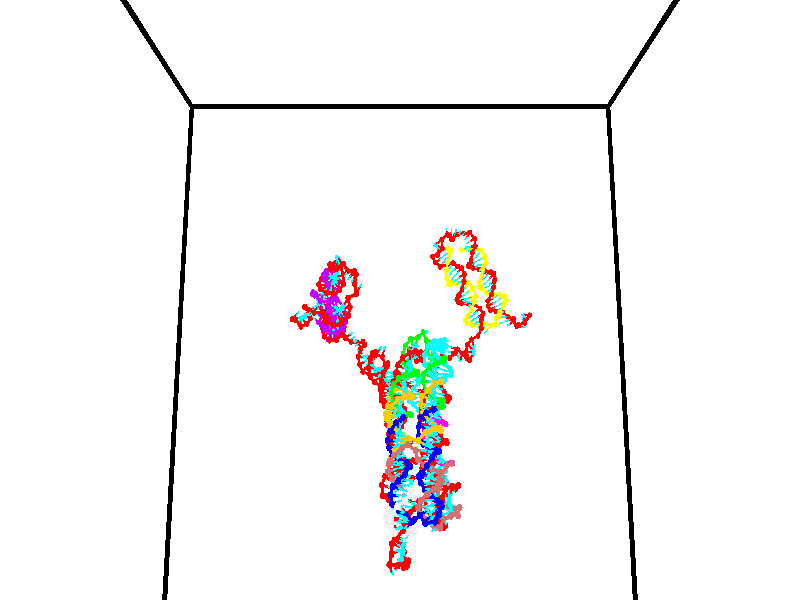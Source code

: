 // switches for output
#declare DRAW_BASES = 1; // possible values are 0, 1; only relevant for DNA ribbons
#declare DRAW_BASES_TYPE = 3; // possible values are 1, 2, 3; only relevant for DNA ribbons
#declare DRAW_FOG = 0; // set to 1 to enable fog

#include "colors.inc"

#include "transforms.inc"
background { rgb <1, 1, 1>}

#default {
   normal{
       ripples 0.25
       frequency 0.20
       turbulence 0.2
       lambda 5
   }
	finish {
		phong 0.1
		phong_size 40.
	}
}

// original window dimensions: 1024x640


// camera settings

camera {
	sky <0, 0.179814, -0.983701>
	up <0, 0.179814, -0.983701>
	right 1.6 * <1, 0, 0>
	location <35, 94.9851, 44.8844>
	look_at <35, 29.7336, 32.9568>
	direction <0, -65.2515, -11.9276>
	angle 67.0682
}


# declare cpy_camera_pos = <35, 94.9851, 44.8844>;
# if (DRAW_FOG = 1)
fog {
	fog_type 2
	up vnormalize(cpy_camera_pos)
	color rgbt<1,1,1,0.3>
	distance 1e-5
	fog_alt 3e-3
	fog_offset 56
}
# end


// LIGHTS

# declare lum = 6;
global_settings {
	ambient_light rgb lum * <0.05, 0.05, 0.05>
	max_trace_level 15
}# declare cpy_direct_light_amount = 0.25;
light_source
{	1000 * <-1, -1.16352, -0.803886>,
	rgb lum * cpy_direct_light_amount
	parallel
}

light_source
{	1000 * <1, 1.16352, 0.803886>,
	rgb lum * cpy_direct_light_amount
	parallel
}

// strand 0

// nucleotide -1

// particle -1
sphere {
	<24.134327, 34.860069, 35.539593> 0.250000
	pigment { color rgbt <1,0,0,0> }
	no_shadow
}
cylinder {
	<24.409386, 34.808590, 35.253773>,  <24.574421, 34.777702, 35.082283>, 0.100000
	pigment { color rgbt <1,0,0,0> }
	no_shadow
}
cylinder {
	<24.409386, 34.808590, 35.253773>,  <24.134327, 34.860069, 35.539593>, 0.100000
	pigment { color rgbt <1,0,0,0> }
	no_shadow
}

// particle -1
sphere {
	<24.409386, 34.808590, 35.253773> 0.100000
	pigment { color rgbt <1,0,0,0> }
	no_shadow
}
sphere {
	0, 1
	scale<0.080000,0.200000,0.300000>
	matrix <0.577705, -0.499126, 0.645857,
		-0.439768, -0.856919, -0.268874,
		0.687649, -0.128697, -0.714546,
		24.615681, 34.769981, 35.039410>
	pigment { color rgbt <0,1,1,0> }
	no_shadow
}
cylinder {
	<24.353313, 34.055271, 35.476929>,  <24.134327, 34.860069, 35.539593>, 0.130000
	pigment { color rgbt <1,0,0,0> }
	no_shadow
}

// nucleotide -1

// particle -1
sphere {
	<24.353313, 34.055271, 35.476929> 0.250000
	pigment { color rgbt <1,0,0,0> }
	no_shadow
}
cylinder {
	<24.625181, 34.334850, 35.387913>,  <24.788301, 34.502598, 35.334503>, 0.100000
	pigment { color rgbt <1,0,0,0> }
	no_shadow
}
cylinder {
	<24.625181, 34.334850, 35.387913>,  <24.353313, 34.055271, 35.476929>, 0.100000
	pigment { color rgbt <1,0,0,0> }
	no_shadow
}

// particle -1
sphere {
	<24.625181, 34.334850, 35.387913> 0.100000
	pigment { color rgbt <1,0,0,0> }
	no_shadow
}
sphere {
	0, 1
	scale<0.080000,0.200000,0.300000>
	matrix <0.612428, -0.373748, 0.696595,
		0.403711, -0.609741, -0.682080,
		0.679668, 0.698948, -0.222536,
		24.829082, 34.544537, 35.321152>
	pigment { color rgbt <0,1,1,0> }
	no_shadow
}
cylinder {
	<24.854139, 33.749008, 36.007248>,  <24.353313, 34.055271, 35.476929>, 0.130000
	pigment { color rgbt <1,0,0,0> }
	no_shadow
}

// nucleotide -1

// particle -1
sphere {
	<24.854139, 33.749008, 36.007248> 0.250000
	pigment { color rgbt <1,0,0,0> }
	no_shadow
}
cylinder {
	<24.770893, 33.503117, 35.702934>,  <24.720945, 33.355579, 35.520348>, 0.100000
	pigment { color rgbt <1,0,0,0> }
	no_shadow
}
cylinder {
	<24.770893, 33.503117, 35.702934>,  <24.854139, 33.749008, 36.007248>, 0.100000
	pigment { color rgbt <1,0,0,0> }
	no_shadow
}

// particle -1
sphere {
	<24.770893, 33.503117, 35.702934> 0.100000
	pigment { color rgbt <1,0,0,0> }
	no_shadow
}
sphere {
	0, 1
	scale<0.080000,0.200000,0.300000>
	matrix <0.379274, 0.666239, -0.642088,
		0.901577, -0.422173, 0.094499,
		-0.208113, -0.614732, -0.760785,
		24.708460, 33.318695, 35.474697>
	pigment { color rgbt <0,1,1,0> }
	no_shadow
}
cylinder {
	<25.446009, 33.592545, 35.749001>,  <24.854139, 33.749008, 36.007248>, 0.130000
	pigment { color rgbt <1,0,0,0> }
	no_shadow
}

// nucleotide -1

// particle -1
sphere {
	<25.446009, 33.592545, 35.749001> 0.250000
	pigment { color rgbt <1,0,0,0> }
	no_shadow
}
cylinder {
	<25.143627, 33.583736, 35.487297>,  <24.962198, 33.578449, 35.330276>, 0.100000
	pigment { color rgbt <1,0,0,0> }
	no_shadow
}
cylinder {
	<25.143627, 33.583736, 35.487297>,  <25.446009, 33.592545, 35.749001>, 0.100000
	pigment { color rgbt <1,0,0,0> }
	no_shadow
}

// particle -1
sphere {
	<25.143627, 33.583736, 35.487297> 0.100000
	pigment { color rgbt <1,0,0,0> }
	no_shadow
}
sphere {
	0, 1
	scale<0.080000,0.200000,0.300000>
	matrix <0.449745, 0.708751, -0.543508,
		0.475675, -0.705115, -0.525877,
		-0.755952, -0.022023, -0.654257,
		24.916842, 33.577129, 35.291019>
	pigment { color rgbt <0,1,1,0> }
	no_shadow
}
cylinder {
	<25.793383, 33.392666, 35.198307>,  <25.446009, 33.592545, 35.749001>, 0.130000
	pigment { color rgbt <1,0,0,0> }
	no_shadow
}

// nucleotide -1

// particle -1
sphere {
	<25.793383, 33.392666, 35.198307> 0.250000
	pigment { color rgbt <1,0,0,0> }
	no_shadow
}
cylinder {
	<25.474703, 33.631313, 35.159706>,  <25.283495, 33.774502, 35.136547>, 0.100000
	pigment { color rgbt <1,0,0,0> }
	no_shadow
}
cylinder {
	<25.474703, 33.631313, 35.159706>,  <25.793383, 33.392666, 35.198307>, 0.100000
	pigment { color rgbt <1,0,0,0> }
	no_shadow
}

// particle -1
sphere {
	<25.474703, 33.631313, 35.159706> 0.100000
	pigment { color rgbt <1,0,0,0> }
	no_shadow
}
sphere {
	0, 1
	scale<0.080000,0.200000,0.300000>
	matrix <0.599631, 0.760332, -0.249674,
		-0.075588, -0.256780, -0.963510,
		-0.796699, 0.596623, -0.096501,
		25.235693, 33.810299, 35.130756>
	pigment { color rgbt <0,1,1,0> }
	no_shadow
}
cylinder {
	<25.520916, 33.637505, 34.514736>,  <25.793383, 33.392666, 35.198307>, 0.130000
	pigment { color rgbt <1,0,0,0> }
	no_shadow
}

// nucleotide -1

// particle -1
sphere {
	<25.520916, 33.637505, 34.514736> 0.250000
	pigment { color rgbt <1,0,0,0> }
	no_shadow
}
cylinder {
	<25.460707, 33.916611, 34.794872>,  <25.424582, 34.084072, 34.962952>, 0.100000
	pigment { color rgbt <1,0,0,0> }
	no_shadow
}
cylinder {
	<25.460707, 33.916611, 34.794872>,  <25.520916, 33.637505, 34.514736>, 0.100000
	pigment { color rgbt <1,0,0,0> }
	no_shadow
}

// particle -1
sphere {
	<25.460707, 33.916611, 34.794872> 0.100000
	pigment { color rgbt <1,0,0,0> }
	no_shadow
}
sphere {
	0, 1
	scale<0.080000,0.200000,0.300000>
	matrix <0.696214, 0.577761, -0.426002,
		-0.701875, 0.423462, -0.572757,
		-0.150521, 0.697762, 0.700337,
		25.415550, 34.125938, 35.004974>
	pigment { color rgbt <0,1,1,0> }
	no_shadow
}
cylinder {
	<25.251780, 34.436481, 34.418621>,  <25.520916, 33.637505, 34.514736>, 0.130000
	pigment { color rgbt <1,0,0,0> }
	no_shadow
}

// nucleotide -1

// particle -1
sphere {
	<25.251780, 34.436481, 34.418621> 0.250000
	pigment { color rgbt <1,0,0,0> }
	no_shadow
}
cylinder {
	<25.509336, 34.416306, 34.724003>,  <25.663872, 34.404198, 34.907230>, 0.100000
	pigment { color rgbt <1,0,0,0> }
	no_shadow
}
cylinder {
	<25.509336, 34.416306, 34.724003>,  <25.251780, 34.436481, 34.418621>, 0.100000
	pigment { color rgbt <1,0,0,0> }
	no_shadow
}

// particle -1
sphere {
	<25.509336, 34.416306, 34.724003> 0.100000
	pigment { color rgbt <1,0,0,0> }
	no_shadow
}
sphere {
	0, 1
	scale<0.080000,0.200000,0.300000>
	matrix <0.635945, 0.590085, -0.497367,
		-0.425412, 0.805764, 0.412032,
		0.643894, -0.050444, 0.763450,
		25.702505, 34.401173, 34.953037>
	pigment { color rgbt <0,1,1,0> }
	no_shadow
}
cylinder {
	<25.456003, 35.023052, 34.530190>,  <25.251780, 34.436481, 34.418621>, 0.130000
	pigment { color rgbt <1,0,0,0> }
	no_shadow
}

// nucleotide -1

// particle -1
sphere {
	<25.456003, 35.023052, 34.530190> 0.250000
	pigment { color rgbt <1,0,0,0> }
	no_shadow
}
cylinder {
	<25.765665, 34.835415, 34.700191>,  <25.951462, 34.722832, 34.802193>, 0.100000
	pigment { color rgbt <1,0,0,0> }
	no_shadow
}
cylinder {
	<25.765665, 34.835415, 34.700191>,  <25.456003, 35.023052, 34.530190>, 0.100000
	pigment { color rgbt <1,0,0,0> }
	no_shadow
}

// particle -1
sphere {
	<25.765665, 34.835415, 34.700191> 0.100000
	pigment { color rgbt <1,0,0,0> }
	no_shadow
}
sphere {
	0, 1
	scale<0.080000,0.200000,0.300000>
	matrix <0.632208, 0.606480, -0.482177,
		-0.031572, 0.641973, 0.766077,
		0.774155, -0.469097, 0.425008,
		25.997911, 34.694687, 34.827694>
	pigment { color rgbt <0,1,1,0> }
	no_shadow
}
cylinder {
	<25.856007, 35.485062, 34.825832>,  <25.456003, 35.023052, 34.530190>, 0.130000
	pigment { color rgbt <1,0,0,0> }
	no_shadow
}

// nucleotide -1

// particle -1
sphere {
	<25.856007, 35.485062, 34.825832> 0.250000
	pigment { color rgbt <1,0,0,0> }
	no_shadow
}
cylinder {
	<26.076937, 35.169243, 34.718830>,  <26.209496, 34.979752, 34.654629>, 0.100000
	pigment { color rgbt <1,0,0,0> }
	no_shadow
}
cylinder {
	<26.076937, 35.169243, 34.718830>,  <25.856007, 35.485062, 34.825832>, 0.100000
	pigment { color rgbt <1,0,0,0> }
	no_shadow
}

// particle -1
sphere {
	<26.076937, 35.169243, 34.718830> 0.100000
	pigment { color rgbt <1,0,0,0> }
	no_shadow
}
sphere {
	0, 1
	scale<0.080000,0.200000,0.300000>
	matrix <0.653797, 0.609353, -0.448596,
		0.517191, 0.072877, 0.852762,
		0.552326, -0.789542, -0.267505,
		26.242634, 34.932381, 34.638580>
	pigment { color rgbt <0,1,1,0> }
	no_shadow
}
cylinder {
	<26.437977, 35.609226, 35.096233>,  <25.856007, 35.485062, 34.825832>, 0.130000
	pigment { color rgbt <1,0,0,0> }
	no_shadow
}

// nucleotide -1

// particle -1
sphere {
	<26.437977, 35.609226, 35.096233> 0.250000
	pigment { color rgbt <1,0,0,0> }
	no_shadow
}
cylinder {
	<26.521835, 35.346699, 34.806324>,  <26.572151, 35.189182, 34.632378>, 0.100000
	pigment { color rgbt <1,0,0,0> }
	no_shadow
}
cylinder {
	<26.521835, 35.346699, 34.806324>,  <26.437977, 35.609226, 35.096233>, 0.100000
	pigment { color rgbt <1,0,0,0> }
	no_shadow
}

// particle -1
sphere {
	<26.521835, 35.346699, 34.806324> 0.100000
	pigment { color rgbt <1,0,0,0> }
	no_shadow
}
sphere {
	0, 1
	scale<0.080000,0.200000,0.300000>
	matrix <0.653762, 0.645280, -0.395232,
		0.727079, -0.390967, 0.564359,
		0.209647, -0.656322, -0.724769,
		26.584730, 35.149803, 34.588894>
	pigment { color rgbt <0,1,1,0> }
	no_shadow
}
cylinder {
	<27.227373, 35.593903, 35.044079>,  <26.437977, 35.609226, 35.096233>, 0.130000
	pigment { color rgbt <1,0,0,0> }
	no_shadow
}

// nucleotide -1

// particle -1
sphere {
	<27.227373, 35.593903, 35.044079> 0.250000
	pigment { color rgbt <1,0,0,0> }
	no_shadow
}
cylinder {
	<27.090427, 35.430542, 34.705612>,  <27.008261, 35.332527, 34.502533>, 0.100000
	pigment { color rgbt <1,0,0,0> }
	no_shadow
}
cylinder {
	<27.090427, 35.430542, 34.705612>,  <27.227373, 35.593903, 35.044079>, 0.100000
	pigment { color rgbt <1,0,0,0> }
	no_shadow
}

// particle -1
sphere {
	<27.090427, 35.430542, 34.705612> 0.100000
	pigment { color rgbt <1,0,0,0> }
	no_shadow
}
sphere {
	0, 1
	scale<0.080000,0.200000,0.300000>
	matrix <0.589430, 0.607971, -0.531924,
		0.731683, -0.680866, 0.032578,
		-0.342363, -0.408402, -0.846165,
		26.987719, 35.308022, 34.451763>
	pigment { color rgbt <0,1,1,0> }
	no_shadow
}
cylinder {
	<27.851940, 35.513512, 34.691383>,  <27.227373, 35.593903, 35.044079>, 0.130000
	pigment { color rgbt <1,0,0,0> }
	no_shadow
}

// nucleotide -1

// particle -1
sphere {
	<27.851940, 35.513512, 34.691383> 0.250000
	pigment { color rgbt <1,0,0,0> }
	no_shadow
}
cylinder {
	<27.525000, 35.562923, 34.466286>,  <27.328835, 35.592571, 34.331226>, 0.100000
	pigment { color rgbt <1,0,0,0> }
	no_shadow
}
cylinder {
	<27.525000, 35.562923, 34.466286>,  <27.851940, 35.513512, 34.691383>, 0.100000
	pigment { color rgbt <1,0,0,0> }
	no_shadow
}

// particle -1
sphere {
	<27.525000, 35.562923, 34.466286> 0.100000
	pigment { color rgbt <1,0,0,0> }
	no_shadow
}
sphere {
	0, 1
	scale<0.080000,0.200000,0.300000>
	matrix <0.532762, 0.533875, -0.656614,
		0.219319, -0.836491, -0.502178,
		-0.817351, 0.123534, -0.562739,
		27.279795, 35.599983, 34.297462>
	pigment { color rgbt <0,1,1,0> }
	no_shadow
}
cylinder {
	<28.119194, 35.533215, 34.043045>,  <27.851940, 35.513512, 34.691383>, 0.130000
	pigment { color rgbt <1,0,0,0> }
	no_shadow
}

// nucleotide -1

// particle -1
sphere {
	<28.119194, 35.533215, 34.043045> 0.250000
	pigment { color rgbt <1,0,0,0> }
	no_shadow
}
cylinder {
	<27.756149, 35.693657, 33.993477>,  <27.538322, 35.789921, 33.963737>, 0.100000
	pigment { color rgbt <1,0,0,0> }
	no_shadow
}
cylinder {
	<27.756149, 35.693657, 33.993477>,  <28.119194, 35.533215, 34.043045>, 0.100000
	pigment { color rgbt <1,0,0,0> }
	no_shadow
}

// particle -1
sphere {
	<27.756149, 35.693657, 33.993477> 0.100000
	pigment { color rgbt <1,0,0,0> }
	no_shadow
}
sphere {
	0, 1
	scale<0.080000,0.200000,0.300000>
	matrix <0.410426, 0.785732, -0.462792,
		-0.088261, -0.470895, -0.877763,
		-0.907613, 0.401103, -0.123918,
		27.483866, 35.813988, 33.956303>
	pigment { color rgbt <0,1,1,0> }
	no_shadow
}
cylinder {
	<28.240089, 35.796844, 33.418652>,  <28.119194, 35.533215, 34.043045>, 0.130000
	pigment { color rgbt <1,0,0,0> }
	no_shadow
}

// nucleotide -1

// particle -1
sphere {
	<28.240089, 35.796844, 33.418652> 0.250000
	pigment { color rgbt <1,0,0,0> }
	no_shadow
}
cylinder {
	<27.901155, 35.962704, 33.551376>,  <27.697796, 36.062218, 33.631012>, 0.100000
	pigment { color rgbt <1,0,0,0> }
	no_shadow
}
cylinder {
	<27.901155, 35.962704, 33.551376>,  <28.240089, 35.796844, 33.418652>, 0.100000
	pigment { color rgbt <1,0,0,0> }
	no_shadow
}

// particle -1
sphere {
	<27.901155, 35.962704, 33.551376> 0.100000
	pigment { color rgbt <1,0,0,0> }
	no_shadow
}
sphere {
	0, 1
	scale<0.080000,0.200000,0.300000>
	matrix <0.245131, 0.859634, -0.448263,
		-0.471104, -0.298492, -0.830039,
		-0.847332, 0.414646, 0.331807,
		27.646955, 36.087097, 33.650917>
	pigment { color rgbt <0,1,1,0> }
	no_shadow
}
cylinder {
	<27.840841, 36.075008, 32.774994>,  <28.240089, 35.796844, 33.418652>, 0.130000
	pigment { color rgbt <1,0,0,0> }
	no_shadow
}

// nucleotide -1

// particle -1
sphere {
	<27.840841, 36.075008, 32.774994> 0.250000
	pigment { color rgbt <1,0,0,0> }
	no_shadow
}
cylinder {
	<27.755009, 36.276424, 33.109753>,  <27.703508, 36.397274, 33.310608>, 0.100000
	pigment { color rgbt <1,0,0,0> }
	no_shadow
}
cylinder {
	<27.755009, 36.276424, 33.109753>,  <27.840841, 36.075008, 32.774994>, 0.100000
	pigment { color rgbt <1,0,0,0> }
	no_shadow
}

// particle -1
sphere {
	<27.755009, 36.276424, 33.109753> 0.100000
	pigment { color rgbt <1,0,0,0> }
	no_shadow
}
sphere {
	0, 1
	scale<0.080000,0.200000,0.300000>
	matrix <0.290315, 0.851014, -0.437599,
		-0.932562, 0.149063, -0.328800,
		-0.214583, 0.503543, 0.836898,
		27.690634, 36.427486, 33.360821>
	pigment { color rgbt <0,1,1,0> }
	no_shadow
}
cylinder {
	<27.657402, 36.675327, 32.435417>,  <27.840841, 36.075008, 32.774994>, 0.130000
	pigment { color rgbt <1,0,0,0> }
	no_shadow
}

// nucleotide -1

// particle -1
sphere {
	<27.657402, 36.675327, 32.435417> 0.250000
	pigment { color rgbt <1,0,0,0> }
	no_shadow
}
cylinder {
	<27.728622, 36.723774, 32.826035>,  <27.771355, 36.752842, 33.060406>, 0.100000
	pigment { color rgbt <1,0,0,0> }
	no_shadow
}
cylinder {
	<27.728622, 36.723774, 32.826035>,  <27.657402, 36.675327, 32.435417>, 0.100000
	pigment { color rgbt <1,0,0,0> }
	no_shadow
}

// particle -1
sphere {
	<27.728622, 36.723774, 32.826035> 0.100000
	pigment { color rgbt <1,0,0,0> }
	no_shadow
}
sphere {
	0, 1
	scale<0.080000,0.200000,0.300000>
	matrix <0.383397, 0.905434, -0.182198,
		-0.906259, 0.406843, 0.114778,
		0.178050, 0.121113, 0.976540,
		27.782038, 36.760109, 33.118996>
	pigment { color rgbt <0,1,1,0> }
	no_shadow
}
cylinder {
	<27.338131, 37.316254, 32.582565>,  <27.657402, 36.675327, 32.435417>, 0.130000
	pigment { color rgbt <1,0,0,0> }
	no_shadow
}

// nucleotide -1

// particle -1
sphere {
	<27.338131, 37.316254, 32.582565> 0.250000
	pigment { color rgbt <1,0,0,0> }
	no_shadow
}
cylinder {
	<27.613535, 37.235863, 32.861294>,  <27.778778, 37.187630, 33.028530>, 0.100000
	pigment { color rgbt <1,0,0,0> }
	no_shadow
}
cylinder {
	<27.613535, 37.235863, 32.861294>,  <27.338131, 37.316254, 32.582565>, 0.100000
	pigment { color rgbt <1,0,0,0> }
	no_shadow
}

// particle -1
sphere {
	<27.613535, 37.235863, 32.861294> 0.100000
	pigment { color rgbt <1,0,0,0> }
	no_shadow
}
sphere {
	0, 1
	scale<0.080000,0.200000,0.300000>
	matrix <0.361104, 0.928262, -0.089069,
		-0.628934, 0.312951, 0.711691,
		0.688510, -0.200976, 0.696823,
		27.820087, 37.175571, 33.070339>
	pigment { color rgbt <0,1,1,0> }
	no_shadow
}
cylinder {
	<27.132565, 37.770588, 33.148991>,  <27.338131, 37.316254, 32.582565>, 0.130000
	pigment { color rgbt <1,0,0,0> }
	no_shadow
}

// nucleotide -1

// particle -1
sphere {
	<27.132565, 37.770588, 33.148991> 0.250000
	pigment { color rgbt <1,0,0,0> }
	no_shadow
}
cylinder {
	<27.515560, 37.663731, 33.192528>,  <27.745358, 37.599617, 33.218651>, 0.100000
	pigment { color rgbt <1,0,0,0> }
	no_shadow
}
cylinder {
	<27.515560, 37.663731, 33.192528>,  <27.132565, 37.770588, 33.148991>, 0.100000
	pigment { color rgbt <1,0,0,0> }
	no_shadow
}

// particle -1
sphere {
	<27.515560, 37.663731, 33.192528> 0.100000
	pigment { color rgbt <1,0,0,0> }
	no_shadow
}
sphere {
	0, 1
	scale<0.080000,0.200000,0.300000>
	matrix <0.267523, 0.963485, 0.011335,
		-0.107900, 0.018266, 0.993994,
		0.957491, -0.267139, 0.108847,
		27.802807, 37.583588, 33.225182>
	pigment { color rgbt <0,1,1,0> }
	no_shadow
}
cylinder {
	<27.415661, 38.191936, 33.634750>,  <27.132565, 37.770588, 33.148991>, 0.130000
	pigment { color rgbt <1,0,0,0> }
	no_shadow
}

// nucleotide -1

// particle -1
sphere {
	<27.415661, 38.191936, 33.634750> 0.250000
	pigment { color rgbt <1,0,0,0> }
	no_shadow
}
cylinder {
	<27.756817, 38.056786, 33.475544>,  <27.961510, 37.975697, 33.380020>, 0.100000
	pigment { color rgbt <1,0,0,0> }
	no_shadow
}
cylinder {
	<27.756817, 38.056786, 33.475544>,  <27.415661, 38.191936, 33.634750>, 0.100000
	pigment { color rgbt <1,0,0,0> }
	no_shadow
}

// particle -1
sphere {
	<27.756817, 38.056786, 33.475544> 0.100000
	pigment { color rgbt <1,0,0,0> }
	no_shadow
}
sphere {
	0, 1
	scale<0.080000,0.200000,0.300000>
	matrix <0.375898, 0.926466, 0.019013,
		0.362325, -0.165830, 0.917181,
		0.852890, -0.337878, -0.398016,
		28.012684, 37.955421, 33.356140>
	pigment { color rgbt <0,1,1,0> }
	no_shadow
}
cylinder {
	<27.990990, 38.584278, 33.988243>,  <27.415661, 38.191936, 33.634750>, 0.130000
	pigment { color rgbt <1,0,0,0> }
	no_shadow
}

// nucleotide -1

// particle -1
sphere {
	<27.990990, 38.584278, 33.988243> 0.250000
	pigment { color rgbt <1,0,0,0> }
	no_shadow
}
cylinder {
	<28.163027, 38.453793, 33.651527>,  <28.266249, 38.375504, 33.449497>, 0.100000
	pigment { color rgbt <1,0,0,0> }
	no_shadow
}
cylinder {
	<28.163027, 38.453793, 33.651527>,  <27.990990, 38.584278, 33.988243>, 0.100000
	pigment { color rgbt <1,0,0,0> }
	no_shadow
}

// particle -1
sphere {
	<28.163027, 38.453793, 33.651527> 0.100000
	pigment { color rgbt <1,0,0,0> }
	no_shadow
}
sphere {
	0, 1
	scale<0.080000,0.200000,0.300000>
	matrix <0.531901, 0.844974, -0.055682,
		0.729453, -0.423800, 0.536929,
		0.430093, -0.326210, -0.841788,
		28.292055, 38.355930, 33.398991>
	pigment { color rgbt <0,1,1,0> }
	no_shadow
}
cylinder {
	<28.710995, 38.696365, 34.068096>,  <27.990990, 38.584278, 33.988243>, 0.130000
	pigment { color rgbt <1,0,0,0> }
	no_shadow
}

// nucleotide -1

// particle -1
sphere {
	<28.710995, 38.696365, 34.068096> 0.250000
	pigment { color rgbt <1,0,0,0> }
	no_shadow
}
cylinder {
	<28.631386, 38.680229, 33.676430>,  <28.583620, 38.670547, 33.441429>, 0.100000
	pigment { color rgbt <1,0,0,0> }
	no_shadow
}
cylinder {
	<28.631386, 38.680229, 33.676430>,  <28.710995, 38.696365, 34.068096>, 0.100000
	pigment { color rgbt <1,0,0,0> }
	no_shadow
}

// particle -1
sphere {
	<28.631386, 38.680229, 33.676430> 0.100000
	pigment { color rgbt <1,0,0,0> }
	no_shadow
}
sphere {
	0, 1
	scale<0.080000,0.200000,0.300000>
	matrix <0.620756, 0.767957, -0.157810,
		0.758322, -0.639230, -0.127801,
		-0.199022, -0.040338, -0.979164,
		28.571678, 38.668129, 33.382679>
	pigment { color rgbt <0,1,1,0> }
	no_shadow
}
cylinder {
	<29.293667, 38.934109, 33.824257>,  <28.710995, 38.696365, 34.068096>, 0.130000
	pigment { color rgbt <1,0,0,0> }
	no_shadow
}

// nucleotide -1

// particle -1
sphere {
	<29.293667, 38.934109, 33.824257> 0.250000
	pigment { color rgbt <1,0,0,0> }
	no_shadow
}
cylinder {
	<29.025198, 38.967979, 33.529678>,  <28.864117, 38.988300, 33.352932>, 0.100000
	pigment { color rgbt <1,0,0,0> }
	no_shadow
}
cylinder {
	<29.025198, 38.967979, 33.529678>,  <29.293667, 38.934109, 33.824257>, 0.100000
	pigment { color rgbt <1,0,0,0> }
	no_shadow
}

// particle -1
sphere {
	<29.025198, 38.967979, 33.529678> 0.100000
	pigment { color rgbt <1,0,0,0> }
	no_shadow
}
sphere {
	0, 1
	scale<0.080000,0.200000,0.300000>
	matrix <0.409298, 0.870628, -0.272914,
		0.618063, -0.484600, -0.619000,
		-0.671173, 0.084678, -0.736449,
		28.823847, 38.993382, 33.308743>
	pigment { color rgbt <0,1,1,0> }
	no_shadow
}
cylinder {
	<29.648066, 39.298313, 33.425446>,  <29.293667, 38.934109, 33.824257>, 0.130000
	pigment { color rgbt <1,0,0,0> }
	no_shadow
}

// nucleotide -1

// particle -1
sphere {
	<29.648066, 39.298313, 33.425446> 0.250000
	pigment { color rgbt <1,0,0,0> }
	no_shadow
}
cylinder {
	<29.282246, 39.353260, 33.273273>,  <29.062754, 39.386227, 33.181969>, 0.100000
	pigment { color rgbt <1,0,0,0> }
	no_shadow
}
cylinder {
	<29.282246, 39.353260, 33.273273>,  <29.648066, 39.298313, 33.425446>, 0.100000
	pigment { color rgbt <1,0,0,0> }
	no_shadow
}

// particle -1
sphere {
	<29.282246, 39.353260, 33.273273> 0.100000
	pigment { color rgbt <1,0,0,0> }
	no_shadow
}
sphere {
	0, 1
	scale<0.080000,0.200000,0.300000>
	matrix <0.271543, 0.905605, -0.325797,
		0.299768, -0.401261, -0.865522,
		-0.914551, 0.137363, -0.380431,
		29.007881, 39.394470, 33.159145>
	pigment { color rgbt <0,1,1,0> }
	no_shadow
}
cylinder {
	<29.718527, 39.566753, 32.762737>,  <29.648066, 39.298313, 33.425446>, 0.130000
	pigment { color rgbt <1,0,0,0> }
	no_shadow
}

// nucleotide -1

// particle -1
sphere {
	<29.718527, 39.566753, 32.762737> 0.250000
	pigment { color rgbt <1,0,0,0> }
	no_shadow
}
cylinder {
	<29.349552, 39.671684, 32.876083>,  <29.128168, 39.734642, 32.944092>, 0.100000
	pigment { color rgbt <1,0,0,0> }
	no_shadow
}
cylinder {
	<29.349552, 39.671684, 32.876083>,  <29.718527, 39.566753, 32.762737>, 0.100000
	pigment { color rgbt <1,0,0,0> }
	no_shadow
}

// particle -1
sphere {
	<29.349552, 39.671684, 32.876083> 0.100000
	pigment { color rgbt <1,0,0,0> }
	no_shadow
}
sphere {
	0, 1
	scale<0.080000,0.200000,0.300000>
	matrix <0.198880, 0.951758, -0.233674,
		-0.330998, -0.159193, -0.930106,
		-0.922435, 0.262326, 0.283370,
		29.072821, 39.750381, 32.961094>
	pigment { color rgbt <0,1,1,0> }
	no_shadow
}
cylinder {
	<29.402010, 39.888885, 32.170856>,  <29.718527, 39.566753, 32.762737>, 0.130000
	pigment { color rgbt <1,0,0,0> }
	no_shadow
}

// nucleotide -1

// particle -1
sphere {
	<29.402010, 39.888885, 32.170856> 0.250000
	pigment { color rgbt <1,0,0,0> }
	no_shadow
}
cylinder {
	<29.229568, 40.018173, 32.507824>,  <29.126102, 40.095745, 32.710007>, 0.100000
	pigment { color rgbt <1,0,0,0> }
	no_shadow
}
cylinder {
	<29.229568, 40.018173, 32.507824>,  <29.402010, 39.888885, 32.170856>, 0.100000
	pigment { color rgbt <1,0,0,0> }
	no_shadow
}

// particle -1
sphere {
	<29.229568, 40.018173, 32.507824> 0.100000
	pigment { color rgbt <1,0,0,0> }
	no_shadow
}
sphere {
	0, 1
	scale<0.080000,0.200000,0.300000>
	matrix <0.209127, 0.944007, -0.255178,
		-0.877732, 0.066165, -0.474561,
		-0.431106, 0.323222, 0.842422,
		29.100237, 40.115139, 32.760551>
	pigment { color rgbt <0,1,1,0> }
	no_shadow
}
cylinder {
	<28.978275, 40.326317, 32.027004>,  <29.402010, 39.888885, 32.170856>, 0.130000
	pigment { color rgbt <1,0,0,0> }
	no_shadow
}

// nucleotide -1

// particle -1
sphere {
	<28.978275, 40.326317, 32.027004> 0.250000
	pigment { color rgbt <1,0,0,0> }
	no_shadow
}
cylinder {
	<29.065825, 40.418064, 32.406368>,  <29.118355, 40.473114, 32.633987>, 0.100000
	pigment { color rgbt <1,0,0,0> }
	no_shadow
}
cylinder {
	<29.065825, 40.418064, 32.406368>,  <28.978275, 40.326317, 32.027004>, 0.100000
	pigment { color rgbt <1,0,0,0> }
	no_shadow
}

// particle -1
sphere {
	<29.065825, 40.418064, 32.406368> 0.100000
	pigment { color rgbt <1,0,0,0> }
	no_shadow
}
sphere {
	0, 1
	scale<0.080000,0.200000,0.300000>
	matrix <0.226582, 0.933463, -0.278042,
		-0.949081, 0.275749, 0.152339,
		0.218873, 0.229368, 0.948412,
		29.131487, 40.486874, 32.690891>
	pigment { color rgbt <0,1,1,0> }
	no_shadow
}
cylinder {
	<28.551624, 40.872921, 32.228718>,  <28.978275, 40.326317, 32.027004>, 0.130000
	pigment { color rgbt <1,0,0,0> }
	no_shadow
}

// nucleotide -1

// particle -1
sphere {
	<28.551624, 40.872921, 32.228718> 0.250000
	pigment { color rgbt <1,0,0,0> }
	no_shadow
}
cylinder {
	<28.920723, 40.860516, 32.382381>,  <29.142181, 40.853073, 32.474579>, 0.100000
	pigment { color rgbt <1,0,0,0> }
	no_shadow
}
cylinder {
	<28.920723, 40.860516, 32.382381>,  <28.551624, 40.872921, 32.228718>, 0.100000
	pigment { color rgbt <1,0,0,0> }
	no_shadow
}

// particle -1
sphere {
	<28.920723, 40.860516, 32.382381> 0.100000
	pigment { color rgbt <1,0,0,0> }
	no_shadow
}
sphere {
	0, 1
	scale<0.080000,0.200000,0.300000>
	matrix <0.155351, 0.942127, -0.297091,
		-0.352709, 0.333819, 0.874163,
		0.922747, -0.031016, 0.384155,
		29.197548, 40.851212, 32.497627>
	pigment { color rgbt <0,1,1,0> }
	no_shadow
}
cylinder {
	<28.681818, 41.370407, 32.657124>,  <28.551624, 40.872921, 32.228718>, 0.130000
	pigment { color rgbt <1,0,0,0> }
	no_shadow
}

// nucleotide -1

// particle -1
sphere {
	<28.681818, 41.370407, 32.657124> 0.250000
	pigment { color rgbt <1,0,0,0> }
	no_shadow
}
cylinder {
	<29.032263, 41.284935, 32.484257>,  <29.242529, 41.233650, 32.380535>, 0.100000
	pigment { color rgbt <1,0,0,0> }
	no_shadow
}
cylinder {
	<29.032263, 41.284935, 32.484257>,  <28.681818, 41.370407, 32.657124>, 0.100000
	pigment { color rgbt <1,0,0,0> }
	no_shadow
}

// particle -1
sphere {
	<29.032263, 41.284935, 32.484257> 0.100000
	pigment { color rgbt <1,0,0,0> }
	no_shadow
}
sphere {
	0, 1
	scale<0.080000,0.200000,0.300000>
	matrix <0.152688, 0.973248, -0.171684,
		0.457292, 0.084427, 0.885300,
		0.876111, -0.213684, -0.432167,
		29.295095, 41.220829, 32.354607>
	pigment { color rgbt <0,1,1,0> }
	no_shadow
}
cylinder {
	<29.241196, 41.902794, 32.813526>,  <28.681818, 41.370407, 32.657124>, 0.130000
	pigment { color rgbt <1,0,0,0> }
	no_shadow
}

// nucleotide -1

// particle -1
sphere {
	<29.241196, 41.902794, 32.813526> 0.250000
	pigment { color rgbt <1,0,0,0> }
	no_shadow
}
cylinder {
	<29.312973, 41.755421, 32.448658>,  <29.356039, 41.666996, 32.229736>, 0.100000
	pigment { color rgbt <1,0,0,0> }
	no_shadow
}
cylinder {
	<29.312973, 41.755421, 32.448658>,  <29.241196, 41.902794, 32.813526>, 0.100000
	pigment { color rgbt <1,0,0,0> }
	no_shadow
}

// particle -1
sphere {
	<29.312973, 41.755421, 32.448658> 0.100000
	pigment { color rgbt <1,0,0,0> }
	no_shadow
}
sphere {
	0, 1
	scale<0.080000,0.200000,0.300000>
	matrix <-0.102216, 0.915219, -0.389778,
		0.978443, 0.163182, 0.126572,
		0.179446, -0.368438, -0.912169,
		29.366806, 41.644890, 32.175007>
	pigment { color rgbt <0,1,1,0> }
	no_shadow
}
cylinder {
	<29.879963, 42.098248, 32.468086>,  <29.241196, 41.902794, 32.813526>, 0.130000
	pigment { color rgbt <1,0,0,0> }
	no_shadow
}

// nucleotide -1

// particle -1
sphere {
	<29.879963, 42.098248, 32.468086> 0.250000
	pigment { color rgbt <1,0,0,0> }
	no_shadow
}
cylinder {
	<29.584452, 42.055767, 32.201874>,  <29.407145, 42.030277, 32.042149>, 0.100000
	pigment { color rgbt <1,0,0,0> }
	no_shadow
}
cylinder {
	<29.584452, 42.055767, 32.201874>,  <29.879963, 42.098248, 32.468086>, 0.100000
	pigment { color rgbt <1,0,0,0> }
	no_shadow
}

// particle -1
sphere {
	<29.584452, 42.055767, 32.201874> 0.100000
	pigment { color rgbt <1,0,0,0> }
	no_shadow
}
sphere {
	0, 1
	scale<0.080000,0.200000,0.300000>
	matrix <0.092889, 0.962036, -0.256628,
		0.667517, -0.251412, -0.700866,
		-0.738778, -0.106201, -0.665529,
		29.362818, 42.023907, 32.002216>
	pigment { color rgbt <0,1,1,0> }
	no_shadow
}
cylinder {
	<30.214304, 41.470810, 32.836880>,  <29.879963, 42.098248, 32.468086>, 0.130000
	pigment { color rgbt <1,0,0,0> }
	no_shadow
}

// nucleotide -1

// particle -1
sphere {
	<30.214304, 41.470810, 32.836880> 0.250000
	pigment { color rgbt <1,0,0,0> }
	no_shadow
}
cylinder {
	<30.162567, 41.776985, 33.089031>,  <30.131525, 41.960690, 33.240322>, 0.100000
	pigment { color rgbt <1,0,0,0> }
	no_shadow
}
cylinder {
	<30.162567, 41.776985, 33.089031>,  <30.214304, 41.470810, 32.836880>, 0.100000
	pigment { color rgbt <1,0,0,0> }
	no_shadow
}

// particle -1
sphere {
	<30.162567, 41.776985, 33.089031> 0.100000
	pigment { color rgbt <1,0,0,0> }
	no_shadow
}
sphere {
	0, 1
	scale<0.080000,0.200000,0.300000>
	matrix <0.750353, -0.340050, 0.566866,
		0.648261, 0.546326, -0.530365,
		-0.129343, 0.765438, 0.630378,
		30.123764, 42.006615, 33.278145>
	pigment { color rgbt <0,1,1,0> }
	no_shadow
}
cylinder {
	<30.912498, 41.870636, 33.002823>,  <30.214304, 41.470810, 32.836880>, 0.130000
	pigment { color rgbt <1,0,0,0> }
	no_shadow
}

// nucleotide -1

// particle -1
sphere {
	<30.912498, 41.870636, 33.002823> 0.250000
	pigment { color rgbt <1,0,0,0> }
	no_shadow
}
cylinder {
	<30.635237, 41.918076, 33.287209>,  <30.468880, 41.946541, 33.457840>, 0.100000
	pigment { color rgbt <1,0,0,0> }
	no_shadow
}
cylinder {
	<30.635237, 41.918076, 33.287209>,  <30.912498, 41.870636, 33.002823>, 0.100000
	pigment { color rgbt <1,0,0,0> }
	no_shadow
}

// particle -1
sphere {
	<30.635237, 41.918076, 33.287209> 0.100000
	pigment { color rgbt <1,0,0,0> }
	no_shadow
}
sphere {
	0, 1
	scale<0.080000,0.200000,0.300000>
	matrix <0.700967, -0.118801, 0.703229,
		0.167867, 0.985809, -0.000788,
		-0.693156, 0.118601, 0.710963,
		30.427290, 41.953655, 33.500496>
	pigment { color rgbt <0,1,1,0> }
	no_shadow
}
cylinder {
	<31.090757, 42.527946, 33.379387>,  <30.912498, 41.870636, 33.002823>, 0.130000
	pigment { color rgbt <1,0,0,0> }
	no_shadow
}

// nucleotide -1

// particle -1
sphere {
	<31.090757, 42.527946, 33.379387> 0.250000
	pigment { color rgbt <1,0,0,0> }
	no_shadow
}
cylinder {
	<30.914625, 42.216526, 33.558262>,  <30.808947, 42.029675, 33.665585>, 0.100000
	pigment { color rgbt <1,0,0,0> }
	no_shadow
}
cylinder {
	<30.914625, 42.216526, 33.558262>,  <31.090757, 42.527946, 33.379387>, 0.100000
	pigment { color rgbt <1,0,0,0> }
	no_shadow
}

// particle -1
sphere {
	<30.914625, 42.216526, 33.558262> 0.100000
	pigment { color rgbt <1,0,0,0> }
	no_shadow
}
sphere {
	0, 1
	scale<0.080000,0.200000,0.300000>
	matrix <0.660265, 0.056716, 0.748888,
		-0.608407, 0.625019, 0.489073,
		-0.440331, -0.778547, 0.447184,
		30.782526, 41.982964, 33.692417>
	pigment { color rgbt <0,1,1,0> }
	no_shadow
}
cylinder {
	<30.989567, 42.730812, 34.135445>,  <31.090757, 42.527946, 33.379387>, 0.130000
	pigment { color rgbt <1,0,0,0> }
	no_shadow
}

// nucleotide -1

// particle -1
sphere {
	<30.989567, 42.730812, 34.135445> 0.250000
	pigment { color rgbt <1,0,0,0> }
	no_shadow
}
cylinder {
	<31.042326, 42.340511, 34.065586>,  <31.073982, 42.106331, 34.023670>, 0.100000
	pigment { color rgbt <1,0,0,0> }
	no_shadow
}
cylinder {
	<31.042326, 42.340511, 34.065586>,  <30.989567, 42.730812, 34.135445>, 0.100000
	pigment { color rgbt <1,0,0,0> }
	no_shadow
}

// particle -1
sphere {
	<31.042326, 42.340511, 34.065586> 0.100000
	pigment { color rgbt <1,0,0,0> }
	no_shadow
}
sphere {
	0, 1
	scale<0.080000,0.200000,0.300000>
	matrix <0.850446, 0.020876, 0.525648,
		-0.509259, -0.217862, 0.832582,
		0.131900, -0.975756, -0.174648,
		31.081896, 42.047783, 34.013191>
	pigment { color rgbt <0,1,1,0> }
	no_shadow
}
cylinder {
	<31.129862, 42.338196, 34.789005>,  <30.989567, 42.730812, 34.135445>, 0.130000
	pigment { color rgbt <1,0,0,0> }
	no_shadow
}

// nucleotide -1

// particle -1
sphere {
	<31.129862, 42.338196, 34.789005> 0.250000
	pigment { color rgbt <1,0,0,0> }
	no_shadow
}
cylinder {
	<31.304375, 42.213375, 34.451420>,  <31.409082, 42.138481, 34.248867>, 0.100000
	pigment { color rgbt <1,0,0,0> }
	no_shadow
}
cylinder {
	<31.304375, 42.213375, 34.451420>,  <31.129862, 42.338196, 34.789005>, 0.100000
	pigment { color rgbt <1,0,0,0> }
	no_shadow
}

// particle -1
sphere {
	<31.304375, 42.213375, 34.451420> 0.100000
	pigment { color rgbt <1,0,0,0> }
	no_shadow
}
sphere {
	0, 1
	scale<0.080000,0.200000,0.300000>
	matrix <0.896833, 0.074550, 0.436043,
		-0.073151, -0.947135, 0.312385,
		0.436280, -0.312054, -0.843968,
		31.435259, 42.119759, 34.198231>
	pigment { color rgbt <0,1,1,0> }
	no_shadow
}
cylinder {
	<30.383434, 42.148479, 35.086010>,  <31.129862, 42.338196, 34.789005>, 0.130000
	pigment { color rgbt <1,0,0,0> }
	no_shadow
}

// nucleotide -1

// particle -1
sphere {
	<30.383434, 42.148479, 35.086010> 0.250000
	pigment { color rgbt <1,0,0,0> }
	no_shadow
}
cylinder {
	<30.166815, 42.237026, 35.410408>,  <30.036842, 42.290154, 35.605049>, 0.100000
	pigment { color rgbt <1,0,0,0> }
	no_shadow
}
cylinder {
	<30.166815, 42.237026, 35.410408>,  <30.383434, 42.148479, 35.086010>, 0.100000
	pigment { color rgbt <1,0,0,0> }
	no_shadow
}

// particle -1
sphere {
	<30.166815, 42.237026, 35.410408> 0.100000
	pigment { color rgbt <1,0,0,0> }
	no_shadow
}
sphere {
	0, 1
	scale<0.080000,0.200000,0.300000>
	matrix <-0.020798, -0.967941, 0.250315,
		0.840411, 0.118692, 0.528793,
		-0.541551, 0.221365, 0.810999,
		30.004349, 42.303436, 35.653709>
	pigment { color rgbt <0,1,1,0> }
	no_shadow
}
cylinder {
	<30.498337, 41.656326, 35.685879>,  <30.383434, 42.148479, 35.086010>, 0.130000
	pigment { color rgbt <1,0,0,0> }
	no_shadow
}

// nucleotide -1

// particle -1
sphere {
	<30.498337, 41.656326, 35.685879> 0.250000
	pigment { color rgbt <1,0,0,0> }
	no_shadow
}
cylinder {
	<30.122057, 41.777874, 35.746208>,  <29.896290, 41.850803, 35.782406>, 0.100000
	pigment { color rgbt <1,0,0,0> }
	no_shadow
}
cylinder {
	<30.122057, 41.777874, 35.746208>,  <30.498337, 41.656326, 35.685879>, 0.100000
	pigment { color rgbt <1,0,0,0> }
	no_shadow
}

// particle -1
sphere {
	<30.122057, 41.777874, 35.746208> 0.100000
	pigment { color rgbt <1,0,0,0> }
	no_shadow
}
sphere {
	0, 1
	scale<0.080000,0.200000,0.300000>
	matrix <-0.247621, -0.918937, 0.306984,
		0.231883, 0.251431, 0.939687,
		-0.940699, 0.303871, 0.150826,
		29.839848, 41.869034, 35.791454>
	pigment { color rgbt <0,1,1,0> }
	no_shadow
}
cylinder {
	<30.363279, 41.287376, 36.253494>,  <30.498337, 41.656326, 35.685879>, 0.130000
	pigment { color rgbt <1,0,0,0> }
	no_shadow
}

// nucleotide -1

// particle -1
sphere {
	<30.363279, 41.287376, 36.253494> 0.250000
	pigment { color rgbt <1,0,0,0> }
	no_shadow
}
cylinder {
	<30.014454, 41.415714, 36.105679>,  <29.805159, 41.492718, 36.016987>, 0.100000
	pigment { color rgbt <1,0,0,0> }
	no_shadow
}
cylinder {
	<30.014454, 41.415714, 36.105679>,  <30.363279, 41.287376, 36.253494>, 0.100000
	pigment { color rgbt <1,0,0,0> }
	no_shadow
}

// particle -1
sphere {
	<30.014454, 41.415714, 36.105679> 0.100000
	pigment { color rgbt <1,0,0,0> }
	no_shadow
}
sphere {
	0, 1
	scale<0.080000,0.200000,0.300000>
	matrix <-0.388486, -0.913070, 0.124026,
		-0.297626, 0.251721, 0.920899,
		-0.872065, 0.320843, -0.369543,
		29.752834, 41.511967, 35.994816>
	pigment { color rgbt <0,1,1,0> }
	no_shadow
}
cylinder {
	<29.732334, 41.054832, 36.791542>,  <30.363279, 41.287376, 36.253494>, 0.130000
	pigment { color rgbt <1,0,0,0> }
	no_shadow
}

// nucleotide -1

// particle -1
sphere {
	<29.732334, 41.054832, 36.791542> 0.250000
	pigment { color rgbt <1,0,0,0> }
	no_shadow
}
cylinder {
	<29.531294, 41.140091, 36.456409>,  <29.410669, 41.191246, 36.255329>, 0.100000
	pigment { color rgbt <1,0,0,0> }
	no_shadow
}
cylinder {
	<29.531294, 41.140091, 36.456409>,  <29.732334, 41.054832, 36.791542>, 0.100000
	pigment { color rgbt <1,0,0,0> }
	no_shadow
}

// particle -1
sphere {
	<29.531294, 41.140091, 36.456409> 0.100000
	pigment { color rgbt <1,0,0,0> }
	no_shadow
}
sphere {
	0, 1
	scale<0.080000,0.200000,0.300000>
	matrix <-0.463521, -0.884497, 0.053042,
		-0.729753, 0.415011, 0.543347,
		-0.502602, 0.213145, -0.837831,
		29.380514, 41.204033, 36.205059>
	pigment { color rgbt <0,1,1,0> }
	no_shadow
}
cylinder {
	<29.021347, 40.858749, 36.922398>,  <29.732334, 41.054832, 36.791542>, 0.130000
	pigment { color rgbt <1,0,0,0> }
	no_shadow
}

// nucleotide -1

// particle -1
sphere {
	<29.021347, 40.858749, 36.922398> 0.250000
	pigment { color rgbt <1,0,0,0> }
	no_shadow
}
cylinder {
	<29.067816, 40.864899, 36.525154>,  <29.095697, 40.868587, 36.286808>, 0.100000
	pigment { color rgbt <1,0,0,0> }
	no_shadow
}
cylinder {
	<29.067816, 40.864899, 36.525154>,  <29.021347, 40.858749, 36.922398>, 0.100000
	pigment { color rgbt <1,0,0,0> }
	no_shadow
}

// particle -1
sphere {
	<29.067816, 40.864899, 36.525154> 0.100000
	pigment { color rgbt <1,0,0,0> }
	no_shadow
}
sphere {
	0, 1
	scale<0.080000,0.200000,0.300000>
	matrix <-0.314122, -0.947989, -0.051425,
		-0.942248, 0.317933, -0.105301,
		0.116174, 0.015378, -0.993110,
		29.102669, 40.869511, 36.227222>
	pigment { color rgbt <0,1,1,0> }
	no_shadow
}
cylinder {
	<28.338396, 40.554356, 36.673138>,  <29.021347, 40.858749, 36.922398>, 0.130000
	pigment { color rgbt <1,0,0,0> }
	no_shadow
}

// nucleotide -1

// particle -1
sphere {
	<28.338396, 40.554356, 36.673138> 0.250000
	pigment { color rgbt <1,0,0,0> }
	no_shadow
}
cylinder {
	<28.626867, 40.521259, 36.398022>,  <28.799950, 40.501404, 36.232952>, 0.100000
	pigment { color rgbt <1,0,0,0> }
	no_shadow
}
cylinder {
	<28.626867, 40.521259, 36.398022>,  <28.338396, 40.554356, 36.673138>, 0.100000
	pigment { color rgbt <1,0,0,0> }
	no_shadow
}

// particle -1
sphere {
	<28.626867, 40.521259, 36.398022> 0.100000
	pigment { color rgbt <1,0,0,0> }
	no_shadow
}
sphere {
	0, 1
	scale<0.080000,0.200000,0.300000>
	matrix <-0.224841, -0.967049, -0.119424,
		-0.655249, 0.240770, -0.716016,
		0.721177, -0.082738, -0.687793,
		28.843220, 40.496437, 36.191685>
	pigment { color rgbt <0,1,1,0> }
	no_shadow
}
cylinder {
	<28.070683, 40.241600, 36.199615>,  <28.338396, 40.554356, 36.673138>, 0.130000
	pigment { color rgbt <1,0,0,0> }
	no_shadow
}

// nucleotide -1

// particle -1
sphere {
	<28.070683, 40.241600, 36.199615> 0.250000
	pigment { color rgbt <1,0,0,0> }
	no_shadow
}
cylinder {
	<28.464769, 40.186409, 36.159004>,  <28.701221, 40.153294, 36.134640>, 0.100000
	pigment { color rgbt <1,0,0,0> }
	no_shadow
}
cylinder {
	<28.464769, 40.186409, 36.159004>,  <28.070683, 40.241600, 36.199615>, 0.100000
	pigment { color rgbt <1,0,0,0> }
	no_shadow
}

// particle -1
sphere {
	<28.464769, 40.186409, 36.159004> 0.100000
	pigment { color rgbt <1,0,0,0> }
	no_shadow
}
sphere {
	0, 1
	scale<0.080000,0.200000,0.300000>
	matrix <-0.142881, -0.988819, -0.042689,
		-0.094499, 0.056564, -0.993917,
		0.985218, -0.137978, -0.101525,
		28.760334, 40.145016, 36.128548>
	pigment { color rgbt <0,1,1,0> }
	no_shadow
}
cylinder {
	<28.007387, 39.590466, 36.014957>,  <28.070683, 40.241600, 36.199615>, 0.130000
	pigment { color rgbt <1,0,0,0> }
	no_shadow
}

// nucleotide -1

// particle -1
sphere {
	<28.007387, 39.590466, 36.014957> 0.250000
	pigment { color rgbt <1,0,0,0> }
	no_shadow
}
cylinder {
	<28.403162, 39.596672, 36.072609>,  <28.640627, 39.600395, 36.107201>, 0.100000
	pigment { color rgbt <1,0,0,0> }
	no_shadow
}
cylinder {
	<28.403162, 39.596672, 36.072609>,  <28.007387, 39.590466, 36.014957>, 0.100000
	pigment { color rgbt <1,0,0,0> }
	no_shadow
}

// particle -1
sphere {
	<28.403162, 39.596672, 36.072609> 0.100000
	pigment { color rgbt <1,0,0,0> }
	no_shadow
}
sphere {
	0, 1
	scale<0.080000,0.200000,0.300000>
	matrix <0.022730, -0.998563, -0.048522,
		0.143168, 0.051286, -0.988369,
		0.989437, 0.015519, 0.144128,
		28.699993, 39.601326, 36.115849>
	pigment { color rgbt <0,1,1,0> }
	no_shadow
}
cylinder {
	<28.369949, 39.197876, 35.436520>,  <28.007387, 39.590466, 36.014957>, 0.130000
	pigment { color rgbt <1,0,0,0> }
	no_shadow
}

// nucleotide -1

// particle -1
sphere {
	<28.369949, 39.197876, 35.436520> 0.250000
	pigment { color rgbt <1,0,0,0> }
	no_shadow
}
cylinder {
	<28.635094, 39.195419, 35.736008>,  <28.794180, 39.193947, 35.915699>, 0.100000
	pigment { color rgbt <1,0,0,0> }
	no_shadow
}
cylinder {
	<28.635094, 39.195419, 35.736008>,  <28.369949, 39.197876, 35.436520>, 0.100000
	pigment { color rgbt <1,0,0,0> }
	no_shadow
}

// particle -1
sphere {
	<28.635094, 39.195419, 35.736008> 0.100000
	pigment { color rgbt <1,0,0,0> }
	no_shadow
}
sphere {
	0, 1
	scale<0.080000,0.200000,0.300000>
	matrix <0.060120, -0.996301, -0.061393,
		0.746327, 0.085708, -0.660038,
		0.662859, -0.006138, 0.748719,
		28.833952, 39.193577, 35.960625>
	pigment { color rgbt <0,1,1,0> }
	no_shadow
}
cylinder {
	<29.011208, 38.762238, 35.316414>,  <28.369949, 39.197876, 35.436520>, 0.130000
	pigment { color rgbt <1,0,0,0> }
	no_shadow
}

// nucleotide -1

// particle -1
sphere {
	<29.011208, 38.762238, 35.316414> 0.250000
	pigment { color rgbt <1,0,0,0> }
	no_shadow
}
cylinder {
	<28.927866, 38.773079, 35.707485>,  <28.877861, 38.779583, 35.942127>, 0.100000
	pigment { color rgbt <1,0,0,0> }
	no_shadow
}
cylinder {
	<28.927866, 38.773079, 35.707485>,  <29.011208, 38.762238, 35.316414>, 0.100000
	pigment { color rgbt <1,0,0,0> }
	no_shadow
}

// particle -1
sphere {
	<28.927866, 38.773079, 35.707485> 0.100000
	pigment { color rgbt <1,0,0,0> }
	no_shadow
}
sphere {
	0, 1
	scale<0.080000,0.200000,0.300000>
	matrix <-0.109079, -0.994024, 0.004312,
		0.971952, -0.105746, 0.210065,
		-0.208354, 0.027105, 0.977678,
		28.865360, 38.781212, 36.000790>
	pigment { color rgbt <0,1,1,0> }
	no_shadow
}
cylinder {
	<29.224808, 38.110188, 35.505020>,  <29.011208, 38.762238, 35.316414>, 0.130000
	pigment { color rgbt <1,0,0,0> }
	no_shadow
}

// nucleotide -1

// particle -1
sphere {
	<29.224808, 38.110188, 35.505020> 0.250000
	pigment { color rgbt <1,0,0,0> }
	no_shadow
}
cylinder {
	<29.054739, 38.215645, 35.851368>,  <28.952698, 38.278919, 36.059177>, 0.100000
	pigment { color rgbt <1,0,0,0> }
	no_shadow
}
cylinder {
	<29.054739, 38.215645, 35.851368>,  <29.224808, 38.110188, 35.505020>, 0.100000
	pigment { color rgbt <1,0,0,0> }
	no_shadow
}

// particle -1
sphere {
	<29.054739, 38.215645, 35.851368> 0.100000
	pigment { color rgbt <1,0,0,0> }
	no_shadow
}
sphere {
	0, 1
	scale<0.080000,0.200000,0.300000>
	matrix <-0.047729, -0.961837, 0.269427,
		0.903854, 0.073225, 0.421528,
		-0.425170, 0.263642, 0.865866,
		28.927189, 38.294739, 36.111126>
	pigment { color rgbt <0,1,1,0> }
	no_shadow
}
cylinder {
	<29.347895, 37.495274, 35.876419>,  <29.224808, 38.110188, 35.505020>, 0.130000
	pigment { color rgbt <1,0,0,0> }
	no_shadow
}

// nucleotide -1

// particle -1
sphere {
	<29.347895, 37.495274, 35.876419> 0.250000
	pigment { color rgbt <1,0,0,0> }
	no_shadow
}
cylinder {
	<29.093180, 37.709415, 36.098373>,  <28.940351, 37.837902, 36.231548>, 0.100000
	pigment { color rgbt <1,0,0,0> }
	no_shadow
}
cylinder {
	<29.093180, 37.709415, 36.098373>,  <29.347895, 37.495274, 35.876419>, 0.100000
	pigment { color rgbt <1,0,0,0> }
	no_shadow
}

// particle -1
sphere {
	<29.093180, 37.709415, 36.098373> 0.100000
	pigment { color rgbt <1,0,0,0> }
	no_shadow
}
sphere {
	0, 1
	scale<0.080000,0.200000,0.300000>
	matrix <-0.212041, -0.813503, 0.541527,
		0.741311, 0.227178, 0.631544,
		-0.636786, 0.535353, 0.554888,
		28.902143, 37.870022, 36.264839>
	pigment { color rgbt <0,1,1,0> }
	no_shadow
}
cylinder {
	<29.613724, 37.434975, 36.589806>,  <29.347895, 37.495274, 35.876419>, 0.130000
	pigment { color rgbt <1,0,0,0> }
	no_shadow
}

// nucleotide -1

// particle -1
sphere {
	<29.613724, 37.434975, 36.589806> 0.250000
	pigment { color rgbt <1,0,0,0> }
	no_shadow
}
cylinder {
	<29.218470, 37.496063, 36.583241>,  <28.981318, 37.532715, 36.579300>, 0.100000
	pigment { color rgbt <1,0,0,0> }
	no_shadow
}
cylinder {
	<29.218470, 37.496063, 36.583241>,  <29.613724, 37.434975, 36.589806>, 0.100000
	pigment { color rgbt <1,0,0,0> }
	no_shadow
}

// particle -1
sphere {
	<29.218470, 37.496063, 36.583241> 0.100000
	pigment { color rgbt <1,0,0,0> }
	no_shadow
}
sphere {
	0, 1
	scale<0.080000,0.200000,0.300000>
	matrix <-0.142510, -0.871656, 0.468943,
		0.057307, 0.465717, 0.883076,
		-0.988133, 0.152721, -0.016417,
		28.922029, 37.541878, 36.578316>
	pigment { color rgbt <0,1,1,0> }
	no_shadow
}
cylinder {
	<29.300270, 37.238991, 37.220524>,  <29.613724, 37.434975, 36.589806>, 0.130000
	pigment { color rgbt <1,0,0,0> }
	no_shadow
}

// nucleotide -1

// particle -1
sphere {
	<29.300270, 37.238991, 37.220524> 0.250000
	pigment { color rgbt <1,0,0,0> }
	no_shadow
}
cylinder {
	<29.020380, 37.204403, 36.936859>,  <28.852446, 37.183651, 36.766663>, 0.100000
	pigment { color rgbt <1,0,0,0> }
	no_shadow
}
cylinder {
	<29.020380, 37.204403, 36.936859>,  <29.300270, 37.238991, 37.220524>, 0.100000
	pigment { color rgbt <1,0,0,0> }
	no_shadow
}

// particle -1
sphere {
	<29.020380, 37.204403, 36.936859> 0.100000
	pigment { color rgbt <1,0,0,0> }
	no_shadow
}
sphere {
	0, 1
	scale<0.080000,0.200000,0.300000>
	matrix <-0.296657, -0.867850, 0.398535,
		-0.649906, 0.489243, 0.581605,
		-0.699726, -0.086473, -0.709158,
		28.810463, 37.178459, 36.724113>
	pigment { color rgbt <0,1,1,0> }
	no_shadow
}
cylinder {
	<28.814171, 36.723164, 37.515995>,  <29.300270, 37.238991, 37.220524>, 0.130000
	pigment { color rgbt <1,0,0,0> }
	no_shadow
}

// nucleotide -1

// particle -1
sphere {
	<28.814171, 36.723164, 37.515995> 0.250000
	pigment { color rgbt <1,0,0,0> }
	no_shadow
}
cylinder {
	<28.710886, 36.763199, 37.131638>,  <28.648916, 36.787220, 36.901024>, 0.100000
	pigment { color rgbt <1,0,0,0> }
	no_shadow
}
cylinder {
	<28.710886, 36.763199, 37.131638>,  <28.814171, 36.723164, 37.515995>, 0.100000
	pigment { color rgbt <1,0,0,0> }
	no_shadow
}

// particle -1
sphere {
	<28.710886, 36.763199, 37.131638> 0.100000
	pigment { color rgbt <1,0,0,0> }
	no_shadow
}
sphere {
	0, 1
	scale<0.080000,0.200000,0.300000>
	matrix <-0.298301, -0.954278, -0.019237,
		-0.918882, 0.281668, 0.276259,
		-0.258210, 0.100085, -0.960890,
		28.633423, 36.793224, 36.843369>
	pigment { color rgbt <0,1,1,0> }
	no_shadow
}
cylinder {
	<28.129305, 36.448700, 37.526592>,  <28.814171, 36.723164, 37.515995>, 0.130000
	pigment { color rgbt <1,0,0,0> }
	no_shadow
}

// nucleotide -1

// particle -1
sphere {
	<28.129305, 36.448700, 37.526592> 0.250000
	pigment { color rgbt <1,0,0,0> }
	no_shadow
}
cylinder {
	<28.253428, 36.443932, 37.146366>,  <28.327902, 36.441071, 36.918232>, 0.100000
	pigment { color rgbt <1,0,0,0> }
	no_shadow
}
cylinder {
	<28.253428, 36.443932, 37.146366>,  <28.129305, 36.448700, 37.526592>, 0.100000
	pigment { color rgbt <1,0,0,0> }
	no_shadow
}

// particle -1
sphere {
	<28.253428, 36.443932, 37.146366> 0.100000
	pigment { color rgbt <1,0,0,0> }
	no_shadow
}
sphere {
	0, 1
	scale<0.080000,0.200000,0.300000>
	matrix <-0.381519, -0.917423, -0.113041,
		-0.870720, 0.397735, -0.289230,
		0.310306, -0.011920, -0.950562,
		28.346519, 36.440357, 36.861198>
	pigment { color rgbt <0,1,1,0> }
	no_shadow
}
cylinder {
	<27.552761, 36.021820, 37.155823>,  <28.129305, 36.448700, 37.526592>, 0.130000
	pigment { color rgbt <1,0,0,0> }
	no_shadow
}

// nucleotide -1

// particle -1
sphere {
	<27.552761, 36.021820, 37.155823> 0.250000
	pigment { color rgbt <1,0,0,0> }
	no_shadow
}
cylinder {
	<27.862635, 36.026093, 36.902920>,  <28.048559, 36.028656, 36.751179>, 0.100000
	pigment { color rgbt <1,0,0,0> }
	no_shadow
}
cylinder {
	<27.862635, 36.026093, 36.902920>,  <27.552761, 36.021820, 37.155823>, 0.100000
	pigment { color rgbt <1,0,0,0> }
	no_shadow
}

// particle -1
sphere {
	<27.862635, 36.026093, 36.902920> 0.100000
	pigment { color rgbt <1,0,0,0> }
	no_shadow
}
sphere {
	0, 1
	scale<0.080000,0.200000,0.300000>
	matrix <-0.242427, -0.918441, -0.312562,
		-0.584029, 0.395413, -0.708913,
		0.774686, 0.010686, -0.632256,
		28.095041, 36.029297, 36.713242>
	pigment { color rgbt <0,1,1,0> }
	no_shadow
}
cylinder {
	<27.300280, 35.724609, 36.385418>,  <27.552761, 36.021820, 37.155823>, 0.130000
	pigment { color rgbt <1,0,0,0> }
	no_shadow
}

// nucleotide -1

// particle -1
sphere {
	<27.300280, 35.724609, 36.385418> 0.250000
	pigment { color rgbt <1,0,0,0> }
	no_shadow
}
cylinder {
	<27.698008, 35.687592, 36.406448>,  <27.936644, 35.665382, 36.419067>, 0.100000
	pigment { color rgbt <1,0,0,0> }
	no_shadow
}
cylinder {
	<27.698008, 35.687592, 36.406448>,  <27.300280, 35.724609, 36.385418>, 0.100000
	pigment { color rgbt <1,0,0,0> }
	no_shadow
}

// particle -1
sphere {
	<27.698008, 35.687592, 36.406448> 0.100000
	pigment { color rgbt <1,0,0,0> }
	no_shadow
}
sphere {
	0, 1
	scale<0.080000,0.200000,0.300000>
	matrix <-0.076862, -0.966018, -0.246782,
		0.073627, 0.241339, -0.967644,
		0.994319, -0.092544, 0.052575,
		27.996304, 35.659828, 36.422222>
	pigment { color rgbt <0,1,1,0> }
	no_shadow
}
cylinder {
	<27.368523, 35.334621, 35.871582>,  <27.300280, 35.724609, 36.385418>, 0.130000
	pigment { color rgbt <1,0,0,0> }
	no_shadow
}

// nucleotide -1

// particle -1
sphere {
	<27.368523, 35.334621, 35.871582> 0.250000
	pigment { color rgbt <1,0,0,0> }
	no_shadow
}
cylinder {
	<27.708044, 35.295097, 36.079338>,  <27.911757, 35.271381, 36.203991>, 0.100000
	pigment { color rgbt <1,0,0,0> }
	no_shadow
}
cylinder {
	<27.708044, 35.295097, 36.079338>,  <27.368523, 35.334621, 35.871582>, 0.100000
	pigment { color rgbt <1,0,0,0> }
	no_shadow
}

// particle -1
sphere {
	<27.708044, 35.295097, 36.079338> 0.100000
	pigment { color rgbt <1,0,0,0> }
	no_shadow
}
sphere {
	0, 1
	scale<0.080000,0.200000,0.300000>
	matrix <0.029725, -0.971906, -0.233483,
		0.527869, 0.213621, -0.822022,
		0.848805, -0.098814, 0.519389,
		27.962687, 35.265453, 36.235153>
	pigment { color rgbt <0,1,1,0> }
	no_shadow
}
cylinder {
	<27.766195, 34.994198, 35.350143>,  <27.368523, 35.334621, 35.871582>, 0.130000
	pigment { color rgbt <1,0,0,0> }
	no_shadow
}

// nucleotide -1

// particle -1
sphere {
	<27.766195, 34.994198, 35.350143> 0.250000
	pigment { color rgbt <1,0,0,0> }
	no_shadow
}
cylinder {
	<27.931509, 34.931526, 35.708950>,  <28.030697, 34.893921, 35.924236>, 0.100000
	pigment { color rgbt <1,0,0,0> }
	no_shadow
}
cylinder {
	<27.931509, 34.931526, 35.708950>,  <27.766195, 34.994198, 35.350143>, 0.100000
	pigment { color rgbt <1,0,0,0> }
	no_shadow
}

// particle -1
sphere {
	<27.931509, 34.931526, 35.708950> 0.100000
	pigment { color rgbt <1,0,0,0> }
	no_shadow
}
sphere {
	0, 1
	scale<0.080000,0.200000,0.300000>
	matrix <0.194763, -0.947080, -0.255159,
		0.889530, 0.280160, -0.360898,
		0.413285, -0.156682, 0.897021,
		28.055494, 34.884521, 35.978058>
	pigment { color rgbt <0,1,1,0> }
	no_shadow
}
cylinder {
	<28.457571, 34.485851, 35.375847>,  <27.766195, 34.994198, 35.350143>, 0.130000
	pigment { color rgbt <1,0,0,0> }
	no_shadow
}

// nucleotide -1

// particle -1
sphere {
	<28.457571, 34.485851, 35.375847> 0.250000
	pigment { color rgbt <1,0,0,0> }
	no_shadow
}
cylinder {
	<28.314716, 34.484573, 35.749466>,  <28.229004, 34.483807, 35.973637>, 0.100000
	pigment { color rgbt <1,0,0,0> }
	no_shadow
}
cylinder {
	<28.314716, 34.484573, 35.749466>,  <28.457571, 34.485851, 35.375847>, 0.100000
	pigment { color rgbt <1,0,0,0> }
	no_shadow
}

// particle -1
sphere {
	<28.314716, 34.484573, 35.749466> 0.100000
	pigment { color rgbt <1,0,0,0> }
	no_shadow
}
sphere {
	0, 1
	scale<0.080000,0.200000,0.300000>
	matrix <0.200558, -0.976932, 0.073348,
		0.912266, 0.213526, 0.349539,
		-0.357137, -0.003190, 0.934047,
		28.207575, 34.483616, 36.029678>
	pigment { color rgbt <0,1,1,0> }
	no_shadow
}
cylinder {
	<28.910378, 34.053665, 35.766064>,  <28.457571, 34.485851, 35.375847>, 0.130000
	pigment { color rgbt <1,0,0,0> }
	no_shadow
}

// nucleotide -1

// particle -1
sphere {
	<28.910378, 34.053665, 35.766064> 0.250000
	pigment { color rgbt <1,0,0,0> }
	no_shadow
}
cylinder {
	<28.579163, 34.055119, 35.990326>,  <28.380434, 34.055992, 36.124886>, 0.100000
	pigment { color rgbt <1,0,0,0> }
	no_shadow
}
cylinder {
	<28.579163, 34.055119, 35.990326>,  <28.910378, 34.053665, 35.766064>, 0.100000
	pigment { color rgbt <1,0,0,0> }
	no_shadow
}

// particle -1
sphere {
	<28.579163, 34.055119, 35.990326> 0.100000
	pigment { color rgbt <1,0,0,0> }
	no_shadow
}
sphere {
	0, 1
	scale<0.080000,0.200000,0.300000>
	matrix <0.301794, -0.839863, 0.451165,
		0.472517, 0.542786, 0.694342,
		-0.828039, 0.003634, 0.560659,
		28.330751, 34.056210, 36.158524>
	pigment { color rgbt <0,1,1,0> }
	no_shadow
}
cylinder {
	<29.190277, 33.579166, 36.321022>,  <28.910378, 34.053665, 35.766064>, 0.130000
	pigment { color rgbt <1,0,0,0> }
	no_shadow
}

// nucleotide -1

// particle -1
sphere {
	<29.190277, 33.579166, 36.321022> 0.250000
	pigment { color rgbt <1,0,0,0> }
	no_shadow
}
cylinder {
	<28.806391, 33.639713, 36.226334>,  <28.576059, 33.676041, 36.169521>, 0.100000
	pigment { color rgbt <1,0,0,0> }
	no_shadow
}
cylinder {
	<28.806391, 33.639713, 36.226334>,  <29.190277, 33.579166, 36.321022>, 0.100000
	pigment { color rgbt <1,0,0,0> }
	no_shadow
}

// particle -1
sphere {
	<28.806391, 33.639713, 36.226334> 0.100000
	pigment { color rgbt <1,0,0,0> }
	no_shadow
}
sphere {
	0, 1
	scale<0.080000,0.200000,0.300000>
	matrix <-0.193272, -0.967147, 0.165146,
		-0.203943, 0.204244, 0.957440,
		-0.959715, 0.151366, -0.236717,
		28.518476, 33.685123, 36.155319>
	pigment { color rgbt <0,1,1,0> }
	no_shadow
}
cylinder {
	<29.410055, 33.719929, 36.981815>,  <29.190277, 33.579166, 36.321022>, 0.130000
	pigment { color rgbt <1,0,0,0> }
	no_shadow
}

// nucleotide -1

// particle -1
sphere {
	<29.410055, 33.719929, 36.981815> 0.250000
	pigment { color rgbt <1,0,0,0> }
	no_shadow
}
cylinder {
	<29.742176, 33.851635, 36.801956>,  <29.941448, 33.930656, 36.694038>, 0.100000
	pigment { color rgbt <1,0,0,0> }
	no_shadow
}
cylinder {
	<29.742176, 33.851635, 36.801956>,  <29.410055, 33.719929, 36.981815>, 0.100000
	pigment { color rgbt <1,0,0,0> }
	no_shadow
}

// particle -1
sphere {
	<29.742176, 33.851635, 36.801956> 0.100000
	pigment { color rgbt <1,0,0,0> }
	no_shadow
}
sphere {
	0, 1
	scale<0.080000,0.200000,0.300000>
	matrix <0.366096, 0.286091, 0.885508,
		0.420206, -0.899854, 0.117000,
		0.830302, 0.329263, -0.449651,
		29.991266, 33.950413, 36.667061>
	pigment { color rgbt <0,1,1,0> }
	no_shadow
}
cylinder {
	<29.957991, 33.424641, 37.257572>,  <29.410055, 33.719929, 36.981815>, 0.130000
	pigment { color rgbt <1,0,0,0> }
	no_shadow
}

// nucleotide -1

// particle -1
sphere {
	<29.957991, 33.424641, 37.257572> 0.250000
	pigment { color rgbt <1,0,0,0> }
	no_shadow
}
cylinder {
	<30.117521, 33.755150, 37.098469>,  <30.213240, 33.953453, 37.003006>, 0.100000
	pigment { color rgbt <1,0,0,0> }
	no_shadow
}
cylinder {
	<30.117521, 33.755150, 37.098469>,  <29.957991, 33.424641, 37.257572>, 0.100000
	pigment { color rgbt <1,0,0,0> }
	no_shadow
}

// particle -1
sphere {
	<30.117521, 33.755150, 37.098469> 0.100000
	pigment { color rgbt <1,0,0,0> }
	no_shadow
}
sphere {
	0, 1
	scale<0.080000,0.200000,0.300000>
	matrix <0.513657, 0.158035, 0.843316,
		0.759667, -0.540651, -0.361390,
		0.398827, 0.826269, -0.397763,
		30.237169, 34.003029, 36.979141>
	pigment { color rgbt <0,1,1,0> }
	no_shadow
}
cylinder {
	<30.717993, 33.443214, 37.386913>,  <29.957991, 33.424641, 37.257572>, 0.130000
	pigment { color rgbt <1,0,0,0> }
	no_shadow
}

// nucleotide -1

// particle -1
sphere {
	<30.717993, 33.443214, 37.386913> 0.250000
	pigment { color rgbt <1,0,0,0> }
	no_shadow
}
cylinder {
	<30.580690, 33.814991, 37.332783>,  <30.498308, 34.038055, 37.300304>, 0.100000
	pigment { color rgbt <1,0,0,0> }
	no_shadow
}
cylinder {
	<30.580690, 33.814991, 37.332783>,  <30.717993, 33.443214, 37.386913>, 0.100000
	pigment { color rgbt <1,0,0,0> }
	no_shadow
}

// particle -1
sphere {
	<30.580690, 33.814991, 37.332783> 0.100000
	pigment { color rgbt <1,0,0,0> }
	no_shadow
}
sphere {
	0, 1
	scale<0.080000,0.200000,0.300000>
	matrix <0.545670, 0.314607, 0.776703,
		0.764473, 0.192767, -0.615159,
		-0.343256, 0.929442, -0.135322,
		30.477713, 34.093822, 37.292187>
	pigment { color rgbt <0,1,1,0> }
	no_shadow
}
cylinder {
	<31.236591, 33.999889, 37.305065>,  <30.717993, 33.443214, 37.386913>, 0.130000
	pigment { color rgbt <1,0,0,0> }
	no_shadow
}

// nucleotide -1

// particle -1
sphere {
	<31.236591, 33.999889, 37.305065> 0.250000
	pigment { color rgbt <1,0,0,0> }
	no_shadow
}
cylinder {
	<30.902950, 34.130314, 37.483036>,  <30.702766, 34.208569, 37.589817>, 0.100000
	pigment { color rgbt <1,0,0,0> }
	no_shadow
}
cylinder {
	<30.902950, 34.130314, 37.483036>,  <31.236591, 33.999889, 37.305065>, 0.100000
	pigment { color rgbt <1,0,0,0> }
	no_shadow
}

// particle -1
sphere {
	<30.902950, 34.130314, 37.483036> 0.100000
	pigment { color rgbt <1,0,0,0> }
	no_shadow
}
sphere {
	0, 1
	scale<0.080000,0.200000,0.300000>
	matrix <0.516344, 0.177736, 0.837734,
		0.194070, 0.928491, -0.316608,
		-0.834102, 0.326058, 0.444927,
		30.652719, 34.228130, 37.616516>
	pigment { color rgbt <0,1,1,0> }
	no_shadow
}
cylinder {
	<31.461231, 34.552898, 37.646542>,  <31.236591, 33.999889, 37.305065>, 0.130000
	pigment { color rgbt <1,0,0,0> }
	no_shadow
}

// nucleotide -1

// particle -1
sphere {
	<31.461231, 34.552898, 37.646542> 0.250000
	pigment { color rgbt <1,0,0,0> }
	no_shadow
}
cylinder {
	<31.142267, 34.394131, 37.828354>,  <30.950890, 34.298870, 37.937439>, 0.100000
	pigment { color rgbt <1,0,0,0> }
	no_shadow
}
cylinder {
	<31.142267, 34.394131, 37.828354>,  <31.461231, 34.552898, 37.646542>, 0.100000
	pigment { color rgbt <1,0,0,0> }
	no_shadow
}

// particle -1
sphere {
	<31.142267, 34.394131, 37.828354> 0.100000
	pigment { color rgbt <1,0,0,0> }
	no_shadow
}
sphere {
	0, 1
	scale<0.080000,0.200000,0.300000>
	matrix <0.418618, 0.178651, 0.890417,
		-0.434623, 0.900301, 0.023698,
		-0.797410, -0.396916, 0.454527,
		30.903044, 34.275055, 37.964710>
	pigment { color rgbt <0,1,1,0> }
	no_shadow
}
cylinder {
	<31.082933, 35.020123, 38.021320>,  <31.461231, 34.552898, 37.646542>, 0.130000
	pigment { color rgbt <1,0,0,0> }
	no_shadow
}

// nucleotide -1

// particle -1
sphere {
	<31.082933, 35.020123, 38.021320> 0.250000
	pigment { color rgbt <1,0,0,0> }
	no_shadow
}
cylinder {
	<31.070658, 34.665131, 38.205250>,  <31.063292, 34.452137, 38.315609>, 0.100000
	pigment { color rgbt <1,0,0,0> }
	no_shadow
}
cylinder {
	<31.070658, 34.665131, 38.205250>,  <31.082933, 35.020123, 38.021320>, 0.100000
	pigment { color rgbt <1,0,0,0> }
	no_shadow
}

// particle -1
sphere {
	<31.070658, 34.665131, 38.205250> 0.100000
	pigment { color rgbt <1,0,0,0> }
	no_shadow
}
sphere {
	0, 1
	scale<0.080000,0.200000,0.300000>
	matrix <0.417765, 0.406544, 0.812523,
		-0.908037, 0.217037, 0.358280,
		-0.030691, -0.887478, 0.459827,
		31.061451, 34.398888, 38.343197>
	pigment { color rgbt <0,1,1,0> }
	no_shadow
}
cylinder {
	<30.848156, 35.124302, 38.713196>,  <31.082933, 35.020123, 38.021320>, 0.130000
	pigment { color rgbt <1,0,0,0> }
	no_shadow
}

// nucleotide -1

// particle -1
sphere {
	<30.848156, 35.124302, 38.713196> 0.250000
	pigment { color rgbt <1,0,0,0> }
	no_shadow
}
cylinder {
	<31.089697, 34.806091, 38.693214>,  <31.234621, 34.615166, 38.681225>, 0.100000
	pigment { color rgbt <1,0,0,0> }
	no_shadow
}
cylinder {
	<31.089697, 34.806091, 38.693214>,  <30.848156, 35.124302, 38.713196>, 0.100000
	pigment { color rgbt <1,0,0,0> }
	no_shadow
}

// particle -1
sphere {
	<31.089697, 34.806091, 38.693214> 0.100000
	pigment { color rgbt <1,0,0,0> }
	no_shadow
}
sphere {
	0, 1
	scale<0.080000,0.200000,0.300000>
	matrix <0.556920, 0.376237, 0.740464,
		-0.570265, -0.474952, 0.670237,
		0.603853, -0.795529, -0.049955,
		31.270853, 34.567432, 38.678226>
	pigment { color rgbt <0,1,1,0> }
	no_shadow
}
cylinder {
	<30.991730, 34.984360, 39.356461>,  <30.848156, 35.124302, 38.713196>, 0.130000
	pigment { color rgbt <1,0,0,0> }
	no_shadow
}

// nucleotide -1

// particle -1
sphere {
	<30.991730, 34.984360, 39.356461> 0.250000
	pigment { color rgbt <1,0,0,0> }
	no_shadow
}
cylinder {
	<31.288212, 34.785034, 39.176552>,  <31.466101, 34.665440, 39.068607>, 0.100000
	pigment { color rgbt <1,0,0,0> }
	no_shadow
}
cylinder {
	<31.288212, 34.785034, 39.176552>,  <30.991730, 34.984360, 39.356461>, 0.100000
	pigment { color rgbt <1,0,0,0> }
	no_shadow
}

// particle -1
sphere {
	<31.288212, 34.785034, 39.176552> 0.100000
	pigment { color rgbt <1,0,0,0> }
	no_shadow
}
sphere {
	0, 1
	scale<0.080000,0.200000,0.300000>
	matrix <0.614787, 0.234884, 0.752905,
		-0.269538, -0.834573, 0.480455,
		0.741205, -0.498314, -0.449775,
		31.510574, 34.635540, 39.041618>
	pigment { color rgbt <0,1,1,0> }
	no_shadow
}
cylinder {
	<31.287474, 34.579426, 39.904305>,  <30.991730, 34.984360, 39.356461>, 0.130000
	pigment { color rgbt <1,0,0,0> }
	no_shadow
}

// nucleotide -1

// particle -1
sphere {
	<31.287474, 34.579426, 39.904305> 0.250000
	pigment { color rgbt <1,0,0,0> }
	no_shadow
}
cylinder {
	<31.543041, 34.616234, 39.598804>,  <31.696381, 34.638317, 39.415504>, 0.100000
	pigment { color rgbt <1,0,0,0> }
	no_shadow
}
cylinder {
	<31.543041, 34.616234, 39.598804>,  <31.287474, 34.579426, 39.904305>, 0.100000
	pigment { color rgbt <1,0,0,0> }
	no_shadow
}

// particle -1
sphere {
	<31.543041, 34.616234, 39.598804> 0.100000
	pigment { color rgbt <1,0,0,0> }
	no_shadow
}
sphere {
	0, 1
	scale<0.080000,0.200000,0.300000>
	matrix <0.691973, 0.365016, 0.622846,
		0.336091, -0.926443, 0.169545,
		0.638917, 0.092012, -0.763752,
		31.734716, 34.643837, 39.369678>
	pigment { color rgbt <0,1,1,0> }
	no_shadow
}
cylinder {
	<31.960213, 34.335960, 40.137638>,  <31.287474, 34.579426, 39.904305>, 0.130000
	pigment { color rgbt <1,0,0,0> }
	no_shadow
}

// nucleotide -1

// particle -1
sphere {
	<31.960213, 34.335960, 40.137638> 0.250000
	pigment { color rgbt <1,0,0,0> }
	no_shadow
}
cylinder {
	<32.019325, 34.572517, 39.820545>,  <32.054794, 34.714451, 39.630291>, 0.100000
	pigment { color rgbt <1,0,0,0> }
	no_shadow
}
cylinder {
	<32.019325, 34.572517, 39.820545>,  <31.960213, 34.335960, 40.137638>, 0.100000
	pigment { color rgbt <1,0,0,0> }
	no_shadow
}

// particle -1
sphere {
	<32.019325, 34.572517, 39.820545> 0.100000
	pigment { color rgbt <1,0,0,0> }
	no_shadow
}
sphere {
	0, 1
	scale<0.080000,0.200000,0.300000>
	matrix <0.695444, 0.507773, 0.508453,
		0.703220, -0.626439, -0.336239,
		0.147782, 0.591389, -0.792729,
		32.063660, 34.749935, 39.582726>
	pigment { color rgbt <0,1,1,0> }
	no_shadow
}
cylinder {
	<32.676010, 34.342781, 40.084110>,  <31.960213, 34.335960, 40.137638>, 0.130000
	pigment { color rgbt <1,0,0,0> }
	no_shadow
}

// nucleotide -1

// particle -1
sphere {
	<32.676010, 34.342781, 40.084110> 0.250000
	pigment { color rgbt <1,0,0,0> }
	no_shadow
}
cylinder {
	<32.549995, 34.670345, 39.892220>,  <32.474384, 34.866882, 39.777084>, 0.100000
	pigment { color rgbt <1,0,0,0> }
	no_shadow
}
cylinder {
	<32.549995, 34.670345, 39.892220>,  <32.676010, 34.342781, 40.084110>, 0.100000
	pigment { color rgbt <1,0,0,0> }
	no_shadow
}

// particle -1
sphere {
	<32.549995, 34.670345, 39.892220> 0.100000
	pigment { color rgbt <1,0,0,0> }
	no_shadow
}
sphere {
	0, 1
	scale<0.080000,0.200000,0.300000>
	matrix <0.729750, 0.532191, 0.429231,
		0.606808, -0.214858, -0.765258,
		-0.315040, 0.818907, -0.479730,
		32.455482, 34.916016, 39.748299>
	pigment { color rgbt <0,1,1,0> }
	no_shadow
}
cylinder {
	<33.250877, 34.652412, 39.833641>,  <32.676010, 34.342781, 40.084110>, 0.130000
	pigment { color rgbt <1,0,0,0> }
	no_shadow
}

// nucleotide -1

// particle -1
sphere {
	<33.250877, 34.652412, 39.833641> 0.250000
	pigment { color rgbt <1,0,0,0> }
	no_shadow
}
cylinder {
	<33.003361, 34.965446, 39.806343>,  <32.854851, 35.153267, 39.789963>, 0.100000
	pigment { color rgbt <1,0,0,0> }
	no_shadow
}
cylinder {
	<33.003361, 34.965446, 39.806343>,  <33.250877, 34.652412, 39.833641>, 0.100000
	pigment { color rgbt <1,0,0,0> }
	no_shadow
}

// particle -1
sphere {
	<33.003361, 34.965446, 39.806343> 0.100000
	pigment { color rgbt <1,0,0,0> }
	no_shadow
}
sphere {
	0, 1
	scale<0.080000,0.200000,0.300000>
	matrix <0.732899, 0.606405, 0.308433,
		0.282760, 0.140839, -0.948795,
		-0.618794, 0.782584, -0.068246,
		32.817722, 35.200222, 39.785870>
	pigment { color rgbt <0,1,1,0> }
	no_shadow
}
cylinder {
	<33.666775, 35.221340, 39.475060>,  <33.250877, 34.652412, 39.833641>, 0.130000
	pigment { color rgbt <1,0,0,0> }
	no_shadow
}

// nucleotide -1

// particle -1
sphere {
	<33.666775, 35.221340, 39.475060> 0.250000
	pigment { color rgbt <1,0,0,0> }
	no_shadow
}
cylinder {
	<33.349800, 35.380104, 39.660324>,  <33.159615, 35.475361, 39.771484>, 0.100000
	pigment { color rgbt <1,0,0,0> }
	no_shadow
}
cylinder {
	<33.349800, 35.380104, 39.660324>,  <33.666775, 35.221340, 39.475060>, 0.100000
	pigment { color rgbt <1,0,0,0> }
	no_shadow
}

// particle -1
sphere {
	<33.349800, 35.380104, 39.660324> 0.100000
	pigment { color rgbt <1,0,0,0> }
	no_shadow
}
sphere {
	0, 1
	scale<0.080000,0.200000,0.300000>
	matrix <0.583085, 0.715832, 0.384182,
		-0.179061, 0.574500, -0.798678,
		-0.792432, 0.396906, 0.463160,
		33.112072, 35.499176, 39.799271>
	pigment { color rgbt <0,1,1,0> }
	no_shadow
}
cylinder {
	<33.801193, 35.936691, 39.338566>,  <33.666775, 35.221340, 39.475060>, 0.130000
	pigment { color rgbt <1,0,0,0> }
	no_shadow
}

// nucleotide -1

// particle -1
sphere {
	<33.801193, 35.936691, 39.338566> 0.250000
	pigment { color rgbt <1,0,0,0> }
	no_shadow
}
cylinder {
	<33.538792, 35.883926, 39.635822>,  <33.381351, 35.852268, 39.814178>, 0.100000
	pigment { color rgbt <1,0,0,0> }
	no_shadow
}
cylinder {
	<33.538792, 35.883926, 39.635822>,  <33.801193, 35.936691, 39.338566>, 0.100000
	pigment { color rgbt <1,0,0,0> }
	no_shadow
}

// particle -1
sphere {
	<33.538792, 35.883926, 39.635822> 0.100000
	pigment { color rgbt <1,0,0,0> }
	no_shadow
}
sphere {
	0, 1
	scale<0.080000,0.200000,0.300000>
	matrix <0.467798, 0.701625, 0.537483,
		-0.592306, 0.700231, -0.398561,
		-0.656002, -0.131908, 0.743143,
		33.341991, 35.844353, 39.858765>
	pigment { color rgbt <0,1,1,0> }
	no_shadow
}
cylinder {
	<33.737473, 36.594818, 39.659706>,  <33.801193, 35.936691, 39.338566>, 0.130000
	pigment { color rgbt <1,0,0,0> }
	no_shadow
}

// nucleotide -1

// particle -1
sphere {
	<33.737473, 36.594818, 39.659706> 0.250000
	pigment { color rgbt <1,0,0,0> }
	no_shadow
}
cylinder {
	<33.630283, 36.351162, 39.958271>,  <33.565968, 36.204967, 40.137409>, 0.100000
	pigment { color rgbt <1,0,0,0> }
	no_shadow
}
cylinder {
	<33.630283, 36.351162, 39.958271>,  <33.737473, 36.594818, 39.659706>, 0.100000
	pigment { color rgbt <1,0,0,0> }
	no_shadow
}

// particle -1
sphere {
	<33.630283, 36.351162, 39.958271> 0.100000
	pigment { color rgbt <1,0,0,0> }
	no_shadow
}
sphere {
	0, 1
	scale<0.080000,0.200000,0.300000>
	matrix <0.424639, 0.620757, 0.659046,
		-0.864795, 0.493566, 0.092317,
		-0.267976, -0.609141, 0.746415,
		33.549892, 36.168419, 40.182194>
	pigment { color rgbt <0,1,1,0> }
	no_shadow
}
cylinder {
	<33.370098, 36.989079, 40.190384>,  <33.737473, 36.594818, 39.659706>, 0.130000
	pigment { color rgbt <1,0,0,0> }
	no_shadow
}

// nucleotide -1

// particle -1
sphere {
	<33.370098, 36.989079, 40.190384> 0.250000
	pigment { color rgbt <1,0,0,0> }
	no_shadow
}
cylinder {
	<33.467983, 36.657253, 40.391155>,  <33.526714, 36.458157, 40.511620>, 0.100000
	pigment { color rgbt <1,0,0,0> }
	no_shadow
}
cylinder {
	<33.467983, 36.657253, 40.391155>,  <33.370098, 36.989079, 40.190384>, 0.100000
	pigment { color rgbt <1,0,0,0> }
	no_shadow
}

// particle -1
sphere {
	<33.467983, 36.657253, 40.391155> 0.100000
	pigment { color rgbt <1,0,0,0> }
	no_shadow
}
sphere {
	0, 1
	scale<0.080000,0.200000,0.300000>
	matrix <0.278393, 0.555988, 0.783183,
		-0.928770, -0.051920, 0.367002,
		0.244711, -0.829567, 0.501931,
		33.541397, 36.408382, 40.541733>
	pigment { color rgbt <0,1,1,0> }
	no_shadow
}
cylinder {
	<33.217087, 37.142338, 40.882046>,  <33.370098, 36.989079, 40.190384>, 0.130000
	pigment { color rgbt <1,0,0,0> }
	no_shadow
}

// nucleotide -1

// particle -1
sphere {
	<33.217087, 37.142338, 40.882046> 0.250000
	pigment { color rgbt <1,0,0,0> }
	no_shadow
}
cylinder {
	<33.447754, 36.818943, 40.929043>,  <33.586155, 36.624905, 40.957241>, 0.100000
	pigment { color rgbt <1,0,0,0> }
	no_shadow
}
cylinder {
	<33.447754, 36.818943, 40.929043>,  <33.217087, 37.142338, 40.882046>, 0.100000
	pigment { color rgbt <1,0,0,0> }
	no_shadow
}

// particle -1
sphere {
	<33.447754, 36.818943, 40.929043> 0.100000
	pigment { color rgbt <1,0,0,0> }
	no_shadow
}
sphere {
	0, 1
	scale<0.080000,0.200000,0.300000>
	matrix <0.386508, 0.396686, 0.832617,
		-0.719768, -0.434731, 0.541242,
		0.576667, -0.808486, 0.117495,
		33.620754, 36.576397, 40.964291>
	pigment { color rgbt <0,1,1,0> }
	no_shadow
}
cylinder {
	<33.100933, 36.883873, 41.559532>,  <33.217087, 37.142338, 40.882046>, 0.130000
	pigment { color rgbt <1,0,0,0> }
	no_shadow
}

// nucleotide -1

// particle -1
sphere {
	<33.100933, 36.883873, 41.559532> 0.250000
	pigment { color rgbt <1,0,0,0> }
	no_shadow
}
cylinder {
	<33.457157, 36.725060, 41.470753>,  <33.670891, 36.629772, 41.417484>, 0.100000
	pigment { color rgbt <1,0,0,0> }
	no_shadow
}
cylinder {
	<33.457157, 36.725060, 41.470753>,  <33.100933, 36.883873, 41.559532>, 0.100000
	pigment { color rgbt <1,0,0,0> }
	no_shadow
}

// particle -1
sphere {
	<33.457157, 36.725060, 41.470753> 0.100000
	pigment { color rgbt <1,0,0,0> }
	no_shadow
}
sphere {
	0, 1
	scale<0.080000,0.200000,0.300000>
	matrix <0.339916, 0.256682, 0.904749,
		-0.302249, -0.881179, 0.363551,
		0.890563, -0.397036, -0.221945,
		33.724327, 36.605949, 41.404171>
	pigment { color rgbt <0,1,1,0> }
	no_shadow
}
cylinder {
	<33.189129, 36.444130, 42.181007>,  <33.100933, 36.883873, 41.559532>, 0.130000
	pigment { color rgbt <1,0,0,0> }
	no_shadow
}

// nucleotide -1

// particle -1
sphere {
	<33.189129, 36.444130, 42.181007> 0.250000
	pigment { color rgbt <1,0,0,0> }
	no_shadow
}
cylinder {
	<33.530815, 36.516373, 41.985989>,  <33.735828, 36.559719, 41.868977>, 0.100000
	pigment { color rgbt <1,0,0,0> }
	no_shadow
}
cylinder {
	<33.530815, 36.516373, 41.985989>,  <33.189129, 36.444130, 42.181007>, 0.100000
	pigment { color rgbt <1,0,0,0> }
	no_shadow
}

// particle -1
sphere {
	<33.530815, 36.516373, 41.985989> 0.100000
	pigment { color rgbt <1,0,0,0> }
	no_shadow
}
sphere {
	0, 1
	scale<0.080000,0.200000,0.300000>
	matrix <0.447317, 0.222663, 0.866215,
		0.265003, -0.958020, 0.109413,
		0.854213, 0.180607, -0.487545,
		33.787079, 36.570553, 41.839725>
	pigment { color rgbt <0,1,1,0> }
	no_shadow
}
cylinder {
	<33.684704, 36.194759, 42.575096>,  <33.189129, 36.444130, 42.181007>, 0.130000
	pigment { color rgbt <1,0,0,0> }
	no_shadow
}

// nucleotide -1

// particle -1
sphere {
	<33.684704, 36.194759, 42.575096> 0.250000
	pigment { color rgbt <1,0,0,0> }
	no_shadow
}
cylinder {
	<33.860798, 36.479664, 42.356419>,  <33.966454, 36.650608, 42.225212>, 0.100000
	pigment { color rgbt <1,0,0,0> }
	no_shadow
}
cylinder {
	<33.860798, 36.479664, 42.356419>,  <33.684704, 36.194759, 42.575096>, 0.100000
	pigment { color rgbt <1,0,0,0> }
	no_shadow
}

// particle -1
sphere {
	<33.860798, 36.479664, 42.356419> 0.100000
	pigment { color rgbt <1,0,0,0> }
	no_shadow
}
sphere {
	0, 1
	scale<0.080000,0.200000,0.300000>
	matrix <0.562881, 0.255440, 0.786076,
		0.699540, -0.653782, -0.288466,
		0.440236, 0.712264, -0.546692,
		33.992870, 36.693344, 42.192410>
	pigment { color rgbt <0,1,1,0> }
	no_shadow
}
cylinder {
	<34.407009, 36.061321, 42.608116>,  <33.684704, 36.194759, 42.575096>, 0.130000
	pigment { color rgbt <1,0,0,0> }
	no_shadow
}

// nucleotide -1

// particle -1
sphere {
	<34.407009, 36.061321, 42.608116> 0.250000
	pigment { color rgbt <1,0,0,0> }
	no_shadow
}
cylinder {
	<34.386898, 36.452759, 42.528297>,  <34.374832, 36.687622, 42.480404>, 0.100000
	pigment { color rgbt <1,0,0,0> }
	no_shadow
}
cylinder {
	<34.386898, 36.452759, 42.528297>,  <34.407009, 36.061321, 42.608116>, 0.100000
	pigment { color rgbt <1,0,0,0> }
	no_shadow
}

// particle -1
sphere {
	<34.386898, 36.452759, 42.528297> 0.100000
	pigment { color rgbt <1,0,0,0> }
	no_shadow
}
sphere {
	0, 1
	scale<0.080000,0.200000,0.300000>
	matrix <0.612235, 0.188057, 0.767986,
		0.789076, -0.083560, -0.608586,
		-0.050277, 0.978597, -0.199550,
		34.371815, 36.746338, 42.468433>
	pigment { color rgbt <0,1,1,0> }
	no_shadow
}
cylinder {
	<35.118179, 36.374664, 42.611691>,  <34.407009, 36.061321, 42.608116>, 0.130000
	pigment { color rgbt <1,0,0,0> }
	no_shadow
}

// nucleotide -1

// particle -1
sphere {
	<35.118179, 36.374664, 42.611691> 0.250000
	pigment { color rgbt <1,0,0,0> }
	no_shadow
}
cylinder {
	<34.857811, 36.672729, 42.669708>,  <34.701591, 36.851566, 42.704521>, 0.100000
	pigment { color rgbt <1,0,0,0> }
	no_shadow
}
cylinder {
	<34.857811, 36.672729, 42.669708>,  <35.118179, 36.374664, 42.611691>, 0.100000
	pigment { color rgbt <1,0,0,0> }
	no_shadow
}

// particle -1
sphere {
	<34.857811, 36.672729, 42.669708> 0.100000
	pigment { color rgbt <1,0,0,0> }
	no_shadow
}
sphere {
	0, 1
	scale<0.080000,0.200000,0.300000>
	matrix <0.485001, 0.261207, 0.834593,
		0.584019, 0.613601, -0.531428,
		-0.650920, 0.745161, 0.145047,
		34.662537, 36.896278, 42.713223>
	pigment { color rgbt <0,1,1,0> }
	no_shadow
}
cylinder {
	<35.464664, 36.794807, 43.066269>,  <35.118179, 36.374664, 42.611691>, 0.130000
	pigment { color rgbt <1,0,0,0> }
	no_shadow
}

// nucleotide -1

// particle -1
sphere {
	<35.464664, 36.794807, 43.066269> 0.250000
	pigment { color rgbt <1,0,0,0> }
	no_shadow
}
cylinder {
	<35.103176, 36.961796, 43.104218>,  <34.886284, 37.061989, 43.126987>, 0.100000
	pigment { color rgbt <1,0,0,0> }
	no_shadow
}
cylinder {
	<35.103176, 36.961796, 43.104218>,  <35.464664, 36.794807, 43.066269>, 0.100000
	pigment { color rgbt <1,0,0,0> }
	no_shadow
}

// particle -1
sphere {
	<35.103176, 36.961796, 43.104218> 0.100000
	pigment { color rgbt <1,0,0,0> }
	no_shadow
}
sphere {
	0, 1
	scale<0.080000,0.200000,0.300000>
	matrix <0.262913, 0.366312, 0.892576,
		0.337874, 0.831585, -0.440804,
		-0.903724, 0.417472, 0.094867,
		34.832058, 37.087036, 43.132679>
	pigment { color rgbt <0,1,1,0> }
	no_shadow
}
cylinder {
	<35.544346, 37.286415, 43.459370>,  <35.464664, 36.794807, 43.066269>, 0.130000
	pigment { color rgbt <1,0,0,0> }
	no_shadow
}

// nucleotide -1

// particle -1
sphere {
	<35.544346, 37.286415, 43.459370> 0.250000
	pigment { color rgbt <1,0,0,0> }
	no_shadow
}
cylinder {
	<35.149452, 37.265491, 43.519558>,  <34.912518, 37.252937, 43.555672>, 0.100000
	pigment { color rgbt <1,0,0,0> }
	no_shadow
}
cylinder {
	<35.149452, 37.265491, 43.519558>,  <35.544346, 37.286415, 43.459370>, 0.100000
	pigment { color rgbt <1,0,0,0> }
	no_shadow
}

// particle -1
sphere {
	<35.149452, 37.265491, 43.519558> 0.100000
	pigment { color rgbt <1,0,0,0> }
	no_shadow
}
sphere {
	0, 1
	scale<0.080000,0.200000,0.300000>
	matrix <0.110040, 0.459048, 0.881570,
		-0.115186, 0.886870, -0.447430,
		-0.987230, -0.052309, 0.150467,
		34.853283, 37.249798, 43.564697>
	pigment { color rgbt <0,1,1,0> }
	no_shadow
}
cylinder {
	<35.394661, 37.923798, 43.688091>,  <35.544346, 37.286415, 43.459370>, 0.130000
	pigment { color rgbt <1,0,0,0> }
	no_shadow
}

// nucleotide -1

// particle -1
sphere {
	<35.394661, 37.923798, 43.688091> 0.250000
	pigment { color rgbt <1,0,0,0> }
	no_shadow
}
cylinder {
	<35.102314, 37.682735, 43.816242>,  <34.926907, 37.538097, 43.893131>, 0.100000
	pigment { color rgbt <1,0,0,0> }
	no_shadow
}
cylinder {
	<35.102314, 37.682735, 43.816242>,  <35.394661, 37.923798, 43.688091>, 0.100000
	pigment { color rgbt <1,0,0,0> }
	no_shadow
}

// particle -1
sphere {
	<35.102314, 37.682735, 43.816242> 0.100000
	pigment { color rgbt <1,0,0,0> }
	no_shadow
}
sphere {
	0, 1
	scale<0.080000,0.200000,0.300000>
	matrix <-0.061114, 0.525303, 0.848718,
		-0.679777, 0.600721, -0.420758,
		-0.730868, -0.602653, 0.320377,
		34.883053, 37.501938, 43.912354>
	pigment { color rgbt <0,1,1,0> }
	no_shadow
}
cylinder {
	<34.864994, 38.388985, 43.998394>,  <35.394661, 37.923798, 43.688091>, 0.130000
	pigment { color rgbt <1,0,0,0> }
	no_shadow
}

// nucleotide -1

// particle -1
sphere {
	<34.864994, 38.388985, 43.998394> 0.250000
	pigment { color rgbt <1,0,0,0> }
	no_shadow
}
cylinder {
	<34.824646, 38.033333, 44.176952>,  <34.800438, 37.819942, 44.284088>, 0.100000
	pigment { color rgbt <1,0,0,0> }
	no_shadow
}
cylinder {
	<34.824646, 38.033333, 44.176952>,  <34.864994, 38.388985, 43.998394>, 0.100000
	pigment { color rgbt <1,0,0,0> }
	no_shadow
}

// particle -1
sphere {
	<34.824646, 38.033333, 44.176952> 0.100000
	pigment { color rgbt <1,0,0,0> }
	no_shadow
}
sphere {
	0, 1
	scale<0.080000,0.200000,0.300000>
	matrix <-0.153825, 0.457223, 0.875948,
		-0.982936, 0.019693, -0.182893,
		-0.100873, -0.889134, 0.446392,
		34.794384, 37.766594, 44.310871>
	pigment { color rgbt <0,1,1,0> }
	no_shadow
}
cylinder {
	<34.440952, 38.527355, 44.503105>,  <34.864994, 38.388985, 43.998394>, 0.130000
	pigment { color rgbt <1,0,0,0> }
	no_shadow
}

// nucleotide -1

// particle -1
sphere {
	<34.440952, 38.527355, 44.503105> 0.250000
	pigment { color rgbt <1,0,0,0> }
	no_shadow
}
cylinder {
	<34.571636, 38.175873, 44.642323>,  <34.650047, 37.964981, 44.725853>, 0.100000
	pigment { color rgbt <1,0,0,0> }
	no_shadow
}
cylinder {
	<34.571636, 38.175873, 44.642323>,  <34.440952, 38.527355, 44.503105>, 0.100000
	pigment { color rgbt <1,0,0,0> }
	no_shadow
}

// particle -1
sphere {
	<34.571636, 38.175873, 44.642323> 0.100000
	pigment { color rgbt <1,0,0,0> }
	no_shadow
}
sphere {
	0, 1
	scale<0.080000,0.200000,0.300000>
	matrix <-0.017442, 0.362580, 0.931789,
		-0.944964, -0.310493, 0.103131,
		0.326708, -0.878709, 0.348041,
		34.669647, 37.912262, 44.746735>
	pigment { color rgbt <0,1,1,0> }
	no_shadow
}
cylinder {
	<33.941784, 38.168201, 45.015068>,  <34.440952, 38.527355, 44.503105>, 0.130000
	pigment { color rgbt <1,0,0,0> }
	no_shadow
}

// nucleotide -1

// particle -1
sphere {
	<33.941784, 38.168201, 45.015068> 0.250000
	pigment { color rgbt <1,0,0,0> }
	no_shadow
}
cylinder {
	<34.306667, 38.026512, 45.097435>,  <34.525597, 37.941498, 45.146854>, 0.100000
	pigment { color rgbt <1,0,0,0> }
	no_shadow
}
cylinder {
	<34.306667, 38.026512, 45.097435>,  <33.941784, 38.168201, 45.015068>, 0.100000
	pigment { color rgbt <1,0,0,0> }
	no_shadow
}

// particle -1
sphere {
	<34.306667, 38.026512, 45.097435> 0.100000
	pigment { color rgbt <1,0,0,0> }
	no_shadow
}
sphere {
	0, 1
	scale<0.080000,0.200000,0.300000>
	matrix <-0.074124, 0.351606, 0.933209,
		-0.402968, -0.866544, 0.294481,
		0.912207, -0.354225, 0.205917,
		34.580330, 37.920246, 45.159210>
	pigment { color rgbt <0,1,1,0> }
	no_shadow
}
cylinder {
	<33.904053, 37.761463, 45.669552>,  <33.941784, 38.168201, 45.015068>, 0.130000
	pigment { color rgbt <1,0,0,0> }
	no_shadow
}

// nucleotide -1

// particle -1
sphere {
	<33.904053, 37.761463, 45.669552> 0.250000
	pigment { color rgbt <1,0,0,0> }
	no_shadow
}
cylinder {
	<34.298847, 37.812107, 45.629890>,  <34.535725, 37.842495, 45.606094>, 0.100000
	pigment { color rgbt <1,0,0,0> }
	no_shadow
}
cylinder {
	<34.298847, 37.812107, 45.629890>,  <33.904053, 37.761463, 45.669552>, 0.100000
	pigment { color rgbt <1,0,0,0> }
	no_shadow
}

// particle -1
sphere {
	<34.298847, 37.812107, 45.629890> 0.100000
	pigment { color rgbt <1,0,0,0> }
	no_shadow
}
sphere {
	0, 1
	scale<0.080000,0.200000,0.300000>
	matrix <0.063987, 0.256493, 0.964426,
		0.147540, -0.958217, 0.245053,
		0.986984, 0.126611, -0.099156,
		34.594944, 37.850090, 45.600143>
	pigment { color rgbt <0,1,1,0> }
	no_shadow
}
cylinder {
	<34.270962, 37.445446, 46.182384>,  <33.904053, 37.761463, 45.669552>, 0.130000
	pigment { color rgbt <1,0,0,0> }
	no_shadow
}

// nucleotide -1

// particle -1
sphere {
	<34.270962, 37.445446, 46.182384> 0.250000
	pigment { color rgbt <1,0,0,0> }
	no_shadow
}
cylinder {
	<34.512897, 37.738697, 46.058006>,  <34.658058, 37.914650, 45.983379>, 0.100000
	pigment { color rgbt <1,0,0,0> }
	no_shadow
}
cylinder {
	<34.512897, 37.738697, 46.058006>,  <34.270962, 37.445446, 46.182384>, 0.100000
	pigment { color rgbt <1,0,0,0> }
	no_shadow
}

// particle -1
sphere {
	<34.512897, 37.738697, 46.058006> 0.100000
	pigment { color rgbt <1,0,0,0> }
	no_shadow
}
sphere {
	0, 1
	scale<0.080000,0.200000,0.300000>
	matrix <0.055441, 0.350748, 0.934827,
		0.794414, -0.582661, 0.171502,
		0.604841, 0.733132, -0.310942,
		34.694351, 37.958637, 45.964725>
	pigment { color rgbt <0,1,1,0> }
	no_shadow
}
cylinder {
	<34.838932, 37.418747, 46.657013>,  <34.270962, 37.445446, 46.182384>, 0.130000
	pigment { color rgbt <1,0,0,0> }
	no_shadow
}

// nucleotide -1

// particle -1
sphere {
	<34.838932, 37.418747, 46.657013> 0.250000
	pigment { color rgbt <1,0,0,0> }
	no_shadow
}
cylinder {
	<34.852039, 37.784527, 46.495667>,  <34.859905, 38.003994, 46.398857>, 0.100000
	pigment { color rgbt <1,0,0,0> }
	no_shadow
}
cylinder {
	<34.852039, 37.784527, 46.495667>,  <34.838932, 37.418747, 46.657013>, 0.100000
	pigment { color rgbt <1,0,0,0> }
	no_shadow
}

// particle -1
sphere {
	<34.852039, 37.784527, 46.495667> 0.100000
	pigment { color rgbt <1,0,0,0> }
	no_shadow
}
sphere {
	0, 1
	scale<0.080000,0.200000,0.300000>
	matrix <-0.092040, 0.404628, 0.909838,
		0.995216, 0.007311, 0.097426,
		0.032769, 0.914452, -0.403365,
		34.861870, 38.058861, 46.374657>
	pigment { color rgbt <0,1,1,0> }
	no_shadow
}
cylinder {
	<35.368877, 37.765224, 47.017708>,  <34.838932, 37.418747, 46.657013>, 0.130000
	pigment { color rgbt <1,0,0,0> }
	no_shadow
}

// nucleotide -1

// particle -1
sphere {
	<35.368877, 37.765224, 47.017708> 0.250000
	pigment { color rgbt <1,0,0,0> }
	no_shadow
}
cylinder {
	<35.175888, 38.072105, 46.848656>,  <35.060093, 38.256233, 46.747223>, 0.100000
	pigment { color rgbt <1,0,0,0> }
	no_shadow
}
cylinder {
	<35.175888, 38.072105, 46.848656>,  <35.368877, 37.765224, 47.017708>, 0.100000
	pigment { color rgbt <1,0,0,0> }
	no_shadow
}

// particle -1
sphere {
	<35.175888, 38.072105, 46.848656> 0.100000
	pigment { color rgbt <1,0,0,0> }
	no_shadow
}
sphere {
	0, 1
	scale<0.080000,0.200000,0.300000>
	matrix <0.079685, 0.518947, 0.851084,
		0.872278, 0.376949, -0.311514,
		-0.482475, 0.767205, -0.422629,
		35.031147, 38.302265, 46.721867>
	pigment { color rgbt <0,1,1,0> }
	no_shadow
}
cylinder {
	<35.826778, 38.338257, 47.193821>,  <35.368877, 37.765224, 47.017708>, 0.130000
	pigment { color rgbt <1,0,0,0> }
	no_shadow
}

// nucleotide -1

// particle -1
sphere {
	<35.826778, 38.338257, 47.193821> 0.250000
	pigment { color rgbt <1,0,0,0> }
	no_shadow
}
cylinder {
	<35.457298, 38.467754, 47.111877>,  <35.235611, 38.545452, 47.062710>, 0.100000
	pigment { color rgbt <1,0,0,0> }
	no_shadow
}
cylinder {
	<35.457298, 38.467754, 47.111877>,  <35.826778, 38.338257, 47.193821>, 0.100000
	pigment { color rgbt <1,0,0,0> }
	no_shadow
}

// particle -1
sphere {
	<35.457298, 38.467754, 47.111877> 0.100000
	pigment { color rgbt <1,0,0,0> }
	no_shadow
}
sphere {
	0, 1
	scale<0.080000,0.200000,0.300000>
	matrix <-0.020536, 0.492122, 0.870284,
		0.382562, 0.808090, -0.447926,
		-0.923702, 0.323739, -0.204862,
		35.180187, 38.564877, 47.050419>
	pigment { color rgbt <0,1,1,0> }
	no_shadow
}
cylinder {
	<35.853657, 39.126957, 47.244560>,  <35.826778, 38.338257, 47.193821>, 0.130000
	pigment { color rgbt <1,0,0,0> }
	no_shadow
}

// nucleotide -1

// particle -1
sphere {
	<35.853657, 39.126957, 47.244560> 0.250000
	pigment { color rgbt <1,0,0,0> }
	no_shadow
}
cylinder {
	<35.477715, 39.000912, 47.297295>,  <35.252151, 38.925285, 47.328934>, 0.100000
	pigment { color rgbt <1,0,0,0> }
	no_shadow
}
cylinder {
	<35.477715, 39.000912, 47.297295>,  <35.853657, 39.126957, 47.244560>, 0.100000
	pigment { color rgbt <1,0,0,0> }
	no_shadow
}

// particle -1
sphere {
	<35.477715, 39.000912, 47.297295> 0.100000
	pigment { color rgbt <1,0,0,0> }
	no_shadow
}
sphere {
	0, 1
	scale<0.080000,0.200000,0.300000>
	matrix <-0.106945, 0.638014, 0.762562,
		-0.324404, 0.702598, -0.633339,
		-0.939854, -0.315111, 0.131835,
		35.195759, 38.906380, 47.336845>
	pigment { color rgbt <0,1,1,0> }
	no_shadow
}
cylinder {
	<35.568794, 39.693768, 47.280483>,  <35.853657, 39.126957, 47.244560>, 0.130000
	pigment { color rgbt <1,0,0,0> }
	no_shadow
}

// nucleotide -1

// particle -1
sphere {
	<35.568794, 39.693768, 47.280483> 0.250000
	pigment { color rgbt <1,0,0,0> }
	no_shadow
}
cylinder {
	<35.293667, 39.448982, 47.436646>,  <35.128590, 39.302113, 47.530342>, 0.100000
	pigment { color rgbt <1,0,0,0> }
	no_shadow
}
cylinder {
	<35.293667, 39.448982, 47.436646>,  <35.568794, 39.693768, 47.280483>, 0.100000
	pigment { color rgbt <1,0,0,0> }
	no_shadow
}

// particle -1
sphere {
	<35.293667, 39.448982, 47.436646> 0.100000
	pigment { color rgbt <1,0,0,0> }
	no_shadow
}
sphere {
	0, 1
	scale<0.080000,0.200000,0.300000>
	matrix <-0.270488, 0.715169, 0.644491,
		-0.673607, 0.337692, -0.657433,
		-0.687815, -0.611961, 0.390401,
		35.087322, 39.265392, 47.553764>
	pigment { color rgbt <0,1,1,0> }
	no_shadow
}
cylinder {
	<35.036507, 40.134800, 47.540863>,  <35.568794, 39.693768, 47.280483>, 0.130000
	pigment { color rgbt <1,0,0,0> }
	no_shadow
}

// nucleotide -1

// particle -1
sphere {
	<35.036507, 40.134800, 47.540863> 0.250000
	pigment { color rgbt <1,0,0,0> }
	no_shadow
}
cylinder {
	<34.916683, 39.786087, 47.695919>,  <34.844791, 39.576859, 47.788952>, 0.100000
	pigment { color rgbt <1,0,0,0> }
	no_shadow
}
cylinder {
	<34.916683, 39.786087, 47.695919>,  <35.036507, 40.134800, 47.540863>, 0.100000
	pigment { color rgbt <1,0,0,0> }
	no_shadow
}

// particle -1
sphere {
	<34.916683, 39.786087, 47.695919> 0.100000
	pigment { color rgbt <1,0,0,0> }
	no_shadow
}
sphere {
	0, 1
	scale<0.080000,0.200000,0.300000>
	matrix <-0.421086, 0.485392, 0.766212,
		-0.856127, 0.066291, -0.512495,
		-0.299554, -0.871780, 0.387643,
		34.826817, 39.524551, 47.812214>
	pigment { color rgbt <0,1,1,0> }
	no_shadow
}
cylinder {
	<34.286144, 40.191616, 47.680031>,  <35.036507, 40.134800, 47.540863>, 0.130000
	pigment { color rgbt <1,0,0,0> }
	no_shadow
}

// nucleotide -1

// particle -1
sphere {
	<34.286144, 40.191616, 47.680031> 0.250000
	pigment { color rgbt <1,0,0,0> }
	no_shadow
}
cylinder {
	<34.399242, 39.900002, 47.929371>,  <34.467102, 39.725033, 48.078976>, 0.100000
	pigment { color rgbt <1,0,0,0> }
	no_shadow
}
cylinder {
	<34.399242, 39.900002, 47.929371>,  <34.286144, 40.191616, 47.680031>, 0.100000
	pigment { color rgbt <1,0,0,0> }
	no_shadow
}

// particle -1
sphere {
	<34.399242, 39.900002, 47.929371> 0.100000
	pigment { color rgbt <1,0,0,0> }
	no_shadow
}
sphere {
	0, 1
	scale<0.080000,0.200000,0.300000>
	matrix <-0.341102, 0.530968, 0.775707,
		-0.896496, -0.431953, -0.098547,
		0.282744, -0.729033, 0.623351,
		34.484066, 39.681293, 48.116375>
	pigment { color rgbt <0,1,1,0> }
	no_shadow
}
cylinder {
	<33.669094, 39.884144, 48.089584>,  <34.286144, 40.191616, 47.680031>, 0.130000
	pigment { color rgbt <1,0,0,0> }
	no_shadow
}

// nucleotide -1

// particle -1
sphere {
	<33.669094, 39.884144, 48.089584> 0.250000
	pigment { color rgbt <1,0,0,0> }
	no_shadow
}
cylinder {
	<34.006840, 39.826168, 48.295898>,  <34.209488, 39.791382, 48.419685>, 0.100000
	pigment { color rgbt <1,0,0,0> }
	no_shadow
}
cylinder {
	<34.006840, 39.826168, 48.295898>,  <33.669094, 39.884144, 48.089584>, 0.100000
	pigment { color rgbt <1,0,0,0> }
	no_shadow
}

// particle -1
sphere {
	<34.006840, 39.826168, 48.295898> 0.100000
	pigment { color rgbt <1,0,0,0> }
	no_shadow
}
sphere {
	0, 1
	scale<0.080000,0.200000,0.300000>
	matrix <-0.380661, 0.515161, 0.767924,
		-0.377015, -0.844750, 0.379812,
		0.844368, -0.144939, 0.515787,
		34.260151, 39.782688, 48.450634>
	pigment { color rgbt <0,1,1,0> }
	no_shadow
}
cylinder {
	<33.397953, 39.935844, 48.713539>,  <33.669094, 39.884144, 48.089584>, 0.130000
	pigment { color rgbt <1,0,0,0> }
	no_shadow
}

// nucleotide -1

// particle -1
sphere {
	<33.397953, 39.935844, 48.713539> 0.250000
	pigment { color rgbt <1,0,0,0> }
	no_shadow
}
cylinder {
	<33.785324, 39.911205, 48.810165>,  <34.017746, 39.896423, 48.868141>, 0.100000
	pigment { color rgbt <1,0,0,0> }
	no_shadow
}
cylinder {
	<33.785324, 39.911205, 48.810165>,  <33.397953, 39.935844, 48.713539>, 0.100000
	pigment { color rgbt <1,0,0,0> }
	no_shadow
}

// particle -1
sphere {
	<33.785324, 39.911205, 48.810165> 0.100000
	pigment { color rgbt <1,0,0,0> }
	no_shadow
}
sphere {
	0, 1
	scale<0.080000,0.200000,0.300000>
	matrix <-0.204537, 0.357657, 0.911178,
		-0.142522, -0.931819, 0.333766,
		0.968428, -0.061596, 0.241565,
		34.075851, 39.892727, 48.882633>
	pigment { color rgbt <0,1,1,0> }
	no_shadow
}
cylinder {
	<33.463642, 39.939701, 49.442490>,  <33.397953, 39.935844, 48.713539>, 0.130000
	pigment { color rgbt <1,0,0,0> }
	no_shadow
}

// nucleotide -1

// particle -1
sphere {
	<33.463642, 39.939701, 49.442490> 0.250000
	pigment { color rgbt <1,0,0,0> }
	no_shadow
}
cylinder {
	<33.855251, 40.000820, 49.388577>,  <34.090218, 40.037491, 49.356228>, 0.100000
	pigment { color rgbt <1,0,0,0> }
	no_shadow
}
cylinder {
	<33.855251, 40.000820, 49.388577>,  <33.463642, 39.939701, 49.442490>, 0.100000
	pigment { color rgbt <1,0,0,0> }
	no_shadow
}

// particle -1
sphere {
	<33.855251, 40.000820, 49.388577> 0.100000
	pigment { color rgbt <1,0,0,0> }
	no_shadow
}
sphere {
	0, 1
	scale<0.080000,0.200000,0.300000>
	matrix <0.045571, 0.480561, 0.875776,
		0.198587, -0.863548, 0.463517,
		0.979023, 0.152795, -0.134786,
		34.148960, 40.046658, 49.348141>
	pigment { color rgbt <0,1,1,0> }
	no_shadow
}
cylinder {
	<33.992233, 39.501644, 49.829475>,  <33.463642, 39.939701, 49.442490>, 0.130000
	pigment { color rgbt <1,0,0,0> }
	no_shadow
}

// nucleotide -1

// particle -1
sphere {
	<33.992233, 39.501644, 49.829475> 0.250000
	pigment { color rgbt <1,0,0,0> }
	no_shadow
}
cylinder {
	<34.183697, 39.842068, 49.743149>,  <34.298576, 40.046322, 49.691353>, 0.100000
	pigment { color rgbt <1,0,0,0> }
	no_shadow
}
cylinder {
	<34.183697, 39.842068, 49.743149>,  <33.992233, 39.501644, 49.829475>, 0.100000
	pigment { color rgbt <1,0,0,0> }
	no_shadow
}

// particle -1
sphere {
	<34.183697, 39.842068, 49.743149> 0.100000
	pigment { color rgbt <1,0,0,0> }
	no_shadow
}
sphere {
	0, 1
	scale<0.080000,0.200000,0.300000>
	matrix <0.124687, 0.177421, 0.976204,
		0.869101, -0.494180, -0.021192,
		0.478660, 0.851063, -0.215815,
		34.327293, 40.097385, 49.678406>
	pigment { color rgbt <0,1,1,0> }
	no_shadow
}
cylinder {
	<34.544273, 39.522392, 50.323189>,  <33.992233, 39.501644, 49.829475>, 0.130000
	pigment { color rgbt <1,0,0,0> }
	no_shadow
}

// nucleotide -1

// particle -1
sphere {
	<34.544273, 39.522392, 50.323189> 0.250000
	pigment { color rgbt <1,0,0,0> }
	no_shadow
}
cylinder {
	<34.565819, 39.902683, 50.201061>,  <34.578747, 40.130856, 50.127785>, 0.100000
	pigment { color rgbt <1,0,0,0> }
	no_shadow
}
cylinder {
	<34.565819, 39.902683, 50.201061>,  <34.544273, 39.522392, 50.323189>, 0.100000
	pigment { color rgbt <1,0,0,0> }
	no_shadow
}

// particle -1
sphere {
	<34.565819, 39.902683, 50.201061> 0.100000
	pigment { color rgbt <1,0,0,0> }
	no_shadow
}
sphere {
	0, 1
	scale<0.080000,0.200000,0.300000>
	matrix <0.000531, 0.305738, 0.952115,
		0.998548, -0.051445, 0.015963,
		0.053863, 0.950725, -0.305322,
		34.581978, 40.187901, 50.109467>
	pigment { color rgbt <0,1,1,0> }
	no_shadow
}
cylinder {
	<35.176979, 39.801018, 50.560165>,  <34.544273, 39.522392, 50.323189>, 0.130000
	pigment { color rgbt <1,0,0,0> }
	no_shadow
}

// nucleotide -1

// particle -1
sphere {
	<35.176979, 39.801018, 50.560165> 0.250000
	pigment { color rgbt <1,0,0,0> }
	no_shadow
}
cylinder {
	<34.953197, 40.125263, 50.490978>,  <34.818932, 40.319813, 50.449467>, 0.100000
	pigment { color rgbt <1,0,0,0> }
	no_shadow
}
cylinder {
	<34.953197, 40.125263, 50.490978>,  <35.176979, 39.801018, 50.560165>, 0.100000
	pigment { color rgbt <1,0,0,0> }
	no_shadow
}

// particle -1
sphere {
	<34.953197, 40.125263, 50.490978> 0.100000
	pigment { color rgbt <1,0,0,0> }
	no_shadow
}
sphere {
	0, 1
	scale<0.080000,0.200000,0.300000>
	matrix <0.235808, 0.355713, 0.904358,
		0.794614, 0.465155, -0.390153,
		-0.559449, 0.810616, -0.172967,
		34.785362, 40.368446, 50.439087>
	pigment { color rgbt <0,1,1,0> }
	no_shadow
}
cylinder {
	<35.628201, 40.282413, 50.775543>,  <35.176979, 39.801018, 50.560165>, 0.130000
	pigment { color rgbt <1,0,0,0> }
	no_shadow
}

// nucleotide -1

// particle -1
sphere {
	<35.628201, 40.282413, 50.775543> 0.250000
	pigment { color rgbt <1,0,0,0> }
	no_shadow
}
cylinder {
	<35.267075, 40.454426, 50.775188>,  <35.050400, 40.557632, 50.774975>, 0.100000
	pigment { color rgbt <1,0,0,0> }
	no_shadow
}
cylinder {
	<35.267075, 40.454426, 50.775188>,  <35.628201, 40.282413, 50.775543>, 0.100000
	pigment { color rgbt <1,0,0,0> }
	no_shadow
}

// particle -1
sphere {
	<35.267075, 40.454426, 50.775188> 0.100000
	pigment { color rgbt <1,0,0,0> }
	no_shadow
}
sphere {
	0, 1
	scale<0.080000,0.200000,0.300000>
	matrix <0.265908, 0.559868, 0.784756,
		0.337961, 0.708255, -0.619805,
		-0.902815, 0.430028, -0.000883,
		34.996231, 40.583435, 50.774925>
	pigment { color rgbt <0,1,1,0> }
	no_shadow
}
cylinder {
	<35.714756, 40.949764, 50.958157>,  <35.628201, 40.282413, 50.775543>, 0.130000
	pigment { color rgbt <1,0,0,0> }
	no_shadow
}

// nucleotide -1

// particle -1
sphere {
	<35.714756, 40.949764, 50.958157> 0.250000
	pigment { color rgbt <1,0,0,0> }
	no_shadow
}
cylinder {
	<35.330269, 40.897434, 51.055267>,  <35.099575, 40.866035, 51.113533>, 0.100000
	pigment { color rgbt <1,0,0,0> }
	no_shadow
}
cylinder {
	<35.330269, 40.897434, 51.055267>,  <35.714756, 40.949764, 50.958157>, 0.100000
	pigment { color rgbt <1,0,0,0> }
	no_shadow
}

// particle -1
sphere {
	<35.330269, 40.897434, 51.055267> 0.100000
	pigment { color rgbt <1,0,0,0> }
	no_shadow
}
sphere {
	0, 1
	scale<0.080000,0.200000,0.300000>
	matrix <0.155499, 0.469931, 0.868899,
		-0.227757, 0.872955, -0.431365,
		-0.961222, -0.130821, 0.242774,
		35.041901, 40.858189, 51.128098>
	pigment { color rgbt <0,1,1,0> }
	no_shadow
}
cylinder {
	<35.540668, 41.614822, 51.192036>,  <35.714756, 40.949764, 50.958157>, 0.130000
	pigment { color rgbt <1,0,0,0> }
	no_shadow
}

// nucleotide -1

// particle -1
sphere {
	<35.540668, 41.614822, 51.192036> 0.250000
	pigment { color rgbt <1,0,0,0> }
	no_shadow
}
cylinder {
	<35.276413, 41.354214, 51.341202>,  <35.117859, 41.197849, 51.430702>, 0.100000
	pigment { color rgbt <1,0,0,0> }
	no_shadow
}
cylinder {
	<35.276413, 41.354214, 51.341202>,  <35.540668, 41.614822, 51.192036>, 0.100000
	pigment { color rgbt <1,0,0,0> }
	no_shadow
}

// particle -1
sphere {
	<35.276413, 41.354214, 51.341202> 0.100000
	pigment { color rgbt <1,0,0,0> }
	no_shadow
}
sphere {
	0, 1
	scale<0.080000,0.200000,0.300000>
	matrix <0.228740, 0.298429, 0.926617,
		-0.715004, 0.697462, -0.048125,
		-0.660642, -0.651526, 0.372915,
		35.078220, 41.158756, 51.453075>
	pigment { color rgbt <0,1,1,0> }
	no_shadow
}
cylinder {
	<35.243538, 42.004971, 51.664295>,  <35.540668, 41.614822, 51.192036>, 0.130000
	pigment { color rgbt <1,0,0,0> }
	no_shadow
}

// nucleotide -1

// particle -1
sphere {
	<35.243538, 42.004971, 51.664295> 0.250000
	pigment { color rgbt <1,0,0,0> }
	no_shadow
}
cylinder {
	<35.142513, 41.628368, 51.753544>,  <35.081898, 41.402409, 51.807091>, 0.100000
	pigment { color rgbt <1,0,0,0> }
	no_shadow
}
cylinder {
	<35.142513, 41.628368, 51.753544>,  <35.243538, 42.004971, 51.664295>, 0.100000
	pigment { color rgbt <1,0,0,0> }
	no_shadow
}

// particle -1
sphere {
	<35.142513, 41.628368, 51.753544> 0.100000
	pigment { color rgbt <1,0,0,0> }
	no_shadow
}
sphere {
	0, 1
	scale<0.080000,0.200000,0.300000>
	matrix <-0.005003, 0.231860, 0.972736,
		-0.967568, 0.244558, -0.063269,
		-0.252560, -0.941505, 0.223117,
		35.066746, 41.345917, 51.820480>
	pigment { color rgbt <0,1,1,0> }
	no_shadow
}
cylinder {
	<34.729961, 41.933563, 52.207211>,  <35.243538, 42.004971, 51.664295>, 0.130000
	pigment { color rgbt <1,0,0,0> }
	no_shadow
}

// nucleotide -1

// particle -1
sphere {
	<34.729961, 41.933563, 52.207211> 0.250000
	pigment { color rgbt <1,0,0,0> }
	no_shadow
}
cylinder {
	<34.913269, 41.581501, 52.256721>,  <35.023254, 41.370266, 52.286430>, 0.100000
	pigment { color rgbt <1,0,0,0> }
	no_shadow
}
cylinder {
	<34.913269, 41.581501, 52.256721>,  <34.729961, 41.933563, 52.207211>, 0.100000
	pigment { color rgbt <1,0,0,0> }
	no_shadow
}

// particle -1
sphere {
	<34.913269, 41.581501, 52.256721> 0.100000
	pigment { color rgbt <1,0,0,0> }
	no_shadow
}
sphere {
	0, 1
	scale<0.080000,0.200000,0.300000>
	matrix <-0.077709, 0.099054, 0.992043,
		-0.885411, -0.464240, -0.023003,
		0.458268, -0.880153, 0.123779,
		35.050751, 41.317455, 52.293854>
	pigment { color rgbt <0,1,1,0> }
	no_shadow
}
cylinder {
	<34.294136, 41.499947, 52.644272>,  <34.729961, 41.933563, 52.207211>, 0.130000
	pigment { color rgbt <1,0,0,0> }
	no_shadow
}

// nucleotide -1

// particle -1
sphere {
	<34.294136, 41.499947, 52.644272> 0.250000
	pigment { color rgbt <1,0,0,0> }
	no_shadow
}
cylinder {
	<34.685940, 41.513622, 52.723660>,  <34.921021, 41.521828, 52.771294>, 0.100000
	pigment { color rgbt <1,0,0,0> }
	no_shadow
}
cylinder {
	<34.685940, 41.513622, 52.723660>,  <34.294136, 41.499947, 52.644272>, 0.100000
	pigment { color rgbt <1,0,0,0> }
	no_shadow
}

// particle -1
sphere {
	<34.685940, 41.513622, 52.723660> 0.100000
	pigment { color rgbt <1,0,0,0> }
	no_shadow
}
sphere {
	0, 1
	scale<0.080000,0.200000,0.300000>
	matrix <-0.192621, 0.446706, 0.873699,
		-0.058785, -0.894027, 0.444140,
		0.979511, 0.034190, 0.198468,
		34.979794, 41.523880, 52.783199>
	pigment { color rgbt <0,1,1,0> }
	no_shadow
}
cylinder {
	<34.278893, 41.283524, 53.360184>,  <34.294136, 41.499947, 52.644272>, 0.130000
	pigment { color rgbt <1,0,0,0> }
	no_shadow
}

// nucleotide -1

// particle -1
sphere {
	<34.278893, 41.283524, 53.360184> 0.250000
	pigment { color rgbt <1,0,0,0> }
	no_shadow
}
cylinder {
	<34.584599, 41.492485, 53.208923>,  <34.768021, 41.617863, 53.118168>, 0.100000
	pigment { color rgbt <1,0,0,0> }
	no_shadow
}
cylinder {
	<34.584599, 41.492485, 53.208923>,  <34.278893, 41.283524, 53.360184>, 0.100000
	pigment { color rgbt <1,0,0,0> }
	no_shadow
}

// particle -1
sphere {
	<34.584599, 41.492485, 53.208923> 0.100000
	pigment { color rgbt <1,0,0,0> }
	no_shadow
}
sphere {
	0, 1
	scale<0.080000,0.200000,0.300000>
	matrix <-0.082957, 0.661126, 0.745674,
		0.639543, -0.538525, 0.548613,
		0.764266, 0.522402, -0.378144,
		34.813877, 41.649208, 53.095478>
	pigment { color rgbt <0,1,1,0> }
	no_shadow
}
cylinder {
	<34.096973, 41.334076, 54.058826>,  <34.278893, 41.283524, 53.360184>, 0.130000
	pigment { color rgbt <1,0,0,0> }
	no_shadow
}

// nucleotide -1

// particle -1
sphere {
	<34.096973, 41.334076, 54.058826> 0.250000
	pigment { color rgbt <1,0,0,0> }
	no_shadow
}
cylinder {
	<34.221478, 41.141262, 54.386429>,  <34.296181, 41.025574, 54.582989>, 0.100000
	pigment { color rgbt <1,0,0,0> }
	no_shadow
}
cylinder {
	<34.221478, 41.141262, 54.386429>,  <34.096973, 41.334076, 54.058826>, 0.100000
	pigment { color rgbt <1,0,0,0> }
	no_shadow
}

// particle -1
sphere {
	<34.221478, 41.141262, 54.386429> 0.100000
	pigment { color rgbt <1,0,0,0> }
	no_shadow
}
sphere {
	0, 1
	scale<0.080000,0.200000,0.300000>
	matrix <0.630580, -0.539998, -0.557469,
		0.710977, 0.689963, 0.135881,
		0.311257, -0.482031, 0.819002,
		34.314854, 40.996655, 54.632130>
	pigment { color rgbt <0,1,1,0> }
	no_shadow
}
cylinder {
	<34.823986, 41.402031, 54.121395>,  <34.096973, 41.334076, 54.058826>, 0.130000
	pigment { color rgbt <1,0,0,0> }
	no_shadow
}

// nucleotide -1

// particle -1
sphere {
	<34.823986, 41.402031, 54.121395> 0.250000
	pigment { color rgbt <1,0,0,0> }
	no_shadow
}
cylinder {
	<34.693043, 41.064793, 54.292053>,  <34.614479, 40.862450, 54.394447>, 0.100000
	pigment { color rgbt <1,0,0,0> }
	no_shadow
}
cylinder {
	<34.693043, 41.064793, 54.292053>,  <34.823986, 41.402031, 54.121395>, 0.100000
	pigment { color rgbt <1,0,0,0> }
	no_shadow
}

// particle -1
sphere {
	<34.693043, 41.064793, 54.292053> 0.100000
	pigment { color rgbt <1,0,0,0> }
	no_shadow
}
sphere {
	0, 1
	scale<0.080000,0.200000,0.300000>
	matrix <0.603322, -0.533995, -0.592328,
		0.727215, 0.063501, 0.683465,
		-0.327354, -0.843100, 0.426641,
		34.594837, 40.811863, 54.420044>
	pigment { color rgbt <0,1,1,0> }
	no_shadow
}
cylinder {
	<35.388420, 41.029778, 54.131687>,  <34.823986, 41.402031, 54.121395>, 0.130000
	pigment { color rgbt <1,0,0,0> }
	no_shadow
}

// nucleotide -1

// particle -1
sphere {
	<35.388420, 41.029778, 54.131687> 0.250000
	pigment { color rgbt <1,0,0,0> }
	no_shadow
}
cylinder {
	<35.098263, 40.759747, 54.185463>,  <34.924168, 40.597729, 54.217728>, 0.100000
	pigment { color rgbt <1,0,0,0> }
	no_shadow
}
cylinder {
	<35.098263, 40.759747, 54.185463>,  <35.388420, 41.029778, 54.131687>, 0.100000
	pigment { color rgbt <1,0,0,0> }
	no_shadow
}

// particle -1
sphere {
	<35.098263, 40.759747, 54.185463> 0.100000
	pigment { color rgbt <1,0,0,0> }
	no_shadow
}
sphere {
	0, 1
	scale<0.080000,0.200000,0.300000>
	matrix <0.558993, -0.691712, -0.457233,
		0.401662, -0.256523, 0.879127,
		-0.725393, -0.675079, 0.134439,
		34.880646, 40.557224, 54.225796>
	pigment { color rgbt <0,1,1,0> }
	no_shadow
}
cylinder {
	<35.605938, 40.378120, 54.342152>,  <35.388420, 41.029778, 54.131687>, 0.130000
	pigment { color rgbt <1,0,0,0> }
	no_shadow
}

// nucleotide -1

// particle -1
sphere {
	<35.605938, 40.378120, 54.342152> 0.250000
	pigment { color rgbt <1,0,0,0> }
	no_shadow
}
cylinder {
	<35.271015, 40.283268, 54.145100>,  <35.070061, 40.226357, 54.026867>, 0.100000
	pigment { color rgbt <1,0,0,0> }
	no_shadow
}
cylinder {
	<35.271015, 40.283268, 54.145100>,  <35.605938, 40.378120, 54.342152>, 0.100000
	pigment { color rgbt <1,0,0,0> }
	no_shadow
}

// particle -1
sphere {
	<35.271015, 40.283268, 54.145100> 0.100000
	pigment { color rgbt <1,0,0,0> }
	no_shadow
}
sphere {
	0, 1
	scale<0.080000,0.200000,0.300000>
	matrix <0.436567, -0.832402, -0.341344,
		-0.329125, -0.500877, 0.800499,
		-0.837309, -0.237127, -0.492631,
		35.019821, 40.212132, 53.997311>
	pigment { color rgbt <0,1,1,0> }
	no_shadow
}
cylinder {
	<35.309921, 39.755203, 54.525642>,  <35.605938, 40.378120, 54.342152>, 0.130000
	pigment { color rgbt <1,0,0,0> }
	no_shadow
}

// nucleotide -1

// particle -1
sphere {
	<35.309921, 39.755203, 54.525642> 0.250000
	pigment { color rgbt <1,0,0,0> }
	no_shadow
}
cylinder {
	<35.219193, 39.824883, 54.142349>,  <35.164757, 39.866692, 53.912373>, 0.100000
	pigment { color rgbt <1,0,0,0> }
	no_shadow
}
cylinder {
	<35.219193, 39.824883, 54.142349>,  <35.309921, 39.755203, 54.525642>, 0.100000
	pigment { color rgbt <1,0,0,0> }
	no_shadow
}

// particle -1
sphere {
	<35.219193, 39.824883, 54.142349> 0.100000
	pigment { color rgbt <1,0,0,0> }
	no_shadow
}
sphere {
	0, 1
	scale<0.080000,0.200000,0.300000>
	matrix <0.510998, -0.816290, -0.269353,
		-0.829116, -0.550749, 0.096134,
		-0.226819, 0.174201, -0.958231,
		35.151146, 39.877144, 53.854881>
	pigment { color rgbt <0,1,1,0> }
	no_shadow
}
cylinder {
	<35.753059, 39.176598, 54.176857>,  <35.309921, 39.755203, 54.525642>, 0.130000
	pigment { color rgbt <1,0,0,0> }
	no_shadow
}

// nucleotide -1

// particle -1
sphere {
	<35.753059, 39.176598, 54.176857> 0.250000
	pigment { color rgbt <1,0,0,0> }
	no_shadow
}
cylinder {
	<35.473427, 39.288250, 53.913532>,  <35.305649, 39.355240, 53.755539>, 0.100000
	pigment { color rgbt <1,0,0,0> }
	no_shadow
}
cylinder {
	<35.473427, 39.288250, 53.913532>,  <35.753059, 39.176598, 54.176857>, 0.100000
	pigment { color rgbt <1,0,0,0> }
	no_shadow
}

// particle -1
sphere {
	<35.473427, 39.288250, 53.913532> 0.100000
	pigment { color rgbt <1,0,0,0> }
	no_shadow
}
sphere {
	0, 1
	scale<0.080000,0.200000,0.300000>
	matrix <0.168532, -0.830401, -0.531066,
		-0.694898, -0.482205, 0.533475,
		-0.699081, 0.279129, -0.658311,
		35.263702, 39.371990, 53.716038>
	pigment { color rgbt <0,1,1,0> }
	no_shadow
}
cylinder {
	<35.337204, 38.619499, 54.082142>,  <35.753059, 39.176598, 54.176857>, 0.130000
	pigment { color rgbt <1,0,0,0> }
	no_shadow
}

// nucleotide -1

// particle -1
sphere {
	<35.337204, 38.619499, 54.082142> 0.250000
	pigment { color rgbt <1,0,0,0> }
	no_shadow
}
cylinder {
	<35.314186, 38.826385, 53.740574>,  <35.300377, 38.950520, 53.535633>, 0.100000
	pigment { color rgbt <1,0,0,0> }
	no_shadow
}
cylinder {
	<35.314186, 38.826385, 53.740574>,  <35.337204, 38.619499, 54.082142>, 0.100000
	pigment { color rgbt <1,0,0,0> }
	no_shadow
}

// particle -1
sphere {
	<35.314186, 38.826385, 53.740574> 0.100000
	pigment { color rgbt <1,0,0,0> }
	no_shadow
}
sphere {
	0, 1
	scale<0.080000,0.200000,0.300000>
	matrix <0.145889, -0.841796, -0.519708,
		-0.987626, -0.154482, -0.027018,
		-0.057542, 0.517219, -0.853917,
		35.296925, 38.981552, 53.484398>
	pigment { color rgbt <0,1,1,0> }
	no_shadow
}
cylinder {
	<35.390335, 38.086956, 53.703831>,  <35.337204, 38.619499, 54.082142>, 0.130000
	pigment { color rgbt <1,0,0,0> }
	no_shadow
}

// nucleotide -1

// particle -1
sphere {
	<35.390335, 38.086956, 53.703831> 0.250000
	pigment { color rgbt <1,0,0,0> }
	no_shadow
}
cylinder {
	<35.346344, 38.341095, 53.398090>,  <35.319950, 38.493580, 53.214645>, 0.100000
	pigment { color rgbt <1,0,0,0> }
	no_shadow
}
cylinder {
	<35.346344, 38.341095, 53.398090>,  <35.390335, 38.086956, 53.703831>, 0.100000
	pigment { color rgbt <1,0,0,0> }
	no_shadow
}

// particle -1
sphere {
	<35.346344, 38.341095, 53.398090> 0.100000
	pigment { color rgbt <1,0,0,0> }
	no_shadow
}
sphere {
	0, 1
	scale<0.080000,0.200000,0.300000>
	matrix <0.071118, -0.762015, -0.643642,
		-0.991387, -0.125143, 0.038618,
		-0.109975, 0.635352, -0.764352,
		35.313351, 38.531700, 53.168785>
	pigment { color rgbt <0,1,1,0> }
	no_shadow
}
cylinder {
	<35.009747, 37.708733, 53.250900>,  <35.390335, 38.086956, 53.703831>, 0.130000
	pigment { color rgbt <1,0,0,0> }
	no_shadow
}

// nucleotide -1

// particle -1
sphere {
	<35.009747, 37.708733, 53.250900> 0.250000
	pigment { color rgbt <1,0,0,0> }
	no_shadow
}
cylinder {
	<35.124474, 38.018696, 53.025600>,  <35.193310, 38.204674, 52.890419>, 0.100000
	pigment { color rgbt <1,0,0,0> }
	no_shadow
}
cylinder {
	<35.124474, 38.018696, 53.025600>,  <35.009747, 37.708733, 53.250900>, 0.100000
	pigment { color rgbt <1,0,0,0> }
	no_shadow
}

// particle -1
sphere {
	<35.124474, 38.018696, 53.025600> 0.100000
	pigment { color rgbt <1,0,0,0> }
	no_shadow
}
sphere {
	0, 1
	scale<0.080000,0.200000,0.300000>
	matrix <-0.108487, -0.557901, -0.822786,
		-0.951822, 0.297097, -0.075950,
		0.286820, 0.774906, -0.563254,
		35.210518, 38.251167, 52.856625>
	pigment { color rgbt <0,1,1,0> }
	no_shadow
}
cylinder {
	<34.547279, 37.756779, 52.768547>,  <35.009747, 37.708733, 53.250900>, 0.130000
	pigment { color rgbt <1,0,0,0> }
	no_shadow
}

// nucleotide -1

// particle -1
sphere {
	<34.547279, 37.756779, 52.768547> 0.250000
	pigment { color rgbt <1,0,0,0> }
	no_shadow
}
cylinder {
	<34.883720, 37.921612, 52.628410>,  <35.085583, 38.020512, 52.544327>, 0.100000
	pigment { color rgbt <1,0,0,0> }
	no_shadow
}
cylinder {
	<34.883720, 37.921612, 52.628410>,  <34.547279, 37.756779, 52.768547>, 0.100000
	pigment { color rgbt <1,0,0,0> }
	no_shadow
}

// particle -1
sphere {
	<34.883720, 37.921612, 52.628410> 0.100000
	pigment { color rgbt <1,0,0,0> }
	no_shadow
}
sphere {
	0, 1
	scale<0.080000,0.200000,0.300000>
	matrix <-0.053989, -0.580525, -0.812450,
		-0.538181, 0.702265, -0.466031,
		0.841098, 0.412085, -0.350343,
		35.136051, 38.045238, 52.523308>
	pigment { color rgbt <0,1,1,0> }
	no_shadow
}
cylinder {
	<34.449314, 38.084949, 52.000870>,  <34.547279, 37.756779, 52.768547>, 0.130000
	pigment { color rgbt <1,0,0,0> }
	no_shadow
}

// nucleotide -1

// particle -1
sphere {
	<34.449314, 38.084949, 52.000870> 0.250000
	pigment { color rgbt <1,0,0,0> }
	no_shadow
}
cylinder {
	<34.834240, 37.996616, 52.064350>,  <35.065197, 37.943619, 52.102440>, 0.100000
	pigment { color rgbt <1,0,0,0> }
	no_shadow
}
cylinder {
	<34.834240, 37.996616, 52.064350>,  <34.449314, 38.084949, 52.000870>, 0.100000
	pigment { color rgbt <1,0,0,0> }
	no_shadow
}

// particle -1
sphere {
	<34.834240, 37.996616, 52.064350> 0.100000
	pigment { color rgbt <1,0,0,0> }
	no_shadow
}
sphere {
	0, 1
	scale<0.080000,0.200000,0.300000>
	matrix <0.059866, -0.397250, -0.915756,
		0.265271, 0.890745, -0.369059,
		0.962314, -0.220830, 0.158704,
		35.122932, 37.930367, 52.111961>
	pigment { color rgbt <0,1,1,0> }
	no_shadow
}
cylinder {
	<34.683006, 38.008057, 51.355568>,  <34.449314, 38.084949, 52.000870>, 0.130000
	pigment { color rgbt <1,0,0,0> }
	no_shadow
}

// nucleotide -1

// particle -1
sphere {
	<34.683006, 38.008057, 51.355568> 0.250000
	pigment { color rgbt <1,0,0,0> }
	no_shadow
}
cylinder {
	<35.002590, 37.869247, 51.552036>,  <35.194340, 37.785961, 51.669918>, 0.100000
	pigment { color rgbt <1,0,0,0> }
	no_shadow
}
cylinder {
	<35.002590, 37.869247, 51.552036>,  <34.683006, 38.008057, 51.355568>, 0.100000
	pigment { color rgbt <1,0,0,0> }
	no_shadow
}

// particle -1
sphere {
	<35.002590, 37.869247, 51.552036> 0.100000
	pigment { color rgbt <1,0,0,0> }
	no_shadow
}
sphere {
	0, 1
	scale<0.080000,0.200000,0.300000>
	matrix <0.331175, -0.427853, -0.840991,
		0.501988, 0.834577, -0.226911,
		0.798956, -0.347020, 0.491168,
		35.242275, 37.765141, 51.699387>
	pigment { color rgbt <0,1,1,0> }
	no_shadow
}
cylinder {
	<35.199673, 38.054768, 50.880623>,  <34.683006, 38.008057, 51.355568>, 0.130000
	pigment { color rgbt <1,0,0,0> }
	no_shadow
}

// nucleotide -1

// particle -1
sphere {
	<35.199673, 38.054768, 50.880623> 0.250000
	pigment { color rgbt <1,0,0,0> }
	no_shadow
}
cylinder {
	<35.336315, 37.789612, 51.147121>,  <35.418301, 37.630520, 51.307022>, 0.100000
	pigment { color rgbt <1,0,0,0> }
	no_shadow
}
cylinder {
	<35.336315, 37.789612, 51.147121>,  <35.199673, 38.054768, 50.880623>, 0.100000
	pigment { color rgbt <1,0,0,0> }
	no_shadow
}

// particle -1
sphere {
	<35.336315, 37.789612, 51.147121> 0.100000
	pigment { color rgbt <1,0,0,0> }
	no_shadow
}
sphere {
	0, 1
	scale<0.080000,0.200000,0.300000>
	matrix <0.579625, -0.409429, -0.704558,
		0.739824, 0.626854, 0.244364,
		0.341606, -0.662889, 0.666246,
		35.438797, 37.590744, 51.346996>
	pigment { color rgbt <0,1,1,0> }
	no_shadow
}
cylinder {
	<35.924892, 38.029911, 50.859245>,  <35.199673, 38.054768, 50.880623>, 0.130000
	pigment { color rgbt <1,0,0,0> }
	no_shadow
}

// nucleotide -1

// particle -1
sphere {
	<35.924892, 38.029911, 50.859245> 0.250000
	pigment { color rgbt <1,0,0,0> }
	no_shadow
}
cylinder {
	<35.781940, 37.679764, 50.989483>,  <35.696167, 37.469677, 51.067627>, 0.100000
	pigment { color rgbt <1,0,0,0> }
	no_shadow
}
cylinder {
	<35.781940, 37.679764, 50.989483>,  <35.924892, 38.029911, 50.859245>, 0.100000
	pigment { color rgbt <1,0,0,0> }
	no_shadow
}

// particle -1
sphere {
	<35.781940, 37.679764, 50.989483> 0.100000
	pigment { color rgbt <1,0,0,0> }
	no_shadow
}
sphere {
	0, 1
	scale<0.080000,0.200000,0.300000>
	matrix <0.534600, -0.477594, -0.697214,
		0.765820, -0.075108, 0.638654,
		-0.357384, -0.875364, 0.325598,
		35.674725, 37.417156, 51.087162>
	pigment { color rgbt <0,1,1,0> }
	no_shadow
}
cylinder {
	<36.355915, 37.661888, 50.608383>,  <35.924892, 38.029911, 50.859245>, 0.130000
	pigment { color rgbt <1,0,0,0> }
	no_shadow
}

// nucleotide -1

// particle -1
sphere {
	<36.355915, 37.661888, 50.608383> 0.250000
	pigment { color rgbt <1,0,0,0> }
	no_shadow
}
cylinder {
	<36.112015, 37.381985, 50.757267>,  <35.965675, 37.214043, 50.846600>, 0.100000
	pigment { color rgbt <1,0,0,0> }
	no_shadow
}
cylinder {
	<36.112015, 37.381985, 50.757267>,  <36.355915, 37.661888, 50.608383>, 0.100000
	pigment { color rgbt <1,0,0,0> }
	no_shadow
}

// particle -1
sphere {
	<36.112015, 37.381985, 50.757267> 0.100000
	pigment { color rgbt <1,0,0,0> }
	no_shadow
}
sphere {
	0, 1
	scale<0.080000,0.200000,0.300000>
	matrix <0.417718, -0.682812, -0.599399,
		0.673588, -0.210002, 0.708645,
		-0.609746, -0.699762, 0.372212,
		35.929092, 37.172054, 50.868931>
	pigment { color rgbt <0,1,1,0> }
	no_shadow
}
cylinder {
	<36.809536, 36.950626, 50.878342>,  <36.355915, 37.661888, 50.608383>, 0.130000
	pigment { color rgbt <1,0,0,0> }
	no_shadow
}

// nucleotide -1

// particle -1
sphere {
	<36.809536, 36.950626, 50.878342> 0.250000
	pigment { color rgbt <1,0,0,0> }
	no_shadow
}
cylinder {
	<36.433239, 36.916611, 50.747025>,  <36.207462, 36.896202, 50.668236>, 0.100000
	pigment { color rgbt <1,0,0,0> }
	no_shadow
}
cylinder {
	<36.433239, 36.916611, 50.747025>,  <36.809536, 36.950626, 50.878342>, 0.100000
	pigment { color rgbt <1,0,0,0> }
	no_shadow
}

// particle -1
sphere {
	<36.433239, 36.916611, 50.747025> 0.100000
	pigment { color rgbt <1,0,0,0> }
	no_shadow
}
sphere {
	0, 1
	scale<0.080000,0.200000,0.300000>
	matrix <0.287079, -0.715027, -0.637434,
		-0.180530, -0.693906, 0.697068,
		-0.940741, -0.085038, -0.328289,
		36.151016, 36.891098, 50.648537>
	pigment { color rgbt <0,1,1,0> }
	no_shadow
}
cylinder {
	<36.895386, 36.271988, 50.619965>,  <36.809536, 36.950626, 50.878342>, 0.130000
	pigment { color rgbt <1,0,0,0> }
	no_shadow
}

// nucleotide -1

// particle -1
sphere {
	<36.895386, 36.271988, 50.619965> 0.250000
	pigment { color rgbt <1,0,0,0> }
	no_shadow
}
cylinder {
	<36.543419, 36.404305, 50.483540>,  <36.332241, 36.483696, 50.401684>, 0.100000
	pigment { color rgbt <1,0,0,0> }
	no_shadow
}
cylinder {
	<36.543419, 36.404305, 50.483540>,  <36.895386, 36.271988, 50.619965>, 0.100000
	pigment { color rgbt <1,0,0,0> }
	no_shadow
}

// particle -1
sphere {
	<36.543419, 36.404305, 50.483540> 0.100000
	pigment { color rgbt <1,0,0,0> }
	no_shadow
}
sphere {
	0, 1
	scale<0.080000,0.200000,0.300000>
	matrix <0.044213, -0.657714, -0.751969,
		-0.473069, -0.676748, 0.564108,
		-0.879915, 0.330792, -0.341065,
		36.279446, 36.503544, 50.381218>
	pigment { color rgbt <0,1,1,0> }
	no_shadow
}
cylinder {
	<36.778503, 35.653522, 50.245384>,  <36.895386, 36.271988, 50.619965>, 0.130000
	pigment { color rgbt <1,0,0,0> }
	no_shadow
}

// nucleotide -1

// particle -1
sphere {
	<36.778503, 35.653522, 50.245384> 0.250000
	pigment { color rgbt <1,0,0,0> }
	no_shadow
}
cylinder {
	<36.528522, 35.942749, 50.127666>,  <36.378532, 36.116283, 50.057037>, 0.100000
	pigment { color rgbt <1,0,0,0> }
	no_shadow
}
cylinder {
	<36.528522, 35.942749, 50.127666>,  <36.778503, 35.653522, 50.245384>, 0.100000
	pigment { color rgbt <1,0,0,0> }
	no_shadow
}

// particle -1
sphere {
	<36.528522, 35.942749, 50.127666> 0.100000
	pigment { color rgbt <1,0,0,0> }
	no_shadow
}
sphere {
	0, 1
	scale<0.080000,0.200000,0.300000>
	matrix <-0.158722, -0.486794, -0.858976,
		-0.764355, -0.490110, 0.418991,
		-0.624955, 0.723066, -0.294292,
		36.341038, 36.159668, 50.039379>
	pigment { color rgbt <0,1,1,0> }
	no_shadow
}
cylinder {
	<36.150593, 35.325558, 50.186920>,  <36.778503, 35.653522, 50.245384>, 0.130000
	pigment { color rgbt <1,0,0,0> }
	no_shadow
}

// nucleotide -1

// particle -1
sphere {
	<36.150593, 35.325558, 50.186920> 0.250000
	pigment { color rgbt <1,0,0,0> }
	no_shadow
}
cylinder {
	<36.130436, 35.668533, 49.982075>,  <36.118340, 35.874317, 49.859165>, 0.100000
	pigment { color rgbt <1,0,0,0> }
	no_shadow
}
cylinder {
	<36.130436, 35.668533, 49.982075>,  <36.150593, 35.325558, 50.186920>, 0.100000
	pigment { color rgbt <1,0,0,0> }
	no_shadow
}

// particle -1
sphere {
	<36.130436, 35.668533, 49.982075> 0.100000
	pigment { color rgbt <1,0,0,0> }
	no_shadow
}
sphere {
	0, 1
	scale<0.080000,0.200000,0.300000>
	matrix <-0.330467, -0.498201, -0.801616,
		-0.942471, 0.128841, 0.308460,
		-0.050394, 0.857436, -0.512118,
		36.115318, 35.925762, 49.828438>
	pigment { color rgbt <0,1,1,0> }
	no_shadow
}
cylinder {
	<35.465363, 35.362530, 49.896263>,  <36.150593, 35.325558, 50.186920>, 0.130000
	pigment { color rgbt <1,0,0,0> }
	no_shadow
}

// nucleotide -1

// particle -1
sphere {
	<35.465363, 35.362530, 49.896263> 0.250000
	pigment { color rgbt <1,0,0,0> }
	no_shadow
}
cylinder {
	<35.653091, 35.623425, 49.658165>,  <35.765728, 35.779961, 49.515305>, 0.100000
	pigment { color rgbt <1,0,0,0> }
	no_shadow
}
cylinder {
	<35.653091, 35.623425, 49.658165>,  <35.465363, 35.362530, 49.896263>, 0.100000
	pigment { color rgbt <1,0,0,0> }
	no_shadow
}

// particle -1
sphere {
	<35.653091, 35.623425, 49.658165> 0.100000
	pigment { color rgbt <1,0,0,0> }
	no_shadow
}
sphere {
	0, 1
	scale<0.080000,0.200000,0.300000>
	matrix <-0.449444, -0.403807, -0.796831,
		-0.760090, 0.641502, 0.103629,
		0.469323, 0.652238, -0.595249,
		35.793888, 35.819096, 49.479591>
	pigment { color rgbt <0,1,1,0> }
	no_shadow
}
cylinder {
	<35.026524, 35.632488, 49.384258>,  <35.465363, 35.362530, 49.896263>, 0.130000
	pigment { color rgbt <1,0,0,0> }
	no_shadow
}

// nucleotide -1

// particle -1
sphere {
	<35.026524, 35.632488, 49.384258> 0.250000
	pigment { color rgbt <1,0,0,0> }
	no_shadow
}
cylinder {
	<35.386185, 35.687576, 49.218094>,  <35.601982, 35.720631, 49.118397>, 0.100000
	pigment { color rgbt <1,0,0,0> }
	no_shadow
}
cylinder {
	<35.386185, 35.687576, 49.218094>,  <35.026524, 35.632488, 49.384258>, 0.100000
	pigment { color rgbt <1,0,0,0> }
	no_shadow
}

// particle -1
sphere {
	<35.386185, 35.687576, 49.218094> 0.100000
	pigment { color rgbt <1,0,0,0> }
	no_shadow
}
sphere {
	0, 1
	scale<0.080000,0.200000,0.300000>
	matrix <-0.299238, -0.499176, -0.813191,
		-0.319355, 0.855486, -0.407622,
		0.899149, 0.137721, -0.415409,
		35.655930, 35.728893, 49.093472>
	pigment { color rgbt <0,1,1,0> }
	no_shadow
}
cylinder {
	<34.950356, 36.005455, 48.684284>,  <35.026524, 35.632488, 49.384258>, 0.130000
	pigment { color rgbt <1,0,0,0> }
	no_shadow
}

// nucleotide -1

// particle -1
sphere {
	<34.950356, 36.005455, 48.684284> 0.250000
	pigment { color rgbt <1,0,0,0> }
	no_shadow
}
cylinder {
	<35.306526, 35.824310, 48.666138>,  <35.520229, 35.715626, 48.655251>, 0.100000
	pigment { color rgbt <1,0,0,0> }
	no_shadow
}
cylinder {
	<35.306526, 35.824310, 48.666138>,  <34.950356, 36.005455, 48.684284>, 0.100000
	pigment { color rgbt <1,0,0,0> }
	no_shadow
}

// particle -1
sphere {
	<35.306526, 35.824310, 48.666138> 0.100000
	pigment { color rgbt <1,0,0,0> }
	no_shadow
}
sphere {
	0, 1
	scale<0.080000,0.200000,0.300000>
	matrix <-0.206939, -0.314071, -0.926572,
		0.405358, 0.834433, -0.373371,
		0.890428, -0.452858, -0.045365,
		35.573654, 35.688454, 48.652527>
	pigment { color rgbt <0,1,1,0> }
	no_shadow
}
cylinder {
	<35.278008, 36.127029, 47.913349>,  <34.950356, 36.005455, 48.684284>, 0.130000
	pigment { color rgbt <1,0,0,0> }
	no_shadow
}

// nucleotide -1

// particle -1
sphere {
	<35.278008, 36.127029, 47.913349> 0.250000
	pigment { color rgbt <1,0,0,0> }
	no_shadow
}
cylinder {
	<35.467274, 35.816132, 48.079247>,  <35.580833, 35.629593, 48.178787>, 0.100000
	pigment { color rgbt <1,0,0,0> }
	no_shadow
}
cylinder {
	<35.467274, 35.816132, 48.079247>,  <35.278008, 36.127029, 47.913349>, 0.100000
	pigment { color rgbt <1,0,0,0> }
	no_shadow
}

// particle -1
sphere {
	<35.467274, 35.816132, 48.079247> 0.100000
	pigment { color rgbt <1,0,0,0> }
	no_shadow
}
sphere {
	0, 1
	scale<0.080000,0.200000,0.300000>
	matrix <-0.090961, -0.511367, -0.854535,
		0.876267, 0.366608, -0.312658,
		0.473162, -0.777241, 0.414746,
		35.609222, 35.582958, 48.203671>
	pigment { color rgbt <0,1,1,0> }
	no_shadow
}
cylinder {
	<35.759903, 35.946800, 47.339977>,  <35.278008, 36.127029, 47.913349>, 0.130000
	pigment { color rgbt <1,0,0,0> }
	no_shadow
}

// nucleotide -1

// particle -1
sphere {
	<35.759903, 35.946800, 47.339977> 0.250000
	pigment { color rgbt <1,0,0,0> }
	no_shadow
}
cylinder {
	<35.717495, 35.635353, 47.587368>,  <35.692051, 35.448486, 47.735802>, 0.100000
	pigment { color rgbt <1,0,0,0> }
	no_shadow
}
cylinder {
	<35.717495, 35.635353, 47.587368>,  <35.759903, 35.946800, 47.339977>, 0.100000
	pigment { color rgbt <1,0,0,0> }
	no_shadow
}

// particle -1
sphere {
	<35.717495, 35.635353, 47.587368> 0.100000
	pigment { color rgbt <1,0,0,0> }
	no_shadow
}
sphere {
	0, 1
	scale<0.080000,0.200000,0.300000>
	matrix <0.060668, -0.625893, -0.777546,
		0.992511, -0.044916, 0.113596,
		-0.106023, -0.778614, 0.618481,
		35.685688, 35.401768, 47.772911>
	pigment { color rgbt <0,1,1,0> }
	no_shadow
}
cylinder {
	<36.284500, 35.498356, 47.096291>,  <35.759903, 35.946800, 47.339977>, 0.130000
	pigment { color rgbt <1,0,0,0> }
	no_shadow
}

// nucleotide -1

// particle -1
sphere {
	<36.284500, 35.498356, 47.096291> 0.250000
	pigment { color rgbt <1,0,0,0> }
	no_shadow
}
cylinder {
	<36.035732, 35.271832, 47.312626>,  <35.886471, 35.135918, 47.442429>, 0.100000
	pigment { color rgbt <1,0,0,0> }
	no_shadow
}
cylinder {
	<36.035732, 35.271832, 47.312626>,  <36.284500, 35.498356, 47.096291>, 0.100000
	pigment { color rgbt <1,0,0,0> }
	no_shadow
}

// particle -1
sphere {
	<36.035732, 35.271832, 47.312626> 0.100000
	pigment { color rgbt <1,0,0,0> }
	no_shadow
}
sphere {
	0, 1
	scale<0.080000,0.200000,0.300000>
	matrix <-0.050248, -0.660372, -0.749255,
		0.781464, -0.493156, 0.382246,
		-0.621925, -0.566309, 0.540837,
		35.849155, 35.101940, 47.474876>
	pigment { color rgbt <0,1,1,0> }
	no_shadow
}
cylinder {
	<36.529518, 34.781048, 47.211563>,  <36.284500, 35.498356, 47.096291>, 0.130000
	pigment { color rgbt <1,0,0,0> }
	no_shadow
}

// nucleotide -1

// particle -1
sphere {
	<36.529518, 34.781048, 47.211563> 0.250000
	pigment { color rgbt <1,0,0,0> }
	no_shadow
}
cylinder {
	<36.130329, 34.784092, 47.236816>,  <35.890816, 34.785919, 47.251968>, 0.100000
	pigment { color rgbt <1,0,0,0> }
	no_shadow
}
cylinder {
	<36.130329, 34.784092, 47.236816>,  <36.529518, 34.781048, 47.211563>, 0.100000
	pigment { color rgbt <1,0,0,0> }
	no_shadow
}

// particle -1
sphere {
	<36.130329, 34.784092, 47.236816> 0.100000
	pigment { color rgbt <1,0,0,0> }
	no_shadow
}
sphere {
	0, 1
	scale<0.080000,0.200000,0.300000>
	matrix <-0.048822, -0.727799, -0.684050,
		0.040739, -0.685748, 0.726698,
		-0.997976, 0.007611, 0.063129,
		35.830936, 34.786377, 47.255756>
	pigment { color rgbt <0,1,1,0> }
	no_shadow
}
cylinder {
	<36.263447, 34.071877, 47.136505>,  <36.529518, 34.781048, 47.211563>, 0.130000
	pigment { color rgbt <1,0,0,0> }
	no_shadow
}

// nucleotide -1

// particle -1
sphere {
	<36.263447, 34.071877, 47.136505> 0.250000
	pigment { color rgbt <1,0,0,0> }
	no_shadow
}
cylinder {
	<35.906013, 34.246666, 47.095406>,  <35.691555, 34.351540, 47.070747>, 0.100000
	pigment { color rgbt <1,0,0,0> }
	no_shadow
}
cylinder {
	<35.906013, 34.246666, 47.095406>,  <36.263447, 34.071877, 47.136505>, 0.100000
	pigment { color rgbt <1,0,0,0> }
	no_shadow
}

// particle -1
sphere {
	<35.906013, 34.246666, 47.095406> 0.100000
	pigment { color rgbt <1,0,0,0> }
	no_shadow
}
sphere {
	0, 1
	scale<0.080000,0.200000,0.300000>
	matrix <-0.294558, -0.743507, -0.600361,
		-0.338736, -0.506209, 0.793102,
		-0.893585, 0.436978, -0.102745,
		35.637939, 34.377758, 47.064583>
	pigment { color rgbt <0,1,1,0> }
	no_shadow
}
cylinder {
	<35.719006, 33.522976, 47.183353>,  <36.263447, 34.071877, 47.136505>, 0.130000
	pigment { color rgbt <1,0,0,0> }
	no_shadow
}

// nucleotide -1

// particle -1
sphere {
	<35.719006, 33.522976, 47.183353> 0.250000
	pigment { color rgbt <1,0,0,0> }
	no_shadow
}
cylinder {
	<35.554638, 33.837612, 46.999001>,  <35.456017, 34.026394, 46.888390>, 0.100000
	pigment { color rgbt <1,0,0,0> }
	no_shadow
}
cylinder {
	<35.554638, 33.837612, 46.999001>,  <35.719006, 33.522976, 47.183353>, 0.100000
	pigment { color rgbt <1,0,0,0> }
	no_shadow
}

// particle -1
sphere {
	<35.554638, 33.837612, 46.999001> 0.100000
	pigment { color rgbt <1,0,0,0> }
	no_shadow
}
sphere {
	0, 1
	scale<0.080000,0.200000,0.300000>
	matrix <-0.387425, -0.608288, -0.692740,
		-0.825256, -0.106101, 0.554702,
		-0.410919, 0.786593, -0.460887,
		35.431362, 34.073589, 46.860733>
	pigment { color rgbt <0,1,1,0> }
	no_shadow
}
cylinder {
	<34.997753, 33.354862, 46.998238>,  <35.719006, 33.522976, 47.183353>, 0.130000
	pigment { color rgbt <1,0,0,0> }
	no_shadow
}

// nucleotide -1

// particle -1
sphere {
	<34.997753, 33.354862, 46.998238> 0.250000
	pigment { color rgbt <1,0,0,0> }
	no_shadow
}
cylinder {
	<35.084381, 33.640678, 46.732147>,  <35.136356, 33.812168, 46.572491>, 0.100000
	pigment { color rgbt <1,0,0,0> }
	no_shadow
}
cylinder {
	<35.084381, 33.640678, 46.732147>,  <34.997753, 33.354862, 46.998238>, 0.100000
	pigment { color rgbt <1,0,0,0> }
	no_shadow
}

// particle -1
sphere {
	<35.084381, 33.640678, 46.732147> 0.100000
	pigment { color rgbt <1,0,0,0> }
	no_shadow
}
sphere {
	0, 1
	scale<0.080000,0.200000,0.300000>
	matrix <-0.443948, -0.534790, -0.718964,
		-0.869488, 0.451030, 0.201401,
		0.216567, 0.714542, -0.665228,
		35.149353, 33.855042, 46.532578>
	pigment { color rgbt <0,1,1,0> }
	no_shadow
}
cylinder {
	<34.424938, 33.361198, 46.576878>,  <34.997753, 33.354862, 46.998238>, 0.130000
	pigment { color rgbt <1,0,0,0> }
	no_shadow
}

// nucleotide -1

// particle -1
sphere {
	<34.424938, 33.361198, 46.576878> 0.250000
	pigment { color rgbt <1,0,0,0> }
	no_shadow
}
cylinder {
	<34.699471, 33.566910, 46.371174>,  <34.864189, 33.690338, 46.247753>, 0.100000
	pigment { color rgbt <1,0,0,0> }
	no_shadow
}
cylinder {
	<34.699471, 33.566910, 46.371174>,  <34.424938, 33.361198, 46.576878>, 0.100000
	pigment { color rgbt <1,0,0,0> }
	no_shadow
}

// particle -1
sphere {
	<34.699471, 33.566910, 46.371174> 0.100000
	pigment { color rgbt <1,0,0,0> }
	no_shadow
}
sphere {
	0, 1
	scale<0.080000,0.200000,0.300000>
	matrix <-0.330011, -0.409884, -0.850346,
		-0.648102, 0.753332, -0.111599,
		0.686335, 0.514282, -0.514255,
		34.905373, 33.721195, 46.216896>
	pigment { color rgbt <0,1,1,0> }
	no_shadow
}
cylinder {
	<34.114716, 33.500332, 46.007919>,  <34.424938, 33.361198, 46.576878>, 0.130000
	pigment { color rgbt <1,0,0,0> }
	no_shadow
}

// nucleotide -1

// particle -1
sphere {
	<34.114716, 33.500332, 46.007919> 0.250000
	pigment { color rgbt <1,0,0,0> }
	no_shadow
}
cylinder {
	<34.500004, 33.555149, 45.915466>,  <34.731178, 33.588039, 45.859993>, 0.100000
	pigment { color rgbt <1,0,0,0> }
	no_shadow
}
cylinder {
	<34.500004, 33.555149, 45.915466>,  <34.114716, 33.500332, 46.007919>, 0.100000
	pigment { color rgbt <1,0,0,0> }
	no_shadow
}

// particle -1
sphere {
	<34.500004, 33.555149, 45.915466> 0.100000
	pigment { color rgbt <1,0,0,0> }
	no_shadow
}
sphere {
	0, 1
	scale<0.080000,0.200000,0.300000>
	matrix <-0.159125, -0.402203, -0.901616,
		-0.216524, 0.905235, -0.365604,
		0.963222, 0.137045, -0.231132,
		34.788971, 33.596264, 45.846127>
	pigment { color rgbt <0,1,1,0> }
	no_shadow
}
cylinder {
	<34.188255, 33.945625, 45.385620>,  <34.114716, 33.500332, 46.007919>, 0.130000
	pigment { color rgbt <1,0,0,0> }
	no_shadow
}

// nucleotide -1

// particle -1
sphere {
	<34.188255, 33.945625, 45.385620> 0.250000
	pigment { color rgbt <1,0,0,0> }
	no_shadow
}
cylinder {
	<34.528011, 33.734985, 45.399635>,  <34.731865, 33.608601, 45.408043>, 0.100000
	pigment { color rgbt <1,0,0,0> }
	no_shadow
}
cylinder {
	<34.528011, 33.734985, 45.399635>,  <34.188255, 33.945625, 45.385620>, 0.100000
	pigment { color rgbt <1,0,0,0> }
	no_shadow
}

// particle -1
sphere {
	<34.528011, 33.734985, 45.399635> 0.100000
	pigment { color rgbt <1,0,0,0> }
	no_shadow
}
sphere {
	0, 1
	scale<0.080000,0.200000,0.300000>
	matrix <-0.030301, -0.114937, -0.992911,
		0.526898, 0.842305, -0.113583,
		0.849388, -0.526604, 0.035037,
		34.782829, 33.577003, 45.410145>
	pigment { color rgbt <0,1,1,0> }
	no_shadow
}
cylinder {
	<34.626251, 34.160969, 44.828217>,  <34.188255, 33.945625, 45.385620>, 0.130000
	pigment { color rgbt <1,0,0,0> }
	no_shadow
}

// nucleotide -1

// particle -1
sphere {
	<34.626251, 34.160969, 44.828217> 0.250000
	pigment { color rgbt <1,0,0,0> }
	no_shadow
}
cylinder {
	<34.771091, 33.804493, 44.937519>,  <34.857994, 33.590607, 45.003101>, 0.100000
	pigment { color rgbt <1,0,0,0> }
	no_shadow
}
cylinder {
	<34.771091, 33.804493, 44.937519>,  <34.626251, 34.160969, 44.828217>, 0.100000
	pigment { color rgbt <1,0,0,0> }
	no_shadow
}

// particle -1
sphere {
	<34.771091, 33.804493, 44.937519> 0.100000
	pigment { color rgbt <1,0,0,0> }
	no_shadow
}
sphere {
	0, 1
	scale<0.080000,0.200000,0.300000>
	matrix <-0.002774, -0.294182, -0.955745,
		0.932135, 0.345317, -0.108996,
		0.362100, -0.891186, 0.273259,
		34.879723, 33.537136, 45.019497>
	pigment { color rgbt <0,1,1,0> }
	no_shadow
}
cylinder {
	<35.185307, 34.039577, 44.381485>,  <34.626251, 34.160969, 44.828217>, 0.130000
	pigment { color rgbt <1,0,0,0> }
	no_shadow
}

// nucleotide -1

// particle -1
sphere {
	<35.185307, 34.039577, 44.381485> 0.250000
	pigment { color rgbt <1,0,0,0> }
	no_shadow
}
cylinder {
	<35.060810, 33.678692, 44.500912>,  <34.986111, 33.462162, 44.572567>, 0.100000
	pigment { color rgbt <1,0,0,0> }
	no_shadow
}
cylinder {
	<35.060810, 33.678692, 44.500912>,  <35.185307, 34.039577, 44.381485>, 0.100000
	pigment { color rgbt <1,0,0,0> }
	no_shadow
}

// particle -1
sphere {
	<35.060810, 33.678692, 44.500912> 0.100000
	pigment { color rgbt <1,0,0,0> }
	no_shadow
}
sphere {
	0, 1
	scale<0.080000,0.200000,0.300000>
	matrix <0.086835, -0.339852, -0.936461,
		0.946355, -0.265540, 0.184120,
		-0.311242, -0.902213, 0.298563,
		34.967438, 33.408028, 44.590481>
	pigment { color rgbt <0,1,1,0> }
	no_shadow
}
cylinder {
	<35.444145, 33.605679, 43.900494>,  <35.185307, 34.039577, 44.381485>, 0.130000
	pigment { color rgbt <1,0,0,0> }
	no_shadow
}

// nucleotide -1

// particle -1
sphere {
	<35.444145, 33.605679, 43.900494> 0.250000
	pigment { color rgbt <1,0,0,0> }
	no_shadow
}
cylinder {
	<35.170971, 33.374146, 44.078732>,  <35.007069, 33.235226, 44.185673>, 0.100000
	pigment { color rgbt <1,0,0,0> }
	no_shadow
}
cylinder {
	<35.170971, 33.374146, 44.078732>,  <35.444145, 33.605679, 43.900494>, 0.100000
	pigment { color rgbt <1,0,0,0> }
	no_shadow
}

// particle -1
sphere {
	<35.170971, 33.374146, 44.078732> 0.100000
	pigment { color rgbt <1,0,0,0> }
	no_shadow
}
sphere {
	0, 1
	scale<0.080000,0.200000,0.300000>
	matrix <-0.173093, -0.464398, -0.868547,
		0.709677, -0.670288, 0.216961,
		-0.682933, -0.578834, 0.445594,
		34.966091, 33.200497, 44.212410>
	pigment { color rgbt <0,1,1,0> }
	no_shadow
}
cylinder {
	<35.531967, 32.988125, 43.619640>,  <35.444145, 33.605679, 43.900494>, 0.130000
	pigment { color rgbt <1,0,0,0> }
	no_shadow
}

// nucleotide -1

// particle -1
sphere {
	<35.531967, 32.988125, 43.619640> 0.250000
	pigment { color rgbt <1,0,0,0> }
	no_shadow
}
cylinder {
	<35.155914, 32.967239, 43.754353>,  <34.930283, 32.954708, 43.835178>, 0.100000
	pigment { color rgbt <1,0,0,0> }
	no_shadow
}
cylinder {
	<35.155914, 32.967239, 43.754353>,  <35.531967, 32.988125, 43.619640>, 0.100000
	pigment { color rgbt <1,0,0,0> }
	no_shadow
}

// particle -1
sphere {
	<35.155914, 32.967239, 43.754353> 0.100000
	pigment { color rgbt <1,0,0,0> }
	no_shadow
}
sphere {
	0, 1
	scale<0.080000,0.200000,0.300000>
	matrix <-0.314753, -0.245894, -0.916770,
		0.130681, -0.967889, 0.214739,
		-0.940135, -0.052215, 0.336780,
		34.873875, 32.951576, 43.855385>
	pigment { color rgbt <0,1,1,0> }
	no_shadow
}
cylinder {
	<35.245937, 32.343132, 43.410824>,  <35.531967, 32.988125, 43.619640>, 0.130000
	pigment { color rgbt <1,0,0,0> }
	no_shadow
}

// nucleotide -1

// particle -1
sphere {
	<35.245937, 32.343132, 43.410824> 0.250000
	pigment { color rgbt <1,0,0,0> }
	no_shadow
}
cylinder {
	<34.946095, 32.597939, 43.482708>,  <34.766190, 32.750824, 43.525837>, 0.100000
	pigment { color rgbt <1,0,0,0> }
	no_shadow
}
cylinder {
	<34.946095, 32.597939, 43.482708>,  <35.245937, 32.343132, 43.410824>, 0.100000
	pigment { color rgbt <1,0,0,0> }
	no_shadow
}

// particle -1
sphere {
	<34.946095, 32.597939, 43.482708> 0.100000
	pigment { color rgbt <1,0,0,0> }
	no_shadow
}
sphere {
	0, 1
	scale<0.080000,0.200000,0.300000>
	matrix <-0.451473, -0.293566, -0.842610,
		-0.484002, -0.712760, 0.507656,
		-0.749609, 0.637018, 0.179705,
		34.721210, 32.789043, 43.536621>
	pigment { color rgbt <0,1,1,0> }
	no_shadow
}
cylinder {
	<34.761169, 31.978151, 43.114296>,  <35.245937, 32.343132, 43.410824>, 0.130000
	pigment { color rgbt <1,0,0,0> }
	no_shadow
}

// nucleotide -1

// particle -1
sphere {
	<34.761169, 31.978151, 43.114296> 0.250000
	pigment { color rgbt <1,0,0,0> }
	no_shadow
}
cylinder {
	<34.615440, 32.347847, 43.159996>,  <34.528004, 32.569664, 43.187416>, 0.100000
	pigment { color rgbt <1,0,0,0> }
	no_shadow
}
cylinder {
	<34.615440, 32.347847, 43.159996>,  <34.761169, 31.978151, 43.114296>, 0.100000
	pigment { color rgbt <1,0,0,0> }
	no_shadow
}

// particle -1
sphere {
	<34.615440, 32.347847, 43.159996> 0.100000
	pigment { color rgbt <1,0,0,0> }
	no_shadow
}
sphere {
	0, 1
	scale<0.080000,0.200000,0.300000>
	matrix <-0.532504, -0.106103, -0.839751,
		-0.764008, -0.366777, 0.530816,
		-0.364323, 0.924238, 0.114247,
		34.506142, 32.625118, 43.194271>
	pigment { color rgbt <0,1,1,0> }
	no_shadow
}
cylinder {
	<34.073570, 31.849449, 42.926323>,  <34.761169, 31.978151, 43.114296>, 0.130000
	pigment { color rgbt <1,0,0,0> }
	no_shadow
}

// nucleotide -1

// particle -1
sphere {
	<34.073570, 31.849449, 42.926323> 0.250000
	pigment { color rgbt <1,0,0,0> }
	no_shadow
}
cylinder {
	<34.127796, 32.244411, 42.893696>,  <34.160332, 32.481388, 42.874119>, 0.100000
	pigment { color rgbt <1,0,0,0> }
	no_shadow
}
cylinder {
	<34.127796, 32.244411, 42.893696>,  <34.073570, 31.849449, 42.926323>, 0.100000
	pigment { color rgbt <1,0,0,0> }
	no_shadow
}

// particle -1
sphere {
	<34.127796, 32.244411, 42.893696> 0.100000
	pigment { color rgbt <1,0,0,0> }
	no_shadow
}
sphere {
	0, 1
	scale<0.080000,0.200000,0.300000>
	matrix <-0.495930, -0.003642, -0.868355,
		-0.857715, 0.158169, 0.489190,
		0.135566, 0.987405, -0.081565,
		34.168465, 32.540634, 42.869225>
	pigment { color rgbt <0,1,1,0> }
	no_shadow
}
cylinder {
	<33.410973, 32.165863, 42.659340>,  <34.073570, 31.849449, 42.926323>, 0.130000
	pigment { color rgbt <1,0,0,0> }
	no_shadow
}

// nucleotide -1

// particle -1
sphere {
	<33.410973, 32.165863, 42.659340> 0.250000
	pigment { color rgbt <1,0,0,0> }
	no_shadow
}
cylinder {
	<33.709427, 32.422253, 42.587299>,  <33.888500, 32.576088, 42.544075>, 0.100000
	pigment { color rgbt <1,0,0,0> }
	no_shadow
}
cylinder {
	<33.709427, 32.422253, 42.587299>,  <33.410973, 32.165863, 42.659340>, 0.100000
	pigment { color rgbt <1,0,0,0> }
	no_shadow
}

// particle -1
sphere {
	<33.709427, 32.422253, 42.587299> 0.100000
	pigment { color rgbt <1,0,0,0> }
	no_shadow
}
sphere {
	0, 1
	scale<0.080000,0.200000,0.300000>
	matrix <-0.333088, 0.125147, -0.934554,
		-0.576488, 0.757290, 0.306878,
		0.746133, 0.640976, -0.180098,
		33.933266, 32.614544, 42.533268>
	pigment { color rgbt <0,1,1,0> }
	no_shadow
}
cylinder {
	<33.077820, 32.686878, 42.203602>,  <33.410973, 32.165863, 42.659340>, 0.130000
	pigment { color rgbt <1,0,0,0> }
	no_shadow
}

// nucleotide -1

// particle -1
sphere {
	<33.077820, 32.686878, 42.203602> 0.250000
	pigment { color rgbt <1,0,0,0> }
	no_shadow
}
cylinder {
	<33.470020, 32.698879, 42.125927>,  <33.705341, 32.706078, 42.079323>, 0.100000
	pigment { color rgbt <1,0,0,0> }
	no_shadow
}
cylinder {
	<33.470020, 32.698879, 42.125927>,  <33.077820, 32.686878, 42.203602>, 0.100000
	pigment { color rgbt <1,0,0,0> }
	no_shadow
}

// particle -1
sphere {
	<33.470020, 32.698879, 42.125927> 0.100000
	pigment { color rgbt <1,0,0,0> }
	no_shadow
}
sphere {
	0, 1
	scale<0.080000,0.200000,0.300000>
	matrix <-0.183418, -0.214694, -0.959304,
		-0.070469, 0.976221, -0.205006,
		0.980506, 0.029999, -0.194186,
		33.764172, 32.707878, 42.067673>
	pigment { color rgbt <0,1,1,0> }
	no_shadow
}
cylinder {
	<33.113121, 33.132603, 41.565384>,  <33.077820, 32.686878, 42.203602>, 0.130000
	pigment { color rgbt <1,0,0,0> }
	no_shadow
}

// nucleotide -1

// particle -1
sphere {
	<33.113121, 33.132603, 41.565384> 0.250000
	pigment { color rgbt <1,0,0,0> }
	no_shadow
}
cylinder {
	<33.449432, 32.920994, 41.611401>,  <33.651218, 32.794029, 41.639011>, 0.100000
	pigment { color rgbt <1,0,0,0> }
	no_shadow
}
cylinder {
	<33.449432, 32.920994, 41.611401>,  <33.113121, 33.132603, 41.565384>, 0.100000
	pigment { color rgbt <1,0,0,0> }
	no_shadow
}

// particle -1
sphere {
	<33.449432, 32.920994, 41.611401> 0.100000
	pigment { color rgbt <1,0,0,0> }
	no_shadow
}
sphere {
	0, 1
	scale<0.080000,0.200000,0.300000>
	matrix <-0.047756, -0.284138, -0.957593,
		0.539274, 0.799627, -0.264160,
		0.840775, -0.529021, 0.115042,
		33.701664, 32.762287, 41.645912>
	pigment { color rgbt <0,1,1,0> }
	no_shadow
}
cylinder {
	<33.548458, 33.337761, 41.022785>,  <33.113121, 33.132603, 41.565384>, 0.130000
	pigment { color rgbt <1,0,0,0> }
	no_shadow
}

// nucleotide -1

// particle -1
sphere {
	<33.548458, 33.337761, 41.022785> 0.250000
	pigment { color rgbt <1,0,0,0> }
	no_shadow
}
cylinder {
	<33.698502, 32.983898, 41.133545>,  <33.788528, 32.771580, 41.200001>, 0.100000
	pigment { color rgbt <1,0,0,0> }
	no_shadow
}
cylinder {
	<33.698502, 32.983898, 41.133545>,  <33.548458, 33.337761, 41.022785>, 0.100000
	pigment { color rgbt <1,0,0,0> }
	no_shadow
}

// particle -1
sphere {
	<33.698502, 32.983898, 41.133545> 0.100000
	pigment { color rgbt <1,0,0,0> }
	no_shadow
}
sphere {
	0, 1
	scale<0.080000,0.200000,0.300000>
	matrix <0.198209, -0.215257, -0.956231,
		0.905542, 0.413574, 0.094603,
		0.375109, -0.884659, 0.276898,
		33.811035, 32.718502, 41.216614>
	pigment { color rgbt <0,1,1,0> }
	no_shadow
}
cylinder {
	<34.266365, 33.248825, 40.640545>,  <33.548458, 33.337761, 41.022785>, 0.130000
	pigment { color rgbt <1,0,0,0> }
	no_shadow
}

// nucleotide -1

// particle -1
sphere {
	<34.266365, 33.248825, 40.640545> 0.250000
	pigment { color rgbt <1,0,0,0> }
	no_shadow
}
cylinder {
	<34.125889, 32.891899, 40.753990>,  <34.041603, 32.677742, 40.822060>, 0.100000
	pigment { color rgbt <1,0,0,0> }
	no_shadow
}
cylinder {
	<34.125889, 32.891899, 40.753990>,  <34.266365, 33.248825, 40.640545>, 0.100000
	pigment { color rgbt <1,0,0,0> }
	no_shadow
}

// particle -1
sphere {
	<34.125889, 32.891899, 40.753990> 0.100000
	pigment { color rgbt <1,0,0,0> }
	no_shadow
}
sphere {
	0, 1
	scale<0.080000,0.200000,0.300000>
	matrix <0.198122, -0.366871, -0.908930,
		0.915104, -0.263014, 0.305628,
		-0.351187, -0.892317, 0.283616,
		34.020535, 32.624203, 40.839073>
	pigment { color rgbt <0,1,1,0> }
	no_shadow
}
cylinder {
	<34.644749, 32.851185, 40.258442>,  <34.266365, 33.248825, 40.640545>, 0.130000
	pigment { color rgbt <1,0,0,0> }
	no_shadow
}

// nucleotide -1

// particle -1
sphere {
	<34.644749, 32.851185, 40.258442> 0.250000
	pigment { color rgbt <1,0,0,0> }
	no_shadow
}
cylinder {
	<34.357845, 32.589436, 40.354218>,  <34.185703, 32.432384, 40.411682>, 0.100000
	pigment { color rgbt <1,0,0,0> }
	no_shadow
}
cylinder {
	<34.357845, 32.589436, 40.354218>,  <34.644749, 32.851185, 40.258442>, 0.100000
	pigment { color rgbt <1,0,0,0> }
	no_shadow
}

// particle -1
sphere {
	<34.357845, 32.589436, 40.354218> 0.100000
	pigment { color rgbt <1,0,0,0> }
	no_shadow
}
sphere {
	0, 1
	scale<0.080000,0.200000,0.300000>
	matrix <0.039001, -0.380784, -0.923841,
		0.695713, -0.653296, 0.298643,
		-0.717260, -0.654376, 0.239437,
		34.142666, 32.393124, 40.426048>
	pigment { color rgbt <0,1,1,0> }
	no_shadow
}
cylinder {
	<34.853611, 32.357582, 39.928246>,  <34.644749, 32.851185, 40.258442>, 0.130000
	pigment { color rgbt <1,0,0,0> }
	no_shadow
}

// nucleotide -1

// particle -1
sphere {
	<34.853611, 32.357582, 39.928246> 0.250000
	pigment { color rgbt <1,0,0,0> }
	no_shadow
}
cylinder {
	<34.489685, 32.219849, 40.020916>,  <34.271328, 32.137211, 40.076519>, 0.100000
	pigment { color rgbt <1,0,0,0> }
	no_shadow
}
cylinder {
	<34.489685, 32.219849, 40.020916>,  <34.853611, 32.357582, 39.928246>, 0.100000
	pigment { color rgbt <1,0,0,0> }
	no_shadow
}

// particle -1
sphere {
	<34.489685, 32.219849, 40.020916> 0.100000
	pigment { color rgbt <1,0,0,0> }
	no_shadow
}
sphere {
	0, 1
	scale<0.080000,0.200000,0.300000>
	matrix <-0.024516, -0.512673, -0.858234,
		0.414291, -0.786513, 0.457996,
		-0.909814, -0.344330, 0.231678,
		34.216740, 32.116550, 40.090420>
	pigment { color rgbt <0,1,1,0> }
	no_shadow
}
cylinder {
	<34.853809, 31.596672, 39.805573>,  <34.853611, 32.357582, 39.928246>, 0.130000
	pigment { color rgbt <1,0,0,0> }
	no_shadow
}

// nucleotide -1

// particle -1
sphere {
	<34.853809, 31.596672, 39.805573> 0.250000
	pigment { color rgbt <1,0,0,0> }
	no_shadow
}
cylinder {
	<34.468319, 31.702734, 39.793373>,  <34.237026, 31.766371, 39.786053>, 0.100000
	pigment { color rgbt <1,0,0,0> }
	no_shadow
}
cylinder {
	<34.468319, 31.702734, 39.793373>,  <34.853809, 31.596672, 39.805573>, 0.100000
	pigment { color rgbt <1,0,0,0> }
	no_shadow
}

// particle -1
sphere {
	<34.468319, 31.702734, 39.793373> 0.100000
	pigment { color rgbt <1,0,0,0> }
	no_shadow
}
sphere {
	0, 1
	scale<0.080000,0.200000,0.300000>
	matrix <-0.139830, -0.598920, -0.788507,
		-0.227343, -0.755637, 0.614270,
		-0.963723, 0.265155, -0.030500,
		34.179203, 31.782280, 39.784222>
	pigment { color rgbt <0,1,1,0> }
	no_shadow
}
cylinder {
	<35.472137, 31.663679, 40.184128>,  <34.853809, 31.596672, 39.805573>, 0.130000
	pigment { color rgbt <1,0,0,0> }
	no_shadow
}

// nucleotide -1

// particle -1
sphere {
	<35.472137, 31.663679, 40.184128> 0.250000
	pigment { color rgbt <1,0,0,0> }
	no_shadow
}
cylinder {
	<35.864586, 31.732222, 40.148277>,  <36.100056, 31.773346, 40.126766>, 0.100000
	pigment { color rgbt <1,0,0,0> }
	no_shadow
}
cylinder {
	<35.864586, 31.732222, 40.148277>,  <35.472137, 31.663679, 40.184128>, 0.100000
	pigment { color rgbt <1,0,0,0> }
	no_shadow
}

// particle -1
sphere {
	<35.864586, 31.732222, 40.148277> 0.100000
	pigment { color rgbt <1,0,0,0> }
	no_shadow
}
sphere {
	0, 1
	scale<0.080000,0.200000,0.300000>
	matrix <0.056225, 0.190683, 0.980040,
		0.184983, -0.966587, 0.177453,
		0.981132, 0.171313, -0.089619,
		36.158924, 31.783628, 40.121387>
	pigment { color rgbt <0,1,1,0> }
	no_shadow
}
cylinder {
	<35.706688, 31.359203, 40.760468>,  <35.472137, 31.663679, 40.184128>, 0.130000
	pigment { color rgbt <1,0,0,0> }
	no_shadow
}

// nucleotide -1

// particle -1
sphere {
	<35.706688, 31.359203, 40.760468> 0.250000
	pigment { color rgbt <1,0,0,0> }
	no_shadow
}
cylinder {
	<36.022942, 31.578794, 40.652008>,  <36.212692, 31.710548, 40.586933>, 0.100000
	pigment { color rgbt <1,0,0,0> }
	no_shadow
}
cylinder {
	<36.022942, 31.578794, 40.652008>,  <35.706688, 31.359203, 40.760468>, 0.100000
	pigment { color rgbt <1,0,0,0> }
	no_shadow
}

// particle -1
sphere {
	<36.022942, 31.578794, 40.652008> 0.100000
	pigment { color rgbt <1,0,0,0> }
	no_shadow
}
sphere {
	0, 1
	scale<0.080000,0.200000,0.300000>
	matrix <0.240288, 0.129128, 0.962074,
		0.563172, -0.825801, -0.029820,
		0.790632, 0.548978, -0.271152,
		36.260132, 31.743488, 40.570663>
	pigment { color rgbt <0,1,1,0> }
	no_shadow
}
cylinder {
	<36.331902, 31.020195, 41.062782>,  <35.706688, 31.359203, 40.760468>, 0.130000
	pigment { color rgbt <1,0,0,0> }
	no_shadow
}

// nucleotide -1

// particle -1
sphere {
	<36.331902, 31.020195, 41.062782> 0.250000
	pigment { color rgbt <1,0,0,0> }
	no_shadow
}
cylinder {
	<36.445927, 31.394676, 40.980553>,  <36.514343, 31.619366, 40.931213>, 0.100000
	pigment { color rgbt <1,0,0,0> }
	no_shadow
}
cylinder {
	<36.445927, 31.394676, 40.980553>,  <36.331902, 31.020195, 41.062782>, 0.100000
	pigment { color rgbt <1,0,0,0> }
	no_shadow
}

// particle -1
sphere {
	<36.445927, 31.394676, 40.980553> 0.100000
	pigment { color rgbt <1,0,0,0> }
	no_shadow
}
sphere {
	0, 1
	scale<0.080000,0.200000,0.300000>
	matrix <0.346910, 0.099163, 0.932642,
		0.893528, -0.337180, -0.296510,
		0.285065, 0.936203, -0.205576,
		36.531445, 31.675537, 40.918880>
	pigment { color rgbt <0,1,1,0> }
	no_shadow
}
cylinder {
	<36.993645, 31.067774, 41.362312>,  <36.331902, 31.020195, 41.062782>, 0.130000
	pigment { color rgbt <1,0,0,0> }
	no_shadow
}

// nucleotide -1

// particle -1
sphere {
	<36.993645, 31.067774, 41.362312> 0.250000
	pigment { color rgbt <1,0,0,0> }
	no_shadow
}
cylinder {
	<36.844498, 31.436756, 41.322227>,  <36.755009, 31.658146, 41.298176>, 0.100000
	pigment { color rgbt <1,0,0,0> }
	no_shadow
}
cylinder {
	<36.844498, 31.436756, 41.322227>,  <36.993645, 31.067774, 41.362312>, 0.100000
	pigment { color rgbt <1,0,0,0> }
	no_shadow
}

// particle -1
sphere {
	<36.844498, 31.436756, 41.322227> 0.100000
	pigment { color rgbt <1,0,0,0> }
	no_shadow
}
sphere {
	0, 1
	scale<0.080000,0.200000,0.300000>
	matrix <0.428899, 0.267115, 0.862957,
		0.822811, 0.278785, -0.495239,
		-0.372865, 0.922458, -0.100215,
		36.732639, 31.713493, 41.292164>
	pigment { color rgbt <0,1,1,0> }
	no_shadow
}
cylinder {
	<37.521976, 31.579393, 41.321152>,  <36.993645, 31.067774, 41.362312>, 0.130000
	pigment { color rgbt <1,0,0,0> }
	no_shadow
}

// nucleotide -1

// particle -1
sphere {
	<37.521976, 31.579393, 41.321152> 0.250000
	pigment { color rgbt <1,0,0,0> }
	no_shadow
}
cylinder {
	<37.195297, 31.769495, 41.452076>,  <36.999290, 31.883556, 41.530628>, 0.100000
	pigment { color rgbt <1,0,0,0> }
	no_shadow
}
cylinder {
	<37.195297, 31.769495, 41.452076>,  <37.521976, 31.579393, 41.321152>, 0.100000
	pigment { color rgbt <1,0,0,0> }
	no_shadow
}

// particle -1
sphere {
	<37.195297, 31.769495, 41.452076> 0.100000
	pigment { color rgbt <1,0,0,0> }
	no_shadow
}
sphere {
	0, 1
	scale<0.080000,0.200000,0.300000>
	matrix <0.564434, 0.539909, 0.624430,
		0.120046, 0.694718, -0.709194,
		-0.816703, 0.475254, 0.327308,
		36.950287, 31.912071, 41.550270>
	pigment { color rgbt <0,1,1,0> }
	no_shadow
}
cylinder {
	<37.813938, 32.210163, 41.473026>,  <37.521976, 31.579393, 41.321152>, 0.130000
	pigment { color rgbt <1,0,0,0> }
	no_shadow
}

// nucleotide -1

// particle -1
sphere {
	<37.813938, 32.210163, 41.473026> 0.250000
	pigment { color rgbt <1,0,0,0> }
	no_shadow
}
cylinder {
	<37.455639, 32.168137, 41.645813>,  <37.240658, 32.142921, 41.749485>, 0.100000
	pigment { color rgbt <1,0,0,0> }
	no_shadow
}
cylinder {
	<37.455639, 32.168137, 41.645813>,  <37.813938, 32.210163, 41.473026>, 0.100000
	pigment { color rgbt <1,0,0,0> }
	no_shadow
}

// particle -1
sphere {
	<37.455639, 32.168137, 41.645813> 0.100000
	pigment { color rgbt <1,0,0,0> }
	no_shadow
}
sphere {
	0, 1
	scale<0.080000,0.200000,0.300000>
	matrix <0.355539, 0.414003, 0.837969,
		-0.266873, 0.904192, -0.333491,
		-0.895751, -0.105062, 0.431962,
		37.186913, 32.136620, 41.775402>
	pigment { color rgbt <0,1,1,0> }
	no_shadow
}
cylinder {
	<37.628716, 32.949760, 41.837498>,  <37.813938, 32.210163, 41.473026>, 0.130000
	pigment { color rgbt <1,0,0,0> }
	no_shadow
}

// nucleotide -1

// particle -1
sphere {
	<37.628716, 32.949760, 41.837498> 0.250000
	pigment { color rgbt <1,0,0,0> }
	no_shadow
}
cylinder {
	<37.415920, 32.652370, 41.999603>,  <37.288242, 32.473938, 42.096867>, 0.100000
	pigment { color rgbt <1,0,0,0> }
	no_shadow
}
cylinder {
	<37.415920, 32.652370, 41.999603>,  <37.628716, 32.949760, 41.837498>, 0.100000
	pigment { color rgbt <1,0,0,0> }
	no_shadow
}

// particle -1
sphere {
	<37.415920, 32.652370, 41.999603> 0.100000
	pigment { color rgbt <1,0,0,0> }
	no_shadow
}
sphere {
	0, 1
	scale<0.080000,0.200000,0.300000>
	matrix <0.273436, 0.302128, 0.913209,
		-0.801386, 0.596631, 0.042563,
		-0.531990, -0.743471, 0.405261,
		37.256325, 32.429329, 42.121181>
	pigment { color rgbt <0,1,1,0> }
	no_shadow
}
cylinder {
	<37.435719, 33.220387, 42.374943>,  <37.628716, 32.949760, 41.837498>, 0.130000
	pigment { color rgbt <1,0,0,0> }
	no_shadow
}

// nucleotide -1

// particle -1
sphere {
	<37.435719, 33.220387, 42.374943> 0.250000
	pigment { color rgbt <1,0,0,0> }
	no_shadow
}
cylinder {
	<37.351589, 32.837040, 42.452202>,  <37.301113, 32.607033, 42.498558>, 0.100000
	pigment { color rgbt <1,0,0,0> }
	no_shadow
}
cylinder {
	<37.351589, 32.837040, 42.452202>,  <37.435719, 33.220387, 42.374943>, 0.100000
	pigment { color rgbt <1,0,0,0> }
	no_shadow
}

// particle -1
sphere {
	<37.351589, 32.837040, 42.452202> 0.100000
	pigment { color rgbt <1,0,0,0> }
	no_shadow
}
sphere {
	0, 1
	scale<0.080000,0.200000,0.300000>
	matrix <0.456477, 0.078440, 0.886271,
		-0.864519, 0.274571, 0.420973,
		-0.210323, -0.958362, 0.193149,
		37.288490, 32.549530, 42.510147>
	pigment { color rgbt <0,1,1,0> }
	no_shadow
}
cylinder {
	<37.147648, 33.285950, 42.974155>,  <37.435719, 33.220387, 42.374943>, 0.130000
	pigment { color rgbt <1,0,0,0> }
	no_shadow
}

// nucleotide -1

// particle -1
sphere {
	<37.147648, 33.285950, 42.974155> 0.250000
	pigment { color rgbt <1,0,0,0> }
	no_shadow
}
cylinder {
	<37.213570, 32.891434, 42.970856>,  <37.253120, 32.654724, 42.968876>, 0.100000
	pigment { color rgbt <1,0,0,0> }
	no_shadow
}
cylinder {
	<37.213570, 32.891434, 42.970856>,  <37.147648, 33.285950, 42.974155>, 0.100000
	pigment { color rgbt <1,0,0,0> }
	no_shadow
}

// particle -1
sphere {
	<37.213570, 32.891434, 42.970856> 0.100000
	pigment { color rgbt <1,0,0,0> }
	no_shadow
}
sphere {
	0, 1
	scale<0.080000,0.200000,0.300000>
	matrix <0.206865, 0.026387, 0.978014,
		-0.964390, -0.162884, 0.208378,
		0.164802, -0.986292, -0.008247,
		37.263012, 32.595547, 42.968380>
	pigment { color rgbt <0,1,1,0> }
	no_shadow
}
cylinder {
	<36.946594, 33.085716, 43.620453>,  <37.147648, 33.285950, 42.974155>, 0.130000
	pigment { color rgbt <1,0,0,0> }
	no_shadow
}

// nucleotide -1

// particle -1
sphere {
	<36.946594, 33.085716, 43.620453> 0.250000
	pigment { color rgbt <1,0,0,0> }
	no_shadow
}
cylinder {
	<37.221584, 32.831131, 43.480564>,  <37.386578, 32.678379, 43.396633>, 0.100000
	pigment { color rgbt <1,0,0,0> }
	no_shadow
}
cylinder {
	<37.221584, 32.831131, 43.480564>,  <36.946594, 33.085716, 43.620453>, 0.100000
	pigment { color rgbt <1,0,0,0> }
	no_shadow
}

// particle -1
sphere {
	<37.221584, 32.831131, 43.480564> 0.100000
	pigment { color rgbt <1,0,0,0> }
	no_shadow
}
sphere {
	0, 1
	scale<0.080000,0.200000,0.300000>
	matrix <0.534181, 0.116953, 0.837241,
		-0.491971, -0.762391, 0.420387,
		0.687471, -0.636461, -0.349718,
		37.427826, 32.640194, 43.375648>
	pigment { color rgbt <0,1,1,0> }
	no_shadow
}
cylinder {
	<37.013554, 32.612255, 44.106998>,  <36.946594, 33.085716, 43.620453>, 0.130000
	pigment { color rgbt <1,0,0,0> }
	no_shadow
}

// nucleotide -1

// particle -1
sphere {
	<37.013554, 32.612255, 44.106998> 0.250000
	pigment { color rgbt <1,0,0,0> }
	no_shadow
}
cylinder {
	<37.349411, 32.566463, 43.894627>,  <37.550926, 32.538990, 43.767204>, 0.100000
	pigment { color rgbt <1,0,0,0> }
	no_shadow
}
cylinder {
	<37.349411, 32.566463, 43.894627>,  <37.013554, 32.612255, 44.106998>, 0.100000
	pigment { color rgbt <1,0,0,0> }
	no_shadow
}

// particle -1
sphere {
	<37.349411, 32.566463, 43.894627> 0.100000
	pigment { color rgbt <1,0,0,0> }
	no_shadow
}
sphere {
	0, 1
	scale<0.080000,0.200000,0.300000>
	matrix <0.538023, 0.041515, 0.841907,
		-0.074339, -0.992558, 0.096450,
		0.839646, -0.114479, -0.530933,
		37.601303, 32.532120, 43.735348>
	pigment { color rgbt <0,1,1,0> }
	no_shadow
}
cylinder {
	<37.379807, 31.981583, 44.365814>,  <37.013554, 32.612255, 44.106998>, 0.130000
	pigment { color rgbt <1,0,0,0> }
	no_shadow
}

// nucleotide -1

// particle -1
sphere {
	<37.379807, 31.981583, 44.365814> 0.250000
	pigment { color rgbt <1,0,0,0> }
	no_shadow
}
cylinder {
	<37.647675, 32.224777, 44.195217>,  <37.808395, 32.370693, 44.092857>, 0.100000
	pigment { color rgbt <1,0,0,0> }
	no_shadow
}
cylinder {
	<37.647675, 32.224777, 44.195217>,  <37.379807, 31.981583, 44.365814>, 0.100000
	pigment { color rgbt <1,0,0,0> }
	no_shadow
}

// particle -1
sphere {
	<37.647675, 32.224777, 44.195217> 0.100000
	pigment { color rgbt <1,0,0,0> }
	no_shadow
}
sphere {
	0, 1
	scale<0.080000,0.200000,0.300000>
	matrix <0.602135, -0.108336, 0.791010,
		0.434716, -0.786523, -0.438638,
		0.669668, 0.607984, -0.426497,
		37.848576, 32.407173, 44.067268>
	pigment { color rgbt <0,1,1,0> }
	no_shadow
}
cylinder {
	<38.024986, 31.878704, 44.705666>,  <37.379807, 31.981583, 44.365814>, 0.130000
	pigment { color rgbt <1,0,0,0> }
	no_shadow
}

// nucleotide -1

// particle -1
sphere {
	<38.024986, 31.878704, 44.705666> 0.250000
	pigment { color rgbt <1,0,0,0> }
	no_shadow
}
cylinder {
	<38.093655, 32.228943, 44.525059>,  <38.134853, 32.439087, 44.416695>, 0.100000
	pigment { color rgbt <1,0,0,0> }
	no_shadow
}
cylinder {
	<38.093655, 32.228943, 44.525059>,  <38.024986, 31.878704, 44.705666>, 0.100000
	pigment { color rgbt <1,0,0,0> }
	no_shadow
}

// particle -1
sphere {
	<38.093655, 32.228943, 44.525059> 0.100000
	pigment { color rgbt <1,0,0,0> }
	no_shadow
}
sphere {
	0, 1
	scale<0.080000,0.200000,0.300000>
	matrix <0.411326, 0.352752, 0.840462,
		0.895177, -0.329999, -0.299599,
		0.171667, 0.875595, -0.451512,
		38.145157, 32.491623, 44.389606>
	pigment { color rgbt <0,1,1,0> }
	no_shadow
}
cylinder {
	<38.684166, 32.094807, 44.982399>,  <38.024986, 31.878704, 44.705666>, 0.130000
	pigment { color rgbt <1,0,0,0> }
	no_shadow
}

// nucleotide -1

// particle -1
sphere {
	<38.684166, 32.094807, 44.982399> 0.250000
	pigment { color rgbt <1,0,0,0> }
	no_shadow
}
cylinder {
	<38.530457, 32.437153, 44.843933>,  <38.438232, 32.642559, 44.760853>, 0.100000
	pigment { color rgbt <1,0,0,0> }
	no_shadow
}
cylinder {
	<38.530457, 32.437153, 44.843933>,  <38.684166, 32.094807, 44.982399>, 0.100000
	pigment { color rgbt <1,0,0,0> }
	no_shadow
}

// particle -1
sphere {
	<38.530457, 32.437153, 44.843933> 0.100000
	pigment { color rgbt <1,0,0,0> }
	no_shadow
}
sphere {
	0, 1
	scale<0.080000,0.200000,0.300000>
	matrix <0.377791, 0.487897, 0.786912,
		0.842384, 0.171607, -0.510822,
		-0.384269, 0.855866, -0.346165,
		38.415176, 32.693913, 44.740082>
	pigment { color rgbt <0,1,1,0> }
	no_shadow
}
cylinder {
	<39.138737, 32.568439, 45.176777>,  <38.684166, 32.094807, 44.982399>, 0.130000
	pigment { color rgbt <1,0,0,0> }
	no_shadow
}

// nucleotide -1

// particle -1
sphere {
	<39.138737, 32.568439, 45.176777> 0.250000
	pigment { color rgbt <1,0,0,0> }
	no_shadow
}
cylinder {
	<38.799263, 32.766472, 45.102348>,  <38.595577, 32.885292, 45.057693>, 0.100000
	pigment { color rgbt <1,0,0,0> }
	no_shadow
}
cylinder {
	<38.799263, 32.766472, 45.102348>,  <39.138737, 32.568439, 45.176777>, 0.100000
	pigment { color rgbt <1,0,0,0> }
	no_shadow
}

// particle -1
sphere {
	<38.799263, 32.766472, 45.102348> 0.100000
	pigment { color rgbt <1,0,0,0> }
	no_shadow
}
sphere {
	0, 1
	scale<0.080000,0.200000,0.300000>
	matrix <0.085793, 0.476016, 0.875242,
		0.521887, 0.726845, -0.446464,
		-0.848689, 0.495081, -0.186069,
		38.544655, 32.914997, 45.046528>
	pigment { color rgbt <0,1,1,0> }
	no_shadow
}
cylinder {
	<39.246235, 33.193291, 45.460884>,  <39.138737, 32.568439, 45.176777>, 0.130000
	pigment { color rgbt <1,0,0,0> }
	no_shadow
}

// nucleotide -1

// particle -1
sphere {
	<39.246235, 33.193291, 45.460884> 0.250000
	pigment { color rgbt <1,0,0,0> }
	no_shadow
}
cylinder {
	<38.848942, 33.177273, 45.417259>,  <38.610565, 33.167664, 45.391087>, 0.100000
	pigment { color rgbt <1,0,0,0> }
	no_shadow
}
cylinder {
	<38.848942, 33.177273, 45.417259>,  <39.246235, 33.193291, 45.460884>, 0.100000
	pigment { color rgbt <1,0,0,0> }
	no_shadow
}

// particle -1
sphere {
	<38.848942, 33.177273, 45.417259> 0.100000
	pigment { color rgbt <1,0,0,0> }
	no_shadow
}
sphere {
	0, 1
	scale<0.080000,0.200000,0.300000>
	matrix <-0.116019, 0.391124, 0.912996,
		0.006097, 0.919466, -0.393121,
		-0.993228, -0.040043, -0.109060,
		38.550972, 33.165260, 45.384541>
	pigment { color rgbt <0,1,1,0> }
	no_shadow
}
cylinder {
	<39.004951, 33.833862, 45.713451>,  <39.246235, 33.193291, 45.460884>, 0.130000
	pigment { color rgbt <1,0,0,0> }
	no_shadow
}

// nucleotide -1

// particle -1
sphere {
	<39.004951, 33.833862, 45.713451> 0.250000
	pigment { color rgbt <1,0,0,0> }
	no_shadow
}
cylinder {
	<38.706963, 33.568470, 45.741196>,  <38.528168, 33.409237, 45.757843>, 0.100000
	pigment { color rgbt <1,0,0,0> }
	no_shadow
}
cylinder {
	<38.706963, 33.568470, 45.741196>,  <39.004951, 33.833862, 45.713451>, 0.100000
	pigment { color rgbt <1,0,0,0> }
	no_shadow
}

// particle -1
sphere {
	<38.706963, 33.568470, 45.741196> 0.100000
	pigment { color rgbt <1,0,0,0> }
	no_shadow
}
sphere {
	0, 1
	scale<0.080000,0.200000,0.300000>
	matrix <-0.204834, 0.326466, 0.922747,
		-0.634866, 0.673216, -0.379111,
		-0.744975, -0.663476, 0.069365,
		38.483471, 33.369427, 45.762005>
	pigment { color rgbt <0,1,1,0> }
	no_shadow
}
cylinder {
	<38.515125, 34.219837, 45.895649>,  <39.004951, 33.833862, 45.713451>, 0.130000
	pigment { color rgbt <1,0,0,0> }
	no_shadow
}

// nucleotide -1

// particle -1
sphere {
	<38.515125, 34.219837, 45.895649> 0.250000
	pigment { color rgbt <1,0,0,0> }
	no_shadow
}
cylinder {
	<38.400627, 33.848644, 45.991070>,  <38.331928, 33.625927, 46.048321>, 0.100000
	pigment { color rgbt <1,0,0,0> }
	no_shadow
}
cylinder {
	<38.400627, 33.848644, 45.991070>,  <38.515125, 34.219837, 45.895649>, 0.100000
	pigment { color rgbt <1,0,0,0> }
	no_shadow
}

// particle -1
sphere {
	<38.400627, 33.848644, 45.991070> 0.100000
	pigment { color rgbt <1,0,0,0> }
	no_shadow
}
sphere {
	0, 1
	scale<0.080000,0.200000,0.300000>
	matrix <-0.392826, 0.340739, 0.854158,
		-0.873930, 0.150790, -0.462072,
		-0.286244, -0.927987, 0.238548,
		38.314754, 33.570248, 46.062634>
	pigment { color rgbt <0,1,1,0> }
	no_shadow
}
cylinder {
	<37.807262, 34.242943, 46.089985>,  <38.515125, 34.219837, 45.895649>, 0.130000
	pigment { color rgbt <1,0,0,0> }
	no_shadow
}

// nucleotide -1

// particle -1
sphere {
	<37.807262, 34.242943, 46.089985> 0.250000
	pigment { color rgbt <1,0,0,0> }
	no_shadow
}
cylinder {
	<37.933620, 33.906734, 46.266041>,  <38.009438, 33.705009, 46.371674>, 0.100000
	pigment { color rgbt <1,0,0,0> }
	no_shadow
}
cylinder {
	<37.933620, 33.906734, 46.266041>,  <37.807262, 34.242943, 46.089985>, 0.100000
	pigment { color rgbt <1,0,0,0> }
	no_shadow
}

// particle -1
sphere {
	<37.933620, 33.906734, 46.266041> 0.100000
	pigment { color rgbt <1,0,0,0> }
	no_shadow
}
sphere {
	0, 1
	scale<0.080000,0.200000,0.300000>
	matrix <-0.349548, 0.328168, 0.877566,
		-0.882058, -0.431071, -0.190136,
		0.315897, -0.840526, 0.440143,
		38.028389, 33.654575, 46.398083>
	pigment { color rgbt <0,1,1,0> }
	no_shadow
}
cylinder {
	<37.183212, 34.005470, 46.506710>,  <37.807262, 34.242943, 46.089985>, 0.130000
	pigment { color rgbt <1,0,0,0> }
	no_shadow
}

// nucleotide -1

// particle -1
sphere {
	<37.183212, 34.005470, 46.506710> 0.250000
	pigment { color rgbt <1,0,0,0> }
	no_shadow
}
cylinder {
	<37.527222, 33.845146, 46.633022>,  <37.733627, 33.748951, 46.708809>, 0.100000
	pigment { color rgbt <1,0,0,0> }
	no_shadow
}
cylinder {
	<37.527222, 33.845146, 46.633022>,  <37.183212, 34.005470, 46.506710>, 0.100000
	pigment { color rgbt <1,0,0,0> }
	no_shadow
}

// particle -1
sphere {
	<37.527222, 33.845146, 46.633022> 0.100000
	pigment { color rgbt <1,0,0,0> }
	no_shadow
}
sphere {
	0, 1
	scale<0.080000,0.200000,0.300000>
	matrix <-0.184641, 0.332478, 0.924860,
		-0.475683, -0.853704, 0.211932,
		0.860019, -0.400809, 0.315782,
		37.785229, 33.724903, 46.727757>
	pigment { color rgbt <0,1,1,0> }
	no_shadow
}
cylinder {
	<37.140980, 33.780926, 47.132710>,  <37.183212, 34.005470, 46.506710>, 0.130000
	pigment { color rgbt <1,0,0,0> }
	no_shadow
}

// nucleotide -1

// particle -1
sphere {
	<37.140980, 33.780926, 47.132710> 0.250000
	pigment { color rgbt <1,0,0,0> }
	no_shadow
}
cylinder {
	<37.540390, 33.799511, 47.143936>,  <37.780037, 33.810661, 47.150673>, 0.100000
	pigment { color rgbt <1,0,0,0> }
	no_shadow
}
cylinder {
	<37.540390, 33.799511, 47.143936>,  <37.140980, 33.780926, 47.132710>, 0.100000
	pigment { color rgbt <1,0,0,0> }
	no_shadow
}

// particle -1
sphere {
	<37.540390, 33.799511, 47.143936> 0.100000
	pigment { color rgbt <1,0,0,0> }
	no_shadow
}
sphere {
	0, 1
	scale<0.080000,0.200000,0.300000>
	matrix <-0.045090, 0.422192, 0.905384,
		0.030219, -0.905315, 0.423665,
		0.998526, 0.046463, 0.028063,
		37.839947, 33.813450, 47.152355>
	pigment { color rgbt <0,1,1,0> }
	no_shadow
}
cylinder {
	<37.161308, 33.860332, 47.755341>,  <37.140980, 33.780926, 47.132710>, 0.130000
	pigment { color rgbt <1,0,0,0> }
	no_shadow
}

// nucleotide -1

// particle -1
sphere {
	<37.161308, 33.860332, 47.755341> 0.250000
	pigment { color rgbt <1,0,0,0> }
	no_shadow
}
cylinder {
	<37.537777, 33.934174, 47.642124>,  <37.763660, 33.978477, 47.574196>, 0.100000
	pigment { color rgbt <1,0,0,0> }
	no_shadow
}
cylinder {
	<37.537777, 33.934174, 47.642124>,  <37.161308, 33.860332, 47.755341>, 0.100000
	pigment { color rgbt <1,0,0,0> }
	no_shadow
}

// particle -1
sphere {
	<37.537777, 33.934174, 47.642124> 0.100000
	pigment { color rgbt <1,0,0,0> }
	no_shadow
}
sphere {
	0, 1
	scale<0.080000,0.200000,0.300000>
	matrix <0.117304, 0.607029, 0.785974,
		0.316903, -0.772941, 0.549667,
		0.941176, 0.184599, -0.283038,
		37.820129, 33.989552, 47.557213>
	pigment { color rgbt <0,1,1,0> }
	no_shadow
}
cylinder {
	<37.529194, 33.850040, 48.352596>,  <37.161308, 33.860332, 47.755341>, 0.130000
	pigment { color rgbt <1,0,0,0> }
	no_shadow
}

// nucleotide -1

// particle -1
sphere {
	<37.529194, 33.850040, 48.352596> 0.250000
	pigment { color rgbt <1,0,0,0> }
	no_shadow
}
cylinder {
	<37.770050, 34.042011, 48.097382>,  <37.914566, 34.157192, 47.944252>, 0.100000
	pigment { color rgbt <1,0,0,0> }
	no_shadow
}
cylinder {
	<37.770050, 34.042011, 48.097382>,  <37.529194, 33.850040, 48.352596>, 0.100000
	pigment { color rgbt <1,0,0,0> }
	no_shadow
}

// particle -1
sphere {
	<37.770050, 34.042011, 48.097382> 0.100000
	pigment { color rgbt <1,0,0,0> }
	no_shadow
}
sphere {
	0, 1
	scale<0.080000,0.200000,0.300000>
	matrix <0.184519, 0.693870, 0.696058,
		0.776775, -0.536856, 0.329252,
		0.602141, 0.479927, -0.638041,
		37.950691, 34.185989, 47.905968>
	pigment { color rgbt <0,1,1,0> }
	no_shadow
}
cylinder {
	<38.161236, 33.926003, 48.679867>,  <37.529194, 33.850040, 48.352596>, 0.130000
	pigment { color rgbt <1,0,0,0> }
	no_shadow
}

// nucleotide -1

// particle -1
sphere {
	<38.161236, 33.926003, 48.679867> 0.250000
	pigment { color rgbt <1,0,0,0> }
	no_shadow
}
cylinder {
	<38.119541, 34.211189, 48.402504>,  <38.094524, 34.382301, 48.236088>, 0.100000
	pigment { color rgbt <1,0,0,0> }
	no_shadow
}
cylinder {
	<38.119541, 34.211189, 48.402504>,  <38.161236, 33.926003, 48.679867>, 0.100000
	pigment { color rgbt <1,0,0,0> }
	no_shadow
}

// particle -1
sphere {
	<38.119541, 34.211189, 48.402504> 0.100000
	pigment { color rgbt <1,0,0,0> }
	no_shadow
}
sphere {
	0, 1
	scale<0.080000,0.200000,0.300000>
	matrix <0.177398, 0.699351, 0.692414,
		0.978604, -0.050836, -0.199375,
		-0.104234, 0.712968, -0.693406,
		38.088272, 34.425079, 48.194481>
	pigment { color rgbt <0,1,1,0> }
	no_shadow
}
cylinder {
	<38.668259, 34.460114, 48.855534>,  <38.161236, 33.926003, 48.679867>, 0.130000
	pigment { color rgbt <1,0,0,0> }
	no_shadow
}

// nucleotide -1

// particle -1
sphere {
	<38.668259, 34.460114, 48.855534> 0.250000
	pigment { color rgbt <1,0,0,0> }
	no_shadow
}
cylinder {
	<38.426571, 34.651321, 48.600529>,  <38.281559, 34.766045, 48.447525>, 0.100000
	pigment { color rgbt <1,0,0,0> }
	no_shadow
}
cylinder {
	<38.426571, 34.651321, 48.600529>,  <38.668259, 34.460114, 48.855534>, 0.100000
	pigment { color rgbt <1,0,0,0> }
	no_shadow
}

// particle -1
sphere {
	<38.426571, 34.651321, 48.600529> 0.100000
	pigment { color rgbt <1,0,0,0> }
	no_shadow
}
sphere {
	0, 1
	scale<0.080000,0.200000,0.300000>
	matrix <0.100340, 0.839346, 0.534257,
		0.790475, 0.258841, -0.555114,
		-0.604220, 0.478017, -0.637510,
		38.245304, 34.794727, 48.409275>
	pigment { color rgbt <0,1,1,0> }
	no_shadow
}
cylinder {
	<38.968304, 35.144932, 48.707283>,  <38.668259, 34.460114, 48.855534>, 0.130000
	pigment { color rgbt <1,0,0,0> }
	no_shadow
}

// nucleotide -1

// particle -1
sphere {
	<38.968304, 35.144932, 48.707283> 0.250000
	pigment { color rgbt <1,0,0,0> }
	no_shadow
}
cylinder {
	<38.578259, 35.198486, 48.636589>,  <38.344231, 35.230618, 48.594173>, 0.100000
	pigment { color rgbt <1,0,0,0> }
	no_shadow
}
cylinder {
	<38.578259, 35.198486, 48.636589>,  <38.968304, 35.144932, 48.707283>, 0.100000
	pigment { color rgbt <1,0,0,0> }
	no_shadow
}

// particle -1
sphere {
	<38.578259, 35.198486, 48.636589> 0.100000
	pigment { color rgbt <1,0,0,0> }
	no_shadow
}
sphere {
	0, 1
	scale<0.080000,0.200000,0.300000>
	matrix <0.042810, 0.895793, 0.442405,
		0.217553, 0.423827, -0.879228,
		-0.975109, 0.133887, -0.176739,
		38.285725, 35.238651, 48.583569>
	pigment { color rgbt <0,1,1,0> }
	no_shadow
}
cylinder {
	<38.949451, 35.873081, 48.552704>,  <38.968304, 35.144932, 48.707283>, 0.130000
	pigment { color rgbt <1,0,0,0> }
	no_shadow
}

// nucleotide -1

// particle -1
sphere {
	<38.949451, 35.873081, 48.552704> 0.250000
	pigment { color rgbt <1,0,0,0> }
	no_shadow
}
cylinder {
	<38.587463, 35.737534, 48.655621>,  <38.370270, 35.656204, 48.717373>, 0.100000
	pigment { color rgbt <1,0,0,0> }
	no_shadow
}
cylinder {
	<38.587463, 35.737534, 48.655621>,  <38.949451, 35.873081, 48.552704>, 0.100000
	pigment { color rgbt <1,0,0,0> }
	no_shadow
}

// particle -1
sphere {
	<38.587463, 35.737534, 48.655621> 0.100000
	pigment { color rgbt <1,0,0,0> }
	no_shadow
}
sphere {
	0, 1
	scale<0.080000,0.200000,0.300000>
	matrix <-0.142395, 0.811062, 0.567364,
		-0.400942, 0.476809, -0.782239,
		-0.904969, -0.338867, 0.257294,
		38.315971, 35.635872, 48.732807>
	pigment { color rgbt <0,1,1,0> }
	no_shadow
}
cylinder {
	<38.513096, 36.388550, 48.331348>,  <38.949451, 35.873081, 48.552704>, 0.130000
	pigment { color rgbt <1,0,0,0> }
	no_shadow
}

// nucleotide -1

// particle -1
sphere {
	<38.513096, 36.388550, 48.331348> 0.250000
	pigment { color rgbt <1,0,0,0> }
	no_shadow
}
cylinder {
	<38.369247, 36.181862, 48.642136>,  <38.282940, 36.057850, 48.828606>, 0.100000
	pigment { color rgbt <1,0,0,0> }
	no_shadow
}
cylinder {
	<38.369247, 36.181862, 48.642136>,  <38.513096, 36.388550, 48.331348>, 0.100000
	pigment { color rgbt <1,0,0,0> }
	no_shadow
}

// particle -1
sphere {
	<38.369247, 36.181862, 48.642136> 0.100000
	pigment { color rgbt <1,0,0,0> }
	no_shadow
}
sphere {
	0, 1
	scale<0.080000,0.200000,0.300000>
	matrix <-0.011129, 0.834987, 0.550157,
		-0.933033, 0.189200, -0.306028,
		-0.359619, -0.516721, 0.776965,
		38.261360, 36.026844, 48.875225>
	pigment { color rgbt <0,1,1,0> }
	no_shadow
}
cylinder {
	<38.214413, 36.866531, 48.702000>,  <38.513096, 36.388550, 48.331348>, 0.130000
	pigment { color rgbt <1,0,0,0> }
	no_shadow
}

// nucleotide -1

// particle -1
sphere {
	<38.214413, 36.866531, 48.702000> 0.250000
	pigment { color rgbt <1,0,0,0> }
	no_shadow
}
cylinder {
	<38.191013, 36.582653, 48.982830>,  <38.176975, 36.412327, 49.151329>, 0.100000
	pigment { color rgbt <1,0,0,0> }
	no_shadow
}
cylinder {
	<38.191013, 36.582653, 48.982830>,  <38.214413, 36.866531, 48.702000>, 0.100000
	pigment { color rgbt <1,0,0,0> }
	no_shadow
}

// particle -1
sphere {
	<38.191013, 36.582653, 48.982830> 0.100000
	pigment { color rgbt <1,0,0,0> }
	no_shadow
}
sphere {
	0, 1
	scale<0.080000,0.200000,0.300000>
	matrix <-0.070026, 0.704463, 0.706277,
		-0.995829, -0.007850, -0.090905,
		-0.058495, -0.709697, 0.702075,
		38.173466, 36.369743, 49.193451>
	pigment { color rgbt <0,1,1,0> }
	no_shadow
}
cylinder {
	<37.665970, 37.157024, 49.109436>,  <38.214413, 36.866531, 48.702000>, 0.130000
	pigment { color rgbt <1,0,0,0> }
	no_shadow
}

// nucleotide -1

// particle -1
sphere {
	<37.665970, 37.157024, 49.109436> 0.250000
	pigment { color rgbt <1,0,0,0> }
	no_shadow
}
cylinder {
	<37.863037, 36.890472, 49.333298>,  <37.981277, 36.730541, 49.467613>, 0.100000
	pigment { color rgbt <1,0,0,0> }
	no_shadow
}
cylinder {
	<37.863037, 36.890472, 49.333298>,  <37.665970, 37.157024, 49.109436>, 0.100000
	pigment { color rgbt <1,0,0,0> }
	no_shadow
}

// particle -1
sphere {
	<37.863037, 36.890472, 49.333298> 0.100000
	pigment { color rgbt <1,0,0,0> }
	no_shadow
}
sphere {
	0, 1
	scale<0.080000,0.200000,0.300000>
	matrix <0.053834, 0.665230, 0.744695,
		-0.868549, -0.336761, 0.363613,
		0.492671, -0.666379, 0.559655,
		38.010838, 36.690559, 49.501194>
	pigment { color rgbt <0,1,1,0> }
	no_shadow
}
cylinder {
	<37.378708, 37.193848, 49.816372>,  <37.665970, 37.157024, 49.109436>, 0.130000
	pigment { color rgbt <1,0,0,0> }
	no_shadow
}

// nucleotide -1

// particle -1
sphere {
	<37.378708, 37.193848, 49.816372> 0.250000
	pigment { color rgbt <1,0,0,0> }
	no_shadow
}
cylinder {
	<37.739735, 37.026314, 49.856285>,  <37.956348, 36.925793, 49.880234>, 0.100000
	pigment { color rgbt <1,0,0,0> }
	no_shadow
}
cylinder {
	<37.739735, 37.026314, 49.856285>,  <37.378708, 37.193848, 49.816372>, 0.100000
	pigment { color rgbt <1,0,0,0> }
	no_shadow
}

// particle -1
sphere {
	<37.739735, 37.026314, 49.856285> 0.100000
	pigment { color rgbt <1,0,0,0> }
	no_shadow
}
sphere {
	0, 1
	scale<0.080000,0.200000,0.300000>
	matrix <0.195647, 0.605397, 0.771503,
		-0.383541, -0.676808, 0.628353,
		0.902562, -0.418839, 0.099779,
		38.010502, 36.900661, 49.886219>
	pigment { color rgbt <0,1,1,0> }
	no_shadow
}
cylinder {
	<37.405048, 37.095615, 50.487038>,  <37.378708, 37.193848, 49.816372>, 0.130000
	pigment { color rgbt <1,0,0,0> }
	no_shadow
}

// nucleotide -1

// particle -1
sphere {
	<37.405048, 37.095615, 50.487038> 0.250000
	pigment { color rgbt <1,0,0,0> }
	no_shadow
}
cylinder {
	<37.781677, 37.105297, 50.352661>,  <38.007656, 37.111107, 50.272038>, 0.100000
	pigment { color rgbt <1,0,0,0> }
	no_shadow
}
cylinder {
	<37.781677, 37.105297, 50.352661>,  <37.405048, 37.095615, 50.487038>, 0.100000
	pigment { color rgbt <1,0,0,0> }
	no_shadow
}

// particle -1
sphere {
	<37.781677, 37.105297, 50.352661> 0.100000
	pigment { color rgbt <1,0,0,0> }
	no_shadow
}
sphere {
	0, 1
	scale<0.080000,0.200000,0.300000>
	matrix <0.228442, 0.687034, 0.689782,
		0.247496, -0.726222, 0.641363,
		0.941573, 0.024203, -0.335938,
		38.064148, 37.112556, 50.251881>
	pigment { color rgbt <0,1,1,0> }
	no_shadow
}
cylinder {
	<37.806049, 37.093079, 51.123001>,  <37.405048, 37.095615, 50.487038>, 0.130000
	pigment { color rgbt <1,0,0,0> }
	no_shadow
}

// nucleotide -1

// particle -1
sphere {
	<37.806049, 37.093079, 51.123001> 0.250000
	pigment { color rgbt <1,0,0,0> }
	no_shadow
}
cylinder {
	<38.092766, 37.188541, 50.860931>,  <38.264797, 37.245819, 50.703690>, 0.100000
	pigment { color rgbt <1,0,0,0> }
	no_shadow
}
cylinder {
	<38.092766, 37.188541, 50.860931>,  <37.806049, 37.093079, 51.123001>, 0.100000
	pigment { color rgbt <1,0,0,0> }
	no_shadow
}

// particle -1
sphere {
	<38.092766, 37.188541, 50.860931> 0.100000
	pigment { color rgbt <1,0,0,0> }
	no_shadow
}
sphere {
	0, 1
	scale<0.080000,0.200000,0.300000>
	matrix <0.281140, 0.760928, 0.584763,
		0.638097, -0.603349, 0.478332,
		0.716793, 0.238658, -0.655172,
		38.307804, 37.260139, 50.664379>
	pigment { color rgbt <0,1,1,0> }
	no_shadow
}
cylinder {
	<38.309864, 37.158806, 51.574913>,  <37.806049, 37.093079, 51.123001>, 0.130000
	pigment { color rgbt <1,0,0,0> }
	no_shadow
}

// nucleotide -1

// particle -1
sphere {
	<38.309864, 37.158806, 51.574913> 0.250000
	pigment { color rgbt <1,0,0,0> }
	no_shadow
}
cylinder {
	<38.446991, 37.366699, 51.261898>,  <38.529266, 37.491436, 51.074089>, 0.100000
	pigment { color rgbt <1,0,0,0> }
	no_shadow
}
cylinder {
	<38.446991, 37.366699, 51.261898>,  <38.309864, 37.158806, 51.574913>, 0.100000
	pigment { color rgbt <1,0,0,0> }
	no_shadow
}

// particle -1
sphere {
	<38.446991, 37.366699, 51.261898> 0.100000
	pigment { color rgbt <1,0,0,0> }
	no_shadow
}
sphere {
	0, 1
	scale<0.080000,0.200000,0.300000>
	matrix <0.129629, 0.798871, 0.587368,
		0.930416, -0.302797, 0.206493,
		0.342815, 0.519729, -0.782535,
		38.549835, 37.522617, 51.027138>
	pigment { color rgbt <0,1,1,0> }
	no_shadow
}
cylinder {
	<38.806503, 37.622990, 51.821316>,  <38.309864, 37.158806, 51.574913>, 0.130000
	pigment { color rgbt <1,0,0,0> }
	no_shadow
}

// nucleotide -1

// particle -1
sphere {
	<38.806503, 37.622990, 51.821316> 0.250000
	pigment { color rgbt <1,0,0,0> }
	no_shadow
}
cylinder {
	<38.693932, 37.793411, 51.477390>,  <38.626389, 37.895664, 51.271034>, 0.100000
	pigment { color rgbt <1,0,0,0> }
	no_shadow
}
cylinder {
	<38.693932, 37.793411, 51.477390>,  <38.806503, 37.622990, 51.821316>, 0.100000
	pigment { color rgbt <1,0,0,0> }
	no_shadow
}

// particle -1
sphere {
	<38.693932, 37.793411, 51.477390> 0.100000
	pigment { color rgbt <1,0,0,0> }
	no_shadow
}
sphere {
	0, 1
	scale<0.080000,0.200000,0.300000>
	matrix <-0.095946, 0.879044, 0.466987,
		0.954774, 0.213917, -0.206507,
		-0.281425, 0.426053, -0.859813,
		38.609505, 37.921227, 51.219448>
	pigment { color rgbt <0,1,1,0> }
	no_shadow
}
cylinder {
	<38.955048, 38.265347, 51.917065>,  <38.806503, 37.622990, 51.821316>, 0.130000
	pigment { color rgbt <1,0,0,0> }
	no_shadow
}

// nucleotide -1

// particle -1
sphere {
	<38.955048, 38.265347, 51.917065> 0.250000
	pigment { color rgbt <1,0,0,0> }
	no_shadow
}
cylinder {
	<38.716846, 38.306442, 51.598362>,  <38.573925, 38.331100, 51.407139>, 0.100000
	pigment { color rgbt <1,0,0,0> }
	no_shadow
}
cylinder {
	<38.716846, 38.306442, 51.598362>,  <38.955048, 38.265347, 51.917065>, 0.100000
	pigment { color rgbt <1,0,0,0> }
	no_shadow
}

// particle -1
sphere {
	<38.716846, 38.306442, 51.598362> 0.100000
	pigment { color rgbt <1,0,0,0> }
	no_shadow
}
sphere {
	0, 1
	scale<0.080000,0.200000,0.300000>
	matrix <-0.454773, 0.774462, 0.439763,
		0.662238, 0.624223, -0.414471,
		-0.595502, 0.102738, -0.796758,
		38.538197, 38.337265, 51.359333>
	pigment { color rgbt <0,1,1,0> }
	no_shadow
}
cylinder {
	<39.055283, 38.987225, 51.691410>,  <38.955048, 38.265347, 51.917065>, 0.130000
	pigment { color rgbt <1,0,0,0> }
	no_shadow
}

// nucleotide -1

// particle -1
sphere {
	<39.055283, 38.987225, 51.691410> 0.250000
	pigment { color rgbt <1,0,0,0> }
	no_shadow
}
cylinder {
	<38.702217, 38.867470, 51.546482>,  <38.490379, 38.795616, 51.459526>, 0.100000
	pigment { color rgbt <1,0,0,0> }
	no_shadow
}
cylinder {
	<38.702217, 38.867470, 51.546482>,  <39.055283, 38.987225, 51.691410>, 0.100000
	pigment { color rgbt <1,0,0,0> }
	no_shadow
}

// particle -1
sphere {
	<38.702217, 38.867470, 51.546482> 0.100000
	pigment { color rgbt <1,0,0,0> }
	no_shadow
}
sphere {
	0, 1
	scale<0.080000,0.200000,0.300000>
	matrix <-0.447575, 0.770737, 0.453477,
		0.143489, 0.562433, -0.814298,
		-0.882659, -0.299391, -0.362323,
		38.437420, 38.777653, 51.437786>
	pigment { color rgbt <0,1,1,0> }
	no_shadow
}
cylinder {
	<38.776672, 39.588932, 51.367039>,  <39.055283, 38.987225, 51.691410>, 0.130000
	pigment { color rgbt <1,0,0,0> }
	no_shadow
}

// nucleotide -1

// particle -1
sphere {
	<38.776672, 39.588932, 51.367039> 0.250000
	pigment { color rgbt <1,0,0,0> }
	no_shadow
}
cylinder {
	<38.461857, 39.352604, 51.438034>,  <38.272968, 39.210808, 51.480633>, 0.100000
	pigment { color rgbt <1,0,0,0> }
	no_shadow
}
cylinder {
	<38.461857, 39.352604, 51.438034>,  <38.776672, 39.588932, 51.367039>, 0.100000
	pigment { color rgbt <1,0,0,0> }
	no_shadow
}

// particle -1
sphere {
	<38.461857, 39.352604, 51.438034> 0.100000
	pigment { color rgbt <1,0,0,0> }
	no_shadow
}
sphere {
	0, 1
	scale<0.080000,0.200000,0.300000>
	matrix <-0.430759, 0.732281, 0.527458,
		-0.441606, 0.338673, -0.830834,
		-0.787039, -0.590818, 0.177493,
		38.225746, 39.175358, 51.491283>
	pigment { color rgbt <0,1,1,0> }
	no_shadow
}
cylinder {
	<38.431248, 40.271416, 51.276791>,  <38.776672, 39.588932, 51.367039>, 0.130000
	pigment { color rgbt <1,0,0,0> }
	no_shadow
}

// nucleotide -1

// particle -1
sphere {
	<38.431248, 40.271416, 51.276791> 0.250000
	pigment { color rgbt <1,0,0,0> }
	no_shadow
}
cylinder {
	<38.590725, 40.622383, 51.170071>,  <38.686413, 40.832962, 51.106037>, 0.100000
	pigment { color rgbt <1,0,0,0> }
	no_shadow
}
cylinder {
	<38.590725, 40.622383, 51.170071>,  <38.431248, 40.271416, 51.276791>, 0.100000
	pigment { color rgbt <1,0,0,0> }
	no_shadow
}

// particle -1
sphere {
	<38.590725, 40.622383, 51.170071> 0.100000
	pigment { color rgbt <1,0,0,0> }
	no_shadow
}
sphere {
	0, 1
	scale<0.080000,0.200000,0.300000>
	matrix <0.208238, -0.369942, -0.905417,
		-0.893128, 0.305429, -0.330206,
		0.398698, 0.877414, -0.266804,
		38.710335, 40.885609, 51.090031>
	pigment { color rgbt <0,1,1,0> }
	no_shadow
}
cylinder {
	<38.091438, 40.447308, 50.697384>,  <38.431248, 40.271416, 51.276791>, 0.130000
	pigment { color rgbt <1,0,0,0> }
	no_shadow
}

// nucleotide -1

// particle -1
sphere {
	<38.091438, 40.447308, 50.697384> 0.250000
	pigment { color rgbt <1,0,0,0> }
	no_shadow
}
cylinder {
	<38.450207, 40.623337, 50.680092>,  <38.665466, 40.728954, 50.669716>, 0.100000
	pigment { color rgbt <1,0,0,0> }
	no_shadow
}
cylinder {
	<38.450207, 40.623337, 50.680092>,  <38.091438, 40.447308, 50.697384>, 0.100000
	pigment { color rgbt <1,0,0,0> }
	no_shadow
}

// particle -1
sphere {
	<38.450207, 40.623337, 50.680092> 0.100000
	pigment { color rgbt <1,0,0,0> }
	no_shadow
}
sphere {
	0, 1
	scale<0.080000,0.200000,0.300000>
	matrix <0.115361, -0.327252, -0.937869,
		-0.426880, 0.836206, -0.344287,
		0.896920, 0.440074, -0.043232,
		38.719284, 40.755360, 50.667122>
	pigment { color rgbt <0,1,1,0> }
	no_shadow
}
cylinder {
	<38.207298, 40.677658, 49.966751>,  <38.091438, 40.447308, 50.697384>, 0.130000
	pigment { color rgbt <1,0,0,0> }
	no_shadow
}

// nucleotide -1

// particle -1
sphere {
	<38.207298, 40.677658, 49.966751> 0.250000
	pigment { color rgbt <1,0,0,0> }
	no_shadow
}
cylinder {
	<38.571476, 40.665985, 50.131794>,  <38.789982, 40.658981, 50.230820>, 0.100000
	pigment { color rgbt <1,0,0,0> }
	no_shadow
}
cylinder {
	<38.571476, 40.665985, 50.131794>,  <38.207298, 40.677658, 49.966751>, 0.100000
	pigment { color rgbt <1,0,0,0> }
	no_shadow
}

// particle -1
sphere {
	<38.571476, 40.665985, 50.131794> 0.100000
	pigment { color rgbt <1,0,0,0> }
	no_shadow
}
sphere {
	0, 1
	scale<0.080000,0.200000,0.300000>
	matrix <0.359113, -0.439247, -0.823468,
		0.205263, 0.897892, -0.389431,
		0.910442, -0.029178, 0.412606,
		38.844608, 40.657230, 50.255577>
	pigment { color rgbt <0,1,1,0> }
	no_shadow
}
cylinder {
	<38.648590, 41.064514, 49.509827>,  <38.207298, 40.677658, 49.966751>, 0.130000
	pigment { color rgbt <1,0,0,0> }
	no_shadow
}

// nucleotide -1

// particle -1
sphere {
	<38.648590, 41.064514, 49.509827> 0.250000
	pigment { color rgbt <1,0,0,0> }
	no_shadow
}
cylinder {
	<38.809875, 40.772789, 49.730923>,  <38.906647, 40.597755, 49.863579>, 0.100000
	pigment { color rgbt <1,0,0,0> }
	no_shadow
}
cylinder {
	<38.809875, 40.772789, 49.730923>,  <38.648590, 41.064514, 49.509827>, 0.100000
	pigment { color rgbt <1,0,0,0> }
	no_shadow
}

// particle -1
sphere {
	<38.809875, 40.772789, 49.730923> 0.100000
	pigment { color rgbt <1,0,0,0> }
	no_shadow
}
sphere {
	0, 1
	scale<0.080000,0.200000,0.300000>
	matrix <0.144445, -0.545721, -0.825424,
		0.903634, 0.412664, -0.114697,
		0.403215, -0.729313, 0.552739,
		38.930840, 40.553993, 49.896744>
	pigment { color rgbt <0,1,1,0> }
	no_shadow
}
cylinder {
	<38.945324, 40.636604, 48.968346>,  <38.648590, 41.064514, 49.509827>, 0.130000
	pigment { color rgbt <1,0,0,0> }
	no_shadow
}

// nucleotide -1

// particle -1
sphere {
	<38.945324, 40.636604, 48.968346> 0.250000
	pigment { color rgbt <1,0,0,0> }
	no_shadow
}
cylinder {
	<39.081802, 40.446594, 49.292801>,  <39.163689, 40.332588, 49.487473>, 0.100000
	pigment { color rgbt <1,0,0,0> }
	no_shadow
}
cylinder {
	<39.081802, 40.446594, 49.292801>,  <38.945324, 40.636604, 48.968346>, 0.100000
	pigment { color rgbt <1,0,0,0> }
	no_shadow
}

// particle -1
sphere {
	<39.081802, 40.446594, 49.292801> 0.100000
	pigment { color rgbt <1,0,0,0> }
	no_shadow
}
sphere {
	0, 1
	scale<0.080000,0.200000,0.300000>
	matrix <0.355187, -0.733789, -0.579133,
		0.870304, 0.485701, -0.081642,
		0.341194, -0.475024, 0.811135,
		39.184162, 40.304089, 49.536140>
	pigment { color rgbt <0,1,1,0> }
	no_shadow
}
cylinder {
	<39.583672, 40.433212, 48.761673>,  <38.945324, 40.636604, 48.968346>, 0.130000
	pigment { color rgbt <1,0,0,0> }
	no_shadow
}

// nucleotide -1

// particle -1
sphere {
	<39.583672, 40.433212, 48.761673> 0.250000
	pigment { color rgbt <1,0,0,0> }
	no_shadow
}
cylinder {
	<39.520763, 40.189865, 49.072842>,  <39.483017, 40.043858, 49.259541>, 0.100000
	pigment { color rgbt <1,0,0,0> }
	no_shadow
}
cylinder {
	<39.520763, 40.189865, 49.072842>,  <39.583672, 40.433212, 48.761673>, 0.100000
	pigment { color rgbt <1,0,0,0> }
	no_shadow
}

// particle -1
sphere {
	<39.520763, 40.189865, 49.072842> 0.100000
	pigment { color rgbt <1,0,0,0> }
	no_shadow
}
sphere {
	0, 1
	scale<0.080000,0.200000,0.300000>
	matrix <0.270056, -0.784189, -0.558674,
		0.949914, 0.122219, 0.287621,
		-0.157269, -0.608366, 0.777918,
		39.473583, 40.007355, 49.306217>
	pigment { color rgbt <0,1,1,0> }
	no_shadow
}
cylinder {
	<40.169197, 39.797192, 48.756153>,  <39.583672, 40.433212, 48.761673>, 0.130000
	pigment { color rgbt <1,0,0,0> }
	no_shadow
}

// nucleotide -1

// particle -1
sphere {
	<40.169197, 39.797192, 48.756153> 0.250000
	pigment { color rgbt <1,0,0,0> }
	no_shadow
}
cylinder {
	<39.861313, 39.666153, 48.975323>,  <39.676582, 39.587528, 49.106823>, 0.100000
	pigment { color rgbt <1,0,0,0> }
	no_shadow
}
cylinder {
	<39.861313, 39.666153, 48.975323>,  <40.169197, 39.797192, 48.756153>, 0.100000
	pigment { color rgbt <1,0,0,0> }
	no_shadow
}

// particle -1
sphere {
	<39.861313, 39.666153, 48.975323> 0.100000
	pigment { color rgbt <1,0,0,0> }
	no_shadow
}
sphere {
	0, 1
	scale<0.080000,0.200000,0.300000>
	matrix <-0.098111, -0.787391, -0.608596,
		0.630805, -0.522202, 0.573925,
		-0.769713, -0.327598, 0.547924,
		39.630398, 39.567875, 49.139702>
	pigment { color rgbt <0,1,1,0> }
	no_shadow
}
cylinder {
	<40.251083, 39.101868, 48.795433>,  <40.169197, 39.797192, 48.756153>, 0.130000
	pigment { color rgbt <1,0,0,0> }
	no_shadow
}

// nucleotide -1

// particle -1
sphere {
	<40.251083, 39.101868, 48.795433> 0.250000
	pigment { color rgbt <1,0,0,0> }
	no_shadow
}
cylinder {
	<39.865826, 39.164989, 48.882568>,  <39.634670, 39.202862, 48.934849>, 0.100000
	pigment { color rgbt <1,0,0,0> }
	no_shadow
}
cylinder {
	<39.865826, 39.164989, 48.882568>,  <40.251083, 39.101868, 48.795433>, 0.100000
	pigment { color rgbt <1,0,0,0> }
	no_shadow
}

// particle -1
sphere {
	<39.865826, 39.164989, 48.882568> 0.100000
	pigment { color rgbt <1,0,0,0> }
	no_shadow
}
sphere {
	0, 1
	scale<0.080000,0.200000,0.300000>
	matrix <-0.240853, -0.866535, -0.437159,
		0.119776, -0.473513, 0.872605,
		-0.963143, 0.157809, 0.217837,
		39.576881, 39.212334, 48.947918>
	pigment { color rgbt <0,1,1,0> }
	no_shadow
}
cylinder {
	<40.021374, 38.484081, 49.112667>,  <40.251083, 39.101868, 48.795433>, 0.130000
	pigment { color rgbt <1,0,0,0> }
	no_shadow
}

// nucleotide -1

// particle -1
sphere {
	<40.021374, 38.484081, 49.112667> 0.250000
	pigment { color rgbt <1,0,0,0> }
	no_shadow
}
cylinder {
	<39.722851, 38.678696, 48.930981>,  <39.543739, 38.795464, 48.821968>, 0.100000
	pigment { color rgbt <1,0,0,0> }
	no_shadow
}
cylinder {
	<39.722851, 38.678696, 48.930981>,  <40.021374, 38.484081, 49.112667>, 0.100000
	pigment { color rgbt <1,0,0,0> }
	no_shadow
}

// particle -1
sphere {
	<39.722851, 38.678696, 48.930981> 0.100000
	pigment { color rgbt <1,0,0,0> }
	no_shadow
}
sphere {
	0, 1
	scale<0.080000,0.200000,0.300000>
	matrix <-0.255869, -0.839682, -0.479025,
		-0.614460, -0.241278, 0.751148,
		-0.746304, 0.486538, -0.454215,
		39.498959, 38.824657, 48.794716>
	pigment { color rgbt <0,1,1,0> }
	no_shadow
}
cylinder {
	<39.583698, 37.960232, 48.913433>,  <40.021374, 38.484081, 49.112667>, 0.130000
	pigment { color rgbt <1,0,0,0> }
	no_shadow
}

// nucleotide -1

// particle -1
sphere {
	<39.583698, 37.960232, 48.913433> 0.250000
	pigment { color rgbt <1,0,0,0> }
	no_shadow
}
cylinder {
	<39.393272, 38.241680, 48.702423>,  <39.279018, 38.410549, 48.575817>, 0.100000
	pigment { color rgbt <1,0,0,0> }
	no_shadow
}
cylinder {
	<39.393272, 38.241680, 48.702423>,  <39.583698, 37.960232, 48.913433>, 0.100000
	pigment { color rgbt <1,0,0,0> }
	no_shadow
}

// particle -1
sphere {
	<39.393272, 38.241680, 48.702423> 0.100000
	pigment { color rgbt <1,0,0,0> }
	no_shadow
}
sphere {
	0, 1
	scale<0.080000,0.200000,0.300000>
	matrix <-0.342947, -0.700913, -0.625386,
		-0.809785, -0.116809, 0.574982,
		-0.476064, 0.703617, -0.527529,
		39.250454, 38.452766, 48.544163>
	pigment { color rgbt <0,1,1,0> }
	no_shadow
}
cylinder {
	<38.983402, 37.686916, 48.745338>,  <39.583698, 37.960232, 48.913433>, 0.130000
	pigment { color rgbt <1,0,0,0> }
	no_shadow
}

// nucleotide -1

// particle -1
sphere {
	<38.983402, 37.686916, 48.745338> 0.250000
	pigment { color rgbt <1,0,0,0> }
	no_shadow
}
cylinder {
	<39.045631, 37.975941, 48.475906>,  <39.082970, 38.149353, 48.314247>, 0.100000
	pigment { color rgbt <1,0,0,0> }
	no_shadow
}
cylinder {
	<39.045631, 37.975941, 48.475906>,  <38.983402, 37.686916, 48.745338>, 0.100000
	pigment { color rgbt <1,0,0,0> }
	no_shadow
}

// particle -1
sphere {
	<39.045631, 37.975941, 48.475906> 0.100000
	pigment { color rgbt <1,0,0,0> }
	no_shadow
}
sphere {
	0, 1
	scale<0.080000,0.200000,0.300000>
	matrix <-0.361159, -0.593068, -0.719607,
		-0.919436, 0.355219, 0.168694,
		0.155571, 0.722558, -0.673578,
		39.092304, 38.192707, 48.273834>
	pigment { color rgbt <0,1,1,0> }
	no_shadow
}
cylinder {
	<38.400742, 37.788837, 48.401405>,  <38.983402, 37.686916, 48.745338>, 0.130000
	pigment { color rgbt <1,0,0,0> }
	no_shadow
}

// nucleotide -1

// particle -1
sphere {
	<38.400742, 37.788837, 48.401405> 0.250000
	pigment { color rgbt <1,0,0,0> }
	no_shadow
}
cylinder {
	<38.650833, 37.941154, 48.128910>,  <38.800888, 38.032543, 47.965412>, 0.100000
	pigment { color rgbt <1,0,0,0> }
	no_shadow
}
cylinder {
	<38.650833, 37.941154, 48.128910>,  <38.400742, 37.788837, 48.401405>, 0.100000
	pigment { color rgbt <1,0,0,0> }
	no_shadow
}

// particle -1
sphere {
	<38.650833, 37.941154, 48.128910> 0.100000
	pigment { color rgbt <1,0,0,0> }
	no_shadow
}
sphere {
	0, 1
	scale<0.080000,0.200000,0.300000>
	matrix <-0.402973, -0.590012, -0.699642,
		-0.668358, 0.711957, -0.215442,
		0.625228, 0.380794, -0.681238,
		38.838402, 38.055393, 47.924538>
	pigment { color rgbt <0,1,1,0> }
	no_shadow
}
cylinder {
	<37.971508, 37.740021, 47.807732>,  <38.400742, 37.788837, 48.401405>, 0.130000
	pigment { color rgbt <1,0,0,0> }
	no_shadow
}

// nucleotide -1

// particle -1
sphere {
	<37.971508, 37.740021, 47.807732> 0.250000
	pigment { color rgbt <1,0,0,0> }
	no_shadow
}
cylinder {
	<38.344723, 37.774647, 47.668049>,  <38.568653, 37.795422, 47.584240>, 0.100000
	pigment { color rgbt <1,0,0,0> }
	no_shadow
}
cylinder {
	<38.344723, 37.774647, 47.668049>,  <37.971508, 37.740021, 47.807732>, 0.100000
	pigment { color rgbt <1,0,0,0> }
	no_shadow
}

// particle -1
sphere {
	<38.344723, 37.774647, 47.668049> 0.100000
	pigment { color rgbt <1,0,0,0> }
	no_shadow
}
sphere {
	0, 1
	scale<0.080000,0.200000,0.300000>
	matrix <-0.257326, -0.517776, -0.815899,
		-0.251436, 0.851126, -0.460830,
		0.933040, 0.086563, -0.349204,
		38.624634, 37.800617, 47.563286>
	pigment { color rgbt <0,1,1,0> }
	no_shadow
}
cylinder {
	<37.896927, 37.931801, 47.147797>,  <37.971508, 37.740021, 47.807732>, 0.130000
	pigment { color rgbt <1,0,0,0> }
	no_shadow
}

// nucleotide -1

// particle -1
sphere {
	<37.896927, 37.931801, 47.147797> 0.250000
	pigment { color rgbt <1,0,0,0> }
	no_shadow
}
cylinder {
	<38.258999, 37.762394, 47.162151>,  <38.476242, 37.660751, 47.170765>, 0.100000
	pigment { color rgbt <1,0,0,0> }
	no_shadow
}
cylinder {
	<38.258999, 37.762394, 47.162151>,  <37.896927, 37.931801, 47.147797>, 0.100000
	pigment { color rgbt <1,0,0,0> }
	no_shadow
}

// particle -1
sphere {
	<38.258999, 37.762394, 47.162151> 0.100000
	pigment { color rgbt <1,0,0,0> }
	no_shadow
}
sphere {
	0, 1
	scale<0.080000,0.200000,0.300000>
	matrix <-0.230761, -0.560602, -0.795283,
		0.356934, 0.711591, -0.605175,
		0.905178, -0.423514, 0.035890,
		38.530552, 37.635342, 47.172920>
	pigment { color rgbt <0,1,1,0> }
	no_shadow
}
cylinder {
	<38.083340, 37.930199, 46.459267>,  <37.896927, 37.931801, 47.147797>, 0.130000
	pigment { color rgbt <1,0,0,0> }
	no_shadow
}

// nucleotide -1

// particle -1
sphere {
	<38.083340, 37.930199, 46.459267> 0.250000
	pigment { color rgbt <1,0,0,0> }
	no_shadow
}
cylinder {
	<38.288719, 37.642616, 46.646660>,  <38.411949, 37.470066, 46.759094>, 0.100000
	pigment { color rgbt <1,0,0,0> }
	no_shadow
}
cylinder {
	<38.288719, 37.642616, 46.646660>,  <38.083340, 37.930199, 46.459267>, 0.100000
	pigment { color rgbt <1,0,0,0> }
	no_shadow
}

// particle -1
sphere {
	<38.288719, 37.642616, 46.646660> 0.100000
	pigment { color rgbt <1,0,0,0> }
	no_shadow
}
sphere {
	0, 1
	scale<0.080000,0.200000,0.300000>
	matrix <-0.067346, -0.578018, -0.813241,
		0.855471, 0.386010, -0.345203,
		0.513453, -0.718952, 0.468481,
		38.442757, 37.426929, 46.787205>
	pigment { color rgbt <0,1,1,0> }
	no_shadow
}
cylinder {
	<38.528873, 37.775314, 45.952793>,  <38.083340, 37.930199, 46.459267>, 0.130000
	pigment { color rgbt <1,0,0,0> }
	no_shadow
}

// nucleotide -1

// particle -1
sphere {
	<38.528873, 37.775314, 45.952793> 0.250000
	pigment { color rgbt <1,0,0,0> }
	no_shadow
}
cylinder {
	<38.550213, 37.459263, 46.197041>,  <38.563015, 37.269630, 46.343590>, 0.100000
	pigment { color rgbt <1,0,0,0> }
	no_shadow
}
cylinder {
	<38.550213, 37.459263, 46.197041>,  <38.528873, 37.775314, 45.952793>, 0.100000
	pigment { color rgbt <1,0,0,0> }
	no_shadow
}

// particle -1
sphere {
	<38.550213, 37.459263, 46.197041> 0.100000
	pigment { color rgbt <1,0,0,0> }
	no_shadow
}
sphere {
	0, 1
	scale<0.080000,0.200000,0.300000>
	matrix <0.286027, -0.573773, -0.767446,
		0.956735, 0.215593, 0.195389,
		0.053347, -0.790129, 0.610615,
		38.566216, 37.222225, 46.380226>
	pigment { color rgbt <0,1,1,0> }
	no_shadow
}
cylinder {
	<39.020676, 37.393269, 45.659306>,  <38.528873, 37.775314, 45.952793>, 0.130000
	pigment { color rgbt <1,0,0,0> }
	no_shadow
}

// nucleotide -1

// particle -1
sphere {
	<39.020676, 37.393269, 45.659306> 0.250000
	pigment { color rgbt <1,0,0,0> }
	no_shadow
}
cylinder {
	<38.842117, 37.124596, 45.895805>,  <38.734982, 36.963394, 46.037704>, 0.100000
	pigment { color rgbt <1,0,0,0> }
	no_shadow
}
cylinder {
	<38.842117, 37.124596, 45.895805>,  <39.020676, 37.393269, 45.659306>, 0.100000
	pigment { color rgbt <1,0,0,0> }
	no_shadow
}

// particle -1
sphere {
	<38.842117, 37.124596, 45.895805> 0.100000
	pigment { color rgbt <1,0,0,0> }
	no_shadow
}
sphere {
	0, 1
	scale<0.080000,0.200000,0.300000>
	matrix <0.167184, -0.711704, -0.682295,
		0.879078, -0.205728, 0.429997,
		-0.446398, -0.671679, 0.591249,
		38.708199, 36.923092, 46.073181>
	pigment { color rgbt <0,1,1,0> }
	no_shadow
}
cylinder {
	<39.444248, 36.769142, 45.697582>,  <39.020676, 37.393269, 45.659306>, 0.130000
	pigment { color rgbt <1,0,0,0> }
	no_shadow
}

// nucleotide -1

// particle -1
sphere {
	<39.444248, 36.769142, 45.697582> 0.250000
	pigment { color rgbt <1,0,0,0> }
	no_shadow
}
cylinder {
	<39.077057, 36.639725, 45.789349>,  <38.856743, 36.562077, 45.844410>, 0.100000
	pigment { color rgbt <1,0,0,0> }
	no_shadow
}
cylinder {
	<39.077057, 36.639725, 45.789349>,  <39.444248, 36.769142, 45.697582>, 0.100000
	pigment { color rgbt <1,0,0,0> }
	no_shadow
}

// particle -1
sphere {
	<39.077057, 36.639725, 45.789349> 0.100000
	pigment { color rgbt <1,0,0,0> }
	no_shadow
}
sphere {
	0, 1
	scale<0.080000,0.200000,0.300000>
	matrix <0.112171, -0.766592, -0.632261,
		0.380432, -0.554669, 0.740009,
		-0.917981, -0.323540, 0.229419,
		38.801662, 36.542664, 45.858173>
	pigment { color rgbt <0,1,1,0> }
	no_shadow
}
cylinder {
	<39.439377, 36.084656, 45.536686>,  <39.444248, 36.769142, 45.697582>, 0.130000
	pigment { color rgbt <1,0,0,0> }
	no_shadow
}

// nucleotide -1

// particle -1
sphere {
	<39.439377, 36.084656, 45.536686> 0.250000
	pigment { color rgbt <1,0,0,0> }
	no_shadow
}
cylinder {
	<39.044556, 36.126617, 45.585224>,  <38.807663, 36.151794, 45.614346>, 0.100000
	pigment { color rgbt <1,0,0,0> }
	no_shadow
}
cylinder {
	<39.044556, 36.126617, 45.585224>,  <39.439377, 36.084656, 45.536686>, 0.100000
	pigment { color rgbt <1,0,0,0> }
	no_shadow
}

// particle -1
sphere {
	<39.044556, 36.126617, 45.585224> 0.100000
	pigment { color rgbt <1,0,0,0> }
	no_shadow
}
sphere {
	0, 1
	scale<0.080000,0.200000,0.300000>
	matrix <-0.159893, -0.703880, -0.692089,
		0.012805, -0.702529, 0.711540,
		-0.987051, 0.104908, 0.121343,
		38.748440, 36.158089, 45.621628>
	pigment { color rgbt <0,1,1,0> }
	no_shadow
}
cylinder {
	<39.193016, 35.450054, 45.597080>,  <39.439377, 36.084656, 45.536686>, 0.130000
	pigment { color rgbt <1,0,0,0> }
	no_shadow
}

// nucleotide -1

// particle -1
sphere {
	<39.193016, 35.450054, 45.597080> 0.250000
	pigment { color rgbt <1,0,0,0> }
	no_shadow
}
cylinder {
	<38.890656, 35.675915, 45.464554>,  <38.709240, 35.811432, 45.385036>, 0.100000
	pigment { color rgbt <1,0,0,0> }
	no_shadow
}
cylinder {
	<38.890656, 35.675915, 45.464554>,  <39.193016, 35.450054, 45.597080>, 0.100000
	pigment { color rgbt <1,0,0,0> }
	no_shadow
}

// particle -1
sphere {
	<38.890656, 35.675915, 45.464554> 0.100000
	pigment { color rgbt <1,0,0,0> }
	no_shadow
}
sphere {
	0, 1
	scale<0.080000,0.200000,0.300000>
	matrix <-0.211849, -0.689814, -0.692298,
		-0.619455, -0.453123, 0.641057,
		-0.755906, 0.564655, -0.331315,
		38.663883, 35.845310, 45.365158>
	pigment { color rgbt <0,1,1,0> }
	no_shadow
}
cylinder {
	<38.521378, 35.082726, 45.520584>,  <39.193016, 35.450054, 45.597080>, 0.130000
	pigment { color rgbt <1,0,0,0> }
	no_shadow
}

// nucleotide -1

// particle -1
sphere {
	<38.521378, 35.082726, 45.520584> 0.250000
	pigment { color rgbt <1,0,0,0> }
	no_shadow
}
cylinder {
	<38.478027, 35.377335, 45.253513>,  <38.452019, 35.554100, 45.093269>, 0.100000
	pigment { color rgbt <1,0,0,0> }
	no_shadow
}
cylinder {
	<38.478027, 35.377335, 45.253513>,  <38.521378, 35.082726, 45.520584>, 0.100000
	pigment { color rgbt <1,0,0,0> }
	no_shadow
}

// particle -1
sphere {
	<38.478027, 35.377335, 45.253513> 0.100000
	pigment { color rgbt <1,0,0,0> }
	no_shadow
}
sphere {
	0, 1
	scale<0.080000,0.200000,0.300000>
	matrix <-0.163908, -0.675680, -0.718743,
		-0.980505, 0.031547, 0.193946,
		-0.108371, 0.736520, -0.667678,
		38.445515, 35.598289, 45.053211>
	pigment { color rgbt <0,1,1,0> }
	no_shadow
}
cylinder {
	<37.918358, 34.748837, 45.086327>,  <38.521378, 35.082726, 45.520584>, 0.130000
	pigment { color rgbt <1,0,0,0> }
	no_shadow
}

// nucleotide -1

// particle -1
sphere {
	<37.918358, 34.748837, 45.086327> 0.250000
	pigment { color rgbt <1,0,0,0> }
	no_shadow
}
cylinder {
	<38.035683, 35.068707, 44.876762>,  <38.106075, 35.260628, 44.751022>, 0.100000
	pigment { color rgbt <1,0,0,0> }
	no_shadow
}
cylinder {
	<38.035683, 35.068707, 44.876762>,  <37.918358, 34.748837, 45.086327>, 0.100000
	pigment { color rgbt <1,0,0,0> }
	no_shadow
}

// particle -1
sphere {
	<38.035683, 35.068707, 44.876762> 0.100000
	pigment { color rgbt <1,0,0,0> }
	no_shadow
}
sphere {
	0, 1
	scale<0.080000,0.200000,0.300000>
	matrix <-0.090268, -0.522403, -0.847907,
		-0.951746, 0.295992, -0.081041,
		0.293310, 0.799677, -0.523914,
		38.123676, 35.308609, 44.719589>
	pigment { color rgbt <0,1,1,0> }
	no_shadow
}
cylinder {
	<37.619987, 34.653599, 44.428787>,  <37.918358, 34.748837, 45.086327>, 0.130000
	pigment { color rgbt <1,0,0,0> }
	no_shadow
}

// nucleotide -1

// particle -1
sphere {
	<37.619987, 34.653599, 44.428787> 0.250000
	pigment { color rgbt <1,0,0,0> }
	no_shadow
}
cylinder {
	<37.897762, 34.934723, 44.367069>,  <38.064426, 35.103397, 44.330036>, 0.100000
	pigment { color rgbt <1,0,0,0> }
	no_shadow
}
cylinder {
	<37.897762, 34.934723, 44.367069>,  <37.619987, 34.653599, 44.428787>, 0.100000
	pigment { color rgbt <1,0,0,0> }
	no_shadow
}

// particle -1
sphere {
	<37.897762, 34.934723, 44.367069> 0.100000
	pigment { color rgbt <1,0,0,0> }
	no_shadow
}
sphere {
	0, 1
	scale<0.080000,0.200000,0.300000>
	matrix <0.219257, -0.410921, -0.884912,
		-0.685331, 0.580688, -0.439457,
		0.694440, 0.702812, -0.154297,
		38.106094, 35.145565, 44.320782>
	pigment { color rgbt <0,1,1,0> }
	no_shadow
}
cylinder {
	<37.526970, 35.089931, 43.680866>,  <37.619987, 34.653599, 44.428787>, 0.130000
	pigment { color rgbt <1,0,0,0> }
	no_shadow
}

// nucleotide -1

// particle -1
sphere {
	<37.526970, 35.089931, 43.680866> 0.250000
	pigment { color rgbt <1,0,0,0> }
	no_shadow
}
cylinder {
	<37.910736, 35.094967, 43.793556>,  <38.140995, 35.097988, 43.861172>, 0.100000
	pigment { color rgbt <1,0,0,0> }
	no_shadow
}
cylinder {
	<37.910736, 35.094967, 43.793556>,  <37.526970, 35.089931, 43.680866>, 0.100000
	pigment { color rgbt <1,0,0,0> }
	no_shadow
}

// particle -1
sphere {
	<37.910736, 35.094967, 43.793556> 0.100000
	pigment { color rgbt <1,0,0,0> }
	no_shadow
}
sphere {
	0, 1
	scale<0.080000,0.200000,0.300000>
	matrix <0.279886, -0.164809, -0.945781,
		0.034523, 0.986245, -0.161644,
		0.959412, 0.012590, 0.281726,
		38.198559, 35.098743, 43.878075>
	pigment { color rgbt <0,1,1,0> }
	no_shadow
}
cylinder {
	<37.826546, 35.444706, 43.091396>,  <37.526970, 35.089931, 43.680866>, 0.130000
	pigment { color rgbt <1,0,0,0> }
	no_shadow
}

// nucleotide -1

// particle -1
sphere {
	<37.826546, 35.444706, 43.091396> 0.250000
	pigment { color rgbt <1,0,0,0> }
	no_shadow
}
cylinder {
	<38.124462, 35.263687, 43.287560>,  <38.303211, 35.155075, 43.405258>, 0.100000
	pigment { color rgbt <1,0,0,0> }
	no_shadow
}
cylinder {
	<38.124462, 35.263687, 43.287560>,  <37.826546, 35.444706, 43.091396>, 0.100000
	pigment { color rgbt <1,0,0,0> }
	no_shadow
}

// particle -1
sphere {
	<38.124462, 35.263687, 43.287560> 0.100000
	pigment { color rgbt <1,0,0,0> }
	no_shadow
}
sphere {
	0, 1
	scale<0.080000,0.200000,0.300000>
	matrix <0.406419, -0.275252, -0.871241,
		0.529259, 0.848199, -0.021082,
		0.744788, -0.452543, 0.490403,
		38.347900, 35.127926, 43.434681>
	pigment { color rgbt <0,1,1,0> }
	no_shadow
}
cylinder {
	<38.396614, 35.604141, 42.767067>,  <37.826546, 35.444706, 43.091396>, 0.130000
	pigment { color rgbt <1,0,0,0> }
	no_shadow
}

// nucleotide -1

// particle -1
sphere {
	<38.396614, 35.604141, 42.767067> 0.250000
	pigment { color rgbt <1,0,0,0> }
	no_shadow
}
cylinder {
	<38.561710, 35.293812, 42.957954>,  <38.660767, 35.107613, 43.072487>, 0.100000
	pigment { color rgbt <1,0,0,0> }
	no_shadow
}
cylinder {
	<38.561710, 35.293812, 42.957954>,  <38.396614, 35.604141, 42.767067>, 0.100000
	pigment { color rgbt <1,0,0,0> }
	no_shadow
}

// particle -1
sphere {
	<38.561710, 35.293812, 42.957954> 0.100000
	pigment { color rgbt <1,0,0,0> }
	no_shadow
}
sphere {
	0, 1
	scale<0.080000,0.200000,0.300000>
	matrix <0.201238, -0.433310, -0.878491,
		0.888340, 0.458623, -0.022718,
		0.412740, -0.775827, 0.477219,
		38.685532, 35.061062, 43.101120>
	pigment { color rgbt <0,1,1,0> }
	no_shadow
}
cylinder {
	<39.078205, 35.619499, 42.512169>,  <38.396614, 35.604141, 42.767067>, 0.130000
	pigment { color rgbt <1,0,0,0> }
	no_shadow
}

// nucleotide -1

// particle -1
sphere {
	<39.078205, 35.619499, 42.512169> 0.250000
	pigment { color rgbt <1,0,0,0> }
	no_shadow
}
cylinder {
	<38.992306, 35.249146, 42.636501>,  <38.940765, 35.026932, 42.711102>, 0.100000
	pigment { color rgbt <1,0,0,0> }
	no_shadow
}
cylinder {
	<38.992306, 35.249146, 42.636501>,  <39.078205, 35.619499, 42.512169>, 0.100000
	pigment { color rgbt <1,0,0,0> }
	no_shadow
}

// particle -1
sphere {
	<38.992306, 35.249146, 42.636501> 0.100000
	pigment { color rgbt <1,0,0,0> }
	no_shadow
}
sphere {
	0, 1
	scale<0.080000,0.200000,0.300000>
	matrix <0.328656, -0.368202, -0.869720,
		0.919710, -0.084616, 0.383370,
		-0.214750, -0.925887, 0.310829,
		38.927879, 34.971378, 42.729752>
	pigment { color rgbt <0,1,1,0> }
	no_shadow
}
cylinder {
	<39.654251, 35.357784, 42.357628>,  <39.078205, 35.619499, 42.512169>, 0.130000
	pigment { color rgbt <1,0,0,0> }
	no_shadow
}

// nucleotide -1

// particle -1
sphere {
	<39.654251, 35.357784, 42.357628> 0.250000
	pigment { color rgbt <1,0,0,0> }
	no_shadow
}
cylinder {
	<39.374573, 35.074780, 42.398724>,  <39.206764, 34.904976, 42.423382>, 0.100000
	pigment { color rgbt <1,0,0,0> }
	no_shadow
}
cylinder {
	<39.374573, 35.074780, 42.398724>,  <39.654251, 35.357784, 42.357628>, 0.100000
	pigment { color rgbt <1,0,0,0> }
	no_shadow
}

// particle -1
sphere {
	<39.374573, 35.074780, 42.398724> 0.100000
	pigment { color rgbt <1,0,0,0> }
	no_shadow
}
sphere {
	0, 1
	scale<0.080000,0.200000,0.300000>
	matrix <0.216496, -0.346487, -0.912730,
		0.681361, -0.615936, 0.395436,
		-0.699197, -0.707509, 0.102736,
		39.164814, 34.862526, 42.429543>
	pigment { color rgbt <0,1,1,0> }
	no_shadow
}
cylinder {
	<39.939285, 34.719048, 42.092106>,  <39.654251, 35.357784, 42.357628>, 0.130000
	pigment { color rgbt <1,0,0,0> }
	no_shadow
}

// nucleotide -1

// particle -1
sphere {
	<39.939285, 34.719048, 42.092106> 0.250000
	pigment { color rgbt <1,0,0,0> }
	no_shadow
}
cylinder {
	<39.542454, 34.668991, 42.096401>,  <39.304356, 34.638958, 42.098976>, 0.100000
	pigment { color rgbt <1,0,0,0> }
	no_shadow
}
cylinder {
	<39.542454, 34.668991, 42.096401>,  <39.939285, 34.719048, 42.092106>, 0.100000
	pigment { color rgbt <1,0,0,0> }
	no_shadow
}

// particle -1
sphere {
	<39.542454, 34.668991, 42.096401> 0.100000
	pigment { color rgbt <1,0,0,0> }
	no_shadow
}
sphere {
	0, 1
	scale<0.080000,0.200000,0.300000>
	matrix <0.051797, -0.485502, -0.872700,
		0.114424, -0.865233, 0.488139,
		-0.992081, -0.125142, 0.010737,
		39.244831, 34.631447, 42.099621>
	pigment { color rgbt <0,1,1,0> }
	no_shadow
}
cylinder {
	<39.828701, 34.029915, 41.956451>,  <39.939285, 34.719048, 42.092106>, 0.130000
	pigment { color rgbt <1,0,0,0> }
	no_shadow
}

// nucleotide -1

// particle -1
sphere {
	<39.828701, 34.029915, 41.956451> 0.250000
	pigment { color rgbt <1,0,0,0> }
	no_shadow
}
cylinder {
	<39.490959, 34.224655, 41.866970>,  <39.288315, 34.341499, 41.813282>, 0.100000
	pigment { color rgbt <1,0,0,0> }
	no_shadow
}
cylinder {
	<39.490959, 34.224655, 41.866970>,  <39.828701, 34.029915, 41.956451>, 0.100000
	pigment { color rgbt <1,0,0,0> }
	no_shadow
}

// particle -1
sphere {
	<39.490959, 34.224655, 41.866970> 0.100000
	pigment { color rgbt <1,0,0,0> }
	no_shadow
}
sphere {
	0, 1
	scale<0.080000,0.200000,0.300000>
	matrix <0.002693, -0.413658, -0.910428,
		-0.535785, -0.769323, 0.347961,
		-0.844351, 0.486856, -0.223703,
		39.237652, 34.370712, 41.799858>
	pigment { color rgbt <0,1,1,0> }
	no_shadow
}
cylinder {
	<39.455753, 33.559807, 41.494854>,  <39.828701, 34.029915, 41.956451>, 0.130000
	pigment { color rgbt <1,0,0,0> }
	no_shadow
}

// nucleotide -1

// particle -1
sphere {
	<39.455753, 33.559807, 41.494854> 0.250000
	pigment { color rgbt <1,0,0,0> }
	no_shadow
}
cylinder {
	<39.266853, 33.903973, 41.418262>,  <39.153515, 34.110474, 41.372307>, 0.100000
	pigment { color rgbt <1,0,0,0> }
	no_shadow
}
cylinder {
	<39.266853, 33.903973, 41.418262>,  <39.455753, 33.559807, 41.494854>, 0.100000
	pigment { color rgbt <1,0,0,0> }
	no_shadow
}

// particle -1
sphere {
	<39.266853, 33.903973, 41.418262> 0.100000
	pigment { color rgbt <1,0,0,0> }
	no_shadow
}
sphere {
	0, 1
	scale<0.080000,0.200000,0.300000>
	matrix <-0.079138, -0.257733, -0.962970,
		-0.877907, -0.439607, 0.189805,
		-0.472247, 0.860418, -0.191476,
		39.125179, 34.162098, 41.360821>
	pigment { color rgbt <0,1,1,0> }
	no_shadow
}
cylinder {
	<39.162533, 33.352062, 41.009640>,  <39.455753, 33.559807, 41.494854>, 0.130000
	pigment { color rgbt <1,0,0,0> }
	no_shadow
}

// nucleotide -1

// particle -1
sphere {
	<39.162533, 33.352062, 41.009640> 0.250000
	pigment { color rgbt <1,0,0,0> }
	no_shadow
}
cylinder {
	<39.090122, 33.742863, 40.964558>,  <39.046677, 33.977341, 40.937508>, 0.100000
	pigment { color rgbt <1,0,0,0> }
	no_shadow
}
cylinder {
	<39.090122, 33.742863, 40.964558>,  <39.162533, 33.352062, 41.009640>, 0.100000
	pigment { color rgbt <1,0,0,0> }
	no_shadow
}

// particle -1
sphere {
	<39.090122, 33.742863, 40.964558> 0.100000
	pigment { color rgbt <1,0,0,0> }
	no_shadow
}
sphere {
	0, 1
	scale<0.080000,0.200000,0.300000>
	matrix <-0.076762, -0.128284, -0.988762,
		-0.980479, -0.170338, 0.098219,
		-0.181024, 0.977000, -0.112705,
		39.035816, 34.035961, 40.930748>
	pigment { color rgbt <0,1,1,0> }
	no_shadow
}
cylinder {
	<38.525883, 33.386272, 40.538990>,  <39.162533, 33.352062, 41.009640>, 0.130000
	pigment { color rgbt <1,0,0,0> }
	no_shadow
}

// nucleotide -1

// particle -1
sphere {
	<38.525883, 33.386272, 40.538990> 0.250000
	pigment { color rgbt <1,0,0,0> }
	no_shadow
}
cylinder {
	<38.733624, 33.727318, 40.515930>,  <38.858269, 33.931946, 40.502094>, 0.100000
	pigment { color rgbt <1,0,0,0> }
	no_shadow
}
cylinder {
	<38.733624, 33.727318, 40.515930>,  <38.525883, 33.386272, 40.538990>, 0.100000
	pigment { color rgbt <1,0,0,0> }
	no_shadow
}

// particle -1
sphere {
	<38.733624, 33.727318, 40.515930> 0.100000
	pigment { color rgbt <1,0,0,0> }
	no_shadow
}
sphere {
	0, 1
	scale<0.080000,0.200000,0.300000>
	matrix <0.187132, -0.179297, -0.965833,
		-0.833818, 0.490821, -0.252670,
		0.519354, 0.852612, -0.057653,
		38.889431, 33.983101, 40.498634>
	pigment { color rgbt <0,1,1,0> }
	no_shadow
}
cylinder {
	<38.271957, 33.746227, 39.953678>,  <38.525883, 33.386272, 40.538990>, 0.130000
	pigment { color rgbt <1,0,0,0> }
	no_shadow
}

// nucleotide -1

// particle -1
sphere {
	<38.271957, 33.746227, 39.953678> 0.250000
	pigment { color rgbt <1,0,0,0> }
	no_shadow
}
cylinder {
	<38.626011, 33.924049, 40.008678>,  <38.838444, 34.030743, 40.041679>, 0.100000
	pigment { color rgbt <1,0,0,0> }
	no_shadow
}
cylinder {
	<38.626011, 33.924049, 40.008678>,  <38.271957, 33.746227, 39.953678>, 0.100000
	pigment { color rgbt <1,0,0,0> }
	no_shadow
}

// particle -1
sphere {
	<38.626011, 33.924049, 40.008678> 0.100000
	pigment { color rgbt <1,0,0,0> }
	no_shadow
}
sphere {
	0, 1
	scale<0.080000,0.200000,0.300000>
	matrix <0.061052, 0.181986, -0.981404,
		-0.461313, 0.877069, 0.133941,
		0.885135, 0.444557, 0.137499,
		38.891552, 34.057415, 40.049927>
	pigment { color rgbt <0,1,1,0> }
	no_shadow
}
cylinder {
	<38.282200, 34.195774, 39.485786>,  <38.271957, 33.746227, 39.953678>, 0.130000
	pigment { color rgbt <1,0,0,0> }
	no_shadow
}

// nucleotide -1

// particle -1
sphere {
	<38.282200, 34.195774, 39.485786> 0.250000
	pigment { color rgbt <1,0,0,0> }
	no_shadow
}
cylinder {
	<38.675694, 34.176128, 39.554909>,  <38.911789, 34.164341, 39.596382>, 0.100000
	pigment { color rgbt <1,0,0,0> }
	no_shadow
}
cylinder {
	<38.675694, 34.176128, 39.554909>,  <38.282200, 34.195774, 39.485786>, 0.100000
	pigment { color rgbt <1,0,0,0> }
	no_shadow
}

// particle -1
sphere {
	<38.675694, 34.176128, 39.554909> 0.100000
	pigment { color rgbt <1,0,0,0> }
	no_shadow
}
sphere {
	0, 1
	scale<0.080000,0.200000,0.300000>
	matrix <0.179504, 0.230230, -0.956437,
		0.007187, 0.971896, 0.235301,
		0.983731, -0.049112, 0.172805,
		38.970814, 34.161396, 39.606750>
	pigment { color rgbt <0,1,1,0> }
	no_shadow
}
cylinder {
	<38.590504, 34.633839, 38.998520>,  <38.282200, 34.195774, 39.485786>, 0.130000
	pigment { color rgbt <1,0,0,0> }
	no_shadow
}

// nucleotide -1

// particle -1
sphere {
	<38.590504, 34.633839, 38.998520> 0.250000
	pigment { color rgbt <1,0,0,0> }
	no_shadow
}
cylinder {
	<38.908611, 34.443367, 39.148613>,  <39.099476, 34.329082, 39.238670>, 0.100000
	pigment { color rgbt <1,0,0,0> }
	no_shadow
}
cylinder {
	<38.908611, 34.443367, 39.148613>,  <38.590504, 34.633839, 38.998520>, 0.100000
	pigment { color rgbt <1,0,0,0> }
	no_shadow
}

// particle -1
sphere {
	<38.908611, 34.443367, 39.148613> 0.100000
	pigment { color rgbt <1,0,0,0> }
	no_shadow
}
sphere {
	0, 1
	scale<0.080000,0.200000,0.300000>
	matrix <0.442818, 0.033513, -0.895985,
		0.414075, 0.878709, 0.237513,
		0.795270, -0.476180, 0.375232,
		39.147194, 34.300514, 39.261181>
	pigment { color rgbt <0,1,1,0> }
	no_shadow
}
cylinder {
	<39.179333, 34.926403, 38.718212>,  <38.590504, 34.633839, 38.998520>, 0.130000
	pigment { color rgbt <1,0,0,0> }
	no_shadow
}

// nucleotide -1

// particle -1
sphere {
	<39.179333, 34.926403, 38.718212> 0.250000
	pigment { color rgbt <1,0,0,0> }
	no_shadow
}
cylinder {
	<39.322021, 34.569958, 38.830406>,  <39.407635, 34.356091, 38.897724>, 0.100000
	pigment { color rgbt <1,0,0,0> }
	no_shadow
}
cylinder {
	<39.322021, 34.569958, 38.830406>,  <39.179333, 34.926403, 38.718212>, 0.100000
	pigment { color rgbt <1,0,0,0> }
	no_shadow
}

// particle -1
sphere {
	<39.322021, 34.569958, 38.830406> 0.100000
	pigment { color rgbt <1,0,0,0> }
	no_shadow
}
sphere {
	0, 1
	scale<0.080000,0.200000,0.300000>
	matrix <0.654772, 0.024334, -0.755435,
		0.666351, 0.453134, 0.592154,
		0.356723, -0.891110, 0.280484,
		39.429039, 34.302624, 38.914551>
	pigment { color rgbt <0,1,1,0> }
	no_shadow
}
cylinder {
	<39.924816, 34.996986, 38.815083>,  <39.179333, 34.926403, 38.718212>, 0.130000
	pigment { color rgbt <1,0,0,0> }
	no_shadow
}

// nucleotide -1

// particle -1
sphere {
	<39.924816, 34.996986, 38.815083> 0.250000
	pigment { color rgbt <1,0,0,0> }
	no_shadow
}
cylinder {
	<39.802467, 34.632492, 38.704746>,  <39.729057, 34.413795, 38.638546>, 0.100000
	pigment { color rgbt <1,0,0,0> }
	no_shadow
}
cylinder {
	<39.802467, 34.632492, 38.704746>,  <39.924816, 34.996986, 38.815083>, 0.100000
	pigment { color rgbt <1,0,0,0> }
	no_shadow
}

// particle -1
sphere {
	<39.802467, 34.632492, 38.704746> 0.100000
	pigment { color rgbt <1,0,0,0> }
	no_shadow
}
sphere {
	0, 1
	scale<0.080000,0.200000,0.300000>
	matrix <0.345733, 0.163639, -0.923954,
		0.887081, -0.377977, 0.264993,
		-0.305870, -0.911238, -0.275840,
		39.710705, 34.359119, 38.621994>
	pigment { color rgbt <0,1,1,0> }
	no_shadow
}
cylinder {
	<40.522816, 34.752998, 38.395630>,  <39.924816, 34.996986, 38.815083>, 0.130000
	pigment { color rgbt <1,0,0,0> }
	no_shadow
}

// nucleotide -1

// particle -1
sphere {
	<40.522816, 34.752998, 38.395630> 0.250000
	pigment { color rgbt <1,0,0,0> }
	no_shadow
}
cylinder {
	<40.207050, 34.528023, 38.297253>,  <40.017590, 34.393036, 38.238228>, 0.100000
	pigment { color rgbt <1,0,0,0> }
	no_shadow
}
cylinder {
	<40.207050, 34.528023, 38.297253>,  <40.522816, 34.752998, 38.395630>, 0.100000
	pigment { color rgbt <1,0,0,0> }
	no_shadow
}

// particle -1
sphere {
	<40.207050, 34.528023, 38.297253> 0.100000
	pigment { color rgbt <1,0,0,0> }
	no_shadow
}
sphere {
	0, 1
	scale<0.080000,0.200000,0.300000>
	matrix <0.233452, 0.095476, -0.967670,
		0.567735, -0.821309, 0.055932,
		-0.789415, -0.562438, -0.245941,
		39.970226, 34.359291, 38.223469>
	pigment { color rgbt <0,1,1,0> }
	no_shadow
}
cylinder {
	<40.816212, 34.110626, 37.985432>,  <40.522816, 34.752998, 38.395630>, 0.130000
	pigment { color rgbt <1,0,0,0> }
	no_shadow
}

// nucleotide -1

// particle -1
sphere {
	<40.816212, 34.110626, 37.985432> 0.250000
	pigment { color rgbt <1,0,0,0> }
	no_shadow
}
cylinder {
	<40.427872, 34.145836, 37.896259>,  <40.194866, 34.166962, 37.842754>, 0.100000
	pigment { color rgbt <1,0,0,0> }
	no_shadow
}
cylinder {
	<40.427872, 34.145836, 37.896259>,  <40.816212, 34.110626, 37.985432>, 0.100000
	pigment { color rgbt <1,0,0,0> }
	no_shadow
}

// particle -1
sphere {
	<40.427872, 34.145836, 37.896259> 0.100000
	pigment { color rgbt <1,0,0,0> }
	no_shadow
}
sphere {
	0, 1
	scale<0.080000,0.200000,0.300000>
	matrix <0.217997, -0.062286, -0.973960,
		-0.099623, -0.994169, 0.041281,
		-0.970852, 0.088029, -0.222930,
		40.136616, 34.172241, 37.829380>
	pigment { color rgbt <0,1,1,0> }
	no_shadow
}
cylinder {
	<41.313068, 34.436966, 38.406078>,  <40.816212, 34.110626, 37.985432>, 0.130000
	pigment { color rgbt <1,0,0,0> }
	no_shadow
}

// nucleotide -1

// particle -1
sphere {
	<41.313068, 34.436966, 38.406078> 0.250000
	pigment { color rgbt <1,0,0,0> }
	no_shadow
}
cylinder {
	<41.205811, 34.150814, 38.664173>,  <41.141457, 33.979122, 38.819031>, 0.100000
	pigment { color rgbt <1,0,0,0> }
	no_shadow
}
cylinder {
	<41.205811, 34.150814, 38.664173>,  <41.313068, 34.436966, 38.406078>, 0.100000
	pigment { color rgbt <1,0,0,0> }
	no_shadow
}

// particle -1
sphere {
	<41.205811, 34.150814, 38.664173> 0.100000
	pigment { color rgbt <1,0,0,0> }
	no_shadow
}
sphere {
	0, 1
	scale<0.080000,0.200000,0.300000>
	matrix <-0.040044, -0.660910, -0.749396,
		0.962547, -0.226781, 0.148570,
		-0.268140, -0.715379, 0.645239,
		41.125370, 33.936199, 38.857746>
	pigment { color rgbt <0,1,1,0> }
	no_shadow
}
cylinder {
	<41.725048, 33.847588, 38.420403>,  <41.313068, 34.436966, 38.406078>, 0.130000
	pigment { color rgbt <1,0,0,0> }
	no_shadow
}

// nucleotide -1

// particle -1
sphere {
	<41.725048, 33.847588, 38.420403> 0.250000
	pigment { color rgbt <1,0,0,0> }
	no_shadow
}
cylinder {
	<41.348892, 33.737152, 38.499844>,  <41.123199, 33.670891, 38.547508>, 0.100000
	pigment { color rgbt <1,0,0,0> }
	no_shadow
}
cylinder {
	<41.348892, 33.737152, 38.499844>,  <41.725048, 33.847588, 38.420403>, 0.100000
	pigment { color rgbt <1,0,0,0> }
	no_shadow
}

// particle -1
sphere {
	<41.348892, 33.737152, 38.499844> 0.100000
	pigment { color rgbt <1,0,0,0> }
	no_shadow
}
sphere {
	0, 1
	scale<0.080000,0.200000,0.300000>
	matrix <0.109682, -0.798956, -0.591303,
		0.321925, -0.534272, 0.781612,
		-0.940390, -0.276084, 0.198604,
		41.066776, 33.654327, 38.559425>
	pigment { color rgbt <0,1,1,0> }
	no_shadow
}
cylinder {
	<41.849110, 33.242783, 38.674309>,  <41.725048, 33.847588, 38.420403>, 0.130000
	pigment { color rgbt <1,0,0,0> }
	no_shadow
}

// nucleotide -1

// particle -1
sphere {
	<41.849110, 33.242783, 38.674309> 0.250000
	pigment { color rgbt <1,0,0,0> }
	no_shadow
}
cylinder {
	<41.509224, 33.314377, 38.475933>,  <41.305294, 33.357334, 38.356907>, 0.100000
	pigment { color rgbt <1,0,0,0> }
	no_shadow
}
cylinder {
	<41.509224, 33.314377, 38.475933>,  <41.849110, 33.242783, 38.674309>, 0.100000
	pigment { color rgbt <1,0,0,0> }
	no_shadow
}

// particle -1
sphere {
	<41.509224, 33.314377, 38.475933> 0.100000
	pigment { color rgbt <1,0,0,0> }
	no_shadow
}
sphere {
	0, 1
	scale<0.080000,0.200000,0.300000>
	matrix <0.089024, -0.878410, -0.469542,
		-0.519675, -0.443126, 0.730463,
		-0.849713, 0.178981, -0.495937,
		41.254311, 33.368073, 38.327152>
	pigment { color rgbt <0,1,1,0> }
	no_shadow
}
cylinder {
	<42.190674, 32.622662, 38.769104>,  <41.849110, 33.242783, 38.674309>, 0.130000
	pigment { color rgbt <1,0,0,0> }
	no_shadow
}

// nucleotide -1

// particle -1
sphere {
	<42.190674, 32.622662, 38.769104> 0.250000
	pigment { color rgbt <1,0,0,0> }
	no_shadow
}
cylinder {
	<42.380009, 32.830521, 38.484592>,  <42.493610, 32.955235, 38.313885>, 0.100000
	pigment { color rgbt <1,0,0,0> }
	no_shadow
}
cylinder {
	<42.380009, 32.830521, 38.484592>,  <42.190674, 32.622662, 38.769104>, 0.100000
	pigment { color rgbt <1,0,0,0> }
	no_shadow
}

// particle -1
sphere {
	<42.380009, 32.830521, 38.484592> 0.100000
	pigment { color rgbt <1,0,0,0> }
	no_shadow
}
sphere {
	0, 1
	scale<0.080000,0.200000,0.300000>
	matrix <0.237534, -0.852848, -0.465004,
		-0.848250, 0.051151, -0.527120,
		0.473338, 0.519649, -0.711278,
		42.522011, 32.986416, 38.271210>
	pigment { color rgbt <0,1,1,0> }
	no_shadow
}
cylinder {
	<41.870537, 32.501865, 38.081337>,  <42.190674, 32.622662, 38.769104>, 0.130000
	pigment { color rgbt <1,0,0,0> }
	no_shadow
}

// nucleotide -1

// particle -1
sphere {
	<41.870537, 32.501865, 38.081337> 0.250000
	pigment { color rgbt <1,0,0,0> }
	no_shadow
}
cylinder {
	<42.257751, 32.596405, 38.047756>,  <42.490078, 32.653130, 38.027607>, 0.100000
	pigment { color rgbt <1,0,0,0> }
	no_shadow
}
cylinder {
	<42.257751, 32.596405, 38.047756>,  <41.870537, 32.501865, 38.081337>, 0.100000
	pigment { color rgbt <1,0,0,0> }
	no_shadow
}

// particle -1
sphere {
	<42.257751, 32.596405, 38.047756> 0.100000
	pigment { color rgbt <1,0,0,0> }
	no_shadow
}
sphere {
	0, 1
	scale<0.080000,0.200000,0.300000>
	matrix <0.159435, -0.838224, -0.521499,
		-0.193625, 0.491445, -0.849112,
		0.968034, 0.236353, -0.083948,
		42.548161, 32.667313, 38.022572>
	pigment { color rgbt <0,1,1,0> }
	no_shadow
}
cylinder {
	<42.001770, 32.418869, 37.409508>,  <41.870537, 32.501865, 38.081337>, 0.130000
	pigment { color rgbt <1,0,0,0> }
	no_shadow
}

// nucleotide -1

// particle -1
sphere {
	<42.001770, 32.418869, 37.409508> 0.250000
	pigment { color rgbt <1,0,0,0> }
	no_shadow
}
cylinder {
	<42.338619, 32.358276, 37.616539>,  <42.540730, 32.321922, 37.740757>, 0.100000
	pigment { color rgbt <1,0,0,0> }
	no_shadow
}
cylinder {
	<42.338619, 32.358276, 37.616539>,  <42.001770, 32.418869, 37.409508>, 0.100000
	pigment { color rgbt <1,0,0,0> }
	no_shadow
}

// particle -1
sphere {
	<42.338619, 32.358276, 37.616539> 0.100000
	pigment { color rgbt <1,0,0,0> }
	no_shadow
}
sphere {
	0, 1
	scale<0.080000,0.200000,0.300000>
	matrix <0.116134, -0.886283, -0.448348,
		0.526634, 0.437672, -0.728766,
		0.842122, -0.151481, 0.517575,
		42.591255, 32.312832, 37.771812>
	pigment { color rgbt <0,1,1,0> }
	no_shadow
}
cylinder {
	<42.483566, 32.460899, 36.930359>,  <42.001770, 32.418869, 37.409508>, 0.130000
	pigment { color rgbt <1,0,0,0> }
	no_shadow
}

// nucleotide -1

// particle -1
sphere {
	<42.483566, 32.460899, 36.930359> 0.250000
	pigment { color rgbt <1,0,0,0> }
	no_shadow
}
cylinder {
	<42.603813, 32.215763, 37.222675>,  <42.675961, 32.068680, 37.398064>, 0.100000
	pigment { color rgbt <1,0,0,0> }
	no_shadow
}
cylinder {
	<42.603813, 32.215763, 37.222675>,  <42.483566, 32.460899, 36.930359>, 0.100000
	pigment { color rgbt <1,0,0,0> }
	no_shadow
}

// particle -1
sphere {
	<42.603813, 32.215763, 37.222675> 0.100000
	pigment { color rgbt <1,0,0,0> }
	no_shadow
}
sphere {
	0, 1
	scale<0.080000,0.200000,0.300000>
	matrix <-0.064519, -0.777543, -0.625511,
		0.951561, 0.140888, -0.273281,
		0.300615, -0.612844, 0.730789,
		42.693996, 32.031910, 37.441914>
	pigment { color rgbt <0,1,1,0> }
	no_shadow
}
cylinder {
	<43.142487, 32.451408, 36.618515>,  <42.483566, 32.460899, 36.930359>, 0.130000
	pigment { color rgbt <1,0,0,0> }
	no_shadow
}

// nucleotide -1

// particle -1
sphere {
	<43.142487, 32.451408, 36.618515> 0.250000
	pigment { color rgbt <1,0,0,0> }
	no_shadow
}
cylinder {
	<43.362095, 32.212784, 36.384357>,  <43.493862, 32.069611, 36.243862>, 0.100000
	pigment { color rgbt <1,0,0,0> }
	no_shadow
}
cylinder {
	<43.362095, 32.212784, 36.384357>,  <43.142487, 32.451408, 36.618515>, 0.100000
	pigment { color rgbt <1,0,0,0> }
	no_shadow
}

// particle -1
sphere {
	<43.362095, 32.212784, 36.384357> 0.100000
	pigment { color rgbt <1,0,0,0> }
	no_shadow
}
sphere {
	0, 1
	scale<0.080000,0.200000,0.300000>
	matrix <-0.561101, 0.256033, -0.787155,
		0.619467, 0.760632, -0.194163,
		0.549023, -0.596562, -0.585395,
		43.526802, 32.033813, 36.208740>
	pigment { color rgbt <0,1,1,0> }
	no_shadow
}
cylinder {
	<43.468403, 32.786144, 36.000294>,  <43.142487, 32.451408, 36.618515>, 0.130000
	pigment { color rgbt <1,0,0,0> }
	no_shadow
}

// nucleotide -1

// particle -1
sphere {
	<43.468403, 32.786144, 36.000294> 0.250000
	pigment { color rgbt <1,0,0,0> }
	no_shadow
}
cylinder {
	<43.452690, 32.402596, 35.887852>,  <43.443264, 32.172466, 35.820389>, 0.100000
	pigment { color rgbt <1,0,0,0> }
	no_shadow
}
cylinder {
	<43.452690, 32.402596, 35.887852>,  <43.468403, 32.786144, 36.000294>, 0.100000
	pigment { color rgbt <1,0,0,0> }
	no_shadow
}

// particle -1
sphere {
	<43.452690, 32.402596, 35.887852> 0.100000
	pigment { color rgbt <1,0,0,0> }
	no_shadow
}
sphere {
	0, 1
	scale<0.080000,0.200000,0.300000>
	matrix <-0.518661, 0.260019, -0.814482,
		0.854077, 0.113803, -0.507545,
		-0.039281, -0.958874, -0.281101,
		43.440907, 32.114933, 35.803520>
	pigment { color rgbt <0,1,1,0> }
	no_shadow
}
cylinder {
	<43.515827, 32.838783, 35.239147>,  <43.468403, 32.786144, 36.000294>, 0.130000
	pigment { color rgbt <1,0,0,0> }
	no_shadow
}

// nucleotide -1

// particle -1
sphere {
	<43.515827, 32.838783, 35.239147> 0.250000
	pigment { color rgbt <1,0,0,0> }
	no_shadow
}
cylinder {
	<43.385624, 32.465157, 35.297894>,  <43.307503, 32.240982, 35.333141>, 0.100000
	pigment { color rgbt <1,0,0,0> }
	no_shadow
}
cylinder {
	<43.385624, 32.465157, 35.297894>,  <43.515827, 32.838783, 35.239147>, 0.100000
	pigment { color rgbt <1,0,0,0> }
	no_shadow
}

// particle -1
sphere {
	<43.385624, 32.465157, 35.297894> 0.100000
	pigment { color rgbt <1,0,0,0> }
	no_shadow
}
sphere {
	0, 1
	scale<0.080000,0.200000,0.300000>
	matrix <-0.372009, -0.016291, -0.928086,
		0.869284, -0.356735, -0.342177,
		-0.325507, -0.934063, 0.146870,
		43.287971, 32.184937, 35.341953>
	pigment { color rgbt <0,1,1,0> }
	no_shadow
}
cylinder {
	<43.749199, 32.349689, 34.626514>,  <43.515827, 32.838783, 35.239147>, 0.130000
	pigment { color rgbt <1,0,0,0> }
	no_shadow
}

// nucleotide -1

// particle -1
sphere {
	<43.749199, 32.349689, 34.626514> 0.250000
	pigment { color rgbt <1,0,0,0> }
	no_shadow
}
cylinder {
	<43.428852, 32.176163, 34.791641>,  <43.236645, 32.072048, 34.890717>, 0.100000
	pigment { color rgbt <1,0,0,0> }
	no_shadow
}
cylinder {
	<43.428852, 32.176163, 34.791641>,  <43.749199, 32.349689, 34.626514>, 0.100000
	pigment { color rgbt <1,0,0,0> }
	no_shadow
}

// particle -1
sphere {
	<43.428852, 32.176163, 34.791641> 0.100000
	pigment { color rgbt <1,0,0,0> }
	no_shadow
}
sphere {
	0, 1
	scale<0.080000,0.200000,0.300000>
	matrix <-0.466097, 0.018750, -0.884535,
		0.375982, -0.900808, -0.217215,
		-0.800869, -0.433813, 0.412815,
		43.188591, 32.046021, 34.915485>
	pigment { color rgbt <0,1,1,0> }
	no_shadow
}
cylinder {
	<43.475708, 31.892979, 34.096397>,  <43.749199, 32.349689, 34.626514>, 0.130000
	pigment { color rgbt <1,0,0,0> }
	no_shadow
}

// nucleotide -1

// particle -1
sphere {
	<43.475708, 31.892979, 34.096397> 0.250000
	pigment { color rgbt <1,0,0,0> }
	no_shadow
}
cylinder {
	<43.166672, 31.940294, 34.345913>,  <42.981251, 31.968683, 34.495621>, 0.100000
	pigment { color rgbt <1,0,0,0> }
	no_shadow
}
cylinder {
	<43.166672, 31.940294, 34.345913>,  <43.475708, 31.892979, 34.096397>, 0.100000
	pigment { color rgbt <1,0,0,0> }
	no_shadow
}

// particle -1
sphere {
	<43.166672, 31.940294, 34.345913> 0.100000
	pigment { color rgbt <1,0,0,0> }
	no_shadow
}
sphere {
	0, 1
	scale<0.080000,0.200000,0.300000>
	matrix <-0.607431, 0.148189, -0.780428,
		-0.184754, -0.981859, -0.042637,
		-0.772588, 0.118288, 0.623790,
		42.934895, 31.975780, 34.533051>
	pigment { color rgbt <0,1,1,0> }
	no_shadow
}
cylinder {
	<42.917221, 31.562798, 33.673115>,  <43.475708, 31.892979, 34.096397>, 0.130000
	pigment { color rgbt <1,0,0,0> }
	no_shadow
}

// nucleotide -1

// particle -1
sphere {
	<42.917221, 31.562798, 33.673115> 0.250000
	pigment { color rgbt <1,0,0,0> }
	no_shadow
}
cylinder {
	<42.764629, 31.810459, 33.947670>,  <42.673077, 31.959055, 34.112404>, 0.100000
	pigment { color rgbt <1,0,0,0> }
	no_shadow
}
cylinder {
	<42.764629, 31.810459, 33.947670>,  <42.917221, 31.562798, 33.673115>, 0.100000
	pigment { color rgbt <1,0,0,0> }
	no_shadow
}

// particle -1
sphere {
	<42.764629, 31.810459, 33.947670> 0.100000
	pigment { color rgbt <1,0,0,0> }
	no_shadow
}
sphere {
	0, 1
	scale<0.080000,0.200000,0.300000>
	matrix <-0.740197, 0.240175, -0.628032,
		-0.553700, -0.747641, 0.366673,
		-0.381477, 0.619152, 0.686387,
		42.650185, 31.996204, 34.153587>
	pigment { color rgbt <0,1,1,0> }
	no_shadow
}
cylinder {
	<42.245663, 31.469662, 33.574825>,  <42.917221, 31.562798, 33.673115>, 0.130000
	pigment { color rgbt <1,0,0,0> }
	no_shadow
}

// nucleotide -1

// particle -1
sphere {
	<42.245663, 31.469662, 33.574825> 0.250000
	pigment { color rgbt <1,0,0,0> }
	no_shadow
}
cylinder {
	<42.300243, 31.828053, 33.743874>,  <42.332993, 32.043087, 33.845303>, 0.100000
	pigment { color rgbt <1,0,0,0> }
	no_shadow
}
cylinder {
	<42.300243, 31.828053, 33.743874>,  <42.245663, 31.469662, 33.574825>, 0.100000
	pigment { color rgbt <1,0,0,0> }
	no_shadow
}

// particle -1
sphere {
	<42.300243, 31.828053, 33.743874> 0.100000
	pigment { color rgbt <1,0,0,0> }
	no_shadow
}
sphere {
	0, 1
	scale<0.080000,0.200000,0.300000>
	matrix <-0.609029, 0.412334, -0.677543,
		-0.781323, -0.164934, 0.601939,
		0.136450, 0.895978, 0.422616,
		42.341179, 32.096848, 33.870659>
	pigment { color rgbt <0,1,1,0> }
	no_shadow
}
cylinder {
	<41.535160, 31.828312, 33.633522>,  <42.245663, 31.469662, 33.574825>, 0.130000
	pigment { color rgbt <1,0,0,0> }
	no_shadow
}

// nucleotide -1

// particle -1
sphere {
	<41.535160, 31.828312, 33.633522> 0.250000
	pigment { color rgbt <1,0,0,0> }
	no_shadow
}
cylinder {
	<41.799236, 32.128651, 33.641254>,  <41.957684, 32.308853, 33.645893>, 0.100000
	pigment { color rgbt <1,0,0,0> }
	no_shadow
}
cylinder {
	<41.799236, 32.128651, 33.641254>,  <41.535160, 31.828312, 33.633522>, 0.100000
	pigment { color rgbt <1,0,0,0> }
	no_shadow
}

// particle -1
sphere {
	<41.799236, 32.128651, 33.641254> 0.100000
	pigment { color rgbt <1,0,0,0> }
	no_shadow
}
sphere {
	0, 1
	scale<0.080000,0.200000,0.300000>
	matrix <-0.575687, 0.522374, -0.629055,
		-0.482420, 0.404172, 0.777120,
		0.660194, 0.750846, 0.019327,
		41.997295, 32.353905, 33.647053>
	pigment { color rgbt <0,1,1,0> }
	no_shadow
}
cylinder {
	<41.133553, 32.476841, 33.639980>,  <41.535160, 31.828312, 33.633522>, 0.130000
	pigment { color rgbt <1,0,0,0> }
	no_shadow
}

// nucleotide -1

// particle -1
sphere {
	<41.133553, 32.476841, 33.639980> 0.250000
	pigment { color rgbt <1,0,0,0> }
	no_shadow
}
cylinder {
	<41.497383, 32.602745, 33.531460>,  <41.715679, 32.678288, 33.466347>, 0.100000
	pigment { color rgbt <1,0,0,0> }
	no_shadow
}
cylinder {
	<41.497383, 32.602745, 33.531460>,  <41.133553, 32.476841, 33.639980>, 0.100000
	pigment { color rgbt <1,0,0,0> }
	no_shadow
}

// particle -1
sphere {
	<41.497383, 32.602745, 33.531460> 0.100000
	pigment { color rgbt <1,0,0,0> }
	no_shadow
}
sphere {
	0, 1
	scale<0.080000,0.200000,0.300000>
	matrix <-0.413475, 0.620456, -0.666388,
		-0.041418, 0.718306, 0.694494,
		0.909573, 0.314756, -0.271304,
		41.770256, 32.697170, 33.450069>
	pigment { color rgbt <0,1,1,0> }
	no_shadow
}
cylinder {
	<40.923019, 33.160988, 33.509808>,  <41.133553, 32.476841, 33.639980>, 0.130000
	pigment { color rgbt <1,0,0,0> }
	no_shadow
}

// nucleotide -1

// particle -1
sphere {
	<40.923019, 33.160988, 33.509808> 0.250000
	pigment { color rgbt <1,0,0,0> }
	no_shadow
}
cylinder {
	<41.275291, 33.085236, 33.336128>,  <41.486656, 33.039783, 33.231918>, 0.100000
	pigment { color rgbt <1,0,0,0> }
	no_shadow
}
cylinder {
	<41.275291, 33.085236, 33.336128>,  <40.923019, 33.160988, 33.509808>, 0.100000
	pigment { color rgbt <1,0,0,0> }
	no_shadow
}

// particle -1
sphere {
	<41.275291, 33.085236, 33.336128> 0.100000
	pigment { color rgbt <1,0,0,0> }
	no_shadow
}
sphere {
	0, 1
	scale<0.080000,0.200000,0.300000>
	matrix <-0.236653, 0.618142, -0.749598,
		0.410355, 0.762914, 0.499571,
		0.880684, -0.189376, -0.434203,
		41.539497, 33.028423, 33.205868>
	pigment { color rgbt <0,1,1,0> }
	no_shadow
}
cylinder {
	<41.059612, 33.755325, 33.283077>,  <40.923019, 33.160988, 33.509808>, 0.130000
	pigment { color rgbt <1,0,0,0> }
	no_shadow
}

// nucleotide -1

// particle -1
sphere {
	<41.059612, 33.755325, 33.283077> 0.250000
	pigment { color rgbt <1,0,0,0> }
	no_shadow
}
cylinder {
	<41.276768, 33.491657, 33.074936>,  <41.407063, 33.333458, 32.950050>, 0.100000
	pigment { color rgbt <1,0,0,0> }
	no_shadow
}
cylinder {
	<41.276768, 33.491657, 33.074936>,  <41.059612, 33.755325, 33.283077>, 0.100000
	pigment { color rgbt <1,0,0,0> }
	no_shadow
}

// particle -1
sphere {
	<41.276768, 33.491657, 33.074936> 0.100000
	pigment { color rgbt <1,0,0,0> }
	no_shadow
}
sphere {
	0, 1
	scale<0.080000,0.200000,0.300000>
	matrix <-0.203816, 0.497673, -0.843078,
		0.814698, 0.563753, 0.135831,
		0.542887, -0.659170, -0.520354,
		41.439632, 33.293907, 32.918831>
	pigment { color rgbt <0,1,1,0> }
	no_shadow
}
cylinder {
	<41.365005, 34.164421, 32.833633>,  <41.059612, 33.755325, 33.283077>, 0.130000
	pigment { color rgbt <1,0,0,0> }
	no_shadow
}

// nucleotide -1

// particle -1
sphere {
	<41.365005, 34.164421, 32.833633> 0.250000
	pigment { color rgbt <1,0,0,0> }
	no_shadow
}
cylinder {
	<41.375702, 33.805737, 32.656910>,  <41.382118, 33.590527, 32.550877>, 0.100000
	pigment { color rgbt <1,0,0,0> }
	no_shadow
}
cylinder {
	<41.375702, 33.805737, 32.656910>,  <41.365005, 34.164421, 32.833633>, 0.100000
	pigment { color rgbt <1,0,0,0> }
	no_shadow
}

// particle -1
sphere {
	<41.375702, 33.805737, 32.656910> 0.100000
	pigment { color rgbt <1,0,0,0> }
	no_shadow
}
sphere {
	0, 1
	scale<0.080000,0.200000,0.300000>
	matrix <-0.331048, 0.409087, -0.850326,
		0.943235, 0.168998, -0.285915,
		0.026739, -0.896709, -0.441812,
		41.383724, 33.536724, 32.524368>
	pigment { color rgbt <0,1,1,0> }
	no_shadow
}
cylinder {
	<41.571869, 34.366722, 32.175488>,  <41.365005, 34.164421, 32.833633>, 0.130000
	pigment { color rgbt <1,0,0,0> }
	no_shadow
}

// nucleotide -1

// particle -1
sphere {
	<41.571869, 34.366722, 32.175488> 0.250000
	pigment { color rgbt <1,0,0,0> }
	no_shadow
}
cylinder {
	<41.433350, 33.995247, 32.122410>,  <41.350239, 33.772362, 32.090561>, 0.100000
	pigment { color rgbt <1,0,0,0> }
	no_shadow
}
cylinder {
	<41.433350, 33.995247, 32.122410>,  <41.571869, 34.366722, 32.175488>, 0.100000
	pigment { color rgbt <1,0,0,0> }
	no_shadow
}

// particle -1
sphere {
	<41.433350, 33.995247, 32.122410> 0.100000
	pigment { color rgbt <1,0,0,0> }
	no_shadow
}
sphere {
	0, 1
	scale<0.080000,0.200000,0.300000>
	matrix <-0.533131, 0.311211, -0.786714,
		0.771911, -0.201695, -0.602887,
		-0.346301, -0.928691, -0.132697,
		41.329460, 33.716640, 32.082600>
	pigment { color rgbt <0,1,1,0> }
	no_shadow
}
cylinder {
	<41.638771, 34.208073, 31.511311>,  <41.571869, 34.366722, 32.175488>, 0.130000
	pigment { color rgbt <1,0,0,0> }
	no_shadow
}

// nucleotide -1

// particle -1
sphere {
	<41.638771, 34.208073, 31.511311> 0.250000
	pigment { color rgbt <1,0,0,0> }
	no_shadow
}
cylinder {
	<41.361496, 33.947327, 31.634321>,  <41.195133, 33.790878, 31.708128>, 0.100000
	pigment { color rgbt <1,0,0,0> }
	no_shadow
}
cylinder {
	<41.361496, 33.947327, 31.634321>,  <41.638771, 34.208073, 31.511311>, 0.100000
	pigment { color rgbt <1,0,0,0> }
	no_shadow
}

// particle -1
sphere {
	<41.361496, 33.947327, 31.634321> 0.100000
	pigment { color rgbt <1,0,0,0> }
	no_shadow
}
sphere {
	0, 1
	scale<0.080000,0.200000,0.300000>
	matrix <-0.589615, 0.267452, -0.762117,
		0.414548, -0.709608, -0.569742,
		-0.693184, -0.651863, 0.307524,
		41.153542, 33.751770, 31.726580>
	pigment { color rgbt <0,1,1,0> }
	no_shadow
}
cylinder {
	<41.422451, 33.817295, 30.882414>,  <41.638771, 34.208073, 31.511311>, 0.130000
	pigment { color rgbt <1,0,0,0> }
	no_shadow
}

// nucleotide -1

// particle -1
sphere {
	<41.422451, 33.817295, 30.882414> 0.250000
	pigment { color rgbt <1,0,0,0> }
	no_shadow
}
cylinder {
	<41.132378, 33.734024, 31.144947>,  <40.958332, 33.684063, 31.302467>, 0.100000
	pigment { color rgbt <1,0,0,0> }
	no_shadow
}
cylinder {
	<41.132378, 33.734024, 31.144947>,  <41.422451, 33.817295, 30.882414>, 0.100000
	pigment { color rgbt <1,0,0,0> }
	no_shadow
}

// particle -1
sphere {
	<41.132378, 33.734024, 31.144947> 0.100000
	pigment { color rgbt <1,0,0,0> }
	no_shadow
}
sphere {
	0, 1
	scale<0.080000,0.200000,0.300000>
	matrix <-0.684946, 0.120641, -0.718536,
		0.070401, -0.970623, -0.230076,
		-0.725184, -0.208176, 0.656331,
		40.914822, 33.671574, 31.341846>
	pigment { color rgbt <0,1,1,0> }
	no_shadow
}
cylinder {
	<41.097271, 33.148838, 30.606731>,  <41.422451, 33.817295, 30.882414>, 0.130000
	pigment { color rgbt <1,0,0,0> }
	no_shadow
}

// nucleotide -1

// particle -1
sphere {
	<41.097271, 33.148838, 30.606731> 0.250000
	pigment { color rgbt <1,0,0,0> }
	no_shadow
}
cylinder {
	<40.822014, 33.336723, 30.827940>,  <40.656860, 33.449455, 30.960665>, 0.100000
	pigment { color rgbt <1,0,0,0> }
	no_shadow
}
cylinder {
	<40.822014, 33.336723, 30.827940>,  <41.097271, 33.148838, 30.606731>, 0.100000
	pigment { color rgbt <1,0,0,0> }
	no_shadow
}

// particle -1
sphere {
	<40.822014, 33.336723, 30.827940> 0.100000
	pigment { color rgbt <1,0,0,0> }
	no_shadow
}
sphere {
	0, 1
	scale<0.080000,0.200000,0.300000>
	matrix <-0.640713, -0.035683, -0.766950,
		-0.340514, -0.882097, 0.325507,
		-0.688140, 0.469714, 0.553021,
		40.615570, 33.477638, 30.993847>
	pigment { color rgbt <0,1,1,0> }
	no_shadow
}
cylinder {
	<40.608082, 33.036858, 30.275675>,  <41.097271, 33.148838, 30.606731>, 0.130000
	pigment { color rgbt <1,0,0,0> }
	no_shadow
}

// nucleotide -1

// particle -1
sphere {
	<40.608082, 33.036858, 30.275675> 0.250000
	pigment { color rgbt <1,0,0,0> }
	no_shadow
}
cylinder {
	<40.429855, 33.311104, 30.505945>,  <40.322922, 33.475651, 30.644108>, 0.100000
	pigment { color rgbt <1,0,0,0> }
	no_shadow
}
cylinder {
	<40.429855, 33.311104, 30.505945>,  <40.608082, 33.036858, 30.275675>, 0.100000
	pigment { color rgbt <1,0,0,0> }
	no_shadow
}

// particle -1
sphere {
	<40.429855, 33.311104, 30.505945> 0.100000
	pigment { color rgbt <1,0,0,0> }
	no_shadow
}
sphere {
	0, 1
	scale<0.080000,0.200000,0.300000>
	matrix <-0.709757, 0.121386, -0.693909,
		-0.545635, -0.717770, 0.432537,
		-0.445563, 0.685618, 0.575675,
		40.296185, 33.516788, 30.678648>
	pigment { color rgbt <0,1,1,0> }
	no_shadow
}
cylinder {
	<39.941189, 32.708771, 30.358816>,  <40.608082, 33.036858, 30.275675>, 0.130000
	pigment { color rgbt <1,0,0,0> }
	no_shadow
}

// nucleotide -1

// particle -1
sphere {
	<39.941189, 32.708771, 30.358816> 0.250000
	pigment { color rgbt <1,0,0,0> }
	no_shadow
}
cylinder {
	<39.965633, 33.105583, 30.402901>,  <39.980301, 33.343670, 30.429352>, 0.100000
	pigment { color rgbt <1,0,0,0> }
	no_shadow
}
cylinder {
	<39.965633, 33.105583, 30.402901>,  <39.941189, 32.708771, 30.358816>, 0.100000
	pigment { color rgbt <1,0,0,0> }
	no_shadow
}

// particle -1
sphere {
	<39.965633, 33.105583, 30.402901> 0.100000
	pigment { color rgbt <1,0,0,0> }
	no_shadow
}
sphere {
	0, 1
	scale<0.080000,0.200000,0.300000>
	matrix <-0.623522, 0.124164, -0.771883,
		-0.779414, -0.021552, 0.626139,
		0.061108, 0.992027, 0.110214,
		39.983967, 33.403191, 30.435965>
	pigment { color rgbt <0,1,1,0> }
	no_shadow
}
cylinder {
	<39.233192, 33.063198, 30.624372>,  <39.941189, 32.708771, 30.358816>, 0.130000
	pigment { color rgbt <1,0,0,0> }
	no_shadow
}

// nucleotide -1

// particle -1
sphere {
	<39.233192, 33.063198, 30.624372> 0.250000
	pigment { color rgbt <1,0,0,0> }
	no_shadow
}
cylinder {
	<39.456043, 33.311008, 30.403181>,  <39.589756, 33.459694, 30.270466>, 0.100000
	pigment { color rgbt <1,0,0,0> }
	no_shadow
}
cylinder {
	<39.456043, 33.311008, 30.403181>,  <39.233192, 33.063198, 30.624372>, 0.100000
	pigment { color rgbt <1,0,0,0> }
	no_shadow
}

// particle -1
sphere {
	<39.456043, 33.311008, 30.403181> 0.100000
	pigment { color rgbt <1,0,0,0> }
	no_shadow
}
sphere {
	0, 1
	scale<0.080000,0.200000,0.300000>
	matrix <-0.766728, 0.127996, -0.629083,
		-0.318957, 0.774467, 0.546322,
		0.557131, 0.619530, -0.552980,
		39.623184, 33.496868, 30.237288>
	pigment { color rgbt <0,1,1,0> }
	no_shadow
}
cylinder {
	<38.714123, 33.437428, 30.315306>,  <39.233192, 33.063198, 30.624372>, 0.130000
	pigment { color rgbt <1,0,0,0> }
	no_shadow
}

// nucleotide -1

// particle -1
sphere {
	<38.714123, 33.437428, 30.315306> 0.250000
	pigment { color rgbt <1,0,0,0> }
	no_shadow
}
cylinder {
	<39.039700, 33.561474, 30.118807>,  <39.235046, 33.635902, 30.000908>, 0.100000
	pigment { color rgbt <1,0,0,0> }
	no_shadow
}
cylinder {
	<39.039700, 33.561474, 30.118807>,  <38.714123, 33.437428, 30.315306>, 0.100000
	pigment { color rgbt <1,0,0,0> }
	no_shadow
}

// particle -1
sphere {
	<39.039700, 33.561474, 30.118807> 0.100000
	pigment { color rgbt <1,0,0,0> }
	no_shadow
}
sphere {
	0, 1
	scale<0.080000,0.200000,0.300000>
	matrix <-0.568560, 0.251551, -0.783238,
		-0.119320, 0.916816, 0.381067,
		0.813943, 0.310115, -0.491249,
		39.283882, 33.654507, 29.971432>
	pigment { color rgbt <0,1,1,0> }
	no_shadow
}
cylinder {
	<38.387596, 33.833351, 29.897449>,  <38.714123, 33.437428, 30.315306>, 0.130000
	pigment { color rgbt <1,0,0,0> }
	no_shadow
}

// nucleotide -1

// particle -1
sphere {
	<38.387596, 33.833351, 29.897449> 0.250000
	pigment { color rgbt <1,0,0,0> }
	no_shadow
}
cylinder {
	<38.747025, 33.771980, 29.732996>,  <38.962681, 33.735157, 29.634323>, 0.100000
	pigment { color rgbt <1,0,0,0> }
	no_shadow
}
cylinder {
	<38.747025, 33.771980, 29.732996>,  <38.387596, 33.833351, 29.897449>, 0.100000
	pigment { color rgbt <1,0,0,0> }
	no_shadow
}

// particle -1
sphere {
	<38.747025, 33.771980, 29.732996> 0.100000
	pigment { color rgbt <1,0,0,0> }
	no_shadow
}
sphere {
	0, 1
	scale<0.080000,0.200000,0.300000>
	matrix <-0.298103, 0.474118, -0.828461,
		0.322036, 0.866990, 0.380290,
		0.898570, -0.153429, -0.411135,
		39.016594, 33.725952, 29.609655>
	pigment { color rgbt <0,1,1,0> }
	no_shadow
}
cylinder {
	<38.872608, 34.416161, 29.868498>,  <38.387596, 33.833351, 29.897449>, 0.130000
	pigment { color rgbt <1,0,0,0> }
	no_shadow
}

// nucleotide -1

// particle -1
sphere {
	<38.872608, 34.416161, 29.868498> 0.250000
	pigment { color rgbt <1,0,0,0> }
	no_shadow
}
cylinder {
	<38.942722, 34.196655, 29.541540>,  <38.984791, 34.064953, 29.345366>, 0.100000
	pigment { color rgbt <1,0,0,0> }
	no_shadow
}
cylinder {
	<38.942722, 34.196655, 29.541540>,  <38.872608, 34.416161, 29.868498>, 0.100000
	pigment { color rgbt <1,0,0,0> }
	no_shadow
}

// particle -1
sphere {
	<38.942722, 34.196655, 29.541540> 0.100000
	pigment { color rgbt <1,0,0,0> }
	no_shadow
}
sphere {
	0, 1
	scale<0.080000,0.200000,0.300000>
	matrix <-0.293044, 0.763537, -0.575444,
		0.939893, 0.340403, -0.026971,
		0.175290, -0.548759, -0.817396,
		38.995308, 34.032028, 29.296322>
	pigment { color rgbt <0,1,1,0> }
	no_shadow
}
cylinder {
	<39.353775, 34.839798, 29.413235>,  <38.872608, 34.416161, 29.868498>, 0.130000
	pigment { color rgbt <1,0,0,0> }
	no_shadow
}

// nucleotide -1

// particle -1
sphere {
	<39.353775, 34.839798, 29.413235> 0.250000
	pigment { color rgbt <1,0,0,0> }
	no_shadow
}
cylinder {
	<39.096283, 34.589466, 29.237082>,  <38.941788, 34.439266, 29.131390>, 0.100000
	pigment { color rgbt <1,0,0,0> }
	no_shadow
}
cylinder {
	<39.096283, 34.589466, 29.237082>,  <39.353775, 34.839798, 29.413235>, 0.100000
	pigment { color rgbt <1,0,0,0> }
	no_shadow
}

// particle -1
sphere {
	<39.096283, 34.589466, 29.237082> 0.100000
	pigment { color rgbt <1,0,0,0> }
	no_shadow
}
sphere {
	0, 1
	scale<0.080000,0.200000,0.300000>
	matrix <-0.380464, 0.761056, -0.525396,
		0.663967, -0.170666, -0.728025,
		-0.643735, -0.625834, -0.440383,
		38.903164, 34.401714, 29.104967>
	pigment { color rgbt <0,1,1,0> }
	no_shadow
}
cylinder {
	<39.302662, 34.837975, 28.651390>,  <39.353775, 34.839798, 29.413235>, 0.130000
	pigment { color rgbt <1,0,0,0> }
	no_shadow
}

// nucleotide -1

// particle -1
sphere {
	<39.302662, 34.837975, 28.651390> 0.250000
	pigment { color rgbt <1,0,0,0> }
	no_shadow
}
cylinder {
	<38.964378, 34.731663, 28.836491>,  <38.761410, 34.667873, 28.947552>, 0.100000
	pigment { color rgbt <1,0,0,0> }
	no_shadow
}
cylinder {
	<38.964378, 34.731663, 28.836491>,  <39.302662, 34.837975, 28.651390>, 0.100000
	pigment { color rgbt <1,0,0,0> }
	no_shadow
}

// particle -1
sphere {
	<38.964378, 34.731663, 28.836491> 0.100000
	pigment { color rgbt <1,0,0,0> }
	no_shadow
}
sphere {
	0, 1
	scale<0.080000,0.200000,0.300000>
	matrix <-0.449883, 0.821493, -0.350363,
		-0.287028, -0.504489, -0.814313,
		-0.845707, -0.265782, 0.462752,
		38.710667, 34.651928, 28.975317>
	pigment { color rgbt <0,1,1,0> }
	no_shadow
}
cylinder {
	<39.859047, 35.018528, 28.233969>,  <39.302662, 34.837975, 28.651390>, 0.130000
	pigment { color rgbt <1,0,0,0> }
	no_shadow
}

// nucleotide -1

// particle -1
sphere {
	<39.859047, 35.018528, 28.233969> 0.250000
	pigment { color rgbt <1,0,0,0> }
	no_shadow
}
cylinder {
	<39.846466, 34.723389, 27.964277>,  <39.838917, 34.546303, 27.802462>, 0.100000
	pigment { color rgbt <1,0,0,0> }
	no_shadow
}
cylinder {
	<39.846466, 34.723389, 27.964277>,  <39.859047, 35.018528, 28.233969>, 0.100000
	pigment { color rgbt <1,0,0,0> }
	no_shadow
}

// particle -1
sphere {
	<39.846466, 34.723389, 27.964277> 0.100000
	pigment { color rgbt <1,0,0,0> }
	no_shadow
}
sphere {
	0, 1
	scale<0.080000,0.200000,0.300000>
	matrix <0.998312, 0.009760, -0.057246,
		0.048819, -0.674893, 0.736299,
		-0.031448, -0.737851, -0.674230,
		39.837032, 34.502033, 27.762009>
	pigment { color rgbt <0,1,1,0> }
	no_shadow
}
cylinder {
	<40.285290, 34.639801, 28.509684>,  <39.859047, 35.018528, 28.233969>, 0.130000
	pigment { color rgbt <1,0,0,0> }
	no_shadow
}

// nucleotide -1

// particle -1
sphere {
	<40.285290, 34.639801, 28.509684> 0.250000
	pigment { color rgbt <1,0,0,0> }
	no_shadow
}
cylinder {
	<40.306213, 34.619572, 28.110744>,  <40.318768, 34.607433, 27.871380>, 0.100000
	pigment { color rgbt <1,0,0,0> }
	no_shadow
}
cylinder {
	<40.306213, 34.619572, 28.110744>,  <40.285290, 34.639801, 28.509684>, 0.100000
	pigment { color rgbt <1,0,0,0> }
	no_shadow
}

// particle -1
sphere {
	<40.306213, 34.619572, 28.110744> 0.100000
	pigment { color rgbt <1,0,0,0> }
	no_shadow
}
sphere {
	0, 1
	scale<0.080000,0.200000,0.300000>
	matrix <0.989671, -0.130861, 0.058541,
		-0.133474, -0.990110, 0.043206,
		0.052308, -0.050574, -0.997349,
		40.321907, 34.604401, 27.811539>
	pigment { color rgbt <0,1,1,0> }
	no_shadow
}
cylinder {
	<40.524220, 33.959099, 28.335226>,  <40.285290, 34.639801, 28.509684>, 0.130000
	pigment { color rgbt <1,0,0,0> }
	no_shadow
}

// nucleotide -1

// particle -1
sphere {
	<40.524220, 33.959099, 28.335226> 0.250000
	pigment { color rgbt <1,0,0,0> }
	no_shadow
}
cylinder {
	<40.652702, 34.210972, 28.052292>,  <40.729790, 34.362095, 27.882530>, 0.100000
	pigment { color rgbt <1,0,0,0> }
	no_shadow
}
cylinder {
	<40.652702, 34.210972, 28.052292>,  <40.524220, 33.959099, 28.335226>, 0.100000
	pigment { color rgbt <1,0,0,0> }
	no_shadow
}

// particle -1
sphere {
	<40.652702, 34.210972, 28.052292> 0.100000
	pigment { color rgbt <1,0,0,0> }
	no_shadow
}
sphere {
	0, 1
	scale<0.080000,0.200000,0.300000>
	matrix <0.940221, -0.301325, 0.158710,
		-0.113201, -0.716031, -0.688829,
		0.321203, 0.629685, -0.707337,
		40.749062, 34.399876, 27.840092>
	pigment { color rgbt <0,1,1,0> }
	no_shadow
}
cylinder {
	<41.047405, 33.615532, 27.823235>,  <40.524220, 33.959099, 28.335226>, 0.130000
	pigment { color rgbt <1,0,0,0> }
	no_shadow
}

// nucleotide -1

// particle -1
sphere {
	<41.047405, 33.615532, 27.823235> 0.250000
	pigment { color rgbt <1,0,0,0> }
	no_shadow
}
cylinder {
	<41.141132, 34.004253, 27.833687>,  <41.197369, 34.237488, 27.839958>, 0.100000
	pigment { color rgbt <1,0,0,0> }
	no_shadow
}
cylinder {
	<41.141132, 34.004253, 27.833687>,  <41.047405, 33.615532, 27.823235>, 0.100000
	pigment { color rgbt <1,0,0,0> }
	no_shadow
}

// particle -1
sphere {
	<41.141132, 34.004253, 27.833687> 0.100000
	pigment { color rgbt <1,0,0,0> }
	no_shadow
}
sphere {
	0, 1
	scale<0.080000,0.200000,0.300000>
	matrix <0.917232, -0.229908, 0.325311,
		0.322149, -0.052257, -0.945246,
		0.234320, 0.971808, 0.026133,
		41.211430, 34.295795, 27.841526>
	pigment { color rgbt <0,1,1,0> }
	no_shadow
}
cylinder {
	<41.689327, 33.537033, 27.715488>,  <41.047405, 33.615532, 27.823235>, 0.130000
	pigment { color rgbt <1,0,0,0> }
	no_shadow
}

// nucleotide -1

// particle -1
sphere {
	<41.689327, 33.537033, 27.715488> 0.250000
	pigment { color rgbt <1,0,0,0> }
	no_shadow
}
cylinder {
	<41.630848, 33.906078, 27.858271>,  <41.595760, 34.127506, 27.943939>, 0.100000
	pigment { color rgbt <1,0,0,0> }
	no_shadow
}
cylinder {
	<41.630848, 33.906078, 27.858271>,  <41.689327, 33.537033, 27.715488>, 0.100000
	pigment { color rgbt <1,0,0,0> }
	no_shadow
}

// particle -1
sphere {
	<41.630848, 33.906078, 27.858271> 0.100000
	pigment { color rgbt <1,0,0,0> }
	no_shadow
}
sphere {
	0, 1
	scale<0.080000,0.200000,0.300000>
	matrix <0.776117, -0.116766, 0.619683,
		0.613406, 0.367639, -0.698981,
		-0.146202, 0.922609, 0.356956,
		41.586987, 34.182861, 27.965357>
	pigment { color rgbt <0,1,1,0> }
	no_shadow
}
cylinder {
	<42.340904, 33.852001, 27.731152>,  <41.689327, 33.537033, 27.715488>, 0.130000
	pigment { color rgbt <1,0,0,0> }
	no_shadow
}

// nucleotide -1

// particle -1
sphere {
	<42.340904, 33.852001, 27.731152> 0.250000
	pigment { color rgbt <1,0,0,0> }
	no_shadow
}
cylinder {
	<42.100395, 33.961857, 28.031296>,  <41.956089, 34.027771, 28.211382>, 0.100000
	pigment { color rgbt <1,0,0,0> }
	no_shadow
}
cylinder {
	<42.100395, 33.961857, 28.031296>,  <42.340904, 33.852001, 27.731152>, 0.100000
	pigment { color rgbt <1,0,0,0> }
	no_shadow
}

// particle -1
sphere {
	<42.100395, 33.961857, 28.031296> 0.100000
	pigment { color rgbt <1,0,0,0> }
	no_shadow
}
sphere {
	0, 1
	scale<0.080000,0.200000,0.300000>
	matrix <0.647938, -0.381957, 0.659003,
		0.467597, 0.882428, 0.051709,
		-0.601273, 0.274644, 0.750361,
		41.920013, 34.044250, 28.256405>
	pigment { color rgbt <0,1,1,0> }
	no_shadow
}
cylinder {
	<42.798805, 34.060516, 28.354296>,  <42.340904, 33.852001, 27.731152>, 0.130000
	pigment { color rgbt <1,0,0,0> }
	no_shadow
}

// nucleotide -1

// particle -1
sphere {
	<42.798805, 34.060516, 28.354296> 0.250000
	pigment { color rgbt <1,0,0,0> }
	no_shadow
}
cylinder {
	<42.433681, 34.018101, 28.512049>,  <42.214607, 33.992653, 28.606701>, 0.100000
	pigment { color rgbt <1,0,0,0> }
	no_shadow
}
cylinder {
	<42.433681, 34.018101, 28.512049>,  <42.798805, 34.060516, 28.354296>, 0.100000
	pigment { color rgbt <1,0,0,0> }
	no_shadow
}

// particle -1
sphere {
	<42.433681, 34.018101, 28.512049> 0.100000
	pigment { color rgbt <1,0,0,0> }
	no_shadow
}
sphere {
	0, 1
	scale<0.080000,0.200000,0.300000>
	matrix <0.407693, -0.292938, 0.864855,
		0.023820, 0.950233, 0.310628,
		-0.912808, -0.106040, 0.394381,
		42.159840, 33.986290, 28.630363>
	pigment { color rgbt <0,1,1,0> }
	no_shadow
}
cylinder {
	<42.793713, 34.382355, 29.092310>,  <42.798805, 34.060516, 28.354296>, 0.130000
	pigment { color rgbt <1,0,0,0> }
	no_shadow
}

// nucleotide -1

// particle -1
sphere {
	<42.793713, 34.382355, 29.092310> 0.250000
	pigment { color rgbt <1,0,0,0> }
	no_shadow
}
cylinder {
	<42.518589, 34.096363, 29.042162>,  <42.353516, 33.924767, 29.012074>, 0.100000
	pigment { color rgbt <1,0,0,0> }
	no_shadow
}
cylinder {
	<42.518589, 34.096363, 29.042162>,  <42.793713, 34.382355, 29.092310>, 0.100000
	pigment { color rgbt <1,0,0,0> }
	no_shadow
}

// particle -1
sphere {
	<42.518589, 34.096363, 29.042162> 0.100000
	pigment { color rgbt <1,0,0,0> }
	no_shadow
}
sphere {
	0, 1
	scale<0.080000,0.200000,0.300000>
	matrix <0.279922, -0.420605, 0.862980,
		-0.669744, 0.558476, 0.489436,
		-0.687813, -0.714980, -0.125368,
		42.312244, 33.881870, 29.004551>
	pigment { color rgbt <0,1,1,0> }
	no_shadow
}
cylinder {
	<42.463001, 34.349072, 29.684555>,  <42.793713, 34.382355, 29.092310>, 0.130000
	pigment { color rgbt <1,0,0,0> }
	no_shadow
}

// nucleotide -1

// particle -1
sphere {
	<42.463001, 34.349072, 29.684555> 0.250000
	pigment { color rgbt <1,0,0,0> }
	no_shadow
}
cylinder {
	<42.419636, 33.986263, 29.521795>,  <42.393616, 33.768578, 29.424139>, 0.100000
	pigment { color rgbt <1,0,0,0> }
	no_shadow
}
cylinder {
	<42.419636, 33.986263, 29.521795>,  <42.463001, 34.349072, 29.684555>, 0.100000
	pigment { color rgbt <1,0,0,0> }
	no_shadow
}

// particle -1
sphere {
	<42.419636, 33.986263, 29.521795> 0.100000
	pigment { color rgbt <1,0,0,0> }
	no_shadow
}
sphere {
	0, 1
	scale<0.080000,0.200000,0.300000>
	matrix <0.288515, -0.420400, 0.860245,
		-0.951318, -0.024134, 0.307266,
		-0.108413, -0.907018, -0.406897,
		42.387112, 33.714157, 29.399727>
	pigment { color rgbt <0,1,1,0> }
	no_shadow
}
cylinder {
	<42.360558, 34.054119, 30.262680>,  <42.463001, 34.349072, 29.684555>, 0.130000
	pigment { color rgbt <1,0,0,0> }
	no_shadow
}

// nucleotide -1

// particle -1
sphere {
	<42.360558, 34.054119, 30.262680> 0.250000
	pigment { color rgbt <1,0,0,0> }
	no_shadow
}
cylinder {
	<42.461723, 33.781666, 29.987844>,  <42.522423, 33.618195, 29.822943>, 0.100000
	pigment { color rgbt <1,0,0,0> }
	no_shadow
}
cylinder {
	<42.461723, 33.781666, 29.987844>,  <42.360558, 34.054119, 30.262680>, 0.100000
	pigment { color rgbt <1,0,0,0> }
	no_shadow
}

// particle -1
sphere {
	<42.461723, 33.781666, 29.987844> 0.100000
	pigment { color rgbt <1,0,0,0> }
	no_shadow
}
sphere {
	0, 1
	scale<0.080000,0.200000,0.300000>
	matrix <0.416237, -0.564488, 0.712812,
		-0.873374, -0.466269, 0.140749,
		0.252911, -0.681136, -0.687088,
		42.537598, 33.577324, 29.781717>
	pigment { color rgbt <0,1,1,0> }
	no_shadow
}
cylinder {
	<42.189728, 33.370518, 30.504957>,  <42.360558, 34.054119, 30.262680>, 0.130000
	pigment { color rgbt <1,0,0,0> }
	no_shadow
}

// nucleotide -1

// particle -1
sphere {
	<42.189728, 33.370518, 30.504957> 0.250000
	pigment { color rgbt <1,0,0,0> }
	no_shadow
}
cylinder {
	<42.454895, 33.285881, 30.217688>,  <42.613995, 33.235100, 30.045326>, 0.100000
	pigment { color rgbt <1,0,0,0> }
	no_shadow
}
cylinder {
	<42.454895, 33.285881, 30.217688>,  <42.189728, 33.370518, 30.504957>, 0.100000
	pigment { color rgbt <1,0,0,0> }
	no_shadow
}

// particle -1
sphere {
	<42.454895, 33.285881, 30.217688> 0.100000
	pigment { color rgbt <1,0,0,0> }
	no_shadow
}
sphere {
	0, 1
	scale<0.080000,0.200000,0.300000>
	matrix <0.591633, -0.439793, 0.675687,
		-0.458820, -0.872817, -0.166357,
		0.662913, -0.211596, -0.718173,
		42.653770, 33.222404, 30.002235>
	pigment { color rgbt <0,1,1,0> }
	no_shadow
}
cylinder {
	<42.269608, 32.642174, 30.462624>,  <42.189728, 33.370518, 30.504957>, 0.130000
	pigment { color rgbt <1,0,0,0> }
	no_shadow
}

// nucleotide -1

// particle -1
sphere {
	<42.269608, 32.642174, 30.462624> 0.250000
	pigment { color rgbt <1,0,0,0> }
	no_shadow
}
cylinder {
	<42.602325, 32.808060, 30.315044>,  <42.801956, 32.907589, 30.226496>, 0.100000
	pigment { color rgbt <1,0,0,0> }
	no_shadow
}
cylinder {
	<42.602325, 32.808060, 30.315044>,  <42.269608, 32.642174, 30.462624>, 0.100000
	pigment { color rgbt <1,0,0,0> }
	no_shadow
}

// particle -1
sphere {
	<42.602325, 32.808060, 30.315044> 0.100000
	pigment { color rgbt <1,0,0,0> }
	no_shadow
}
sphere {
	0, 1
	scale<0.080000,0.200000,0.300000>
	matrix <0.539334, -0.446660, 0.713873,
		0.131257, -0.792786, -0.595200,
		0.831800, 0.414712, -0.368949,
		42.851864, 32.932472, 30.204359>
	pigment { color rgbt <0,1,1,0> }
	no_shadow
}
cylinder {
	<42.761063, 32.132240, 30.509365>,  <42.269608, 32.642174, 30.462624>, 0.130000
	pigment { color rgbt <1,0,0,0> }
	no_shadow
}

// nucleotide -1

// particle -1
sphere {
	<42.761063, 32.132240, 30.509365> 0.250000
	pigment { color rgbt <1,0,0,0> }
	no_shadow
}
cylinder {
	<43.001888, 32.449112, 30.469442>,  <43.146385, 32.639236, 30.445488>, 0.100000
	pigment { color rgbt <1,0,0,0> }
	no_shadow
}
cylinder {
	<43.001888, 32.449112, 30.469442>,  <42.761063, 32.132240, 30.509365>, 0.100000
	pigment { color rgbt <1,0,0,0> }
	no_shadow
}

// particle -1
sphere {
	<43.001888, 32.449112, 30.469442> 0.100000
	pigment { color rgbt <1,0,0,0> }
	no_shadow
}
sphere {
	0, 1
	scale<0.080000,0.200000,0.300000>
	matrix <0.624427, -0.389254, 0.677180,
		0.497600, -0.470030, -0.729017,
		0.602068, 0.792182, -0.099807,
		43.182510, 32.686768, 30.439501>
	pigment { color rgbt <0,1,1,0> }
	no_shadow
}
cylinder {
	<43.473038, 31.910006, 30.586943>,  <42.761063, 32.132240, 30.509365>, 0.130000
	pigment { color rgbt <1,0,0,0> }
	no_shadow
}

// nucleotide -1

// particle -1
sphere {
	<43.473038, 31.910006, 30.586943> 0.250000
	pigment { color rgbt <1,0,0,0> }
	no_shadow
}
cylinder {
	<43.486225, 32.295795, 30.691784>,  <43.494137, 32.527271, 30.754688>, 0.100000
	pigment { color rgbt <1,0,0,0> }
	no_shadow
}
cylinder {
	<43.486225, 32.295795, 30.691784>,  <43.473038, 31.910006, 30.586943>, 0.100000
	pigment { color rgbt <1,0,0,0> }
	no_shadow
}

// particle -1
sphere {
	<43.486225, 32.295795, 30.691784> 0.100000
	pigment { color rgbt <1,0,0,0> }
	no_shadow
}
sphere {
	0, 1
	scale<0.080000,0.200000,0.300000>
	matrix <0.705898, -0.208124, 0.677047,
		0.707546, 0.162694, -0.687685,
		0.032972, 0.964477, 0.262102,
		43.496117, 32.585140, 30.770414>
	pigment { color rgbt <0,1,1,0> }
	no_shadow
}
cylinder {
	<44.102081, 31.938053, 30.748953>,  <43.473038, 31.910006, 30.586943>, 0.130000
	pigment { color rgbt <1,0,0,0> }
	no_shadow
}

// nucleotide -1

// particle -1
sphere {
	<44.102081, 31.938053, 30.748953> 0.250000
	pigment { color rgbt <1,0,0,0> }
	no_shadow
}
cylinder {
	<43.954395, 32.269958, 30.916365>,  <43.865784, 32.469101, 31.016811>, 0.100000
	pigment { color rgbt <1,0,0,0> }
	no_shadow
}
cylinder {
	<43.954395, 32.269958, 30.916365>,  <44.102081, 31.938053, 30.748953>, 0.100000
	pigment { color rgbt <1,0,0,0> }
	no_shadow
}

// particle -1
sphere {
	<43.954395, 32.269958, 30.916365> 0.100000
	pigment { color rgbt <1,0,0,0> }
	no_shadow
}
sphere {
	0, 1
	scale<0.080000,0.200000,0.300000>
	matrix <0.614481, -0.119890, 0.779769,
		0.697202, 0.545085, -0.465609,
		-0.369218, 0.829765, 0.418532,
		43.843628, 32.518887, 31.041924>
	pigment { color rgbt <0,1,1,0> }
	no_shadow
}
cylinder {
	<44.634647, 32.274704, 30.905102>,  <44.102081, 31.938053, 30.748953>, 0.130000
	pigment { color rgbt <1,0,0,0> }
	no_shadow
}

// nucleotide -1

// particle -1
sphere {
	<44.634647, 32.274704, 30.905102> 0.250000
	pigment { color rgbt <1,0,0,0> }
	no_shadow
}
cylinder {
	<44.363266, 32.459167, 31.133848>,  <44.200436, 32.569847, 31.271095>, 0.100000
	pigment { color rgbt <1,0,0,0> }
	no_shadow
}
cylinder {
	<44.363266, 32.459167, 31.133848>,  <44.634647, 32.274704, 30.905102>, 0.100000
	pigment { color rgbt <1,0,0,0> }
	no_shadow
}

// particle -1
sphere {
	<44.363266, 32.459167, 31.133848> 0.100000
	pigment { color rgbt <1,0,0,0> }
	no_shadow
}
sphere {
	0, 1
	scale<0.080000,0.200000,0.300000>
	matrix <0.615469, -0.068220, 0.785203,
		0.401117, 0.884691, -0.237545,
		-0.678457, 0.461160, 0.571864,
		44.159729, 32.597515, 31.305407>
	pigment { color rgbt <0,1,1,0> }
	no_shadow
}
cylinder {
	<44.883049, 32.947514, 31.198862>,  <44.634647, 32.274704, 30.905102>, 0.130000
	pigment { color rgbt <1,0,0,0> }
	no_shadow
}

// nucleotide -1

// particle -1
sphere {
	<44.883049, 32.947514, 31.198862> 0.250000
	pigment { color rgbt <1,0,0,0> }
	no_shadow
}
cylinder {
	<44.606865, 32.823643, 31.460352>,  <44.441154, 32.749321, 31.617247>, 0.100000
	pigment { color rgbt <1,0,0,0> }
	no_shadow
}
cylinder {
	<44.606865, 32.823643, 31.460352>,  <44.883049, 32.947514, 31.198862>, 0.100000
	pigment { color rgbt <1,0,0,0> }
	no_shadow
}

// particle -1
sphere {
	<44.606865, 32.823643, 31.460352> 0.100000
	pigment { color rgbt <1,0,0,0> }
	no_shadow
}
sphere {
	0, 1
	scale<0.080000,0.200000,0.300000>
	matrix <0.599418, 0.260931, 0.756712,
		-0.404916, 0.914338, 0.005465,
		-0.690464, -0.309680, 0.653726,
		44.399727, 32.730740, 31.656469>
	pigment { color rgbt <0,1,1,0> }
	no_shadow
}
cylinder {
	<44.899231, 33.389561, 31.805197>,  <44.883049, 32.947514, 31.198862>, 0.130000
	pigment { color rgbt <1,0,0,0> }
	no_shadow
}

// nucleotide -1

// particle -1
sphere {
	<44.899231, 33.389561, 31.805197> 0.250000
	pigment { color rgbt <1,0,0,0> }
	no_shadow
}
cylinder {
	<44.711819, 33.069168, 31.954277>,  <44.599369, 32.876934, 32.043724>, 0.100000
	pigment { color rgbt <1,0,0,0> }
	no_shadow
}
cylinder {
	<44.711819, 33.069168, 31.954277>,  <44.899231, 33.389561, 31.805197>, 0.100000
	pigment { color rgbt <1,0,0,0> }
	no_shadow
}

// particle -1
sphere {
	<44.711819, 33.069168, 31.954277> 0.100000
	pigment { color rgbt <1,0,0,0> }
	no_shadow
}
sphere {
	0, 1
	scale<0.080000,0.200000,0.300000>
	matrix <0.287130, 0.260906, 0.921675,
		-0.835483, 0.538851, 0.107741,
		-0.468535, -0.800979, 0.372703,
		44.571259, 32.828873, 32.066090>
	pigment { color rgbt <0,1,1,0> }
	no_shadow
}
cylinder {
	<44.722969, 33.578743, 32.554031>,  <44.899231, 33.389561, 31.805197>, 0.130000
	pigment { color rgbt <1,0,0,0> }
	no_shadow
}

// nucleotide -1

// particle -1
sphere {
	<44.722969, 33.578743, 32.554031> 0.250000
	pigment { color rgbt <1,0,0,0> }
	no_shadow
}
cylinder {
	<44.670567, 33.182201, 32.550896>,  <44.639126, 32.944279, 32.549015>, 0.100000
	pigment { color rgbt <1,0,0,0> }
	no_shadow
}
cylinder {
	<44.670567, 33.182201, 32.550896>,  <44.722969, 33.578743, 32.554031>, 0.100000
	pigment { color rgbt <1,0,0,0> }
	no_shadow
}

// particle -1
sphere {
	<44.670567, 33.182201, 32.550896> 0.100000
	pigment { color rgbt <1,0,0,0> }
	no_shadow
}
sphere {
	0, 1
	scale<0.080000,0.200000,0.300000>
	matrix <0.173582, -0.030717, 0.984340,
		-0.976068, 0.127591, 0.176105,
		-0.131003, -0.991351, -0.007835,
		44.631268, 32.884796, 32.548546>
	pigment { color rgbt <0,1,1,0> }
	no_shadow
}
cylinder {
	<44.480896, 33.530025, 33.176453>,  <44.722969, 33.578743, 32.554031>, 0.130000
	pigment { color rgbt <1,0,0,0> }
	no_shadow
}

// nucleotide -1

// particle -1
sphere {
	<44.480896, 33.530025, 33.176453> 0.250000
	pigment { color rgbt <1,0,0,0> }
	no_shadow
}
cylinder {
	<44.563644, 33.154800, 33.065285>,  <44.613293, 32.929665, 32.998585>, 0.100000
	pigment { color rgbt <1,0,0,0> }
	no_shadow
}
cylinder {
	<44.563644, 33.154800, 33.065285>,  <44.480896, 33.530025, 33.176453>, 0.100000
	pigment { color rgbt <1,0,0,0> }
	no_shadow
}

// particle -1
sphere {
	<44.563644, 33.154800, 33.065285> 0.100000
	pigment { color rgbt <1,0,0,0> }
	no_shadow
}
sphere {
	0, 1
	scale<0.080000,0.200000,0.300000>
	matrix <0.352289, -0.193592, 0.915650,
		-0.912742, -0.287329, 0.290421,
		0.206870, -0.938064, -0.277922,
		44.625706, 32.873383, 32.981907>
	pigment { color rgbt <0,1,1,0> }
	no_shadow
}
cylinder {
	<44.152843, 33.113464, 33.656879>,  <44.480896, 33.530025, 33.176453>, 0.130000
	pigment { color rgbt <1,0,0,0> }
	no_shadow
}

// nucleotide -1

// particle -1
sphere {
	<44.152843, 33.113464, 33.656879> 0.250000
	pigment { color rgbt <1,0,0,0> }
	no_shadow
}
cylinder {
	<44.456448, 32.911407, 33.492569>,  <44.638611, 32.790173, 33.393982>, 0.100000
	pigment { color rgbt <1,0,0,0> }
	no_shadow
}
cylinder {
	<44.456448, 32.911407, 33.492569>,  <44.152843, 33.113464, 33.656879>, 0.100000
	pigment { color rgbt <1,0,0,0> }
	no_shadow
}

// particle -1
sphere {
	<44.456448, 32.911407, 33.492569> 0.100000
	pigment { color rgbt <1,0,0,0> }
	no_shadow
}
sphere {
	0, 1
	scale<0.080000,0.200000,0.300000>
	matrix <0.343673, -0.225011, 0.911734,
		-0.552983, -0.833188, 0.002817,
		0.759012, -0.505141, -0.410772,
		44.684151, 32.759865, 33.369339>
	pigment { color rgbt <0,1,1,0> }
	no_shadow
}
cylinder {
	<44.246502, 32.562618, 33.999260>,  <44.152843, 33.113464, 33.656879>, 0.130000
	pigment { color rgbt <1,0,0,0> }
	no_shadow
}

// nucleotide -1

// particle -1
sphere {
	<44.246502, 32.562618, 33.999260> 0.250000
	pigment { color rgbt <1,0,0,0> }
	no_shadow
}
cylinder {
	<44.614258, 32.559055, 33.841965>,  <44.834911, 32.556915, 33.747589>, 0.100000
	pigment { color rgbt <1,0,0,0> }
	no_shadow
}
cylinder {
	<44.614258, 32.559055, 33.841965>,  <44.246502, 32.562618, 33.999260>, 0.100000
	pigment { color rgbt <1,0,0,0> }
	no_shadow
}

// particle -1
sphere {
	<44.614258, 32.559055, 33.841965> 0.100000
	pigment { color rgbt <1,0,0,0> }
	no_shadow
}
sphere {
	0, 1
	scale<0.080000,0.200000,0.300000>
	matrix <0.378195, -0.254700, 0.889998,
		-0.108088, -0.966979, -0.230800,
		0.919394, -0.008911, -0.393237,
		44.890076, 32.556381, 33.723995>
	pigment { color rgbt <0,1,1,0> }
	no_shadow
}
cylinder {
	<44.570187, 31.927431, 34.263821>,  <44.246502, 32.562618, 33.999260>, 0.130000
	pigment { color rgbt <1,0,0,0> }
	no_shadow
}

// nucleotide -1

// particle -1
sphere {
	<44.570187, 31.927431, 34.263821> 0.250000
	pigment { color rgbt <1,0,0,0> }
	no_shadow
}
cylinder {
	<44.858284, 32.172867, 34.134354>,  <45.031143, 32.320129, 34.056675>, 0.100000
	pigment { color rgbt <1,0,0,0> }
	no_shadow
}
cylinder {
	<44.858284, 32.172867, 34.134354>,  <44.570187, 31.927431, 34.263821>, 0.100000
	pigment { color rgbt <1,0,0,0> }
	no_shadow
}

// particle -1
sphere {
	<44.858284, 32.172867, 34.134354> 0.100000
	pigment { color rgbt <1,0,0,0> }
	no_shadow
}
sphere {
	0, 1
	scale<0.080000,0.200000,0.300000>
	matrix <0.557400, -0.234105, 0.796555,
		0.412984, -0.754126, -0.510626,
		0.720243, 0.613587, -0.323669,
		45.074356, 32.356941, 34.037254>
	pigment { color rgbt <0,1,1,0> }
	no_shadow
}
cylinder {
	<45.217430, 31.537968, 34.317558>,  <44.570187, 31.927431, 34.263821>, 0.130000
	pigment { color rgbt <1,0,0,0> }
	no_shadow
}

// nucleotide -1

// particle -1
sphere {
	<45.217430, 31.537968, 34.317558> 0.250000
	pigment { color rgbt <1,0,0,0> }
	no_shadow
}
cylinder {
	<45.320683, 31.924408, 34.319485>,  <45.382633, 32.156273, 34.320641>, 0.100000
	pigment { color rgbt <1,0,0,0> }
	no_shadow
}
cylinder {
	<45.320683, 31.924408, 34.319485>,  <45.217430, 31.537968, 34.317558>, 0.100000
	pigment { color rgbt <1,0,0,0> }
	no_shadow
}

// particle -1
sphere {
	<45.320683, 31.924408, 34.319485> 0.100000
	pigment { color rgbt <1,0,0,0> }
	no_shadow
}
sphere {
	0, 1
	scale<0.080000,0.200000,0.300000>
	matrix <0.694454, -0.189010, 0.694269,
		0.671643, -0.175865, -0.719700,
		0.258128, 0.966099, 0.004817,
		45.398121, 32.214237, 34.320930>
	pigment { color rgbt <0,1,1,0> }
	no_shadow
}
cylinder {
	<45.982418, 31.544542, 34.405682>,  <45.217430, 31.537968, 34.317558>, 0.130000
	pigment { color rgbt <1,0,0,0> }
	no_shadow
}

// nucleotide -1

// particle -1
sphere {
	<45.982418, 31.544542, 34.405682> 0.250000
	pigment { color rgbt <1,0,0,0> }
	no_shadow
}
cylinder {
	<45.875908, 31.923664, 34.475838>,  <45.812000, 32.151138, 34.517929>, 0.100000
	pigment { color rgbt <1,0,0,0> }
	no_shadow
}
cylinder {
	<45.875908, 31.923664, 34.475838>,  <45.982418, 31.544542, 34.405682>, 0.100000
	pigment { color rgbt <1,0,0,0> }
	no_shadow
}

// particle -1
sphere {
	<45.875908, 31.923664, 34.475838> 0.100000
	pigment { color rgbt <1,0,0,0> }
	no_shadow
}
sphere {
	0, 1
	scale<0.080000,0.200000,0.300000>
	matrix <0.435434, -0.044050, 0.899142,
		0.859938, 0.315789, -0.400978,
		-0.266277, 0.947806, 0.175386,
		45.796024, 32.208008, 34.528454>
	pigment { color rgbt <0,1,1,0> }
	no_shadow
}
cylinder {
	<46.488342, 31.830685, 34.883045>,  <45.982418, 31.544542, 34.405682>, 0.130000
	pigment { color rgbt <1,0,0,0> }
	no_shadow
}

// nucleotide -1

// particle -1
sphere {
	<46.488342, 31.830685, 34.883045> 0.250000
	pigment { color rgbt <1,0,0,0> }
	no_shadow
}
cylinder {
	<46.217674, 32.124214, 34.907131>,  <46.055275, 32.300331, 34.921581>, 0.100000
	pigment { color rgbt <1,0,0,0> }
	no_shadow
}
cylinder {
	<46.217674, 32.124214, 34.907131>,  <46.488342, 31.830685, 34.883045>, 0.100000
	pigment { color rgbt <1,0,0,0> }
	no_shadow
}

// particle -1
sphere {
	<46.217674, 32.124214, 34.907131> 0.100000
	pigment { color rgbt <1,0,0,0> }
	no_shadow
}
sphere {
	0, 1
	scale<0.080000,0.200000,0.300000>
	matrix <0.224080, 0.127347, 0.966215,
		0.701362, 0.667299, -0.250606,
		-0.676668, 0.733822, 0.060212,
		46.014675, 32.344360, 34.925194>
	pigment { color rgbt <0,1,1,0> }
	no_shadow
}
cylinder {
	<46.880672, 32.471725, 35.107071>,  <46.488342, 31.830685, 34.883045>, 0.130000
	pigment { color rgbt <1,0,0,0> }
	no_shadow
}

// nucleotide -1

// particle -1
sphere {
	<46.880672, 32.471725, 35.107071> 0.250000
	pigment { color rgbt <1,0,0,0> }
	no_shadow
}
cylinder {
	<46.497185, 32.492695, 35.218864>,  <46.267094, 32.505276, 35.285942>, 0.100000
	pigment { color rgbt <1,0,0,0> }
	no_shadow
}
cylinder {
	<46.497185, 32.492695, 35.218864>,  <46.880672, 32.471725, 35.107071>, 0.100000
	pigment { color rgbt <1,0,0,0> }
	no_shadow
}

// particle -1
sphere {
	<46.497185, 32.492695, 35.218864> 0.100000
	pigment { color rgbt <1,0,0,0> }
	no_shadow
}
sphere {
	0, 1
	scale<0.080000,0.200000,0.300000>
	matrix <0.284028, 0.224136, 0.932251,
		-0.013767, 0.973147, -0.229774,
		-0.958717, 0.052428, 0.279486,
		46.209568, 32.508423, 35.302711>
	pigment { color rgbt <0,1,1,0> }
	no_shadow
}
cylinder {
	<46.777618, 33.143776, 35.394127>,  <46.880672, 32.471725, 35.107071>, 0.130000
	pigment { color rgbt <1,0,0,0> }
	no_shadow
}

// nucleotide -1

// particle -1
sphere {
	<46.777618, 33.143776, 35.394127> 0.250000
	pigment { color rgbt <1,0,0,0> }
	no_shadow
}
cylinder {
	<46.546722, 32.859024, 35.554134>,  <46.408184, 32.688171, 35.650139>, 0.100000
	pigment { color rgbt <1,0,0,0> }
	no_shadow
}
cylinder {
	<46.546722, 32.859024, 35.554134>,  <46.777618, 33.143776, 35.394127>, 0.100000
	pigment { color rgbt <1,0,0,0> }
	no_shadow
}

// particle -1
sphere {
	<46.546722, 32.859024, 35.554134> 0.100000
	pigment { color rgbt <1,0,0,0> }
	no_shadow
}
sphere {
	0, 1
	scale<0.080000,0.200000,0.300000>
	matrix <0.279883, 0.287717, 0.915906,
		-0.767108, 0.640660, 0.033160,
		-0.577244, -0.711881, 0.400020,
		46.373550, 32.645458, 35.674141>
	pigment { color rgbt <0,1,1,0> }
	no_shadow
}
cylinder {
	<46.993515, 33.586906, 35.945297>,  <46.777618, 33.143776, 35.394127>, 0.130000
	pigment { color rgbt <1,0,0,0> }
	no_shadow
}

// nucleotide -1

// particle -1
sphere {
	<46.993515, 33.586906, 35.945297> 0.250000
	pigment { color rgbt <1,0,0,0> }
	no_shadow
}
cylinder {
	<47.348209, 33.754818, 36.022747>,  <47.561024, 33.855564, 36.069218>, 0.100000
	pigment { color rgbt <1,0,0,0> }
	no_shadow
}
cylinder {
	<47.348209, 33.754818, 36.022747>,  <46.993515, 33.586906, 35.945297>, 0.100000
	pigment { color rgbt <1,0,0,0> }
	no_shadow
}

// particle -1
sphere {
	<47.348209, 33.754818, 36.022747> 0.100000
	pigment { color rgbt <1,0,0,0> }
	no_shadow
}
sphere {
	0, 1
	scale<0.080000,0.200000,0.300000>
	matrix <0.003876, 0.412085, -0.911137,
		-0.462263, 0.808687, 0.363783,
		0.886734, 0.419775, 0.193626,
		47.614231, 33.880749, 36.080833>
	pigment { color rgbt <0,1,1,0> }
	no_shadow
}
cylinder {
	<47.046951, 34.379673, 35.933868>,  <46.993515, 33.586906, 35.945297>, 0.130000
	pigment { color rgbt <1,0,0,0> }
	no_shadow
}

// nucleotide -1

// particle -1
sphere {
	<47.046951, 34.379673, 35.933868> 0.250000
	pigment { color rgbt <1,0,0,0> }
	no_shadow
}
cylinder {
	<47.377426, 34.208702, 35.787048>,  <47.575710, 34.106117, 35.698956>, 0.100000
	pigment { color rgbt <1,0,0,0> }
	no_shadow
}
cylinder {
	<47.377426, 34.208702, 35.787048>,  <47.046951, 34.379673, 35.933868>, 0.100000
	pigment { color rgbt <1,0,0,0> }
	no_shadow
}

// particle -1
sphere {
	<47.377426, 34.208702, 35.787048> 0.100000
	pigment { color rgbt <1,0,0,0> }
	no_shadow
}
sphere {
	0, 1
	scale<0.080000,0.200000,0.300000>
	matrix <-0.150619, 0.460204, -0.874944,
		0.542895, 0.778148, 0.315834,
		0.826183, -0.427432, -0.367046,
		47.625282, 34.080471, 35.676933>
	pigment { color rgbt <0,1,1,0> }
	no_shadow
}
cylinder {
	<47.551903, 34.947556, 35.836887>,  <47.046951, 34.379673, 35.933868>, 0.130000
	pigment { color rgbt <1,0,0,0> }
	no_shadow
}

// nucleotide -1

// particle -1
sphere {
	<47.551903, 34.947556, 35.836887> 0.250000
	pigment { color rgbt <1,0,0,0> }
	no_shadow
}
cylinder {
	<47.578346, 34.651100, 35.569653>,  <47.594212, 34.473228, 35.409309>, 0.100000
	pigment { color rgbt <1,0,0,0> }
	no_shadow
}
cylinder {
	<47.578346, 34.651100, 35.569653>,  <47.551903, 34.947556, 35.836887>, 0.100000
	pigment { color rgbt <1,0,0,0> }
	no_shadow
}

// particle -1
sphere {
	<47.578346, 34.651100, 35.569653> 0.100000
	pigment { color rgbt <1,0,0,0> }
	no_shadow
}
sphere {
	0, 1
	scale<0.080000,0.200000,0.300000>
	matrix <-0.330643, 0.615455, -0.715465,
		0.941438, 0.268199, -0.204365,
		0.066110, -0.741138, -0.668090,
		47.598179, 34.428761, 35.369225>
	pigment { color rgbt <0,1,1,0> }
	no_shadow
}
cylinder {
	<47.991703, 35.206146, 35.263336>,  <47.551903, 34.947556, 35.836887>, 0.130000
	pigment { color rgbt <1,0,0,0> }
	no_shadow
}

// nucleotide -1

// particle -1
sphere {
	<47.991703, 35.206146, 35.263336> 0.250000
	pigment { color rgbt <1,0,0,0> }
	no_shadow
}
cylinder {
	<47.720108, 34.922176, 35.188534>,  <47.557152, 34.751793, 35.143654>, 0.100000
	pigment { color rgbt <1,0,0,0> }
	no_shadow
}
cylinder {
	<47.720108, 34.922176, 35.188534>,  <47.991703, 35.206146, 35.263336>, 0.100000
	pigment { color rgbt <1,0,0,0> }
	no_shadow
}

// particle -1
sphere {
	<47.720108, 34.922176, 35.188534> 0.100000
	pigment { color rgbt <1,0,0,0> }
	no_shadow
}
sphere {
	0, 1
	scale<0.080000,0.200000,0.300000>
	matrix <-0.268276, 0.477046, -0.836932,
		0.683374, -0.518100, -0.514367,
		-0.678991, -0.709930, -0.187007,
		47.516411, 34.709198, 35.132431>
	pigment { color rgbt <0,1,1,0> }
	no_shadow
}
// strand 1

// nucleotide -1

// particle -1
sphere {
	<35.763588, 41.234600, 43.556999> 0.250000
	pigment { color rgbt <0,1,0,0> }
	no_shadow
}
cylinder {
	<35.459812, 41.043102, 43.733208>,  <35.277546, 40.928204, 43.838932>, 0.100000
	pigment { color rgbt <0,1,0,0> }
	no_shadow
}
cylinder {
	<35.459812, 41.043102, 43.733208>,  <35.763588, 41.234600, 43.556999>, 0.100000
	pigment { color rgbt <0,1,0,0> }
	no_shadow
}

// particle -1
sphere {
	<35.459812, 41.043102, 43.733208> 0.100000
	pigment { color rgbt <0,1,0,0> }
	no_shadow
}
sphere {
	0, 1
	scale<0.080000,0.200000,0.300000>
	matrix <0.072025, -0.734828, -0.674419,
		0.646576, -0.480454, 0.592540,
		-0.759442, -0.478741, 0.440517,
		35.231979, 40.899479, 43.865364>
	pigment { color rgbt <0,1,1,0> }
	no_shadow
}
cylinder {
	<36.001686, 40.522648, 43.620716>,  <35.763588, 41.234600, 43.556999>, 0.130000
	pigment { color rgbt <0,1,0,0> }
	no_shadow
}

// nucleotide -1

// particle -1
sphere {
	<36.001686, 40.522648, 43.620716> 0.250000
	pigment { color rgbt <0,1,0,0> }
	no_shadow
}
cylinder {
	<35.601704, 40.525959, 43.622051>,  <35.361713, 40.527946, 43.622852>, 0.100000
	pigment { color rgbt <0,1,0,0> }
	no_shadow
}
cylinder {
	<35.601704, 40.525959, 43.622051>,  <36.001686, 40.522648, 43.620716>, 0.100000
	pigment { color rgbt <0,1,0,0> }
	no_shadow
}

// particle -1
sphere {
	<35.601704, 40.525959, 43.622051> 0.100000
	pigment { color rgbt <0,1,0,0> }
	no_shadow
}
sphere {
	0, 1
	scale<0.080000,0.200000,0.300000>
	matrix <-0.008349, -0.736256, -0.676651,
		-0.003145, -0.676652, 0.736296,
		-0.999960, 0.008275, 0.003334,
		35.301716, 40.528442, 43.623051>
	pigment { color rgbt <0,1,1,0> }
	no_shadow
}
cylinder {
	<35.850243, 39.773106, 43.543526>,  <36.001686, 40.522648, 43.620716>, 0.130000
	pigment { color rgbt <0,1,0,0> }
	no_shadow
}

// nucleotide -1

// particle -1
sphere {
	<35.850243, 39.773106, 43.543526> 0.250000
	pigment { color rgbt <0,1,0,0> }
	no_shadow
}
cylinder {
	<35.503029, 39.947830, 43.449108>,  <35.294701, 40.052666, 43.392460>, 0.100000
	pigment { color rgbt <0,1,0,0> }
	no_shadow
}
cylinder {
	<35.503029, 39.947830, 43.449108>,  <35.850243, 39.773106, 43.543526>, 0.100000
	pigment { color rgbt <0,1,0,0> }
	no_shadow
}

// particle -1
sphere {
	<35.503029, 39.947830, 43.449108> 0.100000
	pigment { color rgbt <0,1,0,0> }
	no_shadow
}
sphere {
	0, 1
	scale<0.080000,0.200000,0.300000>
	matrix <-0.144234, -0.676749, -0.721947,
		-0.475093, -0.592629, 0.650444,
		-0.868035, 0.436807, -0.236041,
		35.242619, 40.078873, 43.378296>
	pigment { color rgbt <0,1,1,0> }
	no_shadow
}
cylinder {
	<35.348244, 39.194065, 43.654060>,  <35.850243, 39.773106, 43.543526>, 0.130000
	pigment { color rgbt <0,1,0,0> }
	no_shadow
}

// nucleotide -1

// particle -1
sphere {
	<35.348244, 39.194065, 43.654060> 0.250000
	pigment { color rgbt <0,1,0,0> }
	no_shadow
}
cylinder {
	<35.224796, 39.484459, 43.408230>,  <35.150726, 39.658695, 43.260731>, 0.100000
	pigment { color rgbt <0,1,0,0> }
	no_shadow
}
cylinder {
	<35.224796, 39.484459, 43.408230>,  <35.348244, 39.194065, 43.654060>, 0.100000
	pigment { color rgbt <0,1,0,0> }
	no_shadow
}

// particle -1
sphere {
	<35.224796, 39.484459, 43.408230> 0.100000
	pigment { color rgbt <0,1,0,0> }
	no_shadow
}
sphere {
	0, 1
	scale<0.080000,0.200000,0.300000>
	matrix <-0.055454, -0.658748, -0.750317,
		-0.949567, -0.197483, 0.243562,
		-0.308621, 0.725984, -0.614574,
		35.132210, 39.702255, 43.223858>
	pigment { color rgbt <0,1,1,0> }
	no_shadow
}
cylinder {
	<34.863617, 38.872929, 43.284615>,  <35.348244, 39.194065, 43.654060>, 0.130000
	pigment { color rgbt <0,1,0,0> }
	no_shadow
}

// nucleotide -1

// particle -1
sphere {
	<34.863617, 38.872929, 43.284615> 0.250000
	pigment { color rgbt <0,1,0,0> }
	no_shadow
}
cylinder {
	<34.938370, 39.192276, 43.055637>,  <34.983219, 39.383884, 42.918251>, 0.100000
	pigment { color rgbt <0,1,0,0> }
	no_shadow
}
cylinder {
	<34.938370, 39.192276, 43.055637>,  <34.863617, 38.872929, 43.284615>, 0.100000
	pigment { color rgbt <0,1,0,0> }
	no_shadow
}

// particle -1
sphere {
	<34.938370, 39.192276, 43.055637> 0.100000
	pigment { color rgbt <0,1,0,0> }
	no_shadow
}
sphere {
	0, 1
	scale<0.080000,0.200000,0.300000>
	matrix <-0.136623, -0.555924, -0.819928,
		-0.972836, 0.231437, 0.005184,
		0.186879, 0.798364, -0.572443,
		34.994434, 39.431786, 42.883904>
	pigment { color rgbt <0,1,1,0> }
	no_shadow
}
cylinder {
	<34.388084, 38.853287, 42.621696>,  <34.863617, 38.872929, 43.284615>, 0.130000
	pigment { color rgbt <0,1,0,0> }
	no_shadow
}

// nucleotide -1

// particle -1
sphere {
	<34.388084, 38.853287, 42.621696> 0.250000
	pigment { color rgbt <0,1,0,0> }
	no_shadow
}
cylinder {
	<34.664082, 39.111763, 42.491249>,  <34.829678, 39.266850, 42.412979>, 0.100000
	pigment { color rgbt <0,1,0,0> }
	no_shadow
}
cylinder {
	<34.664082, 39.111763, 42.491249>,  <34.388084, 38.853287, 42.621696>, 0.100000
	pigment { color rgbt <0,1,0,0> }
	no_shadow
}

// particle -1
sphere {
	<34.664082, 39.111763, 42.491249> 0.100000
	pigment { color rgbt <0,1,0,0> }
	no_shadow
}
sphere {
	0, 1
	scale<0.080000,0.200000,0.300000>
	matrix <0.040806, -0.484565, -0.873803,
		-0.722669, 0.589607, -0.360713,
		0.689989, 0.646190, -0.326121,
		34.871078, 39.305618, 42.393414>
	pigment { color rgbt <0,1,1,0> }
	no_shadow
}
cylinder {
	<34.192383, 39.130230, 41.975468>,  <34.388084, 38.853287, 42.621696>, 0.130000
	pigment { color rgbt <0,1,0,0> }
	no_shadow
}

// nucleotide -1

// particle -1
sphere {
	<34.192383, 39.130230, 41.975468> 0.250000
	pigment { color rgbt <0,1,0,0> }
	no_shadow
}
cylinder {
	<34.591625, 39.153309, 41.984032>,  <34.831169, 39.167156, 41.989170>, 0.100000
	pigment { color rgbt <0,1,0,0> }
	no_shadow
}
cylinder {
	<34.591625, 39.153309, 41.984032>,  <34.192383, 39.130230, 41.975468>, 0.100000
	pigment { color rgbt <0,1,0,0> }
	no_shadow
}

// particle -1
sphere {
	<34.591625, 39.153309, 41.984032> 0.100000
	pigment { color rgbt <0,1,0,0> }
	no_shadow
}
sphere {
	0, 1
	scale<0.080000,0.200000,0.300000>
	matrix <0.042032, -0.384909, -0.921997,
		-0.044957, 0.921149, -0.386605,
		0.998104, 0.057700, 0.021414,
		34.891056, 39.170620, 41.990456>
	pigment { color rgbt <0,1,1,0> }
	no_shadow
}
cylinder {
	<34.428356, 39.374222, 41.272842>,  <34.192383, 39.130230, 41.975468>, 0.130000
	pigment { color rgbt <0,1,0,0> }
	no_shadow
}

// nucleotide -1

// particle -1
sphere {
	<34.428356, 39.374222, 41.272842> 0.250000
	pigment { color rgbt <0,1,0,0> }
	no_shadow
}
cylinder {
	<34.752052, 39.196770, 41.426895>,  <34.946270, 39.090298, 41.519325>, 0.100000
	pigment { color rgbt <0,1,0,0> }
	no_shadow
}
cylinder {
	<34.752052, 39.196770, 41.426895>,  <34.428356, 39.374222, 41.272842>, 0.100000
	pigment { color rgbt <0,1,0,0> }
	no_shadow
}

// particle -1
sphere {
	<34.752052, 39.196770, 41.426895> 0.100000
	pigment { color rgbt <0,1,0,0> }
	no_shadow
}
sphere {
	0, 1
	scale<0.080000,0.200000,0.300000>
	matrix <0.191727, -0.420240, -0.886927,
		0.555314, 0.791576, -0.255019,
		0.809239, -0.443628, 0.385132,
		34.994823, 39.063683, 41.542435>
	pigment { color rgbt <0,1,1,0> }
	no_shadow
}
cylinder {
	<34.846508, 39.367176, 40.819279>,  <34.428356, 39.374222, 41.272842>, 0.130000
	pigment { color rgbt <0,1,0,0> }
	no_shadow
}

// nucleotide -1

// particle -1
sphere {
	<34.846508, 39.367176, 40.819279> 0.250000
	pigment { color rgbt <0,1,0,0> }
	no_shadow
}
cylinder {
	<35.048367, 39.094353, 41.030987>,  <35.169479, 38.930660, 41.158012>, 0.100000
	pigment { color rgbt <0,1,0,0> }
	no_shadow
}
cylinder {
	<35.048367, 39.094353, 41.030987>,  <34.846508, 39.367176, 40.819279>, 0.100000
	pigment { color rgbt <0,1,0,0> }
	no_shadow
}

// particle -1
sphere {
	<35.048367, 39.094353, 41.030987> 0.100000
	pigment { color rgbt <0,1,0,0> }
	no_shadow
}
sphere {
	0, 1
	scale<0.080000,0.200000,0.300000>
	matrix <0.313216, -0.426650, -0.848449,
		0.804507, 0.593941, -0.001675,
		0.504643, -0.682058, 0.529275,
		35.199760, 38.889736, 41.189770>
	pigment { color rgbt <0,1,1,0> }
	no_shadow
}
cylinder {
	<35.562126, 39.291821, 40.501663>,  <34.846508, 39.367176, 40.819279>, 0.130000
	pigment { color rgbt <0,1,0,0> }
	no_shadow
}

// nucleotide -1

// particle -1
sphere {
	<35.562126, 39.291821, 40.501663> 0.250000
	pigment { color rgbt <0,1,0,0> }
	no_shadow
}
cylinder {
	<35.491188, 38.960209, 40.713799>,  <35.448624, 38.761242, 40.841080>, 0.100000
	pigment { color rgbt <0,1,0,0> }
	no_shadow
}
cylinder {
	<35.491188, 38.960209, 40.713799>,  <35.562126, 39.291821, 40.501663>, 0.100000
	pigment { color rgbt <0,1,0,0> }
	no_shadow
}

// particle -1
sphere {
	<35.491188, 38.960209, 40.713799> 0.100000
	pigment { color rgbt <0,1,0,0> }
	no_shadow
}
sphere {
	0, 1
	scale<0.080000,0.200000,0.300000>
	matrix <0.465282, -0.545482, -0.697109,
		0.867214, 0.123128, 0.482471,
		-0.177346, -0.829029, 0.530339,
		35.437984, 38.711502, 40.872902>
	pigment { color rgbt <0,1,1,0> }
	no_shadow
}
cylinder {
	<36.127747, 39.006279, 40.505608>,  <35.562126, 39.291821, 40.501663>, 0.130000
	pigment { color rgbt <0,1,0,0> }
	no_shadow
}

// nucleotide -1

// particle -1
sphere {
	<36.127747, 39.006279, 40.505608> 0.250000
	pigment { color rgbt <0,1,0,0> }
	no_shadow
}
cylinder {
	<35.900562, 38.694439, 40.611172>,  <35.764252, 38.507336, 40.674511>, 0.100000
	pigment { color rgbt <0,1,0,0> }
	no_shadow
}
cylinder {
	<35.900562, 38.694439, 40.611172>,  <36.127747, 39.006279, 40.505608>, 0.100000
	pigment { color rgbt <0,1,0,0> }
	no_shadow
}

// particle -1
sphere {
	<35.900562, 38.694439, 40.611172> 0.100000
	pigment { color rgbt <0,1,0,0> }
	no_shadow
}
sphere {
	0, 1
	scale<0.080000,0.200000,0.300000>
	matrix <0.425208, -0.552465, -0.716924,
		0.704713, -0.294968, 0.645270,
		-0.567959, -0.779600, 0.263907,
		35.730175, 38.460560, 40.690342>
	pigment { color rgbt <0,1,1,0> }
	no_shadow
}
cylinder {
	<36.500629, 38.485542, 40.364605>,  <36.127747, 39.006279, 40.505608>, 0.130000
	pigment { color rgbt <0,1,0,0> }
	no_shadow
}

// nucleotide -1

// particle -1
sphere {
	<36.500629, 38.485542, 40.364605> 0.250000
	pigment { color rgbt <0,1,0,0> }
	no_shadow
}
cylinder {
	<36.149792, 38.294533, 40.385311>,  <35.939289, 38.179928, 40.397736>, 0.100000
	pigment { color rgbt <0,1,0,0> }
	no_shadow
}
cylinder {
	<36.149792, 38.294533, 40.385311>,  <36.500629, 38.485542, 40.364605>, 0.100000
	pigment { color rgbt <0,1,0,0> }
	no_shadow
}

// particle -1
sphere {
	<36.149792, 38.294533, 40.385311> 0.100000
	pigment { color rgbt <0,1,0,0> }
	no_shadow
}
sphere {
	0, 1
	scale<0.080000,0.200000,0.300000>
	matrix <0.317895, -0.657904, -0.682719,
		0.360072, -0.582351, 0.728845,
		-0.877093, -0.477524, 0.051766,
		35.886665, 38.151276, 40.400841>
	pigment { color rgbt <0,1,1,0> }
	no_shadow
}
cylinder {
	<36.663960, 37.781353, 40.403667>,  <36.500629, 38.485542, 40.364605>, 0.130000
	pigment { color rgbt <0,1,0,0> }
	no_shadow
}

// nucleotide -1

// particle -1
sphere {
	<36.663960, 37.781353, 40.403667> 0.250000
	pigment { color rgbt <0,1,0,0> }
	no_shadow
}
cylinder {
	<36.295059, 37.784737, 40.249065>,  <36.073719, 37.786766, 40.156303>, 0.100000
	pigment { color rgbt <0,1,0,0> }
	no_shadow
}
cylinder {
	<36.295059, 37.784737, 40.249065>,  <36.663960, 37.781353, 40.403667>, 0.100000
	pigment { color rgbt <0,1,0,0> }
	no_shadow
}

// particle -1
sphere {
	<36.295059, 37.784737, 40.249065> 0.100000
	pigment { color rgbt <0,1,0,0> }
	no_shadow
}
sphere {
	0, 1
	scale<0.080000,0.200000,0.300000>
	matrix <0.280887, -0.672286, -0.684934,
		-0.265639, -0.740243, 0.617638,
		-0.922247, 0.008459, -0.386510,
		36.018387, 37.787273, 40.133114>
	pigment { color rgbt <0,1,1,0> }
	no_shadow
}
cylinder {
	<36.709755, 37.166725, 40.153137>,  <36.663960, 37.781353, 40.403667>, 0.130000
	pigment { color rgbt <0,1,0,0> }
	no_shadow
}

// nucleotide -1

// particle -1
sphere {
	<36.709755, 37.166725, 40.153137> 0.250000
	pigment { color rgbt <0,1,0,0> }
	no_shadow
}
cylinder {
	<36.370014, 37.293835, 39.984554>,  <36.166168, 37.370102, 39.883404>, 0.100000
	pigment { color rgbt <0,1,0,0> }
	no_shadow
}
cylinder {
	<36.370014, 37.293835, 39.984554>,  <36.709755, 37.166725, 40.153137>, 0.100000
	pigment { color rgbt <0,1,0,0> }
	no_shadow
}

// particle -1
sphere {
	<36.370014, 37.293835, 39.984554> 0.100000
	pigment { color rgbt <0,1,0,0> }
	no_shadow
}
sphere {
	0, 1
	scale<0.080000,0.200000,0.300000>
	matrix <0.146710, -0.624877, -0.766815,
		-0.507028, -0.713127, 0.484120,
		-0.849352, 0.317772, -0.421453,
		36.115208, 37.389168, 39.858120>
	pigment { color rgbt <0,1,1,0> }
	no_shadow
}
cylinder {
	<36.143383, 36.528976, 40.146759>,  <36.709755, 37.166725, 40.153137>, 0.130000
	pigment { color rgbt <0,1,0,0> }
	no_shadow
}

// nucleotide -1

// particle -1
sphere {
	<36.143383, 36.528976, 40.146759> 0.250000
	pigment { color rgbt <0,1,0,0> }
	no_shadow
}
cylinder {
	<36.088718, 36.808437, 39.865841>,  <36.055920, 36.976112, 39.697292>, 0.100000
	pigment { color rgbt <0,1,0,0> }
	no_shadow
}
cylinder {
	<36.088718, 36.808437, 39.865841>,  <36.143383, 36.528976, 40.146759>, 0.100000
	pigment { color rgbt <0,1,0,0> }
	no_shadow
}

// particle -1
sphere {
	<36.088718, 36.808437, 39.865841> 0.100000
	pigment { color rgbt <0,1,0,0> }
	no_shadow
}
sphere {
	0, 1
	scale<0.080000,0.200000,0.300000>
	matrix <0.169528, -0.681991, -0.711441,
		-0.976005, -0.216282, -0.025240,
		-0.136659, 0.698649, -0.702292,
		36.047722, 37.018032, 39.655155>
	pigment { color rgbt <0,1,1,0> }
	no_shadow
}
cylinder {
	<35.667274, 36.253094, 39.840294>,  <36.143383, 36.528976, 40.146759>, 0.130000
	pigment { color rgbt <0,1,0,0> }
	no_shadow
}

// nucleotide -1

// particle -1
sphere {
	<35.667274, 36.253094, 39.840294> 0.250000
	pigment { color rgbt <0,1,0,0> }
	no_shadow
}
cylinder {
	<35.824673, 36.508091, 39.575336>,  <35.919113, 36.661087, 39.416363>, 0.100000
	pigment { color rgbt <0,1,0,0> }
	no_shadow
}
cylinder {
	<35.824673, 36.508091, 39.575336>,  <35.667274, 36.253094, 39.840294>, 0.100000
	pigment { color rgbt <0,1,0,0> }
	no_shadow
}

// particle -1
sphere {
	<35.824673, 36.508091, 39.575336> 0.100000
	pigment { color rgbt <0,1,0,0> }
	no_shadow
}
sphere {
	0, 1
	scale<0.080000,0.200000,0.300000>
	matrix <-0.186662, -0.650111, -0.736555,
		-0.900177, 0.413476, -0.136821,
		0.393497, 0.637490, -0.662395,
		35.942722, 36.699337, 39.376617>
	pigment { color rgbt <0,1,1,0> }
	no_shadow
}
cylinder {
	<35.380177, 36.099041, 39.255970>,  <35.667274, 36.253094, 39.840294>, 0.130000
	pigment { color rgbt <0,1,0,0> }
	no_shadow
}

// nucleotide -1

// particle -1
sphere {
	<35.380177, 36.099041, 39.255970> 0.250000
	pigment { color rgbt <0,1,0,0> }
	no_shadow
}
cylinder {
	<35.704754, 36.298393, 39.133869>,  <35.899502, 36.418003, 39.060608>, 0.100000
	pigment { color rgbt <0,1,0,0> }
	no_shadow
}
cylinder {
	<35.704754, 36.298393, 39.133869>,  <35.380177, 36.099041, 39.255970>, 0.100000
	pigment { color rgbt <0,1,0,0> }
	no_shadow
}

// particle -1
sphere {
	<35.704754, 36.298393, 39.133869> 0.100000
	pigment { color rgbt <0,1,0,0> }
	no_shadow
}
sphere {
	0, 1
	scale<0.080000,0.200000,0.300000>
	matrix <0.103740, -0.636843, -0.763982,
		-0.575151, 0.588260, -0.568464,
		0.811443, 0.498378, -0.305255,
		35.948185, 36.447906, 39.042294>
	pigment { color rgbt <0,1,1,0> }
	no_shadow
}
cylinder {
	<35.302830, 36.096695, 38.585682>,  <35.380177, 36.099041, 39.255970>, 0.130000
	pigment { color rgbt <0,1,0,0> }
	no_shadow
}

// nucleotide -1

// particle -1
sphere {
	<35.302830, 36.096695, 38.585682> 0.250000
	pigment { color rgbt <0,1,0,0> }
	no_shadow
}
cylinder {
	<35.694450, 36.164703, 38.630501>,  <35.929424, 36.205509, 38.657391>, 0.100000
	pigment { color rgbt <0,1,0,0> }
	no_shadow
}
cylinder {
	<35.694450, 36.164703, 38.630501>,  <35.302830, 36.096695, 38.585682>, 0.100000
	pigment { color rgbt <0,1,0,0> }
	no_shadow
}

// particle -1
sphere {
	<35.694450, 36.164703, 38.630501> 0.100000
	pigment { color rgbt <0,1,0,0> }
	no_shadow
}
sphere {
	0, 1
	scale<0.080000,0.200000,0.300000>
	matrix <0.200480, -0.708640, -0.676489,
		-0.035614, 0.684780, -0.727880,
		0.979050, 0.170017, 0.112047,
		35.988167, 36.215710, 38.664116>
	pigment { color rgbt <0,1,1,0> }
	no_shadow
}
cylinder {
	<35.520802, 36.162704, 37.926983>,  <35.302830, 36.096695, 38.585682>, 0.130000
	pigment { color rgbt <0,1,0,0> }
	no_shadow
}

// nucleotide -1

// particle -1
sphere {
	<35.520802, 36.162704, 37.926983> 0.250000
	pigment { color rgbt <0,1,0,0> }
	no_shadow
}
cylinder {
	<35.834942, 36.087086, 38.162773>,  <36.023426, 36.041714, 38.304249>, 0.100000
	pigment { color rgbt <0,1,0,0> }
	no_shadow
}
cylinder {
	<35.834942, 36.087086, 38.162773>,  <35.520802, 36.162704, 37.926983>, 0.100000
	pigment { color rgbt <0,1,0,0> }
	no_shadow
}

// particle -1
sphere {
	<35.834942, 36.087086, 38.162773> 0.100000
	pigment { color rgbt <0,1,0,0> }
	no_shadow
}
sphere {
	0, 1
	scale<0.080000,0.200000,0.300000>
	matrix <0.385424, -0.595832, -0.704580,
		0.484424, 0.780543, -0.395078,
		0.785355, -0.189043, 0.589475,
		36.070549, 36.030373, 38.339615>
	pigment { color rgbt <0,1,1,0> }
	no_shadow
}
cylinder {
	<36.047436, 36.207458, 37.385296>,  <35.520802, 36.162704, 37.926983>, 0.130000
	pigment { color rgbt <0,1,0,0> }
	no_shadow
}

// nucleotide -1

// particle -1
sphere {
	<36.047436, 36.207458, 37.385296> 0.250000
	pigment { color rgbt <0,1,0,0> }
	no_shadow
}
cylinder {
	<36.191238, 36.025871, 37.711403>,  <36.277519, 35.916920, 37.907066>, 0.100000
	pigment { color rgbt <0,1,0,0> }
	no_shadow
}
cylinder {
	<36.191238, 36.025871, 37.711403>,  <36.047436, 36.207458, 37.385296>, 0.100000
	pigment { color rgbt <0,1,0,0> }
	no_shadow
}

// particle -1
sphere {
	<36.191238, 36.025871, 37.711403> 0.100000
	pigment { color rgbt <0,1,0,0> }
	no_shadow
}
sphere {
	0, 1
	scale<0.080000,0.200000,0.300000>
	matrix <0.433354, -0.692529, -0.576722,
		0.826413, 0.560636, -0.052240,
		0.359509, -0.453972, 0.815269,
		36.299091, 35.889679, 37.955982>
	pigment { color rgbt <0,1,1,0> }
	no_shadow
}
cylinder {
	<36.781902, 36.069939, 37.215469>,  <36.047436, 36.207458, 37.385296>, 0.130000
	pigment { color rgbt <0,1,0,0> }
	no_shadow
}

// nucleotide -1

// particle -1
sphere {
	<36.781902, 36.069939, 37.215469> 0.250000
	pigment { color rgbt <0,1,0,0> }
	no_shadow
}
cylinder {
	<36.666172, 35.809002, 37.495682>,  <36.596733, 35.652439, 37.663807>, 0.100000
	pigment { color rgbt <0,1,0,0> }
	no_shadow
}
cylinder {
	<36.666172, 35.809002, 37.495682>,  <36.781902, 36.069939, 37.215469>, 0.100000
	pigment { color rgbt <0,1,0,0> }
	no_shadow
}

// particle -1
sphere {
	<36.666172, 35.809002, 37.495682> 0.100000
	pigment { color rgbt <0,1,0,0> }
	no_shadow
}
sphere {
	0, 1
	scale<0.080000,0.200000,0.300000>
	matrix <0.310334, -0.756225, -0.576035,
		0.905529, 0.050735, 0.421241,
		-0.289328, -0.652342, 0.700528,
		36.579372, 35.613300, 37.705841>
	pigment { color rgbt <0,1,1,0> }
	no_shadow
}
cylinder {
	<37.278980, 35.932316, 36.770035>,  <36.781902, 36.069939, 37.215469>, 0.130000
	pigment { color rgbt <0,1,0,0> }
	no_shadow
}

// nucleotide -1

// particle -1
sphere {
	<37.278980, 35.932316, 36.770035> 0.250000
	pigment { color rgbt <0,1,0,0> }
	no_shadow
}
cylinder {
	<37.468998, 36.280113, 36.824169>,  <37.583008, 36.488792, 36.856651>, 0.100000
	pigment { color rgbt <0,1,0,0> }
	no_shadow
}
cylinder {
	<37.468998, 36.280113, 36.824169>,  <37.278980, 35.932316, 36.770035>, 0.100000
	pigment { color rgbt <0,1,0,0> }
	no_shadow
}

// particle -1
sphere {
	<37.468998, 36.280113, 36.824169> 0.100000
	pigment { color rgbt <0,1,0,0> }
	no_shadow
}
sphere {
	0, 1
	scale<0.080000,0.200000,0.300000>
	matrix <0.794027, -0.489838, 0.359971,
		0.379286, -0.063539, -0.923095,
		0.475040, 0.869495, 0.135337,
		37.611511, 36.540962, 36.864769>
	pigment { color rgbt <0,1,1,0> }
	no_shadow
}
cylinder {
	<37.591293, 35.980610, 37.474205>,  <37.278980, 35.932316, 36.770035>, 0.130000
	pigment { color rgbt <0,1,0,0> }
	no_shadow
}

// nucleotide -1

// particle -1
sphere {
	<37.591293, 35.980610, 37.474205> 0.250000
	pigment { color rgbt <0,1,0,0> }
	no_shadow
}
cylinder {
	<37.979298, 36.029110, 37.558475>,  <38.212101, 36.058212, 37.609039>, 0.100000
	pigment { color rgbt <0,1,0,0> }
	no_shadow
}
cylinder {
	<37.979298, 36.029110, 37.558475>,  <37.591293, 35.980610, 37.474205>, 0.100000
	pigment { color rgbt <0,1,0,0> }
	no_shadow
}

// particle -1
sphere {
	<37.979298, 36.029110, 37.558475> 0.100000
	pigment { color rgbt <0,1,0,0> }
	no_shadow
}
sphere {
	0, 1
	scale<0.080000,0.200000,0.300000>
	matrix <-0.242713, 0.530662, 0.812089,
		-0.013329, -0.838866, 0.544175,
		0.970007, 0.121254, 0.210677,
		38.270298, 36.065487, 37.621677>
	pigment { color rgbt <0,1,1,0> }
	no_shadow
}
cylinder {
	<37.631836, 35.902763, 38.254868>,  <37.591293, 35.980610, 37.474205>, 0.130000
	pigment { color rgbt <0,1,0,0> }
	no_shadow
}

// nucleotide -1

// particle -1
sphere {
	<37.631836, 35.902763, 38.254868> 0.250000
	pigment { color rgbt <0,1,0,0> }
	no_shadow
}
cylinder {
	<37.959309, 36.094391, 38.128212>,  <38.155792, 36.209366, 38.052219>, 0.100000
	pigment { color rgbt <0,1,0,0> }
	no_shadow
}
cylinder {
	<37.959309, 36.094391, 38.128212>,  <37.631836, 35.902763, 38.254868>, 0.100000
	pigment { color rgbt <0,1,0,0> }
	no_shadow
}

// particle -1
sphere {
	<37.959309, 36.094391, 38.128212> 0.100000
	pigment { color rgbt <0,1,0,0> }
	no_shadow
}
sphere {
	0, 1
	scale<0.080000,0.200000,0.300000>
	matrix <-0.009741, 0.562900, 0.826468,
		0.574179, -0.673522, 0.465497,
		0.818672, 0.479074, -0.316644,
		38.204910, 36.238110, 38.033218>
	pigment { color rgbt <0,1,1,0> }
	no_shadow
}
cylinder {
	<37.960487, 36.024235, 38.876892>,  <37.631836, 35.902763, 38.254868>, 0.130000
	pigment { color rgbt <0,1,0,0> }
	no_shadow
}

// nucleotide -1

// particle -1
sphere {
	<37.960487, 36.024235, 38.876892> 0.250000
	pigment { color rgbt <0,1,0,0> }
	no_shadow
}
cylinder {
	<38.136654, 36.269909, 38.614960>,  <38.242355, 36.417313, 38.457798>, 0.100000
	pigment { color rgbt <0,1,0,0> }
	no_shadow
}
cylinder {
	<38.136654, 36.269909, 38.614960>,  <37.960487, 36.024235, 38.876892>, 0.100000
	pigment { color rgbt <0,1,0,0> }
	no_shadow
}

// particle -1
sphere {
	<38.136654, 36.269909, 38.614960> 0.100000
	pigment { color rgbt <0,1,0,0> }
	no_shadow
}
sphere {
	0, 1
	scale<0.080000,0.200000,0.300000>
	matrix <0.144120, 0.671557, 0.726802,
		0.886149, -0.414472, 0.207250,
		0.440419, 0.614186, -0.654833,
		38.268780, 36.454166, 38.418510>
	pigment { color rgbt <0,1,1,0> }
	no_shadow
}
cylinder {
	<38.470249, 36.294563, 39.262054>,  <37.960487, 36.024235, 38.876892>, 0.130000
	pigment { color rgbt <0,1,0,0> }
	no_shadow
}

// nucleotide -1

// particle -1
sphere {
	<38.470249, 36.294563, 39.262054> 0.250000
	pigment { color rgbt <0,1,0,0> }
	no_shadow
}
cylinder {
	<38.433270, 36.542507, 38.950356>,  <38.411079, 36.691273, 38.763336>, 0.100000
	pigment { color rgbt <0,1,0,0> }
	no_shadow
}
cylinder {
	<38.433270, 36.542507, 38.950356>,  <38.470249, 36.294563, 39.262054>, 0.100000
	pigment { color rgbt <0,1,0,0> }
	no_shadow
}

// particle -1
sphere {
	<38.433270, 36.542507, 38.950356> 0.100000
	pigment { color rgbt <0,1,0,0> }
	no_shadow
}
sphere {
	0, 1
	scale<0.080000,0.200000,0.300000>
	matrix <0.165390, 0.781286, 0.601862,
		0.981885, -0.073236, -0.174751,
		-0.092453, 0.619861, -0.779246,
		38.405533, 36.728466, 38.716583>
	pigment { color rgbt <0,1,1,0> }
	no_shadow
}
cylinder {
	<39.025394, 36.735271, 39.265839>,  <38.470249, 36.294563, 39.262054>, 0.130000
	pigment { color rgbt <0,1,0,0> }
	no_shadow
}

// nucleotide -1

// particle -1
sphere {
	<39.025394, 36.735271, 39.265839> 0.250000
	pigment { color rgbt <0,1,0,0> }
	no_shadow
}
cylinder {
	<38.749748, 36.942394, 39.063061>,  <38.584362, 37.066669, 38.941395>, 0.100000
	pigment { color rgbt <0,1,0,0> }
	no_shadow
}
cylinder {
	<38.749748, 36.942394, 39.063061>,  <39.025394, 36.735271, 39.265839>, 0.100000
	pigment { color rgbt <0,1,0,0> }
	no_shadow
}

// particle -1
sphere {
	<38.749748, 36.942394, 39.063061> 0.100000
	pigment { color rgbt <0,1,0,0> }
	no_shadow
}
sphere {
	0, 1
	scale<0.080000,0.200000,0.300000>
	matrix <0.197058, 0.807114, 0.556538,
		0.697347, 0.283619, -0.658231,
		-0.689112, 0.517810, -0.506949,
		38.543015, 37.097736, 38.910976>
	pigment { color rgbt <0,1,1,0> }
	no_shadow
}
cylinder {
	<39.364716, 37.350994, 39.024879>,  <39.025394, 36.735271, 39.265839>, 0.130000
	pigment { color rgbt <0,1,0,0> }
	no_shadow
}

// nucleotide -1

// particle -1
sphere {
	<39.364716, 37.350994, 39.024879> 0.250000
	pigment { color rgbt <0,1,0,0> }
	no_shadow
}
cylinder {
	<38.974957, 37.440880, 39.022160>,  <38.741100, 37.494812, 39.020527>, 0.100000
	pigment { color rgbt <0,1,0,0> }
	no_shadow
}
cylinder {
	<38.974957, 37.440880, 39.022160>,  <39.364716, 37.350994, 39.024879>, 0.100000
	pigment { color rgbt <0,1,0,0> }
	no_shadow
}

// particle -1
sphere {
	<38.974957, 37.440880, 39.022160> 0.100000
	pigment { color rgbt <0,1,0,0> }
	no_shadow
}
sphere {
	0, 1
	scale<0.080000,0.200000,0.300000>
	matrix <0.165296, 0.736607, 0.655811,
		0.152378, 0.637899, -0.754895,
		-0.974401, 0.224712, -0.006800,
		38.682636, 37.508293, 39.020119>
	pigment { color rgbt <0,1,1,0> }
	no_shadow
}
cylinder {
	<39.285278, 38.028019, 39.132618>,  <39.364716, 37.350994, 39.024879>, 0.130000
	pigment { color rgbt <0,1,0,0> }
	no_shadow
}

// nucleotide -1

// particle -1
sphere {
	<39.285278, 38.028019, 39.132618> 0.250000
	pigment { color rgbt <0,1,0,0> }
	no_shadow
}
cylinder {
	<38.905056, 37.943470, 39.223633>,  <38.676922, 37.892742, 39.278240>, 0.100000
	pigment { color rgbt <0,1,0,0> }
	no_shadow
}
cylinder {
	<38.905056, 37.943470, 39.223633>,  <39.285278, 38.028019, 39.132618>, 0.100000
	pigment { color rgbt <0,1,0,0> }
	no_shadow
}

// particle -1
sphere {
	<38.905056, 37.943470, 39.223633> 0.100000
	pigment { color rgbt <0,1,0,0> }
	no_shadow
}
sphere {
	0, 1
	scale<0.080000,0.200000,0.300000>
	matrix <0.043829, 0.634016, 0.772077,
		-0.307453, 0.743873, -0.593402,
		-0.950553, -0.211369, 0.227533,
		38.619888, 37.880058, 39.291893>
	pigment { color rgbt <0,1,1,0> }
	no_shadow
}
cylinder {
	<39.010860, 38.660278, 39.464123>,  <39.285278, 38.028019, 39.132618>, 0.130000
	pigment { color rgbt <0,1,0,0> }
	no_shadow
}

// nucleotide -1

// particle -1
sphere {
	<39.010860, 38.660278, 39.464123> 0.250000
	pigment { color rgbt <0,1,0,0> }
	no_shadow
}
cylinder {
	<38.728592, 38.397015, 39.569088>,  <38.559231, 38.239056, 39.632069>, 0.100000
	pigment { color rgbt <0,1,0,0> }
	no_shadow
}
cylinder {
	<38.728592, 38.397015, 39.569088>,  <39.010860, 38.660278, 39.464123>, 0.100000
	pigment { color rgbt <0,1,0,0> }
	no_shadow
}

// particle -1
sphere {
	<38.728592, 38.397015, 39.569088> 0.100000
	pigment { color rgbt <0,1,0,0> }
	no_shadow
}
sphere {
	0, 1
	scale<0.080000,0.200000,0.300000>
	matrix <-0.215284, 0.552012, 0.805565,
		-0.675046, 0.511967, -0.531228,
		-0.705667, -0.658158, 0.262415,
		38.516891, 38.199566, 39.647812>
	pigment { color rgbt <0,1,1,0> }
	no_shadow
}
cylinder {
	<38.340183, 39.042225, 39.600494>,  <39.010860, 38.660278, 39.464123>, 0.130000
	pigment { color rgbt <0,1,0,0> }
	no_shadow
}

// nucleotide -1

// particle -1
sphere {
	<38.340183, 39.042225, 39.600494> 0.250000
	pigment { color rgbt <0,1,0,0> }
	no_shadow
}
cylinder {
	<38.306335, 38.696030, 39.797985>,  <38.286026, 38.488312, 39.916477>, 0.100000
	pigment { color rgbt <0,1,0,0> }
	no_shadow
}
cylinder {
	<38.306335, 38.696030, 39.797985>,  <38.340183, 39.042225, 39.600494>, 0.100000
	pigment { color rgbt <0,1,0,0> }
	no_shadow
}

// particle -1
sphere {
	<38.306335, 38.696030, 39.797985> 0.100000
	pigment { color rgbt <0,1,0,0> }
	no_shadow
}
sphere {
	0, 1
	scale<0.080000,0.200000,0.300000>
	matrix <-0.323544, 0.492520, 0.807925,
		-0.942422, -0.091373, -0.321702,
		-0.084622, -0.865491, 0.493725,
		38.280949, 38.436382, 39.946102>
	pigment { color rgbt <0,1,1,0> }
	no_shadow
}
cylinder {
	<37.711761, 39.123756, 39.887093>,  <38.340183, 39.042225, 39.600494>, 0.130000
	pigment { color rgbt <0,1,0,0> }
	no_shadow
}

// nucleotide -1

// particle -1
sphere {
	<37.711761, 39.123756, 39.887093> 0.250000
	pigment { color rgbt <0,1,0,0> }
	no_shadow
}
cylinder {
	<37.894981, 38.827942, 40.084381>,  <38.004913, 38.650452, 40.202755>, 0.100000
	pigment { color rgbt <0,1,0,0> }
	no_shadow
}
cylinder {
	<37.894981, 38.827942, 40.084381>,  <37.711761, 39.123756, 39.887093>, 0.100000
	pigment { color rgbt <0,1,0,0> }
	no_shadow
}

// particle -1
sphere {
	<37.894981, 38.827942, 40.084381> 0.100000
	pigment { color rgbt <0,1,0,0> }
	no_shadow
}
sphere {
	0, 1
	scale<0.080000,0.200000,0.300000>
	matrix <-0.199957, 0.454915, 0.867796,
		-0.866146, -0.496116, 0.060496,
		0.458049, -0.739541, 0.493224,
		38.032394, 38.606079, 40.232349>
	pigment { color rgbt <0,1,1,0> }
	no_shadow
}
cylinder {
	<37.193420, 38.777824, 40.433498>,  <37.711761, 39.123756, 39.887093>, 0.130000
	pigment { color rgbt <0,1,0,0> }
	no_shadow
}

// nucleotide -1

// particle -1
sphere {
	<37.193420, 38.777824, 40.433498> 0.250000
	pigment { color rgbt <0,1,0,0> }
	no_shadow
}
cylinder {
	<37.569675, 38.700573, 40.545143>,  <37.795429, 38.654224, 40.612129>, 0.100000
	pigment { color rgbt <0,1,0,0> }
	no_shadow
}
cylinder {
	<37.569675, 38.700573, 40.545143>,  <37.193420, 38.777824, 40.433498>, 0.100000
	pigment { color rgbt <0,1,0,0> }
	no_shadow
}

// particle -1
sphere {
	<37.569675, 38.700573, 40.545143> 0.100000
	pigment { color rgbt <0,1,0,0> }
	no_shadow
}
sphere {
	0, 1
	scale<0.080000,0.200000,0.300000>
	matrix <-0.184135, 0.400444, 0.897630,
		-0.285125, -0.895739, 0.341111,
		0.940637, -0.193126, 0.279113,
		37.851868, 38.642635, 40.628876>
	pigment { color rgbt <0,1,1,0> }
	no_shadow
}
cylinder {
	<37.148693, 38.352524, 41.009087>,  <37.193420, 38.777824, 40.433498>, 0.130000
	pigment { color rgbt <0,1,0,0> }
	no_shadow
}

// nucleotide -1

// particle -1
sphere {
	<37.148693, 38.352524, 41.009087> 0.250000
	pigment { color rgbt <0,1,0,0> }
	no_shadow
}
cylinder {
	<37.504169, 38.535759, 41.016964>,  <37.717457, 38.645699, 41.021690>, 0.100000
	pigment { color rgbt <0,1,0,0> }
	no_shadow
}
cylinder {
	<37.504169, 38.535759, 41.016964>,  <37.148693, 38.352524, 41.009087>, 0.100000
	pigment { color rgbt <0,1,0,0> }
	no_shadow
}

// particle -1
sphere {
	<37.504169, 38.535759, 41.016964> 0.100000
	pigment { color rgbt <0,1,0,0> }
	no_shadow
}
sphere {
	0, 1
	scale<0.080000,0.200000,0.300000>
	matrix <-0.186223, 0.321355, 0.928467,
		0.418989, -0.828787, 0.370891,
		0.888690, 0.458086, 0.019695,
		37.770775, 38.673183, 41.022873>
	pigment { color rgbt <0,1,1,0> }
	no_shadow
}
cylinder {
	<37.437435, 38.395424, 41.718449>,  <37.148693, 38.352524, 41.009087>, 0.130000
	pigment { color rgbt <0,1,0,0> }
	no_shadow
}

// nucleotide -1

// particle -1
sphere {
	<37.437435, 38.395424, 41.718449> 0.250000
	pigment { color rgbt <0,1,0,0> }
	no_shadow
}
cylinder {
	<37.687099, 38.668198, 41.565929>,  <37.836899, 38.831863, 41.474419>, 0.100000
	pigment { color rgbt <0,1,0,0> }
	no_shadow
}
cylinder {
	<37.687099, 38.668198, 41.565929>,  <37.437435, 38.395424, 41.718449>, 0.100000
	pigment { color rgbt <0,1,0,0> }
	no_shadow
}

// particle -1
sphere {
	<37.687099, 38.668198, 41.565929> 0.100000
	pigment { color rgbt <0,1,0,0> }
	no_shadow
}
sphere {
	0, 1
	scale<0.080000,0.200000,0.300000>
	matrix <0.117697, 0.400390, 0.908754,
		0.772382, -0.612084, 0.169645,
		0.624158, 0.681939, -0.381295,
		37.874348, 38.872780, 41.451542>
	pigment { color rgbt <0,1,1,0> }
	no_shadow
}
cylinder {
	<38.047668, 38.343414, 42.152657>,  <37.437435, 38.395424, 41.718449>, 0.130000
	pigment { color rgbt <0,1,0,0> }
	no_shadow
}

// nucleotide -1

// particle -1
sphere {
	<38.047668, 38.343414, 42.152657> 0.250000
	pigment { color rgbt <0,1,0,0> }
	no_shadow
}
cylinder {
	<38.081936, 38.695736, 41.966389>,  <38.102497, 38.907127, 41.854630>, 0.100000
	pigment { color rgbt <0,1,0,0> }
	no_shadow
}
cylinder {
	<38.081936, 38.695736, 41.966389>,  <38.047668, 38.343414, 42.152657>, 0.100000
	pigment { color rgbt <0,1,0,0> }
	no_shadow
}

// particle -1
sphere {
	<38.081936, 38.695736, 41.966389> 0.100000
	pigment { color rgbt <0,1,0,0> }
	no_shadow
}
sphere {
	0, 1
	scale<0.080000,0.200000,0.300000>
	matrix <0.114288, 0.455616, 0.882809,
		0.989747, -0.128850, -0.061633,
		0.085669, 0.880802, -0.465671,
		38.107635, 38.959976, 41.826687>
	pigment { color rgbt <0,1,1,0> }
	no_shadow
}
cylinder {
	<38.649471, 38.671120, 42.432858>,  <38.047668, 38.343414, 42.152657>, 0.130000
	pigment { color rgbt <0,1,0,0> }
	no_shadow
}

// nucleotide -1

// particle -1
sphere {
	<38.649471, 38.671120, 42.432858> 0.250000
	pigment { color rgbt <0,1,0,0> }
	no_shadow
}
cylinder {
	<38.390392, 38.948170, 42.305893>,  <38.234943, 39.114399, 42.229713>, 0.100000
	pigment { color rgbt <0,1,0,0> }
	no_shadow
}
cylinder {
	<38.390392, 38.948170, 42.305893>,  <38.649471, 38.671120, 42.432858>, 0.100000
	pigment { color rgbt <0,1,0,0> }
	no_shadow
}

// particle -1
sphere {
	<38.390392, 38.948170, 42.305893> 0.100000
	pigment { color rgbt <0,1,0,0> }
	no_shadow
}
sphere {
	0, 1
	scale<0.080000,0.200000,0.300000>
	matrix <0.031017, 0.440234, 0.897347,
		0.761262, 0.571368, -0.306624,
		-0.647702, 0.692627, -0.317412,
		38.196083, 39.155956, 42.210670>
	pigment { color rgbt <0,1,1,0> }
	no_shadow
}
cylinder {
	<38.944000, 39.273701, 42.511654>,  <38.649471, 38.671120, 42.432858>, 0.130000
	pigment { color rgbt <0,1,0,0> }
	no_shadow
}

// nucleotide -1

// particle -1
sphere {
	<38.944000, 39.273701, 42.511654> 0.250000
	pigment { color rgbt <0,1,0,0> }
	no_shadow
}
cylinder {
	<38.565044, 39.399925, 42.490250>,  <38.337669, 39.475662, 42.477409>, 0.100000
	pigment { color rgbt <0,1,0,0> }
	no_shadow
}
cylinder {
	<38.565044, 39.399925, 42.490250>,  <38.944000, 39.273701, 42.511654>, 0.100000
	pigment { color rgbt <0,1,0,0> }
	no_shadow
}

// particle -1
sphere {
	<38.565044, 39.399925, 42.490250> 0.100000
	pigment { color rgbt <0,1,0,0> }
	no_shadow
}
sphere {
	0, 1
	scale<0.080000,0.200000,0.300000>
	matrix <0.097742, 0.444431, 0.890465,
		0.304780, 0.838391, -0.451895,
		-0.947394, 0.315565, -0.053507,
		38.280827, 39.494595, 42.474197>
	pigment { color rgbt <0,1,1,0> }
	no_shadow
}
cylinder {
	<38.882267, 39.852211, 42.944946>,  <38.944000, 39.273701, 42.511654>, 0.130000
	pigment { color rgbt <0,1,0,0> }
	no_shadow
}

// nucleotide -1

// particle -1
sphere {
	<38.882267, 39.852211, 42.944946> 0.250000
	pigment { color rgbt <0,1,0,0> }
	no_shadow
}
cylinder {
	<38.493446, 39.791931, 42.872944>,  <38.260155, 39.755764, 42.829742>, 0.100000
	pigment { color rgbt <0,1,0,0> }
	no_shadow
}
cylinder {
	<38.493446, 39.791931, 42.872944>,  <38.882267, 39.852211, 42.944946>, 0.100000
	pigment { color rgbt <0,1,0,0> }
	no_shadow
}

// particle -1
sphere {
	<38.493446, 39.791931, 42.872944> 0.100000
	pigment { color rgbt <0,1,0,0> }
	no_shadow
}
sphere {
	0, 1
	scale<0.080000,0.200000,0.300000>
	matrix <-0.232259, 0.505665, 0.830878,
		-0.034192, 0.849465, -0.526535,
		-0.972053, -0.150702, -0.180007,
		38.201832, 39.746719, 42.818943>
	pigment { color rgbt <0,1,1,0> }
	no_shadow
}
cylinder {
	<38.628017, 40.527847, 42.996738>,  <38.882267, 39.852211, 42.944946>, 0.130000
	pigment { color rgbt <0,1,0,0> }
	no_shadow
}

// nucleotide -1

// particle -1
sphere {
	<38.628017, 40.527847, 42.996738> 0.250000
	pigment { color rgbt <0,1,0,0> }
	no_shadow
}
cylinder {
	<38.330307, 40.271076, 43.070469>,  <38.151680, 40.117012, 43.114708>, 0.100000
	pigment { color rgbt <0,1,0,0> }
	no_shadow
}
cylinder {
	<38.330307, 40.271076, 43.070469>,  <38.628017, 40.527847, 42.996738>, 0.100000
	pigment { color rgbt <0,1,0,0> }
	no_shadow
}

// particle -1
sphere {
	<38.330307, 40.271076, 43.070469> 0.100000
	pigment { color rgbt <0,1,0,0> }
	no_shadow
}
sphere {
	0, 1
	scale<0.080000,0.200000,0.300000>
	matrix <-0.135767, 0.415656, 0.899332,
		-0.653925, 0.644327, -0.396516,
		-0.744278, -0.641929, 0.184329,
		38.107025, 40.078499, 43.125767>
	pigment { color rgbt <0,1,1,0> }
	no_shadow
}
// strand 2

// nucleotide -1

// particle -1
sphere {
	<38.021183, 40.911709, 43.209541> 0.250000
	pigment { color rgbt <0,0,1,0> }
	no_shadow
}
cylinder {
	<37.934998, 40.541943, 43.335415>,  <37.883286, 40.320084, 43.410938>, 0.100000
	pigment { color rgbt <0,0,1,0> }
	no_shadow
}
cylinder {
	<37.934998, 40.541943, 43.335415>,  <38.021183, 40.911709, 43.209541>, 0.100000
	pigment { color rgbt <0,0,1,0> }
	no_shadow
}

// particle -1
sphere {
	<37.934998, 40.541943, 43.335415> 0.100000
	pigment { color rgbt <0,0,1,0> }
	no_shadow
}
sphere {
	0, 1
	scale<0.080000,0.200000,0.300000>
	matrix <-0.170022, 0.352845, 0.920105,
		-0.961595, 0.144750, -0.233199,
		-0.215468, -0.924417, 0.314683,
		37.870358, 40.264618, 43.429821>
	pigment { color rgbt <0,1,1,0> }
	no_shadow
}
cylinder {
	<37.317055, 40.943756, 43.463020>,  <38.021183, 40.911709, 43.209541>, 0.130000
	pigment { color rgbt <0,0,1,0> }
	no_shadow
}

// nucleotide -1

// particle -1
sphere {
	<37.317055, 40.943756, 43.463020> 0.250000
	pigment { color rgbt <0,0,1,0> }
	no_shadow
}
cylinder {
	<37.511875, 40.633530, 43.623661>,  <37.628765, 40.447395, 43.720047>, 0.100000
	pigment { color rgbt <0,0,1,0> }
	no_shadow
}
cylinder {
	<37.511875, 40.633530, 43.623661>,  <37.317055, 40.943756, 43.463020>, 0.100000
	pigment { color rgbt <0,0,1,0> }
	no_shadow
}

// particle -1
sphere {
	<37.511875, 40.633530, 43.623661> 0.100000
	pigment { color rgbt <0,0,1,0> }
	no_shadow
}
sphere {
	0, 1
	scale<0.080000,0.200000,0.300000>
	matrix <-0.199995, 0.348570, 0.915697,
		-0.850169, -0.526306, 0.014661,
		0.487047, -0.775565, 0.401602,
		37.657990, 40.400860, 43.744141>
	pigment { color rgbt <0,1,1,0> }
	no_shadow
}
cylinder {
	<36.856995, 40.716450, 43.791740>,  <37.317055, 40.943756, 43.463020>, 0.130000
	pigment { color rgbt <0,0,1,0> }
	no_shadow
}

// nucleotide -1

// particle -1
sphere {
	<36.856995, 40.716450, 43.791740> 0.250000
	pigment { color rgbt <0,0,1,0> }
	no_shadow
}
cylinder {
	<37.188259, 40.580166, 43.969761>,  <37.387016, 40.498398, 44.076572>, 0.100000
	pigment { color rgbt <0,0,1,0> }
	no_shadow
}
cylinder {
	<37.188259, 40.580166, 43.969761>,  <36.856995, 40.716450, 43.791740>, 0.100000
	pigment { color rgbt <0,0,1,0> }
	no_shadow
}

// particle -1
sphere {
	<37.188259, 40.580166, 43.969761> 0.100000
	pigment { color rgbt <0,0,1,0> }
	no_shadow
}
sphere {
	0, 1
	scale<0.080000,0.200000,0.300000>
	matrix <-0.324148, 0.356646, 0.876203,
		-0.457257, -0.869897, 0.184919,
		0.828157, -0.340708, 0.445054,
		37.436707, 40.477955, 44.103279>
	pigment { color rgbt <0,1,1,0> }
	no_shadow
}
cylinder {
	<36.666752, 40.439011, 44.467617>,  <36.856995, 40.716450, 43.791740>, 0.130000
	pigment { color rgbt <0,0,1,0> }
	no_shadow
}

// nucleotide -1

// particle -1
sphere {
	<36.666752, 40.439011, 44.467617> 0.250000
	pigment { color rgbt <0,0,1,0> }
	no_shadow
}
cylinder {
	<37.063641, 40.475391, 44.501621>,  <37.301773, 40.497219, 44.522022>, 0.100000
	pigment { color rgbt <0,0,1,0> }
	no_shadow
}
cylinder {
	<37.063641, 40.475391, 44.501621>,  <36.666752, 40.439011, 44.467617>, 0.100000
	pigment { color rgbt <0,0,1,0> }
	no_shadow
}

// particle -1
sphere {
	<37.063641, 40.475391, 44.501621> 0.100000
	pigment { color rgbt <0,0,1,0> }
	no_shadow
}
sphere {
	0, 1
	scale<0.080000,0.200000,0.300000>
	matrix <-0.121381, 0.555101, 0.822879,
		0.027651, -0.826796, 0.561822,
		0.992220, 0.090948, 0.085008,
		37.361305, 40.502674, 44.527122>
	pigment { color rgbt <0,1,1,0> }
	no_shadow
}
cylinder {
	<36.667679, 40.482887, 45.141521>,  <36.666752, 40.439011, 44.467617>, 0.130000
	pigment { color rgbt <0,0,1,0> }
	no_shadow
}

// nucleotide -1

// particle -1
sphere {
	<36.667679, 40.482887, 45.141521> 0.250000
	pigment { color rgbt <0,0,1,0> }
	no_shadow
}
cylinder {
	<37.031788, 40.621922, 45.051556>,  <37.250252, 40.705341, 44.997574>, 0.100000
	pigment { color rgbt <0,0,1,0> }
	no_shadow
}
cylinder {
	<37.031788, 40.621922, 45.051556>,  <36.667679, 40.482887, 45.141521>, 0.100000
	pigment { color rgbt <0,0,1,0> }
	no_shadow
}

// particle -1
sphere {
	<37.031788, 40.621922, 45.051556> 0.100000
	pigment { color rgbt <0,0,1,0> }
	no_shadow
}
sphere {
	0, 1
	scale<0.080000,0.200000,0.300000>
	matrix <0.054474, 0.437990, 0.897328,
		0.410405, -0.829067, 0.379757,
		0.910275, 0.347581, -0.224916,
		37.304871, 40.726196, 44.984081>
	pigment { color rgbt <0,1,1,0> }
	no_shadow
}
cylinder {
	<37.065536, 40.303898, 45.750595>,  <36.667679, 40.482887, 45.141521>, 0.130000
	pigment { color rgbt <0,0,1,0> }
	no_shadow
}

// nucleotide -1

// particle -1
sphere {
	<37.065536, 40.303898, 45.750595> 0.250000
	pigment { color rgbt <0,0,1,0> }
	no_shadow
}
cylinder {
	<37.218681, 40.607658, 45.540176>,  <37.310566, 40.789913, 45.413925>, 0.100000
	pigment { color rgbt <0,0,1,0> }
	no_shadow
}
cylinder {
	<37.218681, 40.607658, 45.540176>,  <37.065536, 40.303898, 45.750595>, 0.100000
	pigment { color rgbt <0,0,1,0> }
	no_shadow
}

// particle -1
sphere {
	<37.218681, 40.607658, 45.540176> 0.100000
	pigment { color rgbt <0,0,1,0> }
	no_shadow
}
sphere {
	0, 1
	scale<0.080000,0.200000,0.300000>
	matrix <0.211314, 0.482351, 0.850108,
		0.899314, -0.436632, 0.024200,
		0.382857, 0.759401, -0.526051,
		37.333538, 40.835480, 45.382362>
	pigment { color rgbt <0,1,1,0> }
	no_shadow
}
cylinder {
	<37.728935, 40.515671, 46.057842>,  <37.065536, 40.303898, 45.750595>, 0.130000
	pigment { color rgbt <0,0,1,0> }
	no_shadow
}

// nucleotide -1

// particle -1
sphere {
	<37.728935, 40.515671, 46.057842> 0.250000
	pigment { color rgbt <0,0,1,0> }
	no_shadow
}
cylinder {
	<37.584312, 40.821510, 45.844425>,  <37.497540, 41.005013, 45.716373>, 0.100000
	pigment { color rgbt <0,0,1,0> }
	no_shadow
}
cylinder {
	<37.584312, 40.821510, 45.844425>,  <37.728935, 40.515671, 46.057842>, 0.100000
	pigment { color rgbt <0,0,1,0> }
	no_shadow
}

// particle -1
sphere {
	<37.584312, 40.821510, 45.844425> 0.100000
	pigment { color rgbt <0,0,1,0> }
	no_shadow
}
sphere {
	0, 1
	scale<0.080000,0.200000,0.300000>
	matrix <0.204108, 0.623285, 0.754888,
		0.909735, 0.164032, -0.381412,
		-0.361554, 0.764597, -0.533544,
		37.475845, 41.050888, 45.684361>
	pigment { color rgbt <0,1,1,0> }
	no_shadow
}
cylinder {
	<38.219460, 41.023598, 46.166962>,  <37.728935, 40.515671, 46.057842>, 0.130000
	pigment { color rgbt <0,0,1,0> }
	no_shadow
}

// nucleotide -1

// particle -1
sphere {
	<38.219460, 41.023598, 46.166962> 0.250000
	pigment { color rgbt <0,0,1,0> }
	no_shadow
}
cylinder {
	<37.906223, 41.229816, 46.027832>,  <37.718281, 41.353550, 45.944355>, 0.100000
	pigment { color rgbt <0,0,1,0> }
	no_shadow
}
cylinder {
	<37.906223, 41.229816, 46.027832>,  <38.219460, 41.023598, 46.166962>, 0.100000
	pigment { color rgbt <0,0,1,0> }
	no_shadow
}

// particle -1
sphere {
	<37.906223, 41.229816, 46.027832> 0.100000
	pigment { color rgbt <0,0,1,0> }
	no_shadow
}
sphere {
	0, 1
	scale<0.080000,0.200000,0.300000>
	matrix <0.104394, 0.660312, 0.743700,
		0.613083, 0.546075, -0.570905,
		-0.783091, 0.515549, -0.347819,
		37.671295, 41.384480, 45.923485>
	pigment { color rgbt <0,1,1,0> }
	no_shadow
}
cylinder {
	<38.404278, 41.732151, 46.215202>,  <38.219460, 41.023598, 46.166962>, 0.130000
	pigment { color rgbt <0,0,1,0> }
	no_shadow
}

// nucleotide -1

// particle -1
sphere {
	<38.404278, 41.732151, 46.215202> 0.250000
	pigment { color rgbt <0,0,1,0> }
	no_shadow
}
cylinder {
	<38.006351, 41.693775, 46.228687>,  <37.767597, 41.670750, 46.236778>, 0.100000
	pigment { color rgbt <0,0,1,0> }
	no_shadow
}
cylinder {
	<38.006351, 41.693775, 46.228687>,  <38.404278, 41.732151, 46.215202>, 0.100000
	pigment { color rgbt <0,0,1,0> }
	no_shadow
}

// particle -1
sphere {
	<38.006351, 41.693775, 46.228687> 0.100000
	pigment { color rgbt <0,0,1,0> }
	no_shadow
}
sphere {
	0, 1
	scale<0.080000,0.200000,0.300000>
	matrix <-0.033644, 0.623374, 0.781200,
		-0.095967, 0.776016, -0.623370,
		-0.994816, -0.095942, 0.033715,
		37.707909, 41.664993, 46.238800>
	pigment { color rgbt <0,1,1,0> }
	no_shadow
}
cylinder {
	<38.099167, 42.344261, 46.250309>,  <38.404278, 41.732151, 46.215202>, 0.130000
	pigment { color rgbt <0,0,1,0> }
	no_shadow
}

// nucleotide -1

// particle -1
sphere {
	<38.099167, 42.344261, 46.250309> 0.250000
	pigment { color rgbt <0,0,1,0> }
	no_shadow
}
cylinder {
	<37.819164, 42.103191, 46.403553>,  <37.651165, 41.958549, 46.495499>, 0.100000
	pigment { color rgbt <0,0,1,0> }
	no_shadow
}
cylinder {
	<37.819164, 42.103191, 46.403553>,  <38.099167, 42.344261, 46.250309>, 0.100000
	pigment { color rgbt <0,0,1,0> }
	no_shadow
}

// particle -1
sphere {
	<37.819164, 42.103191, 46.403553> 0.100000
	pigment { color rgbt <0,0,1,0> }
	no_shadow
}
sphere {
	0, 1
	scale<0.080000,0.200000,0.300000>
	matrix <0.022223, 0.517824, 0.855199,
		-0.713792, 0.607157, -0.349086,
		-0.700005, -0.602676, 0.383111,
		37.609161, 41.922390, 46.518486>
	pigment { color rgbt <0,1,1,0> }
	no_shadow
}
cylinder {
	<37.715797, 42.868469, 46.613842>,  <38.099167, 42.344261, 46.250309>, 0.130000
	pigment { color rgbt <0,0,1,0> }
	no_shadow
}

// nucleotide -1

// particle -1
sphere {
	<37.715797, 42.868469, 46.613842> 0.250000
	pigment { color rgbt <0,0,1,0> }
	no_shadow
}
cylinder {
	<37.592510, 42.510979, 46.744228>,  <37.518536, 42.296486, 46.822460>, 0.100000
	pigment { color rgbt <0,0,1,0> }
	no_shadow
}
cylinder {
	<37.592510, 42.510979, 46.744228>,  <37.715797, 42.868469, 46.613842>, 0.100000
	pigment { color rgbt <0,0,1,0> }
	no_shadow
}

// particle -1
sphere {
	<37.592510, 42.510979, 46.744228> 0.100000
	pigment { color rgbt <0,0,1,0> }
	no_shadow
}
sphere {
	0, 1
	scale<0.080000,0.200000,0.300000>
	matrix <-0.042006, 0.355100, 0.933884,
		-0.950387, 0.274149, -0.146990,
		-0.308220, -0.893726, 0.325966,
		37.500046, 42.242863, 46.842018>
	pigment { color rgbt <0,1,1,0> }
	no_shadow
}
cylinder {
	<37.295444, 42.981232, 47.177204>,  <37.715797, 42.868469, 46.613842>, 0.130000
	pigment { color rgbt <0,0,1,0> }
	no_shadow
}

// nucleotide -1

// particle -1
sphere {
	<37.295444, 42.981232, 47.177204> 0.250000
	pigment { color rgbt <0,0,1,0> }
	no_shadow
}
cylinder {
	<37.375717, 42.595520, 47.246372>,  <37.423882, 42.364094, 47.287872>, 0.100000
	pigment { color rgbt <0,0,1,0> }
	no_shadow
}
cylinder {
	<37.375717, 42.595520, 47.246372>,  <37.295444, 42.981232, 47.177204>, 0.100000
	pigment { color rgbt <0,0,1,0> }
	no_shadow
}

// particle -1
sphere {
	<37.375717, 42.595520, 47.246372> 0.100000
	pigment { color rgbt <0,0,1,0> }
	no_shadow
}
sphere {
	0, 1
	scale<0.080000,0.200000,0.300000>
	matrix <0.188789, 0.211266, 0.959023,
		-0.961293, -0.159817, 0.224443,
		0.200685, -0.964274, 0.172917,
		37.435925, 42.306236, 47.298248>
	pigment { color rgbt <0,1,1,0> }
	no_shadow
}
cylinder {
	<36.796135, 42.789528, 47.707832>,  <37.295444, 42.981232, 47.177204>, 0.130000
	pigment { color rgbt <0,0,1,0> }
	no_shadow
}

// nucleotide -1

// particle -1
sphere {
	<36.796135, 42.789528, 47.707832> 0.250000
	pigment { color rgbt <0,0,1,0> }
	no_shadow
}
cylinder {
	<37.075119, 42.503067, 47.718204>,  <37.242508, 42.331188, 47.724426>, 0.100000
	pigment { color rgbt <0,0,1,0> }
	no_shadow
}
cylinder {
	<37.075119, 42.503067, 47.718204>,  <36.796135, 42.789528, 47.707832>, 0.100000
	pigment { color rgbt <0,0,1,0> }
	no_shadow
}

// particle -1
sphere {
	<37.075119, 42.503067, 47.718204> 0.100000
	pigment { color rgbt <0,0,1,0> }
	no_shadow
}
sphere {
	0, 1
	scale<0.080000,0.200000,0.300000>
	matrix <-0.028790, 0.008147, 0.999552,
		-0.716046, -0.697894, -0.014935,
		0.697459, -0.716155, 0.025926,
		37.284355, 42.288219, 47.725983>
	pigment { color rgbt <0,1,1,0> }
	no_shadow
}
cylinder {
	<36.562706, 42.134270, 47.969158>,  <36.796135, 42.789528, 47.707832>, 0.130000
	pigment { color rgbt <0,0,1,0> }
	no_shadow
}

// nucleotide -1

// particle -1
sphere {
	<36.562706, 42.134270, 47.969158> 0.250000
	pigment { color rgbt <0,0,1,0> }
	no_shadow
}
cylinder {
	<36.956650, 42.139069, 48.038345>,  <37.193016, 42.141949, 48.079857>, 0.100000
	pigment { color rgbt <0,0,1,0> }
	no_shadow
}
cylinder {
	<36.956650, 42.139069, 48.038345>,  <36.562706, 42.134270, 47.969158>, 0.100000
	pigment { color rgbt <0,0,1,0> }
	no_shadow
}

// particle -1
sphere {
	<36.956650, 42.139069, 48.038345> 0.100000
	pigment { color rgbt <0,0,1,0> }
	no_shadow
}
sphere {
	0, 1
	scale<0.080000,0.200000,0.300000>
	matrix <-0.170747, 0.240338, 0.955554,
		-0.030110, -0.970615, 0.238746,
		0.984855, 0.011994, 0.172966,
		37.252106, 42.142666, 48.090237>
	pigment { color rgbt <0,1,1,0> }
	no_shadow
}
cylinder {
	<36.769978, 41.627502, 48.418327>,  <36.562706, 42.134270, 47.969158>, 0.130000
	pigment { color rgbt <0,0,1,0> }
	no_shadow
}

// nucleotide -1

// particle -1
sphere {
	<36.769978, 41.627502, 48.418327> 0.250000
	pigment { color rgbt <0,0,1,0> }
	no_shadow
}
cylinder {
	<37.050247, 41.912533, 48.432728>,  <37.218407, 42.083549, 48.441368>, 0.100000
	pigment { color rgbt <0,0,1,0> }
	no_shadow
}
cylinder {
	<37.050247, 41.912533, 48.432728>,  <36.769978, 41.627502, 48.418327>, 0.100000
	pigment { color rgbt <0,0,1,0> }
	no_shadow
}

// particle -1
sphere {
	<37.050247, 41.912533, 48.432728> 0.100000
	pigment { color rgbt <0,0,1,0> }
	no_shadow
}
sphere {
	0, 1
	scale<0.080000,0.200000,0.300000>
	matrix <-0.119119, 0.067079, 0.990612,
		0.703472, -0.698380, 0.131882,
		0.700670, 0.712577, 0.036002,
		37.260448, 42.126305, 48.443527>
	pigment { color rgbt <0,1,1,0> }
	no_shadow
}
cylinder {
	<37.136932, 41.323677, 48.931149>,  <36.769978, 41.627502, 48.418327>, 0.130000
	pigment { color rgbt <0,0,1,0> }
	no_shadow
}

// nucleotide -1

// particle -1
sphere {
	<37.136932, 41.323677, 48.931149> 0.250000
	pigment { color rgbt <0,0,1,0> }
	no_shadow
}
cylinder {
	<37.250511, 41.704849, 48.888638>,  <37.318657, 41.933552, 48.863132>, 0.100000
	pigment { color rgbt <0,0,1,0> }
	no_shadow
}
cylinder {
	<37.250511, 41.704849, 48.888638>,  <37.136932, 41.323677, 48.931149>, 0.100000
	pigment { color rgbt <0,0,1,0> }
	no_shadow
}

// particle -1
sphere {
	<37.250511, 41.704849, 48.888638> 0.100000
	pigment { color rgbt <0,0,1,0> }
	no_shadow
}
sphere {
	0, 1
	scale<0.080000,0.200000,0.300000>
	matrix <-0.286285, 0.190035, 0.939110,
		0.915105, -0.236229, 0.326770,
		0.283943, 0.952934, -0.106273,
		37.335693, 41.990730, 48.856754>
	pigment { color rgbt <0,1,1,0> }
	no_shadow
}
cylinder {
	<37.684319, 41.538048, 49.396915>,  <37.136932, 41.323677, 48.931149>, 0.130000
	pigment { color rgbt <0,0,1,0> }
	no_shadow
}

// nucleotide -1

// particle -1
sphere {
	<37.684319, 41.538048, 49.396915> 0.250000
	pigment { color rgbt <0,0,1,0> }
	no_shadow
}
cylinder {
	<37.561558, 41.905319, 49.296707>,  <37.487900, 42.125683, 49.236580>, 0.100000
	pigment { color rgbt <0,0,1,0> }
	no_shadow
}
cylinder {
	<37.561558, 41.905319, 49.296707>,  <37.684319, 41.538048, 49.396915>, 0.100000
	pigment { color rgbt <0,0,1,0> }
	no_shadow
}

// particle -1
sphere {
	<37.561558, 41.905319, 49.296707> 0.100000
	pigment { color rgbt <0,0,1,0> }
	no_shadow
}
sphere {
	0, 1
	scale<0.080000,0.200000,0.300000>
	matrix <0.214106, 0.323086, 0.921832,
		0.927344, 0.229277, -0.295744,
		-0.306905, 0.918176, -0.250523,
		37.469486, 42.180771, 49.221550>
	pigment { color rgbt <0,1,1,0> }
	no_shadow
}
cylinder {
	<38.194309, 41.935642, 49.629974>,  <37.684319, 41.538048, 49.396915>, 0.130000
	pigment { color rgbt <0,0,1,0> }
	no_shadow
}

// nucleotide -1

// particle -1
sphere {
	<38.194309, 41.935642, 49.629974> 0.250000
	pigment { color rgbt <0,0,1,0> }
	no_shadow
}
cylinder {
	<37.871117, 42.168201, 49.591747>,  <37.677200, 42.307739, 49.568810>, 0.100000
	pigment { color rgbt <0,0,1,0> }
	no_shadow
}
cylinder {
	<37.871117, 42.168201, 49.591747>,  <38.194309, 41.935642, 49.629974>, 0.100000
	pigment { color rgbt <0,0,1,0> }
	no_shadow
}

// particle -1
sphere {
	<37.871117, 42.168201, 49.591747> 0.100000
	pigment { color rgbt <0,0,1,0> }
	no_shadow
}
sphere {
	0, 1
	scale<0.080000,0.200000,0.300000>
	matrix <0.166572, 0.380980, 0.909455,
		0.565167, 0.718907, -0.404671,
		-0.807985, 0.581401, -0.095568,
		37.628719, 42.342621, 49.563076>
	pigment { color rgbt <0,1,1,0> }
	no_shadow
}
cylinder {
	<38.452133, 42.560440, 49.795494>,  <38.194309, 41.935642, 49.629974>, 0.130000
	pigment { color rgbt <0,0,1,0> }
	no_shadow
}

// nucleotide -1

// particle -1
sphere {
	<38.452133, 42.560440, 49.795494> 0.250000
	pigment { color rgbt <0,0,1,0> }
	no_shadow
}
cylinder {
	<38.057755, 42.612621, 49.837227>,  <37.821125, 42.643932, 49.862267>, 0.100000
	pigment { color rgbt <0,0,1,0> }
	no_shadow
}
cylinder {
	<38.057755, 42.612621, 49.837227>,  <38.452133, 42.560440, 49.795494>, 0.100000
	pigment { color rgbt <0,0,1,0> }
	no_shadow
}

// particle -1
sphere {
	<38.057755, 42.612621, 49.837227> 0.100000
	pigment { color rgbt <0,0,1,0> }
	no_shadow
}
sphere {
	0, 1
	scale<0.080000,0.200000,0.300000>
	matrix <0.162005, 0.594430, 0.787659,
		0.040735, 0.793495, -0.607212,
		-0.985949, 0.130457, 0.104336,
		37.761971, 42.651760, 49.868526>
	pigment { color rgbt <0,1,1,0> }
	no_shadow
}
cylinder {
	<38.451569, 43.318016, 49.929993>,  <38.452133, 42.560440, 49.795494>, 0.130000
	pigment { color rgbt <0,0,1,0> }
	no_shadow
}

// nucleotide -1

// particle -1
sphere {
	<38.451569, 43.318016, 49.929993> 0.250000
	pigment { color rgbt <0,0,1,0> }
	no_shadow
}
cylinder {
	<38.135574, 43.117630, 50.071392>,  <37.945976, 42.997398, 50.156231>, 0.100000
	pigment { color rgbt <0,0,1,0> }
	no_shadow
}
cylinder {
	<38.135574, 43.117630, 50.071392>,  <38.451569, 43.318016, 49.929993>, 0.100000
	pigment { color rgbt <0,0,1,0> }
	no_shadow
}

// particle -1
sphere {
	<38.135574, 43.117630, 50.071392> 0.100000
	pigment { color rgbt <0,0,1,0> }
	no_shadow
}
sphere {
	0, 1
	scale<0.080000,0.200000,0.300000>
	matrix <0.120842, 0.438020, 0.890806,
		-0.601101, 0.746440, -0.285491,
		-0.789984, -0.500964, 0.353496,
		37.898579, 42.967342, 50.177441>
	pigment { color rgbt <0,1,1,0> }
	no_shadow
}
cylinder {
	<38.199009, 43.772839, 50.375732>,  <38.451569, 43.318016, 49.929993>, 0.130000
	pigment { color rgbt <0,0,1,0> }
	no_shadow
}

// nucleotide -1

// particle -1
sphere {
	<38.199009, 43.772839, 50.375732> 0.250000
	pigment { color rgbt <0,0,1,0> }
	no_shadow
}
cylinder {
	<37.996899, 43.448868, 50.494873>,  <37.875633, 43.254486, 50.566357>, 0.100000
	pigment { color rgbt <0,0,1,0> }
	no_shadow
}
cylinder {
	<37.996899, 43.448868, 50.494873>,  <38.199009, 43.772839, 50.375732>, 0.100000
	pigment { color rgbt <0,0,1,0> }
	no_shadow
}

// particle -1
sphere {
	<37.996899, 43.448868, 50.494873> 0.100000
	pigment { color rgbt <0,0,1,0> }
	no_shadow
}
sphere {
	0, 1
	scale<0.080000,0.200000,0.300000>
	matrix <0.064082, 0.308983, 0.948906,
		-0.860574, 0.498548, -0.104220,
		-0.505278, -0.809925, 0.297851,
		37.845314, 43.205891, 50.584229>
	pigment { color rgbt <0,1,1,0> }
	no_shadow
}
cylinder {
	<37.846470, 44.029106, 50.857113>,  <38.199009, 43.772839, 50.375732>, 0.130000
	pigment { color rgbt <0,0,1,0> }
	no_shadow
}

// nucleotide -1

// particle -1
sphere {
	<37.846470, 44.029106, 50.857113> 0.250000
	pigment { color rgbt <0,0,1,0> }
	no_shadow
}
cylinder {
	<37.844532, 43.638954, 50.945312>,  <37.843369, 43.404865, 50.998230>, 0.100000
	pigment { color rgbt <0,0,1,0> }
	no_shadow
}
cylinder {
	<37.844532, 43.638954, 50.945312>,  <37.846470, 44.029106, 50.857113>, 0.100000
	pigment { color rgbt <0,0,1,0> }
	no_shadow
}

// particle -1
sphere {
	<37.844532, 43.638954, 50.945312> 0.100000
	pigment { color rgbt <0,0,1,0> }
	no_shadow
}
sphere {
	0, 1
	scale<0.080000,0.200000,0.300000>
	matrix <0.012968, 0.220418, 0.975319,
		-0.999904, 0.007585, 0.011581,
		-0.004845, -0.975376, 0.220495,
		37.843079, 43.346340, 51.011459>
	pigment { color rgbt <0,1,1,0> }
	no_shadow
}
cylinder {
	<37.047421, 44.047401, 50.916759>,  <37.846470, 44.029106, 50.857113>, 0.130000
	pigment { color rgbt <0,0,1,0> }
	no_shadow
}

// nucleotide -1

// particle -1
sphere {
	<37.047421, 44.047401, 50.916759> 0.250000
	pigment { color rgbt <0,0,1,0> }
	no_shadow
}
cylinder {
	<37.292297, 43.938255, 50.619904>,  <37.439224, 43.872768, 50.441792>, 0.100000
	pigment { color rgbt <0,0,1,0> }
	no_shadow
}
cylinder {
	<37.292297, 43.938255, 50.619904>,  <37.047421, 44.047401, 50.916759>, 0.100000
	pigment { color rgbt <0,0,1,0> }
	no_shadow
}

// particle -1
sphere {
	<37.292297, 43.938255, 50.619904> 0.100000
	pigment { color rgbt <0,0,1,0> }
	no_shadow
}
sphere {
	0, 1
	scale<0.080000,0.200000,0.300000>
	matrix <-0.727549, -0.561958, -0.393542,
		-0.309666, 0.780864, -0.542549,
		0.612192, -0.272864, -0.742136,
		37.475956, 43.856396, 50.397263>
	pigment { color rgbt <0,1,1,0> }
	no_shadow
}
cylinder {
	<36.613949, 43.963673, 50.439064>,  <37.047421, 44.047401, 50.916759>, 0.130000
	pigment { color rgbt <0,0,1,0> }
	no_shadow
}

// nucleotide -1

// particle -1
sphere {
	<36.613949, 43.963673, 50.439064> 0.250000
	pigment { color rgbt <0,0,1,0> }
	no_shadow
}
cylinder {
	<36.928680, 43.786079, 50.267590>,  <37.117519, 43.679523, 50.164703>, 0.100000
	pigment { color rgbt <0,0,1,0> }
	no_shadow
}
cylinder {
	<36.928680, 43.786079, 50.267590>,  <36.613949, 43.963673, 50.439064>, 0.100000
	pigment { color rgbt <0,0,1,0> }
	no_shadow
}

// particle -1
sphere {
	<36.928680, 43.786079, 50.267590> 0.100000
	pigment { color rgbt <0,0,1,0> }
	no_shadow
}
sphere {
	0, 1
	scale<0.080000,0.200000,0.300000>
	matrix <-0.615397, -0.511779, -0.599474,
		0.046764, 0.735498, -0.675911,
		0.786829, -0.443987, -0.428690,
		37.164730, 43.652882, 50.138981>
	pigment { color rgbt <0,1,1,0> }
	no_shadow
}
cylinder {
	<35.950306, 44.181202, 50.817482>,  <36.613949, 43.963673, 50.439064>, 0.130000
	pigment { color rgbt <0,0,1,0> }
	no_shadow
}

// nucleotide -1

// particle -1
sphere {
	<35.950306, 44.181202, 50.817482> 0.250000
	pigment { color rgbt <0,0,1,0> }
	no_shadow
}
cylinder {
	<35.720551, 43.939079, 51.037910>,  <35.582695, 43.793808, 51.170170>, 0.100000
	pigment { color rgbt <0,0,1,0> }
	no_shadow
}
cylinder {
	<35.720551, 43.939079, 51.037910>,  <35.950306, 44.181202, 50.817482>, 0.100000
	pigment { color rgbt <0,0,1,0> }
	no_shadow
}

// particle -1
sphere {
	<35.720551, 43.939079, 51.037910> 0.100000
	pigment { color rgbt <0,0,1,0> }
	no_shadow
}
sphere {
	0, 1
	scale<0.080000,0.200000,0.300000>
	matrix <-0.316299, -0.456802, -0.831437,
		0.755002, -0.651875, 0.070928,
		-0.574393, -0.605302, 0.551073,
		35.548233, 43.757488, 51.203232>
	pigment { color rgbt <0,1,1,0> }
	no_shadow
}
cylinder {
	<36.168938, 43.415550, 50.785671>,  <35.950306, 44.181202, 50.817482>, 0.130000
	pigment { color rgbt <0,0,1,0> }
	no_shadow
}

// nucleotide -1

// particle -1
sphere {
	<36.168938, 43.415550, 50.785671> 0.250000
	pigment { color rgbt <0,0,1,0> }
	no_shadow
}
cylinder {
	<35.777107, 43.483994, 50.827911>,  <35.542007, 43.525059, 50.853256>, 0.100000
	pigment { color rgbt <0,0,1,0> }
	no_shadow
}
cylinder {
	<35.777107, 43.483994, 50.827911>,  <36.168938, 43.415550, 50.785671>, 0.100000
	pigment { color rgbt <0,0,1,0> }
	no_shadow
}

// particle -1
sphere {
	<35.777107, 43.483994, 50.827911> 0.100000
	pigment { color rgbt <0,0,1,0> }
	no_shadow
}
sphere {
	0, 1
	scale<0.080000,0.200000,0.300000>
	matrix <-0.184644, -0.557584, -0.809325,
		-0.079599, -0.812294, 0.577790,
		-0.979577, 0.171107, 0.105602,
		35.483234, 43.535324, 50.859592>
	pigment { color rgbt <0,1,1,0> }
	no_shadow
}
cylinder {
	<35.901260, 42.811909, 50.992332>,  <36.168938, 43.415550, 50.785671>, 0.130000
	pigment { color rgbt <0,0,1,0> }
	no_shadow
}

// nucleotide -1

// particle -1
sphere {
	<35.901260, 42.811909, 50.992332> 0.250000
	pigment { color rgbt <0,0,1,0> }
	no_shadow
}
cylinder {
	<35.611755, 43.036938, 50.832489>,  <35.438053, 43.171955, 50.736584>, 0.100000
	pigment { color rgbt <0,0,1,0> }
	no_shadow
}
cylinder {
	<35.611755, 43.036938, 50.832489>,  <35.901260, 42.811909, 50.992332>, 0.100000
	pigment { color rgbt <0,0,1,0> }
	no_shadow
}

// particle -1
sphere {
	<35.611755, 43.036938, 50.832489> 0.100000
	pigment { color rgbt <0,0,1,0> }
	no_shadow
}
sphere {
	0, 1
	scale<0.080000,0.200000,0.300000>
	matrix <-0.121337, -0.673829, -0.728857,
		-0.679307, -0.479025, 0.555947,
		-0.723754, 0.562574, -0.399613,
		35.394627, 43.205708, 50.712608>
	pigment { color rgbt <0,1,1,0> }
	no_shadow
}
cylinder {
	<35.471859, 42.282360, 50.596512>,  <35.901260, 42.811909, 50.992332>, 0.130000
	pigment { color rgbt <0,0,1,0> }
	no_shadow
}

// nucleotide -1

// particle -1
sphere {
	<35.471859, 42.282360, 50.596512> 0.250000
	pigment { color rgbt <0,0,1,0> }
	no_shadow
}
cylinder {
	<35.341930, 42.631813, 50.451595>,  <35.263973, 42.841484, 50.364647>, 0.100000
	pigment { color rgbt <0,0,1,0> }
	no_shadow
}
cylinder {
	<35.341930, 42.631813, 50.451595>,  <35.471859, 42.282360, 50.596512>, 0.100000
	pigment { color rgbt <0,0,1,0> }
	no_shadow
}

// particle -1
sphere {
	<35.341930, 42.631813, 50.451595> 0.100000
	pigment { color rgbt <0,0,1,0> }
	no_shadow
}
sphere {
	0, 1
	scale<0.080000,0.200000,0.300000>
	matrix <-0.228785, -0.444265, -0.866190,
		-0.917687, -0.198469, 0.344181,
		-0.324819, 0.873635, -0.362290,
		35.244484, 42.893902, 50.342907>
	pigment { color rgbt <0,1,1,0> }
	no_shadow
}
cylinder {
	<34.844074, 42.071110, 50.327213>,  <35.471859, 42.282360, 50.596512>, 0.130000
	pigment { color rgbt <0,0,1,0> }
	no_shadow
}

// nucleotide -1

// particle -1
sphere {
	<34.844074, 42.071110, 50.327213> 0.250000
	pigment { color rgbt <0,0,1,0> }
	no_shadow
}
cylinder {
	<34.960651, 42.412437, 50.154282>,  <35.030598, 42.617233, 50.050522>, 0.100000
	pigment { color rgbt <0,0,1,0> }
	no_shadow
}
cylinder {
	<34.960651, 42.412437, 50.154282>,  <34.844074, 42.071110, 50.327213>, 0.100000
	pigment { color rgbt <0,0,1,0> }
	no_shadow
}

// particle -1
sphere {
	<34.960651, 42.412437, 50.154282> 0.100000
	pigment { color rgbt <0,0,1,0> }
	no_shadow
}
sphere {
	0, 1
	scale<0.080000,0.200000,0.300000>
	matrix <-0.192699, -0.390316, -0.900289,
		-0.936979, 0.345690, 0.050680,
		0.291439, 0.853318, -0.432333,
		35.048084, 42.668434, 50.024582>
	pigment { color rgbt <0,1,1,0> }
	no_shadow
}
cylinder {
	<34.329651, 42.267727, 49.845333>,  <34.844074, 42.071110, 50.327213>, 0.130000
	pigment { color rgbt <0,0,1,0> }
	no_shadow
}

// nucleotide -1

// particle -1
sphere {
	<34.329651, 42.267727, 49.845333> 0.250000
	pigment { color rgbt <0,0,1,0> }
	no_shadow
}
cylinder {
	<34.657322, 42.467419, 49.732391>,  <34.853924, 42.587234, 49.664627>, 0.100000
	pigment { color rgbt <0,0,1,0> }
	no_shadow
}
cylinder {
	<34.657322, 42.467419, 49.732391>,  <34.329651, 42.267727, 49.845333>, 0.100000
	pigment { color rgbt <0,0,1,0> }
	no_shadow
}

// particle -1
sphere {
	<34.657322, 42.467419, 49.732391> 0.100000
	pigment { color rgbt <0,0,1,0> }
	no_shadow
}
sphere {
	0, 1
	scale<0.080000,0.200000,0.300000>
	matrix <-0.171540, -0.256507, -0.951198,
		-0.547288, 0.827634, -0.124487,
		0.819176, 0.499225, -0.282356,
		34.903076, 42.617188, 49.647686>
	pigment { color rgbt <0,1,1,0> }
	no_shadow
}
cylinder {
	<34.183296, 42.601707, 49.217972>,  <34.329651, 42.267727, 49.845333>, 0.130000
	pigment { color rgbt <0,0,1,0> }
	no_shadow
}

// nucleotide -1

// particle -1
sphere {
	<34.183296, 42.601707, 49.217972> 0.250000
	pigment { color rgbt <0,0,1,0> }
	no_shadow
}
cylinder {
	<34.583046, 42.588501, 49.223011>,  <34.822895, 42.580578, 49.226032>, 0.100000
	pigment { color rgbt <0,0,1,0> }
	no_shadow
}
cylinder {
	<34.583046, 42.588501, 49.223011>,  <34.183296, 42.601707, 49.217972>, 0.100000
	pigment { color rgbt <0,0,1,0> }
	no_shadow
}

// particle -1
sphere {
	<34.583046, 42.588501, 49.223011> 0.100000
	pigment { color rgbt <0,0,1,0> }
	no_shadow
}
sphere {
	0, 1
	scale<0.080000,0.200000,0.300000>
	matrix <0.004795, -0.226390, -0.974025,
		0.035011, 0.973477, -0.226090,
		0.999375, -0.033017, 0.012594,
		34.882858, 42.578594, 49.226788>
	pigment { color rgbt <0,1,1,0> }
	no_shadow
}
cylinder {
	<34.378597, 42.965981, 48.608582>,  <34.183296, 42.601707, 49.217972>, 0.130000
	pigment { color rgbt <0,0,1,0> }
	no_shadow
}

// nucleotide -1

// particle -1
sphere {
	<34.378597, 42.965981, 48.608582> 0.250000
	pigment { color rgbt <0,0,1,0> }
	no_shadow
}
cylinder {
	<34.703918, 42.751476, 48.698879>,  <34.899113, 42.622776, 48.753059>, 0.100000
	pigment { color rgbt <0,0,1,0> }
	no_shadow
}
cylinder {
	<34.703918, 42.751476, 48.698879>,  <34.378597, 42.965981, 48.608582>, 0.100000
	pigment { color rgbt <0,0,1,0> }
	no_shadow
}

// particle -1
sphere {
	<34.703918, 42.751476, 48.698879> 0.100000
	pigment { color rgbt <0,0,1,0> }
	no_shadow
}
sphere {
	0, 1
	scale<0.080000,0.200000,0.300000>
	matrix <0.098391, -0.255642, -0.961752,
		0.573458, 0.804409, -0.155152,
		0.813305, -0.536259, 0.225746,
		34.947910, 42.590599, 48.766602>
	pigment { color rgbt <0,1,1,0> }
	no_shadow
}
cylinder {
	<34.862492, 43.204681, 48.197021>,  <34.378597, 42.965981, 48.608582>, 0.130000
	pigment { color rgbt <0,0,1,0> }
	no_shadow
}

// nucleotide -1

// particle -1
sphere {
	<34.862492, 43.204681, 48.197021> 0.250000
	pigment { color rgbt <0,0,1,0> }
	no_shadow
}
cylinder {
	<35.007042, 42.850304, 48.313301>,  <35.093773, 42.637676, 48.383068>, 0.100000
	pigment { color rgbt <0,0,1,0> }
	no_shadow
}
cylinder {
	<35.007042, 42.850304, 48.313301>,  <34.862492, 43.204681, 48.197021>, 0.100000
	pigment { color rgbt <0,0,1,0> }
	no_shadow
}

// particle -1
sphere {
	<35.007042, 42.850304, 48.313301> 0.100000
	pigment { color rgbt <0,0,1,0> }
	no_shadow
}
sphere {
	0, 1
	scale<0.080000,0.200000,0.300000>
	matrix <0.075685, -0.282872, -0.956167,
		0.929342, 0.367542, -0.035172,
		0.361380, -0.885944, 0.290703,
		35.115456, 42.584522, 48.400513>
	pigment { color rgbt <0,1,1,0> }
	no_shadow
}
cylinder {
	<35.427460, 43.025772, 47.760334>,  <34.862492, 43.204681, 48.197021>, 0.130000
	pigment { color rgbt <0,0,1,0> }
	no_shadow
}

// nucleotide -1

// particle -1
sphere {
	<35.427460, 43.025772, 47.760334> 0.250000
	pigment { color rgbt <0,0,1,0> }
	no_shadow
}
cylinder {
	<35.307739, 42.682236, 47.926617>,  <35.235905, 42.476116, 48.026386>, 0.100000
	pigment { color rgbt <0,0,1,0> }
	no_shadow
}
cylinder {
	<35.307739, 42.682236, 47.926617>,  <35.427460, 43.025772, 47.760334>, 0.100000
	pigment { color rgbt <0,0,1,0> }
	no_shadow
}

// particle -1
sphere {
	<35.307739, 42.682236, 47.926617> 0.100000
	pigment { color rgbt <0,0,1,0> }
	no_shadow
}
sphere {
	0, 1
	scale<0.080000,0.200000,0.300000>
	matrix <0.017909, -0.440663, -0.897494,
		0.953990, -0.261177, 0.147273,
		-0.299303, -0.858838, 0.415711,
		35.217949, 42.424583, 48.051331>
	pigment { color rgbt <0,1,1,0> }
	no_shadow
}
cylinder {
	<35.666527, 42.634125, 47.296486>,  <35.427460, 43.025772, 47.760334>, 0.130000
	pigment { color rgbt <0,0,1,0> }
	no_shadow
}

// nucleotide -1

// particle -1
sphere {
	<35.666527, 42.634125, 47.296486> 0.250000
	pigment { color rgbt <0,0,1,0> }
	no_shadow
}
cylinder {
	<35.435303, 42.395138, 47.518795>,  <35.296570, 42.251747, 47.652180>, 0.100000
	pigment { color rgbt <0,0,1,0> }
	no_shadow
}
cylinder {
	<35.435303, 42.395138, 47.518795>,  <35.666527, 42.634125, 47.296486>, 0.100000
	pigment { color rgbt <0,0,1,0> }
	no_shadow
}

// particle -1
sphere {
	<35.435303, 42.395138, 47.518795> 0.100000
	pigment { color rgbt <0,0,1,0> }
	no_shadow
}
sphere {
	0, 1
	scale<0.080000,0.200000,0.300000>
	matrix <-0.210290, -0.549018, -0.808924,
		0.788435, -0.584477, 0.191722,
		-0.578056, -0.597467, 0.555775,
		35.261887, 42.215897, 47.685528>
	pigment { color rgbt <0,1,1,0> }
	no_shadow
}
cylinder {
	<35.887001, 41.946136, 47.287651>,  <35.666527, 42.634125, 47.296486>, 0.130000
	pigment { color rgbt <0,0,1,0> }
	no_shadow
}

// nucleotide -1

// particle -1
sphere {
	<35.887001, 41.946136, 47.287651> 0.250000
	pigment { color rgbt <0,0,1,0> }
	no_shadow
}
cylinder {
	<35.490643, 41.989124, 47.320061>,  <35.252827, 42.014915, 47.339508>, 0.100000
	pigment { color rgbt <0,0,1,0> }
	no_shadow
}
cylinder {
	<35.490643, 41.989124, 47.320061>,  <35.887001, 41.946136, 47.287651>, 0.100000
	pigment { color rgbt <0,0,1,0> }
	no_shadow
}

// particle -1
sphere {
	<35.490643, 41.989124, 47.320061> 0.100000
	pigment { color rgbt <0,0,1,0> }
	no_shadow
}
sphere {
	0, 1
	scale<0.080000,0.200000,0.300000>
	matrix <-0.124112, -0.496665, -0.859022,
		-0.052075, -0.861263, 0.505485,
		-0.990901, 0.107470, 0.081029,
		35.193371, 42.021366, 47.344368>
	pigment { color rgbt <0,1,1,0> }
	no_shadow
}
cylinder {
	<35.626801, 41.265972, 47.042820>,  <35.887001, 41.946136, 47.287651>, 0.130000
	pigment { color rgbt <0,0,1,0> }
	no_shadow
}

// nucleotide -1

// particle -1
sphere {
	<35.626801, 41.265972, 47.042820> 0.250000
	pigment { color rgbt <0,0,1,0> }
	no_shadow
}
cylinder {
	<35.308105, 41.507633, 47.036964>,  <35.116890, 41.652630, 47.033451>, 0.100000
	pigment { color rgbt <0,0,1,0> }
	no_shadow
}
cylinder {
	<35.308105, 41.507633, 47.036964>,  <35.626801, 41.265972, 47.042820>, 0.100000
	pigment { color rgbt <0,0,1,0> }
	no_shadow
}

// particle -1
sphere {
	<35.308105, 41.507633, 47.036964> 0.100000
	pigment { color rgbt <0,0,1,0> }
	no_shadow
}
sphere {
	0, 1
	scale<0.080000,0.200000,0.300000>
	matrix <-0.321316, -0.444014, -0.836426,
		-0.511830, -0.661704, 0.547885,
		-0.796734, 0.604152, -0.014643,
		35.069084, 41.688877, 47.032570>
	pigment { color rgbt <0,1,1,0> }
	no_shadow
}
cylinder {
	<34.979984, 40.828609, 46.872799>,  <35.626801, 41.265972, 47.042820>, 0.130000
	pigment { color rgbt <0,0,1,0> }
	no_shadow
}

// nucleotide -1

// particle -1
sphere {
	<34.979984, 40.828609, 46.872799> 0.250000
	pigment { color rgbt <0,0,1,0> }
	no_shadow
}
cylinder {
	<34.915802, 41.207539, 46.761925>,  <34.877293, 41.434895, 46.695400>, 0.100000
	pigment { color rgbt <0,0,1,0> }
	no_shadow
}
cylinder {
	<34.915802, 41.207539, 46.761925>,  <34.979984, 40.828609, 46.872799>, 0.100000
	pigment { color rgbt <0,0,1,0> }
	no_shadow
}

// particle -1
sphere {
	<34.915802, 41.207539, 46.761925> 0.100000
	pigment { color rgbt <0,0,1,0> }
	no_shadow
}
sphere {
	0, 1
	scale<0.080000,0.200000,0.300000>
	matrix <-0.405844, -0.319309, -0.856349,
		-0.899746, -0.024916, 0.435701,
		-0.160460, 0.947323, -0.277185,
		34.867664, 41.491737, 46.678768>
	pigment { color rgbt <0,1,1,0> }
	no_shadow
}
cylinder {
	<34.319775, 40.871948, 46.569080>,  <34.979984, 40.828609, 46.872799>, 0.130000
	pigment { color rgbt <0,0,1,0> }
	no_shadow
}

// nucleotide -1

// particle -1
sphere {
	<34.319775, 40.871948, 46.569080> 0.250000
	pigment { color rgbt <0,0,1,0> }
	no_shadow
}
cylinder {
	<34.533134, 41.180500, 46.430252>,  <34.661148, 41.365631, 46.346954>, 0.100000
	pigment { color rgbt <0,0,1,0> }
	no_shadow
}
cylinder {
	<34.533134, 41.180500, 46.430252>,  <34.319775, 40.871948, 46.569080>, 0.100000
	pigment { color rgbt <0,0,1,0> }
	no_shadow
}

// particle -1
sphere {
	<34.533134, 41.180500, 46.430252> 0.100000
	pigment { color rgbt <0,0,1,0> }
	no_shadow
}
sphere {
	0, 1
	scale<0.080000,0.200000,0.300000>
	matrix <-0.229412, -0.263010, -0.937121,
		-0.814161, 0.579479, 0.036675,
		0.533396, 0.771381, -0.347072,
		34.693153, 41.411915, 46.326130>
	pigment { color rgbt <0,1,1,0> }
	no_shadow
}
cylinder {
	<34.031525, 41.030735, 45.973251>,  <34.319775, 40.871948, 46.569080>, 0.130000
	pigment { color rgbt <0,0,1,0> }
	no_shadow
}

// nucleotide -1

// particle -1
sphere {
	<34.031525, 41.030735, 45.973251> 0.250000
	pigment { color rgbt <0,0,1,0> }
	no_shadow
}
cylinder {
	<34.355141, 41.261372, 45.927650>,  <34.549309, 41.399754, 45.900291>, 0.100000
	pigment { color rgbt <0,0,1,0> }
	no_shadow
}
cylinder {
	<34.355141, 41.261372, 45.927650>,  <34.031525, 41.030735, 45.973251>, 0.100000
	pigment { color rgbt <0,0,1,0> }
	no_shadow
}

// particle -1
sphere {
	<34.355141, 41.261372, 45.927650> 0.100000
	pigment { color rgbt <0,0,1,0> }
	no_shadow
}
sphere {
	0, 1
	scale<0.080000,0.200000,0.300000>
	matrix <-0.034395, -0.147185, -0.988511,
		-0.586746, 0.803666, -0.099247,
		0.809040, 0.576591, -0.114002,
		34.597855, 41.434349, 45.893452>
	pigment { color rgbt <0,1,1,0> }
	no_shadow
}
cylinder {
	<33.922165, 41.545689, 45.441162>,  <34.031525, 41.030735, 45.973251>, 0.130000
	pigment { color rgbt <0,0,1,0> }
	no_shadow
}

// nucleotide -1

// particle -1
sphere {
	<33.922165, 41.545689, 45.441162> 0.250000
	pigment { color rgbt <0,0,1,0> }
	no_shadow
}
cylinder {
	<34.318169, 41.490105, 45.450741>,  <34.555771, 41.456753, 45.456490>, 0.100000
	pigment { color rgbt <0,0,1,0> }
	no_shadow
}
cylinder {
	<34.318169, 41.490105, 45.450741>,  <33.922165, 41.545689, 45.441162>, 0.100000
	pigment { color rgbt <0,0,1,0> }
	no_shadow
}

// particle -1
sphere {
	<34.318169, 41.490105, 45.450741> 0.100000
	pigment { color rgbt <0,0,1,0> }
	no_shadow
}
sphere {
	0, 1
	scale<0.080000,0.200000,0.300000>
	matrix <-0.009219, -0.233272, -0.972368,
		0.140707, 0.962432, -0.232222,
		0.990008, -0.138960, 0.023950,
		34.615170, 41.448418, 45.457928>
	pigment { color rgbt <0,1,1,0> }
	no_shadow
}
cylinder {
	<34.147316, 41.884743, 44.790707>,  <33.922165, 41.545689, 45.441162>, 0.130000
	pigment { color rgbt <0,0,1,0> }
	no_shadow
}

// nucleotide -1

// particle -1
sphere {
	<34.147316, 41.884743, 44.790707> 0.250000
	pigment { color rgbt <0,0,1,0> }
	no_shadow
}
cylinder {
	<34.466721, 41.672382, 44.904209>,  <34.658363, 41.544968, 44.972309>, 0.100000
	pigment { color rgbt <0,0,1,0> }
	no_shadow
}
cylinder {
	<34.466721, 41.672382, 44.904209>,  <34.147316, 41.884743, 44.790707>, 0.100000
	pigment { color rgbt <0,0,1,0> }
	no_shadow
}

// particle -1
sphere {
	<34.466721, 41.672382, 44.904209> 0.100000
	pigment { color rgbt <0,0,1,0> }
	no_shadow
}
sphere {
	0, 1
	scale<0.080000,0.200000,0.300000>
	matrix <0.153260, -0.276542, -0.948702,
		0.582138, 0.801041, -0.139457,
		0.798515, -0.530902, 0.283753,
		34.706276, 41.513111, 44.989334>
	pigment { color rgbt <0,1,1,0> }
	no_shadow
}
cylinder {
	<34.654068, 41.952065, 44.210114>,  <34.147316, 41.884743, 44.790707>, 0.130000
	pigment { color rgbt <0,0,1,0> }
	no_shadow
}

// nucleotide -1

// particle -1
sphere {
	<34.654068, 41.952065, 44.210114> 0.250000
	pigment { color rgbt <0,0,1,0> }
	no_shadow
}
cylinder {
	<34.775364, 41.620174, 44.397556>,  <34.848141, 41.421040, 44.510021>, 0.100000
	pigment { color rgbt <0,0,1,0> }
	no_shadow
}
cylinder {
	<34.775364, 41.620174, 44.397556>,  <34.654068, 41.952065, 44.210114>, 0.100000
	pigment { color rgbt <0,0,1,0> }
	no_shadow
}

// particle -1
sphere {
	<34.775364, 41.620174, 44.397556> 0.100000
	pigment { color rgbt <0,0,1,0> }
	no_shadow
}
sphere {
	0, 1
	scale<0.080000,0.200000,0.300000>
	matrix <0.198916, -0.425811, -0.882676,
		0.931920, 0.360879, 0.035923,
		0.303243, -0.829730, 0.468606,
		34.866337, 41.371254, 44.538139>
	pigment { color rgbt <0,1,1,0> }
	no_shadow
}
cylinder {
	<35.272465, 41.771557, 43.806969>,  <34.654068, 41.952065, 44.210114>, 0.130000
	pigment { color rgbt <0,0,1,0> }
	no_shadow
}

// nucleotide -1

// particle -1
sphere {
	<35.272465, 41.771557, 43.806969> 0.250000
	pigment { color rgbt <0,0,1,0> }
	no_shadow
}
cylinder {
	<35.146629, 41.452415, 44.012672>,  <35.071129, 41.260929, 44.136097>, 0.100000
	pigment { color rgbt <0,0,1,0> }
	no_shadow
}
cylinder {
	<35.146629, 41.452415, 44.012672>,  <35.272465, 41.771557, 43.806969>, 0.100000
	pigment { color rgbt <0,0,1,0> }
	no_shadow
}

// particle -1
sphere {
	<35.146629, 41.452415, 44.012672> 0.100000
	pigment { color rgbt <0,0,1,0> }
	no_shadow
}
sphere {
	0, 1
	scale<0.080000,0.200000,0.300000>
	matrix <0.197105, -0.584867, -0.786817,
		0.928538, -0.146161, 0.341254,
		-0.314590, -0.797852, 0.514262,
		35.052254, 41.213058, 44.166950>
	pigment { color rgbt <0,1,1,0> }
	no_shadow
}
// strand 3

// nucleotide -1

// particle -1
sphere {
	<40.016151, 33.570568, 29.086758> 0.250000
	pigment { color rgbt <1,1,0,0> }
	no_shadow
}
cylinder {
	<39.741158, 33.812233, 29.247934>,  <39.576160, 33.957230, 29.344641>, 0.100000
	pigment { color rgbt <1,1,0,0> }
	no_shadow
}
cylinder {
	<39.741158, 33.812233, 29.247934>,  <40.016151, 33.570568, 29.086758>, 0.100000
	pigment { color rgbt <1,1,0,0> }
	no_shadow
}

// particle -1
sphere {
	<39.741158, 33.812233, 29.247934> 0.100000
	pigment { color rgbt <1,1,0,0> }
	no_shadow
}
sphere {
	0, 1
	scale<0.080000,0.200000,0.300000>
	matrix <0.491626, -0.021178, 0.870549,
		0.534485, 0.796581, -0.282462,
		-0.687481, 0.604160, 0.402940,
		39.534912, 33.993481, 29.368816>
	pigment { color rgbt <0,1,1,0> }
	no_shadow
}
cylinder {
	<40.353951, 34.151581, 29.391275>,  <40.016151, 33.570568, 29.086758>, 0.130000
	pigment { color rgbt <1,1,0,0> }
	no_shadow
}

// nucleotide -1

// particle -1
sphere {
	<40.353951, 34.151581, 29.391275> 0.250000
	pigment { color rgbt <1,1,0,0> }
	no_shadow
}
cylinder {
	<40.014282, 34.048130, 29.575460>,  <39.810482, 33.986061, 29.685972>, 0.100000
	pigment { color rgbt <1,1,0,0> }
	no_shadow
}
cylinder {
	<40.014282, 34.048130, 29.575460>,  <40.353951, 34.151581, 29.391275>, 0.100000
	pigment { color rgbt <1,1,0,0> }
	no_shadow
}

// particle -1
sphere {
	<40.014282, 34.048130, 29.575460> 0.100000
	pigment { color rgbt <1,1,0,0> }
	no_shadow
}
sphere {
	0, 1
	scale<0.080000,0.200000,0.300000>
	matrix <0.507895, -0.160918, 0.846255,
		-0.144767, 0.952480, 0.268001,
		-0.849167, -0.258626, 0.460464,
		39.759533, 33.970543, 29.713600>
	pigment { color rgbt <0,1,1,0> }
	no_shadow
}
cylinder {
	<40.130898, 34.604317, 29.920696>,  <40.353951, 34.151581, 29.391275>, 0.130000
	pigment { color rgbt <1,1,0,0> }
	no_shadow
}

// nucleotide -1

// particle -1
sphere {
	<40.130898, 34.604317, 29.920696> 0.250000
	pigment { color rgbt <1,1,0,0> }
	no_shadow
}
cylinder {
	<39.952919, 34.256416, 30.006079>,  <39.846134, 34.047676, 30.057308>, 0.100000
	pigment { color rgbt <1,1,0,0> }
	no_shadow
}
cylinder {
	<39.952919, 34.256416, 30.006079>,  <40.130898, 34.604317, 29.920696>, 0.100000
	pigment { color rgbt <1,1,0,0> }
	no_shadow
}

// particle -1
sphere {
	<39.952919, 34.256416, 30.006079> 0.100000
	pigment { color rgbt <1,1,0,0> }
	no_shadow
}
sphere {
	0, 1
	scale<0.080000,0.200000,0.300000>
	matrix <0.519616, -0.056597, 0.852523,
		-0.729400, 0.490239, 0.477118,
		-0.444944, -0.869748, 0.213454,
		39.819435, 33.995491, 30.070114>
	pigment { color rgbt <0,1,1,0> }
	no_shadow
}
cylinder {
	<39.878483, 34.673599, 30.579975>,  <40.130898, 34.604317, 29.920696>, 0.130000
	pigment { color rgbt <1,1,0,0> }
	no_shadow
}

// nucleotide -1

// particle -1
sphere {
	<39.878483, 34.673599, 30.579975> 0.250000
	pigment { color rgbt <1,1,0,0> }
	no_shadow
}
cylinder {
	<39.929031, 34.278275, 30.545887>,  <39.959362, 34.041080, 30.525434>, 0.100000
	pigment { color rgbt <1,1,0,0> }
	no_shadow
}
cylinder {
	<39.929031, 34.278275, 30.545887>,  <39.878483, 34.673599, 30.579975>, 0.100000
	pigment { color rgbt <1,1,0,0> }
	no_shadow
}

// particle -1
sphere {
	<39.929031, 34.278275, 30.545887> 0.100000
	pigment { color rgbt <1,1,0,0> }
	no_shadow
}
sphere {
	0, 1
	scale<0.080000,0.200000,0.300000>
	matrix <0.614491, 0.010554, 0.788853,
		-0.778736, -0.152058, 0.608645,
		0.126375, -0.988315, -0.085219,
		39.966946, 33.981781, 30.520321>
	pigment { color rgbt <0,1,1,0> }
	no_shadow
}
cylinder {
	<39.760658, 34.530399, 31.295849>,  <39.878483, 34.673599, 30.579975>, 0.130000
	pigment { color rgbt <1,1,0,0> }
	no_shadow
}

// nucleotide -1

// particle -1
sphere {
	<39.760658, 34.530399, 31.295849> 0.250000
	pigment { color rgbt <1,1,0,0> }
	no_shadow
}
cylinder {
	<39.944012, 34.222790, 31.117640>,  <40.054024, 34.038223, 31.010714>, 0.100000
	pigment { color rgbt <1,1,0,0> }
	no_shadow
}
cylinder {
	<39.944012, 34.222790, 31.117640>,  <39.760658, 34.530399, 31.295849>, 0.100000
	pigment { color rgbt <1,1,0,0> }
	no_shadow
}

// particle -1
sphere {
	<39.944012, 34.222790, 31.117640> 0.100000
	pigment { color rgbt <1,1,0,0> }
	no_shadow
}
sphere {
	0, 1
	scale<0.080000,0.200000,0.300000>
	matrix <0.496619, -0.194097, 0.845988,
		-0.737059, -0.609041, 0.292940,
		0.458382, -0.769023, -0.445522,
		40.081528, 33.992085, 30.983982>
	pigment { color rgbt <0,1,1,0> }
	no_shadow
}
cylinder {
	<39.819225, 34.066578, 31.895138>,  <39.760658, 34.530399, 31.295849>, 0.130000
	pigment { color rgbt <1,1,0,0> }
	no_shadow
}

// nucleotide -1

// particle -1
sphere {
	<39.819225, 34.066578, 31.895138> 0.250000
	pigment { color rgbt <1,1,0,0> }
	no_shadow
}
cylinder {
	<40.063232, 33.948277, 31.601088>,  <40.209637, 33.877296, 31.424658>, 0.100000
	pigment { color rgbt <1,1,0,0> }
	no_shadow
}
cylinder {
	<40.063232, 33.948277, 31.601088>,  <39.819225, 34.066578, 31.895138>, 0.100000
	pigment { color rgbt <1,1,0,0> }
	no_shadow
}

// particle -1
sphere {
	<40.063232, 33.948277, 31.601088> 0.100000
	pigment { color rgbt <1,1,0,0> }
	no_shadow
}
sphere {
	0, 1
	scale<0.080000,0.200000,0.300000>
	matrix <0.752379, -0.074880, 0.654460,
		-0.248603, -0.952326, 0.176838,
		0.610018, -0.295750, -0.735126,
		40.246239, 33.859550, 31.380550>
	pigment { color rgbt <0,1,1,0> }
	no_shadow
}
cylinder {
	<40.065990, 33.457096, 32.269001>,  <39.819225, 34.066578, 31.895138>, 0.130000
	pigment { color rgbt <1,1,0,0> }
	no_shadow
}

// nucleotide -1

// particle -1
sphere {
	<40.065990, 33.457096, 32.269001> 0.250000
	pigment { color rgbt <1,1,0,0> }
	no_shadow
}
cylinder {
	<40.313717, 33.514923, 31.960316>,  <40.462353, 33.549618, 31.775105>, 0.100000
	pigment { color rgbt <1,1,0,0> }
	no_shadow
}
cylinder {
	<40.313717, 33.514923, 31.960316>,  <40.065990, 33.457096, 32.269001>, 0.100000
	pigment { color rgbt <1,1,0,0> }
	no_shadow
}

// particle -1
sphere {
	<40.313717, 33.514923, 31.960316> 0.100000
	pigment { color rgbt <1,1,0,0> }
	no_shadow
}
sphere {
	0, 1
	scale<0.080000,0.200000,0.300000>
	matrix <0.784460, -0.154830, 0.600542,
		-0.032665, -0.977307, -0.209297,
		0.619318, 0.144568, -0.771715,
		40.499512, 33.558292, 31.728802>
	pigment { color rgbt <0,1,1,0> }
	no_shadow
}
cylinder {
	<40.323284, 32.852779, 32.099430>,  <40.065990, 33.457096, 32.269001>, 0.130000
	pigment { color rgbt <1,1,0,0> }
	no_shadow
}

// nucleotide -1

// particle -1
sphere {
	<40.323284, 32.852779, 32.099430> 0.250000
	pigment { color rgbt <1,1,0,0> }
	no_shadow
}
cylinder {
	<40.573124, 33.144104, 31.986694>,  <40.723026, 33.318897, 31.919052>, 0.100000
	pigment { color rgbt <1,1,0,0> }
	no_shadow
}
cylinder {
	<40.573124, 33.144104, 31.986694>,  <40.323284, 32.852779, 32.099430>, 0.100000
	pigment { color rgbt <1,1,0,0> }
	no_shadow
}

// particle -1
sphere {
	<40.573124, 33.144104, 31.986694> 0.100000
	pigment { color rgbt <1,1,0,0> }
	no_shadow
}
sphere {
	0, 1
	scale<0.080000,0.200000,0.300000>
	matrix <0.689192, -0.344342, 0.637529,
		0.367271, -0.592444, -0.717023,
		0.624601, 0.728313, -0.281841,
		40.760506, 33.362598, 31.902142>
	pigment { color rgbt <0,1,1,0> }
	no_shadow
}
cylinder {
	<40.951012, 32.516922, 32.030373>,  <40.323284, 32.852779, 32.099430>, 0.130000
	pigment { color rgbt <1,1,0,0> }
	no_shadow
}

// nucleotide -1

// particle -1
sphere {
	<40.951012, 32.516922, 32.030373> 0.250000
	pigment { color rgbt <1,1,0,0> }
	no_shadow
}
cylinder {
	<41.049412, 32.903885, 32.054417>,  <41.108452, 33.136063, 32.068844>, 0.100000
	pigment { color rgbt <1,1,0,0> }
	no_shadow
}
cylinder {
	<41.049412, 32.903885, 32.054417>,  <40.951012, 32.516922, 32.030373>, 0.100000
	pigment { color rgbt <1,1,0,0> }
	no_shadow
}

// particle -1
sphere {
	<41.049412, 32.903885, 32.054417> 0.100000
	pigment { color rgbt <1,1,0,0> }
	no_shadow
}
sphere {
	0, 1
	scale<0.080000,0.200000,0.300000>
	matrix <0.822129, -0.241102, 0.515726,
		0.513408, -0.077451, -0.854642,
		0.245999, 0.967404, 0.060109,
		41.123211, 33.194107, 32.072449>
	pigment { color rgbt <0,1,1,0> }
	no_shadow
}
cylinder {
	<41.607025, 32.444290, 31.864458>,  <40.951012, 32.516922, 32.030373>, 0.130000
	pigment { color rgbt <1,1,0,0> }
	no_shadow
}

// nucleotide -1

// particle -1
sphere {
	<41.607025, 32.444290, 31.864458> 0.250000
	pigment { color rgbt <1,1,0,0> }
	no_shadow
}
cylinder {
	<41.546150, 32.774162, 32.082355>,  <41.509624, 32.972084, 32.213093>, 0.100000
	pigment { color rgbt <1,1,0,0> }
	no_shadow
}
cylinder {
	<41.546150, 32.774162, 32.082355>,  <41.607025, 32.444290, 31.864458>, 0.100000
	pigment { color rgbt <1,1,0,0> }
	no_shadow
}

// particle -1
sphere {
	<41.546150, 32.774162, 32.082355> 0.100000
	pigment { color rgbt <1,1,0,0> }
	no_shadow
}
sphere {
	0, 1
	scale<0.080000,0.200000,0.300000>
	matrix <0.772295, -0.244717, 0.586237,
		0.616765, 0.509920, -0.599651,
		-0.152189, 0.824678, 0.544742,
		41.500492, 33.021564, 32.245777>
	pigment { color rgbt <0,1,1,0> }
	no_shadow
}
cylinder {
	<42.150879, 32.829185, 31.971197>,  <41.607025, 32.444290, 31.864458>, 0.130000
	pigment { color rgbt <1,1,0,0> }
	no_shadow
}

// nucleotide -1

// particle -1
sphere {
	<42.150879, 32.829185, 31.971197> 0.250000
	pigment { color rgbt <1,1,0,0> }
	no_shadow
}
cylinder {
	<41.929447, 32.937832, 32.286098>,  <41.796589, 33.003021, 32.475040>, 0.100000
	pigment { color rgbt <1,1,0,0> }
	no_shadow
}
cylinder {
	<41.929447, 32.937832, 32.286098>,  <42.150879, 32.829185, 31.971197>, 0.100000
	pigment { color rgbt <1,1,0,0> }
	no_shadow
}

// particle -1
sphere {
	<41.929447, 32.937832, 32.286098> 0.100000
	pigment { color rgbt <1,1,0,0> }
	no_shadow
}
sphere {
	0, 1
	scale<0.080000,0.200000,0.300000>
	matrix <0.749791, -0.248848, 0.613097,
		0.362434, 0.929677, -0.065897,
		-0.553584, 0.271616, 0.787255,
		41.763371, 33.019318, 32.522274>
	pigment { color rgbt <0,1,1,0> }
	no_shadow
}
cylinder {
	<42.579681, 33.087704, 32.476086>,  <42.150879, 32.829185, 31.971197>, 0.130000
	pigment { color rgbt <1,1,0,0> }
	no_shadow
}

// nucleotide -1

// particle -1
sphere {
	<42.579681, 33.087704, 32.476086> 0.250000
	pigment { color rgbt <1,1,0,0> }
	no_shadow
}
cylinder {
	<42.258675, 33.020912, 32.705200>,  <42.066071, 32.980839, 32.842670>, 0.100000
	pigment { color rgbt <1,1,0,0> }
	no_shadow
}
cylinder {
	<42.258675, 33.020912, 32.705200>,  <42.579681, 33.087704, 32.476086>, 0.100000
	pigment { color rgbt <1,1,0,0> }
	no_shadow
}

// particle -1
sphere {
	<42.258675, 33.020912, 32.705200> 0.100000
	pigment { color rgbt <1,1,0,0> }
	no_shadow
}
sphere {
	0, 1
	scale<0.080000,0.200000,0.300000>
	matrix <0.596036, -0.267245, 0.757179,
		0.026642, 0.949051, 0.313994,
		-0.802515, -0.166979, 0.572789,
		42.017921, 32.970818, 32.877037>
	pigment { color rgbt <0,1,1,0> }
	no_shadow
}
cylinder {
	<42.961853, 33.018818, 33.171234>,  <42.579681, 33.087704, 32.476086>, 0.130000
	pigment { color rgbt <1,1,0,0> }
	no_shadow
}

// nucleotide -1

// particle -1
sphere {
	<42.961853, 33.018818, 33.171234> 0.250000
	pigment { color rgbt <1,1,0,0> }
	no_shadow
}
cylinder {
	<42.579731, 32.942719, 33.261734>,  <42.350456, 32.897060, 33.316036>, 0.100000
	pigment { color rgbt <1,1,0,0> }
	no_shadow
}
cylinder {
	<42.579731, 32.942719, 33.261734>,  <42.961853, 33.018818, 33.171234>, 0.100000
	pigment { color rgbt <1,1,0,0> }
	no_shadow
}

// particle -1
sphere {
	<42.579731, 32.942719, 33.261734> 0.100000
	pigment { color rgbt <1,1,0,0> }
	no_shadow
}
sphere {
	0, 1
	scale<0.080000,0.200000,0.300000>
	matrix <0.262906, -0.196883, 0.944520,
		-0.135146, 0.961792, 0.238101,
		-0.955309, -0.190246, 0.226253,
		42.293137, 32.885643, 33.329609>
	pigment { color rgbt <0,1,1,0> }
	no_shadow
}
cylinder {
	<42.716599, 33.397629, 33.723854>,  <42.961853, 33.018818, 33.171234>, 0.130000
	pigment { color rgbt <1,1,0,0> }
	no_shadow
}

// nucleotide -1

// particle -1
sphere {
	<42.716599, 33.397629, 33.723854> 0.250000
	pigment { color rgbt <1,1,0,0> }
	no_shadow
}
cylinder {
	<42.495567, 33.064415, 33.713207>,  <42.362949, 32.864487, 33.706821>, 0.100000
	pigment { color rgbt <1,1,0,0> }
	no_shadow
}
cylinder {
	<42.495567, 33.064415, 33.713207>,  <42.716599, 33.397629, 33.723854>, 0.100000
	pigment { color rgbt <1,1,0,0> }
	no_shadow
}

// particle -1
sphere {
	<42.495567, 33.064415, 33.713207> 0.100000
	pigment { color rgbt <1,1,0,0> }
	no_shadow
}
sphere {
	0, 1
	scale<0.080000,0.200000,0.300000>
	matrix <0.299356, -0.228170, 0.926458,
		-0.777848, 0.503971, 0.375456,
		-0.552575, -0.833038, -0.026615,
		42.329796, 32.814503, 33.705223>
	pigment { color rgbt <0,1,1,0> }
	no_shadow
}
cylinder {
	<42.445198, 33.297028, 34.425919>,  <42.716599, 33.397629, 33.723854>, 0.130000
	pigment { color rgbt <1,1,0,0> }
	no_shadow
}

// nucleotide -1

// particle -1
sphere {
	<42.445198, 33.297028, 34.425919> 0.250000
	pigment { color rgbt <1,1,0,0> }
	no_shadow
}
cylinder {
	<42.442707, 32.937546, 34.250515>,  <42.441212, 32.721855, 34.145271>, 0.100000
	pigment { color rgbt <1,1,0,0> }
	no_shadow
}
cylinder {
	<42.442707, 32.937546, 34.250515>,  <42.445198, 33.297028, 34.425919>, 0.100000
	pigment { color rgbt <1,1,0,0> }
	no_shadow
}

// particle -1
sphere {
	<42.442707, 32.937546, 34.250515> 0.100000
	pigment { color rgbt <1,1,0,0> }
	no_shadow
}
sphere {
	0, 1
	scale<0.080000,0.200000,0.300000>
	matrix <0.211510, -0.429782, 0.877810,
		-0.977356, -0.087283, 0.192761,
		-0.006227, -0.898704, -0.438511,
		42.440838, 32.667934, 34.118961>
	pigment { color rgbt <0,1,1,0> }
	no_shadow
}
cylinder {
	<42.068871, 32.854843, 34.939529>,  <42.445198, 33.297028, 34.425919>, 0.130000
	pigment { color rgbt <1,1,0,0> }
	no_shadow
}

// nucleotide -1

// particle -1
sphere {
	<42.068871, 32.854843, 34.939529> 0.250000
	pigment { color rgbt <1,1,0,0> }
	no_shadow
}
cylinder {
	<42.242542, 32.590893, 34.694237>,  <42.346745, 32.432522, 34.547062>, 0.100000
	pigment { color rgbt <1,1,0,0> }
	no_shadow
}
cylinder {
	<42.242542, 32.590893, 34.694237>,  <42.068871, 32.854843, 34.939529>, 0.100000
	pigment { color rgbt <1,1,0,0> }
	no_shadow
}

// particle -1
sphere {
	<42.242542, 32.590893, 34.694237> 0.100000
	pigment { color rgbt <1,1,0,0> }
	no_shadow
}
sphere {
	0, 1
	scale<0.080000,0.200000,0.300000>
	matrix <0.237412, -0.572855, 0.784521,
		-0.868980, -0.486209, -0.092058,
		0.434177, -0.659877, -0.613231,
		42.372795, 32.392929, 34.510269>
	pigment { color rgbt <0,1,1,0> }
	no_shadow
}
cylinder {
	<41.846115, 32.136082, 35.231644>,  <42.068871, 32.854843, 34.939529>, 0.130000
	pigment { color rgbt <1,1,0,0> }
	no_shadow
}

// nucleotide -1

// particle -1
sphere {
	<41.846115, 32.136082, 35.231644> 0.250000
	pigment { color rgbt <1,1,0,0> }
	no_shadow
}
cylinder {
	<42.191975, 32.120461, 35.031303>,  <42.399490, 32.111088, 34.911098>, 0.100000
	pigment { color rgbt <1,1,0,0> }
	no_shadow
}
cylinder {
	<42.191975, 32.120461, 35.031303>,  <41.846115, 32.136082, 35.231644>, 0.100000
	pigment { color rgbt <1,1,0,0> }
	no_shadow
}

// particle -1
sphere {
	<42.191975, 32.120461, 35.031303> 0.100000
	pigment { color rgbt <1,1,0,0> }
	no_shadow
}
sphere {
	0, 1
	scale<0.080000,0.200000,0.300000>
	matrix <0.397920, -0.555326, 0.730255,
		-0.306654, -0.830716, -0.464624,
		0.864652, -0.039052, -0.500851,
		42.451370, 32.108746, 34.881046>
	pigment { color rgbt <0,1,1,0> }
	no_shadow
}
cylinder {
	<42.118938, 31.533875, 35.349846>,  <41.846115, 32.136082, 35.231644>, 0.130000
	pigment { color rgbt <1,1,0,0> }
	no_shadow
}

// nucleotide -1

// particle -1
sphere {
	<42.118938, 31.533875, 35.349846> 0.250000
	pigment { color rgbt <1,1,0,0> }
	no_shadow
}
cylinder {
	<42.459000, 31.705788, 35.228176>,  <42.663036, 31.808935, 35.155174>, 0.100000
	pigment { color rgbt <1,1,0,0> }
	no_shadow
}
cylinder {
	<42.459000, 31.705788, 35.228176>,  <42.118938, 31.533875, 35.349846>, 0.100000
	pigment { color rgbt <1,1,0,0> }
	no_shadow
}

// particle -1
sphere {
	<42.459000, 31.705788, 35.228176> 0.100000
	pigment { color rgbt <1,1,0,0> }
	no_shadow
}
sphere {
	0, 1
	scale<0.080000,0.200000,0.300000>
	matrix <0.507128, -0.512990, 0.692576,
		0.141617, -0.743054, -0.654076,
		0.850156, 0.429781, -0.304175,
		42.714046, 31.834723, 35.136925>
	pigment { color rgbt <0,1,1,0> }
	no_shadow
}
cylinder {
	<42.730167, 31.007513, 35.468460>,  <42.118938, 31.533875, 35.349846>, 0.130000
	pigment { color rgbt <1,1,0,0> }
	no_shadow
}

// nucleotide -1

// particle -1
sphere {
	<42.730167, 31.007513, 35.468460> 0.250000
	pigment { color rgbt <1,1,0,0> }
	no_shadow
}
cylinder {
	<42.921783, 31.354698, 35.416065>,  <43.036755, 31.563009, 35.384628>, 0.100000
	pigment { color rgbt <1,1,0,0> }
	no_shadow
}
cylinder {
	<42.921783, 31.354698, 35.416065>,  <42.730167, 31.007513, 35.468460>, 0.100000
	pigment { color rgbt <1,1,0,0> }
	no_shadow
}

// particle -1
sphere {
	<42.921783, 31.354698, 35.416065> 0.100000
	pigment { color rgbt <1,1,0,0> }
	no_shadow
}
sphere {
	0, 1
	scale<0.080000,0.200000,0.300000>
	matrix <0.731466, -0.312222, 0.606197,
		0.485261, -0.386205, -0.784454,
		0.479040, 0.867965, -0.130987,
		43.065495, 31.615088, 35.376770>
	pigment { color rgbt <0,1,1,0> }
	no_shadow
}
cylinder {
	<43.462540, 30.875360, 35.541645>,  <42.730167, 31.007513, 35.468460>, 0.130000
	pigment { color rgbt <1,1,0,0> }
	no_shadow
}

// nucleotide -1

// particle -1
sphere {
	<43.462540, 30.875360, 35.541645> 0.250000
	pigment { color rgbt <1,1,0,0> }
	no_shadow
}
cylinder {
	<43.444290, 31.268591, 35.612614>,  <43.433342, 31.504530, 35.655197>, 0.100000
	pigment { color rgbt <1,1,0,0> }
	no_shadow
}
cylinder {
	<43.444290, 31.268591, 35.612614>,  <43.462540, 30.875360, 35.541645>, 0.100000
	pigment { color rgbt <1,1,0,0> }
	no_shadow
}

// particle -1
sphere {
	<43.444290, 31.268591, 35.612614> 0.100000
	pigment { color rgbt <1,1,0,0> }
	no_shadow
}
sphere {
	0, 1
	scale<0.080000,0.200000,0.300000>
	matrix <0.795415, -0.071701, 0.601809,
		0.604346, 0.168581, -0.778683,
		-0.045621, 0.983077, 0.177424,
		43.430603, 31.563515, 35.665840>
	pigment { color rgbt <0,1,1,0> }
	no_shadow
}
cylinder {
	<44.199474, 31.198029, 35.408848>,  <43.462540, 30.875360, 35.541645>, 0.130000
	pigment { color rgbt <1,1,0,0> }
	no_shadow
}

// nucleotide -1

// particle -1
sphere {
	<44.199474, 31.198029, 35.408848> 0.250000
	pigment { color rgbt <1,1,0,0> }
	no_shadow
}
cylinder {
	<44.005978, 31.449148, 35.652771>,  <43.889881, 31.599819, 35.799126>, 0.100000
	pigment { color rgbt <1,1,0,0> }
	no_shadow
}
cylinder {
	<44.005978, 31.449148, 35.652771>,  <44.199474, 31.198029, 35.408848>, 0.100000
	pigment { color rgbt <1,1,0,0> }
	no_shadow
}

// particle -1
sphere {
	<44.005978, 31.449148, 35.652771> 0.100000
	pigment { color rgbt <1,1,0,0> }
	no_shadow
}
sphere {
	0, 1
	scale<0.080000,0.200000,0.300000>
	matrix <0.771778, -0.022596, 0.635490,
		0.412740, 0.778047, -0.473592,
		-0.483740, 0.627800, 0.609806,
		43.860855, 31.637487, 35.835712>
	pigment { color rgbt <0,1,1,0> }
	no_shadow
}
cylinder {
	<44.599384, 31.846735, 35.614597>,  <44.199474, 31.198029, 35.408848>, 0.130000
	pigment { color rgbt <1,1,0,0> }
	no_shadow
}

// nucleotide -1

// particle -1
sphere {
	<44.599384, 31.846735, 35.614597> 0.250000
	pigment { color rgbt <1,1,0,0> }
	no_shadow
}
cylinder {
	<44.335529, 31.713657, 35.884174>,  <44.177216, 31.633810, 36.045921>, 0.100000
	pigment { color rgbt <1,1,0,0> }
	no_shadow
}
cylinder {
	<44.335529, 31.713657, 35.884174>,  <44.599384, 31.846735, 35.614597>, 0.100000
	pigment { color rgbt <1,1,0,0> }
	no_shadow
}

// particle -1
sphere {
	<44.335529, 31.713657, 35.884174> 0.100000
	pigment { color rgbt <1,1,0,0> }
	no_shadow
}
sphere {
	0, 1
	scale<0.080000,0.200000,0.300000>
	matrix <0.686949, 0.096927, 0.720213,
		-0.304933, 0.938040, 0.164608,
		-0.659634, -0.332694, 0.673942,
		44.137638, 31.613850, 36.086357>
	pigment { color rgbt <0,1,1,0> }
	no_shadow
}
cylinder {
	<44.982002, 32.529564, 35.656269>,  <44.599384, 31.846735, 35.614597>, 0.130000
	pigment { color rgbt <1,1,0,0> }
	no_shadow
}

// nucleotide -1

// particle -1
sphere {
	<44.982002, 32.529564, 35.656269> 0.250000
	pigment { color rgbt <1,1,0,0> }
	no_shadow
}
cylinder {
	<45.368736, 32.513348, 35.555397>,  <45.600777, 32.503616, 35.494873>, 0.100000
	pigment { color rgbt <1,1,0,0> }
	no_shadow
}
cylinder {
	<45.368736, 32.513348, 35.555397>,  <44.982002, 32.529564, 35.656269>, 0.100000
	pigment { color rgbt <1,1,0,0> }
	no_shadow
}

// particle -1
sphere {
	<45.368736, 32.513348, 35.555397> 0.100000
	pigment { color rgbt <1,1,0,0> }
	no_shadow
}
sphere {
	0, 1
	scale<0.080000,0.200000,0.300000>
	matrix <-0.249284, 0.065322, -0.966225,
		0.055648, 0.997040, 0.053049,
		0.966830, -0.040544, -0.252181,
		45.658787, 32.501183, 35.479744>
	pigment { color rgbt <0,1,1,0> }
	no_shadow
}
cylinder {
	<44.996811, 33.088615, 35.180428>,  <44.982002, 32.529564, 35.656269>, 0.130000
	pigment { color rgbt <1,1,0,0> }
	no_shadow
}

// nucleotide -1

// particle -1
sphere {
	<44.996811, 33.088615, 35.180428> 0.250000
	pigment { color rgbt <1,1,0,0> }
	no_shadow
}
cylinder {
	<45.329464, 32.885803, 35.089825>,  <45.529057, 32.764114, 35.035461>, 0.100000
	pigment { color rgbt <1,1,0,0> }
	no_shadow
}
cylinder {
	<45.329464, 32.885803, 35.089825>,  <44.996811, 33.088615, 35.180428>, 0.100000
	pigment { color rgbt <1,1,0,0> }
	no_shadow
}

// particle -1
sphere {
	<45.329464, 32.885803, 35.089825> 0.100000
	pigment { color rgbt <1,1,0,0> }
	no_shadow
}
sphere {
	0, 1
	scale<0.080000,0.200000,0.300000>
	matrix <-0.258570, 0.007426, -0.965964,
		0.491455, 0.861896, -0.124927,
		0.831633, -0.507031, -0.226510,
		45.578953, 32.733692, 35.021873>
	pigment { color rgbt <0,1,1,0> }
	no_shadow
}
cylinder {
	<45.312828, 33.442036, 34.739811>,  <44.996811, 33.088615, 35.180428>, 0.130000
	pigment { color rgbt <1,1,0,0> }
	no_shadow
}

// nucleotide -1

// particle -1
sphere {
	<45.312828, 33.442036, 34.739811> 0.250000
	pigment { color rgbt <1,1,0,0> }
	no_shadow
}
cylinder {
	<45.459900, 33.076195, 34.672497>,  <45.548141, 32.856689, 34.632111>, 0.100000
	pigment { color rgbt <1,1,0,0> }
	no_shadow
}
cylinder {
	<45.459900, 33.076195, 34.672497>,  <45.312828, 33.442036, 34.739811>, 0.100000
	pigment { color rgbt <1,1,0,0> }
	no_shadow
}

// particle -1
sphere {
	<45.459900, 33.076195, 34.672497> 0.100000
	pigment { color rgbt <1,1,0,0> }
	no_shadow
}
sphere {
	0, 1
	scale<0.080000,0.200000,0.300000>
	matrix <-0.276530, 0.065246, -0.958788,
		0.887887, 0.399060, -0.228925,
		0.367677, -0.914600, -0.168283,
		45.570202, 32.801815, 34.622013>
	pigment { color rgbt <0,1,1,0> }
	no_shadow
}
cylinder {
	<45.728863, 33.417725, 34.121880>,  <45.312828, 33.442036, 34.739811>, 0.130000
	pigment { color rgbt <1,1,0,0> }
	no_shadow
}

// nucleotide -1

// particle -1
sphere {
	<45.728863, 33.417725, 34.121880> 0.250000
	pigment { color rgbt <1,1,0,0> }
	no_shadow
}
cylinder {
	<45.644264, 33.034073, 34.197075>,  <45.593506, 32.803883, 34.242191>, 0.100000
	pigment { color rgbt <1,1,0,0> }
	no_shadow
}
cylinder {
	<45.644264, 33.034073, 34.197075>,  <45.728863, 33.417725, 34.121880>, 0.100000
	pigment { color rgbt <1,1,0,0> }
	no_shadow
}

// particle -1
sphere {
	<45.644264, 33.034073, 34.197075> 0.100000
	pigment { color rgbt <1,1,0,0> }
	no_shadow
}
sphere {
	0, 1
	scale<0.080000,0.200000,0.300000>
	matrix <-0.287027, -0.122910, -0.950004,
		0.934283, -0.254880, -0.249301,
		-0.211495, -0.959129, 0.187991,
		45.580814, 32.746334, 34.253471>
	pigment { color rgbt <0,1,1,0> }
	no_shadow
}
cylinder {
	<46.100521, 33.057789, 33.611885>,  <45.728863, 33.417725, 34.121880>, 0.130000
	pigment { color rgbt <1,1,0,0> }
	no_shadow
}

// nucleotide -1

// particle -1
sphere {
	<46.100521, 33.057789, 33.611885> 0.250000
	pigment { color rgbt <1,1,0,0> }
	no_shadow
}
cylinder {
	<45.789608, 32.843414, 33.743702>,  <45.603058, 32.714790, 33.822792>, 0.100000
	pigment { color rgbt <1,1,0,0> }
	no_shadow
}
cylinder {
	<45.789608, 32.843414, 33.743702>,  <46.100521, 33.057789, 33.611885>, 0.100000
	pigment { color rgbt <1,1,0,0> }
	no_shadow
}

// particle -1
sphere {
	<45.789608, 32.843414, 33.743702> 0.100000
	pigment { color rgbt <1,1,0,0> }
	no_shadow
}
sphere {
	0, 1
	scale<0.080000,0.200000,0.300000>
	matrix <-0.392739, 0.004116, -0.919641,
		0.491511, -0.844249, -0.213683,
		-0.777285, -0.535936, 0.329547,
		45.556423, 32.682632, 33.842567>
	pigment { color rgbt <0,1,1,0> }
	no_shadow
}
cylinder {
	<46.031940, 32.596649, 33.130287>,  <46.100521, 33.057789, 33.611885>, 0.130000
	pigment { color rgbt <1,1,0,0> }
	no_shadow
}

// nucleotide -1

// particle -1
sphere {
	<46.031940, 32.596649, 33.130287> 0.250000
	pigment { color rgbt <1,1,0,0> }
	no_shadow
}
cylinder {
	<45.673843, 32.586555, 33.308231>,  <45.458984, 32.580498, 33.414997>, 0.100000
	pigment { color rgbt <1,1,0,0> }
	no_shadow
}
cylinder {
	<45.673843, 32.586555, 33.308231>,  <46.031940, 32.596649, 33.130287>, 0.100000
	pigment { color rgbt <1,1,0,0> }
	no_shadow
}

// particle -1
sphere {
	<45.673843, 32.586555, 33.308231> 0.100000
	pigment { color rgbt <1,1,0,0> }
	no_shadow
}
sphere {
	0, 1
	scale<0.080000,0.200000,0.300000>
	matrix <-0.444809, -0.007902, -0.895591,
		0.026114, -0.999650, -0.004149,
		-0.895245, -0.025233, 0.444860,
		45.405270, 32.578983, 33.441689>
	pigment { color rgbt <0,1,1,0> }
	no_shadow
}
cylinder {
	<45.591129, 31.960999, 32.881107>,  <46.031940, 32.596649, 33.130287>, 0.130000
	pigment { color rgbt <1,1,0,0> }
	no_shadow
}

// nucleotide -1

// particle -1
sphere {
	<45.591129, 31.960999, 32.881107> 0.250000
	pigment { color rgbt <1,1,0,0> }
	no_shadow
}
cylinder {
	<45.322659, 32.218441, 33.028236>,  <45.161575, 32.372906, 33.116516>, 0.100000
	pigment { color rgbt <1,1,0,0> }
	no_shadow
}
cylinder {
	<45.322659, 32.218441, 33.028236>,  <45.591129, 31.960999, 32.881107>, 0.100000
	pigment { color rgbt <1,1,0,0> }
	no_shadow
}

// particle -1
sphere {
	<45.322659, 32.218441, 33.028236> 0.100000
	pigment { color rgbt <1,1,0,0> }
	no_shadow
}
sphere {
	0, 1
	scale<0.080000,0.200000,0.300000>
	matrix <-0.428579, 0.067959, -0.900945,
		-0.604850, -0.762334, 0.230224,
		-0.671175, 0.643606, 0.367826,
		45.121307, 32.411522, 33.138584>
	pigment { color rgbt <0,1,1,0> }
	no_shadow
}
cylinder {
	<44.967262, 31.628555, 32.785954>,  <45.591129, 31.960999, 32.881107>, 0.130000
	pigment { color rgbt <1,1,0,0> }
	no_shadow
}

// nucleotide -1

// particle -1
sphere {
	<44.967262, 31.628555, 32.785954> 0.250000
	pigment { color rgbt <1,1,0,0> }
	no_shadow
}
cylinder {
	<44.873184, 32.014069, 32.836246>,  <44.816738, 32.245377, 32.866421>, 0.100000
	pigment { color rgbt <1,1,0,0> }
	no_shadow
}
cylinder {
	<44.873184, 32.014069, 32.836246>,  <44.967262, 31.628555, 32.785954>, 0.100000
	pigment { color rgbt <1,1,0,0> }
	no_shadow
}

// particle -1
sphere {
	<44.873184, 32.014069, 32.836246> 0.100000
	pigment { color rgbt <1,1,0,0> }
	no_shadow
}
sphere {
	0, 1
	scale<0.080000,0.200000,0.300000>
	matrix <-0.570282, -0.032089, -0.820822,
		-0.787058, -0.264758, 0.557174,
		-0.235198, 0.963781, 0.125731,
		44.802624, 32.303204, 32.873966>
	pigment { color rgbt <0,1,1,0> }
	no_shadow
}
cylinder {
	<44.271557, 31.564796, 32.660694>,  <44.967262, 31.628555, 32.785954>, 0.130000
	pigment { color rgbt <1,1,0,0> }
	no_shadow
}

// nucleotide -1

// particle -1
sphere {
	<44.271557, 31.564796, 32.660694> 0.250000
	pigment { color rgbt <1,1,0,0> }
	no_shadow
}
cylinder {
	<44.370129, 31.951664, 32.635860>,  <44.429272, 32.183784, 32.620960>, 0.100000
	pigment { color rgbt <1,1,0,0> }
	no_shadow
}
cylinder {
	<44.370129, 31.951664, 32.635860>,  <44.271557, 31.564796, 32.660694>, 0.100000
	pigment { color rgbt <1,1,0,0> }
	no_shadow
}

// particle -1
sphere {
	<44.370129, 31.951664, 32.635860> 0.100000
	pigment { color rgbt <1,1,0,0> }
	no_shadow
}
sphere {
	0, 1
	scale<0.080000,0.200000,0.300000>
	matrix <-0.408222, 0.045487, -0.911749,
		-0.878991, 0.250030, 0.406029,
		0.246433, 0.967169, -0.062085,
		44.444057, 32.241814, 32.617233>
	pigment { color rgbt <0,1,1,0> }
	no_shadow
}
cylinder {
	<43.683884, 31.875250, 32.343071>,  <44.271557, 31.564796, 32.660694>, 0.130000
	pigment { color rgbt <1,1,0,0> }
	no_shadow
}

// nucleotide -1

// particle -1
sphere {
	<43.683884, 31.875250, 32.343071> 0.250000
	pigment { color rgbt <1,1,0,0> }
	no_shadow
}
cylinder {
	<43.970776, 32.149357, 32.292496>,  <44.142910, 32.313820, 32.262150>, 0.100000
	pigment { color rgbt <1,1,0,0> }
	no_shadow
}
cylinder {
	<43.970776, 32.149357, 32.292496>,  <43.683884, 31.875250, 32.343071>, 0.100000
	pigment { color rgbt <1,1,0,0> }
	no_shadow
}

// particle -1
sphere {
	<43.970776, 32.149357, 32.292496> 0.100000
	pigment { color rgbt <1,1,0,0> }
	no_shadow
}
sphere {
	0, 1
	scale<0.080000,0.200000,0.300000>
	matrix <-0.316477, 0.158677, -0.935235,
		-0.620825, 0.710793, 0.330680,
		0.717230, 0.685270, -0.126439,
		44.185944, 32.354939, 32.254562>
	pigment { color rgbt <0,1,1,0> }
	no_shadow
}
cylinder {
	<43.345898, 32.577118, 32.358124>,  <43.683884, 31.875250, 32.343071>, 0.130000
	pigment { color rgbt <1,1,0,0> }
	no_shadow
}

// nucleotide -1

// particle -1
sphere {
	<43.345898, 32.577118, 32.358124> 0.250000
	pigment { color rgbt <1,1,0,0> }
	no_shadow
}
cylinder {
	<43.690132, 32.602921, 32.156040>,  <43.896671, 32.618404, 32.034790>, 0.100000
	pigment { color rgbt <1,1,0,0> }
	no_shadow
}
cylinder {
	<43.690132, 32.602921, 32.156040>,  <43.345898, 32.577118, 32.358124>, 0.100000
	pigment { color rgbt <1,1,0,0> }
	no_shadow
}

// particle -1
sphere {
	<43.690132, 32.602921, 32.156040> 0.100000
	pigment { color rgbt <1,1,0,0> }
	no_shadow
}
sphere {
	0, 1
	scale<0.080000,0.200000,0.300000>
	matrix <-0.509200, 0.129413, -0.850863,
		0.010491, 0.989490, 0.144220,
		0.860584, 0.064510, -0.505206,
		43.948307, 32.622272, 32.004478>
	pigment { color rgbt <0,1,1,0> }
	no_shadow
}
cylinder {
	<43.237644, 33.184082, 32.042946>,  <43.345898, 32.577118, 32.358124>, 0.130000
	pigment { color rgbt <1,1,0,0> }
	no_shadow
}

// nucleotide -1

// particle -1
sphere {
	<43.237644, 33.184082, 32.042946> 0.250000
	pigment { color rgbt <1,1,0,0> }
	no_shadow
}
cylinder {
	<43.522003, 33.018284, 31.815678>,  <43.692619, 32.918804, 31.679316>, 0.100000
	pigment { color rgbt <1,1,0,0> }
	no_shadow
}
cylinder {
	<43.522003, 33.018284, 31.815678>,  <43.237644, 33.184082, 32.042946>, 0.100000
	pigment { color rgbt <1,1,0,0> }
	no_shadow
}

// particle -1
sphere {
	<43.522003, 33.018284, 31.815678> 0.100000
	pigment { color rgbt <1,1,0,0> }
	no_shadow
}
sphere {
	0, 1
	scale<0.080000,0.200000,0.300000>
	matrix <-0.443940, 0.362114, -0.819628,
		0.545475, 0.834906, 0.073415,
		0.710897, -0.414495, -0.568172,
		43.735271, 32.893936, 31.645226>
	pigment { color rgbt <0,1,1,0> }
	no_shadow
}
cylinder {
	<43.489445, 33.651184, 31.609972>,  <43.237644, 33.184082, 32.042946>, 0.130000
	pigment { color rgbt <1,1,0,0> }
	no_shadow
}

// nucleotide -1

// particle -1
sphere {
	<43.489445, 33.651184, 31.609972> 0.250000
	pigment { color rgbt <1,1,0,0> }
	no_shadow
}
cylinder {
	<43.578770, 33.299694, 31.441225>,  <43.632362, 33.088799, 31.339977>, 0.100000
	pigment { color rgbt <1,1,0,0> }
	no_shadow
}
cylinder {
	<43.578770, 33.299694, 31.441225>,  <43.489445, 33.651184, 31.609972>, 0.100000
	pigment { color rgbt <1,1,0,0> }
	no_shadow
}

// particle -1
sphere {
	<43.578770, 33.299694, 31.441225> 0.100000
	pigment { color rgbt <1,1,0,0> }
	no_shadow
}
sphere {
	0, 1
	scale<0.080000,0.200000,0.300000>
	matrix <-0.373886, 0.322475, -0.869608,
		0.900190, 0.351924, -0.256532,
		0.223311, -0.878726, -0.421868,
		43.645763, 33.036076, 31.314665>
	pigment { color rgbt <0,1,1,0> }
	no_shadow
}
cylinder {
	<43.571625, 33.866760, 30.985764>,  <43.489445, 33.651184, 31.609972>, 0.130000
	pigment { color rgbt <1,1,0,0> }
	no_shadow
}

// nucleotide -1

// particle -1
sphere {
	<43.571625, 33.866760, 30.985764> 0.250000
	pigment { color rgbt <1,1,0,0> }
	no_shadow
}
cylinder {
	<43.557102, 33.471138, 30.928549>,  <43.548389, 33.233765, 30.894220>, 0.100000
	pigment { color rgbt <1,1,0,0> }
	no_shadow
}
cylinder {
	<43.557102, 33.471138, 30.928549>,  <43.571625, 33.866760, 30.985764>, 0.100000
	pigment { color rgbt <1,1,0,0> }
	no_shadow
}

// particle -1
sphere {
	<43.557102, 33.471138, 30.928549> 0.100000
	pigment { color rgbt <1,1,0,0> }
	no_shadow
}
sphere {
	0, 1
	scale<0.080000,0.200000,0.300000>
	matrix <-0.355635, 0.146546, -0.923064,
		0.933920, 0.017359, -0.357061,
		-0.036302, -0.989051, -0.143036,
		43.546211, 33.174423, 30.885637>
	pigment { color rgbt <0,1,1,0> }
	no_shadow
}
cylinder {
	<43.976044, 33.700901, 30.455696>,  <43.571625, 33.866760, 30.985764>, 0.130000
	pigment { color rgbt <1,1,0,0> }
	no_shadow
}

// nucleotide -1

// particle -1
sphere {
	<43.976044, 33.700901, 30.455696> 0.250000
	pigment { color rgbt <1,1,0,0> }
	no_shadow
}
cylinder {
	<43.723503, 33.390869, 30.445608>,  <43.571980, 33.204849, 30.439556>, 0.100000
	pigment { color rgbt <1,1,0,0> }
	no_shadow
}
cylinder {
	<43.723503, 33.390869, 30.445608>,  <43.976044, 33.700901, 30.455696>, 0.100000
	pigment { color rgbt <1,1,0,0> }
	no_shadow
}

// particle -1
sphere {
	<43.723503, 33.390869, 30.445608> 0.100000
	pigment { color rgbt <1,1,0,0> }
	no_shadow
}
sphere {
	0, 1
	scale<0.080000,0.200000,0.300000>
	matrix <-0.322008, 0.291602, -0.900710,
		0.705480, -0.560548, -0.433687,
		-0.631355, -0.775084, -0.025219,
		43.534096, 33.158344, 30.438042>
	pigment { color rgbt <0,1,1,0> }
	no_shadow
}
cylinder {
	<43.918343, 33.500965, 29.751358>,  <43.976044, 33.700901, 30.455696>, 0.130000
	pigment { color rgbt <1,1,0,0> }
	no_shadow
}

// nucleotide -1

// particle -1
sphere {
	<43.918343, 33.500965, 29.751358> 0.250000
	pigment { color rgbt <1,1,0,0> }
	no_shadow
}
cylinder {
	<43.597034, 33.301945, 29.882318>,  <43.404247, 33.182533, 29.960896>, 0.100000
	pigment { color rgbt <1,1,0,0> }
	no_shadow
}
cylinder {
	<43.597034, 33.301945, 29.882318>,  <43.918343, 33.500965, 29.751358>, 0.100000
	pigment { color rgbt <1,1,0,0> }
	no_shadow
}

// particle -1
sphere {
	<43.597034, 33.301945, 29.882318> 0.100000
	pigment { color rgbt <1,1,0,0> }
	no_shadow
}
sphere {
	0, 1
	scale<0.080000,0.200000,0.300000>
	matrix <-0.445845, 0.137816, -0.884437,
		0.394934, -0.856415, -0.332536,
		-0.803274, -0.497554, 0.327400,
		43.356052, 33.152679, 29.980539>
	pigment { color rgbt <0,1,1,0> }
	no_shadow
}
cylinder {
	<43.587322, 33.050884, 29.144045>,  <43.918343, 33.500965, 29.751358>, 0.130000
	pigment { color rgbt <1,1,0,0> }
	no_shadow
}

// nucleotide -1

// particle -1
sphere {
	<43.587322, 33.050884, 29.144045> 0.250000
	pigment { color rgbt <1,1,0,0> }
	no_shadow
}
cylinder {
	<43.326416, 33.144302, 29.432491>,  <43.169872, 33.200352, 29.605558>, 0.100000
	pigment { color rgbt <1,1,0,0> }
	no_shadow
}
cylinder {
	<43.326416, 33.144302, 29.432491>,  <43.587322, 33.050884, 29.144045>, 0.100000
	pigment { color rgbt <1,1,0,0> }
	no_shadow
}

// particle -1
sphere {
	<43.326416, 33.144302, 29.432491> 0.100000
	pigment { color rgbt <1,1,0,0> }
	no_shadow
}
sphere {
	0, 1
	scale<0.080000,0.200000,0.300000>
	matrix <-0.732804, 0.048916, -0.678680,
		-0.193773, -0.971116, 0.139233,
		-0.652266, 0.233541, 0.721116,
		43.130737, 33.214363, 29.648827>
	pigment { color rgbt <0,1,1,0> }
	no_shadow
}
cylinder {
	<42.930061, 32.677998, 28.914131>,  <43.587322, 33.050884, 29.144045>, 0.130000
	pigment { color rgbt <1,1,0,0> }
	no_shadow
}

// nucleotide -1

// particle -1
sphere {
	<42.930061, 32.677998, 28.914131> 0.250000
	pigment { color rgbt <1,1,0,0> }
	no_shadow
}
cylinder {
	<42.830948, 32.965046, 29.174475>,  <42.771481, 33.137276, 29.330681>, 0.100000
	pigment { color rgbt <1,1,0,0> }
	no_shadow
}
cylinder {
	<42.830948, 32.965046, 29.174475>,  <42.930061, 32.677998, 28.914131>, 0.100000
	pigment { color rgbt <1,1,0,0> }
	no_shadow
}

// particle -1
sphere {
	<42.830948, 32.965046, 29.174475> 0.100000
	pigment { color rgbt <1,1,0,0> }
	no_shadow
}
sphere {
	0, 1
	scale<0.080000,0.200000,0.300000>
	matrix <-0.790417, 0.238733, -0.564134,
		-0.560218, -0.654233, 0.508069,
		-0.247782, 0.717625, 0.650860,
		42.756615, 33.180332, 29.369732>
	pigment { color rgbt <0,1,1,0> }
	no_shadow
}
cylinder {
	<42.214294, 32.548622, 28.878075>,  <42.930061, 32.677998, 28.914131>, 0.130000
	pigment { color rgbt <1,1,0,0> }
	no_shadow
}

// nucleotide -1

// particle -1
sphere {
	<42.214294, 32.548622, 28.878075> 0.250000
	pigment { color rgbt <1,1,0,0> }
	no_shadow
}
cylinder {
	<42.265579, 32.910046, 29.041611>,  <42.296349, 33.126900, 29.139732>, 0.100000
	pigment { color rgbt <1,1,0,0> }
	no_shadow
}
cylinder {
	<42.265579, 32.910046, 29.041611>,  <42.214294, 32.548622, 28.878075>, 0.100000
	pigment { color rgbt <1,1,0,0> }
	no_shadow
}

// particle -1
sphere {
	<42.265579, 32.910046, 29.041611> 0.100000
	pigment { color rgbt <1,1,0,0> }
	no_shadow
}
sphere {
	0, 1
	scale<0.080000,0.200000,0.300000>
	matrix <-0.771799, 0.349789, -0.531013,
		-0.622807, -0.247459, 0.742210,
		0.128212, 0.903555, 0.408839,
		42.304043, 33.181110, 29.164263>
	pigment { color rgbt <0,1,1,0> }
	no_shadow
}
cylinder {
	<41.464085, 32.856270, 29.049755>,  <42.214294, 32.548622, 28.878075>, 0.130000
	pigment { color rgbt <1,1,0,0> }
	no_shadow
}

// nucleotide -1

// particle -1
sphere {
	<41.464085, 32.856270, 29.049755> 0.250000
	pigment { color rgbt <1,1,0,0> }
	no_shadow
}
cylinder {
	<41.720547, 33.161339, 29.015699>,  <41.874424, 33.344379, 28.995266>, 0.100000
	pigment { color rgbt <1,1,0,0> }
	no_shadow
}
cylinder {
	<41.720547, 33.161339, 29.015699>,  <41.464085, 32.856270, 29.049755>, 0.100000
	pigment { color rgbt <1,1,0,0> }
	no_shadow
}

// particle -1
sphere {
	<41.720547, 33.161339, 29.015699> 0.100000
	pigment { color rgbt <1,1,0,0> }
	no_shadow
}
sphere {
	0, 1
	scale<0.080000,0.200000,0.300000>
	matrix <-0.699896, 0.535632, -0.472487,
		-0.314752, 0.362524, 0.877216,
		0.641153, 0.762676, -0.085138,
		41.912891, 33.390141, 28.990158>
	pigment { color rgbt <0,1,1,0> }
	no_shadow
}
// strand 4

// nucleotide -1

// particle -1
sphere {
	<39.102692, 39.088512, 40.873707> 0.250000
	pigment { color rgbt <0,1,1,0> }
	no_shadow
}
cylinder {
	<38.721596, 38.993519, 40.949482>,  <38.492939, 38.936523, 40.994949>, 0.100000
	pigment { color rgbt <0,1,1,0> }
	no_shadow
}
cylinder {
	<38.721596, 38.993519, 40.949482>,  <39.102692, 39.088512, 40.873707>, 0.100000
	pigment { color rgbt <0,1,1,0> }
	no_shadow
}

// particle -1
sphere {
	<38.721596, 38.993519, 40.949482> 0.100000
	pigment { color rgbt <0,1,1,0> }
	no_shadow
}
sphere {
	0, 1
	scale<0.080000,0.200000,0.300000>
	matrix <0.030340, -0.694868, -0.718497,
		0.302266, -0.678793, 0.669235,
		-0.952741, -0.237482, 0.189440,
		38.435772, 38.922276, 41.006313>
	pigment { color rgbt <0,1,1,0> }
	no_shadow
}
cylinder {
	<39.122967, 38.375259, 40.937557>,  <39.102692, 39.088512, 40.873707>, 0.130000
	pigment { color rgbt <0,1,1,0> }
	no_shadow
}

// nucleotide -1

// particle -1
sphere {
	<39.122967, 38.375259, 40.937557> 0.250000
	pigment { color rgbt <0,1,1,0> }
	no_shadow
}
cylinder {
	<38.741688, 38.463799, 40.855171>,  <38.512920, 38.516922, 40.805740>, 0.100000
	pigment { color rgbt <0,1,1,0> }
	no_shadow
}
cylinder {
	<38.741688, 38.463799, 40.855171>,  <39.122967, 38.375259, 40.937557>, 0.100000
	pigment { color rgbt <0,1,1,0> }
	no_shadow
}

// particle -1
sphere {
	<38.741688, 38.463799, 40.855171> 0.100000
	pigment { color rgbt <0,1,1,0> }
	no_shadow
}
sphere {
	0, 1
	scale<0.080000,0.200000,0.300000>
	matrix <0.027019, -0.616124, -0.787186,
		-0.301142, -0.755908, 0.581306,
		-0.953196, 0.221349, -0.205965,
		38.455730, 38.530205, 40.793381>
	pigment { color rgbt <0,1,1,0> }
	no_shadow
}
cylinder {
	<38.787155, 37.720051, 40.851131>,  <39.122967, 38.375259, 40.937557>, 0.130000
	pigment { color rgbt <0,1,1,0> }
	no_shadow
}

// nucleotide -1

// particle -1
sphere {
	<38.787155, 37.720051, 40.851131> 0.250000
	pigment { color rgbt <0,1,1,0> }
	no_shadow
}
cylinder {
	<38.552116, 37.993458, 40.677906>,  <38.411095, 38.157501, 40.573971>, 0.100000
	pigment { color rgbt <0,1,1,0> }
	no_shadow
}
cylinder {
	<38.552116, 37.993458, 40.677906>,  <38.787155, 37.720051, 40.851131>, 0.100000
	pigment { color rgbt <0,1,1,0> }
	no_shadow
}

// particle -1
sphere {
	<38.552116, 37.993458, 40.677906> 0.100000
	pigment { color rgbt <0,1,1,0> }
	no_shadow
}
sphere {
	0, 1
	scale<0.080000,0.200000,0.300000>
	matrix <-0.100236, -0.592565, -0.799262,
		-0.802924, -0.426232, 0.416700,
		-0.587593, 0.683515, -0.433061,
		38.375839, 38.198513, 40.547989>
	pigment { color rgbt <0,1,1,0> }
	no_shadow
}
cylinder {
	<38.224556, 37.361977, 40.647739>,  <38.787155, 37.720051, 40.851131>, 0.130000
	pigment { color rgbt <0,1,1,0> }
	no_shadow
}

// nucleotide -1

// particle -1
sphere {
	<38.224556, 37.361977, 40.647739> 0.250000
	pigment { color rgbt <0,1,1,0> }
	no_shadow
}
cylinder {
	<38.275505, 37.692280, 40.427956>,  <38.306076, 37.890461, 40.296085>, 0.100000
	pigment { color rgbt <0,1,1,0> }
	no_shadow
}
cylinder {
	<38.275505, 37.692280, 40.427956>,  <38.224556, 37.361977, 40.647739>, 0.100000
	pigment { color rgbt <0,1,1,0> }
	no_shadow
}

// particle -1
sphere {
	<38.275505, 37.692280, 40.427956> 0.100000
	pigment { color rgbt <0,1,1,0> }
	no_shadow
}
sphere {
	0, 1
	scale<0.080000,0.200000,0.300000>
	matrix <-0.157478, -0.530108, -0.833179,
		-0.979273, 0.192654, 0.062516,
		0.127375, 0.825754, -0.549459,
		38.313717, 37.940006, 40.263119>
	pigment { color rgbt <0,1,1,0> }
	no_shadow
}
cylinder {
	<37.813301, 37.265697, 40.070545>,  <38.224556, 37.361977, 40.647739>, 0.130000
	pigment { color rgbt <0,1,1,0> }
	no_shadow
}

// nucleotide -1

// particle -1
sphere {
	<37.813301, 37.265697, 40.070545> 0.250000
	pigment { color rgbt <0,1,1,0> }
	no_shadow
}
cylinder {
	<38.038425, 37.569195, 39.939362>,  <38.173500, 37.751293, 39.860649>, 0.100000
	pigment { color rgbt <0,1,1,0> }
	no_shadow
}
cylinder {
	<38.038425, 37.569195, 39.939362>,  <37.813301, 37.265697, 40.070545>, 0.100000
	pigment { color rgbt <0,1,1,0> }
	no_shadow
}

// particle -1
sphere {
	<38.038425, 37.569195, 39.939362> 0.100000
	pigment { color rgbt <0,1,1,0> }
	no_shadow
}
sphere {
	0, 1
	scale<0.080000,0.200000,0.300000>
	matrix <-0.190072, -0.267339, -0.944670,
		-0.804436, 0.594006, -0.006246,
		0.562810, 0.758740, -0.327961,
		38.207268, 37.796818, 39.840973>
	pigment { color rgbt <0,1,1,0> }
	no_shadow
}
cylinder {
	<37.353207, 37.594967, 39.600746>,  <37.813301, 37.265697, 40.070545>, 0.130000
	pigment { color rgbt <0,1,1,0> }
	no_shadow
}

// nucleotide -1

// particle -1
sphere {
	<37.353207, 37.594967, 39.600746> 0.250000
	pigment { color rgbt <0,1,1,0> }
	no_shadow
}
cylinder {
	<37.730476, 37.666813, 39.488922>,  <37.956841, 37.709923, 39.421829>, 0.100000
	pigment { color rgbt <0,1,1,0> }
	no_shadow
}
cylinder {
	<37.730476, 37.666813, 39.488922>,  <37.353207, 37.594967, 39.600746>, 0.100000
	pigment { color rgbt <0,1,1,0> }
	no_shadow
}

// particle -1
sphere {
	<37.730476, 37.666813, 39.488922> 0.100000
	pigment { color rgbt <0,1,1,0> }
	no_shadow
}
sphere {
	0, 1
	scale<0.080000,0.200000,0.300000>
	matrix <-0.151593, -0.516072, -0.843024,
		-0.295694, 0.837500, -0.459519,
		0.943178, 0.179617, -0.279558,
		38.013432, 37.720699, 39.405056>
	pigment { color rgbt <0,1,1,0> }
	no_shadow
}
cylinder {
	<37.336044, 37.683846, 38.850754>,  <37.353207, 37.594967, 39.600746>, 0.130000
	pigment { color rgbt <0,1,1,0> }
	no_shadow
}

// nucleotide -1

// particle -1
sphere {
	<37.336044, 37.683846, 38.850754> 0.250000
	pigment { color rgbt <0,1,1,0> }
	no_shadow
}
cylinder {
	<37.710117, 37.589512, 38.956451>,  <37.934559, 37.532913, 39.019871>, 0.100000
	pigment { color rgbt <0,1,1,0> }
	no_shadow
}
cylinder {
	<37.710117, 37.589512, 38.956451>,  <37.336044, 37.683846, 38.850754>, 0.100000
	pigment { color rgbt <0,1,1,0> }
	no_shadow
}

// particle -1
sphere {
	<37.710117, 37.589512, 38.956451> 0.100000
	pigment { color rgbt <0,1,1,0> }
	no_shadow
}
sphere {
	0, 1
	scale<0.080000,0.200000,0.300000>
	matrix <0.083338, -0.578603, -0.811341,
		0.344234, 0.780769, -0.521442,
		0.935178, -0.235835, 0.264243,
		37.990669, 37.518761, 39.035725>
	pigment { color rgbt <0,1,1,0> }
	no_shadow
}
cylinder {
	<37.681835, 37.573700, 38.140182>,  <37.336044, 37.683846, 38.850754>, 0.130000
	pigment { color rgbt <0,1,1,0> }
	no_shadow
}

// nucleotide -1

// particle -1
sphere {
	<37.681835, 37.573700, 38.140182> 0.250000
	pigment { color rgbt <0,1,1,0> }
	no_shadow
}
cylinder {
	<37.987232, 37.450989, 38.367508>,  <38.170471, 37.377361, 38.503902>, 0.100000
	pigment { color rgbt <0,1,1,0> }
	no_shadow
}
cylinder {
	<37.987232, 37.450989, 38.367508>,  <37.681835, 37.573700, 38.140182>, 0.100000
	pigment { color rgbt <0,1,1,0> }
	no_shadow
}

// particle -1
sphere {
	<37.987232, 37.450989, 38.367508> 0.100000
	pigment { color rgbt <0,1,1,0> }
	no_shadow
}
sphere {
	0, 1
	scale<0.080000,0.200000,0.300000>
	matrix <0.195193, -0.729211, -0.655859,
		0.615618, 0.611671, -0.496863,
		0.763488, -0.306774, 0.568309,
		38.216278, 37.358955, 38.538002>
	pigment { color rgbt <0,1,1,0> }
	no_shadow
}
cylinder {
	<38.254875, 37.574596, 37.731808>,  <37.681835, 37.573700, 38.140182>, 0.130000
	pigment { color rgbt <0,1,1,0> }
	no_shadow
}

// nucleotide -1

// particle -1
sphere {
	<38.254875, 37.574596, 37.731808> 0.250000
	pigment { color rgbt <0,1,1,0> }
	no_shadow
}
cylinder {
	<38.266991, 37.298115, 38.020618>,  <38.274261, 37.132225, 38.193905>, 0.100000
	pigment { color rgbt <0,1,1,0> }
	no_shadow
}
cylinder {
	<38.266991, 37.298115, 38.020618>,  <38.254875, 37.574596, 37.731808>, 0.100000
	pigment { color rgbt <0,1,1,0> }
	no_shadow
}

// particle -1
sphere {
	<38.266991, 37.298115, 38.020618> 0.100000
	pigment { color rgbt <0,1,1,0> }
	no_shadow
}
sphere {
	0, 1
	scale<0.080000,0.200000,0.300000>
	matrix <0.260476, -0.691942, -0.673326,
		0.965005, 0.208465, 0.159083,
		0.030289, -0.691200, 0.722028,
		38.276077, 37.090755, 38.237228>
	pigment { color rgbt <0,1,1,0> }
	no_shadow
}
cylinder {
	<38.873730, 37.292500, 37.666779>,  <38.254875, 37.574596, 37.731808>, 0.130000
	pigment { color rgbt <0,1,1,0> }
	no_shadow
}

// nucleotide -1

// particle -1
sphere {
	<38.873730, 37.292500, 37.666779> 0.250000
	pigment { color rgbt <0,1,1,0> }
	no_shadow
}
cylinder {
	<38.680389, 37.021992, 37.889141>,  <38.564384, 36.859688, 38.022560>, 0.100000
	pigment { color rgbt <0,1,1,0> }
	no_shadow
}
cylinder {
	<38.680389, 37.021992, 37.889141>,  <38.873730, 37.292500, 37.666779>, 0.100000
	pigment { color rgbt <0,1,1,0> }
	no_shadow
}

// particle -1
sphere {
	<38.680389, 37.021992, 37.889141> 0.100000
	pigment { color rgbt <0,1,1,0> }
	no_shadow
}
sphere {
	0, 1
	scale<0.080000,0.200000,0.300000>
	matrix <0.252445, -0.715708, -0.651178,
		0.838240, -0.174410, 0.516657,
		-0.483348, -0.676271, 0.555906,
		38.535385, 36.819111, 38.055912>
	pigment { color rgbt <0,1,1,0> }
	no_shadow
}
cylinder {
	<39.314739, 36.729561, 37.551769>,  <38.873730, 37.292500, 37.666779>, 0.130000
	pigment { color rgbt <0,1,1,0> }
	no_shadow
}

// nucleotide -1

// particle -1
sphere {
	<39.314739, 36.729561, 37.551769> 0.250000
	pigment { color rgbt <0,1,1,0> }
	no_shadow
}
cylinder {
	<38.977428, 36.584751, 37.710678>,  <38.775043, 36.497864, 37.806023>, 0.100000
	pigment { color rgbt <0,1,1,0> }
	no_shadow
}
cylinder {
	<38.977428, 36.584751, 37.710678>,  <39.314739, 36.729561, 37.551769>, 0.100000
	pigment { color rgbt <0,1,1,0> }
	no_shadow
}

// particle -1
sphere {
	<38.977428, 36.584751, 37.710678> 0.100000
	pigment { color rgbt <0,1,1,0> }
	no_shadow
}
sphere {
	0, 1
	scale<0.080000,0.200000,0.300000>
	matrix <0.103331, -0.834540, -0.541171,
		0.527456, -0.415306, 0.741155,
		-0.843275, -0.362028, 0.397269,
		38.724445, 36.476143, 37.829857>
	pigment { color rgbt <0,1,1,0> }
	no_shadow
}
cylinder {
	<39.514965, 36.104931, 37.945618>,  <39.314739, 36.729561, 37.551769>, 0.130000
	pigment { color rgbt <0,1,1,0> }
	no_shadow
}

// nucleotide -1

// particle -1
sphere {
	<39.514965, 36.104931, 37.945618> 0.250000
	pigment { color rgbt <0,1,1,0> }
	no_shadow
}
cylinder {
	<39.130997, 36.116043, 37.834061>,  <38.900616, 36.122711, 37.767128>, 0.100000
	pigment { color rgbt <0,1,1,0> }
	no_shadow
}
cylinder {
	<39.130997, 36.116043, 37.834061>,  <39.514965, 36.104931, 37.945618>, 0.100000
	pigment { color rgbt <0,1,1,0> }
	no_shadow
}

// particle -1
sphere {
	<39.130997, 36.116043, 37.834061> 0.100000
	pigment { color rgbt <0,1,1,0> }
	no_shadow
}
sphere {
	0, 1
	scale<0.080000,0.200000,0.300000>
	matrix <0.146948, -0.797450, -0.585218,
		-0.238660, -0.602746, 0.761406,
		-0.959921, 0.027782, -0.278891,
		38.843021, 36.124378, 37.750393>
	pigment { color rgbt <0,1,1,0> }
	no_shadow
}
cylinder {
	<39.227482, 35.330185, 38.021275>,  <39.514965, 36.104931, 37.945618>, 0.130000
	pigment { color rgbt <0,1,1,0> }
	no_shadow
}

// nucleotide -1

// particle -1
sphere {
	<39.227482, 35.330185, 38.021275> 0.250000
	pigment { color rgbt <0,1,1,0> }
	no_shadow
}
cylinder {
	<39.055580, 35.562645, 37.744846>,  <38.952438, 35.702122, 37.578991>, 0.100000
	pigment { color rgbt <0,1,1,0> }
	no_shadow
}
cylinder {
	<39.055580, 35.562645, 37.744846>,  <39.227482, 35.330185, 38.021275>, 0.100000
	pigment { color rgbt <0,1,1,0> }
	no_shadow
}

// particle -1
sphere {
	<39.055580, 35.562645, 37.744846> 0.100000
	pigment { color rgbt <0,1,1,0> }
	no_shadow
}
sphere {
	0, 1
	scale<0.080000,0.200000,0.300000>
	matrix <-0.113086, -0.793966, -0.597353,
		-0.895835, -0.178566, 0.406932,
		-0.429757, 0.581148, -0.691069,
		38.926651, 35.736988, 37.537525>
	pigment { color rgbt <0,1,1,0> }
	no_shadow
}
cylinder {
	<39.238800, 34.874493, 37.351799>,  <39.227482, 35.330185, 38.021275>, 0.130000
	pigment { color rgbt <0,1,1,0> }
	no_shadow
}

// nucleotide -1

// particle -1
sphere {
	<39.238800, 34.874493, 37.351799> 0.250000
	pigment { color rgbt <0,1,1,0> }
	no_shadow
}
cylinder {
	<39.514065, 34.586285, 37.317646>,  <39.679222, 34.413361, 37.297153>, 0.100000
	pigment { color rgbt <0,1,1,0> }
	no_shadow
}
cylinder {
	<39.514065, 34.586285, 37.317646>,  <39.238800, 34.874493, 37.351799>, 0.100000
	pigment { color rgbt <0,1,1,0> }
	no_shadow
}

// particle -1
sphere {
	<39.514065, 34.586285, 37.317646> 0.100000
	pigment { color rgbt <0,1,1,0> }
	no_shadow
}
sphere {
	0, 1
	scale<0.080000,0.200000,0.300000>
	matrix <-0.144691, -0.251595, 0.956956,
		-0.710986, -0.646184, -0.277390,
		0.688159, -0.720518, -0.085383,
		39.720512, 34.370129, 37.292030>
	pigment { color rgbt <0,1,1,0> }
	no_shadow
}
cylinder {
	<38.879799, 34.330578, 37.581604>,  <39.238800, 34.874493, 37.351799>, 0.130000
	pigment { color rgbt <0,1,1,0> }
	no_shadow
}

// nucleotide -1

// particle -1
sphere {
	<38.879799, 34.330578, 37.581604> 0.250000
	pigment { color rgbt <0,1,1,0> }
	no_shadow
}
cylinder {
	<39.270809, 34.288284, 37.654564>,  <39.505413, 34.262909, 37.698341>, 0.100000
	pigment { color rgbt <0,1,1,0> }
	no_shadow
}
cylinder {
	<39.270809, 34.288284, 37.654564>,  <38.879799, 34.330578, 37.581604>, 0.100000
	pigment { color rgbt <0,1,1,0> }
	no_shadow
}

// particle -1
sphere {
	<39.270809, 34.288284, 37.654564> 0.100000
	pigment { color rgbt <0,1,1,0> }
	no_shadow
}
sphere {
	0, 1
	scale<0.080000,0.200000,0.300000>
	matrix <-0.198439, -0.169179, 0.965402,
		-0.071219, -0.979897, -0.186358,
		0.977522, -0.105736, 0.182401,
		39.564064, 34.256561, 37.709286>
	pigment { color rgbt <0,1,1,0> }
	no_shadow
}
cylinder {
	<38.909286, 33.639961, 37.923336>,  <38.879799, 34.330578, 37.581604>, 0.130000
	pigment { color rgbt <0,1,1,0> }
	no_shadow
}

// nucleotide -1

// particle -1
sphere {
	<38.909286, 33.639961, 37.923336> 0.250000
	pigment { color rgbt <0,1,1,0> }
	no_shadow
}
cylinder {
	<39.249828, 33.832233, 38.007378>,  <39.454155, 33.947598, 38.057804>, 0.100000
	pigment { color rgbt <0,1,1,0> }
	no_shadow
}
cylinder {
	<39.249828, 33.832233, 38.007378>,  <38.909286, 33.639961, 37.923336>, 0.100000
	pigment { color rgbt <0,1,1,0> }
	no_shadow
}

// particle -1
sphere {
	<39.249828, 33.832233, 38.007378> 0.100000
	pigment { color rgbt <0,1,1,0> }
	no_shadow
}
sphere {
	0, 1
	scale<0.080000,0.200000,0.300000>
	matrix <-0.086173, -0.266935, 0.959854,
		0.517465, -0.835282, -0.185834,
		0.851354, 0.480677, 0.210108,
		39.505234, 33.976437, 38.070412>
	pigment { color rgbt <0,1,1,0> }
	no_shadow
}
cylinder {
	<39.377319, 33.164349, 38.254673>,  <38.909286, 33.639961, 37.923336>, 0.130000
	pigment { color rgbt <0,1,1,0> }
	no_shadow
}

// nucleotide -1

// particle -1
sphere {
	<39.377319, 33.164349, 38.254673> 0.250000
	pigment { color rgbt <0,1,1,0> }
	no_shadow
}
cylinder {
	<39.479935, 33.531410, 38.376064>,  <39.541504, 33.751648, 38.448898>, 0.100000
	pigment { color rgbt <0,1,1,0> }
	no_shadow
}
cylinder {
	<39.479935, 33.531410, 38.376064>,  <39.377319, 33.164349, 38.254673>, 0.100000
	pigment { color rgbt <0,1,1,0> }
	no_shadow
}

// particle -1
sphere {
	<39.479935, 33.531410, 38.376064> 0.100000
	pigment { color rgbt <0,1,1,0> }
	no_shadow
}
sphere {
	0, 1
	scale<0.080000,0.200000,0.300000>
	matrix <-0.302740, -0.221898, 0.926882,
		0.917898, -0.329657, 0.220885,
		0.256539, 0.917653, 0.303480,
		39.556896, 33.806705, 38.467110>
	pigment { color rgbt <0,1,1,0> }
	no_shadow
}
cylinder {
	<39.638378, 33.053177, 38.999943>,  <39.377319, 33.164349, 38.254673>, 0.130000
	pigment { color rgbt <0,1,1,0> }
	no_shadow
}

// nucleotide -1

// particle -1
sphere {
	<39.638378, 33.053177, 38.999943> 0.250000
	pigment { color rgbt <0,1,1,0> }
	no_shadow
}
cylinder {
	<39.594822, 33.450470, 38.983795>,  <39.568687, 33.688847, 38.974106>, 0.100000
	pigment { color rgbt <0,1,1,0> }
	no_shadow
}
cylinder {
	<39.594822, 33.450470, 38.983795>,  <39.638378, 33.053177, 38.999943>, 0.100000
	pigment { color rgbt <0,1,1,0> }
	no_shadow
}

// particle -1
sphere {
	<39.594822, 33.450470, 38.983795> 0.100000
	pigment { color rgbt <0,1,1,0> }
	no_shadow
}
sphere {
	0, 1
	scale<0.080000,0.200000,0.300000>
	matrix <-0.253908, 0.011475, 0.967161,
		0.961080, 0.115564, 0.250940,
		-0.108890, 0.993234, -0.040371,
		39.562157, 33.748440, 38.971684>
	pigment { color rgbt <0,1,1,0> }
	no_shadow
}
cylinder {
	<40.080544, 33.357018, 39.535065>,  <39.638378, 33.053177, 38.999943>, 0.130000
	pigment { color rgbt <0,1,1,0> }
	no_shadow
}

// nucleotide -1

// particle -1
sphere {
	<40.080544, 33.357018, 39.535065> 0.250000
	pigment { color rgbt <0,1,1,0> }
	no_shadow
}
cylinder {
	<39.788494, 33.612514, 39.437962>,  <39.613266, 33.765812, 39.379700>, 0.100000
	pigment { color rgbt <0,1,1,0> }
	no_shadow
}
cylinder {
	<39.788494, 33.612514, 39.437962>,  <40.080544, 33.357018, 39.535065>, 0.100000
	pigment { color rgbt <0,1,1,0> }
	no_shadow
}

// particle -1
sphere {
	<39.788494, 33.612514, 39.437962> 0.100000
	pigment { color rgbt <0,1,1,0> }
	no_shadow
}
sphere {
	0, 1
	scale<0.080000,0.200000,0.300000>
	matrix <-0.120088, 0.229788, 0.965803,
		0.672683, 0.734306, -0.091068,
		-0.730121, 0.638743, -0.242756,
		39.569458, 33.804138, 39.365135>
	pigment { color rgbt <0,1,1,0> }
	no_shadow
}
cylinder {
	<40.199471, 33.864197, 39.876652>,  <40.080544, 33.357018, 39.535065>, 0.130000
	pigment { color rgbt <0,1,1,0> }
	no_shadow
}

// nucleotide -1

// particle -1
sphere {
	<40.199471, 33.864197, 39.876652> 0.250000
	pigment { color rgbt <0,1,1,0> }
	no_shadow
}
cylinder {
	<39.812969, 33.941364, 39.808380>,  <39.581066, 33.987663, 39.767418>, 0.100000
	pigment { color rgbt <0,1,1,0> }
	no_shadow
}
cylinder {
	<39.812969, 33.941364, 39.808380>,  <40.199471, 33.864197, 39.876652>, 0.100000
	pigment { color rgbt <0,1,1,0> }
	no_shadow
}

// particle -1
sphere {
	<39.812969, 33.941364, 39.808380> 0.100000
	pigment { color rgbt <0,1,1,0> }
	no_shadow
}
sphere {
	0, 1
	scale<0.080000,0.200000,0.300000>
	matrix <-0.096812, 0.342045, 0.934683,
		0.238699, 0.919667, -0.311826,
		-0.966256, 0.192920, -0.170680,
		39.523094, 33.999241, 39.757175>
	pigment { color rgbt <0,1,1,0> }
	no_shadow
}
cylinder {
	<40.103848, 34.485073, 40.218922>,  <40.199471, 33.864197, 39.876652>, 0.130000
	pigment { color rgbt <0,1,1,0> }
	no_shadow
}

// nucleotide -1

// particle -1
sphere {
	<40.103848, 34.485073, 40.218922> 0.250000
	pigment { color rgbt <0,1,1,0> }
	no_shadow
}
cylinder {
	<39.732384, 34.348392, 40.161190>,  <39.509506, 34.266384, 40.126549>, 0.100000
	pigment { color rgbt <0,1,1,0> }
	no_shadow
}
cylinder {
	<39.732384, 34.348392, 40.161190>,  <40.103848, 34.485073, 40.218922>, 0.100000
	pigment { color rgbt <0,1,1,0> }
	no_shadow
}

// particle -1
sphere {
	<39.732384, 34.348392, 40.161190> 0.100000
	pigment { color rgbt <0,1,1,0> }
	no_shadow
}
sphere {
	0, 1
	scale<0.080000,0.200000,0.300000>
	matrix <-0.267944, 0.348883, 0.898046,
		-0.256505, 0.872653, -0.415550,
		-0.928661, -0.341698, -0.144332,
		39.453785, 34.245884, 40.117889>
	pigment { color rgbt <0,1,1,0> }
	no_shadow
}
cylinder {
	<39.585930, 35.020996, 40.282341>,  <40.103848, 34.485073, 40.218922>, 0.130000
	pigment { color rgbt <0,1,1,0> }
	no_shadow
}

// nucleotide -1

// particle -1
sphere {
	<39.585930, 35.020996, 40.282341> 0.250000
	pigment { color rgbt <0,1,1,0> }
	no_shadow
}
cylinder {
	<39.351509, 34.703987, 40.349800>,  <39.210857, 34.513783, 40.390278>, 0.100000
	pigment { color rgbt <0,1,1,0> }
	no_shadow
}
cylinder {
	<39.351509, 34.703987, 40.349800>,  <39.585930, 35.020996, 40.282341>, 0.100000
	pigment { color rgbt <0,1,1,0> }
	no_shadow
}

// particle -1
sphere {
	<39.351509, 34.703987, 40.349800> 0.100000
	pigment { color rgbt <0,1,1,0> }
	no_shadow
}
sphere {
	0, 1
	scale<0.080000,0.200000,0.300000>
	matrix <-0.077527, 0.262032, 0.961940,
		-0.806555, 0.550673, -0.215007,
		-0.586053, -0.792527, 0.168651,
		39.175694, 34.466228, 40.400394>
	pigment { color rgbt <0,1,1,0> }
	no_shadow
}
cylinder {
	<39.052109, 35.294449, 40.672066>,  <39.585930, 35.020996, 40.282341>, 0.130000
	pigment { color rgbt <0,1,1,0> }
	no_shadow
}

// nucleotide -1

// particle -1
sphere {
	<39.052109, 35.294449, 40.672066> 0.250000
	pigment { color rgbt <0,1,1,0> }
	no_shadow
}
cylinder {
	<39.049675, 34.902641, 40.752575>,  <39.048214, 34.667557, 40.800880>, 0.100000
	pigment { color rgbt <0,1,1,0> }
	no_shadow
}
cylinder {
	<39.049675, 34.902641, 40.752575>,  <39.052109, 35.294449, 40.672066>, 0.100000
	pigment { color rgbt <0,1,1,0> }
	no_shadow
}

// particle -1
sphere {
	<39.049675, 34.902641, 40.752575> 0.100000
	pigment { color rgbt <0,1,1,0> }
	no_shadow
}
sphere {
	0, 1
	scale<0.080000,0.200000,0.300000>
	matrix <-0.127122, 0.200400, 0.971432,
		-0.991868, -0.019671, -0.125738,
		-0.006088, -0.979517, 0.201271,
		39.047848, 34.608788, 40.812958>
	pigment { color rgbt <0,1,1,0> }
	no_shadow
}
cylinder {
	<38.380318, 35.158596, 41.044044>,  <39.052109, 35.294449, 40.672066>, 0.130000
	pigment { color rgbt <0,1,1,0> }
	no_shadow
}

// nucleotide -1

// particle -1
sphere {
	<38.380318, 35.158596, 41.044044> 0.250000
	pigment { color rgbt <0,1,1,0> }
	no_shadow
}
cylinder {
	<38.634911, 34.870220, 41.153694>,  <38.787666, 34.697197, 41.219486>, 0.100000
	pigment { color rgbt <0,1,1,0> }
	no_shadow
}
cylinder {
	<38.634911, 34.870220, 41.153694>,  <38.380318, 35.158596, 41.044044>, 0.100000
	pigment { color rgbt <0,1,1,0> }
	no_shadow
}

// particle -1
sphere {
	<38.634911, 34.870220, 41.153694> 0.100000
	pigment { color rgbt <0,1,1,0> }
	no_shadow
}
sphere {
	0, 1
	scale<0.080000,0.200000,0.300000>
	matrix <-0.342289, 0.054477, 0.938014,
		-0.691181, -0.690857, -0.212095,
		0.636479, -0.720936, 0.274126,
		38.825855, 34.653938, 41.235931>
	pigment { color rgbt <0,1,1,0> }
	no_shadow
}
cylinder {
	<38.073147, 34.792274, 41.544479>,  <38.380318, 35.158596, 41.044044>, 0.130000
	pigment { color rgbt <0,1,1,0> }
	no_shadow
}

// nucleotide -1

// particle -1
sphere {
	<38.073147, 34.792274, 41.544479> 0.250000
	pigment { color rgbt <0,1,1,0> }
	no_shadow
}
cylinder {
	<38.436993, 34.653847, 41.636425>,  <38.655300, 34.570789, 41.691593>, 0.100000
	pigment { color rgbt <0,1,1,0> }
	no_shadow
}
cylinder {
	<38.436993, 34.653847, 41.636425>,  <38.073147, 34.792274, 41.544479>, 0.100000
	pigment { color rgbt <0,1,1,0> }
	no_shadow
}

// particle -1
sphere {
	<38.436993, 34.653847, 41.636425> 0.100000
	pigment { color rgbt <0,1,1,0> }
	no_shadow
}
sphere {
	0, 1
	scale<0.080000,0.200000,0.300000>
	matrix <-0.225118, 0.054437, 0.972809,
		-0.349172, -0.936628, -0.028390,
		0.909616, -0.346069, 0.229860,
		38.709877, 34.550026, 41.705383>
	pigment { color rgbt <0,1,1,0> }
	no_shadow
}
cylinder {
	<37.970428, 34.409897, 42.115215>,  <38.073147, 34.792274, 41.544479>, 0.130000
	pigment { color rgbt <0,1,1,0> }
	no_shadow
}

// nucleotide -1

// particle -1
sphere {
	<37.970428, 34.409897, 42.115215> 0.250000
	pigment { color rgbt <0,1,1,0> }
	no_shadow
}
cylinder {
	<38.370121, 34.414417, 42.130260>,  <38.609936, 34.417130, 42.139290>, 0.100000
	pigment { color rgbt <0,1,1,0> }
	no_shadow
}
cylinder {
	<38.370121, 34.414417, 42.130260>,  <37.970428, 34.409897, 42.115215>, 0.100000
	pigment { color rgbt <0,1,1,0> }
	no_shadow
}

// particle -1
sphere {
	<38.370121, 34.414417, 42.130260> 0.100000
	pigment { color rgbt <0,1,1,0> }
	no_shadow
}
sphere {
	0, 1
	scale<0.080000,0.200000,0.300000>
	matrix <-0.039150, 0.209679, 0.976986,
		0.003152, -0.977705, 0.209959,
		0.999229, 0.011299, 0.037616,
		38.669891, 34.417809, 42.141544>
	pigment { color rgbt <0,1,1,0> }
	no_shadow
}
cylinder {
	<38.266518, 33.868130, 42.553288>,  <37.970428, 34.409897, 42.115215>, 0.130000
	pigment { color rgbt <0,1,1,0> }
	no_shadow
}

// nucleotide -1

// particle -1
sphere {
	<38.266518, 33.868130, 42.553288> 0.250000
	pigment { color rgbt <0,1,1,0> }
	no_shadow
}
cylinder {
	<38.514935, 34.180828, 42.530689>,  <38.663982, 34.368446, 42.517132>, 0.100000
	pigment { color rgbt <0,1,1,0> }
	no_shadow
}
cylinder {
	<38.514935, 34.180828, 42.530689>,  <38.266518, 33.868130, 42.553288>, 0.100000
	pigment { color rgbt <0,1,1,0> }
	no_shadow
}

// particle -1
sphere {
	<38.514935, 34.180828, 42.530689> 0.100000
	pigment { color rgbt <0,1,1,0> }
	no_shadow
}
sphere {
	0, 1
	scale<0.080000,0.200000,0.300000>
	matrix <-0.058809, 0.118352, 0.991229,
		0.781571, -0.612268, 0.119474,
		0.621038, 0.781742, -0.056493,
		38.701244, 34.415352, 42.513741>
	pigment { color rgbt <0,1,1,0> }
	no_shadow
}
cylinder {
	<38.694225, 33.775925, 43.138302>,  <38.266518, 33.868130, 42.553288>, 0.130000
	pigment { color rgbt <0,1,1,0> }
	no_shadow
}

// nucleotide -1

// particle -1
sphere {
	<38.694225, 33.775925, 43.138302> 0.250000
	pigment { color rgbt <0,1,1,0> }
	no_shadow
}
cylinder {
	<38.770947, 34.157433, 43.045761>,  <38.816978, 34.386337, 42.990234>, 0.100000
	pigment { color rgbt <0,1,1,0> }
	no_shadow
}
cylinder {
	<38.770947, 34.157433, 43.045761>,  <38.694225, 33.775925, 43.138302>, 0.100000
	pigment { color rgbt <0,1,1,0> }
	no_shadow
}

// particle -1
sphere {
	<38.770947, 34.157433, 43.045761> 0.100000
	pigment { color rgbt <0,1,1,0> }
	no_shadow
}
sphere {
	0, 1
	scale<0.080000,0.200000,0.300000>
	matrix <-0.239430, 0.274084, 0.931424,
		0.951780, -0.123257, 0.280932,
		0.191804, 0.953774, -0.231357,
		38.828487, 34.443565, 42.976353>
	pigment { color rgbt <0,1,1,0> }
	no_shadow
}
cylinder {
	<38.748207, 33.098282, 43.333302>,  <38.694225, 33.775925, 43.138302>, 0.130000
	pigment { color rgbt <0,1,1,0> }
	no_shadow
}

// nucleotide -1

// particle -1
sphere {
	<38.748207, 33.098282, 43.333302> 0.250000
	pigment { color rgbt <0,1,1,0> }
	no_shadow
}
cylinder {
	<38.478291, 32.899181, 43.551254>,  <38.316341, 32.779720, 43.682026>, 0.100000
	pigment { color rgbt <0,1,1,0> }
	no_shadow
}
cylinder {
	<38.478291, 32.899181, 43.551254>,  <38.748207, 33.098282, 43.333302>, 0.100000
	pigment { color rgbt <0,1,1,0> }
	no_shadow
}

// particle -1
sphere {
	<38.478291, 32.899181, 43.551254> 0.100000
	pigment { color rgbt <0,1,1,0> }
	no_shadow
}
sphere {
	0, 1
	scale<0.080000,0.200000,0.300000>
	matrix <-0.422583, -0.344702, -0.838215,
		0.605043, -0.795882, 0.022264,
		-0.674794, -0.497747, 0.544886,
		38.275852, 32.749859, 43.714722>
	pigment { color rgbt <0,1,1,0> }
	no_shadow
}
cylinder {
	<38.671829, 32.461639, 42.978268>,  <38.748207, 33.098282, 43.333302>, 0.130000
	pigment { color rgbt <0,1,1,0> }
	no_shadow
}

// nucleotide -1

// particle -1
sphere {
	<38.671829, 32.461639, 42.978268> 0.250000
	pigment { color rgbt <0,1,1,0> }
	no_shadow
}
cylinder {
	<38.346249, 32.494804, 43.208260>,  <38.150902, 32.514706, 43.346256>, 0.100000
	pigment { color rgbt <0,1,1,0> }
	no_shadow
}
cylinder {
	<38.346249, 32.494804, 43.208260>,  <38.671829, 32.461639, 42.978268>, 0.100000
	pigment { color rgbt <0,1,1,0> }
	no_shadow
}

// particle -1
sphere {
	<38.346249, 32.494804, 43.208260> 0.100000
	pigment { color rgbt <0,1,1,0> }
	no_shadow
}
sphere {
	0, 1
	scale<0.080000,0.200000,0.300000>
	matrix <-0.563918, -0.350547, -0.747739,
		0.139560, -0.932868, 0.332086,
		-0.813953, 0.082915, 0.574983,
		38.102062, 32.519680, 43.380756>
	pigment { color rgbt <0,1,1,0> }
	no_shadow
}
cylinder {
	<38.328091, 31.784481, 42.896099>,  <38.671829, 32.461639, 42.978268>, 0.130000
	pigment { color rgbt <0,1,1,0> }
	no_shadow
}

// nucleotide -1

// particle -1
sphere {
	<38.328091, 31.784481, 42.896099> 0.250000
	pigment { color rgbt <0,1,1,0> }
	no_shadow
}
cylinder {
	<38.053875, 32.043823, 43.028568>,  <37.889347, 32.199429, 43.108051>, 0.100000
	pigment { color rgbt <0,1,1,0> }
	no_shadow
}
cylinder {
	<38.053875, 32.043823, 43.028568>,  <38.328091, 31.784481, 42.896099>, 0.100000
	pigment { color rgbt <0,1,1,0> }
	no_shadow
}

// particle -1
sphere {
	<38.053875, 32.043823, 43.028568> 0.100000
	pigment { color rgbt <0,1,1,0> }
	no_shadow
}
sphere {
	0, 1
	scale<0.080000,0.200000,0.300000>
	matrix <-0.640193, -0.320229, -0.698288,
		-0.346693, -0.690711, 0.634604,
		-0.685534, 0.648361, 0.331167,
		37.848213, 32.238331, 43.127922>
	pigment { color rgbt <0,1,1,0> }
	no_shadow
}
cylinder {
	<37.709679, 31.391966, 42.911423>,  <38.328091, 31.784481, 42.896099>, 0.130000
	pigment { color rgbt <0,1,1,0> }
	no_shadow
}

// nucleotide -1

// particle -1
sphere {
	<37.709679, 31.391966, 42.911423> 0.250000
	pigment { color rgbt <0,1,1,0> }
	no_shadow
}
cylinder {
	<37.562267, 31.762959, 42.936611>,  <37.473820, 31.985554, 42.951725>, 0.100000
	pigment { color rgbt <0,1,1,0> }
	no_shadow
}
cylinder {
	<37.562267, 31.762959, 42.936611>,  <37.709679, 31.391966, 42.911423>, 0.100000
	pigment { color rgbt <0,1,1,0> }
	no_shadow
}

// particle -1
sphere {
	<37.562267, 31.762959, 42.936611> 0.100000
	pigment { color rgbt <0,1,1,0> }
	no_shadow
}
sphere {
	0, 1
	scale<0.080000,0.200000,0.300000>
	matrix <-0.684666, -0.224979, -0.693266,
		-0.628824, -0.298600, 0.717926,
		-0.368527, 0.927482, 0.062969,
		37.451710, 32.041203, 42.955502>
	pigment { color rgbt <0,1,1,0> }
	no_shadow
}
cylinder {
	<36.896114, 31.404230, 42.948895>,  <37.709679, 31.391966, 42.911423>, 0.130000
	pigment { color rgbt <0,1,1,0> }
	no_shadow
}

// nucleotide -1

// particle -1
sphere {
	<36.896114, 31.404230, 42.948895> 0.250000
	pigment { color rgbt <0,1,1,0> }
	no_shadow
}
cylinder {
	<37.010925, 31.756187, 42.797421>,  <37.079811, 31.967361, 42.706535>, 0.100000
	pigment { color rgbt <0,1,1,0> }
	no_shadow
}
cylinder {
	<37.010925, 31.756187, 42.797421>,  <36.896114, 31.404230, 42.948895>, 0.100000
	pigment { color rgbt <0,1,1,0> }
	no_shadow
}

// particle -1
sphere {
	<37.010925, 31.756187, 42.797421> 0.100000
	pigment { color rgbt <0,1,1,0> }
	no_shadow
}
sphere {
	0, 1
	scale<0.080000,0.200000,0.300000>
	matrix <-0.575460, -0.157654, -0.802490,
		-0.765807, 0.448256, 0.461092,
		0.287028, 0.879893, -0.378686,
		37.097034, 32.020157, 42.683815>
	pigment { color rgbt <0,1,1,0> }
	no_shadow
}
cylinder {
	<36.368530, 31.557785, 42.477585>,  <36.896114, 31.404230, 42.948895>, 0.130000
	pigment { color rgbt <0,1,1,0> }
	no_shadow
}

// nucleotide -1

// particle -1
sphere {
	<36.368530, 31.557785, 42.477585> 0.250000
	pigment { color rgbt <0,1,1,0> }
	no_shadow
}
cylinder {
	<36.648930, 31.825768, 42.379807>,  <36.817169, 31.986557, 42.321140>, 0.100000
	pigment { color rgbt <0,1,1,0> }
	no_shadow
}
cylinder {
	<36.648930, 31.825768, 42.379807>,  <36.368530, 31.557785, 42.477585>, 0.100000
	pigment { color rgbt <0,1,1,0> }
	no_shadow
}

// particle -1
sphere {
	<36.648930, 31.825768, 42.379807> 0.100000
	pigment { color rgbt <0,1,1,0> }
	no_shadow
}
sphere {
	0, 1
	scale<0.080000,0.200000,0.300000>
	matrix <-0.298012, -0.036220, -0.953875,
		-0.647909, 0.741516, 0.174265,
		0.701001, 0.669957, -0.244448,
		36.859230, 32.026756, 42.306473>
	pigment { color rgbt <0,1,1,0> }
	no_shadow
}
cylinder {
	<35.967987, 32.029114, 42.213848>,  <36.368530, 31.557785, 42.477585>, 0.130000
	pigment { color rgbt <0,1,1,0> }
	no_shadow
}

// nucleotide -1

// particle -1
sphere {
	<35.967987, 32.029114, 42.213848> 0.250000
	pigment { color rgbt <0,1,1,0> }
	no_shadow
}
cylinder {
	<36.344463, 32.079597, 42.088482>,  <36.570351, 32.109886, 42.013260>, 0.100000
	pigment { color rgbt <0,1,1,0> }
	no_shadow
}
cylinder {
	<36.344463, 32.079597, 42.088482>,  <35.967987, 32.029114, 42.213848>, 0.100000
	pigment { color rgbt <0,1,1,0> }
	no_shadow
}

// particle -1
sphere {
	<36.344463, 32.079597, 42.088482> 0.100000
	pigment { color rgbt <0,1,1,0> }
	no_shadow
}
sphere {
	0, 1
	scale<0.080000,0.200000,0.300000>
	matrix <-0.324262, 0.076743, -0.942849,
		-0.094944, 0.989031, 0.113155,
		0.941191, 0.126209, -0.313419,
		36.626820, 32.117462, 41.994457>
	pigment { color rgbt <0,1,1,0> }
	no_shadow
}
cylinder {
	<35.991196, 32.683014, 41.786205>,  <35.967987, 32.029114, 42.213848>, 0.130000
	pigment { color rgbt <0,1,1,0> }
	no_shadow
}

// nucleotide -1

// particle -1
sphere {
	<35.991196, 32.683014, 41.786205> 0.250000
	pigment { color rgbt <0,1,1,0> }
	no_shadow
}
cylinder {
	<36.314716, 32.459999, 41.711380>,  <36.508827, 32.326191, 41.666485>, 0.100000
	pigment { color rgbt <0,1,1,0> }
	no_shadow
}
cylinder {
	<36.314716, 32.459999, 41.711380>,  <35.991196, 32.683014, 41.786205>, 0.100000
	pigment { color rgbt <0,1,1,0> }
	no_shadow
}

// particle -1
sphere {
	<36.314716, 32.459999, 41.711380> 0.100000
	pigment { color rgbt <0,1,1,0> }
	no_shadow
}
sphere {
	0, 1
	scale<0.080000,0.200000,0.300000>
	matrix <-0.218868, 0.009860, -0.975705,
		0.545837, 0.830093, -0.114053,
		0.808801, -0.557538, -0.187063,
		36.557358, 32.292736, 41.655262>
	pigment { color rgbt <0,1,1,0> }
	no_shadow
}
cylinder {
	<36.328213, 32.971027, 41.251663>,  <35.991196, 32.683014, 41.786205>, 0.130000
	pigment { color rgbt <0,1,1,0> }
	no_shadow
}

// nucleotide -1

// particle -1
sphere {
	<36.328213, 32.971027, 41.251663> 0.250000
	pigment { color rgbt <0,1,1,0> }
	no_shadow
}
cylinder {
	<36.472210, 32.597897, 41.257790>,  <36.558609, 32.374016, 41.261467>, 0.100000
	pigment { color rgbt <0,1,1,0> }
	no_shadow
}
cylinder {
	<36.472210, 32.597897, 41.257790>,  <36.328213, 32.971027, 41.251663>, 0.100000
	pigment { color rgbt <0,1,1,0> }
	no_shadow
}

// particle -1
sphere {
	<36.472210, 32.597897, 41.257790> 0.100000
	pigment { color rgbt <0,1,1,0> }
	no_shadow
}
sphere {
	0, 1
	scale<0.080000,0.200000,0.300000>
	matrix <0.030060, -0.004813, -0.999537,
		0.932473, 0.360282, 0.026308,
		0.359988, -0.932831, 0.015318,
		36.580208, 32.318047, 41.262386>
	pigment { color rgbt <0,1,1,0> }
	no_shadow
}
cylinder {
	<36.870678, 32.958324, 40.753849>,  <36.328213, 32.971027, 41.251663>, 0.130000
	pigment { color rgbt <0,1,1,0> }
	no_shadow
}

// nucleotide -1

// particle -1
sphere {
	<36.870678, 32.958324, 40.753849> 0.250000
	pigment { color rgbt <0,1,1,0> }
	no_shadow
}
cylinder {
	<36.767220, 32.576302, 40.811779>,  <36.705143, 32.347088, 40.846539>, 0.100000
	pigment { color rgbt <0,1,1,0> }
	no_shadow
}
cylinder {
	<36.767220, 32.576302, 40.811779>,  <36.870678, 32.958324, 40.753849>, 0.100000
	pigment { color rgbt <0,1,1,0> }
	no_shadow
}

// particle -1
sphere {
	<36.767220, 32.576302, 40.811779> 0.100000
	pigment { color rgbt <0,1,1,0> }
	no_shadow
}
sphere {
	0, 1
	scale<0.080000,0.200000,0.300000>
	matrix <-0.039936, -0.139227, -0.989455,
		0.965146, -0.261702, -0.002131,
		-0.258646, -0.955054, 0.144826,
		36.689625, 32.289787, 40.855228>
	pigment { color rgbt <0,1,1,0> }
	no_shadow
}
cylinder {
	<37.180267, 32.579632, 40.225964>,  <36.870678, 32.958324, 40.753849>, 0.130000
	pigment { color rgbt <0,1,1,0> }
	no_shadow
}

// nucleotide -1

// particle -1
sphere {
	<37.180267, 32.579632, 40.225964> 0.250000
	pigment { color rgbt <0,1,1,0> }
	no_shadow
}
cylinder {
	<36.897106, 32.318974, 40.334942>,  <36.727207, 32.162579, 40.400330>, 0.100000
	pigment { color rgbt <0,1,1,0> }
	no_shadow
}
cylinder {
	<36.897106, 32.318974, 40.334942>,  <37.180267, 32.579632, 40.225964>, 0.100000
	pigment { color rgbt <0,1,1,0> }
	no_shadow
}

// particle -1
sphere {
	<36.897106, 32.318974, 40.334942> 0.100000
	pigment { color rgbt <0,1,1,0> }
	no_shadow
}
sphere {
	0, 1
	scale<0.080000,0.200000,0.300000>
	matrix <0.027369, -0.410750, -0.911337,
		0.705776, -0.637685, 0.308607,
		-0.707906, -0.651646, 0.272445,
		36.684734, 32.123478, 40.416676>
	pigment { color rgbt <0,1,1,0> }
	no_shadow
}
cylinder {
	<37.444557, 31.900192, 40.057213>,  <37.180267, 32.579632, 40.225964>, 0.130000
	pigment { color rgbt <0,1,1,0> }
	no_shadow
}

// nucleotide -1

// particle -1
sphere {
	<37.444557, 31.900192, 40.057213> 0.250000
	pigment { color rgbt <0,1,1,0> }
	no_shadow
}
cylinder {
	<37.046581, 31.866131, 40.078545>,  <36.807796, 31.845694, 40.091343>, 0.100000
	pigment { color rgbt <0,1,1,0> }
	no_shadow
}
cylinder {
	<37.046581, 31.866131, 40.078545>,  <37.444557, 31.900192, 40.057213>, 0.100000
	pigment { color rgbt <0,1,1,0> }
	no_shadow
}

// particle -1
sphere {
	<37.046581, 31.866131, 40.078545> 0.100000
	pigment { color rgbt <0,1,1,0> }
	no_shadow
}
sphere {
	0, 1
	scale<0.080000,0.200000,0.300000>
	matrix <-0.023734, -0.316577, -0.948270,
		0.097633, -0.944737, 0.312954,
		-0.994939, -0.085154, 0.053331,
		36.748100, 31.840584, 40.094543>
	pigment { color rgbt <0,1,1,0> }
	no_shadow
}
// strand 5

// nucleotide -1

// particle -1
sphere {
	<39.094246, 33.587841, 47.373474> 0.250000
	pigment { color rgbt <1,0,1,0> }
	no_shadow
}
cylinder {
	<38.717503, 33.684471, 47.280060>,  <38.491455, 33.742447, 47.224010>, 0.100000
	pigment { color rgbt <1,0,1,0> }
	no_shadow
}
cylinder {
	<38.717503, 33.684471, 47.280060>,  <39.094246, 33.587841, 47.373474>, 0.100000
	pigment { color rgbt <1,0,1,0> }
	no_shadow
}

// particle -1
sphere {
	<38.717503, 33.684471, 47.280060> 0.100000
	pigment { color rgbt <1,0,1,0> }
	no_shadow
}
sphere {
	0, 1
	scale<0.080000,0.200000,0.300000>
	matrix <0.079877, -0.514139, -0.853979,
		-0.326368, -0.822985, 0.464952,
		-0.941862, 0.241573, -0.233536,
		38.434944, 33.756943, 47.209999>
	pigment { color rgbt <0,1,1,0> }
	no_shadow
}
cylinder {
	<38.854855, 32.985584, 47.125923>,  <39.094246, 33.587841, 47.373474>, 0.130000
	pigment { color rgbt <1,0,1,0> }
	no_shadow
}

// nucleotide -1

// particle -1
sphere {
	<38.854855, 32.985584, 47.125923> 0.250000
	pigment { color rgbt <1,0,1,0> }
	no_shadow
}
cylinder {
	<38.540676, 33.210667, 47.022823>,  <38.352169, 33.345715, 46.960964>, 0.100000
	pigment { color rgbt <1,0,1,0> }
	no_shadow
}
cylinder {
	<38.540676, 33.210667, 47.022823>,  <38.854855, 32.985584, 47.125923>, 0.100000
	pigment { color rgbt <1,0,1,0> }
	no_shadow
}

// particle -1
sphere {
	<38.540676, 33.210667, 47.022823> 0.100000
	pigment { color rgbt <1,0,1,0> }
	no_shadow
}
sphere {
	0, 1
	scale<0.080000,0.200000,0.300000>
	matrix <-0.084416, -0.509950, -0.856052,
		-0.613146, -0.650625, 0.448040,
		-0.785446, 0.562706, -0.257751,
		38.305042, 33.379478, 46.945499>
	pigment { color rgbt <0,1,1,0> }
	no_shadow
}
cylinder {
	<38.241554, 32.502369, 46.931389>,  <38.854855, 32.985584, 47.125923>, 0.130000
	pigment { color rgbt <1,0,1,0> }
	no_shadow
}

// nucleotide -1

// particle -1
sphere {
	<38.241554, 32.502369, 46.931389> 0.250000
	pigment { color rgbt <1,0,1,0> }
	no_shadow
}
cylinder {
	<38.184532, 32.850700, 46.743202>,  <38.150318, 33.059700, 46.630291>, 0.100000
	pigment { color rgbt <1,0,1,0> }
	no_shadow
}
cylinder {
	<38.184532, 32.850700, 46.743202>,  <38.241554, 32.502369, 46.931389>, 0.100000
	pigment { color rgbt <1,0,1,0> }
	no_shadow
}

// particle -1
sphere {
	<38.184532, 32.850700, 46.743202> 0.100000
	pigment { color rgbt <1,0,1,0> }
	no_shadow
}
sphere {
	0, 1
	scale<0.080000,0.200000,0.300000>
	matrix <0.025427, -0.471943, -0.881262,
		-0.989461, -0.137589, 0.045135,
		-0.142553, 0.870827, -0.470468,
		38.141766, 33.111950, 46.602062>
	pigment { color rgbt <0,1,1,0> }
	no_shadow
}
cylinder {
	<37.907211, 32.278992, 46.329655>,  <38.241554, 32.502369, 46.931389>, 0.130000
	pigment { color rgbt <1,0,1,0> }
	no_shadow
}

// nucleotide -1

// particle -1
sphere {
	<37.907211, 32.278992, 46.329655> 0.250000
	pigment { color rgbt <1,0,1,0> }
	no_shadow
}
cylinder {
	<38.009636, 32.658962, 46.258015>,  <38.071091, 32.886944, 46.215031>, 0.100000
	pigment { color rgbt <1,0,1,0> }
	no_shadow
}
cylinder {
	<38.009636, 32.658962, 46.258015>,  <37.907211, 32.278992, 46.329655>, 0.100000
	pigment { color rgbt <1,0,1,0> }
	no_shadow
}

// particle -1
sphere {
	<38.009636, 32.658962, 46.258015> 0.100000
	pigment { color rgbt <1,0,1,0> }
	no_shadow
}
sphere {
	0, 1
	scale<0.080000,0.200000,0.300000>
	matrix <-0.078429, -0.164254, -0.983295,
		-0.963474, 0.265828, 0.032443,
		0.256059, 0.949924, -0.179103,
		38.086452, 32.943939, 46.204285>
	pigment { color rgbt <0,1,1,0> }
	no_shadow
}
cylinder {
	<37.527054, 32.470661, 45.777885>,  <37.907211, 32.278992, 46.329655>, 0.130000
	pigment { color rgbt <1,0,1,0> }
	no_shadow
}

// nucleotide -1

// particle -1
sphere {
	<37.527054, 32.470661, 45.777885> 0.250000
	pigment { color rgbt <1,0,1,0> }
	no_shadow
}
cylinder {
	<37.830292, 32.731121, 45.792286>,  <38.012234, 32.887398, 45.800926>, 0.100000
	pigment { color rgbt <1,0,1,0> }
	no_shadow
}
cylinder {
	<37.830292, 32.731121, 45.792286>,  <37.527054, 32.470661, 45.777885>, 0.100000
	pigment { color rgbt <1,0,1,0> }
	no_shadow
}

// particle -1
sphere {
	<37.830292, 32.731121, 45.792286> 0.100000
	pigment { color rgbt <1,0,1,0> }
	no_shadow
}
sphere {
	0, 1
	scale<0.080000,0.200000,0.300000>
	matrix <0.225302, -0.209701, -0.951454,
		-0.611990, 0.729403, -0.305679,
		0.758094, 0.651151, 0.036000,
		38.057720, 32.926468, 45.803085>
	pigment { color rgbt <0,1,1,0> }
	no_shadow
}
cylinder {
	<37.277874, 32.975559, 45.281044>,  <37.527054, 32.470661, 45.777885>, 0.130000
	pigment { color rgbt <1,0,1,0> }
	no_shadow
}

// nucleotide -1

// particle -1
sphere {
	<37.277874, 32.975559, 45.281044> 0.250000
	pigment { color rgbt <1,0,1,0> }
	no_shadow
}
cylinder {
	<37.669266, 33.050030, 45.316643>,  <37.904102, 33.094711, 45.338001>, 0.100000
	pigment { color rgbt <1,0,1,0> }
	no_shadow
}
cylinder {
	<37.669266, 33.050030, 45.316643>,  <37.277874, 32.975559, 45.281044>, 0.100000
	pigment { color rgbt <1,0,1,0> }
	no_shadow
}

// particle -1
sphere {
	<37.669266, 33.050030, 45.316643> 0.100000
	pigment { color rgbt <1,0,1,0> }
	no_shadow
}
sphere {
	0, 1
	scale<0.080000,0.200000,0.300000>
	matrix <0.133184, -0.240371, -0.961501,
		-0.157613, 0.952660, -0.259993,
		0.978478, 0.186172, 0.088994,
		37.962811, 33.105881, 45.343342>
	pigment { color rgbt <0,1,1,0> }
	no_shadow
}
cylinder {
	<37.430550, 33.511200, 44.820007>,  <37.277874, 32.975559, 45.281044>, 0.130000
	pigment { color rgbt <1,0,1,0> }
	no_shadow
}

// nucleotide -1

// particle -1
sphere {
	<37.430550, 33.511200, 44.820007> 0.250000
	pigment { color rgbt <1,0,1,0> }
	no_shadow
}
cylinder {
	<37.765118, 33.301594, 44.884270>,  <37.965858, 33.175831, 44.922829>, 0.100000
	pigment { color rgbt <1,0,1,0> }
	no_shadow
}
cylinder {
	<37.765118, 33.301594, 44.884270>,  <37.430550, 33.511200, 44.820007>, 0.100000
	pigment { color rgbt <1,0,1,0> }
	no_shadow
}

// particle -1
sphere {
	<37.765118, 33.301594, 44.884270> 0.100000
	pigment { color rgbt <1,0,1,0> }
	no_shadow
}
sphere {
	0, 1
	scale<0.080000,0.200000,0.300000>
	matrix <0.169552, -0.031360, -0.985022,
		0.521209, 0.851129, 0.062619,
		0.836417, -0.524020, 0.160656,
		38.016041, 33.144386, 44.932465>
	pigment { color rgbt <0,1,1,0> }
	no_shadow
}
cylinder {
	<37.671165, 33.640404, 44.236057>,  <37.430550, 33.511200, 44.820007>, 0.130000
	pigment { color rgbt <1,0,1,0> }
	no_shadow
}

// nucleotide -1

// particle -1
sphere {
	<37.671165, 33.640404, 44.236057> 0.250000
	pigment { color rgbt <1,0,1,0> }
	no_shadow
}
cylinder {
	<37.931030, 33.376415, 44.386986>,  <38.086948, 33.218021, 44.477543>, 0.100000
	pigment { color rgbt <1,0,1,0> }
	no_shadow
}
cylinder {
	<37.931030, 33.376415, 44.386986>,  <37.671165, 33.640404, 44.236057>, 0.100000
	pigment { color rgbt <1,0,1,0> }
	no_shadow
}

// particle -1
sphere {
	<37.931030, 33.376415, 44.386986> 0.100000
	pigment { color rgbt <1,0,1,0> }
	no_shadow
}
sphere {
	0, 1
	scale<0.080000,0.200000,0.300000>
	matrix <0.251288, -0.282008, -0.925919,
		0.717492, 0.696350, -0.017366,
		0.649661, -0.659976, 0.377323,
		38.125927, 33.178421, 44.500183>
	pigment { color rgbt <0,1,1,0> }
	no_shadow
}
cylinder {
	<38.336910, 33.616352, 43.878429>,  <37.671165, 33.640404, 44.236057>, 0.130000
	pigment { color rgbt <1,0,1,0> }
	no_shadow
}

// nucleotide -1

// particle -1
sphere {
	<38.336910, 33.616352, 43.878429> 0.250000
	pigment { color rgbt <1,0,1,0> }
	no_shadow
}
cylinder {
	<38.299118, 33.251064, 44.036972>,  <38.276443, 33.031891, 44.132095>, 0.100000
	pigment { color rgbt <1,0,1,0> }
	no_shadow
}
cylinder {
	<38.299118, 33.251064, 44.036972>,  <38.336910, 33.616352, 43.878429>, 0.100000
	pigment { color rgbt <1,0,1,0> }
	no_shadow
}

// particle -1
sphere {
	<38.299118, 33.251064, 44.036972> 0.100000
	pigment { color rgbt <1,0,1,0> }
	no_shadow
}
sphere {
	0, 1
	scale<0.080000,0.200000,0.300000>
	matrix <-0.177839, -0.376248, -0.909291,
		0.979513, -0.156398, -0.126858,
		-0.094482, -0.913224, 0.396354,
		38.270775, 32.977097, 44.155880>
	pigment { color rgbt <0,1,1,0> }
	no_shadow
}
cylinder {
	<38.942810, 34.004444, 43.758640>,  <38.336910, 33.616352, 43.878429>, 0.130000
	pigment { color rgbt <1,0,1,0> }
	no_shadow
}

// nucleotide -1

// particle -1
sphere {
	<38.942810, 34.004444, 43.758640> 0.250000
	pigment { color rgbt <1,0,1,0> }
	no_shadow
}
cylinder {
	<38.865147, 34.343990, 43.561974>,  <38.818550, 34.547718, 43.443974>, 0.100000
	pigment { color rgbt <1,0,1,0> }
	no_shadow
}
cylinder {
	<38.865147, 34.343990, 43.561974>,  <38.942810, 34.004444, 43.758640>, 0.100000
	pigment { color rgbt <1,0,1,0> }
	no_shadow
}

// particle -1
sphere {
	<38.865147, 34.343990, 43.561974> 0.100000
	pigment { color rgbt <1,0,1,0> }
	no_shadow
}
sphere {
	0, 1
	scale<0.080000,0.200000,0.300000>
	matrix <-0.229391, 0.448019, 0.864094,
		0.953773, 0.280553, 0.107736,
		-0.194157, 0.848863, -0.491665,
		38.806900, 34.598648, 43.414474>
	pigment { color rgbt <0,1,1,0> }
	no_shadow
}
cylinder {
	<39.355881, 34.575459, 44.142330>,  <38.942810, 34.004444, 43.758640>, 0.130000
	pigment { color rgbt <1,0,1,0> }
	no_shadow
}

// nucleotide -1

// particle -1
sphere {
	<39.355881, 34.575459, 44.142330> 0.250000
	pigment { color rgbt <1,0,1,0> }
	no_shadow
}
cylinder {
	<39.049149, 34.727261, 43.935272>,  <38.865108, 34.818340, 43.811039>, 0.100000
	pigment { color rgbt <1,0,1,0> }
	no_shadow
}
cylinder {
	<39.049149, 34.727261, 43.935272>,  <39.355881, 34.575459, 44.142330>, 0.100000
	pigment { color rgbt <1,0,1,0> }
	no_shadow
}

// particle -1
sphere {
	<39.049149, 34.727261, 43.935272> 0.100000
	pigment { color rgbt <1,0,1,0> }
	no_shadow
}
sphere {
	0, 1
	scale<0.080000,0.200000,0.300000>
	matrix <-0.206788, 0.617410, 0.758975,
		0.607630, 0.689046, -0.394971,
		-0.766828, 0.379501, -0.517643,
		38.819099, 34.841110, 43.779980>
	pigment { color rgbt <0,1,1,0> }
	no_shadow
}
cylinder {
	<39.485424, 35.236118, 44.214272>,  <39.355881, 34.575459, 44.142330>, 0.130000
	pigment { color rgbt <1,0,1,0> }
	no_shadow
}

// nucleotide -1

// particle -1
sphere {
	<39.485424, 35.236118, 44.214272> 0.250000
	pigment { color rgbt <1,0,1,0> }
	no_shadow
}
cylinder {
	<39.098930, 35.191902, 44.121170>,  <38.867035, 35.165375, 44.065308>, 0.100000
	pigment { color rgbt <1,0,1,0> }
	no_shadow
}
cylinder {
	<39.098930, 35.191902, 44.121170>,  <39.485424, 35.236118, 44.214272>, 0.100000
	pigment { color rgbt <1,0,1,0> }
	no_shadow
}

// particle -1
sphere {
	<39.098930, 35.191902, 44.121170> 0.100000
	pigment { color rgbt <1,0,1,0> }
	no_shadow
}
sphere {
	0, 1
	scale<0.080000,0.200000,0.300000>
	matrix <-0.250258, 0.617668, 0.745559,
		0.061352, 0.778632, -0.624474,
		-0.966233, -0.110539, -0.232754,
		38.809059, 35.158741, 44.051342>
	pigment { color rgbt <0,1,1,0> }
	no_shadow
}
cylinder {
	<39.141254, 35.864338, 44.064816>,  <39.485424, 35.236118, 44.214272>, 0.130000
	pigment { color rgbt <1,0,1,0> }
	no_shadow
}

// nucleotide -1

// particle -1
sphere {
	<39.141254, 35.864338, 44.064816> 0.250000
	pigment { color rgbt <1,0,1,0> }
	no_shadow
}
cylinder {
	<38.817558, 35.651253, 44.163883>,  <38.623341, 35.523399, 44.223324>, 0.100000
	pigment { color rgbt <1,0,1,0> }
	no_shadow
}
cylinder {
	<38.817558, 35.651253, 44.163883>,  <39.141254, 35.864338, 44.064816>, 0.100000
	pigment { color rgbt <1,0,1,0> }
	no_shadow
}

// particle -1
sphere {
	<38.817558, 35.651253, 44.163883> 0.100000
	pigment { color rgbt <1,0,1,0> }
	no_shadow
}
sphere {
	0, 1
	scale<0.080000,0.200000,0.300000>
	matrix <-0.236988, 0.681779, 0.692108,
		-0.537552, 0.501389, -0.677973,
		-0.809243, -0.532716, 0.247668,
		38.574787, 35.491440, 44.238182>
	pigment { color rgbt <0,1,1,0> }
	no_shadow
}
cylinder {
	<38.574226, 36.311928, 44.059952>,  <39.141254, 35.864338, 44.064816>, 0.130000
	pigment { color rgbt <1,0,1,0> }
	no_shadow
}

// nucleotide -1

// particle -1
sphere {
	<38.574226, 36.311928, 44.059952> 0.250000
	pigment { color rgbt <1,0,1,0> }
	no_shadow
}
cylinder {
	<38.464783, 36.001427, 44.287132>,  <38.399117, 35.815125, 44.423439>, 0.100000
	pigment { color rgbt <1,0,1,0> }
	no_shadow
}
cylinder {
	<38.464783, 36.001427, 44.287132>,  <38.574226, 36.311928, 44.059952>, 0.100000
	pigment { color rgbt <1,0,1,0> }
	no_shadow
}

// particle -1
sphere {
	<38.464783, 36.001427, 44.287132> 0.100000
	pigment { color rgbt <1,0,1,0> }
	no_shadow
}
sphere {
	0, 1
	scale<0.080000,0.200000,0.300000>
	matrix <-0.345014, 0.630394, 0.695391,
		-0.897832, -0.005683, -0.440302,
		-0.273612, -0.776255, 0.567948,
		38.382698, 35.768551, 44.457516>
	pigment { color rgbt <0,1,1,0> }
	no_shadow
}
cylinder {
	<38.011948, 36.598354, 44.423832>,  <38.574226, 36.311928, 44.059952>, 0.130000
	pigment { color rgbt <1,0,1,0> }
	no_shadow
}

// nucleotide -1

// particle -1
sphere {
	<38.011948, 36.598354, 44.423832> 0.250000
	pigment { color rgbt <1,0,1,0> }
	no_shadow
}
cylinder {
	<38.137169, 36.269054, 44.613258>,  <38.212299, 36.071476, 44.726913>, 0.100000
	pigment { color rgbt <1,0,1,0> }
	no_shadow
}
cylinder {
	<38.137169, 36.269054, 44.613258>,  <38.011948, 36.598354, 44.423832>, 0.100000
	pigment { color rgbt <1,0,1,0> }
	no_shadow
}

// particle -1
sphere {
	<38.137169, 36.269054, 44.613258> 0.100000
	pigment { color rgbt <1,0,1,0> }
	no_shadow
}
sphere {
	0, 1
	scale<0.080000,0.200000,0.300000>
	matrix <-0.218925, 0.422652, 0.879453,
		-0.924160, -0.378988, -0.047919,
		0.313049, -0.823246, 0.473568,
		38.231083, 36.022079, 44.755329>
	pigment { color rgbt <0,1,1,0> }
	no_shadow
}
cylinder {
	<37.622162, 36.564480, 45.051998>,  <38.011948, 36.598354, 44.423832>, 0.130000
	pigment { color rgbt <1,0,1,0> }
	no_shadow
}

// nucleotide -1

// particle -1
sphere {
	<37.622162, 36.564480, 45.051998> 0.250000
	pigment { color rgbt <1,0,1,0> }
	no_shadow
}
cylinder {
	<37.926048, 36.328796, 45.162033>,  <38.108379, 36.187386, 45.228054>, 0.100000
	pigment { color rgbt <1,0,1,0> }
	no_shadow
}
cylinder {
	<37.926048, 36.328796, 45.162033>,  <37.622162, 36.564480, 45.051998>, 0.100000
	pigment { color rgbt <1,0,1,0> }
	no_shadow
}

// particle -1
sphere {
	<37.926048, 36.328796, 45.162033> 0.100000
	pigment { color rgbt <1,0,1,0> }
	no_shadow
}
sphere {
	0, 1
	scale<0.080000,0.200000,0.300000>
	matrix <-0.062971, 0.354389, 0.932975,
		-0.647200, -0.726117, 0.232132,
		0.759715, -0.589204, 0.275085,
		38.153961, 36.152035, 45.244560>
	pigment { color rgbt <0,1,1,0> }
	no_shadow
}
cylinder {
	<37.434708, 36.299225, 45.658863>,  <37.622162, 36.564480, 45.051998>, 0.130000
	pigment { color rgbt <1,0,1,0> }
	no_shadow
}

// nucleotide -1

// particle -1
sphere {
	<37.434708, 36.299225, 45.658863> 0.250000
	pigment { color rgbt <1,0,1,0> }
	no_shadow
}
cylinder {
	<37.831596, 36.255642, 45.634796>,  <38.069729, 36.229492, 45.620354>, 0.100000
	pigment { color rgbt <1,0,1,0> }
	no_shadow
}
cylinder {
	<37.831596, 36.255642, 45.634796>,  <37.434708, 36.299225, 45.658863>, 0.100000
	pigment { color rgbt <1,0,1,0> }
	no_shadow
}

// particle -1
sphere {
	<37.831596, 36.255642, 45.634796> 0.100000
	pigment { color rgbt <1,0,1,0> }
	no_shadow
}
sphere {
	0, 1
	scale<0.080000,0.200000,0.300000>
	matrix <0.094055, 0.339739, 0.935805,
		-0.081521, -0.934187, 0.347345,
		0.992223, -0.108958, -0.060169,
		38.129265, 36.222954, 45.616745>
	pigment { color rgbt <0,1,1,0> }
	no_shadow
}
cylinder {
	<37.698689, 36.029594, 46.334515>,  <37.434708, 36.299225, 45.658863>, 0.130000
	pigment { color rgbt <1,0,1,0> }
	no_shadow
}

// nucleotide -1

// particle -1
sphere {
	<37.698689, 36.029594, 46.334515> 0.250000
	pigment { color rgbt <1,0,1,0> }
	no_shadow
}
cylinder {
	<38.036770, 36.185085, 46.187805>,  <38.239620, 36.278381, 46.099781>, 0.100000
	pigment { color rgbt <1,0,1,0> }
	no_shadow
}
cylinder {
	<38.036770, 36.185085, 46.187805>,  <37.698689, 36.029594, 46.334515>, 0.100000
	pigment { color rgbt <1,0,1,0> }
	no_shadow
}

// particle -1
sphere {
	<38.036770, 36.185085, 46.187805> 0.100000
	pigment { color rgbt <1,0,1,0> }
	no_shadow
}
sphere {
	0, 1
	scale<0.080000,0.200000,0.300000>
	matrix <0.242295, 0.332986, 0.911270,
		0.476366, -0.859076, 0.187254,
		0.845204, 0.388728, -0.366772,
		38.290333, 36.301704, 46.077774>
	pigment { color rgbt <0,1,1,0> }
	no_shadow
}
cylinder {
	<38.139896, 36.026871, 46.769749>,  <37.698689, 36.029594, 46.334515>, 0.130000
	pigment { color rgbt <1,0,1,0> }
	no_shadow
}

// nucleotide -1

// particle -1
sphere {
	<38.139896, 36.026871, 46.769749> 0.250000
	pigment { color rgbt <1,0,1,0> }
	no_shadow
}
cylinder {
	<38.352707, 36.290024, 46.556526>,  <38.480392, 36.447914, 46.428593>, 0.100000
	pigment { color rgbt <1,0,1,0> }
	no_shadow
}
cylinder {
	<38.352707, 36.290024, 46.556526>,  <38.139896, 36.026871, 46.769749>, 0.100000
	pigment { color rgbt <1,0,1,0> }
	no_shadow
}

// particle -1
sphere {
	<38.352707, 36.290024, 46.556526> 0.100000
	pigment { color rgbt <1,0,1,0> }
	no_shadow
}
sphere {
	0, 1
	scale<0.080000,0.200000,0.300000>
	matrix <0.347442, 0.404489, 0.845974,
		0.772164, -0.635283, -0.013377,
		0.532022, 0.657879, -0.533056,
		38.512314, 36.487389, 46.396610>
	pigment { color rgbt <0,1,1,0> }
	no_shadow
}
cylinder {
	<38.807526, 36.190224, 47.207626>,  <38.139896, 36.026871, 46.769749>, 0.130000
	pigment { color rgbt <1,0,1,0> }
	no_shadow
}

// nucleotide -1

// particle -1
sphere {
	<38.807526, 36.190224, 47.207626> 0.250000
	pigment { color rgbt <1,0,1,0> }
	no_shadow
}
cylinder {
	<38.758610, 36.478058, 46.934208>,  <38.729259, 36.650761, 46.770157>, 0.100000
	pigment { color rgbt <1,0,1,0> }
	no_shadow
}
cylinder {
	<38.758610, 36.478058, 46.934208>,  <38.807526, 36.190224, 47.207626>, 0.100000
	pigment { color rgbt <1,0,1,0> }
	no_shadow
}

// particle -1
sphere {
	<38.758610, 36.478058, 46.934208> 0.100000
	pigment { color rgbt <1,0,1,0> }
	no_shadow
}
sphere {
	0, 1
	scale<0.080000,0.200000,0.300000>
	matrix <0.308899, 0.682104, 0.662809,
		0.943201, -0.130095, -0.305693,
		-0.122286, 0.719590, -0.683547,
		38.721924, 36.693935, 46.729145>
	pigment { color rgbt <0,1,1,0> }
	no_shadow
}
cylinder {
	<39.308414, 36.558758, 47.327190>,  <38.807526, 36.190224, 47.207626>, 0.130000
	pigment { color rgbt <1,0,1,0> }
	no_shadow
}

// nucleotide -1

// particle -1
sphere {
	<39.308414, 36.558758, 47.327190> 0.250000
	pigment { color rgbt <1,0,1,0> }
	no_shadow
}
cylinder {
	<39.078785, 36.832001, 47.146614>,  <38.941006, 36.995949, 47.038269>, 0.100000
	pigment { color rgbt <1,0,1,0> }
	no_shadow
}
cylinder {
	<39.078785, 36.832001, 47.146614>,  <39.308414, 36.558758, 47.327190>, 0.100000
	pigment { color rgbt <1,0,1,0> }
	no_shadow
}

// particle -1
sphere {
	<39.078785, 36.832001, 47.146614> 0.100000
	pigment { color rgbt <1,0,1,0> }
	no_shadow
}
sphere {
	0, 1
	scale<0.080000,0.200000,0.300000>
	matrix <0.271860, 0.679082, 0.681865,
		0.772354, 0.268713, -0.575554,
		-0.574075, 0.683111, -0.451439,
		38.906563, 37.036934, 47.011181>
	pigment { color rgbt <0,1,1,0> }
	no_shadow
}
cylinder {
	<39.737858, 37.178154, 47.243713>,  <39.308414, 36.558758, 47.327190>, 0.130000
	pigment { color rgbt <1,0,1,0> }
	no_shadow
}

// nucleotide -1

// particle -1
sphere {
	<39.737858, 37.178154, 47.243713> 0.250000
	pigment { color rgbt <1,0,1,0> }
	no_shadow
}
cylinder {
	<39.361256, 37.306313, 47.201935>,  <39.135292, 37.383209, 47.176868>, 0.100000
	pigment { color rgbt <1,0,1,0> }
	no_shadow
}
cylinder {
	<39.361256, 37.306313, 47.201935>,  <39.737858, 37.178154, 47.243713>, 0.100000
	pigment { color rgbt <1,0,1,0> }
	no_shadow
}

// particle -1
sphere {
	<39.361256, 37.306313, 47.201935> 0.100000
	pigment { color rgbt <1,0,1,0> }
	no_shadow
}
sphere {
	0, 1
	scale<0.080000,0.200000,0.300000>
	matrix <0.192841, 0.766426, 0.612702,
		0.276360, 0.556721, -0.783381,
		-0.941508, 0.320395, -0.104451,
		39.078804, 37.402431, 47.170601>
	pigment { color rgbt <0,1,1,0> }
	no_shadow
}
cylinder {
	<39.859646, 37.910423, 47.213837>,  <39.737858, 37.178154, 47.243713>, 0.130000
	pigment { color rgbt <1,0,1,0> }
	no_shadow
}

// nucleotide -1

// particle -1
sphere {
	<39.859646, 37.910423, 47.213837> 0.250000
	pigment { color rgbt <1,0,1,0> }
	no_shadow
}
cylinder {
	<39.481411, 37.846649, 47.327290>,  <39.254471, 37.808384, 47.395363>, 0.100000
	pigment { color rgbt <1,0,1,0> }
	no_shadow
}
cylinder {
	<39.481411, 37.846649, 47.327290>,  <39.859646, 37.910423, 47.213837>, 0.100000
	pigment { color rgbt <1,0,1,0> }
	no_shadow
}

// particle -1
sphere {
	<39.481411, 37.846649, 47.327290> 0.100000
	pigment { color rgbt <1,0,1,0> }
	no_shadow
}
sphere {
	0, 1
	scale<0.080000,0.200000,0.300000>
	matrix <0.116616, 0.647741, 0.752883,
		-0.303760, 0.744991, -0.593901,
		-0.945585, -0.159437, 0.283635,
		39.197735, 37.798817, 47.412380>
	pigment { color rgbt <0,1,1,0> }
	no_shadow
}
// strand 6

// nucleotide -1

// particle -1
sphere {
	<34.134239, 39.186405, 46.766872> 0.250000
	pigment { color rgbt <1,0.6,0,0> }
	no_shadow
}
cylinder {
	<34.472973, 38.985821, 46.837761>,  <34.676212, 38.865471, 46.880295>, 0.100000
	pigment { color rgbt <1,0.6,0,0> }
	no_shadow
}
cylinder {
	<34.472973, 38.985821, 46.837761>,  <34.134239, 39.186405, 46.766872>, 0.100000
	pigment { color rgbt <1,0.6,0,0> }
	no_shadow
}

// particle -1
sphere {
	<34.472973, 38.985821, 46.837761> 0.100000
	pigment { color rgbt <1,0.6,0,0> }
	no_shadow
}
sphere {
	0, 1
	scale<0.080000,0.200000,0.300000>
	matrix <0.034674, -0.280444, -0.959244,
		0.530727, 0.818464, -0.220102,
		0.846833, -0.501465, 0.177219,
		34.727024, 38.835381, 46.890926>
	pigment { color rgbt <0,1,1,0> }
	no_shadow
}
cylinder {
	<34.412025, 39.291584, 46.190910>,  <34.134239, 39.186405, 46.766872>, 0.130000
	pigment { color rgbt <1,0.6,0,0> }
	no_shadow
}

// nucleotide -1

// particle -1
sphere {
	<34.412025, 39.291584, 46.190910> 0.250000
	pigment { color rgbt <1,0.6,0,0> }
	no_shadow
}
cylinder {
	<34.582184, 38.975250, 46.366917>,  <34.684280, 38.785450, 46.472523>, 0.100000
	pigment { color rgbt <1,0.6,0,0> }
	no_shadow
}
cylinder {
	<34.582184, 38.975250, 46.366917>,  <34.412025, 39.291584, 46.190910>, 0.100000
	pigment { color rgbt <1,0.6,0,0> }
	no_shadow
}

// particle -1
sphere {
	<34.582184, 38.975250, 46.366917> 0.100000
	pigment { color rgbt <1,0.6,0,0> }
	no_shadow
}
sphere {
	0, 1
	scale<0.080000,0.200000,0.300000>
	matrix <0.055991, -0.462276, -0.884966,
		0.903272, 0.401101, -0.152372,
		0.425399, -0.790834, 0.440019,
		34.709805, 38.737999, 46.498924>
	pigment { color rgbt <0,1,1,0> }
	no_shadow
}
cylinder {
	<35.052803, 39.205505, 45.867512>,  <34.412025, 39.291584, 46.190910>, 0.130000
	pigment { color rgbt <1,0.6,0,0> }
	no_shadow
}

// nucleotide -1

// particle -1
sphere {
	<35.052803, 39.205505, 45.867512> 0.250000
	pigment { color rgbt <1,0.6,0,0> }
	no_shadow
}
cylinder {
	<34.964825, 38.845921, 46.019035>,  <34.912037, 38.630169, 46.109951>, 0.100000
	pigment { color rgbt <1,0.6,0,0> }
	no_shadow
}
cylinder {
	<34.964825, 38.845921, 46.019035>,  <35.052803, 39.205505, 45.867512>, 0.100000
	pigment { color rgbt <1,0.6,0,0> }
	no_shadow
}

// particle -1
sphere {
	<34.964825, 38.845921, 46.019035> 0.100000
	pigment { color rgbt <1,0.6,0,0> }
	no_shadow
}
sphere {
	0, 1
	scale<0.080000,0.200000,0.300000>
	matrix <0.128323, -0.411606, -0.902283,
		0.967034, -0.149847, 0.205890,
		-0.219950, -0.898959, 0.378808,
		34.898838, 38.576233, 46.132679>
	pigment { color rgbt <0,1,1,0> }
	no_shadow
}
cylinder {
	<35.567799, 38.836609, 45.565388>,  <35.052803, 39.205505, 45.867512>, 0.130000
	pigment { color rgbt <1,0.6,0,0> }
	no_shadow
}

// nucleotide -1

// particle -1
sphere {
	<35.567799, 38.836609, 45.565388> 0.250000
	pigment { color rgbt <1,0.6,0,0> }
	no_shadow
}
cylinder {
	<35.309174, 38.554008, 45.680500>,  <35.153999, 38.384449, 45.749569>, 0.100000
	pigment { color rgbt <1,0.6,0,0> }
	no_shadow
}
cylinder {
	<35.309174, 38.554008, 45.680500>,  <35.567799, 38.836609, 45.565388>, 0.100000
	pigment { color rgbt <1,0.6,0,0> }
	no_shadow
}

// particle -1
sphere {
	<35.309174, 38.554008, 45.680500> 0.100000
	pigment { color rgbt <1,0.6,0,0> }
	no_shadow
}
sphere {
	0, 1
	scale<0.080000,0.200000,0.300000>
	matrix <0.237131, -0.544680, -0.804421,
		0.725074, -0.451863, 0.519700,
		-0.646558, -0.706501, 0.287783,
		35.115208, 38.342060, 45.766834>
	pigment { color rgbt <0,1,1,0> }
	no_shadow
}
cylinder {
	<35.902538, 38.109268, 45.533798>,  <35.567799, 38.836609, 45.565388>, 0.130000
	pigment { color rgbt <1,0.6,0,0> }
	no_shadow
}

// nucleotide -1

// particle -1
sphere {
	<35.902538, 38.109268, 45.533798> 0.250000
	pigment { color rgbt <1,0.6,0,0> }
	no_shadow
}
cylinder {
	<35.504795, 38.076847, 45.506409>,  <35.266151, 38.057392, 45.489975>, 0.100000
	pigment { color rgbt <1,0.6,0,0> }
	no_shadow
}
cylinder {
	<35.504795, 38.076847, 45.506409>,  <35.902538, 38.109268, 45.533798>, 0.100000
	pigment { color rgbt <1,0.6,0,0> }
	no_shadow
}

// particle -1
sphere {
	<35.504795, 38.076847, 45.506409> 0.100000
	pigment { color rgbt <1,0.6,0,0> }
	no_shadow
}
sphere {
	0, 1
	scale<0.080000,0.200000,0.300000>
	matrix <0.102739, -0.574124, -0.812297,
		0.026527, -0.814746, 0.579210,
		-0.994355, -0.081055, -0.068477,
		35.206490, 38.052532, 45.485867>
	pigment { color rgbt <0,1,1,0> }
	no_shadow
}
cylinder {
	<35.714970, 37.385235, 45.348423>,  <35.902538, 38.109268, 45.533798>, 0.130000
	pigment { color rgbt <1,0.6,0,0> }
	no_shadow
}

// nucleotide -1

// particle -1
sphere {
	<35.714970, 37.385235, 45.348423> 0.250000
	pigment { color rgbt <1,0.6,0,0> }
	no_shadow
}
cylinder {
	<35.370327, 37.579197, 45.288422>,  <35.163540, 37.695572, 45.252422>, 0.100000
	pigment { color rgbt <1,0.6,0,0> }
	no_shadow
}
cylinder {
	<35.370327, 37.579197, 45.288422>,  <35.714970, 37.385235, 45.348423>, 0.100000
	pigment { color rgbt <1,0.6,0,0> }
	no_shadow
}

// particle -1
sphere {
	<35.370327, 37.579197, 45.288422> 0.100000
	pigment { color rgbt <1,0.6,0,0> }
	no_shadow
}
sphere {
	0, 1
	scale<0.080000,0.200000,0.300000>
	matrix <-0.108609, -0.464810, -0.878724,
		-0.495819, -0.740824, 0.453149,
		-0.861607, 0.484904, -0.150001,
		35.111843, 37.724667, 45.243423>
	pigment { color rgbt <0,1,1,0> }
	no_shadow
}
cylinder {
	<35.339390, 36.843090, 45.106571>,  <35.714970, 37.385235, 45.348423>, 0.130000
	pigment { color rgbt <1,0.6,0,0> }
	no_shadow
}

// nucleotide -1

// particle -1
sphere {
	<35.339390, 36.843090, 45.106571> 0.250000
	pigment { color rgbt <1,0.6,0,0> }
	no_shadow
}
cylinder {
	<35.143818, 37.176510, 45.003696>,  <35.026474, 37.376560, 44.941971>, 0.100000
	pigment { color rgbt <1,0.6,0,0> }
	no_shadow
}
cylinder {
	<35.143818, 37.176510, 45.003696>,  <35.339390, 36.843090, 45.106571>, 0.100000
	pigment { color rgbt <1,0.6,0,0> }
	no_shadow
}

// particle -1
sphere {
	<35.143818, 37.176510, 45.003696> 0.100000
	pigment { color rgbt <1,0.6,0,0> }
	no_shadow
}
sphere {
	0, 1
	scale<0.080000,0.200000,0.300000>
	matrix <-0.228138, -0.406752, -0.884593,
		-0.841963, -0.373830, 0.389037,
		-0.488929, 0.833549, -0.257186,
		34.997139, 37.426575, 44.926540>
	pigment { color rgbt <0,1,1,0> }
	no_shadow
}
cylinder {
	<34.720650, 36.619614, 44.882446>,  <35.339390, 36.843090, 45.106571>, 0.130000
	pigment { color rgbt <1,0.6,0,0> }
	no_shadow
}

// nucleotide -1

// particle -1
sphere {
	<34.720650, 36.619614, 44.882446> 0.250000
	pigment { color rgbt <1,0.6,0,0> }
	no_shadow
}
cylinder {
	<34.720173, 36.977024, 44.702847>,  <34.719887, 37.191471, 44.595085>, 0.100000
	pigment { color rgbt <1,0.6,0,0> }
	no_shadow
}
cylinder {
	<34.720173, 36.977024, 44.702847>,  <34.720650, 36.619614, 44.882446>, 0.100000
	pigment { color rgbt <1,0.6,0,0> }
	no_shadow
}

// particle -1
sphere {
	<34.720173, 36.977024, 44.702847> 0.100000
	pigment { color rgbt <1,0.6,0,0> }
	no_shadow
}
sphere {
	0, 1
	scale<0.080000,0.200000,0.300000>
	matrix <-0.284824, -0.430709, -0.856367,
		-0.958579, 0.126863, 0.255014,
		-0.001196, 0.893530, -0.449002,
		34.719814, 37.245083, 44.568146>
	pigment { color rgbt <0,1,1,0> }
	no_shadow
}
cylinder {
	<34.013565, 36.784367, 44.565605>,  <34.720650, 36.619614, 44.882446>, 0.130000
	pigment { color rgbt <1,0.6,0,0> }
	no_shadow
}

// nucleotide -1

// particle -1
sphere {
	<34.013565, 36.784367, 44.565605> 0.250000
	pigment { color rgbt <1,0.6,0,0> }
	no_shadow
}
cylinder {
	<34.274548, 37.015862, 44.369907>,  <34.431137, 37.154758, 44.252487>, 0.100000
	pigment { color rgbt <1,0.6,0,0> }
	no_shadow
}
cylinder {
	<34.274548, 37.015862, 44.369907>,  <34.013565, 36.784367, 44.565605>, 0.100000
	pigment { color rgbt <1,0.6,0,0> }
	no_shadow
}

// particle -1
sphere {
	<34.274548, 37.015862, 44.369907> 0.100000
	pigment { color rgbt <1,0.6,0,0> }
	no_shadow
}
sphere {
	0, 1
	scale<0.080000,0.200000,0.300000>
	matrix <-0.424510, -0.255685, -0.868572,
		-0.627768, 0.774396, 0.078856,
		0.652456, 0.578737, -0.489249,
		34.470284, 37.189484, 44.223133>
	pigment { color rgbt <0,1,1,0> }
	no_shadow
}
cylinder {
	<33.712467, 36.858597, 43.834190>,  <34.013565, 36.784367, 44.565605>, 0.130000
	pigment { color rgbt <1,0.6,0,0> }
	no_shadow
}

// nucleotide -1

// particle -1
sphere {
	<33.712467, 36.858597, 43.834190> 0.250000
	pigment { color rgbt <1,0.6,0,0> }
	no_shadow
}
cylinder {
	<34.054813, 37.043705, 43.741814>,  <34.260220, 37.154770, 43.686386>, 0.100000
	pigment { color rgbt <1,0.6,0,0> }
	no_shadow
}
cylinder {
	<34.054813, 37.043705, 43.741814>,  <33.712467, 36.858597, 43.834190>, 0.100000
	pigment { color rgbt <1,0.6,0,0> }
	no_shadow
}

// particle -1
sphere {
	<34.054813, 37.043705, 43.741814> 0.100000
	pigment { color rgbt <1,0.6,0,0> }
	no_shadow
}
sphere {
	0, 1
	scale<0.080000,0.200000,0.300000>
	matrix <-0.210028, -0.097071, -0.972865,
		-0.472632, 0.881147, 0.014116,
		0.855866, 0.462771, -0.230945,
		34.311573, 37.182537, 43.672531>
	pigment { color rgbt <0,1,1,0> }
	no_shadow
}
cylinder {
	<33.627197, 37.414845, 43.454380>,  <33.712467, 36.858597, 43.834190>, 0.130000
	pigment { color rgbt <1,0.6,0,0> }
	no_shadow
}

// nucleotide -1

// particle -1
sphere {
	<33.627197, 37.414845, 43.454380> 0.250000
	pigment { color rgbt <1,0.6,0,0> }
	no_shadow
}
cylinder {
	<33.992485, 37.296906, 43.341885>,  <34.211658, 37.226143, 43.274387>, 0.100000
	pigment { color rgbt <1,0.6,0,0> }
	no_shadow
}
cylinder {
	<33.992485, 37.296906, 43.341885>,  <33.627197, 37.414845, 43.454380>, 0.100000
	pigment { color rgbt <1,0.6,0,0> }
	no_shadow
}

// particle -1
sphere {
	<33.992485, 37.296906, 43.341885> 0.100000
	pigment { color rgbt <1,0.6,0,0> }
	no_shadow
}
sphere {
	0, 1
	scale<0.080000,0.200000,0.300000>
	matrix <-0.286570, 0.025927, -0.957709,
		0.289669, 0.955193, -0.060817,
		0.913219, -0.294847, -0.281239,
		34.266449, 37.208450, 43.257511>
	pigment { color rgbt <0,1,1,0> }
	no_shadow
}
cylinder {
	<33.804779, 37.862076, 42.881851>,  <33.627197, 37.414845, 43.454380>, 0.130000
	pigment { color rgbt <1,0.6,0,0> }
	no_shadow
}

// nucleotide -1

// particle -1
sphere {
	<33.804779, 37.862076, 42.881851> 0.250000
	pigment { color rgbt <1,0.6,0,0> }
	no_shadow
}
cylinder {
	<34.062874, 37.558151, 42.849949>,  <34.217731, 37.375797, 42.830807>, 0.100000
	pigment { color rgbt <1,0.6,0,0> }
	no_shadow
}
cylinder {
	<34.062874, 37.558151, 42.849949>,  <33.804779, 37.862076, 42.881851>, 0.100000
	pigment { color rgbt <1,0.6,0,0> }
	no_shadow
}

// particle -1
sphere {
	<34.062874, 37.558151, 42.849949> 0.100000
	pigment { color rgbt <1,0.6,0,0> }
	no_shadow
}
sphere {
	0, 1
	scale<0.080000,0.200000,0.300000>
	matrix <-0.123333, -0.000571, -0.992365,
		0.753966, 0.650142, -0.094078,
		0.645232, -0.759812, -0.079754,
		34.256443, 37.330208, 42.826023>
	pigment { color rgbt <0,1,1,0> }
	no_shadow
}
cylinder {
	<34.039669, 37.958588, 42.146465>,  <33.804779, 37.862076, 42.881851>, 0.130000
	pigment { color rgbt <1,0.6,0,0> }
	no_shadow
}

// nucleotide -1

// particle -1
sphere {
	<34.039669, 37.958588, 42.146465> 0.250000
	pigment { color rgbt <1,0.6,0,0> }
	no_shadow
}
cylinder {
	<34.162045, 37.596806, 42.265369>,  <34.235470, 37.379738, 42.336712>, 0.100000
	pigment { color rgbt <1,0.6,0,0> }
	no_shadow
}
cylinder {
	<34.162045, 37.596806, 42.265369>,  <34.039669, 37.958588, 42.146465>, 0.100000
	pigment { color rgbt <1,0.6,0,0> }
	no_shadow
}

// particle -1
sphere {
	<34.162045, 37.596806, 42.265369> 0.100000
	pigment { color rgbt <1,0.6,0,0> }
	no_shadow
}
sphere {
	0, 1
	scale<0.080000,0.200000,0.300000>
	matrix <-0.163734, -0.357561, -0.919424,
		0.937867, 0.232614, -0.257481,
		0.305937, -0.904456, 0.297258,
		34.253826, 37.325470, 42.354546>
	pigment { color rgbt <0,1,1,0> }
	no_shadow
}
cylinder {
	<34.517368, 37.707413, 41.572216>,  <34.039669, 37.958588, 42.146465>, 0.130000
	pigment { color rgbt <1,0.6,0,0> }
	no_shadow
}

// nucleotide -1

// particle -1
sphere {
	<34.517368, 37.707413, 41.572216> 0.250000
	pigment { color rgbt <1,0.6,0,0> }
	no_shadow
}
cylinder {
	<34.347038, 37.395378, 41.755581>,  <34.244843, 37.208157, 41.865601>, 0.100000
	pigment { color rgbt <1,0.6,0,0> }
	no_shadow
}
cylinder {
	<34.347038, 37.395378, 41.755581>,  <34.517368, 37.707413, 41.572216>, 0.100000
	pigment { color rgbt <1,0.6,0,0> }
	no_shadow
}

// particle -1
sphere {
	<34.347038, 37.395378, 41.755581> 0.100000
	pigment { color rgbt <1,0.6,0,0> }
	no_shadow
}
sphere {
	0, 1
	scale<0.080000,0.200000,0.300000>
	matrix <-0.239120, -0.391608, -0.888518,
		0.872638, -0.487967, -0.019778,
		-0.425822, -0.780084, 0.458415,
		34.219292, 37.161354, 41.893105>
	pigment { color rgbt <0,1,1,0> }
	no_shadow
}
cylinder {
	<35.332718, 37.619480, 41.544189>,  <34.517368, 37.707413, 41.572216>, 0.130000
	pigment { color rgbt <1,0.6,0,0> }
	no_shadow
}

// nucleotide -1

// particle -1
sphere {
	<35.332718, 37.619480, 41.544189> 0.250000
	pigment { color rgbt <1,0.6,0,0> }
	no_shadow
}
cylinder {
	<35.383480, 37.962917, 41.345509>,  <35.413937, 38.168980, 41.226299>, 0.100000
	pigment { color rgbt <1,0.6,0,0> }
	no_shadow
}
cylinder {
	<35.383480, 37.962917, 41.345509>,  <35.332718, 37.619480, 41.544189>, 0.100000
	pigment { color rgbt <1,0.6,0,0> }
	no_shadow
}

// particle -1
sphere {
	<35.383480, 37.962917, 41.345509> 0.100000
	pigment { color rgbt <1,0.6,0,0> }
	no_shadow
}
sphere {
	0, 1
	scale<0.080000,0.200000,0.300000>
	matrix <0.013071, 0.499259, 0.866354,
		0.991829, -0.116438, 0.052137,
		0.126907, 0.858593, -0.496702,
		35.421551, 38.220497, 41.196499>
	pigment { color rgbt <0,1,1,0> }
	no_shadow
}
cylinder {
	<35.800175, 37.961037, 41.874268>,  <35.332718, 37.619480, 41.544189>, 0.130000
	pigment { color rgbt <1,0.6,0,0> }
	no_shadow
}

// nucleotide -1

// particle -1
sphere {
	<35.800175, 37.961037, 41.874268> 0.250000
	pigment { color rgbt <1,0.6,0,0> }
	no_shadow
}
cylinder {
	<35.659111, 38.277733, 41.674755>,  <35.574474, 38.467751, 41.555046>, 0.100000
	pigment { color rgbt <1,0.6,0,0> }
	no_shadow
}
cylinder {
	<35.659111, 38.277733, 41.674755>,  <35.800175, 37.961037, 41.874268>, 0.100000
	pigment { color rgbt <1,0.6,0,0> }
	no_shadow
}

// particle -1
sphere {
	<35.659111, 38.277733, 41.674755> 0.100000
	pigment { color rgbt <1,0.6,0,0> }
	no_shadow
}
sphere {
	0, 1
	scale<0.080000,0.200000,0.300000>
	matrix <0.026325, 0.541211, 0.840474,
		0.935383, 0.283267, -0.211704,
		-0.352655, 0.791739, -0.498783,
		35.553314, 38.515255, 41.525120>
	pigment { color rgbt <0,1,1,0> }
	no_shadow
}
cylinder {
	<36.027233, 38.597900, 42.242802>,  <35.800175, 37.961037, 41.874268>, 0.130000
	pigment { color rgbt <1,0.6,0,0> }
	no_shadow
}

// nucleotide -1

// particle -1
sphere {
	<36.027233, 38.597900, 42.242802> 0.250000
	pigment { color rgbt <1,0.6,0,0> }
	no_shadow
}
cylinder {
	<35.738651, 38.768818, 42.024837>,  <35.565502, 38.871368, 41.894058>, 0.100000
	pigment { color rgbt <1,0.6,0,0> }
	no_shadow
}
cylinder {
	<35.738651, 38.768818, 42.024837>,  <36.027233, 38.597900, 42.242802>, 0.100000
	pigment { color rgbt <1,0.6,0,0> }
	no_shadow
}

// particle -1
sphere {
	<35.738651, 38.768818, 42.024837> 0.100000
	pigment { color rgbt <1,0.6,0,0> }
	no_shadow
}
sphere {
	0, 1
	scale<0.080000,0.200000,0.300000>
	matrix <-0.097655, 0.716271, 0.690956,
		0.685546, 0.551703, -0.475026,
		-0.721450, 0.427293, -0.544913,
		35.522217, 38.897007, 41.861362>
	pigment { color rgbt <0,1,1,0> }
	no_shadow
}
cylinder {
	<36.178509, 39.287971, 42.162537>,  <36.027233, 38.597900, 42.242802>, 0.130000
	pigment { color rgbt <1,0.6,0,0> }
	no_shadow
}

// nucleotide -1

// particle -1
sphere {
	<36.178509, 39.287971, 42.162537> 0.250000
	pigment { color rgbt <1,0.6,0,0> }
	no_shadow
}
cylinder {
	<35.784210, 39.259769, 42.101448>,  <35.547630, 39.242847, 42.064796>, 0.100000
	pigment { color rgbt <1,0.6,0,0> }
	no_shadow
}
cylinder {
	<35.784210, 39.259769, 42.101448>,  <36.178509, 39.287971, 42.162537>, 0.100000
	pigment { color rgbt <1,0.6,0,0> }
	no_shadow
}

// particle -1
sphere {
	<35.784210, 39.259769, 42.101448> 0.100000
	pigment { color rgbt <1,0.6,0,0> }
	no_shadow
}
sphere {
	0, 1
	scale<0.080000,0.200000,0.300000>
	matrix <-0.151503, 0.766604, 0.623992,
		0.073085, 0.638238, -0.766362,
		-0.985751, -0.070502, -0.152723,
		35.488483, 39.238621, 42.055630>
	pigment { color rgbt <0,1,1,0> }
	no_shadow
}
cylinder {
	<35.946960, 40.035728, 42.271362>,  <36.178509, 39.287971, 42.162537>, 0.130000
	pigment { color rgbt <1,0.6,0,0> }
	no_shadow
}

// nucleotide -1

// particle -1
sphere {
	<35.946960, 40.035728, 42.271362> 0.250000
	pigment { color rgbt <1,0.6,0,0> }
	no_shadow
}
cylinder {
	<35.613144, 39.816151, 42.290123>,  <35.412853, 39.684406, 42.301380>, 0.100000
	pigment { color rgbt <1,0.6,0,0> }
	no_shadow
}
cylinder {
	<35.613144, 39.816151, 42.290123>,  <35.946960, 40.035728, 42.271362>, 0.100000
	pigment { color rgbt <1,0.6,0,0> }
	no_shadow
}

// particle -1
sphere {
	<35.613144, 39.816151, 42.290123> 0.100000
	pigment { color rgbt <1,0.6,0,0> }
	no_shadow
}
sphere {
	0, 1
	scale<0.080000,0.200000,0.300000>
	matrix <-0.384321, 0.641035, 0.664358,
		-0.394756, 0.536412, -0.745942,
		-0.834545, -0.548940, 0.046898,
		35.362782, 39.651470, 42.304192>
	pigment { color rgbt <0,1,1,0> }
	no_shadow
}
cylinder {
	<35.329998, 40.451523, 42.170269>,  <35.946960, 40.035728, 42.271362>, 0.130000
	pigment { color rgbt <1,0.6,0,0> }
	no_shadow
}

// nucleotide -1

// particle -1
sphere {
	<35.329998, 40.451523, 42.170269> 0.250000
	pigment { color rgbt <1,0.6,0,0> }
	no_shadow
}
cylinder {
	<35.242508, 40.133934, 42.397167>,  <35.190014, 39.943382, 42.533306>, 0.100000
	pigment { color rgbt <1,0.6,0,0> }
	no_shadow
}
cylinder {
	<35.242508, 40.133934, 42.397167>,  <35.329998, 40.451523, 42.170269>, 0.100000
	pigment { color rgbt <1,0.6,0,0> }
	no_shadow
}

// particle -1
sphere {
	<35.242508, 40.133934, 42.397167> 0.100000
	pigment { color rgbt <1,0.6,0,0> }
	no_shadow
}
sphere {
	0, 1
	scale<0.080000,0.200000,0.300000>
	matrix <-0.179784, 0.604158, 0.776319,
		-0.959081, 0.067819, -0.274889,
		-0.218726, -0.793973, 0.567244,
		35.176891, 39.895741, 42.567341>
	pigment { color rgbt <0,1,1,0> }
	no_shadow
}
cylinder {
	<34.780945, 40.719196, 42.472546>,  <35.329998, 40.451523, 42.170269>, 0.130000
	pigment { color rgbt <1,0.6,0,0> }
	no_shadow
}

// nucleotide -1

// particle -1
sphere {
	<34.780945, 40.719196, 42.472546> 0.250000
	pigment { color rgbt <1,0.6,0,0> }
	no_shadow
}
cylinder {
	<34.900524, 40.418602, 42.707798>,  <34.972271, 40.238247, 42.848949>, 0.100000
	pigment { color rgbt <1,0.6,0,0> }
	no_shadow
}
cylinder {
	<34.900524, 40.418602, 42.707798>,  <34.780945, 40.719196, 42.472546>, 0.100000
	pigment { color rgbt <1,0.6,0,0> }
	no_shadow
}

// particle -1
sphere {
	<34.900524, 40.418602, 42.707798> 0.100000
	pigment { color rgbt <1,0.6,0,0> }
	no_shadow
}
sphere {
	0, 1
	scale<0.080000,0.200000,0.300000>
	matrix <-0.142448, 0.574270, 0.806177,
		-0.943576, -0.324787, 0.064633,
		0.298953, -0.751483, 0.588133,
		34.990211, 40.193157, 42.884239>
	pigment { color rgbt <0,1,1,0> }
	no_shadow
}
cylinder {
	<34.256760, 40.792965, 42.985184>,  <34.780945, 40.719196, 42.472546>, 0.130000
	pigment { color rgbt <1,0.6,0,0> }
	no_shadow
}

// nucleotide -1

// particle -1
sphere {
	<34.256760, 40.792965, 42.985184> 0.250000
	pigment { color rgbt <1,0.6,0,0> }
	no_shadow
}
cylinder {
	<34.543301, 40.554855, 43.130783>,  <34.715225, 40.411991, 43.218143>, 0.100000
	pigment { color rgbt <1,0.6,0,0> }
	no_shadow
}
cylinder {
	<34.543301, 40.554855, 43.130783>,  <34.256760, 40.792965, 42.985184>, 0.100000
	pigment { color rgbt <1,0.6,0,0> }
	no_shadow
}

// particle -1
sphere {
	<34.543301, 40.554855, 43.130783> 0.100000
	pigment { color rgbt <1,0.6,0,0> }
	no_shadow
}
sphere {
	0, 1
	scale<0.080000,0.200000,0.300000>
	matrix <-0.027555, 0.497140, 0.867232,
		-0.697198, -0.631271, 0.339723,
		0.716349, -0.595272, 0.364000,
		34.758205, 40.376274, 43.239983>
	pigment { color rgbt <0,1,1,0> }
	no_shadow
}
cylinder {
	<34.044247, 40.638451, 43.635323>,  <34.256760, 40.792965, 42.985184>, 0.130000
	pigment { color rgbt <1,0.6,0,0> }
	no_shadow
}

// nucleotide -1

// particle -1
sphere {
	<34.044247, 40.638451, 43.635323> 0.250000
	pigment { color rgbt <1,0.6,0,0> }
	no_shadow
}
cylinder {
	<34.440693, 40.585548, 43.629631>,  <34.678558, 40.553806, 43.626217>, 0.100000
	pigment { color rgbt <1,0.6,0,0> }
	no_shadow
}
cylinder {
	<34.440693, 40.585548, 43.629631>,  <34.044247, 40.638451, 43.635323>, 0.100000
	pigment { color rgbt <1,0.6,0,0> }
	no_shadow
}

// particle -1
sphere {
	<34.440693, 40.585548, 43.629631> 0.100000
	pigment { color rgbt <1,0.6,0,0> }
	no_shadow
}
sphere {
	0, 1
	scale<0.080000,0.200000,0.300000>
	matrix <0.072413, 0.446742, 0.891727,
		-0.111582, -0.884833, 0.452349,
		0.991114, -0.132256, -0.014225,
		34.738026, 40.545872, 43.625362>
	pigment { color rgbt <0,1,1,0> }
	no_shadow
}
cylinder {
	<34.138474, 40.266068, 44.236649>,  <34.044247, 40.638451, 43.635323>, 0.130000
	pigment { color rgbt <1,0.6,0,0> }
	no_shadow
}

// nucleotide -1

// particle -1
sphere {
	<34.138474, 40.266068, 44.236649> 0.250000
	pigment { color rgbt <1,0.6,0,0> }
	no_shadow
}
cylinder {
	<34.479656, 40.447567, 44.133434>,  <34.684364, 40.556465, 44.071507>, 0.100000
	pigment { color rgbt <1,0.6,0,0> }
	no_shadow
}
cylinder {
	<34.479656, 40.447567, 44.133434>,  <34.138474, 40.266068, 44.236649>, 0.100000
	pigment { color rgbt <1,0.6,0,0> }
	no_shadow
}

// particle -1
sphere {
	<34.479656, 40.447567, 44.133434> 0.100000
	pigment { color rgbt <1,0.6,0,0> }
	no_shadow
}
sphere {
	0, 1
	scale<0.080000,0.200000,0.300000>
	matrix <-0.031985, 0.538843, 0.841799,
		0.520992, -0.709770, 0.474125,
		0.852962, 0.453736, -0.258031,
		34.735542, 40.583691, 44.056023>
	pigment { color rgbt <0,1,1,0> }
	no_shadow
}
cylinder {
	<34.738605, 40.060585, 44.672928>,  <34.138474, 40.266068, 44.236649>, 0.130000
	pigment { color rgbt <1,0.6,0,0> }
	no_shadow
}

// nucleotide -1

// particle -1
sphere {
	<34.738605, 40.060585, 44.672928> 0.250000
	pigment { color rgbt <1,0.6,0,0> }
	no_shadow
}
cylinder {
	<34.808784, 40.428436, 44.532352>,  <34.850891, 40.649147, 44.448006>, 0.100000
	pigment { color rgbt <1,0.6,0,0> }
	no_shadow
}
cylinder {
	<34.808784, 40.428436, 44.532352>,  <34.738605, 40.060585, 44.672928>, 0.100000
	pigment { color rgbt <1,0.6,0,0> }
	no_shadow
}

// particle -1
sphere {
	<34.808784, 40.428436, 44.532352> 0.100000
	pigment { color rgbt <1,0.6,0,0> }
	no_shadow
}
sphere {
	0, 1
	scale<0.080000,0.200000,0.300000>
	matrix <0.063039, 0.345751, 0.936206,
		0.982469, -0.186406, 0.002687,
		0.175443, 0.919625, -0.351440,
		34.861416, 40.704323, 44.426922>
	pigment { color rgbt <0,1,1,0> }
	no_shadow
}
cylinder {
	<35.186863, 40.362316, 45.262058>,  <34.738605, 40.060585, 44.672928>, 0.130000
	pigment { color rgbt <1,0.6,0,0> }
	no_shadow
}

// nucleotide -1

// particle -1
sphere {
	<35.186863, 40.362316, 45.262058> 0.250000
	pigment { color rgbt <1,0.6,0,0> }
	no_shadow
}
cylinder {
	<35.094913, 40.676556, 45.032280>,  <35.039745, 40.865101, 44.894413>, 0.100000
	pigment { color rgbt <1,0.6,0,0> }
	no_shadow
}
cylinder {
	<35.094913, 40.676556, 45.032280>,  <35.186863, 40.362316, 45.262058>, 0.100000
	pigment { color rgbt <1,0.6,0,0> }
	no_shadow
}

// particle -1
sphere {
	<35.094913, 40.676556, 45.032280> 0.100000
	pigment { color rgbt <1,0.6,0,0> }
	no_shadow
}
sphere {
	0, 1
	scale<0.080000,0.200000,0.300000>
	matrix <0.015702, 0.593168, 0.804926,
		0.973094, 0.176011, -0.148689,
		-0.229873, 0.785603, -0.574444,
		35.025951, 40.912235, 44.859947>
	pigment { color rgbt <0,1,1,0> }
	no_shadow
}
cylinder {
	<35.693848, 40.773098, 45.371227>,  <35.186863, 40.362316, 45.262058>, 0.130000
	pigment { color rgbt <1,0.6,0,0> }
	no_shadow
}

// nucleotide -1

// particle -1
sphere {
	<35.693848, 40.773098, 45.371227> 0.250000
	pigment { color rgbt <1,0.6,0,0> }
	no_shadow
}
cylinder {
	<35.397972, 41.011055, 45.245388>,  <35.220448, 41.153828, 45.169884>, 0.100000
	pigment { color rgbt <1,0.6,0,0> }
	no_shadow
}
cylinder {
	<35.397972, 41.011055, 45.245388>,  <35.693848, 40.773098, 45.371227>, 0.100000
	pigment { color rgbt <1,0.6,0,0> }
	no_shadow
}

// particle -1
sphere {
	<35.397972, 41.011055, 45.245388> 0.100000
	pigment { color rgbt <1,0.6,0,0> }
	no_shadow
}
sphere {
	0, 1
	scale<0.080000,0.200000,0.300000>
	matrix <-0.006345, 0.461299, 0.887222,
		0.672923, 0.658261, -0.337442,
		-0.739685, 0.594891, -0.314595,
		35.176067, 41.189522, 45.151009>
	pigment { color rgbt <0,1,1,0> }
	no_shadow
}
cylinder {
	<35.903450, 41.442688, 45.365376>,  <35.693848, 40.773098, 45.371227>, 0.130000
	pigment { color rgbt <1,0.6,0,0> }
	no_shadow
}

// nucleotide -1

// particle -1
sphere {
	<35.903450, 41.442688, 45.365376> 0.250000
	pigment { color rgbt <1,0.6,0,0> }
	no_shadow
}
cylinder {
	<35.508129, 41.443539, 45.426361>,  <35.270935, 41.444050, 45.462952>, 0.100000
	pigment { color rgbt <1,0.6,0,0> }
	no_shadow
}
cylinder {
	<35.508129, 41.443539, 45.426361>,  <35.903450, 41.442688, 45.365376>, 0.100000
	pigment { color rgbt <1,0.6,0,0> }
	no_shadow
}

// particle -1
sphere {
	<35.508129, 41.443539, 45.426361> 0.100000
	pigment { color rgbt <1,0.6,0,0> }
	no_shadow
}
sphere {
	0, 1
	scale<0.080000,0.200000,0.300000>
	matrix <0.134897, 0.478340, 0.867752,
		-0.071089, 0.878172, -0.473033,
		-0.988306, 0.002123, 0.152468,
		35.211636, 41.444176, 45.472103>
	pigment { color rgbt <0,1,1,0> }
	no_shadow
}
cylinder {
	<36.567421, 41.904457, 45.472836>,  <35.903450, 41.442688, 45.365376>, 0.130000
	pigment { color rgbt <1,0.6,0,0> }
	no_shadow
}

// nucleotide -1

// particle -1
sphere {
	<36.567421, 41.904457, 45.472836> 0.250000
	pigment { color rgbt <1,0.6,0,0> }
	no_shadow
}
cylinder {
	<36.907932, 41.769848, 45.633877>,  <37.112240, 41.689083, 45.730499>, 0.100000
	pigment { color rgbt <1,0.6,0,0> }
	no_shadow
}
cylinder {
	<36.907932, 41.769848, 45.633877>,  <36.567421, 41.904457, 45.472836>, 0.100000
	pigment { color rgbt <1,0.6,0,0> }
	no_shadow
}

// particle -1
sphere {
	<36.907932, 41.769848, 45.633877> 0.100000
	pigment { color rgbt <1,0.6,0,0> }
	no_shadow
}
sphere {
	0, 1
	scale<0.080000,0.200000,0.300000>
	matrix <0.191064, -0.515795, -0.835135,
		0.488699, 0.787851, -0.374786,
		0.851274, -0.336521, 0.402599,
		37.163315, 41.668892, 45.754658>
	pigment { color rgbt <0,1,1,0> }
	no_shadow
}
cylinder {
	<37.192547, 41.968666, 44.886562>,  <36.567421, 41.904457, 45.472836>, 0.130000
	pigment { color rgbt <1,0.6,0,0> }
	no_shadow
}

// nucleotide -1

// particle -1
sphere {
	<37.192547, 41.968666, 44.886562> 0.250000
	pigment { color rgbt <1,0.6,0,0> }
	no_shadow
}
cylinder {
	<37.280998, 41.687988, 45.157478>,  <37.334068, 41.519581, 45.320030>, 0.100000
	pigment { color rgbt <1,0.6,0,0> }
	no_shadow
}
cylinder {
	<37.280998, 41.687988, 45.157478>,  <37.192547, 41.968666, 44.886562>, 0.100000
	pigment { color rgbt <1,0.6,0,0> }
	no_shadow
}

// particle -1
sphere {
	<37.280998, 41.687988, 45.157478> 0.100000
	pigment { color rgbt <1,0.6,0,0> }
	no_shadow
}
sphere {
	0, 1
	scale<0.080000,0.200000,0.300000>
	matrix <0.193522, -0.649105, -0.735671,
		0.955852, 0.293747, -0.007739,
		0.221125, -0.701695, 0.677295,
		37.347336, 41.477478, 45.360668>
	pigment { color rgbt <0,1,1,0> }
	no_shadow
}
cylinder {
	<37.863049, 41.825771, 44.619328>,  <37.192547, 41.968666, 44.886562>, 0.130000
	pigment { color rgbt <1,0.6,0,0> }
	no_shadow
}

// nucleotide -1

// particle -1
sphere {
	<37.863049, 41.825771, 44.619328> 0.250000
	pigment { color rgbt <1,0.6,0,0> }
	no_shadow
}
cylinder {
	<37.715805, 41.532032, 44.847443>,  <37.627460, 41.355789, 44.984310>, 0.100000
	pigment { color rgbt <1,0.6,0,0> }
	no_shadow
}
cylinder {
	<37.715805, 41.532032, 44.847443>,  <37.863049, 41.825771, 44.619328>, 0.100000
	pigment { color rgbt <1,0.6,0,0> }
	no_shadow
}

// particle -1
sphere {
	<37.715805, 41.532032, 44.847443> 0.100000
	pigment { color rgbt <1,0.6,0,0> }
	no_shadow
}
sphere {
	0, 1
	scale<0.080000,0.200000,0.300000>
	matrix <0.238106, -0.667355, -0.705651,
		0.898780, -0.123964, 0.420509,
		-0.368104, -0.734351, 0.570288,
		37.605373, 41.311726, 45.018528>
	pigment { color rgbt <0,1,1,0> }
	no_shadow
}
cylinder {
	<38.429070, 41.238708, 44.637978>,  <37.863049, 41.825771, 44.619328>, 0.130000
	pigment { color rgbt <1,0.6,0,0> }
	no_shadow
}

// nucleotide -1

// particle -1
sphere {
	<38.429070, 41.238708, 44.637978> 0.250000
	pigment { color rgbt <1,0.6,0,0> }
	no_shadow
}
cylinder {
	<38.091724, 41.060104, 44.757557>,  <37.889317, 40.952942, 44.829304>, 0.100000
	pigment { color rgbt <1,0.6,0,0> }
	no_shadow
}
cylinder {
	<38.091724, 41.060104, 44.757557>,  <38.429070, 41.238708, 44.637978>, 0.100000
	pigment { color rgbt <1,0.6,0,0> }
	no_shadow
}

// particle -1
sphere {
	<38.091724, 41.060104, 44.757557> 0.100000
	pigment { color rgbt <1,0.6,0,0> }
	no_shadow
}
sphere {
	0, 1
	scale<0.080000,0.200000,0.300000>
	matrix <0.079928, -0.654392, -0.751920,
		0.531363, -0.610249, 0.587579,
		-0.843365, -0.446506, 0.298944,
		37.838715, 40.926151, 44.847240>
	pigment { color rgbt <0,1,1,0> }
	no_shadow
}
cylinder {
	<38.627445, 40.575115, 44.758530>,  <38.429070, 41.238708, 44.637978>, 0.130000
	pigment { color rgbt <1,0.6,0,0> }
	no_shadow
}

// nucleotide -1

// particle -1
sphere {
	<38.627445, 40.575115, 44.758530> 0.250000
	pigment { color rgbt <1,0.6,0,0> }
	no_shadow
}
cylinder {
	<38.237026, 40.577431, 44.671532>,  <38.002777, 40.578819, 44.619335>, 0.100000
	pigment { color rgbt <1,0.6,0,0> }
	no_shadow
}
cylinder {
	<38.237026, 40.577431, 44.671532>,  <38.627445, 40.575115, 44.758530>, 0.100000
	pigment { color rgbt <1,0.6,0,0> }
	no_shadow
}

// particle -1
sphere {
	<38.237026, 40.577431, 44.671532> 0.100000
	pigment { color rgbt <1,0.6,0,0> }
	no_shadow
}
sphere {
	0, 1
	scale<0.080000,0.200000,0.300000>
	matrix <0.167805, -0.616262, -0.769456,
		-0.138482, -0.787520, 0.600529,
		-0.976045, 0.005784, -0.217492,
		37.944214, 40.579166, 44.606285>
	pigment { color rgbt <0,1,1,0> }
	no_shadow
}
cylinder {
	<38.607529, 40.011070, 44.569431>,  <38.627445, 40.575115, 44.758530>, 0.130000
	pigment { color rgbt <1,0.6,0,0> }
	no_shadow
}

// nucleotide -1

// particle -1
sphere {
	<38.607529, 40.011070, 44.569431> 0.250000
	pigment { color rgbt <1,0.6,0,0> }
	no_shadow
}
cylinder {
	<38.254295, 40.146309, 44.439289>,  <38.042355, 40.227451, 44.361202>, 0.100000
	pigment { color rgbt <1,0.6,0,0> }
	no_shadow
}
cylinder {
	<38.254295, 40.146309, 44.439289>,  <38.607529, 40.011070, 44.569431>, 0.100000
	pigment { color rgbt <1,0.6,0,0> }
	no_shadow
}

// particle -1
sphere {
	<38.254295, 40.146309, 44.439289> 0.100000
	pigment { color rgbt <1,0.6,0,0> }
	no_shadow
}
sphere {
	0, 1
	scale<0.080000,0.200000,0.300000>
	matrix <0.033484, -0.646228, -0.762409,
		-0.468021, -0.684165, 0.559352,
		-0.883083, 0.338094, -0.325357,
		37.989372, 40.247738, 44.341682>
	pigment { color rgbt <0,1,1,0> }
	no_shadow
}
cylinder {
	<38.140015, 39.367897, 44.334625>,  <38.607529, 40.011070, 44.569431>, 0.130000
	pigment { color rgbt <1,0.6,0,0> }
	no_shadow
}

// nucleotide -1

// particle -1
sphere {
	<38.140015, 39.367897, 44.334625> 0.250000
	pigment { color rgbt <1,0.6,0,0> }
	no_shadow
}
cylinder {
	<37.966465, 39.676285, 44.148136>,  <37.862335, 39.861317, 44.036243>, 0.100000
	pigment { color rgbt <1,0.6,0,0> }
	no_shadow
}
cylinder {
	<37.966465, 39.676285, 44.148136>,  <38.140015, 39.367897, 44.334625>, 0.100000
	pigment { color rgbt <1,0.6,0,0> }
	no_shadow
}

// particle -1
sphere {
	<37.966465, 39.676285, 44.148136> 0.100000
	pigment { color rgbt <1,0.6,0,0> }
	no_shadow
}
sphere {
	0, 1
	scale<0.080000,0.200000,0.300000>
	matrix <0.112430, -0.467089, -0.877034,
		-0.893930, -0.432941, 0.115979,
		-0.433876, 0.770967, -0.466220,
		37.836304, 39.907574, 44.008270>
	pigment { color rgbt <0,1,1,0> }
	no_shadow
}
cylinder {
	<37.578201, 39.106663, 43.968071>,  <38.140015, 39.367897, 44.334625>, 0.130000
	pigment { color rgbt <1,0.6,0,0> }
	no_shadow
}

// nucleotide -1

// particle -1
sphere {
	<37.578201, 39.106663, 43.968071> 0.250000
	pigment { color rgbt <1,0.6,0,0> }
	no_shadow
}
cylinder {
	<37.678345, 39.457176, 43.803413>,  <37.738430, 39.667484, 43.704620>, 0.100000
	pigment { color rgbt <1,0.6,0,0> }
	no_shadow
}
cylinder {
	<37.678345, 39.457176, 43.803413>,  <37.578201, 39.106663, 43.968071>, 0.100000
	pigment { color rgbt <1,0.6,0,0> }
	no_shadow
}

// particle -1
sphere {
	<37.678345, 39.457176, 43.803413> 0.100000
	pigment { color rgbt <1,0.6,0,0> }
	no_shadow
}
sphere {
	0, 1
	scale<0.080000,0.200000,0.300000>
	matrix <-0.105711, -0.397897, -0.911320,
		-0.962364, 0.271676, -0.006986,
		0.250363, 0.876282, -0.411640,
		37.753452, 39.720062, 43.679920>
	pigment { color rgbt <0,1,1,0> }
	no_shadow
}
cylinder {
	<37.099644, 39.281925, 43.394897>,  <37.578201, 39.106663, 43.968071>, 0.130000
	pigment { color rgbt <1,0.6,0,0> }
	no_shadow
}

// nucleotide -1

// particle -1
sphere {
	<37.099644, 39.281925, 43.394897> 0.250000
	pigment { color rgbt <1,0.6,0,0> }
	no_shadow
}
cylinder {
	<37.407349, 39.522530, 43.308708>,  <37.591972, 39.666893, 43.256996>, 0.100000
	pigment { color rgbt <1,0.6,0,0> }
	no_shadow
}
cylinder {
	<37.407349, 39.522530, 43.308708>,  <37.099644, 39.281925, 43.394897>, 0.100000
	pigment { color rgbt <1,0.6,0,0> }
	no_shadow
}

// particle -1
sphere {
	<37.407349, 39.522530, 43.308708> 0.100000
	pigment { color rgbt <1,0.6,0,0> }
	no_shadow
}
sphere {
	0, 1
	scale<0.080000,0.200000,0.300000>
	matrix <-0.095865, -0.224762, -0.969686,
		-0.631705, 0.766596, -0.115236,
		0.769258, 0.601509, -0.215473,
		37.638126, 39.702984, 43.244064>
	pigment { color rgbt <0,1,1,0> }
	no_shadow
}
cylinder {
	<36.907661, 39.520496, 42.803093>,  <37.099644, 39.281925, 43.394897>, 0.130000
	pigment { color rgbt <1,0.6,0,0> }
	no_shadow
}

// nucleotide -1

// particle -1
sphere {
	<36.907661, 39.520496, 42.803093> 0.250000
	pigment { color rgbt <1,0.6,0,0> }
	no_shadow
}
cylinder {
	<37.304802, 39.567753, 42.796253>,  <37.543087, 39.596107, 42.792149>, 0.100000
	pigment { color rgbt <1,0.6,0,0> }
	no_shadow
}
cylinder {
	<37.304802, 39.567753, 42.796253>,  <36.907661, 39.520496, 42.803093>, 0.100000
	pigment { color rgbt <1,0.6,0,0> }
	no_shadow
}

// particle -1
sphere {
	<37.304802, 39.567753, 42.796253> 0.100000
	pigment { color rgbt <1,0.6,0,0> }
	no_shadow
}
sphere {
	0, 1
	scale<0.080000,0.200000,0.300000>
	matrix <0.019859, -0.304741, -0.952228,
		-0.117708, 0.945080, -0.304908,
		0.992850, 0.118140, -0.017102,
		37.602657, 39.603195, 42.791122>
	pigment { color rgbt <0,1,1,0> }
	no_shadow
}
cylinder {
	<37.017132, 39.803928, 42.181526>,  <36.907661, 39.520496, 42.803093>, 0.130000
	pigment { color rgbt <1,0.6,0,0> }
	no_shadow
}

// nucleotide -1

// particle -1
sphere {
	<37.017132, 39.803928, 42.181526> 0.250000
	pigment { color rgbt <1,0.6,0,0> }
	no_shadow
}
cylinder {
	<37.390324, 39.704525, 42.285671>,  <37.614239, 39.644882, 42.348160>, 0.100000
	pigment { color rgbt <1,0.6,0,0> }
	no_shadow
}
cylinder {
	<37.390324, 39.704525, 42.285671>,  <37.017132, 39.803928, 42.181526>, 0.100000
	pigment { color rgbt <1,0.6,0,0> }
	no_shadow
}

// particle -1
sphere {
	<37.390324, 39.704525, 42.285671> 0.100000
	pigment { color rgbt <1,0.6,0,0> }
	no_shadow
}
sphere {
	0, 1
	scale<0.080000,0.200000,0.300000>
	matrix <0.208120, -0.217713, -0.953565,
		0.293658, 0.943844, -0.151402,
		0.932980, -0.248512, 0.260366,
		37.670219, 39.629971, 42.363781>
	pigment { color rgbt <0,1,1,0> }
	no_shadow
}
cylinder {
	<37.534580, 40.156223, 41.758606>,  <37.017132, 39.803928, 42.181526>, 0.130000
	pigment { color rgbt <1,0.6,0,0> }
	no_shadow
}

// nucleotide -1

// particle -1
sphere {
	<37.534580, 40.156223, 41.758606> 0.250000
	pigment { color rgbt <1,0.6,0,0> }
	no_shadow
}
cylinder {
	<37.731804, 39.837299, 41.897854>,  <37.850140, 39.645947, 41.981403>, 0.100000
	pigment { color rgbt <1,0.6,0,0> }
	no_shadow
}
cylinder {
	<37.731804, 39.837299, 41.897854>,  <37.534580, 40.156223, 41.758606>, 0.100000
	pigment { color rgbt <1,0.6,0,0> }
	no_shadow
}

// particle -1
sphere {
	<37.731804, 39.837299, 41.897854> 0.100000
	pigment { color rgbt <1,0.6,0,0> }
	no_shadow
}
sphere {
	0, 1
	scale<0.080000,0.200000,0.300000>
	matrix <0.254524, -0.250439, -0.934076,
		0.831931, 0.549161, 0.079453,
		0.493060, -0.797310, 0.348123,
		37.879723, 39.598106, 42.002289>
	pigment { color rgbt <0,1,1,0> }
	no_shadow
}
cylinder {
	<38.048428, 40.164410, 41.237316>,  <37.534580, 40.156223, 41.758606>, 0.130000
	pigment { color rgbt <1,0.6,0,0> }
	no_shadow
}

// nucleotide -1

// particle -1
sphere {
	<38.048428, 40.164410, 41.237316> 0.250000
	pigment { color rgbt <1,0.6,0,0> }
	no_shadow
}
cylinder {
	<38.060677, 39.808090, 41.418667>,  <38.068027, 39.594299, 41.527477>, 0.100000
	pigment { color rgbt <1,0.6,0,0> }
	no_shadow
}
cylinder {
	<38.060677, 39.808090, 41.418667>,  <38.048428, 40.164410, 41.237316>, 0.100000
	pigment { color rgbt <1,0.6,0,0> }
	no_shadow
}

// particle -1
sphere {
	<38.060677, 39.808090, 41.418667> 0.100000
	pigment { color rgbt <1,0.6,0,0> }
	no_shadow
}
sphere {
	0, 1
	scale<0.080000,0.200000,0.300000>
	matrix <0.196841, -0.439330, -0.876495,
		0.979957, 0.116082, 0.161891,
		0.030622, -0.890794, 0.453374,
		38.069862, 39.540852, 41.554680>
	pigment { color rgbt <0,1,1,0> }
	no_shadow
}
cylinder {
	<38.750889, 39.751686, 41.091167>,  <38.048428, 40.164410, 41.237316>, 0.130000
	pigment { color rgbt <1,0.6,0,0> }
	no_shadow
}

// nucleotide -1

// particle -1
sphere {
	<38.750889, 39.751686, 41.091167> 0.250000
	pigment { color rgbt <1,0.6,0,0> }
	no_shadow
}
cylinder {
	<38.476875, 39.473873, 41.179119>,  <38.312466, 39.307186, 41.231892>, 0.100000
	pigment { color rgbt <1,0.6,0,0> }
	no_shadow
}
cylinder {
	<38.476875, 39.473873, 41.179119>,  <38.750889, 39.751686, 41.091167>, 0.100000
	pigment { color rgbt <1,0.6,0,0> }
	no_shadow
}

// particle -1
sphere {
	<38.476875, 39.473873, 41.179119> 0.100000
	pigment { color rgbt <1,0.6,0,0> }
	no_shadow
}
sphere {
	0, 1
	scale<0.080000,0.200000,0.300000>
	matrix <0.264983, -0.518703, -0.812853,
		0.678606, -0.498570, 0.539371,
		-0.685038, -0.694532, 0.219883,
		38.271362, 39.265514, 41.245083>
	pigment { color rgbt <0,1,1,0> }
	no_shadow
}
// strand 7

// nucleotide -1

// particle -1
sphere {
	<28.374588, 40.467819, 33.779087> 0.250000
	pigment { color rgbt <0.56,0,1,0> }
	no_shadow
}
cylinder {
	<28.583998, 40.384678, 33.448578>,  <28.709644, 40.334793, 33.250275>, 0.100000
	pigment { color rgbt <0.56,0,1,0> }
	no_shadow
}
cylinder {
	<28.583998, 40.384678, 33.448578>,  <28.374588, 40.467819, 33.779087>, 0.100000
	pigment { color rgbt <0.56,0,1,0> }
	no_shadow
}

// particle -1
sphere {
	<28.583998, 40.384678, 33.448578> 0.100000
	pigment { color rgbt <0.56,0,1,0> }
	no_shadow
}
sphere {
	0, 1
	scale<0.080000,0.200000,0.300000>
	matrix <-0.403986, -0.914397, -0.025942,
		-0.750146, 0.347383, -0.562679,
		0.523524, -0.207854, -0.826269,
		28.741055, 40.322323, 33.200699>
	pigment { color rgbt <0,1,1,0> }
	no_shadow
}
cylinder {
	<27.910961, 40.107872, 33.245506>,  <28.374588, 40.467819, 33.779087>, 0.130000
	pigment { color rgbt <0.56,0,1,0> }
	no_shadow
}

// nucleotide -1

// particle -1
sphere {
	<27.910961, 40.107872, 33.245506> 0.250000
	pigment { color rgbt <0.56,0,1,0> }
	no_shadow
}
cylinder {
	<28.285631, 40.011757, 33.143604>,  <28.510433, 39.954086, 33.082462>, 0.100000
	pigment { color rgbt <0.56,0,1,0> }
	no_shadow
}
cylinder {
	<28.285631, 40.011757, 33.143604>,  <27.910961, 40.107872, 33.245506>, 0.100000
	pigment { color rgbt <0.56,0,1,0> }
	no_shadow
}

// particle -1
sphere {
	<28.285631, 40.011757, 33.143604> 0.100000
	pigment { color rgbt <0.56,0,1,0> }
	no_shadow
}
sphere {
	0, 1
	scale<0.080000,0.200000,0.300000>
	matrix <-0.272974, -0.956670, -0.101327,
		-0.219365, 0.164451, -0.961684,
		0.936677, -0.240287, -0.254751,
		28.566635, 39.939671, 33.067181>
	pigment { color rgbt <0,1,1,0> }
	no_shadow
}
cylinder {
	<27.842224, 39.640610, 32.745640>,  <27.910961, 40.107872, 33.245506>, 0.130000
	pigment { color rgbt <0.56,0,1,0> }
	no_shadow
}

// nucleotide -1

// particle -1
sphere {
	<27.842224, 39.640610, 32.745640> 0.250000
	pigment { color rgbt <0.56,0,1,0> }
	no_shadow
}
cylinder {
	<28.212624, 39.574379, 32.881351>,  <28.434864, 39.534641, 32.962780>, 0.100000
	pigment { color rgbt <0.56,0,1,0> }
	no_shadow
}
cylinder {
	<28.212624, 39.574379, 32.881351>,  <27.842224, 39.640610, 32.745640>, 0.100000
	pigment { color rgbt <0.56,0,1,0> }
	no_shadow
}

// particle -1
sphere {
	<28.212624, 39.574379, 32.881351> 0.100000
	pigment { color rgbt <0.56,0,1,0> }
	no_shadow
}
sphere {
	0, 1
	scale<0.080000,0.200000,0.300000>
	matrix <-0.210013, -0.972726, 0.098483,
		0.313719, -0.162448, -0.935516,
		0.926000, -0.165574, 0.339279,
		28.490423, 39.524708, 32.983135>
	pigment { color rgbt <0,1,1,0> }
	no_shadow
}
cylinder {
	<28.017344, 39.104626, 32.334179>,  <27.842224, 39.640610, 32.745640>, 0.130000
	pigment { color rgbt <0.56,0,1,0> }
	no_shadow
}

// nucleotide -1

// particle -1
sphere {
	<28.017344, 39.104626, 32.334179> 0.250000
	pigment { color rgbt <0.56,0,1,0> }
	no_shadow
}
cylinder {
	<28.266893, 39.082706, 32.646019>,  <28.416624, 39.069557, 32.833122>, 0.100000
	pigment { color rgbt <0.56,0,1,0> }
	no_shadow
}
cylinder {
	<28.266893, 39.082706, 32.646019>,  <28.017344, 39.104626, 32.334179>, 0.100000
	pigment { color rgbt <0.56,0,1,0> }
	no_shadow
}

// particle -1
sphere {
	<28.266893, 39.082706, 32.646019> 0.100000
	pigment { color rgbt <0.56,0,1,0> }
	no_shadow
}
sphere {
	0, 1
	scale<0.080000,0.200000,0.300000>
	matrix <-0.220935, -0.969214, 0.108680,
		0.749645, -0.240044, -0.616775,
		0.623875, -0.054795, 0.779601,
		28.454056, 39.066269, 32.879898>
	pigment { color rgbt <0,1,1,0> }
	no_shadow
}
cylinder {
	<28.428684, 38.589806, 32.124378>,  <28.017344, 39.104626, 32.334179>, 0.130000
	pigment { color rgbt <0.56,0,1,0> }
	no_shadow
}

// nucleotide -1

// particle -1
sphere {
	<28.428684, 38.589806, 32.124378> 0.250000
	pigment { color rgbt <0.56,0,1,0> }
	no_shadow
}
cylinder {
	<28.478048, 38.615364, 32.520496>,  <28.507666, 38.630699, 32.758167>, 0.100000
	pigment { color rgbt <0.56,0,1,0> }
	no_shadow
}
cylinder {
	<28.478048, 38.615364, 32.520496>,  <28.428684, 38.589806, 32.124378>, 0.100000
	pigment { color rgbt <0.56,0,1,0> }
	no_shadow
}

// particle -1
sphere {
	<28.478048, 38.615364, 32.520496> 0.100000
	pigment { color rgbt <0.56,0,1,0> }
	no_shadow
}
sphere {
	0, 1
	scale<0.080000,0.200000,0.300000>
	matrix <-0.204076, -0.974961, 0.088340,
		0.971145, -0.212998, -0.107279,
		0.123409, 0.063898, 0.990296,
		28.515072, 38.634533, 32.817585>
	pigment { color rgbt <0,1,1,0> }
	no_shadow
}
cylinder {
	<28.835917, 37.972267, 32.293327>,  <28.428684, 38.589806, 32.124378>, 0.130000
	pigment { color rgbt <0.56,0,1,0> }
	no_shadow
}

// nucleotide -1

// particle -1
sphere {
	<28.835917, 37.972267, 32.293327> 0.250000
	pigment { color rgbt <0.56,0,1,0> }
	no_shadow
}
cylinder {
	<28.655346, 38.093712, 32.628956>,  <28.547005, 38.166580, 32.830334>, 0.100000
	pigment { color rgbt <0.56,0,1,0> }
	no_shadow
}
cylinder {
	<28.655346, 38.093712, 32.628956>,  <28.835917, 37.972267, 32.293327>, 0.100000
	pigment { color rgbt <0.56,0,1,0> }
	no_shadow
}

// particle -1
sphere {
	<28.655346, 38.093712, 32.628956> 0.100000
	pigment { color rgbt <0.56,0,1,0> }
	no_shadow
}
sphere {
	0, 1
	scale<0.080000,0.200000,0.300000>
	matrix <-0.209825, -0.950084, 0.230896,
		0.867288, -0.071825, 0.492597,
		-0.451425, 0.303613, 0.839068,
		28.519918, 38.184795, 32.880676>
	pigment { color rgbt <0,1,1,0> }
	no_shadow
}
cylinder {
	<29.074974, 37.444748, 32.844658>,  <28.835917, 37.972267, 32.293327>, 0.130000
	pigment { color rgbt <0.56,0,1,0> }
	no_shadow
}

// nucleotide -1

// particle -1
sphere {
	<29.074974, 37.444748, 32.844658> 0.250000
	pigment { color rgbt <0.56,0,1,0> }
	no_shadow
}
cylinder {
	<28.743547, 37.611835, 32.993782>,  <28.544691, 37.712086, 33.083256>, 0.100000
	pigment { color rgbt <0.56,0,1,0> }
	no_shadow
}
cylinder {
	<28.743547, 37.611835, 32.993782>,  <29.074974, 37.444748, 32.844658>, 0.100000
	pigment { color rgbt <0.56,0,1,0> }
	no_shadow
}

// particle -1
sphere {
	<28.743547, 37.611835, 32.993782> 0.100000
	pigment { color rgbt <0.56,0,1,0> }
	no_shadow
}
sphere {
	0, 1
	scale<0.080000,0.200000,0.300000>
	matrix <-0.256707, -0.875184, 0.410066,
		0.497571, 0.244063, 0.832380,
		-0.828568, 0.417715, 0.372813,
		28.494978, 37.737148, 33.105625>
	pigment { color rgbt <0,1,1,0> }
	no_shadow
}
cylinder {
	<28.982538, 37.084656, 33.438854>,  <29.074974, 37.444748, 32.844658>, 0.130000
	pigment { color rgbt <0.56,0,1,0> }
	no_shadow
}

// nucleotide -1

// particle -1
sphere {
	<28.982538, 37.084656, 33.438854> 0.250000
	pigment { color rgbt <0.56,0,1,0> }
	no_shadow
}
cylinder {
	<28.630016, 37.263393, 33.377357>,  <28.418503, 37.370636, 33.340458>, 0.100000
	pigment { color rgbt <0.56,0,1,0> }
	no_shadow
}
cylinder {
	<28.630016, 37.263393, 33.377357>,  <28.982538, 37.084656, 33.438854>, 0.100000
	pigment { color rgbt <0.56,0,1,0> }
	no_shadow
}

// particle -1
sphere {
	<28.630016, 37.263393, 33.377357> 0.100000
	pigment { color rgbt <0.56,0,1,0> }
	no_shadow
}
sphere {
	0, 1
	scale<0.080000,0.200000,0.300000>
	matrix <-0.468916, -0.867225, 0.167448,
		-0.058510, 0.219666, 0.973819,
		-0.881303, 0.446842, -0.153746,
		28.365625, 37.397446, 33.331234>
	pigment { color rgbt <0,1,1,0> }
	no_shadow
}
cylinder {
	<28.660530, 36.967041, 34.035854>,  <28.982538, 37.084656, 33.438854>, 0.130000
	pigment { color rgbt <0.56,0,1,0> }
	no_shadow
}

// nucleotide -1

// particle -1
sphere {
	<28.660530, 36.967041, 34.035854> 0.250000
	pigment { color rgbt <0.56,0,1,0> }
	no_shadow
}
cylinder {
	<28.383072, 37.058041, 33.762474>,  <28.216597, 37.112640, 33.598446>, 0.100000
	pigment { color rgbt <0.56,0,1,0> }
	no_shadow
}
cylinder {
	<28.383072, 37.058041, 33.762474>,  <28.660530, 36.967041, 34.035854>, 0.100000
	pigment { color rgbt <0.56,0,1,0> }
	no_shadow
}

// particle -1
sphere {
	<28.383072, 37.058041, 33.762474> 0.100000
	pigment { color rgbt <0.56,0,1,0> }
	no_shadow
}
sphere {
	0, 1
	scale<0.080000,0.200000,0.300000>
	matrix <-0.569555, -0.754089, 0.327043,
		-0.440980, 0.616114, 0.652641,
		-0.693645, 0.227496, -0.683449,
		28.174978, 37.126289, 33.557438>
	pigment { color rgbt <0,1,1,0> }
	no_shadow
}
cylinder {
	<28.008116, 36.992912, 34.425312>,  <28.660530, 36.967041, 34.035854>, 0.130000
	pigment { color rgbt <0.56,0,1,0> }
	no_shadow
}

// nucleotide -1

// particle -1
sphere {
	<28.008116, 36.992912, 34.425312> 0.250000
	pigment { color rgbt <0.56,0,1,0> }
	no_shadow
}
cylinder {
	<27.910776, 36.938648, 34.041149>,  <27.852373, 36.906090, 33.810654>, 0.100000
	pigment { color rgbt <0.56,0,1,0> }
	no_shadow
}
cylinder {
	<27.910776, 36.938648, 34.041149>,  <28.008116, 36.992912, 34.425312>, 0.100000
	pigment { color rgbt <0.56,0,1,0> }
	no_shadow
}

// particle -1
sphere {
	<27.910776, 36.938648, 34.041149> 0.100000
	pigment { color rgbt <0.56,0,1,0> }
	no_shadow
}
sphere {
	0, 1
	scale<0.080000,0.200000,0.300000>
	matrix <-0.621787, -0.738128, 0.261815,
		-0.744421, 0.660880, 0.095267,
		-0.243348, -0.135665, -0.960405,
		27.837772, 36.897949, 33.753029>
	pigment { color rgbt <0,1,1,0> }
	no_shadow
}
cylinder {
	<27.220263, 37.021580, 34.366169>,  <28.008116, 36.992912, 34.425312>, 0.130000
	pigment { color rgbt <0.56,0,1,0> }
	no_shadow
}

// nucleotide -1

// particle -1
sphere {
	<27.220263, 37.021580, 34.366169> 0.250000
	pigment { color rgbt <0.56,0,1,0> }
	no_shadow
}
cylinder {
	<27.346586, 36.838917, 34.033489>,  <27.422380, 36.729317, 33.833881>, 0.100000
	pigment { color rgbt <0.56,0,1,0> }
	no_shadow
}
cylinder {
	<27.346586, 36.838917, 34.033489>,  <27.220263, 37.021580, 34.366169>, 0.100000
	pigment { color rgbt <0.56,0,1,0> }
	no_shadow
}

// particle -1
sphere {
	<27.346586, 36.838917, 34.033489> 0.100000
	pigment { color rgbt <0.56,0,1,0> }
	no_shadow
}
sphere {
	0, 1
	scale<0.080000,0.200000,0.300000>
	matrix <-0.768227, -0.637514, 0.058332,
		-0.556860, 0.620514, -0.552150,
		0.315808, -0.456660, -0.831701,
		27.441328, 36.701920, 33.783978>
	pigment { color rgbt <0,1,1,0> }
	no_shadow
}
cylinder {
	<26.622839, 36.844761, 33.882233>,  <27.220263, 37.021580, 34.366169>, 0.130000
	pigment { color rgbt <0.56,0,1,0> }
	no_shadow
}

// nucleotide -1

// particle -1
sphere {
	<26.622839, 36.844761, 33.882233> 0.250000
	pigment { color rgbt <0.56,0,1,0> }
	no_shadow
}
cylinder {
	<26.934223, 36.599213, 33.829834>,  <27.121054, 36.451885, 33.798397>, 0.100000
	pigment { color rgbt <0.56,0,1,0> }
	no_shadow
}
cylinder {
	<26.934223, 36.599213, 33.829834>,  <26.622839, 36.844761, 33.882233>, 0.100000
	pigment { color rgbt <0.56,0,1,0> }
	no_shadow
}

// particle -1
sphere {
	<26.934223, 36.599213, 33.829834> 0.100000
	pigment { color rgbt <0.56,0,1,0> }
	no_shadow
}
sphere {
	0, 1
	scale<0.080000,0.200000,0.300000>
	matrix <-0.543559, -0.763645, 0.348410,
		-0.313911, -0.200022, -0.928144,
		0.778462, -0.613871, -0.130993,
		27.167763, 36.415051, 33.790535>
	pigment { color rgbt <0,1,1,0> }
	no_shadow
}
cylinder {
	<26.310268, 36.271679, 33.664337>,  <26.622839, 36.844761, 33.882233>, 0.130000
	pigment { color rgbt <0.56,0,1,0> }
	no_shadow
}

// nucleotide -1

// particle -1
sphere {
	<26.310268, 36.271679, 33.664337> 0.250000
	pigment { color rgbt <0.56,0,1,0> }
	no_shadow
}
cylinder {
	<26.672071, 36.140244, 33.773075>,  <26.889153, 36.061382, 33.838318>, 0.100000
	pigment { color rgbt <0.56,0,1,0> }
	no_shadow
}
cylinder {
	<26.672071, 36.140244, 33.773075>,  <26.310268, 36.271679, 33.664337>, 0.100000
	pigment { color rgbt <0.56,0,1,0> }
	no_shadow
}

// particle -1
sphere {
	<26.672071, 36.140244, 33.773075> 0.100000
	pigment { color rgbt <0.56,0,1,0> }
	no_shadow
}
sphere {
	0, 1
	scale<0.080000,0.200000,0.300000>
	matrix <-0.380703, -0.909401, 0.167494,
		0.192182, -0.254992, -0.947652,
		0.904506, -0.328584, 0.271846,
		26.943424, 36.041668, 33.854630>
	pigment { color rgbt <0,1,1,0> }
	no_shadow
}
cylinder {
	<26.306988, 35.626251, 33.372307>,  <26.310268, 36.271679, 33.664337>, 0.130000
	pigment { color rgbt <0.56,0,1,0> }
	no_shadow
}

// nucleotide -1

// particle -1
sphere {
	<26.306988, 35.626251, 33.372307> 0.250000
	pigment { color rgbt <0.56,0,1,0> }
	no_shadow
}
cylinder {
	<26.589252, 35.615089, 33.655506>,  <26.758612, 35.608395, 33.825428>, 0.100000
	pigment { color rgbt <0.56,0,1,0> }
	no_shadow
}
cylinder {
	<26.589252, 35.615089, 33.655506>,  <26.306988, 35.626251, 33.372307>, 0.100000
	pigment { color rgbt <0.56,0,1,0> }
	no_shadow
}

// particle -1
sphere {
	<26.589252, 35.615089, 33.655506> 0.100000
	pigment { color rgbt <0.56,0,1,0> }
	no_shadow
}
sphere {
	0, 1
	scale<0.080000,0.200000,0.300000>
	matrix <-0.332243, -0.895593, 0.295851,
		0.625827, -0.443998, -0.641254,
		0.705660, -0.027901, 0.708002,
		26.800951, 35.606720, 33.867905>
	pigment { color rgbt <0,1,1,0> }
	no_shadow
}
cylinder {
	<26.479290, 34.872845, 33.390938>,  <26.306988, 35.626251, 33.372307>, 0.130000
	pigment { color rgbt <0.56,0,1,0> }
	no_shadow
}

// nucleotide -1

// particle -1
sphere {
	<26.479290, 34.872845, 33.390938> 0.250000
	pigment { color rgbt <0.56,0,1,0> }
	no_shadow
}
cylinder {
	<26.640779, 35.008617, 33.730770>,  <26.737673, 35.090080, 33.934669>, 0.100000
	pigment { color rgbt <0.56,0,1,0> }
	no_shadow
}
cylinder {
	<26.640779, 35.008617, 33.730770>,  <26.479290, 34.872845, 33.390938>, 0.100000
	pigment { color rgbt <0.56,0,1,0> }
	no_shadow
}

// particle -1
sphere {
	<26.640779, 35.008617, 33.730770> 0.100000
	pigment { color rgbt <0.56,0,1,0> }
	no_shadow
}
sphere {
	0, 1
	scale<0.080000,0.200000,0.300000>
	matrix <-0.149898, -0.891538, 0.427424,
		0.902517, -0.299912, -0.309057,
		0.403725, 0.339430, 0.849584,
		26.761896, 35.110447, 33.985645>
	pigment { color rgbt <0,1,1,0> }
	no_shadow
}
cylinder {
	<26.809147, 34.229649, 33.682053>,  <26.479290, 34.872845, 33.390938>, 0.130000
	pigment { color rgbt <0.56,0,1,0> }
	no_shadow
}

// nucleotide -1

// particle -1
sphere {
	<26.809147, 34.229649, 33.682053> 0.250000
	pigment { color rgbt <0.56,0,1,0> }
	no_shadow
}
cylinder {
	<26.757957, 34.501389, 33.971081>,  <26.727243, 34.664433, 34.144497>, 0.100000
	pigment { color rgbt <0.56,0,1,0> }
	no_shadow
}
cylinder {
	<26.757957, 34.501389, 33.971081>,  <26.809147, 34.229649, 33.682053>, 0.100000
	pigment { color rgbt <0.56,0,1,0> }
	no_shadow
}

// particle -1
sphere {
	<26.757957, 34.501389, 33.971081> 0.100000
	pigment { color rgbt <0.56,0,1,0> }
	no_shadow
}
sphere {
	0, 1
	scale<0.080000,0.200000,0.300000>
	matrix <-0.420657, -0.696962, 0.580768,
		0.898148, -0.229631, 0.374966,
		-0.127975, 0.679348, 0.722571,
		26.719564, 34.705193, 34.187851>
	pigment { color rgbt <0,1,1,0> }
	no_shadow
}
cylinder {
	<26.825291, 33.830265, 34.345894>,  <26.809147, 34.229649, 33.682053>, 0.130000
	pigment { color rgbt <0.56,0,1,0> }
	no_shadow
}

// nucleotide -1

// particle -1
sphere {
	<26.825291, 33.830265, 34.345894> 0.250000
	pigment { color rgbt <0.56,0,1,0> }
	no_shadow
}
cylinder {
	<26.650135, 34.178932, 34.433941>,  <26.545042, 34.388130, 34.486771>, 0.100000
	pigment { color rgbt <0.56,0,1,0> }
	no_shadow
}
cylinder {
	<26.650135, 34.178932, 34.433941>,  <26.825291, 33.830265, 34.345894>, 0.100000
	pigment { color rgbt <0.56,0,1,0> }
	no_shadow
}

// particle -1
sphere {
	<26.650135, 34.178932, 34.433941> 0.100000
	pigment { color rgbt <0.56,0,1,0> }
	no_shadow
}
sphere {
	0, 1
	scale<0.080000,0.200000,0.300000>
	matrix <-0.425642, -0.416672, 0.803252,
		0.791885, 0.258043, 0.553473,
		-0.437891, 0.871664, 0.220122,
		26.518768, 34.440430, 34.499977>
	pigment { color rgbt <0,1,1,0> }
	no_shadow
}
cylinder {
	<26.970795, 33.903442, 35.097393>,  <26.825291, 33.830265, 34.345894>, 0.130000
	pigment { color rgbt <0.56,0,1,0> }
	no_shadow
}

// nucleotide -1

// particle -1
sphere {
	<26.970795, 33.903442, 35.097393> 0.250000
	pigment { color rgbt <0.56,0,1,0> }
	no_shadow
}
cylinder {
	<26.664209, 34.144943, 35.009743>,  <26.480257, 34.289845, 34.957153>, 0.100000
	pigment { color rgbt <0.56,0,1,0> }
	no_shadow
}
cylinder {
	<26.664209, 34.144943, 35.009743>,  <26.970795, 33.903442, 35.097393>, 0.100000
	pigment { color rgbt <0.56,0,1,0> }
	no_shadow
}

// particle -1
sphere {
	<26.664209, 34.144943, 35.009743> 0.100000
	pigment { color rgbt <0.56,0,1,0> }
	no_shadow
}
sphere {
	0, 1
	scale<0.080000,0.200000,0.300000>
	matrix <-0.491504, -0.331713, 0.805227,
		0.413469, 0.724880, 0.550992,
		-0.766465, 0.603751, -0.219128,
		26.434271, 34.326069, 34.944004>
	pigment { color rgbt <0,1,1,0> }
	no_shadow
}
cylinder {
	<26.678040, 33.765751, 35.655006>,  <26.970795, 33.903442, 35.097393>, 0.130000
	pigment { color rgbt <0.56,0,1,0> }
	no_shadow
}

// nucleotide -1

// particle -1
sphere {
	<26.678040, 33.765751, 35.655006> 0.250000
	pigment { color rgbt <0.56,0,1,0> }
	no_shadow
}
cylinder {
	<26.426296, 34.025497, 35.484253>,  <26.275249, 34.181347, 35.381802>, 0.100000
	pigment { color rgbt <0.56,0,1,0> }
	no_shadow
}
cylinder {
	<26.426296, 34.025497, 35.484253>,  <26.678040, 33.765751, 35.655006>, 0.100000
	pigment { color rgbt <0.56,0,1,0> }
	no_shadow
}

// particle -1
sphere {
	<26.426296, 34.025497, 35.484253> 0.100000
	pigment { color rgbt <0.56,0,1,0> }
	no_shadow
}
sphere {
	0, 1
	scale<0.080000,0.200000,0.300000>
	matrix <-0.654396, -0.146580, 0.741808,
		0.419133, 0.746216, 0.517194,
		-0.629359, 0.649366, -0.426884,
		26.237488, 34.220306, 35.356186>
	pigment { color rgbt <0,1,1,0> }
	no_shadow
}
cylinder {
	<27.150694, 33.640629, 36.359596>,  <26.678040, 33.765751, 35.655006>, 0.130000
	pigment { color rgbt <0.56,0,1,0> }
	no_shadow
}

// nucleotide -1

// particle -1
sphere {
	<27.150694, 33.640629, 36.359596> 0.250000
	pigment { color rgbt <0.56,0,1,0> }
	no_shadow
}
cylinder {
	<27.549505, 33.665672, 36.377548>,  <27.788792, 33.680698, 36.388317>, 0.100000
	pigment { color rgbt <0.56,0,1,0> }
	no_shadow
}
cylinder {
	<27.549505, 33.665672, 36.377548>,  <27.150694, 33.640629, 36.359596>, 0.100000
	pigment { color rgbt <0.56,0,1,0> }
	no_shadow
}

// particle -1
sphere {
	<27.549505, 33.665672, 36.377548> 0.100000
	pigment { color rgbt <0.56,0,1,0> }
	no_shadow
}
sphere {
	0, 1
	scale<0.080000,0.200000,0.300000>
	matrix <-0.070375, 0.977235, 0.200145,
		-0.031325, -0.202709, 0.978738,
		0.997029, 0.062609, 0.044878,
		27.848614, 33.684456, 36.391010>
	pigment { color rgbt <0,1,1,0> }
	no_shadow
}
cylinder {
	<27.288895, 34.131325, 36.899139>,  <27.150694, 33.640629, 36.359596>, 0.130000
	pigment { color rgbt <0.56,0,1,0> }
	no_shadow
}

// nucleotide -1

// particle -1
sphere {
	<27.288895, 34.131325, 36.899139> 0.250000
	pigment { color rgbt <0.56,0,1,0> }
	no_shadow
}
cylinder {
	<27.625021, 34.091217, 36.686043>,  <27.826696, 34.067154, 36.558186>, 0.100000
	pigment { color rgbt <0.56,0,1,0> }
	no_shadow
}
cylinder {
	<27.625021, 34.091217, 36.686043>,  <27.288895, 34.131325, 36.899139>, 0.100000
	pigment { color rgbt <0.56,0,1,0> }
	no_shadow
}

// particle -1
sphere {
	<27.625021, 34.091217, 36.686043> 0.100000
	pigment { color rgbt <0.56,0,1,0> }
	no_shadow
}
sphere {
	0, 1
	scale<0.080000,0.200000,0.300000>
	matrix <0.190138, 0.974828, 0.116436,
		0.507660, -0.199138, 0.838228,
		0.840315, -0.100269, -0.532745,
		27.877115, 34.061138, 36.526218>
	pigment { color rgbt <0,1,1,0> }
	no_shadow
}
cylinder {
	<27.762272, 34.566830, 37.218941>,  <27.288895, 34.131325, 36.899139>, 0.130000
	pigment { color rgbt <0.56,0,1,0> }
	no_shadow
}

// nucleotide -1

// particle -1
sphere {
	<27.762272, 34.566830, 37.218941> 0.250000
	pigment { color rgbt <0.56,0,1,0> }
	no_shadow
}
cylinder {
	<27.910000, 34.538124, 36.848331>,  <27.998636, 34.520901, 36.625965>, 0.100000
	pigment { color rgbt <0.56,0,1,0> }
	no_shadow
}
cylinder {
	<27.910000, 34.538124, 36.848331>,  <27.762272, 34.566830, 37.218941>, 0.100000
	pigment { color rgbt <0.56,0,1,0> }
	no_shadow
}

// particle -1
sphere {
	<27.910000, 34.538124, 36.848331> 0.100000
	pigment { color rgbt <0.56,0,1,0> }
	no_shadow
}
sphere {
	0, 1
	scale<0.080000,0.200000,0.300000>
	matrix <0.337705, 0.939217, 0.061862,
		0.865770, -0.335740, 0.371107,
		0.369320, -0.071767, -0.926527,
		28.020796, 34.516594, 36.570374>
	pigment { color rgbt <0,1,1,0> }
	no_shadow
}
cylinder {
	<28.487110, 34.828785, 37.193310>,  <27.762272, 34.566830, 37.218941>, 0.130000
	pigment { color rgbt <0.56,0,1,0> }
	no_shadow
}

// nucleotide -1

// particle -1
sphere {
	<28.487110, 34.828785, 37.193310> 0.250000
	pigment { color rgbt <0.56,0,1,0> }
	no_shadow
}
cylinder {
	<28.365194, 34.841694, 36.812561>,  <28.292044, 34.849442, 36.584110>, 0.100000
	pigment { color rgbt <0.56,0,1,0> }
	no_shadow
}
cylinder {
	<28.365194, 34.841694, 36.812561>,  <28.487110, 34.828785, 37.193310>, 0.100000
	pigment { color rgbt <0.56,0,1,0> }
	no_shadow
}

// particle -1
sphere {
	<28.365194, 34.841694, 36.812561> 0.100000
	pigment { color rgbt <0.56,0,1,0> }
	no_shadow
}
sphere {
	0, 1
	scale<0.080000,0.200000,0.300000>
	matrix <0.253737, 0.966057, -0.048492,
		0.917998, -0.256305, -0.302636,
		-0.304792, 0.032274, -0.951872,
		28.273756, 34.851376, 36.527000>
	pigment { color rgbt <0,1,1,0> }
	no_shadow
}
cylinder {
	<29.048445, 35.112133, 36.868664>,  <28.487110, 34.828785, 37.193310>, 0.130000
	pigment { color rgbt <0.56,0,1,0> }
	no_shadow
}

// nucleotide -1

// particle -1
sphere {
	<29.048445, 35.112133, 36.868664> 0.250000
	pigment { color rgbt <0.56,0,1,0> }
	no_shadow
}
cylinder {
	<28.725286, 35.168537, 36.639782>,  <28.531391, 35.202377, 36.502453>, 0.100000
	pigment { color rgbt <0.56,0,1,0> }
	no_shadow
}
cylinder {
	<28.725286, 35.168537, 36.639782>,  <29.048445, 35.112133, 36.868664>, 0.100000
	pigment { color rgbt <0.56,0,1,0> }
	no_shadow
}

// particle -1
sphere {
	<28.725286, 35.168537, 36.639782> 0.100000
	pigment { color rgbt <0.56,0,1,0> }
	no_shadow
}
sphere {
	0, 1
	scale<0.080000,0.200000,0.300000>
	matrix <0.238180, 0.966246, -0.098174,
		0.539050, -0.215603, -0.814212,
		-0.807896, 0.141008, -0.572207,
		28.482918, 35.210838, 36.468121>
	pigment { color rgbt <0,1,1,0> }
	no_shadow
}
cylinder {
	<29.301832, 35.493046, 36.310574>,  <29.048445, 35.112133, 36.868664>, 0.130000
	pigment { color rgbt <0.56,0,1,0> }
	no_shadow
}

// nucleotide -1

// particle -1
sphere {
	<29.301832, 35.493046, 36.310574> 0.250000
	pigment { color rgbt <0.56,0,1,0> }
	no_shadow
}
cylinder {
	<28.908348, 35.544853, 36.360435>,  <28.672258, 35.575939, 36.390354>, 0.100000
	pigment { color rgbt <0.56,0,1,0> }
	no_shadow
}
cylinder {
	<28.908348, 35.544853, 36.360435>,  <29.301832, 35.493046, 36.310574>, 0.100000
	pigment { color rgbt <0.56,0,1,0> }
	no_shadow
}

// particle -1
sphere {
	<28.908348, 35.544853, 36.360435> 0.100000
	pigment { color rgbt <0.56,0,1,0> }
	no_shadow
}
sphere {
	0, 1
	scale<0.080000,0.200000,0.300000>
	matrix <0.120734, 0.989797, -0.075671,
		-0.133184, -0.059388, -0.989311,
		-0.983710, 0.129522, 0.124655,
		28.613235, 35.583710, 36.397831>
	pigment { color rgbt <0,1,1,0> }
	no_shadow
}
cylinder {
	<29.199301, 35.998978, 35.995892>,  <29.301832, 35.493046, 36.310574>, 0.130000
	pigment { color rgbt <0.56,0,1,0> }
	no_shadow
}

// nucleotide -1

// particle -1
sphere {
	<29.199301, 35.998978, 35.995892> 0.250000
	pigment { color rgbt <0.56,0,1,0> }
	no_shadow
}
cylinder {
	<28.858137, 35.998970, 36.204716>,  <28.653439, 35.998966, 36.330009>, 0.100000
	pigment { color rgbt <0.56,0,1,0> }
	no_shadow
}
cylinder {
	<28.858137, 35.998970, 36.204716>,  <29.199301, 35.998978, 35.995892>, 0.100000
	pigment { color rgbt <0.56,0,1,0> }
	no_shadow
}

// particle -1
sphere {
	<28.858137, 35.998970, 36.204716> 0.100000
	pigment { color rgbt <0.56,0,1,0> }
	no_shadow
}
sphere {
	0, 1
	scale<0.080000,0.200000,0.300000>
	matrix <-0.012420, 0.999718, -0.020263,
		-0.521913, -0.023766, -0.852667,
		-0.852908, -0.000014, 0.522061,
		28.602264, 35.998966, 36.361336>
	pigment { color rgbt <0,1,1,0> }
	no_shadow
}
cylinder {
	<28.696140, 36.398941, 35.599586>,  <29.199301, 35.998978, 35.995892>, 0.130000
	pigment { color rgbt <0.56,0,1,0> }
	no_shadow
}

// nucleotide -1

// particle -1
sphere {
	<28.696140, 36.398941, 35.599586> 0.250000
	pigment { color rgbt <0.56,0,1,0> }
	no_shadow
}
cylinder {
	<28.601772, 36.413021, 35.988041>,  <28.545151, 36.421471, 36.221115>, 0.100000
	pigment { color rgbt <0.56,0,1,0> }
	no_shadow
}
cylinder {
	<28.601772, 36.413021, 35.988041>,  <28.696140, 36.398941, 35.599586>, 0.100000
	pigment { color rgbt <0.56,0,1,0> }
	no_shadow
}

// particle -1
sphere {
	<28.601772, 36.413021, 35.988041> 0.100000
	pigment { color rgbt <0.56,0,1,0> }
	no_shadow
}
sphere {
	0, 1
	scale<0.080000,0.200000,0.300000>
	matrix <0.138487, 0.990362, -0.002256,
		-0.961854, 0.133958, -0.238521,
		-0.235920, 0.035202, 0.971135,
		28.530996, 36.423580, 36.279381>
	pigment { color rgbt <0,1,1,0> }
	no_shadow
}
cylinder {
	<28.185875, 36.932259, 35.661480>,  <28.696140, 36.398941, 35.599586>, 0.130000
	pigment { color rgbt <0.56,0,1,0> }
	no_shadow
}

// nucleotide -1

// particle -1
sphere {
	<28.185875, 36.932259, 35.661480> 0.250000
	pigment { color rgbt <0.56,0,1,0> }
	no_shadow
}
cylinder {
	<28.337212, 36.906719, 36.030865>,  <28.428013, 36.891396, 36.252495>, 0.100000
	pigment { color rgbt <0.56,0,1,0> }
	no_shadow
}
cylinder {
	<28.337212, 36.906719, 36.030865>,  <28.185875, 36.932259, 35.661480>, 0.100000
	pigment { color rgbt <0.56,0,1,0> }
	no_shadow
}

// particle -1
sphere {
	<28.337212, 36.906719, 36.030865> 0.100000
	pigment { color rgbt <0.56,0,1,0> }
	no_shadow
}
sphere {
	0, 1
	scale<0.080000,0.200000,0.300000>
	matrix <-0.102997, 0.988520, 0.110540,
		-0.919919, -0.136936, 0.367422,
		0.378341, -0.063844, 0.923462,
		28.450714, 36.887566, 36.307903>
	pigment { color rgbt <0,1,1,0> }
	no_shadow
}
cylinder {
	<27.791227, 37.295223, 36.000141>,  <28.185875, 36.932259, 35.661480>, 0.130000
	pigment { color rgbt <0.56,0,1,0> }
	no_shadow
}

// nucleotide -1

// particle -1
sphere {
	<27.791227, 37.295223, 36.000141> 0.250000
	pigment { color rgbt <0.56,0,1,0> }
	no_shadow
}
cylinder {
	<28.108543, 37.274479, 36.242794>,  <28.298933, 37.262032, 36.388386>, 0.100000
	pigment { color rgbt <0.56,0,1,0> }
	no_shadow
}
cylinder {
	<28.108543, 37.274479, 36.242794>,  <27.791227, 37.295223, 36.000141>, 0.100000
	pigment { color rgbt <0.56,0,1,0> }
	no_shadow
}

// particle -1
sphere {
	<28.108543, 37.274479, 36.242794> 0.100000
	pigment { color rgbt <0.56,0,1,0> }
	no_shadow
}
sphere {
	0, 1
	scale<0.080000,0.200000,0.300000>
	matrix <-0.207974, 0.913349, 0.350057,
		-0.572220, -0.403861, 0.713765,
		0.793291, -0.051865, 0.606630,
		28.346531, 37.258919, 36.424782>
	pigment { color rgbt <0,1,1,0> }
	no_shadow
}
cylinder {
	<27.574997, 37.769581, 36.533546>,  <27.791227, 37.295223, 36.000141>, 0.130000
	pigment { color rgbt <0.56,0,1,0> }
	no_shadow
}

// nucleotide -1

// particle -1
sphere {
	<27.574997, 37.769581, 36.533546> 0.250000
	pigment { color rgbt <0.56,0,1,0> }
	no_shadow
}
cylinder {
	<27.969786, 37.705620, 36.540691>,  <28.206659, 37.667244, 36.544979>, 0.100000
	pigment { color rgbt <0.56,0,1,0> }
	no_shadow
}
cylinder {
	<27.969786, 37.705620, 36.540691>,  <27.574997, 37.769581, 36.533546>, 0.100000
	pigment { color rgbt <0.56,0,1,0> }
	no_shadow
}

// particle -1
sphere {
	<27.969786, 37.705620, 36.540691> 0.100000
	pigment { color rgbt <0.56,0,1,0> }
	no_shadow
}
sphere {
	0, 1
	scale<0.080000,0.200000,0.300000>
	matrix <0.158789, 0.985930, 0.052235,
		-0.025961, -0.048718, 0.998475,
		0.986971, -0.159903, 0.017860,
		28.265877, 37.657650, 36.546051>
	pigment { color rgbt <0,1,1,0> }
	no_shadow
}
cylinder {
	<27.859074, 38.331959, 36.915237>,  <27.574997, 37.769581, 36.533546>, 0.130000
	pigment { color rgbt <0.56,0,1,0> }
	no_shadow
}

// nucleotide -1

// particle -1
sphere {
	<27.859074, 38.331959, 36.915237> 0.250000
	pigment { color rgbt <0.56,0,1,0> }
	no_shadow
}
cylinder {
	<28.193987, 38.211155, 36.732922>,  <28.394936, 38.138672, 36.623531>, 0.100000
	pigment { color rgbt <0.56,0,1,0> }
	no_shadow
}
cylinder {
	<28.193987, 38.211155, 36.732922>,  <27.859074, 38.331959, 36.915237>, 0.100000
	pigment { color rgbt <0.56,0,1,0> }
	no_shadow
}

// particle -1
sphere {
	<28.193987, 38.211155, 36.732922> 0.100000
	pigment { color rgbt <0.56,0,1,0> }
	no_shadow
}
sphere {
	0, 1
	scale<0.080000,0.200000,0.300000>
	matrix <0.271679, 0.953217, -0.132544,
		0.474496, -0.012851, 0.880164,
		0.837284, -0.302014, -0.455789,
		28.445171, 38.120552, 36.596184>
	pigment { color rgbt <0,1,1,0> }
	no_shadow
}
cylinder {
	<28.334690, 38.699409, 37.165451>,  <27.859074, 38.331959, 36.915237>, 0.130000
	pigment { color rgbt <0.56,0,1,0> }
	no_shadow
}

// nucleotide -1

// particle -1
sphere {
	<28.334690, 38.699409, 37.165451> 0.250000
	pigment { color rgbt <0.56,0,1,0> }
	no_shadow
}
cylinder {
	<28.534170, 38.570007, 36.843796>,  <28.653858, 38.492367, 36.650803>, 0.100000
	pigment { color rgbt <0.56,0,1,0> }
	no_shadow
}
cylinder {
	<28.534170, 38.570007, 36.843796>,  <28.334690, 38.699409, 37.165451>, 0.100000
	pigment { color rgbt <0.56,0,1,0> }
	no_shadow
}

// particle -1
sphere {
	<28.534170, 38.570007, 36.843796> 0.100000
	pigment { color rgbt <0.56,0,1,0> }
	no_shadow
}
sphere {
	0, 1
	scale<0.080000,0.200000,0.300000>
	matrix <0.537597, 0.843182, -0.005815,
		0.679919, -0.429403, 0.594410,
		0.498699, -0.323507, -0.804141,
		28.683781, 38.472954, 36.602554>
	pigment { color rgbt <0,1,1,0> }
	no_shadow
}
cylinder {
	<29.037846, 38.793022, 37.252151>,  <28.334690, 38.699409, 37.165451>, 0.130000
	pigment { color rgbt <0.56,0,1,0> }
	no_shadow
}

// nucleotide -1

// particle -1
sphere {
	<29.037846, 38.793022, 37.252151> 0.250000
	pigment { color rgbt <0.56,0,1,0> }
	no_shadow
}
cylinder {
	<28.934860, 38.838928, 36.868370>,  <28.873070, 38.866470, 36.638103>, 0.100000
	pigment { color rgbt <0.56,0,1,0> }
	no_shadow
}
cylinder {
	<28.934860, 38.838928, 36.868370>,  <29.037846, 38.793022, 37.252151>, 0.100000
	pigment { color rgbt <0.56,0,1,0> }
	no_shadow
}

// particle -1
sphere {
	<28.934860, 38.838928, 36.868370> 0.100000
	pigment { color rgbt <0.56,0,1,0> }
	no_shadow
}
sphere {
	0, 1
	scale<0.080000,0.200000,0.300000>
	matrix <0.441211, 0.897335, -0.011065,
		0.859678, -0.426168, -0.281664,
		-0.257463, 0.114761, -0.959449,
		28.857622, 38.873356, 36.580536>
	pigment { color rgbt <0,1,1,0> }
	no_shadow
}
cylinder {
	<29.622927, 39.117371, 36.952705>,  <29.037846, 38.793022, 37.252151>, 0.130000
	pigment { color rgbt <0.56,0,1,0> }
	no_shadow
}

// nucleotide -1

// particle -1
sphere {
	<29.622927, 39.117371, 36.952705> 0.250000
	pigment { color rgbt <0.56,0,1,0> }
	no_shadow
}
cylinder {
	<29.373819, 39.156021, 36.642139>,  <29.224356, 39.179211, 36.455799>, 0.100000
	pigment { color rgbt <0.56,0,1,0> }
	no_shadow
}
cylinder {
	<29.373819, 39.156021, 36.642139>,  <29.622927, 39.117371, 36.952705>, 0.100000
	pigment { color rgbt <0.56,0,1,0> }
	no_shadow
}

// particle -1
sphere {
	<29.373819, 39.156021, 36.642139> 0.100000
	pigment { color rgbt <0.56,0,1,0> }
	no_shadow
}
sphere {
	0, 1
	scale<0.080000,0.200000,0.300000>
	matrix <0.288400, 0.950819, -0.112997,
		0.727314, -0.294290, -0.620007,
		-0.622768, 0.096626, -0.776417,
		29.186989, 39.185009, 36.409214>
	pigment { color rgbt <0,1,1,0> }
	no_shadow
}
cylinder {
	<29.948856, 39.498428, 36.456409>,  <29.622927, 39.117371, 36.952705>, 0.130000
	pigment { color rgbt <0.56,0,1,0> }
	no_shadow
}

// nucleotide -1

// particle -1
sphere {
	<29.948856, 39.498428, 36.456409> 0.250000
	pigment { color rgbt <0.56,0,1,0> }
	no_shadow
}
cylinder {
	<29.566166, 39.538361, 36.347076>,  <29.336552, 39.562321, 36.281479>, 0.100000
	pigment { color rgbt <0.56,0,1,0> }
	no_shadow
}
cylinder {
	<29.566166, 39.538361, 36.347076>,  <29.948856, 39.498428, 36.456409>, 0.100000
	pigment { color rgbt <0.56,0,1,0> }
	no_shadow
}

// particle -1
sphere {
	<29.566166, 39.538361, 36.347076> 0.100000
	pigment { color rgbt <0.56,0,1,0> }
	no_shadow
}
sphere {
	0, 1
	scale<0.080000,0.200000,0.300000>
	matrix <0.175567, 0.947114, -0.268610,
		0.232060, -0.304974, -0.923656,
		-0.956726, 0.099830, -0.273330,
		29.279148, 39.568310, 36.265076>
	pigment { color rgbt <0,1,1,0> }
	no_shadow
}
cylinder {
	<30.012854, 39.942028, 35.992317>,  <29.948856, 39.498428, 36.456409>, 0.130000
	pigment { color rgbt <0.56,0,1,0> }
	no_shadow
}

// nucleotide -1

// particle -1
sphere {
	<30.012854, 39.942028, 35.992317> 0.250000
	pigment { color rgbt <0.56,0,1,0> }
	no_shadow
}
cylinder {
	<29.616840, 39.998241, 35.995972>,  <29.379232, 40.031967, 35.998165>, 0.100000
	pigment { color rgbt <0.56,0,1,0> }
	no_shadow
}
cylinder {
	<29.616840, 39.998241, 35.995972>,  <30.012854, 39.942028, 35.992317>, 0.100000
	pigment { color rgbt <0.56,0,1,0> }
	no_shadow
}

// particle -1
sphere {
	<29.616840, 39.998241, 35.995972> 0.100000
	pigment { color rgbt <0.56,0,1,0> }
	no_shadow
}
sphere {
	0, 1
	scale<0.080000,0.200000,0.300000>
	matrix <0.139996, 0.989159, -0.044330,
		-0.015268, -0.042609, -0.998975,
		-0.990034, 0.140529, 0.009137,
		29.319830, 40.040401, 35.998714>
	pigment { color rgbt <0,1,1,0> }
	no_shadow
}
cylinder {
	<29.836782, 40.398399, 35.385483>,  <30.012854, 39.942028, 35.992317>, 0.130000
	pigment { color rgbt <0.56,0,1,0> }
	no_shadow
}

// nucleotide -1

// particle -1
sphere {
	<29.836782, 40.398399, 35.385483> 0.250000
	pigment { color rgbt <0.56,0,1,0> }
	no_shadow
}
cylinder {
	<29.514025, 40.435299, 35.618862>,  <29.320370, 40.457439, 35.758888>, 0.100000
	pigment { color rgbt <0.56,0,1,0> }
	no_shadow
}
cylinder {
	<29.514025, 40.435299, 35.618862>,  <29.836782, 40.398399, 35.385483>, 0.100000
	pigment { color rgbt <0.56,0,1,0> }
	no_shadow
}

// particle -1
sphere {
	<29.514025, 40.435299, 35.618862> 0.100000
	pigment { color rgbt <0.56,0,1,0> }
	no_shadow
}
sphere {
	0, 1
	scale<0.080000,0.200000,0.300000>
	matrix <-0.049850, 0.973573, -0.222869,
		-0.588588, -0.208916, -0.780972,
		-0.806894, 0.092247, 0.583448,
		29.271955, 40.462975, 35.793896>
	pigment { color rgbt <0,1,1,0> }
	no_shadow
}
cylinder {
	<29.233131, 40.825611, 34.958912>,  <29.836782, 40.398399, 35.385483>, 0.130000
	pigment { color rgbt <0.56,0,1,0> }
	no_shadow
}

// nucleotide -1

// particle -1
sphere {
	<29.233131, 40.825611, 34.958912> 0.250000
	pigment { color rgbt <0.56,0,1,0> }
	no_shadow
}
cylinder {
	<29.167522, 40.862225, 35.351791>,  <29.128157, 40.884193, 35.587521>, 0.100000
	pigment { color rgbt <0.56,0,1,0> }
	no_shadow
}
cylinder {
	<29.167522, 40.862225, 35.351791>,  <29.233131, 40.825611, 34.958912>, 0.100000
	pigment { color rgbt <0.56,0,1,0> }
	no_shadow
}

// particle -1
sphere {
	<29.167522, 40.862225, 35.351791> 0.100000
	pigment { color rgbt <0.56,0,1,0> }
	no_shadow
}
sphere {
	0, 1
	scale<0.080000,0.200000,0.300000>
	matrix <-0.028971, 0.994809, -0.097546,
		-0.986031, -0.044455, -0.160520,
		-0.164023, 0.091532, 0.982201,
		29.118315, 40.889683, 35.646450>
	pigment { color rgbt <0,1,1,0> }
	no_shadow
}
cylinder {
	<28.793114, 41.459805, 35.079021>,  <29.233131, 40.825611, 34.958912>, 0.130000
	pigment { color rgbt <0.56,0,1,0> }
	no_shadow
}

// nucleotide -1

// particle -1
sphere {
	<28.793114, 41.459805, 35.079021> 0.250000
	pigment { color rgbt <0.56,0,1,0> }
	no_shadow
}
cylinder {
	<28.985519, 41.383503, 35.421307>,  <29.100964, 41.337723, 35.626678>, 0.100000
	pigment { color rgbt <0.56,0,1,0> }
	no_shadow
}
cylinder {
	<28.985519, 41.383503, 35.421307>,  <28.793114, 41.459805, 35.079021>, 0.100000
	pigment { color rgbt <0.56,0,1,0> }
	no_shadow
}

// particle -1
sphere {
	<28.985519, 41.383503, 35.421307> 0.100000
	pigment { color rgbt <0.56,0,1,0> }
	no_shadow
}
sphere {
	0, 1
	scale<0.080000,0.200000,0.300000>
	matrix <0.283929, 0.957335, 0.053802,
		-0.829462, 0.217081, 0.514654,
		0.481017, -0.190752, 0.855708,
		29.129824, 41.326279, 35.678020>
	pigment { color rgbt <0,1,1,0> }
	no_shadow
}
cylinder {
	<28.538937, 41.880722, 35.640984>,  <28.793114, 41.459805, 35.079021>, 0.130000
	pigment { color rgbt <0.56,0,1,0> }
	no_shadow
}

// nucleotide -1

// particle -1
sphere {
	<28.538937, 41.880722, 35.640984> 0.250000
	pigment { color rgbt <0.56,0,1,0> }
	no_shadow
}
cylinder {
	<28.905396, 41.770439, 35.757366>,  <29.125271, 41.704269, 35.827194>, 0.100000
	pigment { color rgbt <0.56,0,1,0> }
	no_shadow
}
cylinder {
	<28.905396, 41.770439, 35.757366>,  <28.538937, 41.880722, 35.640984>, 0.100000
	pigment { color rgbt <0.56,0,1,0> }
	no_shadow
}

// particle -1
sphere {
	<28.905396, 41.770439, 35.757366> 0.100000
	pigment { color rgbt <0.56,0,1,0> }
	no_shadow
}
sphere {
	0, 1
	scale<0.080000,0.200000,0.300000>
	matrix <0.265627, 0.961198, 0.074437,
		-0.300190, 0.009091, 0.953836,
		0.916148, -0.275710, 0.290957,
		29.180241, 41.687725, 35.844654>
	pigment { color rgbt <0,1,1,0> }
	no_shadow
}
cylinder {
	<28.720360, 42.409416, 36.178371>,  <28.538937, 41.880722, 35.640984>, 0.130000
	pigment { color rgbt <0.56,0,1,0> }
	no_shadow
}

// nucleotide -1

// particle -1
sphere {
	<28.720360, 42.409416, 36.178371> 0.250000
	pigment { color rgbt <0.56,0,1,0> }
	no_shadow
}
cylinder {
	<29.061792, 42.240826, 36.055897>,  <29.266653, 42.139671, 35.982410>, 0.100000
	pigment { color rgbt <0.56,0,1,0> }
	no_shadow
}
cylinder {
	<29.061792, 42.240826, 36.055897>,  <28.720360, 42.409416, 36.178371>, 0.100000
	pigment { color rgbt <0.56,0,1,0> }
	no_shadow
}

// particle -1
sphere {
	<29.061792, 42.240826, 36.055897> 0.100000
	pigment { color rgbt <0.56,0,1,0> }
	no_shadow
}
sphere {
	0, 1
	scale<0.080000,0.200000,0.300000>
	matrix <0.477513, 0.867973, 0.136401,
		0.208271, -0.262637, 0.942149,
		0.853584, -0.421480, -0.306186,
		29.317867, 42.114380, 35.964043>
	pigment { color rgbt <0,1,1,0> }
	no_shadow
}
cylinder {
	<29.187347, 42.553345, 36.689316>,  <28.720360, 42.409416, 36.178371>, 0.130000
	pigment { color rgbt <0.56,0,1,0> }
	no_shadow
}

// nucleotide -1

// particle -1
sphere {
	<29.187347, 42.553345, 36.689316> 0.250000
	pigment { color rgbt <0.56,0,1,0> }
	no_shadow
}
cylinder {
	<29.434782, 42.482929, 36.383018>,  <29.583242, 42.440678, 36.199242>, 0.100000
	pigment { color rgbt <0.56,0,1,0> }
	no_shadow
}
cylinder {
	<29.434782, 42.482929, 36.383018>,  <29.187347, 42.553345, 36.689316>, 0.100000
	pigment { color rgbt <0.56,0,1,0> }
	no_shadow
}

// particle -1
sphere {
	<29.434782, 42.482929, 36.383018> 0.100000
	pigment { color rgbt <0.56,0,1,0> }
	no_shadow
}
sphere {
	0, 1
	scale<0.080000,0.200000,0.300000>
	matrix <0.480086, 0.856177, 0.190993,
		0.621989, -0.485768, 0.614133,
		0.618585, -0.176041, -0.765743,
		29.620358, 42.430119, 36.153294>
	pigment { color rgbt <0,1,1,0> }
	no_shadow
}
// strand 8

// nucleotide -1

// particle -1
sphere {
	<39.732746, 38.614971, 47.212292> 0.250000
	pigment { color rgbt <0.647,0.165,0.165,0> }
	no_shadow
}
cylinder {
	<39.439095, 38.432407, 47.413387>,  <39.262905, 38.322868, 47.534042>, 0.100000
	pigment { color rgbt <0.647,0.165,0.165,0> }
	no_shadow
}
cylinder {
	<39.439095, 38.432407, 47.413387>,  <39.732746, 38.614971, 47.212292>, 0.100000
	pigment { color rgbt <0.647,0.165,0.165,0> }
	no_shadow
}

// particle -1
sphere {
	<39.439095, 38.432407, 47.413387> 0.100000
	pigment { color rgbt <0.647,0.165,0.165,0> }
	no_shadow
}
sphere {
	0, 1
	scale<0.080000,0.200000,0.300000>
	matrix <0.035629, 0.713482, 0.699768,
		-0.678076, 0.531631, -0.507525,
		-0.734128, -0.456413, 0.502736,
		39.218857, 38.295483, 47.564209>
	pigment { color rgbt <0,1,1,0> }
	no_shadow
}
cylinder {
	<39.223389, 39.173283, 47.344631>,  <39.732746, 38.614971, 47.212292>, 0.130000
	pigment { color rgbt <0.647,0.165,0.165,0> }
	no_shadow
}

// nucleotide -1

// particle -1
sphere {
	<39.223389, 39.173283, 47.344631> 0.250000
	pigment { color rgbt <0.647,0.165,0.165,0> }
	no_shadow
}
cylinder {
	<39.205963, 38.874481, 47.609989>,  <39.195507, 38.695202, 47.769203>, 0.100000
	pigment { color rgbt <0.647,0.165,0.165,0> }
	no_shadow
}
cylinder {
	<39.205963, 38.874481, 47.609989>,  <39.223389, 39.173283, 47.344631>, 0.100000
	pigment { color rgbt <0.647,0.165,0.165,0> }
	no_shadow
}

// particle -1
sphere {
	<39.205963, 38.874481, 47.609989> 0.100000
	pigment { color rgbt <0.647,0.165,0.165,0> }
	no_shadow
}
sphere {
	0, 1
	scale<0.080000,0.200000,0.300000>
	matrix <0.109990, 0.656400, 0.746352,
		-0.992977, 0.105481, 0.053567,
		-0.043565, -0.747003, 0.663392,
		39.192894, 38.650379, 47.809006>
	pigment { color rgbt <0,1,1,0> }
	no_shadow
}
cylinder {
	<38.755245, 39.384109, 47.854794>,  <39.223389, 39.173283, 47.344631>, 0.130000
	pigment { color rgbt <0.647,0.165,0.165,0> }
	no_shadow
}

// nucleotide -1

// particle -1
sphere {
	<38.755245, 39.384109, 47.854794> 0.250000
	pigment { color rgbt <0.647,0.165,0.165,0> }
	no_shadow
}
cylinder {
	<38.916557, 39.082760, 48.062557>,  <39.013344, 38.901951, 48.187218>, 0.100000
	pigment { color rgbt <0.647,0.165,0.165,0> }
	no_shadow
}
cylinder {
	<38.916557, 39.082760, 48.062557>,  <38.755245, 39.384109, 47.854794>, 0.100000
	pigment { color rgbt <0.647,0.165,0.165,0> }
	no_shadow
}

// particle -1
sphere {
	<38.916557, 39.082760, 48.062557> 0.100000
	pigment { color rgbt <0.647,0.165,0.165,0> }
	no_shadow
}
sphere {
	0, 1
	scale<0.080000,0.200000,0.300000>
	matrix <0.083869, 0.595658, 0.798848,
		-0.911225, -0.278597, 0.303401,
		0.403280, -0.753376, 0.519413,
		39.037540, 38.856747, 48.218380>
	pigment { color rgbt <0,1,1,0> }
	no_shadow
}
cylinder {
	<38.348366, 39.323204, 48.355171>,  <38.755245, 39.384109, 47.854794>, 0.130000
	pigment { color rgbt <0.647,0.165,0.165,0> }
	no_shadow
}

// nucleotide -1

// particle -1
sphere {
	<38.348366, 39.323204, 48.355171> 0.250000
	pigment { color rgbt <0.647,0.165,0.165,0> }
	no_shadow
}
cylinder {
	<38.697464, 39.182434, 48.490501>,  <38.906921, 39.097973, 48.571697>, 0.100000
	pigment { color rgbt <0.647,0.165,0.165,0> }
	no_shadow
}
cylinder {
	<38.697464, 39.182434, 48.490501>,  <38.348366, 39.323204, 48.355171>, 0.100000
	pigment { color rgbt <0.647,0.165,0.165,0> }
	no_shadow
}

// particle -1
sphere {
	<38.697464, 39.182434, 48.490501> 0.100000
	pigment { color rgbt <0.647,0.165,0.165,0> }
	no_shadow
}
sphere {
	0, 1
	scale<0.080000,0.200000,0.300000>
	matrix <0.041852, 0.744425, 0.666393,
		-0.486378, -0.567432, 0.664423,
		0.872746, -0.351926, 0.338324,
		38.959290, 39.076855, 48.591999>
	pigment { color rgbt <0,1,1,0> }
	no_shadow
}
cylinder {
	<38.335720, 39.203445, 49.143333>,  <38.348366, 39.323204, 48.355171>, 0.130000
	pigment { color rgbt <0.647,0.165,0.165,0> }
	no_shadow
}

// nucleotide -1

// particle -1
sphere {
	<38.335720, 39.203445, 49.143333> 0.250000
	pigment { color rgbt <0.647,0.165,0.165,0> }
	no_shadow
}
cylinder {
	<38.727779, 39.219456, 49.065659>,  <38.963017, 39.229061, 49.019054>, 0.100000
	pigment { color rgbt <0.647,0.165,0.165,0> }
	no_shadow
}
cylinder {
	<38.727779, 39.219456, 49.065659>,  <38.335720, 39.203445, 49.143333>, 0.100000
	pigment { color rgbt <0.647,0.165,0.165,0> }
	no_shadow
}

// particle -1
sphere {
	<38.727779, 39.219456, 49.065659> 0.100000
	pigment { color rgbt <0.647,0.165,0.165,0> }
	no_shadow
}
sphere {
	0, 1
	scale<0.080000,0.200000,0.300000>
	matrix <0.153392, 0.467485, 0.870591,
		0.125631, -0.883094, 0.452064,
		0.980146, 0.040030, -0.194190,
		39.021824, 39.231464, 49.007401>
	pigment { color rgbt <0,1,1,0> }
	no_shadow
}
cylinder {
	<38.639034, 39.067459, 49.832436>,  <38.335720, 39.203445, 49.143333>, 0.130000
	pigment { color rgbt <0.647,0.165,0.165,0> }
	no_shadow
}

// nucleotide -1

// particle -1
sphere {
	<38.639034, 39.067459, 49.832436> 0.250000
	pigment { color rgbt <0.647,0.165,0.165,0> }
	no_shadow
}
cylinder {
	<38.949596, 39.226810, 49.637096>,  <39.135933, 39.322422, 49.519894>, 0.100000
	pigment { color rgbt <0.647,0.165,0.165,0> }
	no_shadow
}
cylinder {
	<38.949596, 39.226810, 49.637096>,  <38.639034, 39.067459, 49.832436>, 0.100000
	pigment { color rgbt <0.647,0.165,0.165,0> }
	no_shadow
}

// particle -1
sphere {
	<38.949596, 39.226810, 49.637096> 0.100000
	pigment { color rgbt <0.647,0.165,0.165,0> }
	no_shadow
}
sphere {
	0, 1
	scale<0.080000,0.200000,0.300000>
	matrix <0.107945, 0.679363, 0.725820,
		0.620919, -0.616246, 0.484459,
		0.776406, 0.398380, -0.488350,
		39.182518, 39.346325, 49.490589>
	pigment { color rgbt <0,1,1,0> }
	no_shadow
}
cylinder {
	<39.340431, 39.124115, 50.300358>,  <38.639034, 39.067459, 49.832436>, 0.130000
	pigment { color rgbt <0.647,0.165,0.165,0> }
	no_shadow
}

// nucleotide -1

// particle -1
sphere {
	<39.340431, 39.124115, 50.300358> 0.250000
	pigment { color rgbt <0.647,0.165,0.165,0> }
	no_shadow
}
cylinder {
	<39.356712, 39.394169, 50.005730>,  <39.366482, 39.556202, 49.828953>, 0.100000
	pigment { color rgbt <0.647,0.165,0.165,0> }
	no_shadow
}
cylinder {
	<39.356712, 39.394169, 50.005730>,  <39.340431, 39.124115, 50.300358>, 0.100000
	pigment { color rgbt <0.647,0.165,0.165,0> }
	no_shadow
}

// particle -1
sphere {
	<39.356712, 39.394169, 50.005730> 0.100000
	pigment { color rgbt <0.647,0.165,0.165,0> }
	no_shadow
}
sphere {
	0, 1
	scale<0.080000,0.200000,0.300000>
	matrix <0.126539, 0.727766, 0.674050,
		0.991126, -0.120641, -0.055808,
		0.040703, 0.675131, -0.736574,
		39.368923, 39.596706, 49.784756>
	pigment { color rgbt <0,1,1,0> }
	no_shadow
}
cylinder {
	<39.795460, 39.599148, 50.462845>,  <39.340431, 39.124115, 50.300358>, 0.130000
	pigment { color rgbt <0.647,0.165,0.165,0> }
	no_shadow
}

// nucleotide -1

// particle -1
sphere {
	<39.795460, 39.599148, 50.462845> 0.250000
	pigment { color rgbt <0.647,0.165,0.165,0> }
	no_shadow
}
cylinder {
	<39.566868, 39.816895, 50.217216>,  <39.429714, 39.947540, 50.069839>, 0.100000
	pigment { color rgbt <0.647,0.165,0.165,0> }
	no_shadow
}
cylinder {
	<39.566868, 39.816895, 50.217216>,  <39.795460, 39.599148, 50.462845>, 0.100000
	pigment { color rgbt <0.647,0.165,0.165,0> }
	no_shadow
}

// particle -1
sphere {
	<39.566868, 39.816895, 50.217216> 0.100000
	pigment { color rgbt <0.647,0.165,0.165,0> }
	no_shadow
}
sphere {
	0, 1
	scale<0.080000,0.200000,0.300000>
	matrix <0.071611, 0.778528, 0.623511,
		0.817485, 0.312350, -0.483896,
		-0.571480, 0.544364, -0.614067,
		39.395424, 39.980206, 50.032997>
	pigment { color rgbt <0,1,1,0> }
	no_shadow
}
cylinder {
	<40.227554, 40.256008, 50.280350>,  <39.795460, 39.599148, 50.462845>, 0.130000
	pigment { color rgbt <0.647,0.165,0.165,0> }
	no_shadow
}

// nucleotide -1

// particle -1
sphere {
	<40.227554, 40.256008, 50.280350> 0.250000
	pigment { color rgbt <0.647,0.165,0.165,0> }
	no_shadow
}
cylinder {
	<39.830242, 40.273643, 50.237556>,  <39.591854, 40.284225, 50.211880>, 0.100000
	pigment { color rgbt <0.647,0.165,0.165,0> }
	no_shadow
}
cylinder {
	<39.830242, 40.273643, 50.237556>,  <40.227554, 40.256008, 50.280350>, 0.100000
	pigment { color rgbt <0.647,0.165,0.165,0> }
	no_shadow
}

// particle -1
sphere {
	<39.830242, 40.273643, 50.237556> 0.100000
	pigment { color rgbt <0.647,0.165,0.165,0> }
	no_shadow
}
sphere {
	0, 1
	scale<0.080000,0.200000,0.300000>
	matrix <-0.023539, 0.828252, 0.559861,
		0.113287, 0.558619, -0.821652,
		-0.993284, 0.044084, -0.106979,
		39.532257, 40.286869, 50.205463>
	pigment { color rgbt <0,1,1,0> }
	no_shadow
}
cylinder {
	<40.025757, 40.819256, 50.787228>,  <40.227554, 40.256008, 50.280350>, 0.130000
	pigment { color rgbt <0.647,0.165,0.165,0> }
	no_shadow
}

// nucleotide -1

// particle -1
sphere {
	<40.025757, 40.819256, 50.787228> 0.250000
	pigment { color rgbt <0.647,0.165,0.165,0> }
	no_shadow
}
cylinder {
	<39.663212, 40.767357, 50.626389>,  <39.445686, 40.736217, 50.529884>, 0.100000
	pigment { color rgbt <0.647,0.165,0.165,0> }
	no_shadow
}
cylinder {
	<39.663212, 40.767357, 50.626389>,  <40.025757, 40.819256, 50.787228>, 0.100000
	pigment { color rgbt <0.647,0.165,0.165,0> }
	no_shadow
}

// particle -1
sphere {
	<39.663212, 40.767357, 50.626389> 0.100000
	pigment { color rgbt <0.647,0.165,0.165,0> }
	no_shadow
}
sphere {
	0, 1
	scale<0.080000,0.200000,0.300000>
	matrix <-0.334344, 0.802095, 0.494831,
		0.258317, 0.582932, -0.770365,
		-0.906359, -0.129744, -0.402095,
		39.391304, 40.728436, 50.505760>
	pigment { color rgbt <0,1,1,0> }
	no_shadow
}
cylinder {
	<39.809017, 41.449715, 50.599056>,  <40.025757, 40.819256, 50.787228>, 0.130000
	pigment { color rgbt <0.647,0.165,0.165,0> }
	no_shadow
}

// nucleotide -1

// particle -1
sphere {
	<39.809017, 41.449715, 50.599056> 0.250000
	pigment { color rgbt <0.647,0.165,0.165,0> }
	no_shadow
}
cylinder {
	<39.470753, 41.238655, 50.631138>,  <39.267792, 41.112019, 50.650387>, 0.100000
	pigment { color rgbt <0.647,0.165,0.165,0> }
	no_shadow
}
cylinder {
	<39.470753, 41.238655, 50.631138>,  <39.809017, 41.449715, 50.599056>, 0.100000
	pigment { color rgbt <0.647,0.165,0.165,0> }
	no_shadow
}

// particle -1
sphere {
	<39.470753, 41.238655, 50.631138> 0.100000
	pigment { color rgbt <0.647,0.165,0.165,0> }
	no_shadow
}
sphere {
	0, 1
	scale<0.080000,0.200000,0.300000>
	matrix <-0.350480, 0.662364, 0.662146,
		-0.402509, 0.531843, -0.745070,
		-0.845665, -0.527652, 0.080207,
		39.217052, 41.080360, 50.655201>
	pigment { color rgbt <0,1,1,0> }
	no_shadow
}
cylinder {
	<39.303082, 41.969418, 50.699131>,  <39.809017, 41.449715, 50.599056>, 0.130000
	pigment { color rgbt <0.647,0.165,0.165,0> }
	no_shadow
}

// nucleotide -1

// particle -1
sphere {
	<39.303082, 41.969418, 50.699131> 0.250000
	pigment { color rgbt <0.647,0.165,0.165,0> }
	no_shadow
}
cylinder {
	<39.134350, 41.629696, 50.826092>,  <39.033112, 41.425861, 50.902267>, 0.100000
	pigment { color rgbt <0.647,0.165,0.165,0> }
	no_shadow
}
cylinder {
	<39.134350, 41.629696, 50.826092>,  <39.303082, 41.969418, 50.699131>, 0.100000
	pigment { color rgbt <0.647,0.165,0.165,0> }
	no_shadow
}

// particle -1
sphere {
	<39.134350, 41.629696, 50.826092> 0.100000
	pigment { color rgbt <0.647,0.165,0.165,0> }
	no_shadow
}
sphere {
	0, 1
	scale<0.080000,0.200000,0.300000>
	matrix <-0.386964, 0.485226, 0.784101,
		-0.819953, 0.207931, -0.533331,
		-0.421825, -0.849305, 0.317401,
		39.007801, 41.374905, 50.921310>
	pigment { color rgbt <0,1,1,0> }
	no_shadow
}
cylinder {
	<38.649845, 42.161476, 50.851433>,  <39.303082, 41.969418, 50.699131>, 0.130000
	pigment { color rgbt <0.647,0.165,0.165,0> }
	no_shadow
}

// nucleotide -1

// particle -1
sphere {
	<38.649845, 42.161476, 50.851433> 0.250000
	pigment { color rgbt <0.647,0.165,0.165,0> }
	no_shadow
}
cylinder {
	<38.746811, 41.821529, 51.038609>,  <38.804989, 41.617561, 51.150913>, 0.100000
	pigment { color rgbt <0.647,0.165,0.165,0> }
	no_shadow
}
cylinder {
	<38.746811, 41.821529, 51.038609>,  <38.649845, 42.161476, 50.851433>, 0.100000
	pigment { color rgbt <0.647,0.165,0.165,0> }
	no_shadow
}

// particle -1
sphere {
	<38.746811, 41.821529, 51.038609> 0.100000
	pigment { color rgbt <0.647,0.165,0.165,0> }
	no_shadow
}
sphere {
	0, 1
	scale<0.080000,0.200000,0.300000>
	matrix <-0.400250, 0.351758, 0.846207,
		-0.883762, -0.392426, -0.254887,
		0.242415, -0.849864, 0.467939,
		38.819534, 41.566570, 51.178989>
	pigment { color rgbt <0,1,1,0> }
	no_shadow
}
cylinder {
	<38.363438, 42.518532, 51.432899>,  <38.649845, 42.161476, 50.851433>, 0.130000
	pigment { color rgbt <0.647,0.165,0.165,0> }
	no_shadow
}

// nucleotide -1

// particle -1
sphere {
	<38.363438, 42.518532, 51.432899> 0.250000
	pigment { color rgbt <0.647,0.165,0.165,0> }
	no_shadow
}
cylinder {
	<38.037857, 42.745827, 51.481216>,  <37.842510, 42.882206, 51.510208>, 0.100000
	pigment { color rgbt <0.647,0.165,0.165,0> }
	no_shadow
}
cylinder {
	<38.037857, 42.745827, 51.481216>,  <38.363438, 42.518532, 51.432899>, 0.100000
	pigment { color rgbt <0.647,0.165,0.165,0> }
	no_shadow
}

// particle -1
sphere {
	<38.037857, 42.745827, 51.481216> 0.100000
	pigment { color rgbt <0.647,0.165,0.165,0> }
	no_shadow
}
sphere {
	0, 1
	scale<0.080000,0.200000,0.300000>
	matrix <-0.305049, -0.241100, -0.921312,
		-0.494403, -0.786748, 0.369584,
		-0.813947, 0.568241, 0.120796,
		37.793674, 42.916298, 51.517456>
	pigment { color rgbt <0,1,1,0> }
	no_shadow
}
cylinder {
	<37.781746, 42.087971, 51.293434>,  <38.363438, 42.518532, 51.432899>, 0.130000
	pigment { color rgbt <0.647,0.165,0.165,0> }
	no_shadow
}

// nucleotide -1

// particle -1
sphere {
	<37.781746, 42.087971, 51.293434> 0.250000
	pigment { color rgbt <0.647,0.165,0.165,0> }
	no_shadow
}
cylinder {
	<37.731491, 42.478764, 51.224480>,  <37.701340, 42.713242, 51.183105>, 0.100000
	pigment { color rgbt <0.647,0.165,0.165,0> }
	no_shadow
}
cylinder {
	<37.731491, 42.478764, 51.224480>,  <37.781746, 42.087971, 51.293434>, 0.100000
	pigment { color rgbt <0.647,0.165,0.165,0> }
	no_shadow
}

// particle -1
sphere {
	<37.731491, 42.478764, 51.224480> 0.100000
	pigment { color rgbt <0.647,0.165,0.165,0> }
	no_shadow
}
sphere {
	0, 1
	scale<0.080000,0.200000,0.300000>
	matrix <-0.263349, -0.200371, -0.943663,
		-0.956485, -0.073159, 0.282461,
		-0.125634, 0.976985, -0.172385,
		37.693802, 42.771858, 51.172764>
	pigment { color rgbt <0,1,1,0> }
	no_shadow
}
cylinder {
	<37.229145, 42.090244, 50.947071>,  <37.781746, 42.087971, 51.293434>, 0.130000
	pigment { color rgbt <0.647,0.165,0.165,0> }
	no_shadow
}

// nucleotide -1

// particle -1
sphere {
	<37.229145, 42.090244, 50.947071> 0.250000
	pigment { color rgbt <0.647,0.165,0.165,0> }
	no_shadow
}
cylinder {
	<37.402328, 42.432613, 50.833973>,  <37.506237, 42.638035, 50.766113>, 0.100000
	pigment { color rgbt <0.647,0.165,0.165,0> }
	no_shadow
}
cylinder {
	<37.402328, 42.432613, 50.833973>,  <37.229145, 42.090244, 50.947071>, 0.100000
	pigment { color rgbt <0.647,0.165,0.165,0> }
	no_shadow
}

// particle -1
sphere {
	<37.402328, 42.432613, 50.833973> 0.100000
	pigment { color rgbt <0.647,0.165,0.165,0> }
	no_shadow
}
sphere {
	0, 1
	scale<0.080000,0.200000,0.300000>
	matrix <-0.097238, -0.267489, -0.958642,
		-0.896155, 0.442544, -0.032583,
		0.432957, 0.855923, -0.282743,
		37.532215, 42.689392, 50.749149>
	pigment { color rgbt <0,1,1,0> }
	no_shadow
}
cylinder {
	<36.761677, 42.441055, 50.520283>,  <37.229145, 42.090244, 50.947071>, 0.130000
	pigment { color rgbt <0.647,0.165,0.165,0> }
	no_shadow
}

// nucleotide -1

// particle -1
sphere {
	<36.761677, 42.441055, 50.520283> 0.250000
	pigment { color rgbt <0.647,0.165,0.165,0> }
	no_shadow
}
cylinder {
	<37.125263, 42.573074, 50.418427>,  <37.343414, 42.652287, 50.357311>, 0.100000
	pigment { color rgbt <0.647,0.165,0.165,0> }
	no_shadow
}
cylinder {
	<37.125263, 42.573074, 50.418427>,  <36.761677, 42.441055, 50.520283>, 0.100000
	pigment { color rgbt <0.647,0.165,0.165,0> }
	no_shadow
}

// particle -1
sphere {
	<37.125263, 42.573074, 50.418427> 0.100000
	pigment { color rgbt <0.647,0.165,0.165,0> }
	no_shadow
}
sphere {
	0, 1
	scale<0.080000,0.200000,0.300000>
	matrix <-0.215640, -0.150500, -0.964805,
		-0.356755, 0.931890, -0.065629,
		0.908969, 0.330047, -0.254644,
		37.397953, 42.672089, 50.342033>
	pigment { color rgbt <0,1,1,0> }
	no_shadow
}
cylinder {
	<36.481857, 42.823490, 50.009159>,  <36.761677, 42.441055, 50.520283>, 0.130000
	pigment { color rgbt <0.647,0.165,0.165,0> }
	no_shadow
}

// nucleotide -1

// particle -1
sphere {
	<36.481857, 42.823490, 50.009159> 0.250000
	pigment { color rgbt <0.647,0.165,0.165,0> }
	no_shadow
}
cylinder {
	<36.876999, 42.768005, 49.981125>,  <37.114082, 42.734715, 49.964306>, 0.100000
	pigment { color rgbt <0.647,0.165,0.165,0> }
	no_shadow
}
cylinder {
	<36.876999, 42.768005, 49.981125>,  <36.481857, 42.823490, 50.009159>, 0.100000
	pigment { color rgbt <0.647,0.165,0.165,0> }
	no_shadow
}

// particle -1
sphere {
	<36.876999, 42.768005, 49.981125> 0.100000
	pigment { color rgbt <0.647,0.165,0.165,0> }
	no_shadow
}
sphere {
	0, 1
	scale<0.080000,0.200000,0.300000>
	matrix <-0.065612, 0.036551, -0.997176,
		0.140883, 0.989658, 0.027005,
		0.987850, -0.138714, -0.070083,
		37.173355, 42.726391, 49.960098>
	pigment { color rgbt <0,1,1,0> }
	no_shadow
}
cylinder {
	<36.718643, 43.226334, 49.532742>,  <36.481857, 42.823490, 50.009159>, 0.130000
	pigment { color rgbt <0.647,0.165,0.165,0> }
	no_shadow
}

// nucleotide -1

// particle -1
sphere {
	<36.718643, 43.226334, 49.532742> 0.250000
	pigment { color rgbt <0.647,0.165,0.165,0> }
	no_shadow
}
cylinder {
	<37.009346, 42.951614, 49.537197>,  <37.183769, 42.786781, 49.539871>, 0.100000
	pigment { color rgbt <0.647,0.165,0.165,0> }
	no_shadow
}
cylinder {
	<37.009346, 42.951614, 49.537197>,  <36.718643, 43.226334, 49.532742>, 0.100000
	pigment { color rgbt <0.647,0.165,0.165,0> }
	no_shadow
}

// particle -1
sphere {
	<37.009346, 42.951614, 49.537197> 0.100000
	pigment { color rgbt <0.647,0.165,0.165,0> }
	no_shadow
}
sphere {
	0, 1
	scale<0.080000,0.200000,0.300000>
	matrix <0.004790, -0.011150, -0.999926,
		0.686876, 0.726759, -0.004813,
		0.726759, -0.686802, 0.011140,
		37.227375, 42.745575, 49.540539>
	pigment { color rgbt <0,1,1,0> }
	no_shadow
}
cylinder {
	<37.225014, 43.426006, 49.106281>,  <36.718643, 43.226334, 49.532742>, 0.130000
	pigment { color rgbt <0.647,0.165,0.165,0> }
	no_shadow
}

// nucleotide -1

// particle -1
sphere {
	<37.225014, 43.426006, 49.106281> 0.250000
	pigment { color rgbt <0.647,0.165,0.165,0> }
	no_shadow
}
cylinder {
	<37.292698, 43.033295, 49.140854>,  <37.333309, 42.797668, 49.161598>, 0.100000
	pigment { color rgbt <0.647,0.165,0.165,0> }
	no_shadow
}
cylinder {
	<37.292698, 43.033295, 49.140854>,  <37.225014, 43.426006, 49.106281>, 0.100000
	pigment { color rgbt <0.647,0.165,0.165,0> }
	no_shadow
}

// particle -1
sphere {
	<37.292698, 43.033295, 49.140854> 0.100000
	pigment { color rgbt <0.647,0.165,0.165,0> }
	no_shadow
}
sphere {
	0, 1
	scale<0.080000,0.200000,0.300000>
	matrix <0.138259, -0.063186, -0.988379,
		0.975834, 0.179196, 0.125048,
		0.169212, -0.981782, 0.086434,
		37.343460, 42.738762, 49.166782>
	pigment { color rgbt <0,1,1,0> }
	no_shadow
}
cylinder {
	<37.798824, 43.211201, 48.767475>,  <37.225014, 43.426006, 49.106281>, 0.130000
	pigment { color rgbt <0.647,0.165,0.165,0> }
	no_shadow
}

// nucleotide -1

// particle -1
sphere {
	<37.798824, 43.211201, 48.767475> 0.250000
	pigment { color rgbt <0.647,0.165,0.165,0> }
	no_shadow
}
cylinder {
	<37.646893, 42.843697, 48.810593>,  <37.555733, 42.623196, 48.836464>, 0.100000
	pigment { color rgbt <0.647,0.165,0.165,0> }
	no_shadow
}
cylinder {
	<37.646893, 42.843697, 48.810593>,  <37.798824, 43.211201, 48.767475>, 0.100000
	pigment { color rgbt <0.647,0.165,0.165,0> }
	no_shadow
}

// particle -1
sphere {
	<37.646893, 42.843697, 48.810593> 0.100000
	pigment { color rgbt <0.647,0.165,0.165,0> }
	no_shadow
}
sphere {
	0, 1
	scale<0.080000,0.200000,0.300000>
	matrix <0.289478, -0.228728, -0.929455,
		0.878598, -0.321825, 0.352836,
		-0.379826, -0.918756, 0.107798,
		37.532944, 42.568069, 48.842934>
	pigment { color rgbt <0,1,1,0> }
	no_shadow
}
cylinder {
	<38.345943, 42.868332, 48.460205>,  <37.798824, 43.211201, 48.767475>, 0.130000
	pigment { color rgbt <0.647,0.165,0.165,0> }
	no_shadow
}

// nucleotide -1

// particle -1
sphere {
	<38.345943, 42.868332, 48.460205> 0.250000
	pigment { color rgbt <0.647,0.165,0.165,0> }
	no_shadow
}
cylinder {
	<38.025448, 42.629101, 48.453026>,  <37.833153, 42.485561, 48.448719>, 0.100000
	pigment { color rgbt <0.647,0.165,0.165,0> }
	no_shadow
}
cylinder {
	<38.025448, 42.629101, 48.453026>,  <38.345943, 42.868332, 48.460205>, 0.100000
	pigment { color rgbt <0.647,0.165,0.165,0> }
	no_shadow
}

// particle -1
sphere {
	<38.025448, 42.629101, 48.453026> 0.100000
	pigment { color rgbt <0.647,0.165,0.165,0> }
	no_shadow
}
sphere {
	0, 1
	scale<0.080000,0.200000,0.300000>
	matrix <0.314395, -0.395284, -0.863080,
		0.509094, -0.697175, 0.504749,
		-0.801236, -0.598079, -0.017951,
		37.785076, 42.449677, 48.447639>
	pigment { color rgbt <0,1,1,0> }
	no_shadow
}
cylinder {
	<38.581104, 42.103329, 48.276337>,  <38.345943, 42.868332, 48.460205>, 0.130000
	pigment { color rgbt <0.647,0.165,0.165,0> }
	no_shadow
}

// nucleotide -1

// particle -1
sphere {
	<38.581104, 42.103329, 48.276337> 0.250000
	pigment { color rgbt <0.647,0.165,0.165,0> }
	no_shadow
}
cylinder {
	<38.187099, 42.116901, 48.208691>,  <37.950695, 42.125046, 48.168102>, 0.100000
	pigment { color rgbt <0.647,0.165,0.165,0> }
	no_shadow
}
cylinder {
	<38.187099, 42.116901, 48.208691>,  <38.581104, 42.103329, 48.276337>, 0.100000
	pigment { color rgbt <0.647,0.165,0.165,0> }
	no_shadow
}

// particle -1
sphere {
	<38.187099, 42.116901, 48.208691> 0.100000
	pigment { color rgbt <0.647,0.165,0.165,0> }
	no_shadow
}
sphere {
	0, 1
	scale<0.080000,0.200000,0.300000>
	matrix <0.137091, -0.440980, -0.886985,
		-0.104671, -0.896875, 0.429720,
		-0.985013, 0.033931, -0.169112,
		37.891594, 42.127079, 48.157955>
	pigment { color rgbt <0,1,1,0> }
	no_shadow
}
cylinder {
	<38.414803, 41.531502, 47.704807>,  <38.581104, 42.103329, 48.276337>, 0.130000
	pigment { color rgbt <0.647,0.165,0.165,0> }
	no_shadow
}

// nucleotide -1

// particle -1
sphere {
	<38.414803, 41.531502, 47.704807> 0.250000
	pigment { color rgbt <0.647,0.165,0.165,0> }
	no_shadow
}
cylinder {
	<38.061466, 41.716755, 47.733711>,  <37.849464, 41.827908, 47.751053>, 0.100000
	pigment { color rgbt <0.647,0.165,0.165,0> }
	no_shadow
}
cylinder {
	<38.061466, 41.716755, 47.733711>,  <38.414803, 41.531502, 47.704807>, 0.100000
	pigment { color rgbt <0.647,0.165,0.165,0> }
	no_shadow
}

// particle -1
sphere {
	<38.061466, 41.716755, 47.733711> 0.100000
	pigment { color rgbt <0.647,0.165,0.165,0> }
	no_shadow
}
sphere {
	0, 1
	scale<0.080000,0.200000,0.300000>
	matrix <-0.272296, -0.381534, -0.883338,
		-0.381534, -0.799962, 0.463133,
		0.883338, -0.463133, -0.072258,
		37.796463, 41.855694, 47.755390>
	pigment { color rgbt <0,1,1,0> }
	no_shadow
}
cylinder {
	<37.781136, 41.043419, 47.475052>,  <38.414803, 41.531502, 47.704807>, 0.130000
	pigment { color rgbt <0.647,0.165,0.165,0> }
	no_shadow
}

// nucleotide -1

// particle -1
sphere {
	<37.781136, 41.043419, 47.475052> 0.250000
	pigment { color rgbt <0.647,0.165,0.165,0> }
	no_shadow
}
cylinder {
	<37.669846, 41.425209, 47.432018>,  <37.603073, 41.654282, 47.406200>, 0.100000
	pigment { color rgbt <0.647,0.165,0.165,0> }
	no_shadow
}
cylinder {
	<37.669846, 41.425209, 47.432018>,  <37.781136, 41.043419, 47.475052>, 0.100000
	pigment { color rgbt <0.647,0.165,0.165,0> }
	no_shadow
}

// particle -1
sphere {
	<37.669846, 41.425209, 47.432018> 0.100000
	pigment { color rgbt <0.647,0.165,0.165,0> }
	no_shadow
}
sphere {
	0, 1
	scale<0.080000,0.200000,0.300000>
	matrix <-0.331975, -0.200656, -0.921700,
		-0.901323, -0.220726, 0.372688,
		-0.278225, 0.954472, -0.107581,
		37.586376, 41.711552, 47.399742>
	pigment { color rgbt <0,1,1,0> }
	no_shadow
}
cylinder {
	<37.096550, 41.072197, 47.248436>,  <37.781136, 41.043419, 47.475052>, 0.130000
	pigment { color rgbt <0.647,0.165,0.165,0> }
	no_shadow
}

// nucleotide -1

// particle -1
sphere {
	<37.096550, 41.072197, 47.248436> 0.250000
	pigment { color rgbt <0.647,0.165,0.165,0> }
	no_shadow
}
cylinder {
	<37.214455, 41.435966, 47.131088>,  <37.285198, 41.654228, 47.060680>, 0.100000
	pigment { color rgbt <0.647,0.165,0.165,0> }
	no_shadow
}
cylinder {
	<37.214455, 41.435966, 47.131088>,  <37.096550, 41.072197, 47.248436>, 0.100000
	pigment { color rgbt <0.647,0.165,0.165,0> }
	no_shadow
}

// particle -1
sphere {
	<37.214455, 41.435966, 47.131088> 0.100000
	pigment { color rgbt <0.647,0.165,0.165,0> }
	no_shadow
}
sphere {
	0, 1
	scale<0.080000,0.200000,0.300000>
	matrix <-0.380752, -0.169812, -0.908951,
		-0.876439, 0.379624, 0.296211,
		0.294759, 0.909423, -0.293373,
		37.302883, 41.708794, 47.043076>
	pigment { color rgbt <0,1,1,0> }
	no_shadow
}
cylinder {
	<36.535038, 41.317841, 46.809856>,  <37.096550, 41.072197, 47.248436>, 0.130000
	pigment { color rgbt <0.647,0.165,0.165,0> }
	no_shadow
}

// nucleotide -1

// particle -1
sphere {
	<36.535038, 41.317841, 46.809856> 0.250000
	pigment { color rgbt <0.647,0.165,0.165,0> }
	no_shadow
}
cylinder {
	<36.861752, 41.533707, 46.728260>,  <37.057781, 41.663227, 46.679302>, 0.100000
	pigment { color rgbt <0.647,0.165,0.165,0> }
	no_shadow
}
cylinder {
	<36.861752, 41.533707, 46.728260>,  <36.535038, 41.317841, 46.809856>, 0.100000
	pigment { color rgbt <0.647,0.165,0.165,0> }
	no_shadow
}

// particle -1
sphere {
	<36.861752, 41.533707, 46.728260> 0.100000
	pigment { color rgbt <0.647,0.165,0.165,0> }
	no_shadow
}
sphere {
	0, 1
	scale<0.080000,0.200000,0.300000>
	matrix <-0.094465, -0.223711, -0.970067,
		-0.569151, 0.811610, -0.131745,
		0.816788, 0.539669, -0.203994,
		37.106789, 41.695606, 46.667061>
	pigment { color rgbt <0,1,1,0> }
	no_shadow
}
cylinder {
	<36.359394, 41.751465, 46.163895>,  <36.535038, 41.317841, 46.809856>, 0.130000
	pigment { color rgbt <0.647,0.165,0.165,0> }
	no_shadow
}

// nucleotide -1

// particle -1
sphere {
	<36.359394, 41.751465, 46.163895> 0.250000
	pigment { color rgbt <0.647,0.165,0.165,0> }
	no_shadow
}
cylinder {
	<36.759388, 41.749943, 46.165401>,  <36.999386, 41.749031, 46.166306>, 0.100000
	pigment { color rgbt <0.647,0.165,0.165,0> }
	no_shadow
}
cylinder {
	<36.759388, 41.749943, 46.165401>,  <36.359394, 41.751465, 46.163895>, 0.100000
	pigment { color rgbt <0.647,0.165,0.165,0> }
	no_shadow
}

// particle -1
sphere {
	<36.759388, 41.749943, 46.165401> 0.100000
	pigment { color rgbt <0.647,0.165,0.165,0> }
	no_shadow
}
sphere {
	0, 1
	scale<0.080000,0.200000,0.300000>
	matrix <0.001744, -0.434694, -0.900577,
		0.005063, 0.900570, -0.434681,
		0.999986, -0.003801, 0.003771,
		37.059383, 41.748802, 46.166534>
	pigment { color rgbt <0,1,1,0> }
	no_shadow
}
cylinder {
	<35.672924, 42.095730, 45.765438>,  <36.359394, 41.751465, 46.163895>, 0.130000
	pigment { color rgbt <0.647,0.165,0.165,0> }
	no_shadow
}

// nucleotide -1

// particle -1
sphere {
	<35.672924, 42.095730, 45.765438> 0.250000
	pigment { color rgbt <0.647,0.165,0.165,0> }
	no_shadow
}
cylinder {
	<35.315483, 41.918335, 45.793152>,  <35.101017, 41.811897, 45.809780>, 0.100000
	pigment { color rgbt <0.647,0.165,0.165,0> }
	no_shadow
}
cylinder {
	<35.315483, 41.918335, 45.793152>,  <35.672924, 42.095730, 45.765438>, 0.100000
	pigment { color rgbt <0.647,0.165,0.165,0> }
	no_shadow
}

// particle -1
sphere {
	<35.315483, 41.918335, 45.793152> 0.100000
	pigment { color rgbt <0.647,0.165,0.165,0> }
	no_shadow
}
sphere {
	0, 1
	scale<0.080000,0.200000,0.300000>
	matrix <-0.179386, 0.494330, 0.850564,
		-0.411458, 0.747637, -0.521288,
		-0.893601, -0.443483, 0.069281,
		35.047401, 41.785290, 45.813934>
	pigment { color rgbt <0,1,1,0> }
	no_shadow
}
cylinder {
	<35.179527, 42.627548, 45.990856>,  <35.672924, 42.095730, 45.765438>, 0.130000
	pigment { color rgbt <0.647,0.165,0.165,0> }
	no_shadow
}

// nucleotide -1

// particle -1
sphere {
	<35.179527, 42.627548, 45.990856> 0.250000
	pigment { color rgbt <0.647,0.165,0.165,0> }
	no_shadow
}
cylinder {
	<35.004719, 42.280338, 46.085133>,  <34.899834, 42.072014, 46.141697>, 0.100000
	pigment { color rgbt <0.647,0.165,0.165,0> }
	no_shadow
}
cylinder {
	<35.004719, 42.280338, 46.085133>,  <35.179527, 42.627548, 45.990856>, 0.100000
	pigment { color rgbt <0.647,0.165,0.165,0> }
	no_shadow
}

// particle -1
sphere {
	<35.004719, 42.280338, 46.085133> 0.100000
	pigment { color rgbt <0.647,0.165,0.165,0> }
	no_shadow
}
sphere {
	0, 1
	scale<0.080000,0.200000,0.300000>
	matrix <-0.087916, 0.302004, 0.949244,
		-0.895146, 0.394115, -0.208294,
		-0.437017, -0.868025, 0.235689,
		34.873615, 42.019932, 46.155838>
	pigment { color rgbt <0,1,1,0> }
	no_shadow
}
cylinder {
	<34.515587, 42.725368, 46.467976>,  <35.179527, 42.627548, 45.990856>, 0.130000
	pigment { color rgbt <0.647,0.165,0.165,0> }
	no_shadow
}

// nucleotide -1

// particle -1
sphere {
	<34.515587, 42.725368, 46.467976> 0.250000
	pigment { color rgbt <0.647,0.165,0.165,0> }
	no_shadow
}
cylinder {
	<34.642406, 42.349426, 46.518810>,  <34.718498, 42.123859, 46.549309>, 0.100000
	pigment { color rgbt <0.647,0.165,0.165,0> }
	no_shadow
}
cylinder {
	<34.642406, 42.349426, 46.518810>,  <34.515587, 42.725368, 46.467976>, 0.100000
	pigment { color rgbt <0.647,0.165,0.165,0> }
	no_shadow
}

// particle -1
sphere {
	<34.642406, 42.349426, 46.518810> 0.100000
	pigment { color rgbt <0.647,0.165,0.165,0> }
	no_shadow
}
sphere {
	0, 1
	scale<0.080000,0.200000,0.300000>
	matrix <-0.033096, 0.122951, 0.991861,
		-0.947831, -0.318676, 0.007876,
		0.317050, -0.939856, 0.127084,
		34.737522, 42.067471, 46.556934>
	pigment { color rgbt <0,1,1,0> }
	no_shadow
}
cylinder {
	<34.089691, 42.524815, 46.927311>,  <34.515587, 42.725368, 46.467976>, 0.130000
	pigment { color rgbt <0.647,0.165,0.165,0> }
	no_shadow
}

// nucleotide -1

// particle -1
sphere {
	<34.089691, 42.524815, 46.927311> 0.250000
	pigment { color rgbt <0.647,0.165,0.165,0> }
	no_shadow
}
cylinder {
	<34.384014, 42.254650, 46.946892>,  <34.560608, 42.092552, 46.958641>, 0.100000
	pigment { color rgbt <0.647,0.165,0.165,0> }
	no_shadow
}
cylinder {
	<34.384014, 42.254650, 46.946892>,  <34.089691, 42.524815, 46.927311>, 0.100000
	pigment { color rgbt <0.647,0.165,0.165,0> }
	no_shadow
}

// particle -1
sphere {
	<34.384014, 42.254650, 46.946892> 0.100000
	pigment { color rgbt <0.647,0.165,0.165,0> }
	no_shadow
}
sphere {
	0, 1
	scale<0.080000,0.200000,0.300000>
	matrix <-0.025437, 0.044672, 0.998678,
		-0.676709, -0.736084, 0.015690,
		0.735811, -0.675415, 0.048953,
		34.604759, 42.052025, 46.961578>
	pigment { color rgbt <0,1,1,0> }
	no_shadow
}
cylinder {
	<33.948025, 42.090088, 47.644035>,  <34.089691, 42.524815, 46.927311>, 0.130000
	pigment { color rgbt <0.647,0.165,0.165,0> }
	no_shadow
}

// nucleotide -1

// particle -1
sphere {
	<33.948025, 42.090088, 47.644035> 0.250000
	pigment { color rgbt <0.647,0.165,0.165,0> }
	no_shadow
}
cylinder {
	<34.333153, 42.077301, 47.536739>,  <34.564228, 42.069630, 47.472363>, 0.100000
	pigment { color rgbt <0.647,0.165,0.165,0> }
	no_shadow
}
cylinder {
	<34.333153, 42.077301, 47.536739>,  <33.948025, 42.090088, 47.644035>, 0.100000
	pigment { color rgbt <0.647,0.165,0.165,0> }
	no_shadow
}

// particle -1
sphere {
	<34.333153, 42.077301, 47.536739> 0.100000
	pigment { color rgbt <0.647,0.165,0.165,0> }
	no_shadow
}
sphere {
	0, 1
	scale<0.080000,0.200000,0.300000>
	matrix <0.269035, 0.023771, 0.962837,
		-0.024408, -0.999206, 0.031489,
		0.962821, -0.031973, -0.268242,
		34.621998, 42.067711, 47.456268>
	pigment { color rgbt <0,1,1,0> }
	no_shadow
}
cylinder {
	<34.296764, 41.534874, 48.132126>,  <33.948025, 42.090088, 47.644035>, 0.130000
	pigment { color rgbt <0.647,0.165,0.165,0> }
	no_shadow
}

// nucleotide -1

// particle -1
sphere {
	<34.296764, 41.534874, 48.132126> 0.250000
	pigment { color rgbt <0.647,0.165,0.165,0> }
	no_shadow
}
cylinder {
	<34.580254, 41.768631, 47.974041>,  <34.750347, 41.908886, 47.879192>, 0.100000
	pigment { color rgbt <0.647,0.165,0.165,0> }
	no_shadow
}
cylinder {
	<34.580254, 41.768631, 47.974041>,  <34.296764, 41.534874, 48.132126>, 0.100000
	pigment { color rgbt <0.647,0.165,0.165,0> }
	no_shadow
}

// particle -1
sphere {
	<34.580254, 41.768631, 47.974041> 0.100000
	pigment { color rgbt <0.647,0.165,0.165,0> }
	no_shadow
}
sphere {
	0, 1
	scale<0.080000,0.200000,0.300000>
	matrix <0.362613, 0.178778, 0.914631,
		0.605160, -0.791531, -0.085204,
		0.708726, 0.584395, -0.395209,
		34.792873, 41.943951, 47.855476>
	pigment { color rgbt <0,1,1,0> }
	no_shadow
}
cylinder {
	<34.859955, 41.319386, 48.536076>,  <34.296764, 41.534874, 48.132126>, 0.130000
	pigment { color rgbt <0.647,0.165,0.165,0> }
	no_shadow
}

// nucleotide -1

// particle -1
sphere {
	<34.859955, 41.319386, 48.536076> 0.250000
	pigment { color rgbt <0.647,0.165,0.165,0> }
	no_shadow
}
cylinder {
	<34.962711, 41.673374, 48.380722>,  <35.024364, 41.885765, 48.287510>, 0.100000
	pigment { color rgbt <0.647,0.165,0.165,0> }
	no_shadow
}
cylinder {
	<34.962711, 41.673374, 48.380722>,  <34.859955, 41.319386, 48.536076>, 0.100000
	pigment { color rgbt <0.647,0.165,0.165,0> }
	no_shadow
}

// particle -1
sphere {
	<34.962711, 41.673374, 48.380722> 0.100000
	pigment { color rgbt <0.647,0.165,0.165,0> }
	no_shadow
}
sphere {
	0, 1
	scale<0.080000,0.200000,0.300000>
	matrix <0.189061, 0.348087, 0.918200,
		0.947768, -0.309304, -0.077893,
		0.256890, 0.884967, -0.388383,
		35.039780, 41.938866, 48.264206>
	pigment { color rgbt <0,1,1,0> }
	no_shadow
}
cylinder {
	<35.263130, 40.649220, 48.871437>,  <34.859955, 41.319386, 48.536076>, 0.130000
	pigment { color rgbt <0.647,0.165,0.165,0> }
	no_shadow
}

// nucleotide -1

// particle -1
sphere {
	<35.263130, 40.649220, 48.871437> 0.250000
	pigment { color rgbt <0.647,0.165,0.165,0> }
	no_shadow
}
cylinder {
	<34.957279, 40.445541, 49.029461>,  <34.773769, 40.323334, 49.124275>, 0.100000
	pigment { color rgbt <0.647,0.165,0.165,0> }
	no_shadow
}
cylinder {
	<34.957279, 40.445541, 49.029461>,  <35.263130, 40.649220, 48.871437>, 0.100000
	pigment { color rgbt <0.647,0.165,0.165,0> }
	no_shadow
}

// particle -1
sphere {
	<34.957279, 40.445541, 49.029461> 0.100000
	pigment { color rgbt <0.647,0.165,0.165,0> }
	no_shadow
}
sphere {
	0, 1
	scale<0.080000,0.200000,0.300000>
	matrix <0.081407, -0.684393, -0.724554,
		0.639313, -0.521851, 0.564756,
		-0.764625, -0.509192, 0.395059,
		34.727890, 40.292782, 49.147980>
	pigment { color rgbt <0,1,1,0> }
	no_shadow
}
cylinder {
	<35.446354, 40.045837, 48.879581>,  <35.263130, 40.649220, 48.871437>, 0.130000
	pigment { color rgbt <0.647,0.165,0.165,0> }
	no_shadow
}

// nucleotide -1

// particle -1
sphere {
	<35.446354, 40.045837, 48.879581> 0.250000
	pigment { color rgbt <0.647,0.165,0.165,0> }
	no_shadow
}
cylinder {
	<35.051441, 39.988373, 48.906811>,  <34.814495, 39.953892, 48.923149>, 0.100000
	pigment { color rgbt <0.647,0.165,0.165,0> }
	no_shadow
}
cylinder {
	<35.051441, 39.988373, 48.906811>,  <35.446354, 40.045837, 48.879581>, 0.100000
	pigment { color rgbt <0.647,0.165,0.165,0> }
	no_shadow
}

// particle -1
sphere {
	<35.051441, 39.988373, 48.906811> 0.100000
	pigment { color rgbt <0.647,0.165,0.165,0> }
	no_shadow
}
sphere {
	0, 1
	scale<0.080000,0.200000,0.300000>
	matrix <0.070974, -0.781462, -0.619903,
		0.142254, -0.607188, 0.781720,
		-0.987282, -0.143665, 0.068072,
		34.755257, 39.945274, 48.927231>
	pigment { color rgbt <0,1,1,0> }
	no_shadow
}
cylinder {
	<35.269272, 39.381424, 49.162819>,  <35.446354, 40.045837, 48.879581>, 0.130000
	pigment { color rgbt <0.647,0.165,0.165,0> }
	no_shadow
}

// nucleotide -1

// particle -1
sphere {
	<35.269272, 39.381424, 49.162819> 0.250000
	pigment { color rgbt <0.647,0.165,0.165,0> }
	no_shadow
}
cylinder {
	<34.957050, 39.507774, 48.947056>,  <34.769718, 39.583584, 48.817600>, 0.100000
	pigment { color rgbt <0.647,0.165,0.165,0> }
	no_shadow
}
cylinder {
	<34.957050, 39.507774, 48.947056>,  <35.269272, 39.381424, 49.162819>, 0.100000
	pigment { color rgbt <0.647,0.165,0.165,0> }
	no_shadow
}

// particle -1
sphere {
	<34.957050, 39.507774, 48.947056> 0.100000
	pigment { color rgbt <0.647,0.165,0.165,0> }
	no_shadow
}
sphere {
	0, 1
	scale<0.080000,0.200000,0.300000>
	matrix <0.135171, -0.757211, -0.639031,
		-0.610299, -0.571709, 0.548346,
		-0.780553, 0.315879, -0.539404,
		34.722885, 39.602539, 48.785233>
	pigment { color rgbt <0,1,1,0> }
	no_shadow
}
cylinder {
	<34.819851, 38.835911, 49.032978>,  <35.269272, 39.381424, 49.162819>, 0.130000
	pigment { color rgbt <0.647,0.165,0.165,0> }
	no_shadow
}

// nucleotide -1

// particle -1
sphere {
	<34.819851, 38.835911, 49.032978> 0.250000
	pigment { color rgbt <0.647,0.165,0.165,0> }
	no_shadow
}
cylinder {
	<34.712315, 39.093964, 48.746891>,  <34.647793, 39.248795, 48.575237>, 0.100000
	pigment { color rgbt <0.647,0.165,0.165,0> }
	no_shadow
}
cylinder {
	<34.712315, 39.093964, 48.746891>,  <34.819851, 38.835911, 49.032978>, 0.100000
	pigment { color rgbt <0.647,0.165,0.165,0> }
	no_shadow
}

// particle -1
sphere {
	<34.712315, 39.093964, 48.746891> 0.100000
	pigment { color rgbt <0.647,0.165,0.165,0> }
	no_shadow
}
sphere {
	0, 1
	scale<0.080000,0.200000,0.300000>
	matrix <0.254159, -0.668721, -0.698724,
		-0.929048, -0.369622, 0.015812,
		-0.268837, 0.645130, -0.715216,
		34.631664, 39.287502, 48.532326>
	pigment { color rgbt <0,1,1,0> }
	no_shadow
}
cylinder {
	<34.516548, 38.475494, 48.426643>,  <34.819851, 38.835911, 49.032978>, 0.130000
	pigment { color rgbt <0.647,0.165,0.165,0> }
	no_shadow
}

// nucleotide -1

// particle -1
sphere {
	<34.516548, 38.475494, 48.426643> 0.250000
	pigment { color rgbt <0.647,0.165,0.165,0> }
	no_shadow
}
cylinder {
	<34.619999, 38.809841, 48.232967>,  <34.682068, 39.010448, 48.116760>, 0.100000
	pigment { color rgbt <0.647,0.165,0.165,0> }
	no_shadow
}
cylinder {
	<34.619999, 38.809841, 48.232967>,  <34.516548, 38.475494, 48.426643>, 0.100000
	pigment { color rgbt <0.647,0.165,0.165,0> }
	no_shadow
}

// particle -1
sphere {
	<34.619999, 38.809841, 48.232967> 0.100000
	pigment { color rgbt <0.647,0.165,0.165,0> }
	no_shadow
}
sphere {
	0, 1
	scale<0.080000,0.200000,0.300000>
	matrix <0.092118, -0.520299, -0.849001,
		-0.961575, 0.174971, -0.211561,
		0.258626, 0.835867, -0.484189,
		34.697586, 39.060600, 48.087711>
	pigment { color rgbt <0,1,1,0> }
	no_shadow
}
cylinder {
	<34.144588, 38.341217, 47.810913>,  <34.516548, 38.475494, 48.426643>, 0.130000
	pigment { color rgbt <0.647,0.165,0.165,0> }
	no_shadow
}

// nucleotide -1

// particle -1
sphere {
	<34.144588, 38.341217, 47.810913> 0.250000
	pigment { color rgbt <0.647,0.165,0.165,0> }
	no_shadow
}
cylinder {
	<34.393799, 38.646370, 47.741810>,  <34.543327, 38.829460, 47.700348>, 0.100000
	pigment { color rgbt <0.647,0.165,0.165,0> }
	no_shadow
}
cylinder {
	<34.393799, 38.646370, 47.741810>,  <34.144588, 38.341217, 47.810913>, 0.100000
	pigment { color rgbt <0.647,0.165,0.165,0> }
	no_shadow
}

// particle -1
sphere {
	<34.393799, 38.646370, 47.741810> 0.100000
	pigment { color rgbt <0.647,0.165,0.165,0> }
	no_shadow
}
sphere {
	0, 1
	scale<0.080000,0.200000,0.300000>
	matrix <0.086230, -0.286499, -0.954192,
		-0.777431, 0.579593, -0.244280,
		0.623029, 0.762883, -0.172755,
		34.580708, 38.875237, 47.689983>
	pigment { color rgbt <0,1,1,0> }
	no_shadow
}
cylinder {
	<33.932175, 38.663189, 47.246582>,  <34.144588, 38.341217, 47.810913>, 0.130000
	pigment { color rgbt <0.647,0.165,0.165,0> }
	no_shadow
}

// nucleotide -1

// particle -1
sphere {
	<33.932175, 38.663189, 47.246582> 0.250000
	pigment { color rgbt <0.647,0.165,0.165,0> }
	no_shadow
}
cylinder {
	<34.323486, 38.740948, 47.275391>,  <34.558273, 38.787605, 47.292675>, 0.100000
	pigment { color rgbt <0.647,0.165,0.165,0> }
	no_shadow
}
cylinder {
	<34.323486, 38.740948, 47.275391>,  <33.932175, 38.663189, 47.246582>, 0.100000
	pigment { color rgbt <0.647,0.165,0.165,0> }
	no_shadow
}

// particle -1
sphere {
	<34.323486, 38.740948, 47.275391> 0.100000
	pigment { color rgbt <0.647,0.165,0.165,0> }
	no_shadow
}
sphere {
	0, 1
	scale<0.080000,0.200000,0.300000>
	matrix <0.104820, -0.164075, -0.980863,
		-0.178861, 0.967103, -0.180887,
		0.978275, 0.194399, 0.072025,
		34.616970, 38.799267, 47.296997>
	pigment { color rgbt <0,1,1,0> }
	no_shadow
}
// strand 9

// nucleotide -1

// particle -1
sphere {
	<37.168961, 38.608875, 51.718258> 0.250000
	pigment { color rgbt <0.98,0.855,0.867,0> }
	no_shadow
}
cylinder {
	<37.510895, 38.782551, 51.604603>,  <37.716057, 38.886757, 51.536407>, 0.100000
	pigment { color rgbt <0.98,0.855,0.867,0> }
	no_shadow
}
cylinder {
	<37.510895, 38.782551, 51.604603>,  <37.168961, 38.608875, 51.718258>, 0.100000
	pigment { color rgbt <0.98,0.855,0.867,0> }
	no_shadow
}

// particle -1
sphere {
	<37.510895, 38.782551, 51.604603> 0.100000
	pigment { color rgbt <0.98,0.855,0.867,0> }
	no_shadow
}
sphere {
	0, 1
	scale<0.080000,0.200000,0.300000>
	matrix <0.346719, -0.885345, -0.309760,
		-0.386056, 0.166277, -0.907366,
		0.854837, 0.434185, -0.284141,
		37.767345, 38.912807, 51.519360>
	pigment { color rgbt <0,1,1,0> }
	no_shadow
}
cylinder {
	<37.303394, 38.312469, 51.013489>,  <37.168961, 38.608875, 51.718258>, 0.130000
	pigment { color rgbt <0.98,0.855,0.867,0> }
	no_shadow
}

// nucleotide -1

// particle -1
sphere {
	<37.303394, 38.312469, 51.013489> 0.250000
	pigment { color rgbt <0.98,0.855,0.867,0> }
	no_shadow
}
cylinder {
	<37.657829, 38.451595, 51.136044>,  <37.870491, 38.535072, 51.209576>, 0.100000
	pigment { color rgbt <0.98,0.855,0.867,0> }
	no_shadow
}
cylinder {
	<37.657829, 38.451595, 51.136044>,  <37.303394, 38.312469, 51.013489>, 0.100000
	pigment { color rgbt <0.98,0.855,0.867,0> }
	no_shadow
}

// particle -1
sphere {
	<37.657829, 38.451595, 51.136044> 0.100000
	pigment { color rgbt <0.98,0.855,0.867,0> }
	no_shadow
}
sphere {
	0, 1
	scale<0.080000,0.200000,0.300000>
	matrix <0.460940, -0.730823, -0.503420,
		0.048818, 0.587301, -0.807895,
		0.886087, 0.347816, 0.306388,
		37.923656, 38.555939, 51.227959>
	pigment { color rgbt <0,1,1,0> }
	no_shadow
}
cylinder {
	<37.683521, 38.415024, 50.385662>,  <37.303394, 38.312469, 51.013489>, 0.130000
	pigment { color rgbt <0.98,0.855,0.867,0> }
	no_shadow
}

// nucleotide -1

// particle -1
sphere {
	<37.683521, 38.415024, 50.385662> 0.250000
	pigment { color rgbt <0.98,0.855,0.867,0> }
	no_shadow
}
cylinder {
	<37.940735, 38.383141, 50.690334>,  <38.095062, 38.364010, 50.873138>, 0.100000
	pigment { color rgbt <0.98,0.855,0.867,0> }
	no_shadow
}
cylinder {
	<37.940735, 38.383141, 50.690334>,  <37.683521, 38.415024, 50.385662>, 0.100000
	pigment { color rgbt <0.98,0.855,0.867,0> }
	no_shadow
}

// particle -1
sphere {
	<37.940735, 38.383141, 50.690334> 0.100000
	pigment { color rgbt <0.98,0.855,0.867,0> }
	no_shadow
}
sphere {
	0, 1
	scale<0.080000,0.200000,0.300000>
	matrix <0.615927, -0.537235, -0.576205,
		0.455128, 0.839658, -0.296367,
		0.643034, -0.079707, 0.761678,
		38.133644, 38.359230, 50.918839>
	pigment { color rgbt <0,1,1,0> }
	no_shadow
}
cylinder {
	<38.262741, 38.340378, 50.014473>,  <37.683521, 38.415024, 50.385662>, 0.130000
	pigment { color rgbt <0.98,0.855,0.867,0> }
	no_shadow
}

// nucleotide -1

// particle -1
sphere {
	<38.262741, 38.340378, 50.014473> 0.250000
	pigment { color rgbt <0.98,0.855,0.867,0> }
	no_shadow
}
cylinder {
	<38.361309, 38.220661, 50.383190>,  <38.420448, 38.148830, 50.604420>, 0.100000
	pigment { color rgbt <0.98,0.855,0.867,0> }
	no_shadow
}
cylinder {
	<38.361309, 38.220661, 50.383190>,  <38.262741, 38.340378, 50.014473>, 0.100000
	pigment { color rgbt <0.98,0.855,0.867,0> }
	no_shadow
}

// particle -1
sphere {
	<38.361309, 38.220661, 50.383190> 0.100000
	pigment { color rgbt <0.98,0.855,0.867,0> }
	no_shadow
}
sphere {
	0, 1
	scale<0.080000,0.200000,0.300000>
	matrix <0.307172, -0.877969, -0.367173,
		0.919197, 0.373627, -0.124415,
		0.246418, -0.299288, 0.921794,
		38.435234, 38.130875, 50.659729>
	pigment { color rgbt <0,1,1,0> }
	no_shadow
}
cylinder {
	<38.945026, 38.267147, 50.087143>,  <38.262741, 38.340378, 50.014473>, 0.130000
	pigment { color rgbt <0.98,0.855,0.867,0> }
	no_shadow
}

// nucleotide -1

// particle -1
sphere {
	<38.945026, 38.267147, 50.087143> 0.250000
	pigment { color rgbt <0.98,0.855,0.867,0> }
	no_shadow
}
cylinder {
	<38.761818, 38.018299, 50.341129>,  <38.651894, 37.868988, 50.493519>, 0.100000
	pigment { color rgbt <0.98,0.855,0.867,0> }
	no_shadow
}
cylinder {
	<38.761818, 38.018299, 50.341129>,  <38.945026, 38.267147, 50.087143>, 0.100000
	pigment { color rgbt <0.98,0.855,0.867,0> }
	no_shadow
}

// particle -1
sphere {
	<38.761818, 38.018299, 50.341129> 0.100000
	pigment { color rgbt <0.98,0.855,0.867,0> }
	no_shadow
}
sphere {
	0, 1
	scale<0.080000,0.200000,0.300000>
	matrix <0.381615, -0.782732, -0.491630,
		0.802859, 0.017133, 0.595922,
		-0.458024, -0.622123, 0.634962,
		38.624409, 37.831661, 50.531616>
	pigment { color rgbt <0,1,1,0> }
	no_shadow
}
cylinder {
	<39.357895, 37.670078, 50.123436>,  <38.945026, 38.267147, 50.087143>, 0.130000
	pigment { color rgbt <0.98,0.855,0.867,0> }
	no_shadow
}

// nucleotide -1

// particle -1
sphere {
	<39.357895, 37.670078, 50.123436> 0.250000
	pigment { color rgbt <0.98,0.855,0.867,0> }
	no_shadow
}
cylinder {
	<38.995098, 37.552326, 50.243900>,  <38.777420, 37.481674, 50.316177>, 0.100000
	pigment { color rgbt <0.98,0.855,0.867,0> }
	no_shadow
}
cylinder {
	<38.995098, 37.552326, 50.243900>,  <39.357895, 37.670078, 50.123436>, 0.100000
	pigment { color rgbt <0.98,0.855,0.867,0> }
	no_shadow
}

// particle -1
sphere {
	<38.995098, 37.552326, 50.243900> 0.100000
	pigment { color rgbt <0.98,0.855,0.867,0> }
	no_shadow
}
sphere {
	0, 1
	scale<0.080000,0.200000,0.300000>
	matrix <0.028662, -0.756600, -0.653249,
		0.420162, -0.583863, 0.694671,
		-0.906996, -0.294381, 0.301160,
		38.723000, 37.464012, 50.334248>
	pigment { color rgbt <0,1,1,0> }
	no_shadow
}
cylinder {
	<39.315559, 37.071976, 49.974823>,  <39.357895, 37.670078, 50.123436>, 0.130000
	pigment { color rgbt <0.98,0.855,0.867,0> }
	no_shadow
}

// nucleotide -1

// particle -1
sphere {
	<39.315559, 37.071976, 49.974823> 0.250000
	pigment { color rgbt <0.98,0.855,0.867,0> }
	no_shadow
}
cylinder {
	<38.924572, 37.078777, 50.058990>,  <38.689980, 37.082859, 50.109489>, 0.100000
	pigment { color rgbt <0.98,0.855,0.867,0> }
	no_shadow
}
cylinder {
	<38.924572, 37.078777, 50.058990>,  <39.315559, 37.071976, 49.974823>, 0.100000
	pigment { color rgbt <0.98,0.855,0.867,0> }
	no_shadow
}

// particle -1
sphere {
	<38.924572, 37.078777, 50.058990> 0.100000
	pigment { color rgbt <0.98,0.855,0.867,0> }
	no_shadow
}
sphere {
	0, 1
	scale<0.080000,0.200000,0.300000>
	matrix <-0.150291, -0.755997, -0.637088,
		0.148243, -0.654355, 0.741514,
		-0.977464, 0.016999, 0.210415,
		38.631332, 37.083878, 50.122116>
	pigment { color rgbt <0,1,1,0> }
	no_shadow
}
cylinder {
	<39.195461, 36.350380, 49.961956>,  <39.315559, 37.071976, 49.974823>, 0.130000
	pigment { color rgbt <0.98,0.855,0.867,0> }
	no_shadow
}

// nucleotide -1

// particle -1
sphere {
	<39.195461, 36.350380, 49.961956> 0.250000
	pigment { color rgbt <0.98,0.855,0.867,0> }
	no_shadow
}
cylinder {
	<38.839630, 36.530060, 49.928772>,  <38.626133, 36.637867, 49.908863>, 0.100000
	pigment { color rgbt <0.98,0.855,0.867,0> }
	no_shadow
}
cylinder {
	<38.839630, 36.530060, 49.928772>,  <39.195461, 36.350380, 49.961956>, 0.100000
	pigment { color rgbt <0.98,0.855,0.867,0> }
	no_shadow
}

// particle -1
sphere {
	<38.839630, 36.530060, 49.928772> 0.100000
	pigment { color rgbt <0.98,0.855,0.867,0> }
	no_shadow
}
sphere {
	0, 1
	scale<0.080000,0.200000,0.300000>
	matrix <-0.318089, -0.739502, -0.593260,
		-0.327839, -0.501359, 0.800725,
		-0.889574, 0.449195, -0.082960,
		38.572758, 36.664818, 49.903885>
	pigment { color rgbt <0,1,1,0> }
	no_shadow
}
cylinder {
	<38.710812, 35.877132, 50.272888>,  <39.195461, 36.350380, 49.961956>, 0.130000
	pigment { color rgbt <0.98,0.855,0.867,0> }
	no_shadow
}

// nucleotide -1

// particle -1
sphere {
	<38.710812, 35.877132, 50.272888> 0.250000
	pigment { color rgbt <0.98,0.855,0.867,0> }
	no_shadow
}
cylinder {
	<38.509724, 36.120674, 50.027428>,  <38.389072, 36.266800, 49.880150>, 0.100000
	pigment { color rgbt <0.98,0.855,0.867,0> }
	no_shadow
}
cylinder {
	<38.509724, 36.120674, 50.027428>,  <38.710812, 35.877132, 50.272888>, 0.100000
	pigment { color rgbt <0.98,0.855,0.867,0> }
	no_shadow
}

// particle -1
sphere {
	<38.509724, 36.120674, 50.027428> 0.100000
	pigment { color rgbt <0.98,0.855,0.867,0> }
	no_shadow
}
sphere {
	0, 1
	scale<0.080000,0.200000,0.300000>
	matrix <-0.345865, -0.792245, -0.502717,
		-0.792245, -0.040485, 0.608858,
		0.502717, -0.608858, 0.613651,
		38.358910, 36.303333, 49.843334>
	pigment { color rgbt <0,1,1,0> }
	no_shadow
}
cylinder {
	<38.179565, 35.460350, 50.143829>,  <38.710812, 35.877132, 50.272888>, 0.130000
	pigment { color rgbt <0.98,0.855,0.867,0> }
	no_shadow
}

// nucleotide -1

// particle -1
sphere {
	<38.179565, 35.460350, 50.143829> 0.250000
	pigment { color rgbt <0.98,0.855,0.867,0> }
	no_shadow
}
cylinder {
	<38.171257, 35.728397, 49.847046>,  <38.166271, 35.889225, 49.668976>, 0.100000
	pigment { color rgbt <0.98,0.855,0.867,0> }
	no_shadow
}
cylinder {
	<38.171257, 35.728397, 49.847046>,  <38.179565, 35.460350, 50.143829>, 0.100000
	pigment { color rgbt <0.98,0.855,0.867,0> }
	no_shadow
}

// particle -1
sphere {
	<38.171257, 35.728397, 49.847046> 0.100000
	pigment { color rgbt <0.98,0.855,0.867,0> }
	no_shadow
}
sphere {
	0, 1
	scale<0.080000,0.200000,0.300000>
	matrix <-0.321901, -0.707087, -0.629610,
		-0.946546, 0.225764, 0.230396,
		-0.020767, 0.670119, -0.741963,
		38.165028, 35.929432, 49.624458>
	pigment { color rgbt <0,1,1,0> }
	no_shadow
}
cylinder {
	<37.614605, 35.353477, 49.761513>,  <38.179565, 35.460350, 50.143829>, 0.130000
	pigment { color rgbt <0.98,0.855,0.867,0> }
	no_shadow
}

// nucleotide -1

// particle -1
sphere {
	<37.614605, 35.353477, 49.761513> 0.250000
	pigment { color rgbt <0.98,0.855,0.867,0> }
	no_shadow
}
cylinder {
	<37.795673, 35.569691, 49.477848>,  <37.904316, 35.699421, 49.307648>, 0.100000
	pigment { color rgbt <0.98,0.855,0.867,0> }
	no_shadow
}
cylinder {
	<37.795673, 35.569691, 49.477848>,  <37.614605, 35.353477, 49.761513>, 0.100000
	pigment { color rgbt <0.98,0.855,0.867,0> }
	no_shadow
}

// particle -1
sphere {
	<37.795673, 35.569691, 49.477848> 0.100000
	pigment { color rgbt <0.98,0.855,0.867,0> }
	no_shadow
}
sphere {
	0, 1
	scale<0.080000,0.200000,0.300000>
	matrix <-0.246628, -0.688386, -0.682129,
		-0.856891, 0.483680, -0.178303,
		0.452674, 0.540535, -0.709160,
		37.931477, 35.731850, 49.265099>
	pigment { color rgbt <0,1,1,0> }
	no_shadow
}
cylinder {
	<37.099350, 35.457508, 49.165371>,  <37.614605, 35.353477, 49.761513>, 0.130000
	pigment { color rgbt <0.98,0.855,0.867,0> }
	no_shadow
}

// nucleotide -1

// particle -1
sphere {
	<37.099350, 35.457508, 49.165371> 0.250000
	pigment { color rgbt <0.98,0.855,0.867,0> }
	no_shadow
}
cylinder {
	<37.456776, 35.525074, 48.998989>,  <37.671230, 35.565613, 48.899162>, 0.100000
	pigment { color rgbt <0.98,0.855,0.867,0> }
	no_shadow
}
cylinder {
	<37.456776, 35.525074, 48.998989>,  <37.099350, 35.457508, 49.165371>, 0.100000
	pigment { color rgbt <0.98,0.855,0.867,0> }
	no_shadow
}

// particle -1
sphere {
	<37.456776, 35.525074, 48.998989> 0.100000
	pigment { color rgbt <0.98,0.855,0.867,0> }
	no_shadow
}
sphere {
	0, 1
	scale<0.080000,0.200000,0.300000>
	matrix <-0.192270, -0.693259, -0.694568,
		-0.405687, 0.700613, -0.586992,
		0.893561, 0.168916, -0.415953,
		37.724842, 35.575748, 48.874203>
	pigment { color rgbt <0,1,1,0> }
	no_shadow
}
cylinder {
	<36.804020, 35.965660, 48.653145>,  <37.099350, 35.457508, 49.165371>, 0.130000
	pigment { color rgbt <0.98,0.855,0.867,0> }
	no_shadow
}

// nucleotide -1

// particle -1
sphere {
	<36.804020, 35.965660, 48.653145> 0.250000
	pigment { color rgbt <0.98,0.855,0.867,0> }
	no_shadow
}
cylinder {
	<36.432446, 35.880905, 48.774597>,  <36.209503, 35.830051, 48.847469>, 0.100000
	pigment { color rgbt <0.98,0.855,0.867,0> }
	no_shadow
}
cylinder {
	<36.432446, 35.880905, 48.774597>,  <36.804020, 35.965660, 48.653145>, 0.100000
	pigment { color rgbt <0.98,0.855,0.867,0> }
	no_shadow
}

// particle -1
sphere {
	<36.432446, 35.880905, 48.774597> 0.100000
	pigment { color rgbt <0.98,0.855,0.867,0> }
	no_shadow
}
sphere {
	0, 1
	scale<0.080000,0.200000,0.300000>
	matrix <0.057036, 0.728386, 0.682789,
		-0.365833, 0.651582, -0.664536,
		-0.928931, -0.211884, 0.303631,
		36.153767, 35.817341, 48.865685>
	pigment { color rgbt <0,1,1,0> }
	no_shadow
}
cylinder {
	<36.551769, 36.621014, 48.740822>,  <36.804020, 35.965660, 48.653145>, 0.130000
	pigment { color rgbt <0.98,0.855,0.867,0> }
	no_shadow
}

// nucleotide -1

// particle -1
sphere {
	<36.551769, 36.621014, 48.740822> 0.250000
	pigment { color rgbt <0.98,0.855,0.867,0> }
	no_shadow
}
cylinder {
	<36.304066, 36.397701, 48.961670>,  <36.155441, 36.263714, 49.094181>, 0.100000
	pigment { color rgbt <0.98,0.855,0.867,0> }
	no_shadow
}
cylinder {
	<36.304066, 36.397701, 48.961670>,  <36.551769, 36.621014, 48.740822>, 0.100000
	pigment { color rgbt <0.98,0.855,0.867,0> }
	no_shadow
}

// particle -1
sphere {
	<36.304066, 36.397701, 48.961670> 0.100000
	pigment { color rgbt <0.98,0.855,0.867,0> }
	no_shadow
}
sphere {
	0, 1
	scale<0.080000,0.200000,0.300000>
	matrix <0.140672, 0.612916, 0.777525,
		-0.772480, 0.559160, -0.301022,
		-0.619262, -0.558277, 0.552124,
		36.118286, 36.230217, 49.127308>
	pigment { color rgbt <0,1,1,0> }
	no_shadow
}
cylinder {
	<36.086727, 37.125263, 49.119621>,  <36.551769, 36.621014, 48.740822>, 0.130000
	pigment { color rgbt <0.98,0.855,0.867,0> }
	no_shadow
}

// nucleotide -1

// particle -1
sphere {
	<36.086727, 37.125263, 49.119621> 0.250000
	pigment { color rgbt <0.98,0.855,0.867,0> }
	no_shadow
}
cylinder {
	<36.105797, 36.769043, 49.300575>,  <36.117237, 36.555313, 49.409149>, 0.100000
	pigment { color rgbt <0.98,0.855,0.867,0> }
	no_shadow
}
cylinder {
	<36.105797, 36.769043, 49.300575>,  <36.086727, 37.125263, 49.119621>, 0.100000
	pigment { color rgbt <0.98,0.855,0.867,0> }
	no_shadow
}

// particle -1
sphere {
	<36.105797, 36.769043, 49.300575> 0.100000
	pigment { color rgbt <0.98,0.855,0.867,0> }
	no_shadow
}
sphere {
	0, 1
	scale<0.080000,0.200000,0.300000>
	matrix <0.049748, 0.454458, 0.889378,
		-0.997623, -0.019894, 0.065968,
		0.047673, -0.890546, 0.452388,
		36.120098, 36.501881, 49.436291>
	pigment { color rgbt <0,1,1,0> }
	no_shadow
}
cylinder {
	<35.592636, 37.202782, 49.585613>,  <36.086727, 37.125263, 49.119621>, 0.130000
	pigment { color rgbt <0.98,0.855,0.867,0> }
	no_shadow
}

// nucleotide -1

// particle -1
sphere {
	<35.592636, 37.202782, 49.585613> 0.250000
	pigment { color rgbt <0.98,0.855,0.867,0> }
	no_shadow
}
cylinder {
	<35.794796, 36.883301, 49.716240>,  <35.916092, 36.691612, 49.794617>, 0.100000
	pigment { color rgbt <0.98,0.855,0.867,0> }
	no_shadow
}
cylinder {
	<35.794796, 36.883301, 49.716240>,  <35.592636, 37.202782, 49.585613>, 0.100000
	pigment { color rgbt <0.98,0.855,0.867,0> }
	no_shadow
}

// particle -1
sphere {
	<35.794796, 36.883301, 49.716240> 0.100000
	pigment { color rgbt <0.98,0.855,0.867,0> }
	no_shadow
}
sphere {
	0, 1
	scale<0.080000,0.200000,0.300000>
	matrix <-0.213257, 0.251106, 0.944175,
		-0.836116, -0.546832, -0.043418,
		0.505403, -0.798699, 0.326569,
		35.946419, 36.643692, 49.814209>
	pigment { color rgbt <0,1,1,0> }
	no_shadow
}
cylinder {
	<35.097717, 36.869526, 49.924957>,  <35.592636, 37.202782, 49.585613>, 0.130000
	pigment { color rgbt <0.98,0.855,0.867,0> }
	no_shadow
}

// nucleotide -1

// particle -1
sphere {
	<35.097717, 36.869526, 49.924957> 0.250000
	pigment { color rgbt <0.98,0.855,0.867,0> }
	no_shadow
}
cylinder {
	<35.455029, 36.741703, 50.051407>,  <35.669415, 36.665009, 50.127277>, 0.100000
	pigment { color rgbt <0.98,0.855,0.867,0> }
	no_shadow
}
cylinder {
	<35.455029, 36.741703, 50.051407>,  <35.097717, 36.869526, 49.924957>, 0.100000
	pigment { color rgbt <0.98,0.855,0.867,0> }
	no_shadow
}

// particle -1
sphere {
	<35.455029, 36.741703, 50.051407> 0.100000
	pigment { color rgbt <0.98,0.855,0.867,0> }
	no_shadow
}
sphere {
	0, 1
	scale<0.080000,0.200000,0.300000>
	matrix <-0.205188, 0.335847, 0.919296,
		-0.399934, -0.886054, 0.234437,
		0.893281, -0.319554, 0.316124,
		35.723015, 36.645836, 50.146244>
	pigment { color rgbt <0,1,1,0> }
	no_shadow
}
cylinder {
	<34.927277, 36.406918, 50.446342>,  <35.097717, 36.869526, 49.924957>, 0.130000
	pigment { color rgbt <0.98,0.855,0.867,0> }
	no_shadow
}

// nucleotide -1

// particle -1
sphere {
	<34.927277, 36.406918, 50.446342> 0.250000
	pigment { color rgbt <0.98,0.855,0.867,0> }
	no_shadow
}
cylinder {
	<35.293713, 36.554440, 50.509293>,  <35.513573, 36.642952, 50.547062>, 0.100000
	pigment { color rgbt <0.98,0.855,0.867,0> }
	no_shadow
}
cylinder {
	<35.293713, 36.554440, 50.509293>,  <34.927277, 36.406918, 50.446342>, 0.100000
	pigment { color rgbt <0.98,0.855,0.867,0> }
	no_shadow
}

// particle -1
sphere {
	<35.293713, 36.554440, 50.509293> 0.100000
	pigment { color rgbt <0.98,0.855,0.867,0> }
	no_shadow
}
sphere {
	0, 1
	scale<0.080000,0.200000,0.300000>
	matrix <-0.340436, 0.508000, 0.791227,
		0.211862, -0.778408, 0.590927,
		0.916088, 0.368804, 0.157372,
		35.568539, 36.665081, 50.556503>
	pigment { color rgbt <0,1,1,0> }
	no_shadow
}
cylinder {
	<35.066391, 36.246086, 51.127609>,  <34.927277, 36.406918, 50.446342>, 0.130000
	pigment { color rgbt <0.98,0.855,0.867,0> }
	no_shadow
}

// nucleotide -1

// particle -1
sphere {
	<35.066391, 36.246086, 51.127609> 0.250000
	pigment { color rgbt <0.98,0.855,0.867,0> }
	no_shadow
}
cylinder {
	<35.320938, 36.542217, 51.040936>,  <35.473667, 36.719894, 50.988930>, 0.100000
	pigment { color rgbt <0.98,0.855,0.867,0> }
	no_shadow
}
cylinder {
	<35.320938, 36.542217, 51.040936>,  <35.066391, 36.246086, 51.127609>, 0.100000
	pigment { color rgbt <0.98,0.855,0.867,0> }
	no_shadow
}

// particle -1
sphere {
	<35.320938, 36.542217, 51.040936> 0.100000
	pigment { color rgbt <0.98,0.855,0.867,0> }
	no_shadow
}
sphere {
	0, 1
	scale<0.080000,0.200000,0.300000>
	matrix <-0.313792, 0.505056, 0.804023,
		0.704679, -0.443659, 0.553710,
		0.636366, 0.740328, -0.216686,
		35.511848, 36.764317, 50.975929>
	pigment { color rgbt <0,1,1,0> }
	no_shadow
}
cylinder {
	<35.274094, 36.363636, 51.757019>,  <35.066391, 36.246086, 51.127609>, 0.130000
	pigment { color rgbt <0.98,0.855,0.867,0> }
	no_shadow
}

// nucleotide -1

// particle -1
sphere {
	<35.274094, 36.363636, 51.757019> 0.250000
	pigment { color rgbt <0.98,0.855,0.867,0> }
	no_shadow
}
cylinder {
	<35.407421, 36.673004, 51.541344>,  <35.487415, 36.858624, 51.411938>, 0.100000
	pigment { color rgbt <0.98,0.855,0.867,0> }
	no_shadow
}
cylinder {
	<35.407421, 36.673004, 51.541344>,  <35.274094, 36.363636, 51.757019>, 0.100000
	pigment { color rgbt <0.98,0.855,0.867,0> }
	no_shadow
}

// particle -1
sphere {
	<35.407421, 36.673004, 51.541344> 0.100000
	pigment { color rgbt <0.98,0.855,0.867,0> }
	no_shadow
}
sphere {
	0, 1
	scale<0.080000,0.200000,0.300000>
	matrix <-0.200877, 0.617021, 0.760877,
		0.921167, -0.145301, 0.361024,
		0.333316, 0.773416, -0.539192,
		35.507416, 36.905029, 51.379585>
	pigment { color rgbt <0,1,1,0> }
	no_shadow
}
cylinder {
	<35.698162, 36.693802, 52.222515>,  <35.274094, 36.363636, 51.757019>, 0.130000
	pigment { color rgbt <0.98,0.855,0.867,0> }
	no_shadow
}

// nucleotide -1

// particle -1
sphere {
	<35.698162, 36.693802, 52.222515> 0.250000
	pigment { color rgbt <0.98,0.855,0.867,0> }
	no_shadow
}
cylinder {
	<35.625664, 36.976402, 51.948872>,  <35.582165, 37.145962, 51.784687>, 0.100000
	pigment { color rgbt <0.98,0.855,0.867,0> }
	no_shadow
}
cylinder {
	<35.625664, 36.976402, 51.948872>,  <35.698162, 36.693802, 52.222515>, 0.100000
	pigment { color rgbt <0.98,0.855,0.867,0> }
	no_shadow
}

// particle -1
sphere {
	<35.625664, 36.976402, 51.948872> 0.100000
	pigment { color rgbt <0.98,0.855,0.867,0> }
	no_shadow
}
sphere {
	0, 1
	scale<0.080000,0.200000,0.300000>
	matrix <-0.053439, 0.687524, 0.724193,
		0.981984, 0.167817, -0.086858,
		-0.181248, 0.706504, -0.684106,
		35.571289, 37.188354, 51.743641>
	pigment { color rgbt <0,1,1,0> }
	no_shadow
}
cylinder {
	<36.224384, 37.233929, 52.411278>,  <35.698162, 36.693802, 52.222515>, 0.130000
	pigment { color rgbt <0.98,0.855,0.867,0> }
	no_shadow
}

// nucleotide -1

// particle -1
sphere {
	<36.224384, 37.233929, 52.411278> 0.250000
	pigment { color rgbt <0.98,0.855,0.867,0> }
	no_shadow
}
cylinder {
	<35.921112, 37.382130, 52.196659>,  <35.739147, 37.471050, 52.067886>, 0.100000
	pigment { color rgbt <0.98,0.855,0.867,0> }
	no_shadow
}
cylinder {
	<35.921112, 37.382130, 52.196659>,  <36.224384, 37.233929, 52.411278>, 0.100000
	pigment { color rgbt <0.98,0.855,0.867,0> }
	no_shadow
}

// particle -1
sphere {
	<35.921112, 37.382130, 52.196659> 0.100000
	pigment { color rgbt <0.98,0.855,0.867,0> }
	no_shadow
}
sphere {
	0, 1
	scale<0.080000,0.200000,0.300000>
	matrix <-0.157198, 0.694743, 0.701870,
		0.632808, 0.616491, -0.468501,
		-0.758184, 0.370501, -0.536550,
		35.693657, 37.493279, 52.035694>
	pigment { color rgbt <0,1,1,0> }
	no_shadow
}
cylinder {
	<36.401661, 37.957523, 52.285664>,  <36.224384, 37.233929, 52.411278>, 0.130000
	pigment { color rgbt <0.98,0.855,0.867,0> }
	no_shadow
}

// nucleotide -1

// particle -1
sphere {
	<36.401661, 37.957523, 52.285664> 0.250000
	pigment { color rgbt <0.98,0.855,0.867,0> }
	no_shadow
}
cylinder {
	<36.006844, 37.927967, 52.228703>,  <35.769951, 37.910233, 52.194527>, 0.100000
	pigment { color rgbt <0.98,0.855,0.867,0> }
	no_shadow
}
cylinder {
	<36.006844, 37.927967, 52.228703>,  <36.401661, 37.957523, 52.285664>, 0.100000
	pigment { color rgbt <0.98,0.855,0.867,0> }
	no_shadow
}

// particle -1
sphere {
	<36.006844, 37.927967, 52.228703> 0.100000
	pigment { color rgbt <0.98,0.855,0.867,0> }
	no_shadow
}
sphere {
	0, 1
	scale<0.080000,0.200000,0.300000>
	matrix <-0.144157, 0.798025, 0.585128,
		0.070402, 0.598077, -0.798341,
		-0.987047, -0.073892, -0.142400,
		35.710728, 37.905800, 52.185982>
	pigment { color rgbt <0,1,1,0> }
	no_shadow
}
cylinder {
	<36.235405, 38.562721, 52.121834>,  <36.401661, 37.957523, 52.285664>, 0.130000
	pigment { color rgbt <0.98,0.855,0.867,0> }
	no_shadow
}

// nucleotide -1

// particle -1
sphere {
	<36.235405, 38.562721, 52.121834> 0.250000
	pigment { color rgbt <0.98,0.855,0.867,0> }
	no_shadow
}
cylinder {
	<35.903225, 38.396576, 52.270336>,  <35.703918, 38.296890, 52.359436>, 0.100000
	pigment { color rgbt <0.98,0.855,0.867,0> }
	no_shadow
}
cylinder {
	<35.903225, 38.396576, 52.270336>,  <36.235405, 38.562721, 52.121834>, 0.100000
	pigment { color rgbt <0.98,0.855,0.867,0> }
	no_shadow
}

// particle -1
sphere {
	<35.903225, 38.396576, 52.270336> 0.100000
	pigment { color rgbt <0.98,0.855,0.867,0> }
	no_shadow
}
sphere {
	0, 1
	scale<0.080000,0.200000,0.300000>
	matrix <-0.154444, 0.811940, 0.562939,
		-0.535261, 0.410152, -0.738424,
		-0.830447, -0.415365, 0.371255,
		35.654091, 38.271965, 52.381714>
	pigment { color rgbt <0,1,1,0> }
	no_shadow
}
cylinder {
	<35.739136, 39.164055, 52.109413>,  <36.235405, 38.562721, 52.121834>, 0.130000
	pigment { color rgbt <0.98,0.855,0.867,0> }
	no_shadow
}

// nucleotide -1

// particle -1
sphere {
	<35.739136, 39.164055, 52.109413> 0.250000
	pigment { color rgbt <0.98,0.855,0.867,0> }
	no_shadow
}
cylinder {
	<35.611568, 38.873753, 52.353241>,  <35.535027, 38.699570, 52.499538>, 0.100000
	pigment { color rgbt <0.98,0.855,0.867,0> }
	no_shadow
}
cylinder {
	<35.611568, 38.873753, 52.353241>,  <35.739136, 39.164055, 52.109413>, 0.100000
	pigment { color rgbt <0.98,0.855,0.867,0> }
	no_shadow
}

// particle -1
sphere {
	<35.611568, 38.873753, 52.353241> 0.100000
	pigment { color rgbt <0.98,0.855,0.867,0> }
	no_shadow
}
sphere {
	0, 1
	scale<0.080000,0.200000,0.300000>
	matrix <-0.335027, 0.687953, 0.643799,
		-0.886593, 0.001099, -0.462549,
		-0.318919, -0.725754, 0.609566,
		35.515892, 38.656025, 52.536110>
	pigment { color rgbt <0,1,1,0> }
	no_shadow
}
cylinder {
	<35.240635, 39.465366, 52.353577>,  <35.739136, 39.164055, 52.109413>, 0.130000
	pigment { color rgbt <0.98,0.855,0.867,0> }
	no_shadow
}

// nucleotide -1

// particle -1
sphere {
	<35.240635, 39.465366, 52.353577> 0.250000
	pigment { color rgbt <0.98,0.855,0.867,0> }
	no_shadow
}
cylinder {
	<35.319866, 39.185959, 52.628628>,  <35.367405, 39.018314, 52.793659>, 0.100000
	pigment { color rgbt <0.98,0.855,0.867,0> }
	no_shadow
}
cylinder {
	<35.319866, 39.185959, 52.628628>,  <35.240635, 39.465366, 52.353577>, 0.100000
	pigment { color rgbt <0.98,0.855,0.867,0> }
	no_shadow
}

// particle -1
sphere {
	<35.319866, 39.185959, 52.628628> 0.100000
	pigment { color rgbt <0.98,0.855,0.867,0> }
	no_shadow
}
sphere {
	0, 1
	scale<0.080000,0.200000,0.300000>
	matrix <-0.225880, 0.650116, 0.725484,
		-0.953804, -0.299027, -0.029005,
		0.198083, -0.698521, 0.687628,
		35.379292, 38.976402, 52.834915>
	pigment { color rgbt <0,1,1,0> }
	no_shadow
}
cylinder {
	<34.911781, 40.123749, 52.281849>,  <35.240635, 39.465366, 52.353577>, 0.130000
	pigment { color rgbt <0.98,0.855,0.867,0> }
	no_shadow
}

// nucleotide -1

// particle -1
sphere {
	<34.911781, 40.123749, 52.281849> 0.250000
	pigment { color rgbt <0.98,0.855,0.867,0> }
	no_shadow
}
cylinder {
	<34.961048, 40.493851, 52.138329>,  <34.990608, 40.715912, 52.052216>, 0.100000
	pigment { color rgbt <0.98,0.855,0.867,0> }
	no_shadow
}
cylinder {
	<34.961048, 40.493851, 52.138329>,  <34.911781, 40.123749, 52.281849>, 0.100000
	pigment { color rgbt <0.98,0.855,0.867,0> }
	no_shadow
}

// particle -1
sphere {
	<34.961048, 40.493851, 52.138329> 0.100000
	pigment { color rgbt <0.98,0.855,0.867,0> }
	no_shadow
}
sphere {
	0, 1
	scale<0.080000,0.200000,0.300000>
	matrix <-0.450582, -0.269999, -0.850927,
		-0.884198, 0.266474, 0.383647,
		0.123165, 0.925252, -0.358801,
		34.997997, 40.771427, 52.030689>
	pigment { color rgbt <0,1,1,0> }
	no_shadow
}
cylinder {
	<34.288593, 40.233986, 51.935875>,  <34.911781, 40.123749, 52.281849>, 0.130000
	pigment { color rgbt <0.98,0.855,0.867,0> }
	no_shadow
}

// nucleotide -1

// particle -1
sphere {
	<34.288593, 40.233986, 51.935875> 0.250000
	pigment { color rgbt <0.98,0.855,0.867,0> }
	no_shadow
}
cylinder {
	<34.523354, 40.530918, 51.806576>,  <34.664211, 40.709080, 51.728996>, 0.100000
	pigment { color rgbt <0.98,0.855,0.867,0> }
	no_shadow
}
cylinder {
	<34.523354, 40.530918, 51.806576>,  <34.288593, 40.233986, 51.935875>, 0.100000
	pigment { color rgbt <0.98,0.855,0.867,0> }
	no_shadow
}

// particle -1
sphere {
	<34.523354, 40.530918, 51.806576> 0.100000
	pigment { color rgbt <0.98,0.855,0.867,0> }
	no_shadow
}
sphere {
	0, 1
	scale<0.080000,0.200000,0.300000>
	matrix <-0.310947, -0.161968, -0.936524,
		-0.747569, 0.650160, 0.135767,
		0.586901, 0.742333, -0.323248,
		34.699425, 40.753616, 51.709602>
	pigment { color rgbt <0,1,1,0> }
	no_shadow
}
cylinder {
	<33.833607, 40.559761, 51.403706>,  <34.288593, 40.233986, 51.935875>, 0.130000
	pigment { color rgbt <0.98,0.855,0.867,0> }
	no_shadow
}

// nucleotide -1

// particle -1
sphere {
	<33.833607, 40.559761, 51.403706> 0.250000
	pigment { color rgbt <0.98,0.855,0.867,0> }
	no_shadow
}
cylinder {
	<34.216274, 40.631695, 51.312107>,  <34.445877, 40.674854, 51.257149>, 0.100000
	pigment { color rgbt <0.98,0.855,0.867,0> }
	no_shadow
}
cylinder {
	<34.216274, 40.631695, 51.312107>,  <33.833607, 40.559761, 51.403706>, 0.100000
	pigment { color rgbt <0.98,0.855,0.867,0> }
	no_shadow
}

// particle -1
sphere {
	<34.216274, 40.631695, 51.312107> 0.100000
	pigment { color rgbt <0.98,0.855,0.867,0> }
	no_shadow
}
sphere {
	0, 1
	scale<0.080000,0.200000,0.300000>
	matrix <-0.192660, -0.198719, -0.960933,
		-0.218314, 0.963416, -0.155462,
		0.956672, 0.179834, -0.228995,
		34.503277, 40.685646, 51.243408>
	pigment { color rgbt <0,1,1,0> }
	no_shadow
}
cylinder {
	<33.807976, 41.100723, 50.937115>,  <33.833607, 40.559761, 51.403706>, 0.130000
	pigment { color rgbt <0.98,0.855,0.867,0> }
	no_shadow
}

// nucleotide -1

// particle -1
sphere {
	<33.807976, 41.100723, 50.937115> 0.250000
	pigment { color rgbt <0.98,0.855,0.867,0> }
	no_shadow
}
cylinder {
	<34.155293, 40.909874, 50.882828>,  <34.363682, 40.795364, 50.850258>, 0.100000
	pigment { color rgbt <0.98,0.855,0.867,0> }
	no_shadow
}
cylinder {
	<34.155293, 40.909874, 50.882828>,  <33.807976, 41.100723, 50.937115>, 0.100000
	pigment { color rgbt <0.98,0.855,0.867,0> }
	no_shadow
}

// particle -1
sphere {
	<34.155293, 40.909874, 50.882828> 0.100000
	pigment { color rgbt <0.98,0.855,0.867,0> }
	no_shadow
}
sphere {
	0, 1
	scale<0.080000,0.200000,0.300000>
	matrix <-0.153482, 0.001757, -0.988150,
		0.471707, 0.878835, -0.071704,
		0.868295, -0.477123, -0.135714,
		34.415779, 40.766739, 50.842113>
	pigment { color rgbt <0,1,1,0> }
	no_shadow
}
cylinder {
	<33.957169, 41.305092, 50.139725>,  <33.807976, 41.100723, 50.937115>, 0.130000
	pigment { color rgbt <0.98,0.855,0.867,0> }
	no_shadow
}

// nucleotide -1

// particle -1
sphere {
	<33.957169, 41.305092, 50.139725> 0.250000
	pigment { color rgbt <0.98,0.855,0.867,0> }
	no_shadow
}
cylinder {
	<34.218662, 41.026756, 50.258678>,  <34.375561, 40.859756, 50.330051>, 0.100000
	pigment { color rgbt <0.98,0.855,0.867,0> }
	no_shadow
}
cylinder {
	<34.218662, 41.026756, 50.258678>,  <33.957169, 41.305092, 50.139725>, 0.100000
	pigment { color rgbt <0.98,0.855,0.867,0> }
	no_shadow
}

// particle -1
sphere {
	<34.218662, 41.026756, 50.258678> 0.100000
	pigment { color rgbt <0.98,0.855,0.867,0> }
	no_shadow
}
sphere {
	0, 1
	scale<0.080000,0.200000,0.300000>
	matrix <0.187334, -0.231937, -0.954521,
		0.733166, 0.679717, -0.021272,
		0.653738, -0.695837, 0.297383,
		34.414783, 40.818005, 50.347893>
	pigment { color rgbt <0,1,1,0> }
	no_shadow
}
cylinder {
	<34.482277, 41.466263, 49.714695>,  <33.957169, 41.305092, 50.139725>, 0.130000
	pigment { color rgbt <0.98,0.855,0.867,0> }
	no_shadow
}

// nucleotide -1

// particle -1
sphere {
	<34.482277, 41.466263, 49.714695> 0.250000
	pigment { color rgbt <0.98,0.855,0.867,0> }
	no_shadow
}
cylinder {
	<34.503265, 41.082150, 49.824306>,  <34.515858, 40.851681, 49.890076>, 0.100000
	pigment { color rgbt <0.98,0.855,0.867,0> }
	no_shadow
}
cylinder {
	<34.503265, 41.082150, 49.824306>,  <34.482277, 41.466263, 49.714695>, 0.100000
	pigment { color rgbt <0.98,0.855,0.867,0> }
	no_shadow
}

// particle -1
sphere {
	<34.503265, 41.082150, 49.824306> 0.100000
	pigment { color rgbt <0.98,0.855,0.867,0> }
	no_shadow
}
sphere {
	0, 1
	scale<0.080000,0.200000,0.300000>
	matrix <0.233402, -0.255018, -0.938344,
		0.970963, 0.113198, 0.210751,
		0.052473, -0.960287, 0.274033,
		34.519009, 40.794064, 49.906517>
	pigment { color rgbt <0,1,1,0> }
	no_shadow
}
cylinder {
	<34.921696, 41.197262, 49.249294>,  <34.482277, 41.466263, 49.714695>, 0.130000
	pigment { color rgbt <0.98,0.855,0.867,0> }
	no_shadow
}

// nucleotide -1

// particle -1
sphere {
	<34.921696, 41.197262, 49.249294> 0.250000
	pigment { color rgbt <0.98,0.855,0.867,0> }
	no_shadow
}
cylinder {
	<34.739620, 40.864258, 49.375614>,  <34.630375, 40.664455, 49.451405>, 0.100000
	pigment { color rgbt <0.98,0.855,0.867,0> }
	no_shadow
}
cylinder {
	<34.739620, 40.864258, 49.375614>,  <34.921696, 41.197262, 49.249294>, 0.100000
	pigment { color rgbt <0.98,0.855,0.867,0> }
	no_shadow
}

// particle -1
sphere {
	<34.739620, 40.864258, 49.375614> 0.100000
	pigment { color rgbt <0.98,0.855,0.867,0> }
	no_shadow
}
sphere {
	0, 1
	scale<0.080000,0.200000,0.300000>
	matrix <0.147647, -0.420337, -0.895275,
		0.878067, -0.360894, 0.314250,
		-0.455190, -0.832510, 0.315799,
		34.603062, 40.614506, 49.470352>
	pigment { color rgbt <0,1,1,0> }
	no_shadow
}
cylinder {
	<35.550194, 41.455162, 48.896141>,  <34.921696, 41.197262, 49.249294>, 0.130000
	pigment { color rgbt <0.98,0.855,0.867,0> }
	no_shadow
}

// nucleotide -1

// particle -1
sphere {
	<35.550194, 41.455162, 48.896141> 0.250000
	pigment { color rgbt <0.98,0.855,0.867,0> }
	no_shadow
}
cylinder {
	<35.442848, 41.801212, 48.726654>,  <35.378441, 42.008842, 48.624962>, 0.100000
	pigment { color rgbt <0.98,0.855,0.867,0> }
	no_shadow
}
cylinder {
	<35.442848, 41.801212, 48.726654>,  <35.550194, 41.455162, 48.896141>, 0.100000
	pigment { color rgbt <0.98,0.855,0.867,0> }
	no_shadow
}

// particle -1
sphere {
	<35.442848, 41.801212, 48.726654> 0.100000
	pigment { color rgbt <0.98,0.855,0.867,0> }
	no_shadow
}
sphere {
	0, 1
	scale<0.080000,0.200000,0.300000>
	matrix <0.202723, 0.480724, 0.853116,
		0.941745, 0.143049, -0.304391,
		-0.268366, 0.865125, -0.423720,
		35.362339, 42.060749, 48.599537>
	pigment { color rgbt <0,1,1,0> }
	no_shadow
}
cylinder {
	<36.038509, 42.058887, 49.176571>,  <35.550194, 41.455162, 48.896141>, 0.130000
	pigment { color rgbt <0.98,0.855,0.867,0> }
	no_shadow
}

// nucleotide -1

// particle -1
sphere {
	<36.038509, 42.058887, 49.176571> 0.250000
	pigment { color rgbt <0.98,0.855,0.867,0> }
	no_shadow
}
cylinder {
	<35.686081, 42.197418, 49.047714>,  <35.474625, 42.280537, 48.970398>, 0.100000
	pigment { color rgbt <0.98,0.855,0.867,0> }
	no_shadow
}
cylinder {
	<35.686081, 42.197418, 49.047714>,  <36.038509, 42.058887, 49.176571>, 0.100000
	pigment { color rgbt <0.98,0.855,0.867,0> }
	no_shadow
}

// particle -1
sphere {
	<35.686081, 42.197418, 49.047714> 0.100000
	pigment { color rgbt <0.98,0.855,0.867,0> }
	no_shadow
}
sphere {
	0, 1
	scale<0.080000,0.200000,0.300000>
	matrix <-0.197187, 0.350120, 0.915715,
		0.429928, 0.870328, -0.240187,
		-0.881067, 0.346330, -0.322144,
		35.421761, 42.301315, 48.951073>
	pigment { color rgbt <0,1,1,0> }
	no_shadow
}
cylinder {
	<36.160202, 42.704823, 49.358814>,  <36.038509, 42.058887, 49.176571>, 0.130000
	pigment { color rgbt <0.98,0.855,0.867,0> }
	no_shadow
}

// nucleotide -1

// particle -1
sphere {
	<36.160202, 42.704823, 49.358814> 0.250000
	pigment { color rgbt <0.98,0.855,0.867,0> }
	no_shadow
}
cylinder {
	<35.765232, 42.651711, 49.324474>,  <35.528252, 42.619843, 49.303871>, 0.100000
	pigment { color rgbt <0.98,0.855,0.867,0> }
	no_shadow
}
cylinder {
	<35.765232, 42.651711, 49.324474>,  <36.160202, 42.704823, 49.358814>, 0.100000
	pigment { color rgbt <0.98,0.855,0.867,0> }
	no_shadow
}

// particle -1
sphere {
	<35.765232, 42.651711, 49.324474> 0.100000
	pigment { color rgbt <0.98,0.855,0.867,0> }
	no_shadow
}
sphere {
	0, 1
	scale<0.080000,0.200000,0.300000>
	matrix <-0.154098, 0.686459, 0.710654,
		-0.035426, 0.714944, -0.698284,
		-0.987420, -0.132780, -0.085853,
		35.469006, 42.611877, 49.298717>
	pigment { color rgbt <0,1,1,0> }
	no_shadow
}
cylinder {
	<35.791424, 43.377113, 49.190533>,  <36.160202, 42.704823, 49.358814>, 0.130000
	pigment { color rgbt <0.98,0.855,0.867,0> }
	no_shadow
}

// nucleotide -1

// particle -1
sphere {
	<35.791424, 43.377113, 49.190533> 0.250000
	pigment { color rgbt <0.98,0.855,0.867,0> }
	no_shadow
}
cylinder {
	<35.511208, 43.135082, 49.341862>,  <35.343079, 42.989864, 49.432659>, 0.100000
	pigment { color rgbt <0.98,0.855,0.867,0> }
	no_shadow
}
cylinder {
	<35.511208, 43.135082, 49.341862>,  <35.791424, 43.377113, 49.190533>, 0.100000
	pigment { color rgbt <0.98,0.855,0.867,0> }
	no_shadow
}

// particle -1
sphere {
	<35.511208, 43.135082, 49.341862> 0.100000
	pigment { color rgbt <0.98,0.855,0.867,0> }
	no_shadow
}
sphere {
	0, 1
	scale<0.080000,0.200000,0.300000>
	matrix <-0.090146, 0.600936, 0.794197,
		-0.707894, 0.522265, -0.475526,
		-0.700542, -0.605074, 0.378319,
		35.301044, 42.953560, 49.455357>
	pigment { color rgbt <0,1,1,0> }
	no_shadow
}
cylinder {
	<35.417088, 43.828579, 49.463993>,  <35.791424, 43.377113, 49.190533>, 0.130000
	pigment { color rgbt <0.98,0.855,0.867,0> }
	no_shadow
}

// nucleotide -1

// particle -1
sphere {
	<35.417088, 43.828579, 49.463993> 0.250000
	pigment { color rgbt <0.98,0.855,0.867,0> }
	no_shadow
}
cylinder {
	<35.261013, 43.496792, 49.623863>,  <35.167366, 43.297722, 49.719784>, 0.100000
	pigment { color rgbt <0.98,0.855,0.867,0> }
	no_shadow
}
cylinder {
	<35.261013, 43.496792, 49.623863>,  <35.417088, 43.828579, 49.463993>, 0.100000
	pigment { color rgbt <0.98,0.855,0.867,0> }
	no_shadow
}

// particle -1
sphere {
	<35.261013, 43.496792, 49.623863> 0.100000
	pigment { color rgbt <0.98,0.855,0.867,0> }
	no_shadow
}
sphere {
	0, 1
	scale<0.080000,0.200000,0.300000>
	matrix <-0.118651, 0.475762, 0.871535,
		-0.913058, 0.292641, -0.284054,
		-0.390189, -0.829465, 0.399676,
		35.143955, 43.247952, 49.743767>
	pigment { color rgbt <0,1,1,0> }
	no_shadow
}
cylinder {
	<34.780556, 43.978397, 49.819584>,  <35.417088, 43.828579, 49.463993>, 0.130000
	pigment { color rgbt <0.98,0.855,0.867,0> }
	no_shadow
}

// nucleotide -1

// particle -1
sphere {
	<34.780556, 43.978397, 49.819584> 0.250000
	pigment { color rgbt <0.98,0.855,0.867,0> }
	no_shadow
}
cylinder {
	<34.938992, 43.649883, 49.983829>,  <35.034054, 43.452774, 50.082375>, 0.100000
	pigment { color rgbt <0.98,0.855,0.867,0> }
	no_shadow
}
cylinder {
	<34.938992, 43.649883, 49.983829>,  <34.780556, 43.978397, 49.819584>, 0.100000
	pigment { color rgbt <0.98,0.855,0.867,0> }
	no_shadow
}

// particle -1
sphere {
	<34.938992, 43.649883, 49.983829> 0.100000
	pigment { color rgbt <0.98,0.855,0.867,0> }
	no_shadow
}
sphere {
	0, 1
	scale<0.080000,0.200000,0.300000>
	matrix <0.008950, 0.450619, 0.892671,
		-0.918168, -0.349904, 0.185836,
		0.396091, -0.821285, 0.410613,
		35.057819, 43.403500, 50.107014>
	pigment { color rgbt <0,1,1,0> }
	no_shadow
}
cylinder {
	<34.354271, 43.885937, 50.337791>,  <34.780556, 43.978397, 49.819584>, 0.130000
	pigment { color rgbt <0.98,0.855,0.867,0> }
	no_shadow
}

// nucleotide -1

// particle -1
sphere {
	<34.354271, 43.885937, 50.337791> 0.250000
	pigment { color rgbt <0.98,0.855,0.867,0> }
	no_shadow
}
cylinder {
	<34.695732, 43.699070, 50.429909>,  <34.900608, 43.586948, 50.485180>, 0.100000
	pigment { color rgbt <0.98,0.855,0.867,0> }
	no_shadow
}
cylinder {
	<34.695732, 43.699070, 50.429909>,  <34.354271, 43.885937, 50.337791>, 0.100000
	pigment { color rgbt <0.98,0.855,0.867,0> }
	no_shadow
}

// particle -1
sphere {
	<34.695732, 43.699070, 50.429909> 0.100000
	pigment { color rgbt <0.98,0.855,0.867,0> }
	no_shadow
}
sphere {
	0, 1
	scale<0.080000,0.200000,0.300000>
	matrix <0.041090, 0.501180, 0.864367,
		-0.519223, -0.728405, 0.447028,
		0.853651, -0.467167, 0.230294,
		34.951828, 43.558918, 50.498997>
	pigment { color rgbt <0,1,1,0> }
	no_shadow
}
cylinder {
	<34.272987, 43.772282, 51.066181>,  <34.354271, 43.885937, 50.337791>, 0.130000
	pigment { color rgbt <0.98,0.855,0.867,0> }
	no_shadow
}

// nucleotide -1

// particle -1
sphere {
	<34.272987, 43.772282, 51.066181> 0.250000
	pigment { color rgbt <0.98,0.855,0.867,0> }
	no_shadow
}
cylinder {
	<34.659248, 43.703995, 50.987823>,  <34.891003, 43.663021, 50.940807>, 0.100000
	pigment { color rgbt <0.98,0.855,0.867,0> }
	no_shadow
}
cylinder {
	<34.659248, 43.703995, 50.987823>,  <34.272987, 43.772282, 51.066181>, 0.100000
	pigment { color rgbt <0.98,0.855,0.867,0> }
	no_shadow
}

// particle -1
sphere {
	<34.659248, 43.703995, 50.987823> 0.100000
	pigment { color rgbt <0.98,0.855,0.867,0> }
	no_shadow
}
sphere {
	0, 1
	scale<0.080000,0.200000,0.300000>
	matrix <0.245934, 0.357095, 0.901110,
		-0.083884, -0.918334, 0.386815,
		0.965650, -0.170719, -0.195895,
		34.948944, 43.652779, 50.929054>
	pigment { color rgbt <0,1,1,0> }
	no_shadow
}
cylinder {
	<34.574406, 43.485577, 51.660202>,  <34.272987, 43.772282, 51.066181>, 0.130000
	pigment { color rgbt <0.98,0.855,0.867,0> }
	no_shadow
}

// nucleotide -1

// particle -1
sphere {
	<34.574406, 43.485577, 51.660202> 0.250000
	pigment { color rgbt <0.98,0.855,0.867,0> }
	no_shadow
}
cylinder {
	<34.842758, 43.697517, 51.452675>,  <35.003769, 43.824684, 51.328159>, 0.100000
	pigment { color rgbt <0.98,0.855,0.867,0> }
	no_shadow
}
cylinder {
	<34.842758, 43.697517, 51.452675>,  <34.574406, 43.485577, 51.660202>, 0.100000
	pigment { color rgbt <0.98,0.855,0.867,0> }
	no_shadow
}

// particle -1
sphere {
	<34.842758, 43.697517, 51.452675> 0.100000
	pigment { color rgbt <0.98,0.855,0.867,0> }
	no_shadow
}
sphere {
	0, 1
	scale<0.080000,0.200000,0.300000>
	matrix <0.286417, 0.460197, 0.840347,
		0.684022, -0.712371, 0.156977,
		0.670879, 0.529855, -0.518820,
		35.044022, 43.856476, 51.297028>
	pigment { color rgbt <0,1,1,0> }
	no_shadow
}
// strand 10

// nucleotide -1

// particle -1
sphere {
	<35.937107, 34.906082, 38.084286> 0.250000
	pigment { color rgbt <1,0,0,0> }
	no_shadow
}
cylinder {
	<36.306015, 34.975845, 37.946304>,  <36.527359, 35.017704, 37.863514>, 0.100000
	pigment { color rgbt <1,0,0,0> }
	no_shadow
}
cylinder {
	<36.306015, 34.975845, 37.946304>,  <35.937107, 34.906082, 38.084286>, 0.100000
	pigment { color rgbt <1,0,0,0> }
	no_shadow
}

// particle -1
sphere {
	<36.306015, 34.975845, 37.946304> 0.100000
	pigment { color rgbt <1,0,0,0> }
	no_shadow
}
sphere {
	0, 1
	scale<0.080000,0.200000,0.300000>
	matrix <0.013718, 0.877093, 0.480125,
		0.386293, -0.447539, 0.806528,
		0.922274, 0.174405, -0.344954,
		36.582699, 35.028168, 37.842819>
	pigment { color rgbt <0,1,1,0> }
	no_shadow
}
cylinder {
	<36.314671, 34.802956, 38.685001>,  <35.937107, 34.906082, 38.084286>, 0.130000
	pigment { color rgbt <1,0,0,0> }
	no_shadow
}

// nucleotide -1

// particle -1
sphere {
	<36.314671, 34.802956, 38.685001> 0.250000
	pigment { color rgbt <1,0,0,0> }
	no_shadow
}
cylinder {
	<36.430275, 35.059937, 38.401108>,  <36.499638, 35.214127, 38.230770>, 0.100000
	pigment { color rgbt <1,0,0,0> }
	no_shadow
}
cylinder {
	<36.430275, 35.059937, 38.401108>,  <36.314671, 34.802956, 38.685001>, 0.100000
	pigment { color rgbt <1,0,0,0> }
	no_shadow
}

// particle -1
sphere {
	<36.430275, 35.059937, 38.401108> 0.100000
	pigment { color rgbt <1,0,0,0> }
	no_shadow
}
sphere {
	0, 1
	scale<0.080000,0.200000,0.300000>
	matrix <-0.147347, 0.762393, 0.630115,
		0.945919, -0.077530, 0.315001,
		0.289008, 0.642452, -0.709739,
		36.516979, 35.252674, 38.188187>
	pigment { color rgbt <0,1,1,0> }
	no_shadow
}
cylinder {
	<36.638428, 35.301720, 39.074890>,  <36.314671, 34.802956, 38.685001>, 0.130000
	pigment { color rgbt <1,0,0,0> }
	no_shadow
}

// nucleotide -1

// particle -1
sphere {
	<36.638428, 35.301720, 39.074890> 0.250000
	pigment { color rgbt <1,0,0,0> }
	no_shadow
}
cylinder {
	<36.553677, 35.468616, 38.721390>,  <36.502827, 35.568752, 38.509289>, 0.100000
	pigment { color rgbt <1,0,0,0> }
	no_shadow
}
cylinder {
	<36.553677, 35.468616, 38.721390>,  <36.638428, 35.301720, 39.074890>, 0.100000
	pigment { color rgbt <1,0,0,0> }
	no_shadow
}

// particle -1
sphere {
	<36.553677, 35.468616, 38.721390> 0.100000
	pigment { color rgbt <1,0,0,0> }
	no_shadow
}
sphere {
	0, 1
	scale<0.080000,0.200000,0.300000>
	matrix <-0.103212, 0.889673, 0.444779,
		0.971830, 0.185455, -0.145442,
		-0.211882, 0.417238, -0.883752,
		36.490112, 35.593788, 38.456264>
	pigment { color rgbt <0,1,1,0> }
	no_shadow
}
cylinder {
	<37.204422, 35.823463, 39.083023>,  <36.638428, 35.301720, 39.074890>, 0.130000
	pigment { color rgbt <1,0,0,0> }
	no_shadow
}

// nucleotide -1

// particle -1
sphere {
	<37.204422, 35.823463, 39.083023> 0.250000
	pigment { color rgbt <1,0,0,0> }
	no_shadow
}
cylinder {
	<36.886242, 35.879169, 38.847107>,  <36.695332, 35.912594, 38.705555>, 0.100000
	pigment { color rgbt <1,0,0,0> }
	no_shadow
}
cylinder {
	<36.886242, 35.879169, 38.847107>,  <37.204422, 35.823463, 39.083023>, 0.100000
	pigment { color rgbt <1,0,0,0> }
	no_shadow
}

// particle -1
sphere {
	<36.886242, 35.879169, 38.847107> 0.100000
	pigment { color rgbt <1,0,0,0> }
	no_shadow
}
sphere {
	0, 1
	scale<0.080000,0.200000,0.300000>
	matrix <-0.120995, 0.917144, 0.379745,
		0.593812, 0.373432, -0.712696,
		-0.795455, 0.139265, -0.589794,
		36.647606, 35.920948, 38.670170>
	pigment { color rgbt <0,1,1,0> }
	no_shadow
}
cylinder {
	<37.235340, 36.438789, 38.918152>,  <37.204422, 35.823463, 39.083023>, 0.130000
	pigment { color rgbt <1,0,0,0> }
	no_shadow
}

// nucleotide -1

// particle -1
sphere {
	<37.235340, 36.438789, 38.918152> 0.250000
	pigment { color rgbt <1,0,0,0> }
	no_shadow
}
cylinder {
	<36.852116, 36.370880, 38.825817>,  <36.622181, 36.330135, 38.770416>, 0.100000
	pigment { color rgbt <1,0,0,0> }
	no_shadow
}
cylinder {
	<36.852116, 36.370880, 38.825817>,  <37.235340, 36.438789, 38.918152>, 0.100000
	pigment { color rgbt <1,0,0,0> }
	no_shadow
}

// particle -1
sphere {
	<36.852116, 36.370880, 38.825817> 0.100000
	pigment { color rgbt <1,0,0,0> }
	no_shadow
}
sphere {
	0, 1
	scale<0.080000,0.200000,0.300000>
	matrix <-0.251611, 0.883917, 0.394185,
		0.137120, 0.435736, -0.889568,
		-0.958065, -0.169775, -0.230839,
		36.564697, 36.319946, 38.756565>
	pigment { color rgbt <0,1,1,0> }
	no_shadow
}
cylinder {
	<37.054749, 36.983803, 38.554417>,  <37.235340, 36.438789, 38.918152>, 0.130000
	pigment { color rgbt <1,0,0,0> }
	no_shadow
}

// nucleotide -1

// particle -1
sphere {
	<37.054749, 36.983803, 38.554417> 0.250000
	pigment { color rgbt <1,0,0,0> }
	no_shadow
}
cylinder {
	<36.719597, 36.832298, 38.711643>,  <36.518505, 36.741398, 38.805981>, 0.100000
	pigment { color rgbt <1,0,0,0> }
	no_shadow
}
cylinder {
	<36.719597, 36.832298, 38.711643>,  <37.054749, 36.983803, 38.554417>, 0.100000
	pigment { color rgbt <1,0,0,0> }
	no_shadow
}

// particle -1
sphere {
	<36.719597, 36.832298, 38.711643> 0.100000
	pigment { color rgbt <1,0,0,0> }
	no_shadow
}
sphere {
	0, 1
	scale<0.080000,0.200000,0.300000>
	matrix <-0.207566, 0.887077, 0.412325,
		-0.504852, 0.263891, -0.821880,
		-0.837879, -0.378757, 0.393068,
		36.468235, 36.718670, 38.829563>
	pigment { color rgbt <0,1,1,0> }
	no_shadow
}
cylinder {
	<36.461582, 37.575241, 38.525200>,  <37.054749, 36.983803, 38.554417>, 0.130000
	pigment { color rgbt <1,0,0,0> }
	no_shadow
}

// nucleotide -1

// particle -1
sphere {
	<36.461582, 37.575241, 38.525200> 0.250000
	pigment { color rgbt <1,0,0,0> }
	no_shadow
}
cylinder {
	<36.305920, 37.316502, 38.787540>,  <36.212521, 37.161259, 38.944946>, 0.100000
	pigment { color rgbt <1,0,0,0> }
	no_shadow
}
cylinder {
	<36.305920, 37.316502, 38.787540>,  <36.461582, 37.575241, 38.525200>, 0.100000
	pigment { color rgbt <1,0,0,0> }
	no_shadow
}

// particle -1
sphere {
	<36.305920, 37.316502, 38.787540> 0.100000
	pigment { color rgbt <1,0,0,0> }
	no_shadow
}
sphere {
	0, 1
	scale<0.080000,0.200000,0.300000>
	matrix <-0.238901, 0.758489, 0.606318,
		-0.889654, 0.079268, -0.449703,
		-0.389157, -0.646847, 0.655855,
		36.189171, 37.122448, 38.984299>
	pigment { color rgbt <0,1,1,0> }
	no_shadow
}
cylinder {
	<35.909386, 37.953728, 38.730427>,  <36.461582, 37.575241, 38.525200>, 0.130000
	pigment { color rgbt <1,0,0,0> }
	no_shadow
}

// nucleotide -1

// particle -1
sphere {
	<35.909386, 37.953728, 38.730427> 0.250000
	pigment { color rgbt <1,0,0,0> }
	no_shadow
}
cylinder {
	<35.957378, 37.653900, 38.990810>,  <35.986176, 37.474003, 39.147041>, 0.100000
	pigment { color rgbt <1,0,0,0> }
	no_shadow
}
cylinder {
	<35.957378, 37.653900, 38.990810>,  <35.909386, 37.953728, 38.730427>, 0.100000
	pigment { color rgbt <1,0,0,0> }
	no_shadow
}

// particle -1
sphere {
	<35.957378, 37.653900, 38.990810> 0.100000
	pigment { color rgbt <1,0,0,0> }
	no_shadow
}
sphere {
	0, 1
	scale<0.080000,0.200000,0.300000>
	matrix <-0.540838, 0.500505, 0.676009,
		-0.832525, -0.433177, -0.345341,
		0.119986, -0.749568, 0.650962,
		35.993374, 37.429031, 39.186100>
	pigment { color rgbt <0,1,1,0> }
	no_shadow
}
cylinder {
	<35.238194, 37.868198, 39.073406>,  <35.909386, 37.953728, 38.730427>, 0.130000
	pigment { color rgbt <1,0,0,0> }
	no_shadow
}

// nucleotide -1

// particle -1
sphere {
	<35.238194, 37.868198, 39.073406> 0.250000
	pigment { color rgbt <1,0,0,0> }
	no_shadow
}
cylinder {
	<35.480995, 37.704639, 39.345978>,  <35.626675, 37.606503, 39.509521>, 0.100000
	pigment { color rgbt <1,0,0,0> }
	no_shadow
}
cylinder {
	<35.480995, 37.704639, 39.345978>,  <35.238194, 37.868198, 39.073406>, 0.100000
	pigment { color rgbt <1,0,0,0> }
	no_shadow
}

// particle -1
sphere {
	<35.480995, 37.704639, 39.345978> 0.100000
	pigment { color rgbt <1,0,0,0> }
	no_shadow
}
sphere {
	0, 1
	scale<0.080000,0.200000,0.300000>
	matrix <-0.534718, 0.424187, 0.730850,
		-0.587899, -0.808001, 0.038837,
		0.607002, -0.408900, 0.681432,
		35.663097, 37.581970, 39.550407>
	pigment { color rgbt <0,1,1,0> }
	no_shadow
}
cylinder {
	<34.793388, 37.725639, 39.659340>,  <35.238194, 37.868198, 39.073406>, 0.130000
	pigment { color rgbt <1,0,0,0> }
	no_shadow
}

// nucleotide -1

// particle -1
sphere {
	<34.793388, 37.725639, 39.659340> 0.250000
	pigment { color rgbt <1,0,0,0> }
	no_shadow
}
cylinder {
	<35.167568, 37.758007, 39.796970>,  <35.392075, 37.777428, 39.879551>, 0.100000
	pigment { color rgbt <1,0,0,0> }
	no_shadow
}
cylinder {
	<35.167568, 37.758007, 39.796970>,  <34.793388, 37.725639, 39.659340>, 0.100000
	pigment { color rgbt <1,0,0,0> }
	no_shadow
}

// particle -1
sphere {
	<35.167568, 37.758007, 39.796970> 0.100000
	pigment { color rgbt <1,0,0,0> }
	no_shadow
}
sphere {
	0, 1
	scale<0.080000,0.200000,0.300000>
	matrix <-0.347980, 0.381684, 0.856287,
		-0.062041, -0.920744, 0.385203,
		0.935447, 0.080918, 0.344081,
		35.448204, 37.782284, 39.900196>
	pigment { color rgbt <0,1,1,0> }
	no_shadow
}
cylinder {
	<34.596531, 37.851929, 40.288387>,  <34.793388, 37.725639, 39.659340>, 0.130000
	pigment { color rgbt <1,0,0,0> }
	no_shadow
}

// nucleotide -1

// particle -1
sphere {
	<34.596531, 37.851929, 40.288387> 0.250000
	pigment { color rgbt <1,0,0,0> }
	no_shadow
}
cylinder {
	<34.991821, 37.898998, 40.327522>,  <35.228996, 37.927238, 40.351002>, 0.100000
	pigment { color rgbt <1,0,0,0> }
	no_shadow
}
cylinder {
	<34.991821, 37.898998, 40.327522>,  <34.596531, 37.851929, 40.288387>, 0.100000
	pigment { color rgbt <1,0,0,0> }
	no_shadow
}

// particle -1
sphere {
	<34.991821, 37.898998, 40.327522> 0.100000
	pigment { color rgbt <1,0,0,0> }
	no_shadow
}
sphere {
	0, 1
	scale<0.080000,0.200000,0.300000>
	matrix <-0.138547, 0.416497, 0.898518,
		0.064984, -0.901490, 0.427894,
		0.988222, 0.117672, 0.097833,
		35.288288, 37.934299, 40.356873>
	pigment { color rgbt <0,1,1,0> }
	no_shadow
}
cylinder {
	<34.840336, 37.551910, 40.944340>,  <34.596531, 37.851929, 40.288387>, 0.130000
	pigment { color rgbt <1,0,0,0> }
	no_shadow
}

// nucleotide -1

// particle -1
sphere {
	<34.840336, 37.551910, 40.944340> 0.250000
	pigment { color rgbt <1,0,0,0> }
	no_shadow
}
cylinder {
	<35.122417, 37.824127, 40.864792>,  <35.291668, 37.987457, 40.817062>, 0.100000
	pigment { color rgbt <1,0,0,0> }
	no_shadow
}
cylinder {
	<35.122417, 37.824127, 40.864792>,  <34.840336, 37.551910, 40.944340>, 0.100000
	pigment { color rgbt <1,0,0,0> }
	no_shadow
}

// particle -1
sphere {
	<35.122417, 37.824127, 40.864792> 0.100000
	pigment { color rgbt <1,0,0,0> }
	no_shadow
}
sphere {
	0, 1
	scale<0.080000,0.200000,0.300000>
	matrix <-0.044823, 0.322719, 0.945433,
		0.707584, -0.657812, 0.258087,
		0.705206, 0.680541, -0.198866,
		35.333981, 38.028290, 40.805134>
	pigment { color rgbt <0,1,1,0> }
	no_shadow
}
cylinder {
	<34.963612, 36.815914, 41.206520>,  <34.840336, 37.551910, 40.944340>, 0.130000
	pigment { color rgbt <1,0,0,0> }
	no_shadow
}

// nucleotide -1

// particle -1
sphere {
	<34.963612, 36.815914, 41.206520> 0.250000
	pigment { color rgbt <1,0,0,0> }
	no_shadow
}
cylinder {
	<34.632740, 36.705074, 41.402069>,  <34.434219, 36.638569, 41.519398>, 0.100000
	pigment { color rgbt <1,0,0,0> }
	no_shadow
}
cylinder {
	<34.632740, 36.705074, 41.402069>,  <34.963612, 36.815914, 41.206520>, 0.100000
	pigment { color rgbt <1,0,0,0> }
	no_shadow
}

// particle -1
sphere {
	<34.632740, 36.705074, 41.402069> 0.100000
	pigment { color rgbt <1,0,0,0> }
	no_shadow
}
sphere {
	0, 1
	scale<0.080000,0.200000,0.300000>
	matrix <-0.402386, -0.315188, -0.859501,
		0.392255, -0.907673, 0.149215,
		-0.827177, -0.277101, 0.488869,
		34.384586, 36.621944, 41.548729>
	pigment { color rgbt <0,1,1,0> }
	no_shadow
}
cylinder {
	<34.854172, 36.119049, 40.990822>,  <34.963612, 36.815914, 41.206520>, 0.130000
	pigment { color rgbt <1,0,0,0> }
	no_shadow
}

// nucleotide -1

// particle -1
sphere {
	<34.854172, 36.119049, 40.990822> 0.250000
	pigment { color rgbt <1,0,0,0> }
	no_shadow
}
cylinder {
	<34.508766, 36.253380, 41.141323>,  <34.301521, 36.333977, 41.231625>, 0.100000
	pigment { color rgbt <1,0,0,0> }
	no_shadow
}
cylinder {
	<34.508766, 36.253380, 41.141323>,  <34.854172, 36.119049, 40.990822>, 0.100000
	pigment { color rgbt <1,0,0,0> }
	no_shadow
}

// particle -1
sphere {
	<34.508766, 36.253380, 41.141323> 0.100000
	pigment { color rgbt <1,0,0,0> }
	no_shadow
}
sphere {
	0, 1
	scale<0.080000,0.200000,0.300000>
	matrix <-0.500786, -0.482715, -0.718471,
		-0.059660, -0.808830, 0.585008,
		-0.863513, 0.335828, 0.376252,
		34.249714, 36.354130, 41.254200>
	pigment { color rgbt <0,1,1,0> }
	no_shadow
}
cylinder {
	<34.426273, 35.535435, 41.024139>,  <34.854172, 36.119049, 40.990822>, 0.130000
	pigment { color rgbt <1,0,0,0> }
	no_shadow
}

// nucleotide -1

// particle -1
sphere {
	<34.426273, 35.535435, 41.024139> 0.250000
	pigment { color rgbt <1,0,0,0> }
	no_shadow
}
cylinder {
	<34.168388, 35.841202, 41.025143>,  <34.013657, 36.024662, 41.025745>, 0.100000
	pigment { color rgbt <1,0,0,0> }
	no_shadow
}
cylinder {
	<34.168388, 35.841202, 41.025143>,  <34.426273, 35.535435, 41.024139>, 0.100000
	pigment { color rgbt <1,0,0,0> }
	no_shadow
}

// particle -1
sphere {
	<34.168388, 35.841202, 41.025143> 0.100000
	pigment { color rgbt <1,0,0,0> }
	no_shadow
}
sphere {
	0, 1
	scale<0.080000,0.200000,0.300000>
	matrix <-0.519043, -0.435351, -0.735571,
		-0.561196, -0.475531, 0.677443,
		-0.644712, 0.764421, 0.002504,
		33.974976, 36.070526, 41.025894>
	pigment { color rgbt <0,1,1,0> }
	no_shadow
}
cylinder {
	<33.750538, 35.243561, 41.051899>,  <34.426273, 35.535435, 41.024139>, 0.130000
	pigment { color rgbt <1,0,0,0> }
	no_shadow
}

// nucleotide -1

// particle -1
sphere {
	<33.750538, 35.243561, 41.051899> 0.250000
	pigment { color rgbt <1,0,0,0> }
	no_shadow
}
cylinder {
	<33.670654, 35.611618, 40.917168>,  <33.622723, 35.832451, 40.836330>, 0.100000
	pigment { color rgbt <1,0,0,0> }
	no_shadow
}
cylinder {
	<33.670654, 35.611618, 40.917168>,  <33.750538, 35.243561, 41.051899>, 0.100000
	pigment { color rgbt <1,0,0,0> }
	no_shadow
}

// particle -1
sphere {
	<33.670654, 35.611618, 40.917168> 0.100000
	pigment { color rgbt <1,0,0,0> }
	no_shadow
}
sphere {
	0, 1
	scale<0.080000,0.200000,0.300000>
	matrix <-0.595697, -0.386946, -0.703859,
		-0.777985, 0.060078, 0.625404,
		-0.199711, 0.920143, -0.336826,
		33.610741, 35.887661, 40.816120>
	pigment { color rgbt <0,1,1,0> }
	no_shadow
}
cylinder {
	<33.098858, 35.323418, 41.154320>,  <33.750538, 35.243561, 41.051899>, 0.130000
	pigment { color rgbt <1,0,0,0> }
	no_shadow
}

// nucleotide -1

// particle -1
sphere {
	<33.098858, 35.323418, 41.154320> 0.250000
	pigment { color rgbt <1,0,0,0> }
	no_shadow
}
cylinder {
	<33.222935, 35.578938, 40.872692>,  <33.297379, 35.732250, 40.703716>, 0.100000
	pigment { color rgbt <1,0,0,0> }
	no_shadow
}
cylinder {
	<33.222935, 35.578938, 40.872692>,  <33.098858, 35.323418, 41.154320>, 0.100000
	pigment { color rgbt <1,0,0,0> }
	no_shadow
}

// particle -1
sphere {
	<33.222935, 35.578938, 40.872692> 0.100000
	pigment { color rgbt <1,0,0,0> }
	no_shadow
}
sphere {
	0, 1
	scale<0.080000,0.200000,0.300000>
	matrix <-0.671371, -0.377154, -0.637978,
		-0.673085, 0.670585, 0.311885,
		0.310190, 0.638804, -0.704068,
		33.315990, 35.770580, 40.661472>
	pigment { color rgbt <0,1,1,0> }
	no_shadow
}
cylinder {
	<32.521603, 35.719700, 40.872730>,  <33.098858, 35.323418, 41.154320>, 0.130000
	pigment { color rgbt <1,0,0,0> }
	no_shadow
}

// nucleotide -1

// particle -1
sphere {
	<32.521603, 35.719700, 40.872730> 0.250000
	pigment { color rgbt <1,0,0,0> }
	no_shadow
}
cylinder {
	<32.789143, 35.768581, 40.579418>,  <32.949669, 35.797909, 40.403431>, 0.100000
	pigment { color rgbt <1,0,0,0> }
	no_shadow
}
cylinder {
	<32.789143, 35.768581, 40.579418>,  <32.521603, 35.719700, 40.872730>, 0.100000
	pigment { color rgbt <1,0,0,0> }
	no_shadow
}

// particle -1
sphere {
	<32.789143, 35.768581, 40.579418> 0.100000
	pigment { color rgbt <1,0,0,0> }
	no_shadow
}
sphere {
	0, 1
	scale<0.080000,0.200000,0.300000>
	matrix <-0.649237, -0.384461, -0.656263,
		-0.362114, 0.915017, -0.177810,
		0.668853, 0.122201, -0.733282,
		32.989799, 35.805241, 40.359432>
	pigment { color rgbt <0,1,1,0> }
	no_shadow
}
cylinder {
	<32.093140, 36.005428, 40.438671>,  <32.521603, 35.719700, 40.872730>, 0.130000
	pigment { color rgbt <1,0,0,0> }
	no_shadow
}

// nucleotide -1

// particle -1
sphere {
	<32.093140, 36.005428, 40.438671> 0.250000
	pigment { color rgbt <1,0,0,0> }
	no_shadow
}
cylinder {
	<32.401134, 35.863583, 40.226494>,  <32.585930, 35.778477, 40.099186>, 0.100000
	pigment { color rgbt <1,0,0,0> }
	no_shadow
}
cylinder {
	<32.401134, 35.863583, 40.226494>,  <32.093140, 36.005428, 40.438671>, 0.100000
	pigment { color rgbt <1,0,0,0> }
	no_shadow
}

// particle -1
sphere {
	<32.401134, 35.863583, 40.226494> 0.100000
	pigment { color rgbt <1,0,0,0> }
	no_shadow
}
sphere {
	0, 1
	scale<0.080000,0.200000,0.300000>
	matrix <-0.631518, -0.304804, -0.712937,
		0.091138, 0.883936, -0.458641,
		0.769986, -0.354616, -0.530442,
		32.632130, 35.757198, 40.067360>
	pigment { color rgbt <0,1,1,0> }
	no_shadow
}
cylinder {
	<31.939932, 36.164131, 39.722725>,  <32.093140, 36.005428, 40.438671>, 0.130000
	pigment { color rgbt <1,0,0,0> }
	no_shadow
}

// nucleotide -1

// particle -1
sphere {
	<31.939932, 36.164131, 39.722725> 0.250000
	pigment { color rgbt <1,0,0,0> }
	no_shadow
}
cylinder {
	<32.197926, 35.858459, 39.724792>,  <32.352722, 35.675056, 39.726032>, 0.100000
	pigment { color rgbt <1,0,0,0> }
	no_shadow
}
cylinder {
	<32.197926, 35.858459, 39.724792>,  <31.939932, 36.164131, 39.722725>, 0.100000
	pigment { color rgbt <1,0,0,0> }
	no_shadow
}

// particle -1
sphere {
	<32.197926, 35.858459, 39.724792> 0.100000
	pigment { color rgbt <1,0,0,0> }
	no_shadow
}
sphere {
	0, 1
	scale<0.080000,0.200000,0.300000>
	matrix <-0.581379, -0.495069, -0.645681,
		0.495974, 0.413450, -0.763589,
		0.644986, -0.764177, 0.005171,
		32.391422, 35.629208, 39.726345>
	pigment { color rgbt <0,1,1,0> }
	no_shadow
}
cylinder {
	<32.059574, 35.919514, 38.944321>,  <31.939932, 36.164131, 39.722725>, 0.130000
	pigment { color rgbt <1,0,0,0> }
	no_shadow
}

// nucleotide -1

// particle -1
sphere {
	<32.059574, 35.919514, 38.944321> 0.250000
	pigment { color rgbt <1,0,0,0> }
	no_shadow
}
cylinder {
	<32.173447, 35.618973, 39.182457>,  <32.241768, 35.438648, 39.325336>, 0.100000
	pigment { color rgbt <1,0,0,0> }
	no_shadow
}
cylinder {
	<32.173447, 35.618973, 39.182457>,  <32.059574, 35.919514, 38.944321>, 0.100000
	pigment { color rgbt <1,0,0,0> }
	no_shadow
}

// particle -1
sphere {
	<32.173447, 35.618973, 39.182457> 0.100000
	pigment { color rgbt <1,0,0,0> }
	no_shadow
}
sphere {
	0, 1
	scale<0.080000,0.200000,0.300000>
	matrix <-0.493618, -0.647264, -0.580853,
		0.821766, -0.128513, -0.555144,
		0.284677, -0.751355, 0.595336,
		32.258850, 35.393566, 39.361057>
	pigment { color rgbt <0,1,1,0> }
	no_shadow
}
cylinder {
	<32.281979, 35.456741, 38.447010>,  <32.059574, 35.919514, 38.944321>, 0.130000
	pigment { color rgbt <1,0,0,0> }
	no_shadow
}

// nucleotide -1

// particle -1
sphere {
	<32.281979, 35.456741, 38.447010> 0.250000
	pigment { color rgbt <1,0,0,0> }
	no_shadow
}
cylinder {
	<32.241848, 35.256226, 38.790787>,  <32.217770, 35.135918, 38.997055>, 0.100000
	pigment { color rgbt <1,0,0,0> }
	no_shadow
}
cylinder {
	<32.241848, 35.256226, 38.790787>,  <32.281979, 35.456741, 38.447010>, 0.100000
	pigment { color rgbt <1,0,0,0> }
	no_shadow
}

// particle -1
sphere {
	<32.241848, 35.256226, 38.790787> 0.100000
	pigment { color rgbt <1,0,0,0> }
	no_shadow
}
sphere {
	0, 1
	scale<0.080000,0.200000,0.300000>
	matrix <-0.303621, -0.807177, -0.506241,
		0.947496, -0.311735, -0.071220,
		-0.100326, -0.501285, 0.859446,
		32.211750, 35.105839, 39.048622>
	pigment { color rgbt <0,1,1,0> }
	no_shadow
}
cylinder {
	<32.512348, 34.774067, 38.282902>,  <32.281979, 35.456741, 38.447010>, 0.130000
	pigment { color rgbt <1,0,0,0> }
	no_shadow
}

// nucleotide -1

// particle -1
sphere {
	<32.512348, 34.774067, 38.282902> 0.250000
	pigment { color rgbt <1,0,0,0> }
	no_shadow
}
cylinder {
	<32.308571, 34.737549, 38.625160>,  <32.186306, 34.715637, 38.830517>, 0.100000
	pigment { color rgbt <1,0,0,0> }
	no_shadow
}
cylinder {
	<32.308571, 34.737549, 38.625160>,  <32.512348, 34.774067, 38.282902>, 0.100000
	pigment { color rgbt <1,0,0,0> }
	no_shadow
}

// particle -1
sphere {
	<32.308571, 34.737549, 38.625160> 0.100000
	pigment { color rgbt <1,0,0,0> }
	no_shadow
}
sphere {
	0, 1
	scale<0.080000,0.200000,0.300000>
	matrix <-0.462892, -0.809158, -0.361931,
		0.725397, -0.580456, 0.369960,
		-0.509441, -0.091292, 0.855649,
		32.155739, 34.710163, 38.881855>
	pigment { color rgbt <0,1,1,0> }
	no_shadow
}
cylinder {
	<32.536640, 34.121296, 38.470306>,  <32.512348, 34.774067, 38.282902>, 0.130000
	pigment { color rgbt <1,0,0,0> }
	no_shadow
}

// nucleotide -1

// particle -1
sphere {
	<32.536640, 34.121296, 38.470306> 0.250000
	pigment { color rgbt <1,0,0,0> }
	no_shadow
}
cylinder {
	<32.216427, 34.262863, 38.663754>,  <32.024300, 34.347805, 38.779823>, 0.100000
	pigment { color rgbt <1,0,0,0> }
	no_shadow
}
cylinder {
	<32.216427, 34.262863, 38.663754>,  <32.536640, 34.121296, 38.470306>, 0.100000
	pigment { color rgbt <1,0,0,0> }
	no_shadow
}

// particle -1
sphere {
	<32.216427, 34.262863, 38.663754> 0.100000
	pigment { color rgbt <1,0,0,0> }
	no_shadow
}
sphere {
	0, 1
	scale<0.080000,0.200000,0.300000>
	matrix <-0.567211, -0.707943, -0.420818,
		0.193438, -0.611193, 0.767480,
		-0.800533, 0.353920, 0.483619,
		31.976267, 34.369038, 38.808838>
	pigment { color rgbt <0,1,1,0> }
	no_shadow
}
cylinder {
	<32.199856, 33.630211, 38.668182>,  <32.536640, 34.121296, 38.470306>, 0.130000
	pigment { color rgbt <1,0,0,0> }
	no_shadow
}

// nucleotide -1

// particle -1
sphere {
	<32.199856, 33.630211, 38.668182> 0.250000
	pigment { color rgbt <1,0,0,0> }
	no_shadow
}
cylinder {
	<31.923712, 33.918091, 38.638706>,  <31.758024, 34.090820, 38.621021>, 0.100000
	pigment { color rgbt <1,0,0,0> }
	no_shadow
}
cylinder {
	<31.923712, 33.918091, 38.638706>,  <32.199856, 33.630211, 38.668182>, 0.100000
	pigment { color rgbt <1,0,0,0> }
	no_shadow
}

// particle -1
sphere {
	<31.923712, 33.918091, 38.638706> 0.100000
	pigment { color rgbt <1,0,0,0> }
	no_shadow
}
sphere {
	0, 1
	scale<0.080000,0.200000,0.300000>
	matrix <-0.625908, -0.645245, -0.438063,
		-0.362824, -0.256297, 0.895919,
		-0.690361, 0.719702, -0.073692,
		31.716604, 34.134003, 38.616600>
	pigment { color rgbt <0,1,1,0> }
	no_shadow
}
cylinder {
	<32.518227, 33.165218, 38.306850>,  <32.199856, 33.630211, 38.668182>, 0.130000
	pigment { color rgbt <1,0,0,0> }
	no_shadow
}

// nucleotide -1

// particle -1
sphere {
	<32.518227, 33.165218, 38.306850> 0.250000
	pigment { color rgbt <1,0,0,0> }
	no_shadow
}
cylinder {
	<32.766235, 33.044907, 38.016994>,  <32.915043, 32.972721, 37.843082>, 0.100000
	pigment { color rgbt <1,0,0,0> }
	no_shadow
}
cylinder {
	<32.766235, 33.044907, 38.016994>,  <32.518227, 33.165218, 38.306850>, 0.100000
	pigment { color rgbt <1,0,0,0> }
	no_shadow
}

// particle -1
sphere {
	<32.766235, 33.044907, 38.016994> 0.100000
	pigment { color rgbt <1,0,0,0> }
	no_shadow
}
sphere {
	0, 1
	scale<0.080000,0.200000,0.300000>
	matrix <0.660823, 0.698084, 0.275665,
		0.422943, -0.649777, 0.631592,
		0.620025, -0.300780, -0.724638,
		32.952244, 32.954674, 37.799603>
	pigment { color rgbt <0,1,1,0> }
	no_shadow
}
cylinder {
	<33.189072, 33.029129, 38.517460>,  <32.518227, 33.165218, 38.306850>, 0.130000
	pigment { color rgbt <1,0,0,0> }
	no_shadow
}

// nucleotide -1

// particle -1
sphere {
	<33.189072, 33.029129, 38.517460> 0.250000
	pigment { color rgbt <1,0,0,0> }
	no_shadow
}
cylinder {
	<33.298153, 33.089169, 38.137333>,  <33.363602, 33.125191, 37.909256>, 0.100000
	pigment { color rgbt <1,0,0,0> }
	no_shadow
}
cylinder {
	<33.298153, 33.089169, 38.137333>,  <33.189072, 33.029129, 38.517460>, 0.100000
	pigment { color rgbt <1,0,0,0> }
	no_shadow
}

// particle -1
sphere {
	<33.298153, 33.089169, 38.137333> 0.100000
	pigment { color rgbt <1,0,0,0> }
	no_shadow
}
sphere {
	0, 1
	scale<0.080000,0.200000,0.300000>
	matrix <0.752001, 0.582857, 0.307851,
		0.600107, -0.798591, 0.046071,
		0.272700, 0.150098, -0.950319,
		33.379963, 33.134197, 37.852238>
	pigment { color rgbt <0,1,1,0> }
	no_shadow
}
cylinder {
	<33.463753, 32.557076, 39.070320>,  <33.189072, 33.029129, 38.517460>, 0.130000
	pigment { color rgbt <1,0,0,0> }
	no_shadow
}

// nucleotide -1

// particle -1
sphere {
	<33.463753, 32.557076, 39.070320> 0.250000
	pigment { color rgbt <1,0,0,0> }
	no_shadow
}
cylinder {
	<33.569805, 32.198498, 39.212353>,  <33.633438, 31.983351, 39.297573>, 0.100000
	pigment { color rgbt <1,0,0,0> }
	no_shadow
}
cylinder {
	<33.569805, 32.198498, 39.212353>,  <33.463753, 32.557076, 39.070320>, 0.100000
	pigment { color rgbt <1,0,0,0> }
	no_shadow
}

// particle -1
sphere {
	<33.569805, 32.198498, 39.212353> 0.100000
	pigment { color rgbt <1,0,0,0> }
	no_shadow
}
sphere {
	0, 1
	scale<0.080000,0.200000,0.300000>
	matrix <-0.066032, 0.350517, 0.934226,
		-0.961948, -0.271143, 0.033740,
		0.265135, -0.896448, 0.355083,
		33.649345, 31.929564, 39.318878>
	pigment { color rgbt <0,1,1,0> }
	no_shadow
}
cylinder {
	<33.035572, 32.333893, 39.634342>,  <33.463753, 32.557076, 39.070320>, 0.130000
	pigment { color rgbt <1,0,0,0> }
	no_shadow
}

// nucleotide -1

// particle -1
sphere {
	<33.035572, 32.333893, 39.634342> 0.250000
	pigment { color rgbt <1,0,0,0> }
	no_shadow
}
cylinder {
	<33.385155, 32.144794, 39.679440>,  <33.594902, 32.031334, 39.706497>, 0.100000
	pigment { color rgbt <1,0,0,0> }
	no_shadow
}
cylinder {
	<33.385155, 32.144794, 39.679440>,  <33.035572, 32.333893, 39.634342>, 0.100000
	pigment { color rgbt <1,0,0,0> }
	no_shadow
}

// particle -1
sphere {
	<33.385155, 32.144794, 39.679440> 0.100000
	pigment { color rgbt <1,0,0,0> }
	no_shadow
}
sphere {
	0, 1
	scale<0.080000,0.200000,0.300000>
	matrix <-0.061238, 0.123014, 0.990514,
		-0.482135, -0.872568, 0.078558,
		0.873954, -0.472750, 0.112744,
		33.647343, 32.002968, 39.713264>
	pigment { color rgbt <0,1,1,0> }
	no_shadow
}
cylinder {
	<32.937447, 31.902483, 40.251221>,  <33.035572, 32.333893, 39.634342>, 0.130000
	pigment { color rgbt <1,0,0,0> }
	no_shadow
}

// nucleotide -1

// particle -1
sphere {
	<32.937447, 31.902483, 40.251221> 0.250000
	pigment { color rgbt <1,0,0,0> }
	no_shadow
}
cylinder {
	<33.331749, 31.951012, 40.204617>,  <33.568329, 31.980129, 40.176655>, 0.100000
	pigment { color rgbt <1,0,0,0> }
	no_shadow
}
cylinder {
	<33.331749, 31.951012, 40.204617>,  <32.937447, 31.902483, 40.251221>, 0.100000
	pigment { color rgbt <1,0,0,0> }
	no_shadow
}

// particle -1
sphere {
	<33.331749, 31.951012, 40.204617> 0.100000
	pigment { color rgbt <1,0,0,0> }
	no_shadow
}
sphere {
	0, 1
	scale<0.080000,0.200000,0.300000>
	matrix <0.102955, 0.112548, 0.988298,
		0.133029, -0.986210, 0.098453,
		0.985751, 0.121336, -0.116507,
		33.627476, 31.987408, 40.169666>
	pigment { color rgbt <0,1,1,0> }
	no_shadow
}
cylinder {
	<33.261459, 31.503483, 40.808403>,  <32.937447, 31.902483, 40.251221>, 0.130000
	pigment { color rgbt <1,0,0,0> }
	no_shadow
}

// nucleotide -1

// particle -1
sphere {
	<33.261459, 31.503483, 40.808403> 0.250000
	pigment { color rgbt <1,0,0,0> }
	no_shadow
}
cylinder {
	<33.513432, 31.786982, 40.681366>,  <33.664616, 31.957081, 40.605145>, 0.100000
	pigment { color rgbt <1,0,0,0> }
	no_shadow
}
cylinder {
	<33.513432, 31.786982, 40.681366>,  <33.261459, 31.503483, 40.808403>, 0.100000
	pigment { color rgbt <1,0,0,0> }
	no_shadow
}

// particle -1
sphere {
	<33.513432, 31.786982, 40.681366> 0.100000
	pigment { color rgbt <1,0,0,0> }
	no_shadow
}
sphere {
	0, 1
	scale<0.080000,0.200000,0.300000>
	matrix <0.256215, 0.196394, 0.946458,
		0.733172, -0.677576, -0.057876,
		0.629931, 0.708746, -0.317596,
		33.702412, 31.999605, 40.586086>
	pigment { color rgbt <0,1,1,0> }
	no_shadow
}
cylinder {
	<33.852489, 31.327314, 41.206829>,  <33.261459, 31.503483, 40.808403>, 0.130000
	pigment { color rgbt <1,0,0,0> }
	no_shadow
}

// nucleotide -1

// particle -1
sphere {
	<33.852489, 31.327314, 41.206829> 0.250000
	pigment { color rgbt <1,0,0,0> }
	no_shadow
}
cylinder {
	<33.917427, 31.701715, 41.081905>,  <33.956390, 31.926357, 41.006950>, 0.100000
	pigment { color rgbt <1,0,0,0> }
	no_shadow
}
cylinder {
	<33.917427, 31.701715, 41.081905>,  <33.852489, 31.327314, 41.206829>, 0.100000
	pigment { color rgbt <1,0,0,0> }
	no_shadow
}

// particle -1
sphere {
	<33.917427, 31.701715, 41.081905> 0.100000
	pigment { color rgbt <1,0,0,0> }
	no_shadow
}
sphere {
	0, 1
	scale<0.080000,0.200000,0.300000>
	matrix <0.163134, 0.286695, 0.944030,
		0.973155, -0.204209, -0.106150,
		0.162347, 0.936005, -0.312312,
		33.966129, 31.982517, 40.988213>
	pigment { color rgbt <0,1,1,0> }
	no_shadow
}
cylinder {
	<34.318199, 31.636002, 41.665829>,  <33.852489, 31.327314, 41.206829>, 0.130000
	pigment { color rgbt <1,0,0,0> }
	no_shadow
}

// nucleotide -1

// particle -1
sphere {
	<34.318199, 31.636002, 41.665829> 0.250000
	pigment { color rgbt <1,0,0,0> }
	no_shadow
}
cylinder {
	<34.171989, 31.977108, 41.516602>,  <34.084263, 32.181770, 41.427067>, 0.100000
	pigment { color rgbt <1,0,0,0> }
	no_shadow
}
cylinder {
	<34.171989, 31.977108, 41.516602>,  <34.318199, 31.636002, 41.665829>, 0.100000
	pigment { color rgbt <1,0,0,0> }
	no_shadow
}

// particle -1
sphere {
	<34.171989, 31.977108, 41.516602> 0.100000
	pigment { color rgbt <1,0,0,0> }
	no_shadow
}
sphere {
	0, 1
	scale<0.080000,0.200000,0.300000>
	matrix <0.187652, 0.460088, 0.867817,
		0.911690, 0.247202, -0.328197,
		-0.365525, 0.852766, -0.373069,
		34.062332, 32.232937, 41.404682>
	pigment { color rgbt <0,1,1,0> }
	no_shadow
}
cylinder {
	<34.836231, 32.095207, 41.779957>,  <34.318199, 31.636002, 41.665829>, 0.130000
	pigment { color rgbt <1,0,0,0> }
	no_shadow
}

// nucleotide -1

// particle -1
sphere {
	<34.836231, 32.095207, 41.779957> 0.250000
	pigment { color rgbt <1,0,0,0> }
	no_shadow
}
cylinder {
	<34.497063, 32.301315, 41.730110>,  <34.293564, 32.424980, 41.700203>, 0.100000
	pigment { color rgbt <1,0,0,0> }
	no_shadow
}
cylinder {
	<34.497063, 32.301315, 41.730110>,  <34.836231, 32.095207, 41.779957>, 0.100000
	pigment { color rgbt <1,0,0,0> }
	no_shadow
}

// particle -1
sphere {
	<34.497063, 32.301315, 41.730110> 0.100000
	pigment { color rgbt <1,0,0,0> }
	no_shadow
}
sphere {
	0, 1
	scale<0.080000,0.200000,0.300000>
	matrix <0.146998, 0.454376, 0.878598,
		0.509340, 0.726661, -0.461017,
		-0.847918, 0.515274, -0.124614,
		34.242687, 32.455898, 41.692726>
	pigment { color rgbt <0,1,1,0> }
	no_shadow
}
cylinder {
	<35.054890, 32.765076, 41.956394>,  <34.836231, 32.095207, 41.779957>, 0.130000
	pigment { color rgbt <1,0,0,0> }
	no_shadow
}

// nucleotide -1

// particle -1
sphere {
	<35.054890, 32.765076, 41.956394> 0.250000
	pigment { color rgbt <1,0,0,0> }
	no_shadow
}
cylinder {
	<34.655689, 32.753044, 41.978611>,  <34.416168, 32.745827, 41.991940>, 0.100000
	pigment { color rgbt <1,0,0,0> }
	no_shadow
}
cylinder {
	<34.655689, 32.753044, 41.978611>,  <35.054890, 32.765076, 41.956394>, 0.100000
	pigment { color rgbt <1,0,0,0> }
	no_shadow
}

// particle -1
sphere {
	<34.655689, 32.753044, 41.978611> 0.100000
	pigment { color rgbt <1,0,0,0> }
	no_shadow
}
sphere {
	0, 1
	scale<0.080000,0.200000,0.300000>
	matrix <0.041924, 0.342323, 0.938647,
		-0.047244, 0.939101, -0.340378,
		-0.998003, -0.030076, 0.055543,
		34.356289, 32.744022, 41.995274>
	pigment { color rgbt <0,1,1,0> }
	no_shadow
}
cylinder {
	<34.830242, 33.477150, 42.142078>,  <35.054890, 32.765076, 41.956394>, 0.130000
	pigment { color rgbt <1,0,0,0> }
	no_shadow
}

// nucleotide -1

// particle -1
sphere {
	<34.830242, 33.477150, 42.142078> 0.250000
	pigment { color rgbt <1,0,0,0> }
	no_shadow
}
cylinder {
	<34.537056, 33.230976, 42.258015>,  <34.361145, 33.083271, 42.327576>, 0.100000
	pigment { color rgbt <1,0,0,0> }
	no_shadow
}
cylinder {
	<34.537056, 33.230976, 42.258015>,  <34.830242, 33.477150, 42.142078>, 0.100000
	pigment { color rgbt <1,0,0,0> }
	no_shadow
}

// particle -1
sphere {
	<34.537056, 33.230976, 42.258015> 0.100000
	pigment { color rgbt <1,0,0,0> }
	no_shadow
}
sphere {
	0, 1
	scale<0.080000,0.200000,0.300000>
	matrix <0.193457, 0.219896, 0.956149,
		-0.652177, 0.756895, -0.042117,
		-0.732966, -0.615431, 0.289838,
		34.317165, 33.046349, 42.344967>
	pigment { color rgbt <0,1,1,0> }
	no_shadow
}
cylinder {
	<34.279476, 33.847023, 42.623283>,  <34.830242, 33.477150, 42.142078>, 0.130000
	pigment { color rgbt <1,0,0,0> }
	no_shadow
}

// nucleotide -1

// particle -1
sphere {
	<34.279476, 33.847023, 42.623283> 0.250000
	pigment { color rgbt <1,0,0,0> }
	no_shadow
}
cylinder {
	<34.241642, 33.456127, 42.699238>,  <34.218941, 33.221588, 42.744812>, 0.100000
	pigment { color rgbt <1,0,0,0> }
	no_shadow
}
cylinder {
	<34.241642, 33.456127, 42.699238>,  <34.279476, 33.847023, 42.623283>, 0.100000
	pigment { color rgbt <1,0,0,0> }
	no_shadow
}

// particle -1
sphere {
	<34.241642, 33.456127, 42.699238> 0.100000
	pigment { color rgbt <1,0,0,0> }
	no_shadow
}
sphere {
	0, 1
	scale<0.080000,0.200000,0.300000>
	matrix <0.202821, 0.167826, 0.964727,
		-0.974637, 0.129758, 0.182332,
		-0.094581, -0.977240, 0.189887,
		34.213268, 33.162956, 42.756203>
	pigment { color rgbt <0,1,1,0> }
	no_shadow
}
cylinder {
	<34.093117, 33.846035, 43.373634>,  <34.279476, 33.847023, 42.623283>, 0.130000
	pigment { color rgbt <1,0,0,0> }
	no_shadow
}

// nucleotide -1

// particle -1
sphere {
	<34.093117, 33.846035, 43.373634> 0.250000
	pigment { color rgbt <1,0,0,0> }
	no_shadow
}
cylinder {
	<34.198647, 33.463673, 43.322041>,  <34.261967, 33.234253, 43.291084>, 0.100000
	pigment { color rgbt <1,0,0,0> }
	no_shadow
}
cylinder {
	<34.198647, 33.463673, 43.322041>,  <34.093117, 33.846035, 43.373634>, 0.100000
	pigment { color rgbt <1,0,0,0> }
	no_shadow
}

// particle -1
sphere {
	<34.198647, 33.463673, 43.322041> 0.100000
	pigment { color rgbt <1,0,0,0> }
	no_shadow
}
sphere {
	0, 1
	scale<0.080000,0.200000,0.300000>
	matrix <0.187105, -0.080462, 0.979039,
		-0.946249, -0.282429, 0.157627,
		0.263826, -0.955908, -0.128981,
		34.277794, 33.176899, 43.283344>
	pigment { color rgbt <0,1,1,0> }
	no_shadow
}
cylinder {
	<33.649212, 33.417698, 43.867363>,  <34.093117, 33.846035, 43.373634>, 0.130000
	pigment { color rgbt <1,0,0,0> }
	no_shadow
}

// nucleotide -1

// particle -1
sphere {
	<33.649212, 33.417698, 43.867363> 0.250000
	pigment { color rgbt <1,0,0,0> }
	no_shadow
}
cylinder {
	<33.989922, 33.236328, 43.762379>,  <34.194347, 33.127506, 43.699387>, 0.100000
	pigment { color rgbt <1,0,0,0> }
	no_shadow
}
cylinder {
	<33.989922, 33.236328, 43.762379>,  <33.649212, 33.417698, 43.867363>, 0.100000
	pigment { color rgbt <1,0,0,0> }
	no_shadow
}

// particle -1
sphere {
	<33.989922, 33.236328, 43.762379> 0.100000
	pigment { color rgbt <1,0,0,0> }
	no_shadow
}
sphere {
	0, 1
	scale<0.080000,0.200000,0.300000>
	matrix <0.170629, -0.233561, 0.957254,
		-0.495347, -0.860146, -0.121573,
		0.851773, -0.453429, -0.262459,
		34.245453, 33.100300, 43.683640>
	pigment { color rgbt <0,1,1,0> }
	no_shadow
}
cylinder {
	<33.645985, 32.860142, 44.235336>,  <33.649212, 33.417698, 43.867363>, 0.130000
	pigment { color rgbt <1,0,0,0> }
	no_shadow
}

// nucleotide -1

// particle -1
sphere {
	<33.645985, 32.860142, 44.235336> 0.250000
	pigment { color rgbt <1,0,0,0> }
	no_shadow
}
cylinder {
	<34.028854, 32.896412, 44.125355>,  <34.258575, 32.918175, 44.059368>, 0.100000
	pigment { color rgbt <1,0,0,0> }
	no_shadow
}
cylinder {
	<34.028854, 32.896412, 44.125355>,  <33.645985, 32.860142, 44.235336>, 0.100000
	pigment { color rgbt <1,0,0,0> }
	no_shadow
}

// particle -1
sphere {
	<34.028854, 32.896412, 44.125355> 0.100000
	pigment { color rgbt <1,0,0,0> }
	no_shadow
}
sphere {
	0, 1
	scale<0.080000,0.200000,0.300000>
	matrix <0.286254, -0.154230, 0.945659,
		0.043343, -0.983866, -0.173582,
		0.957172, 0.090676, -0.274951,
		34.316006, 32.923615, 44.042870>
	pigment { color rgbt <0,1,1,0> }
	no_shadow
}
cylinder {
	<34.059849, 32.411644, 44.593361>,  <33.645985, 32.860142, 44.235336>, 0.130000
	pigment { color rgbt <1,0,0,0> }
	no_shadow
}

// nucleotide -1

// particle -1
sphere {
	<34.059849, 32.411644, 44.593361> 0.250000
	pigment { color rgbt <1,0,0,0> }
	no_shadow
}
cylinder {
	<34.354076, 32.657497, 44.479404>,  <34.530613, 32.805008, 44.411030>, 0.100000
	pigment { color rgbt <1,0,0,0> }
	no_shadow
}
cylinder {
	<34.354076, 32.657497, 44.479404>,  <34.059849, 32.411644, 44.593361>, 0.100000
	pigment { color rgbt <1,0,0,0> }
	no_shadow
}

// particle -1
sphere {
	<34.354076, 32.657497, 44.479404> 0.100000
	pigment { color rgbt <1,0,0,0> }
	no_shadow
}
sphere {
	0, 1
	scale<0.080000,0.200000,0.300000>
	matrix <0.401863, -0.057326, 0.913903,
		0.545384, -0.786727, -0.289166,
		0.735569, 0.614634, -0.284892,
		34.574749, 32.841888, 44.393936>
	pigment { color rgbt <0,1,1,0> }
	no_shadow
}
cylinder {
	<34.603004, 32.225925, 45.015442>,  <34.059849, 32.411644, 44.593361>, 0.130000
	pigment { color rgbt <1,0,0,0> }
	no_shadow
}

// nucleotide -1

// particle -1
sphere {
	<34.603004, 32.225925, 45.015442> 0.250000
	pigment { color rgbt <1,0,0,0> }
	no_shadow
}
cylinder {
	<34.705299, 32.589230, 44.882980>,  <34.766674, 32.807213, 44.803505>, 0.100000
	pigment { color rgbt <1,0,0,0> }
	no_shadow
}
cylinder {
	<34.705299, 32.589230, 44.882980>,  <34.603004, 32.225925, 45.015442>, 0.100000
	pigment { color rgbt <1,0,0,0> }
	no_shadow
}

// particle -1
sphere {
	<34.705299, 32.589230, 44.882980> 0.100000
	pigment { color rgbt <1,0,0,0> }
	no_shadow
}
sphere {
	0, 1
	scale<0.080000,0.200000,0.300000>
	matrix <0.317900, 0.244484, 0.916061,
		0.912984, -0.339540, -0.226213,
		0.255734, 0.908262, -0.331150,
		34.782021, 32.861710, 44.783634>
	pigment { color rgbt <0,1,1,0> }
	no_shadow
}
cylinder {
	<35.307232, 32.360088, 45.384380>,  <34.603004, 32.225925, 45.015442>, 0.130000
	pigment { color rgbt <1,0,0,0> }
	no_shadow
}

// nucleotide -1

// particle -1
sphere {
	<35.307232, 32.360088, 45.384380> 0.250000
	pigment { color rgbt <1,0,0,0> }
	no_shadow
}
cylinder {
	<35.190765, 32.721970, 45.259972>,  <35.120888, 32.939098, 45.185326>, 0.100000
	pigment { color rgbt <1,0,0,0> }
	no_shadow
}
cylinder {
	<35.190765, 32.721970, 45.259972>,  <35.307232, 32.360088, 45.384380>, 0.100000
	pigment { color rgbt <1,0,0,0> }
	no_shadow
}

// particle -1
sphere {
	<35.190765, 32.721970, 45.259972> 0.100000
	pigment { color rgbt <1,0,0,0> }
	no_shadow
}
sphere {
	0, 1
	scale<0.080000,0.200000,0.300000>
	matrix <0.352293, 0.403654, 0.844366,
		0.889446, 0.136278, -0.436250,
		-0.291162, 0.904705, -0.311019,
		35.103416, 32.993382, 45.166664>
	pigment { color rgbt <0,1,1,0> }
	no_shadow
}
cylinder {
	<35.794582, 32.801247, 45.618210>,  <35.307232, 32.360088, 45.384380>, 0.130000
	pigment { color rgbt <1,0,0,0> }
	no_shadow
}

// nucleotide -1

// particle -1
sphere {
	<35.794582, 32.801247, 45.618210> 0.250000
	pigment { color rgbt <1,0,0,0> }
	no_shadow
}
cylinder {
	<35.497311, 33.056465, 45.537628>,  <35.318947, 33.209595, 45.489277>, 0.100000
	pigment { color rgbt <1,0,0,0> }
	no_shadow
}
cylinder {
	<35.497311, 33.056465, 45.537628>,  <35.794582, 32.801247, 45.618210>, 0.100000
	pigment { color rgbt <1,0,0,0> }
	no_shadow
}

// particle -1
sphere {
	<35.497311, 33.056465, 45.537628> 0.100000
	pigment { color rgbt <1,0,0,0> }
	no_shadow
}
sphere {
	0, 1
	scale<0.080000,0.200000,0.300000>
	matrix <0.207328, 0.505868, 0.837325,
		0.636161, 0.580514, -0.508235,
		-0.743179, 0.638045, -0.201456,
		35.274357, 33.247879, 45.477192>
	pigment { color rgbt <0,1,1,0> }
	no_shadow
}
cylinder {
	<36.055790, 33.550983, 45.700073>,  <35.794582, 32.801247, 45.618210>, 0.130000
	pigment { color rgbt <1,0,0,0> }
	no_shadow
}

// nucleotide -1

// particle -1
sphere {
	<36.055790, 33.550983, 45.700073> 0.250000
	pigment { color rgbt <1,0,0,0> }
	no_shadow
}
cylinder {
	<35.658371, 33.587830, 45.726555>,  <35.419922, 33.609936, 45.742443>, 0.100000
	pigment { color rgbt <1,0,0,0> }
	no_shadow
}
cylinder {
	<35.658371, 33.587830, 45.726555>,  <36.055790, 33.550983, 45.700073>, 0.100000
	pigment { color rgbt <1,0,0,0> }
	no_shadow
}

// particle -1
sphere {
	<35.658371, 33.587830, 45.726555> 0.100000
	pigment { color rgbt <1,0,0,0> }
	no_shadow
}
sphere {
	0, 1
	scale<0.080000,0.200000,0.300000>
	matrix <0.110178, 0.644836, 0.756338,
		0.026980, 0.758750, -0.650822,
		-0.993546, 0.092113, 0.066200,
		35.360306, 33.615463, 45.746414>
	pigment { color rgbt <0,1,1,0> }
	no_shadow
}
cylinder {
	<35.851151, 34.370300, 45.593197>,  <36.055790, 33.550983, 45.700073>, 0.130000
	pigment { color rgbt <1,0,0,0> }
	no_shadow
}

// nucleotide -1

// particle -1
sphere {
	<35.851151, 34.370300, 45.593197> 0.250000
	pigment { color rgbt <1,0,0,0> }
	no_shadow
}
cylinder {
	<35.565826, 34.175167, 45.794476>,  <35.394630, 34.058086, 45.915245>, 0.100000
	pigment { color rgbt <1,0,0,0> }
	no_shadow
}
cylinder {
	<35.565826, 34.175167, 45.794476>,  <35.851151, 34.370300, 45.593197>, 0.100000
	pigment { color rgbt <1,0,0,0> }
	no_shadow
}

// particle -1
sphere {
	<35.565826, 34.175167, 45.794476> 0.100000
	pigment { color rgbt <1,0,0,0> }
	no_shadow
}
sphere {
	0, 1
	scale<0.080000,0.200000,0.300000>
	matrix <0.120286, 0.622119, 0.773628,
		-0.690449, 0.612364, -0.385085,
		-0.713310, -0.487830, 0.503200,
		35.351833, 34.028816, 45.945435>
	pigment { color rgbt <0,1,1,0> }
	no_shadow
}
cylinder {
	<35.409557, 34.886597, 45.812595>,  <35.851151, 34.370300, 45.593197>, 0.130000
	pigment { color rgbt <1,0,0,0> }
	no_shadow
}

// nucleotide -1

// particle -1
sphere {
	<35.409557, 34.886597, 45.812595> 0.250000
	pigment { color rgbt <1,0,0,0> }
	no_shadow
}
cylinder {
	<35.320232, 34.566868, 46.035744>,  <35.266636, 34.375031, 46.169632>, 0.100000
	pigment { color rgbt <1,0,0,0> }
	no_shadow
}
cylinder {
	<35.320232, 34.566868, 46.035744>,  <35.409557, 34.886597, 45.812595>, 0.100000
	pigment { color rgbt <1,0,0,0> }
	no_shadow
}

// particle -1
sphere {
	<35.320232, 34.566868, 46.035744> 0.100000
	pigment { color rgbt <1,0,0,0> }
	no_shadow
}
sphere {
	0, 1
	scale<0.080000,0.200000,0.300000>
	matrix <0.037135, 0.564929, 0.824303,
		-0.974039, 0.204793, -0.096472,
		-0.223311, -0.799321, 0.557868,
		35.253239, 34.327072, 46.203106>
	pigment { color rgbt <0,1,1,0> }
	no_shadow
}
cylinder {
	<34.831924, 35.050179, 46.179417>,  <35.409557, 34.886597, 45.812595>, 0.130000
	pigment { color rgbt <1,0,0,0> }
	no_shadow
}

// nucleotide -1

// particle -1
sphere {
	<34.831924, 35.050179, 46.179417> 0.250000
	pigment { color rgbt <1,0,0,0> }
	no_shadow
}
cylinder {
	<35.043961, 34.772499, 46.374184>,  <35.171181, 34.605892, 46.491043>, 0.100000
	pigment { color rgbt <1,0,0,0> }
	no_shadow
}
cylinder {
	<35.043961, 34.772499, 46.374184>,  <34.831924, 35.050179, 46.179417>, 0.100000
	pigment { color rgbt <1,0,0,0> }
	no_shadow
}

// particle -1
sphere {
	<35.043961, 34.772499, 46.374184> 0.100000
	pigment { color rgbt <1,0,0,0> }
	no_shadow
}
sphere {
	0, 1
	scale<0.080000,0.200000,0.300000>
	matrix <-0.101746, 0.518017, 0.849297,
		-0.841815, -0.499747, 0.203964,
		0.530090, -0.694199, 0.486922,
		35.202988, 34.564240, 46.520260>
	pigment { color rgbt <0,1,1,0> }
	no_shadow
}
cylinder {
	<34.519871, 34.985439, 46.849361>,  <34.831924, 35.050179, 46.179417>, 0.130000
	pigment { color rgbt <1,0,0,0> }
	no_shadow
}

// nucleotide -1

// particle -1
sphere {
	<34.519871, 34.985439, 46.849361> 0.250000
	pigment { color rgbt <1,0,0,0> }
	no_shadow
}
cylinder {
	<34.872288, 34.804966, 46.906212>,  <35.083736, 34.696682, 46.940323>, 0.100000
	pigment { color rgbt <1,0,0,0> }
	no_shadow
}
cylinder {
	<34.872288, 34.804966, 46.906212>,  <34.519871, 34.985439, 46.849361>, 0.100000
	pigment { color rgbt <1,0,0,0> }
	no_shadow
}

// particle -1
sphere {
	<34.872288, 34.804966, 46.906212> 0.100000
	pigment { color rgbt <1,0,0,0> }
	no_shadow
}
sphere {
	0, 1
	scale<0.080000,0.200000,0.300000>
	matrix <0.134169, 0.526463, 0.839545,
		-0.453610, -0.720606, 0.524371,
		0.881043, -0.451180, 0.142126,
		35.136600, 34.669613, 46.948849>
	pigment { color rgbt <0,1,1,0> }
	no_shadow
}
cylinder {
	<34.568932, 34.953773, 47.545387>,  <34.519871, 34.985439, 46.849361>, 0.130000
	pigment { color rgbt <1,0,0,0> }
	no_shadow
}

// nucleotide -1

// particle -1
sphere {
	<34.568932, 34.953773, 47.545387> 0.250000
	pigment { color rgbt <1,0,0,0> }
	no_shadow
}
cylinder {
	<34.947109, 34.873810, 47.442493>,  <35.174015, 34.825832, 47.380756>, 0.100000
	pigment { color rgbt <1,0,0,0> }
	no_shadow
}
cylinder {
	<34.947109, 34.873810, 47.442493>,  <34.568932, 34.953773, 47.545387>, 0.100000
	pigment { color rgbt <1,0,0,0> }
	no_shadow
}

// particle -1
sphere {
	<34.947109, 34.873810, 47.442493> 0.100000
	pigment { color rgbt <1,0,0,0> }
	no_shadow
}
sphere {
	0, 1
	scale<0.080000,0.200000,0.300000>
	matrix <0.311722, 0.325701, 0.892608,
		-0.094656, -0.924098, 0.370248,
		0.945447, -0.199905, -0.257232,
		35.230743, 34.813839, 47.365322>
	pigment { color rgbt <0,1,1,0> }
	no_shadow
}
cylinder {
	<34.866440, 34.535042, 48.119686>,  <34.568932, 34.953773, 47.545387>, 0.130000
	pigment { color rgbt <1,0,0,0> }
	no_shadow
}

// nucleotide -1

// particle -1
sphere {
	<34.866440, 34.535042, 48.119686> 0.250000
	pigment { color rgbt <1,0,0,0> }
	no_shadow
}
cylinder {
	<35.163757, 34.696480, 47.906284>,  <35.342148, 34.793343, 47.778244>, 0.100000
	pigment { color rgbt <1,0,0,0> }
	no_shadow
}
cylinder {
	<35.163757, 34.696480, 47.906284>,  <34.866440, 34.535042, 48.119686>, 0.100000
	pigment { color rgbt <1,0,0,0> }
	no_shadow
}

// particle -1
sphere {
	<35.163757, 34.696480, 47.906284> 0.100000
	pigment { color rgbt <1,0,0,0> }
	no_shadow
}
sphere {
	0, 1
	scale<0.080000,0.200000,0.300000>
	matrix <0.464790, 0.262005, 0.845768,
		0.481128, -0.876621, 0.007161,
		0.743294, 0.403594, -0.533503,
		35.386745, 34.817558, 47.746235>
	pigment { color rgbt <0,1,1,0> }
	no_shadow
}
cylinder {
	<35.526226, 34.262901, 48.357368>,  <34.866440, 34.535042, 48.119686>, 0.130000
	pigment { color rgbt <1,0,0,0> }
	no_shadow
}

// nucleotide -1

// particle -1
sphere {
	<35.526226, 34.262901, 48.357368> 0.250000
	pigment { color rgbt <1,0,0,0> }
	no_shadow
}
cylinder {
	<35.600109, 34.626659, 48.208302>,  <35.644440, 34.844913, 48.118862>, 0.100000
	pigment { color rgbt <1,0,0,0> }
	no_shadow
}
cylinder {
	<35.600109, 34.626659, 48.208302>,  <35.526226, 34.262901, 48.357368>, 0.100000
	pigment { color rgbt <1,0,0,0> }
	no_shadow
}

// particle -1
sphere {
	<35.600109, 34.626659, 48.208302> 0.100000
	pigment { color rgbt <1,0,0,0> }
	no_shadow
}
sphere {
	0, 1
	scale<0.080000,0.200000,0.300000>
	matrix <0.505219, 0.237393, 0.829698,
		0.842993, -0.341529, -0.415596,
		0.184706, 0.909397, -0.372667,
		35.655521, 34.899479, 48.096500>
	pigment { color rgbt <0,1,1,0> }
	no_shadow
}
cylinder {
	<36.204571, 34.433632, 48.532612>,  <35.526226, 34.262901, 48.357368>, 0.130000
	pigment { color rgbt <1,0,0,0> }
	no_shadow
}

// nucleotide -1

// particle -1
sphere {
	<36.204571, 34.433632, 48.532612> 0.250000
	pigment { color rgbt <1,0,0,0> }
	no_shadow
}
cylinder {
	<36.032917, 34.785065, 48.448765>,  <35.929924, 34.995926, 48.398457>, 0.100000
	pigment { color rgbt <1,0,0,0> }
	no_shadow
}
cylinder {
	<36.032917, 34.785065, 48.448765>,  <36.204571, 34.433632, 48.532612>, 0.100000
	pigment { color rgbt <1,0,0,0> }
	no_shadow
}

// particle -1
sphere {
	<36.032917, 34.785065, 48.448765> 0.100000
	pigment { color rgbt <1,0,0,0> }
	no_shadow
}
sphere {
	0, 1
	scale<0.080000,0.200000,0.300000>
	matrix <0.457627, 0.411562, 0.788159,
		0.778732, 0.242299, -0.578677,
		-0.429132, 0.878583, -0.209614,
		35.904179, 35.048641, 48.385880>
	pigment { color rgbt <0,1,1,0> }
	no_shadow
}
cylinder {
	<36.683132, 35.070980, 48.689110>,  <36.204571, 34.433632, 48.532612>, 0.130000
	pigment { color rgbt <1,0,0,0> }
	no_shadow
}

// nucleotide -1

// particle -1
sphere {
	<36.683132, 35.070980, 48.689110> 0.250000
	pigment { color rgbt <1,0,0,0> }
	no_shadow
}
cylinder {
	<36.344547, 35.283573, 48.676296>,  <36.141396, 35.411129, 48.668606>, 0.100000
	pigment { color rgbt <1,0,0,0> }
	no_shadow
}
cylinder {
	<36.344547, 35.283573, 48.676296>,  <36.683132, 35.070980, 48.689110>, 0.100000
	pigment { color rgbt <1,0,0,0> }
	no_shadow
}

// particle -1
sphere {
	<36.344547, 35.283573, 48.676296> 0.100000
	pigment { color rgbt <1,0,0,0> }
	no_shadow
}
sphere {
	0, 1
	scale<0.080000,0.200000,0.300000>
	matrix <0.372755, 0.634481, 0.677117,
		0.380205, 0.561212, -0.735177,
		-0.846462, 0.531484, -0.032038,
		36.090611, 35.443020, 48.666683>
	pigment { color rgbt <0,1,1,0> }
	no_shadow
}
cylinder {
	<37.116673, 35.493023, 48.188141>,  <36.683132, 35.070980, 48.689110>, 0.130000
	pigment { color rgbt <1,0,0,0> }
	no_shadow
}

// nucleotide -1

// particle -1
sphere {
	<37.116673, 35.493023, 48.188141> 0.250000
	pigment { color rgbt <1,0,0,0> }
	no_shadow
}
cylinder {
	<37.484161, 35.401829, 48.317120>,  <37.704655, 35.347115, 48.394508>, 0.100000
	pigment { color rgbt <1,0,0,0> }
	no_shadow
}
cylinder {
	<37.484161, 35.401829, 48.317120>,  <37.116673, 35.493023, 48.188141>, 0.100000
	pigment { color rgbt <1,0,0,0> }
	no_shadow
}

// particle -1
sphere {
	<37.484161, 35.401829, 48.317120> 0.100000
	pigment { color rgbt <1,0,0,0> }
	no_shadow
}
sphere {
	0, 1
	scale<0.080000,0.200000,0.300000>
	matrix <0.111862, -0.632841, -0.766159,
		0.378729, 0.739957, -0.555902,
		0.918723, -0.227982, 0.322448,
		37.759777, 35.333435, 48.413853>
	pigment { color rgbt <0,1,1,0> }
	no_shadow
}
cylinder {
	<37.407093, 35.358730, 47.579391>,  <37.116673, 35.493023, 48.188141>, 0.130000
	pigment { color rgbt <1,0,0,0> }
	no_shadow
}

// nucleotide -1

// particle -1
sphere {
	<37.407093, 35.358730, 47.579391> 0.250000
	pigment { color rgbt <1,0,0,0> }
	no_shadow
}
cylinder {
	<37.653446, 35.194893, 47.848591>,  <37.801258, 35.096592, 48.010113>, 0.100000
	pigment { color rgbt <1,0,0,0> }
	no_shadow
}
cylinder {
	<37.653446, 35.194893, 47.848591>,  <37.407093, 35.358730, 47.579391>, 0.100000
	pigment { color rgbt <1,0,0,0> }
	no_shadow
}

// particle -1
sphere {
	<37.653446, 35.194893, 47.848591> 0.100000
	pigment { color rgbt <1,0,0,0> }
	no_shadow
}
sphere {
	0, 1
	scale<0.080000,0.200000,0.300000>
	matrix <0.220743, -0.730305, -0.646473,
		0.756285, 0.546709, -0.359365,
		0.615878, -0.409591, 0.673000,
		37.838211, 35.072014, 48.050491>
	pigment { color rgbt <0,1,1,0> }
	no_shadow
}
cylinder {
	<38.060402, 35.286018, 47.282444>,  <37.407093, 35.358730, 47.579391>, 0.130000
	pigment { color rgbt <1,0,0,0> }
	no_shadow
}

// nucleotide -1

// particle -1
sphere {
	<38.060402, 35.286018, 47.282444> 0.250000
	pigment { color rgbt <1,0,0,0> }
	no_shadow
}
cylinder {
	<38.062962, 35.018284, 47.579617>,  <38.064499, 34.857643, 47.757919>, 0.100000
	pigment { color rgbt <1,0,0,0> }
	no_shadow
}
cylinder {
	<38.062962, 35.018284, 47.579617>,  <38.060402, 35.286018, 47.282444>, 0.100000
	pigment { color rgbt <1,0,0,0> }
	no_shadow
}

// particle -1
sphere {
	<38.062962, 35.018284, 47.579617> 0.100000
	pigment { color rgbt <1,0,0,0> }
	no_shadow
}
sphere {
	0, 1
	scale<0.080000,0.200000,0.300000>
	matrix <0.362565, -0.690840, -0.625530,
		0.931937, 0.273364, 0.238257,
		0.006400, -0.669337, 0.742931,
		38.064880, 34.817482, 47.802494>
	pigment { color rgbt <0,1,1,0> }
	no_shadow
}
cylinder {
	<38.647373, 34.948399, 47.119431>,  <38.060402, 35.286018, 47.282444>, 0.130000
	pigment { color rgbt <1,0,0,0> }
	no_shadow
}

// nucleotide -1

// particle -1
sphere {
	<38.647373, 34.948399, 47.119431> 0.250000
	pigment { color rgbt <1,0,0,0> }
	no_shadow
}
cylinder {
	<38.424225, 34.712933, 47.353439>,  <38.290337, 34.571651, 47.493847>, 0.100000
	pigment { color rgbt <1,0,0,0> }
	no_shadow
}
cylinder {
	<38.424225, 34.712933, 47.353439>,  <38.647373, 34.948399, 47.119431>, 0.100000
	pigment { color rgbt <1,0,0,0> }
	no_shadow
}

// particle -1
sphere {
	<38.424225, 34.712933, 47.353439> 0.100000
	pigment { color rgbt <1,0,0,0> }
	no_shadow
}
sphere {
	0, 1
	scale<0.080000,0.200000,0.300000>
	matrix <0.080416, -0.739934, -0.667856,
		0.826024, -0.325531, 0.460124,
		-0.557869, -0.588666, 0.585025,
		38.256863, 34.536331, 47.528946>
	pigment { color rgbt <0,1,1,0> }
	no_shadow
}
cylinder {
	<39.009552, 34.310291, 47.163971>,  <38.647373, 34.948399, 47.119431>, 0.130000
	pigment { color rgbt <1,0,0,0> }
	no_shadow
}

// nucleotide -1

// particle -1
sphere {
	<39.009552, 34.310291, 47.163971> 0.250000
	pigment { color rgbt <1,0,0,0> }
	no_shadow
}
cylinder {
	<38.628704, 34.220352, 47.246822>,  <38.400196, 34.166389, 47.296535>, 0.100000
	pigment { color rgbt <1,0,0,0> }
	no_shadow
}
cylinder {
	<38.628704, 34.220352, 47.246822>,  <39.009552, 34.310291, 47.163971>, 0.100000
	pigment { color rgbt <1,0,0,0> }
	no_shadow
}

// particle -1
sphere {
	<38.628704, 34.220352, 47.246822> 0.100000
	pigment { color rgbt <1,0,0,0> }
	no_shadow
}
sphere {
	0, 1
	scale<0.080000,0.200000,0.300000>
	matrix <0.049895, -0.782739, -0.620347,
		0.301617, -0.580312, 0.756482,
		-0.952123, -0.224852, 0.207132,
		38.343067, 34.152897, 47.308964>
	pigment { color rgbt <0,1,1,0> }
	no_shadow
}
// box output
cylinder {
	<0.000000, 0.000000, 0.000000>,  <70.000000, 0.000000, 0.000000>, 0.350000
	pigment { color rgbt <0,0,0,0> }
	no_shadow
}
cylinder {
	<0.000000, 0.000000, 0.000000>,  <0.000000, 70.000000, 0.000000>, 0.350000
	pigment { color rgbt <0,0,0,0> }
	no_shadow
}
cylinder {
	<0.000000, 0.000000, 0.000000>,  <0.000000, 0.000000, 70.000000>, 0.350000
	pigment { color rgbt <0,0,0,0> }
	no_shadow
}
cylinder {
	<70.000000, 70.000000, 70.000000>,  <0.000000, 70.000000, 70.000000>, 0.350000
	pigment { color rgbt <0,0,0,0> }
	no_shadow
}
cylinder {
	<70.000000, 70.000000, 70.000000>,  <70.000000, 0.000000, 70.000000>, 0.350000
	pigment { color rgbt <0,0,0,0> }
	no_shadow
}
cylinder {
	<70.000000, 70.000000, 70.000000>,  <70.000000, 70.000000, 0.000000>, 0.350000
	pigment { color rgbt <0,0,0,0> }
	no_shadow
}
cylinder {
	<0.000000, 0.000000, 70.000000>,  <0.000000, 70.000000, 70.000000>, 0.350000
	pigment { color rgbt <0,0,0,0> }
	no_shadow
}
cylinder {
	<0.000000, 0.000000, 70.000000>,  <70.000000, 0.000000, 70.000000>, 0.350000
	pigment { color rgbt <0,0,0,0> }
	no_shadow
}
cylinder {
	<70.000000, 70.000000, 0.000000>,  <0.000000, 70.000000, 0.000000>, 0.350000
	pigment { color rgbt <0,0,0,0> }
	no_shadow
}
cylinder {
	<70.000000, 70.000000, 0.000000>,  <70.000000, 0.000000, 0.000000>, 0.350000
	pigment { color rgbt <0,0,0,0> }
	no_shadow
}
cylinder {
	<70.000000, 0.000000, 70.000000>,  <70.000000, 0.000000, 0.000000>, 0.350000
	pigment { color rgbt <0,0,0,0> }
	no_shadow
}
cylinder {
	<0.000000, 70.000000, 0.000000>,  <0.000000, 70.000000, 70.000000>, 0.350000
	pigment { color rgbt <0,0,0,0> }
	no_shadow
}
// end of box output
